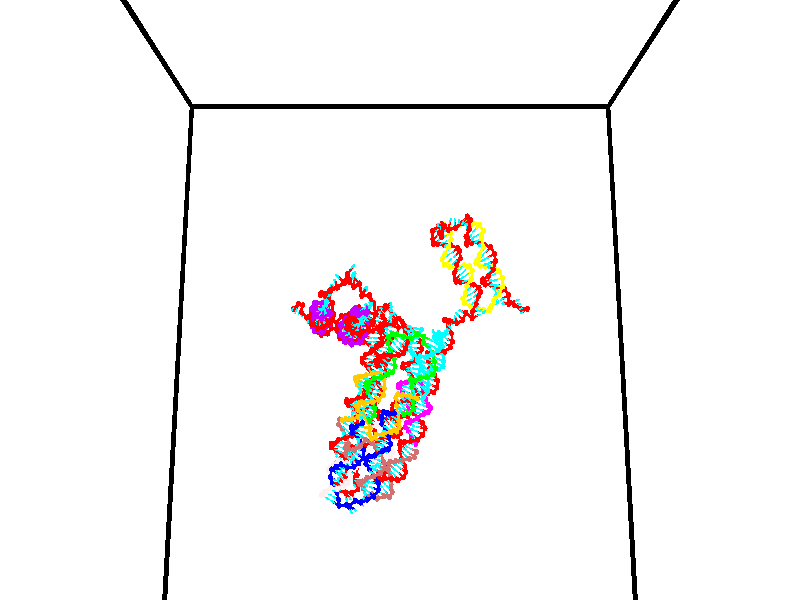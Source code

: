 // switches for output
#declare DRAW_BASES = 1; // possible values are 0, 1; only relevant for DNA ribbons
#declare DRAW_BASES_TYPE = 3; // possible values are 1, 2, 3; only relevant for DNA ribbons
#declare DRAW_FOG = 0; // set to 1 to enable fog

#include "colors.inc"

#include "transforms.inc"
background { rgb <1, 1, 1>}

#default {
   normal{
       ripples 0.25
       frequency 0.20
       turbulence 0.2
       lambda 5
   }
	finish {
		phong 0.1
		phong_size 40.
	}
}

// original window dimensions: 1024x640


// camera settings

camera {
	sky <0, 0.179814, -0.983701>
	up <0, 0.179814, -0.983701>
	right 1.6 * <1, 0, 0>
	location <35, 94.9851, 44.8844>
	look_at <35, 29.7336, 32.9568>
	direction <0, -65.2515, -11.9276>
	angle 67.0682
}


# declare cpy_camera_pos = <35, 94.9851, 44.8844>;
# if (DRAW_FOG = 1)
fog {
	fog_type 2
	up vnormalize(cpy_camera_pos)
	color rgbt<1,1,1,0.3>
	distance 1e-5
	fog_alt 3e-3
	fog_offset 56
}
# end


// LIGHTS

# declare lum = 6;
global_settings {
	ambient_light rgb lum * <0.05, 0.05, 0.05>
	max_trace_level 15
}# declare cpy_direct_light_amount = 0.25;
light_source
{	1000 * <-1, -1.16352, -0.803886>,
	rgb lum * cpy_direct_light_amount
	parallel
}

light_source
{	1000 * <1, 1.16352, 0.803886>,
	rgb lum * cpy_direct_light_amount
	parallel
}

// strand 0

// nucleotide -1

// particle -1
sphere {
	<24.198479, 34.662113, 34.643909> 0.250000
	pigment { color rgbt <1,0,0,0> }
	no_shadow
}
cylinder {
	<24.202122, 35.054867, 34.719616>,  <24.204308, 35.290520, 34.765038>, 0.100000
	pigment { color rgbt <1,0,0,0> }
	no_shadow
}
cylinder {
	<24.202122, 35.054867, 34.719616>,  <24.198479, 34.662113, 34.643909>, 0.100000
	pigment { color rgbt <1,0,0,0> }
	no_shadow
}

// particle -1
sphere {
	<24.202122, 35.054867, 34.719616> 0.100000
	pigment { color rgbt <1,0,0,0> }
	no_shadow
}
sphere {
	0, 1
	scale<0.080000,0.200000,0.300000>
	matrix <0.829061, -0.113240, 0.547572,
		0.559084, 0.151923, -0.815073,
		0.009110, 0.981884, 0.189264,
		24.204855, 35.349434, 34.776394>
	pigment { color rgbt <0,1,1,0> }
	no_shadow
}
cylinder {
	<24.770184, 35.136936, 34.261940>,  <24.198479, 34.662113, 34.643909>, 0.130000
	pigment { color rgbt <1,0,0,0> }
	no_shadow
}

// nucleotide -1

// particle -1
sphere {
	<24.770184, 35.136936, 34.261940> 0.250000
	pigment { color rgbt <1,0,0,0> }
	no_shadow
}
cylinder {
	<24.651131, 35.233120, 34.631500>,  <24.579699, 35.290829, 34.853237>, 0.100000
	pigment { color rgbt <1,0,0,0> }
	no_shadow
}
cylinder {
	<24.651131, 35.233120, 34.631500>,  <24.770184, 35.136936, 34.261940>, 0.100000
	pigment { color rgbt <1,0,0,0> }
	no_shadow
}

// particle -1
sphere {
	<24.651131, 35.233120, 34.631500> 0.100000
	pigment { color rgbt <1,0,0,0> }
	no_shadow
}
sphere {
	0, 1
	scale<0.080000,0.200000,0.300000>
	matrix <0.853424, -0.366729, 0.370375,
		0.427881, 0.898716, -0.096060,
		-0.297634, 0.240457, 0.923902,
		24.561840, 35.305256, 34.908672>
	pigment { color rgbt <0,1,1,0> }
	no_shadow
}
cylinder {
	<25.276279, 35.524292, 34.462788>,  <24.770184, 35.136936, 34.261940>, 0.130000
	pigment { color rgbt <1,0,0,0> }
	no_shadow
}

// nucleotide -1

// particle -1
sphere {
	<25.276279, 35.524292, 34.462788> 0.250000
	pigment { color rgbt <1,0,0,0> }
	no_shadow
}
cylinder {
	<25.068771, 35.424118, 34.789749>,  <24.944265, 35.364014, 34.985928>, 0.100000
	pigment { color rgbt <1,0,0,0> }
	no_shadow
}
cylinder {
	<25.068771, 35.424118, 34.789749>,  <25.276279, 35.524292, 34.462788>, 0.100000
	pigment { color rgbt <1,0,0,0> }
	no_shadow
}

// particle -1
sphere {
	<25.068771, 35.424118, 34.789749> 0.100000
	pigment { color rgbt <1,0,0,0> }
	no_shadow
}
sphere {
	0, 1
	scale<0.080000,0.200000,0.300000>
	matrix <0.853839, -0.103868, 0.510069,
		-0.042838, 0.962545, 0.267717,
		-0.518772, -0.250438, 0.817408,
		24.913139, 35.348988, 35.034973>
	pigment { color rgbt <0,1,1,0> }
	no_shadow
}
cylinder {
	<25.244020, 36.075508, 35.146160>,  <25.276279, 35.524292, 34.462788>, 0.130000
	pigment { color rgbt <1,0,0,0> }
	no_shadow
}

// nucleotide -1

// particle -1
sphere {
	<25.244020, 36.075508, 35.146160> 0.250000
	pigment { color rgbt <1,0,0,0> }
	no_shadow
}
cylinder {
	<25.223309, 35.681091, 35.209454>,  <25.210882, 35.444439, 35.247429>, 0.100000
	pigment { color rgbt <1,0,0,0> }
	no_shadow
}
cylinder {
	<25.223309, 35.681091, 35.209454>,  <25.244020, 36.075508, 35.146160>, 0.100000
	pigment { color rgbt <1,0,0,0> }
	no_shadow
}

// particle -1
sphere {
	<25.223309, 35.681091, 35.209454> 0.100000
	pigment { color rgbt <1,0,0,0> }
	no_shadow
}
sphere {
	0, 1
	scale<0.080000,0.200000,0.300000>
	matrix <0.886264, 0.027656, 0.462354,
		-0.460277, 0.164174, 0.872463,
		-0.051778, -0.986044, 0.158231,
		25.207775, 35.385277, 35.256924>
	pigment { color rgbt <0,1,1,0> }
	no_shadow
}
cylinder {
	<25.792028, 36.100307, 35.594090>,  <25.244020, 36.075508, 35.146160>, 0.130000
	pigment { color rgbt <1,0,0,0> }
	no_shadow
}

// nucleotide -1

// particle -1
sphere {
	<25.792028, 36.100307, 35.594090> 0.250000
	pigment { color rgbt <1,0,0,0> }
	no_shadow
}
cylinder {
	<25.713856, 35.720650, 35.495350>,  <25.666952, 35.492855, 35.436108>, 0.100000
	pigment { color rgbt <1,0,0,0> }
	no_shadow
}
cylinder {
	<25.713856, 35.720650, 35.495350>,  <25.792028, 36.100307, 35.594090>, 0.100000
	pigment { color rgbt <1,0,0,0> }
	no_shadow
}

// particle -1
sphere {
	<25.713856, 35.720650, 35.495350> 0.100000
	pigment { color rgbt <1,0,0,0> }
	no_shadow
}
sphere {
	0, 1
	scale<0.080000,0.200000,0.300000>
	matrix <0.933150, -0.257401, 0.250950,
		-0.301725, -0.181300, 0.935998,
		-0.195430, -0.949144, -0.246844,
		25.655228, 35.435905, 35.421295>
	pigment { color rgbt <0,1,1,0> }
	no_shadow
}
cylinder {
	<26.478041, 36.443535, 35.534508>,  <25.792028, 36.100307, 35.594090>, 0.130000
	pigment { color rgbt <1,0,0,0> }
	no_shadow
}

// nucleotide -1

// particle -1
sphere {
	<26.478041, 36.443535, 35.534508> 0.250000
	pigment { color rgbt <1,0,0,0> }
	no_shadow
}
cylinder {
	<26.279768, 36.662743, 35.804020>,  <26.160805, 36.794266, 35.965725>, 0.100000
	pigment { color rgbt <1,0,0,0> }
	no_shadow
}
cylinder {
	<26.279768, 36.662743, 35.804020>,  <26.478041, 36.443535, 35.534508>, 0.100000
	pigment { color rgbt <1,0,0,0> }
	no_shadow
}

// particle -1
sphere {
	<26.279768, 36.662743, 35.804020> 0.100000
	pigment { color rgbt <1,0,0,0> }
	no_shadow
}
sphere {
	0, 1
	scale<0.080000,0.200000,0.300000>
	matrix <-0.435771, -0.828002, 0.352869,
		0.751268, -0.118703, 0.649235,
		-0.495681, 0.548017, 0.673778,
		26.131063, 36.827148, 36.006153>
	pigment { color rgbt <0,1,1,0> }
	no_shadow
}
cylinder {
	<26.375288, 36.031921, 36.136574>,  <26.478041, 36.443535, 35.534508>, 0.130000
	pigment { color rgbt <1,0,0,0> }
	no_shadow
}

// nucleotide -1

// particle -1
sphere {
	<26.375288, 36.031921, 36.136574> 0.250000
	pigment { color rgbt <1,0,0,0> }
	no_shadow
}
cylinder {
	<26.750338, 36.006119, 35.999928>,  <26.975367, 35.990639, 35.917938>, 0.100000
	pigment { color rgbt <1,0,0,0> }
	no_shadow
}
cylinder {
	<26.750338, 36.006119, 35.999928>,  <26.375288, 36.031921, 36.136574>, 0.100000
	pigment { color rgbt <1,0,0,0> }
	no_shadow
}

// particle -1
sphere {
	<26.750338, 36.006119, 35.999928> 0.100000
	pigment { color rgbt <1,0,0,0> }
	no_shadow
}
sphere {
	0, 1
	scale<0.080000,0.200000,0.300000>
	matrix <0.254005, 0.798031, 0.546469,
		0.237370, -0.599154, 0.764637,
		0.937623, -0.064507, -0.341617,
		27.031624, 35.986767, 35.897442>
	pigment { color rgbt <0,1,1,0> }
	no_shadow
}
cylinder {
	<26.844522, 35.977478, 36.730030>,  <26.375288, 36.031921, 36.136574>, 0.130000
	pigment { color rgbt <1,0,0,0> }
	no_shadow
}

// nucleotide -1

// particle -1
sphere {
	<26.844522, 35.977478, 36.730030> 0.250000
	pigment { color rgbt <1,0,0,0> }
	no_shadow
}
cylinder {
	<27.049540, 36.108910, 36.412708>,  <27.172550, 36.187767, 36.222313>, 0.100000
	pigment { color rgbt <1,0,0,0> }
	no_shadow
}
cylinder {
	<27.049540, 36.108910, 36.412708>,  <26.844522, 35.977478, 36.730030>, 0.100000
	pigment { color rgbt <1,0,0,0> }
	no_shadow
}

// particle -1
sphere {
	<27.049540, 36.108910, 36.412708> 0.100000
	pigment { color rgbt <1,0,0,0> }
	no_shadow
}
sphere {
	0, 1
	scale<0.080000,0.200000,0.300000>
	matrix <0.222072, 0.841731, 0.492110,
		0.829450, -0.428397, 0.358453,
		0.512539, 0.328579, -0.793309,
		27.203302, 36.207481, 36.174717>
	pigment { color rgbt <0,1,1,0> }
	no_shadow
}
cylinder {
	<27.280994, 36.353127, 37.061543>,  <26.844522, 35.977478, 36.730030>, 0.130000
	pigment { color rgbt <1,0,0,0> }
	no_shadow
}

// nucleotide -1

// particle -1
sphere {
	<27.280994, 36.353127, 37.061543> 0.250000
	pigment { color rgbt <1,0,0,0> }
	no_shadow
}
cylinder {
	<27.361145, 36.474586, 36.688953>,  <27.409235, 36.547462, 36.465401>, 0.100000
	pigment { color rgbt <1,0,0,0> }
	no_shadow
}
cylinder {
	<27.361145, 36.474586, 36.688953>,  <27.280994, 36.353127, 37.061543>, 0.100000
	pigment { color rgbt <1,0,0,0> }
	no_shadow
}

// particle -1
sphere {
	<27.361145, 36.474586, 36.688953> 0.100000
	pigment { color rgbt <1,0,0,0> }
	no_shadow
}
sphere {
	0, 1
	scale<0.080000,0.200000,0.300000>
	matrix <0.376607, 0.853833, 0.359355,
		0.904443, -0.422806, 0.056730,
		0.200376, 0.303651, -0.931475,
		27.421257, 36.565681, 36.409512>
	pigment { color rgbt <0,1,1,0> }
	no_shadow
}
cylinder {
	<27.986982, 36.784424, 37.005001>,  <27.280994, 36.353127, 37.061543>, 0.130000
	pigment { color rgbt <1,0,0,0> }
	no_shadow
}

// nucleotide -1

// particle -1
sphere {
	<27.986982, 36.784424, 37.005001> 0.250000
	pigment { color rgbt <1,0,0,0> }
	no_shadow
}
cylinder {
	<27.787918, 36.876766, 36.670567>,  <27.668480, 36.932171, 36.469906>, 0.100000
	pigment { color rgbt <1,0,0,0> }
	no_shadow
}
cylinder {
	<27.787918, 36.876766, 36.670567>,  <27.986982, 36.784424, 37.005001>, 0.100000
	pigment { color rgbt <1,0,0,0> }
	no_shadow
}

// particle -1
sphere {
	<27.787918, 36.876766, 36.670567> 0.100000
	pigment { color rgbt <1,0,0,0> }
	no_shadow
}
sphere {
	0, 1
	scale<0.080000,0.200000,0.300000>
	matrix <0.451435, 0.892022, -0.022411,
		0.740634, -0.388592, -0.548139,
		-0.497661, 0.230851, -0.836087,
		27.638620, 36.946022, 36.419739>
	pigment { color rgbt <0,1,1,0> }
	no_shadow
}
cylinder {
	<28.359594, 37.288937, 36.650940>,  <27.986982, 36.784424, 37.005001>, 0.130000
	pigment { color rgbt <1,0,0,0> }
	no_shadow
}

// nucleotide -1

// particle -1
sphere {
	<28.359594, 37.288937, 36.650940> 0.250000
	pigment { color rgbt <1,0,0,0> }
	no_shadow
}
cylinder {
	<28.031385, 37.366016, 36.435677>,  <27.834461, 37.412266, 36.306519>, 0.100000
	pigment { color rgbt <1,0,0,0> }
	no_shadow
}
cylinder {
	<28.031385, 37.366016, 36.435677>,  <28.359594, 37.288937, 36.650940>, 0.100000
	pigment { color rgbt <1,0,0,0> }
	no_shadow
}

// particle -1
sphere {
	<28.031385, 37.366016, 36.435677> 0.100000
	pigment { color rgbt <1,0,0,0> }
	no_shadow
}
sphere {
	0, 1
	scale<0.080000,0.200000,0.300000>
	matrix <0.281472, 0.955620, -0.086971,
		0.497512, -0.222837, -0.838347,
		-0.820522, 0.192702, -0.538154,
		27.785229, 37.423828, 36.274231>
	pigment { color rgbt <0,1,1,0> }
	no_shadow
}
cylinder {
	<28.513920, 37.854679, 36.061684>,  <28.359594, 37.288937, 36.650940>, 0.130000
	pigment { color rgbt <1,0,0,0> }
	no_shadow
}

// nucleotide -1

// particle -1
sphere {
	<28.513920, 37.854679, 36.061684> 0.250000
	pigment { color rgbt <1,0,0,0> }
	no_shadow
}
cylinder {
	<28.117384, 37.857468, 36.114143>,  <27.879463, 37.859142, 36.145618>, 0.100000
	pigment { color rgbt <1,0,0,0> }
	no_shadow
}
cylinder {
	<28.117384, 37.857468, 36.114143>,  <28.513920, 37.854679, 36.061684>, 0.100000
	pigment { color rgbt <1,0,0,0> }
	no_shadow
}

// particle -1
sphere {
	<28.117384, 37.857468, 36.114143> 0.100000
	pigment { color rgbt <1,0,0,0> }
	no_shadow
}
sphere {
	0, 1
	scale<0.080000,0.200000,0.300000>
	matrix <-0.004117, 0.996448, -0.084114,
		-0.131271, -0.083926, -0.987788,
		-0.991338, 0.006975, 0.131150,
		27.819983, 37.859562, 36.153488>
	pigment { color rgbt <0,1,1,0> }
	no_shadow
}
cylinder {
	<28.260025, 38.266724, 35.494217>,  <28.513920, 37.854679, 36.061684>, 0.130000
	pigment { color rgbt <1,0,0,0> }
	no_shadow
}

// nucleotide -1

// particle -1
sphere {
	<28.260025, 38.266724, 35.494217> 0.250000
	pigment { color rgbt <1,0,0,0> }
	no_shadow
}
cylinder {
	<27.996675, 38.246937, 35.794643>,  <27.838665, 38.235065, 35.974899>, 0.100000
	pigment { color rgbt <1,0,0,0> }
	no_shadow
}
cylinder {
	<27.996675, 38.246937, 35.794643>,  <28.260025, 38.266724, 35.494217>, 0.100000
	pigment { color rgbt <1,0,0,0> }
	no_shadow
}

// particle -1
sphere {
	<27.996675, 38.246937, 35.794643> 0.100000
	pigment { color rgbt <1,0,0,0> }
	no_shadow
}
sphere {
	0, 1
	scale<0.080000,0.200000,0.300000>
	matrix <-0.210792, 0.970026, -0.120893,
		-0.722572, -0.237911, -0.649066,
		-0.658373, -0.049464, 0.751064,
		27.799164, 38.232098, 36.019962>
	pigment { color rgbt <0,1,1,0> }
	no_shadow
}
cylinder {
	<27.674686, 38.550606, 35.223099>,  <28.260025, 38.266724, 35.494217>, 0.130000
	pigment { color rgbt <1,0,0,0> }
	no_shadow
}

// nucleotide -1

// particle -1
sphere {
	<27.674686, 38.550606, 35.223099> 0.250000
	pigment { color rgbt <1,0,0,0> }
	no_shadow
}
cylinder {
	<27.621731, 38.593117, 35.617294>,  <27.589958, 38.618622, 35.853809>, 0.100000
	pigment { color rgbt <1,0,0,0> }
	no_shadow
}
cylinder {
	<27.621731, 38.593117, 35.617294>,  <27.674686, 38.550606, 35.223099>, 0.100000
	pigment { color rgbt <1,0,0,0> }
	no_shadow
}

// particle -1
sphere {
	<27.621731, 38.593117, 35.617294> 0.100000
	pigment { color rgbt <1,0,0,0> }
	no_shadow
}
sphere {
	0, 1
	scale<0.080000,0.200000,0.300000>
	matrix <-0.263555, 0.954671, -0.138356,
		-0.955517, -0.278046, -0.098379,
		-0.132388, 0.106273, 0.985484,
		27.582014, 38.625000, 35.912941>
	pigment { color rgbt <0,1,1,0> }
	no_shadow
}
cylinder {
	<27.119499, 39.014797, 35.234486>,  <27.674686, 38.550606, 35.223099>, 0.130000
	pigment { color rgbt <1,0,0,0> }
	no_shadow
}

// nucleotide -1

// particle -1
sphere {
	<27.119499, 39.014797, 35.234486> 0.250000
	pigment { color rgbt <1,0,0,0> }
	no_shadow
}
cylinder {
	<27.297825, 38.992008, 35.591808>,  <27.404821, 38.978336, 35.806202>, 0.100000
	pigment { color rgbt <1,0,0,0> }
	no_shadow
}
cylinder {
	<27.297825, 38.992008, 35.591808>,  <27.119499, 39.014797, 35.234486>, 0.100000
	pigment { color rgbt <1,0,0,0> }
	no_shadow
}

// particle -1
sphere {
	<27.297825, 38.992008, 35.591808> 0.100000
	pigment { color rgbt <1,0,0,0> }
	no_shadow
}
sphere {
	0, 1
	scale<0.080000,0.200000,0.300000>
	matrix <-0.059364, 0.993894, 0.093011,
		-0.893154, -0.094496, 0.439712,
		0.445816, -0.056971, 0.893310,
		27.431570, 38.974918, 35.859802>
	pigment { color rgbt <0,1,1,0> }
	no_shadow
}
cylinder {
	<26.747826, 39.506187, 35.611012>,  <27.119499, 39.014797, 35.234486>, 0.130000
	pigment { color rgbt <1,0,0,0> }
	no_shadow
}

// nucleotide -1

// particle -1
sphere {
	<26.747826, 39.506187, 35.611012> 0.250000
	pigment { color rgbt <1,0,0,0> }
	no_shadow
}
cylinder {
	<27.082743, 39.449036, 35.822113>,  <27.283693, 39.414745, 35.948772>, 0.100000
	pigment { color rgbt <1,0,0,0> }
	no_shadow
}
cylinder {
	<27.082743, 39.449036, 35.822113>,  <26.747826, 39.506187, 35.611012>, 0.100000
	pigment { color rgbt <1,0,0,0> }
	no_shadow
}

// particle -1
sphere {
	<27.082743, 39.449036, 35.822113> 0.100000
	pigment { color rgbt <1,0,0,0> }
	no_shadow
}
sphere {
	0, 1
	scale<0.080000,0.200000,0.300000>
	matrix <-0.002195, 0.964364, 0.264571,
		-0.546750, -0.222682, 0.807141,
		0.837293, -0.142883, 0.527755,
		27.333931, 39.406170, 35.980438>
	pigment { color rgbt <0,1,1,0> }
	no_shadow
}
cylinder {
	<26.600050, 39.896122, 36.132103>,  <26.747826, 39.506187, 35.611012>, 0.130000
	pigment { color rgbt <1,0,0,0> }
	no_shadow
}

// nucleotide -1

// particle -1
sphere {
	<26.600050, 39.896122, 36.132103> 0.250000
	pigment { color rgbt <1,0,0,0> }
	no_shadow
}
cylinder {
	<26.996523, 39.844631, 36.144661>,  <27.234407, 39.813736, 36.152195>, 0.100000
	pigment { color rgbt <1,0,0,0> }
	no_shadow
}
cylinder {
	<26.996523, 39.844631, 36.144661>,  <26.600050, 39.896122, 36.132103>, 0.100000
	pigment { color rgbt <1,0,0,0> }
	no_shadow
}

// particle -1
sphere {
	<26.996523, 39.844631, 36.144661> 0.100000
	pigment { color rgbt <1,0,0,0> }
	no_shadow
}
sphere {
	0, 1
	scale<0.080000,0.200000,0.300000>
	matrix <0.118658, 0.967781, 0.222081,
		-0.058972, -0.216398, 0.974523,
		0.991182, -0.128732, 0.031395,
		27.293879, 39.806011, 36.154079>
	pigment { color rgbt <0,1,1,0> }
	no_shadow
}
cylinder {
	<26.852385, 40.181202, 36.703869>,  <26.600050, 39.896122, 36.132103>, 0.130000
	pigment { color rgbt <1,0,0,0> }
	no_shadow
}

// nucleotide -1

// particle -1
sphere {
	<26.852385, 40.181202, 36.703869> 0.250000
	pigment { color rgbt <1,0,0,0> }
	no_shadow
}
cylinder {
	<27.157001, 40.184883, 36.444649>,  <27.339771, 40.187092, 36.289116>, 0.100000
	pigment { color rgbt <1,0,0,0> }
	no_shadow
}
cylinder {
	<27.157001, 40.184883, 36.444649>,  <26.852385, 40.181202, 36.703869>, 0.100000
	pigment { color rgbt <1,0,0,0> }
	no_shadow
}

// particle -1
sphere {
	<27.157001, 40.184883, 36.444649> 0.100000
	pigment { color rgbt <1,0,0,0> }
	no_shadow
}
sphere {
	0, 1
	scale<0.080000,0.200000,0.300000>
	matrix <0.107139, 0.984355, 0.139879,
		0.639199, -0.175955, 0.748642,
		0.761542, 0.009202, -0.648050,
		27.385464, 40.187645, 36.250233>
	pigment { color rgbt <0,1,1,0> }
	no_shadow
}
cylinder {
	<27.468513, 40.544918, 37.107613>,  <26.852385, 40.181202, 36.703869>, 0.130000
	pigment { color rgbt <1,0,0,0> }
	no_shadow
}

// nucleotide -1

// particle -1
sphere {
	<27.468513, 40.544918, 37.107613> 0.250000
	pigment { color rgbt <1,0,0,0> }
	no_shadow
}
cylinder {
	<27.535084, 40.561459, 36.713539>,  <27.575026, 40.571384, 36.477093>, 0.100000
	pigment { color rgbt <1,0,0,0> }
	no_shadow
}
cylinder {
	<27.535084, 40.561459, 36.713539>,  <27.468513, 40.544918, 37.107613>, 0.100000
	pigment { color rgbt <1,0,0,0> }
	no_shadow
}

// particle -1
sphere {
	<27.535084, 40.561459, 36.713539> 0.100000
	pigment { color rgbt <1,0,0,0> }
	no_shadow
}
sphere {
	0, 1
	scale<0.080000,0.200000,0.300000>
	matrix <0.195339, 0.977937, 0.074046,
		0.966512, -0.204768, 0.154676,
		0.166426, 0.041352, -0.985187,
		27.585011, 40.573864, 36.417984>
	pigment { color rgbt <0,1,1,0> }
	no_shadow
}
cylinder {
	<28.022743, 40.899536, 37.082714>,  <27.468513, 40.544918, 37.107613>, 0.130000
	pigment { color rgbt <1,0,0,0> }
	no_shadow
}

// nucleotide -1

// particle -1
sphere {
	<28.022743, 40.899536, 37.082714> 0.250000
	pigment { color rgbt <1,0,0,0> }
	no_shadow
}
cylinder {
	<27.897625, 40.942894, 36.705269>,  <27.822554, 40.968910, 36.478802>, 0.100000
	pigment { color rgbt <1,0,0,0> }
	no_shadow
}
cylinder {
	<27.897625, 40.942894, 36.705269>,  <28.022743, 40.899536, 37.082714>, 0.100000
	pigment { color rgbt <1,0,0,0> }
	no_shadow
}

// particle -1
sphere {
	<27.897625, 40.942894, 36.705269> 0.100000
	pigment { color rgbt <1,0,0,0> }
	no_shadow
}
sphere {
	0, 1
	scale<0.080000,0.200000,0.300000>
	matrix <0.360855, 0.932538, -0.012494,
		0.878603, -0.344416, -0.330809,
		-0.312795, 0.108397, -0.943615,
		27.803787, 40.975414, 36.422184>
	pigment { color rgbt <0,1,1,0> }
	no_shadow
}
cylinder {
	<28.578991, 41.177162, 36.826302>,  <28.022743, 40.899536, 37.082714>, 0.130000
	pigment { color rgbt <1,0,0,0> }
	no_shadow
}

// nucleotide -1

// particle -1
sphere {
	<28.578991, 41.177162, 36.826302> 0.250000
	pigment { color rgbt <1,0,0,0> }
	no_shadow
}
cylinder {
	<28.306702, 41.249725, 36.542412>,  <28.143328, 41.293262, 36.372078>, 0.100000
	pigment { color rgbt <1,0,0,0> }
	no_shadow
}
cylinder {
	<28.306702, 41.249725, 36.542412>,  <28.578991, 41.177162, 36.826302>, 0.100000
	pigment { color rgbt <1,0,0,0> }
	no_shadow
}

// particle -1
sphere {
	<28.306702, 41.249725, 36.542412> 0.100000
	pigment { color rgbt <1,0,0,0> }
	no_shadow
}
sphere {
	0, 1
	scale<0.080000,0.200000,0.300000>
	matrix <0.443272, 0.873348, -0.201923,
		0.583204, -0.452054, -0.674922,
		-0.680722, 0.181412, -0.709723,
		28.102486, 41.304150, 36.329494>
	pigment { color rgbt <0,1,1,0> }
	no_shadow
}
cylinder {
	<29.009722, 41.399239, 36.190517>,  <28.578991, 41.177162, 36.826302>, 0.130000
	pigment { color rgbt <1,0,0,0> }
	no_shadow
}

// nucleotide -1

// particle -1
sphere {
	<29.009722, 41.399239, 36.190517> 0.250000
	pigment { color rgbt <1,0,0,0> }
	no_shadow
}
cylinder {
	<28.638113, 41.541492, 36.149639>,  <28.415148, 41.626842, 36.125111>, 0.100000
	pigment { color rgbt <1,0,0,0> }
	no_shadow
}
cylinder {
	<28.638113, 41.541492, 36.149639>,  <29.009722, 41.399239, 36.190517>, 0.100000
	pigment { color rgbt <1,0,0,0> }
	no_shadow
}

// particle -1
sphere {
	<28.638113, 41.541492, 36.149639> 0.100000
	pigment { color rgbt <1,0,0,0> }
	no_shadow
}
sphere {
	0, 1
	scale<0.080000,0.200000,0.300000>
	matrix <0.368140, 0.860497, -0.352162,
		-0.037300, -0.364789, -0.930343,
		-0.929022, 0.355632, -0.102196,
		28.359406, 41.648182, 36.118980>
	pigment { color rgbt <0,1,1,0> }
	no_shadow
}
cylinder {
	<28.919264, 41.669079, 35.397373>,  <29.009722, 41.399239, 36.190517>, 0.130000
	pigment { color rgbt <1,0,0,0> }
	no_shadow
}

// nucleotide -1

// particle -1
sphere {
	<28.919264, 41.669079, 35.397373> 0.250000
	pigment { color rgbt <1,0,0,0> }
	no_shadow
}
cylinder {
	<28.652098, 41.854336, 35.630402>,  <28.491798, 41.965492, 35.770218>, 0.100000
	pigment { color rgbt <1,0,0,0> }
	no_shadow
}
cylinder {
	<28.652098, 41.854336, 35.630402>,  <28.919264, 41.669079, 35.397373>, 0.100000
	pigment { color rgbt <1,0,0,0> }
	no_shadow
}

// particle -1
sphere {
	<28.652098, 41.854336, 35.630402> 0.100000
	pigment { color rgbt <1,0,0,0> }
	no_shadow
}
sphere {
	0, 1
	scale<0.080000,0.200000,0.300000>
	matrix <0.325742, 0.885736, -0.330701,
		-0.669164, -0.031114, -0.742463,
		-0.667916, 0.463144, 0.582568,
		28.451723, 41.993279, 35.805172>
	pigment { color rgbt <0,1,1,0> }
	no_shadow
}
cylinder {
	<28.555843, 42.061714, 34.967243>,  <28.919264, 41.669079, 35.397373>, 0.130000
	pigment { color rgbt <1,0,0,0> }
	no_shadow
}

// nucleotide -1

// particle -1
sphere {
	<28.555843, 42.061714, 34.967243> 0.250000
	pigment { color rgbt <1,0,0,0> }
	no_shadow
}
cylinder {
	<28.497648, 42.240593, 35.320251>,  <28.462730, 42.347919, 35.532059>, 0.100000
	pigment { color rgbt <1,0,0,0> }
	no_shadow
}
cylinder {
	<28.497648, 42.240593, 35.320251>,  <28.555843, 42.061714, 34.967243>, 0.100000
	pigment { color rgbt <1,0,0,0> }
	no_shadow
}

// particle -1
sphere {
	<28.497648, 42.240593, 35.320251> 0.100000
	pigment { color rgbt <1,0,0,0> }
	no_shadow
}
sphere {
	0, 1
	scale<0.080000,0.200000,0.300000>
	matrix <0.322144, 0.864815, -0.385120,
		-0.935444, 0.228270, -0.269883,
		-0.145488, 0.447200, 0.882522,
		28.454002, 42.374752, 35.585007>
	pigment { color rgbt <0,1,1,0> }
	no_shadow
}
cylinder {
	<28.072939, 42.537579, 34.813225>,  <28.555843, 42.061714, 34.967243>, 0.130000
	pigment { color rgbt <1,0,0,0> }
	no_shadow
}

// nucleotide -1

// particle -1
sphere {
	<28.072939, 42.537579, 34.813225> 0.250000
	pigment { color rgbt <1,0,0,0> }
	no_shadow
}
cylinder {
	<28.313038, 42.626232, 35.120621>,  <28.457098, 42.679424, 35.305058>, 0.100000
	pigment { color rgbt <1,0,0,0> }
	no_shadow
}
cylinder {
	<28.313038, 42.626232, 35.120621>,  <28.072939, 42.537579, 34.813225>, 0.100000
	pigment { color rgbt <1,0,0,0> }
	no_shadow
}

// particle -1
sphere {
	<28.313038, 42.626232, 35.120621> 0.100000
	pigment { color rgbt <1,0,0,0> }
	no_shadow
}
sphere {
	0, 1
	scale<0.080000,0.200000,0.300000>
	matrix <0.279475, 0.842148, -0.461173,
		-0.749396, 0.491592, 0.443557,
		0.600250, 0.221638, 0.768490,
		28.493113, 42.692722, 35.351170>
	pigment { color rgbt <0,1,1,0> }
	no_shadow
}
cylinder {
	<28.042364, 43.167282, 34.994259>,  <28.072939, 42.537579, 34.813225>, 0.130000
	pigment { color rgbt <1,0,0,0> }
	no_shadow
}

// nucleotide -1

// particle -1
sphere {
	<28.042364, 43.167282, 34.994259> 0.250000
	pigment { color rgbt <1,0,0,0> }
	no_shadow
}
cylinder {
	<28.430178, 43.069416, 34.989437>,  <28.662865, 43.010696, 34.986546>, 0.100000
	pigment { color rgbt <1,0,0,0> }
	no_shadow
}
cylinder {
	<28.430178, 43.069416, 34.989437>,  <28.042364, 43.167282, 34.994259>, 0.100000
	pigment { color rgbt <1,0,0,0> }
	no_shadow
}

// particle -1
sphere {
	<28.430178, 43.069416, 34.989437> 0.100000
	pigment { color rgbt <1,0,0,0> }
	no_shadow
}
sphere {
	0, 1
	scale<0.080000,0.200000,0.300000>
	matrix <0.188867, 0.777930, -0.599295,
		0.156005, 0.578759, 0.800438,
		0.969532, -0.244669, -0.012053,
		28.721037, 42.996014, 34.985821>
	pigment { color rgbt <0,1,1,0> }
	no_shadow
}
cylinder {
	<28.496382, 43.726810, 35.122314>,  <28.042364, 43.167282, 34.994259>, 0.130000
	pigment { color rgbt <1,0,0,0> }
	no_shadow
}

// nucleotide -1

// particle -1
sphere {
	<28.496382, 43.726810, 35.122314> 0.250000
	pigment { color rgbt <1,0,0,0> }
	no_shadow
}
cylinder {
	<28.704477, 43.478188, 34.888046>,  <28.829334, 43.329014, 34.747482>, 0.100000
	pigment { color rgbt <1,0,0,0> }
	no_shadow
}
cylinder {
	<28.704477, 43.478188, 34.888046>,  <28.496382, 43.726810, 35.122314>, 0.100000
	pigment { color rgbt <1,0,0,0> }
	no_shadow
}

// particle -1
sphere {
	<28.704477, 43.478188, 34.888046> 0.100000
	pigment { color rgbt <1,0,0,0> }
	no_shadow
}
sphere {
	0, 1
	scale<0.080000,0.200000,0.300000>
	matrix <0.279566, 0.771947, -0.570912,
		0.806966, 0.133276, 0.575364,
		0.520239, -0.621559, -0.585675,
		28.860550, 43.291721, 34.712345>
	pigment { color rgbt <0,1,1,0> }
	no_shadow
}
cylinder {
	<28.979208, 44.082523, 34.911823>,  <28.496382, 43.726810, 35.122314>, 0.130000
	pigment { color rgbt <1,0,0,0> }
	no_shadow
}

// nucleotide -1

// particle -1
sphere {
	<28.979208, 44.082523, 34.911823> 0.250000
	pigment { color rgbt <1,0,0,0> }
	no_shadow
}
cylinder {
	<29.043306, 43.778759, 34.659599>,  <29.081764, 43.596500, 34.508263>, 0.100000
	pigment { color rgbt <1,0,0,0> }
	no_shadow
}
cylinder {
	<29.043306, 43.778759, 34.659599>,  <28.979208, 44.082523, 34.911823>, 0.100000
	pigment { color rgbt <1,0,0,0> }
	no_shadow
}

// particle -1
sphere {
	<29.043306, 43.778759, 34.659599> 0.100000
	pigment { color rgbt <1,0,0,0> }
	no_shadow
}
sphere {
	0, 1
	scale<0.080000,0.200000,0.300000>
	matrix <0.485930, 0.616739, -0.619278,
		0.859182, -0.207173, 0.467852,
		0.160245, -0.759416, -0.630563,
		29.091379, 43.550934, 34.470428>
	pigment { color rgbt <0,1,1,0> }
	no_shadow
}
cylinder {
	<29.618622, 44.168755, 34.663147>,  <28.979208, 44.082523, 34.911823>, 0.130000
	pigment { color rgbt <1,0,0,0> }
	no_shadow
}

// nucleotide -1

// particle -1
sphere {
	<29.618622, 44.168755, 34.663147> 0.250000
	pigment { color rgbt <1,0,0,0> }
	no_shadow
}
cylinder {
	<29.485826, 43.935371, 34.366673>,  <29.406149, 43.795341, 34.188789>, 0.100000
	pigment { color rgbt <1,0,0,0> }
	no_shadow
}
cylinder {
	<29.485826, 43.935371, 34.366673>,  <29.618622, 44.168755, 34.663147>, 0.100000
	pigment { color rgbt <1,0,0,0> }
	no_shadow
}

// particle -1
sphere {
	<29.485826, 43.935371, 34.366673> 0.100000
	pigment { color rgbt <1,0,0,0> }
	no_shadow
}
sphere {
	0, 1
	scale<0.080000,0.200000,0.300000>
	matrix <0.679521, 0.397054, -0.616927,
		0.654243, -0.708465, 0.264655,
		-0.331989, -0.583459, -0.741187,
		29.386230, 43.760334, 34.144318>
	pigment { color rgbt <0,1,1,0> }
	no_shadow
}
cylinder {
	<30.205441, 43.808922, 34.245354>,  <29.618622, 44.168755, 34.663147>, 0.130000
	pigment { color rgbt <1,0,0,0> }
	no_shadow
}

// nucleotide -1

// particle -1
sphere {
	<30.205441, 43.808922, 34.245354> 0.250000
	pigment { color rgbt <1,0,0,0> }
	no_shadow
}
cylinder {
	<29.881561, 43.871605, 34.019138>,  <29.687233, 43.909214, 33.883411>, 0.100000
	pigment { color rgbt <1,0,0,0> }
	no_shadow
}
cylinder {
	<29.881561, 43.871605, 34.019138>,  <30.205441, 43.808922, 34.245354>, 0.100000
	pigment { color rgbt <1,0,0,0> }
	no_shadow
}

// particle -1
sphere {
	<29.881561, 43.871605, 34.019138> 0.100000
	pigment { color rgbt <1,0,0,0> }
	no_shadow
}
sphere {
	0, 1
	scale<0.080000,0.200000,0.300000>
	matrix <0.541482, 0.571026, -0.617031,
		0.226242, -0.805836, -0.547213,
		-0.809699, 0.156708, -0.565536,
		29.638651, 43.918617, 33.849476>
	pigment { color rgbt <0,1,1,0> }
	no_shadow
}
cylinder {
	<30.440147, 43.735542, 33.617668>,  <30.205441, 43.808922, 34.245354>, 0.130000
	pigment { color rgbt <1,0,0,0> }
	no_shadow
}

// nucleotide -1

// particle -1
sphere {
	<30.440147, 43.735542, 33.617668> 0.250000
	pigment { color rgbt <1,0,0,0> }
	no_shadow
}
cylinder {
	<30.693428, 43.714989, 33.308758>,  <30.845396, 43.702656, 33.123409>, 0.100000
	pigment { color rgbt <1,0,0,0> }
	no_shadow
}
cylinder {
	<30.693428, 43.714989, 33.308758>,  <30.440147, 43.735542, 33.617668>, 0.100000
	pigment { color rgbt <1,0,0,0> }
	no_shadow
}

// particle -1
sphere {
	<30.693428, 43.714989, 33.308758> 0.100000
	pigment { color rgbt <1,0,0,0> }
	no_shadow
}
sphere {
	0, 1
	scale<0.080000,0.200000,0.300000>
	matrix <0.723129, 0.394999, 0.566622,
		0.275933, -0.917243, 0.287273,
		0.633203, -0.051385, -0.772279,
		30.883389, 43.699574, 33.077076>
	pigment { color rgbt <0,1,1,0> }
	no_shadow
}
cylinder {
	<30.523203, 43.127243, 34.015308>,  <30.440147, 43.735542, 33.617668>, 0.130000
	pigment { color rgbt <1,0,0,0> }
	no_shadow
}

// nucleotide -1

// particle -1
sphere {
	<30.523203, 43.127243, 34.015308> 0.250000
	pigment { color rgbt <1,0,0,0> }
	no_shadow
}
cylinder {
	<30.777855, 43.319126, 33.773785>,  <30.930645, 43.434258, 33.628872>, 0.100000
	pigment { color rgbt <1,0,0,0> }
	no_shadow
}
cylinder {
	<30.777855, 43.319126, 33.773785>,  <30.523203, 43.127243, 34.015308>, 0.100000
	pigment { color rgbt <1,0,0,0> }
	no_shadow
}

// particle -1
sphere {
	<30.777855, 43.319126, 33.773785> 0.100000
	pigment { color rgbt <1,0,0,0> }
	no_shadow
}
sphere {
	0, 1
	scale<0.080000,0.200000,0.300000>
	matrix <-0.242002, 0.867696, 0.434210,
		0.732216, -0.130308, 0.668491,
		0.636628, 0.479711, -0.603807,
		30.968843, 43.463039, 33.592644>
	pigment { color rgbt <0,1,1,0> }
	no_shadow
}
cylinder {
	<30.977623, 43.429115, 34.463192>,  <30.523203, 43.127243, 34.015308>, 0.130000
	pigment { color rgbt <1,0,0,0> }
	no_shadow
}

// nucleotide -1

// particle -1
sphere {
	<30.977623, 43.429115, 34.463192> 0.250000
	pigment { color rgbt <1,0,0,0> }
	no_shadow
}
cylinder {
	<30.988396, 43.608318, 34.105743>,  <30.994860, 43.715839, 33.891273>, 0.100000
	pigment { color rgbt <1,0,0,0> }
	no_shadow
}
cylinder {
	<30.988396, 43.608318, 34.105743>,  <30.977623, 43.429115, 34.463192>, 0.100000
	pigment { color rgbt <1,0,0,0> }
	no_shadow
}

// particle -1
sphere {
	<30.988396, 43.608318, 34.105743> 0.100000
	pigment { color rgbt <1,0,0,0> }
	no_shadow
}
sphere {
	0, 1
	scale<0.080000,0.200000,0.300000>
	matrix <0.027964, 0.893260, 0.448669,
		0.999246, -0.037073, 0.011530,
		0.026933, 0.448008, -0.893624,
		30.996475, 43.742722, 33.837658>
	pigment { color rgbt <0,1,1,0> }
	no_shadow
}
cylinder {
	<31.488459, 43.996468, 34.386444>,  <30.977623, 43.429115, 34.463192>, 0.130000
	pigment { color rgbt <1,0,0,0> }
	no_shadow
}

// nucleotide -1

// particle -1
sphere {
	<31.488459, 43.996468, 34.386444> 0.250000
	pigment { color rgbt <1,0,0,0> }
	no_shadow
}
cylinder {
	<31.209040, 44.075638, 34.111385>,  <31.041389, 44.123138, 33.946350>, 0.100000
	pigment { color rgbt <1,0,0,0> }
	no_shadow
}
cylinder {
	<31.209040, 44.075638, 34.111385>,  <31.488459, 43.996468, 34.386444>, 0.100000
	pigment { color rgbt <1,0,0,0> }
	no_shadow
}

// particle -1
sphere {
	<31.209040, 44.075638, 34.111385> 0.100000
	pigment { color rgbt <1,0,0,0> }
	no_shadow
}
sphere {
	0, 1
	scale<0.080000,0.200000,0.300000>
	matrix <-0.039367, 0.948900, 0.313112,
		0.714482, 0.245793, -0.655058,
		-0.698545, 0.197926, -0.687648,
		30.999475, 44.135014, 33.905090>
	pigment { color rgbt <0,1,1,0> }
	no_shadow
}
cylinder {
	<31.722353, 43.947330, 35.224773>,  <31.488459, 43.996468, 34.386444>, 0.130000
	pigment { color rgbt <1,0,0,0> }
	no_shadow
}

// nucleotide -1

// particle -1
sphere {
	<31.722353, 43.947330, 35.224773> 0.250000
	pigment { color rgbt <1,0,0,0> }
	no_shadow
}
cylinder {
	<31.899790, 43.760284, 34.918949>,  <32.006252, 43.648056, 34.735455>, 0.100000
	pigment { color rgbt <1,0,0,0> }
	no_shadow
}
cylinder {
	<31.899790, 43.760284, 34.918949>,  <31.722353, 43.947330, 35.224773>, 0.100000
	pigment { color rgbt <1,0,0,0> }
	no_shadow
}

// particle -1
sphere {
	<31.899790, 43.760284, 34.918949> 0.100000
	pigment { color rgbt <1,0,0,0> }
	no_shadow
}
sphere {
	0, 1
	scale<0.080000,0.200000,0.300000>
	matrix <0.356204, 0.874807, -0.328377,
		0.822401, -0.126675, 0.554625,
		0.443593, -0.467617, -0.764565,
		32.032867, 43.619999, 34.689579>
	pigment { color rgbt <0,1,1,0> }
	no_shadow
}
cylinder {
	<32.391861, 44.224892, 35.286930>,  <31.722353, 43.947330, 35.224773>, 0.130000
	pigment { color rgbt <1,0,0,0> }
	no_shadow
}

// nucleotide -1

// particle -1
sphere {
	<32.391861, 44.224892, 35.286930> 0.250000
	pigment { color rgbt <1,0,0,0> }
	no_shadow
}
cylinder {
	<32.465767, 44.390015, 35.643681>,  <32.510109, 44.489090, 35.857731>, 0.100000
	pigment { color rgbt <1,0,0,0> }
	no_shadow
}
cylinder {
	<32.465767, 44.390015, 35.643681>,  <32.391861, 44.224892, 35.286930>, 0.100000
	pigment { color rgbt <1,0,0,0> }
	no_shadow
}

// particle -1
sphere {
	<32.465767, 44.390015, 35.643681> 0.100000
	pigment { color rgbt <1,0,0,0> }
	no_shadow
}
sphere {
	0, 1
	scale<0.080000,0.200000,0.300000>
	matrix <-0.284744, -0.846094, 0.450606,
		0.940630, -0.337212, -0.038780,
		0.184761, 0.412811, 0.891880,
		32.521194, 44.513859, 35.911243>
	pigment { color rgbt <0,1,1,0> }
	no_shadow
}
cylinder {
	<32.714413, 43.703587, 35.735950>,  <32.391861, 44.224892, 35.286930>, 0.130000
	pigment { color rgbt <1,0,0,0> }
	no_shadow
}

// nucleotide -1

// particle -1
sphere {
	<32.714413, 43.703587, 35.735950> 0.250000
	pigment { color rgbt <1,0,0,0> }
	no_shadow
}
cylinder {
	<32.489529, 43.959362, 35.945728>,  <32.354599, 44.112827, 36.071594>, 0.100000
	pigment { color rgbt <1,0,0,0> }
	no_shadow
}
cylinder {
	<32.489529, 43.959362, 35.945728>,  <32.714413, 43.703587, 35.735950>, 0.100000
	pigment { color rgbt <1,0,0,0> }
	no_shadow
}

// particle -1
sphere {
	<32.489529, 43.959362, 35.945728> 0.100000
	pigment { color rgbt <1,0,0,0> }
	no_shadow
}
sphere {
	0, 1
	scale<0.080000,0.200000,0.300000>
	matrix <-0.366492, -0.761126, 0.535136,
		0.741353, 0.108655, 0.662261,
		-0.562210, 0.639438, 0.524442,
		32.320866, 44.151192, 36.103062>
	pigment { color rgbt <0,1,1,0> }
	no_shadow
}
cylinder {
	<32.901604, 43.645687, 36.514893>,  <32.714413, 43.703587, 35.735950>, 0.130000
	pigment { color rgbt <1,0,0,0> }
	no_shadow
}

// nucleotide -1

// particle -1
sphere {
	<32.901604, 43.645687, 36.514893> 0.250000
	pigment { color rgbt <1,0,0,0> }
	no_shadow
}
cylinder {
	<32.537991, 43.811394, 36.532990>,  <32.319824, 43.910816, 36.543846>, 0.100000
	pigment { color rgbt <1,0,0,0> }
	no_shadow
}
cylinder {
	<32.537991, 43.811394, 36.532990>,  <32.901604, 43.645687, 36.514893>, 0.100000
	pigment { color rgbt <1,0,0,0> }
	no_shadow
}

// particle -1
sphere {
	<32.537991, 43.811394, 36.532990> 0.100000
	pigment { color rgbt <1,0,0,0> }
	no_shadow
}
sphere {
	0, 1
	scale<0.080000,0.200000,0.300000>
	matrix <-0.317104, -0.758072, 0.569888,
		0.270380, 0.503700, 0.820476,
		-0.909032, 0.414263, 0.045242,
		32.265282, 43.935673, 36.546562>
	pigment { color rgbt <0,1,1,0> }
	no_shadow
}
cylinder {
	<32.679878, 43.318146, 37.032330>,  <32.901604, 43.645687, 36.514893>, 0.130000
	pigment { color rgbt <1,0,0,0> }
	no_shadow
}

// nucleotide -1

// particle -1
sphere {
	<32.679878, 43.318146, 37.032330> 0.250000
	pigment { color rgbt <1,0,0,0> }
	no_shadow
}
cylinder {
	<32.323330, 43.458454, 36.917500>,  <32.109402, 43.542637, 36.848602>, 0.100000
	pigment { color rgbt <1,0,0,0> }
	no_shadow
}
cylinder {
	<32.323330, 43.458454, 36.917500>,  <32.679878, 43.318146, 37.032330>, 0.100000
	pigment { color rgbt <1,0,0,0> }
	no_shadow
}

// particle -1
sphere {
	<32.323330, 43.458454, 36.917500> 0.100000
	pigment { color rgbt <1,0,0,0> }
	no_shadow
}
sphere {
	0, 1
	scale<0.080000,0.200000,0.300000>
	matrix <-0.452641, -0.722139, 0.523097,
		-0.023824, 0.596219, 0.802468,
		-0.891374, 0.350768, -0.287077,
		32.055916, 43.563686, 36.831375>
	pigment { color rgbt <0,1,1,0> }
	no_shadow
}
cylinder {
	<32.281124, 43.486977, 37.602684>,  <32.679878, 43.318146, 37.032330>, 0.130000
	pigment { color rgbt <1,0,0,0> }
	no_shadow
}

// nucleotide -1

// particle -1
sphere {
	<32.281124, 43.486977, 37.602684> 0.250000
	pigment { color rgbt <1,0,0,0> }
	no_shadow
}
cylinder {
	<32.033920, 43.401569, 37.300034>,  <31.885599, 43.350327, 37.118443>, 0.100000
	pigment { color rgbt <1,0,0,0> }
	no_shadow
}
cylinder {
	<32.033920, 43.401569, 37.300034>,  <32.281124, 43.486977, 37.602684>, 0.100000
	pigment { color rgbt <1,0,0,0> }
	no_shadow
}

// particle -1
sphere {
	<32.033920, 43.401569, 37.300034> 0.100000
	pigment { color rgbt <1,0,0,0> }
	no_shadow
}
sphere {
	0, 1
	scale<0.080000,0.200000,0.300000>
	matrix <-0.462569, -0.679436, 0.569558,
		-0.635687, 0.701981, 0.321130,
		-0.618006, -0.213516, -0.756624,
		31.848518, 43.337513, 37.073048>
	pigment { color rgbt <0,1,1,0> }
	no_shadow
}
cylinder {
	<31.529778, 43.315380, 37.901157>,  <32.281124, 43.486977, 37.602684>, 0.130000
	pigment { color rgbt <1,0,0,0> }
	no_shadow
}

// nucleotide -1

// particle -1
sphere {
	<31.529778, 43.315380, 37.901157> 0.250000
	pigment { color rgbt <1,0,0,0> }
	no_shadow
}
cylinder {
	<31.544640, 43.178696, 37.525528>,  <31.553556, 43.096684, 37.300152>, 0.100000
	pigment { color rgbt <1,0,0,0> }
	no_shadow
}
cylinder {
	<31.544640, 43.178696, 37.525528>,  <31.529778, 43.315380, 37.901157>, 0.100000
	pigment { color rgbt <1,0,0,0> }
	no_shadow
}

// particle -1
sphere {
	<31.544640, 43.178696, 37.525528> 0.100000
	pigment { color rgbt <1,0,0,0> }
	no_shadow
}
sphere {
	0, 1
	scale<0.080000,0.200000,0.300000>
	matrix <-0.544962, -0.794616, 0.267586,
		-0.837637, 0.501815, -0.215746,
		0.037157, -0.341713, -0.939070,
		31.555786, 43.076183, 37.243809>
	pigment { color rgbt <0,1,1,0> }
	no_shadow
}
cylinder {
	<30.890564, 43.092510, 37.779305>,  <31.529778, 43.315380, 37.901157>, 0.130000
	pigment { color rgbt <1,0,0,0> }
	no_shadow
}

// nucleotide -1

// particle -1
sphere {
	<30.890564, 43.092510, 37.779305> 0.250000
	pigment { color rgbt <1,0,0,0> }
	no_shadow
}
cylinder {
	<31.079624, 42.892239, 37.489220>,  <31.193060, 42.772076, 37.315170>, 0.100000
	pigment { color rgbt <1,0,0,0> }
	no_shadow
}
cylinder {
	<31.079624, 42.892239, 37.489220>,  <30.890564, 43.092510, 37.779305>, 0.100000
	pigment { color rgbt <1,0,0,0> }
	no_shadow
}

// particle -1
sphere {
	<31.079624, 42.892239, 37.489220> 0.100000
	pigment { color rgbt <1,0,0,0> }
	no_shadow
}
sphere {
	0, 1
	scale<0.080000,0.200000,0.300000>
	matrix <-0.524748, -0.821031, 0.224828,
		-0.707984, 0.274287, -0.650787,
		0.472649, -0.500674, -0.725209,
		31.221418, 42.742035, 37.271656>
	pigment { color rgbt <0,1,1,0> }
	no_shadow
}
cylinder {
	<30.358627, 42.698792, 37.427208>,  <30.890564, 43.092510, 37.779305>, 0.130000
	pigment { color rgbt <1,0,0,0> }
	no_shadow
}

// nucleotide -1

// particle -1
sphere {
	<30.358627, 42.698792, 37.427208> 0.250000
	pigment { color rgbt <1,0,0,0> }
	no_shadow
}
cylinder {
	<30.710205, 42.526688, 37.344906>,  <30.921152, 42.423428, 37.295525>, 0.100000
	pigment { color rgbt <1,0,0,0> }
	no_shadow
}
cylinder {
	<30.710205, 42.526688, 37.344906>,  <30.358627, 42.698792, 37.427208>, 0.100000
	pigment { color rgbt <1,0,0,0> }
	no_shadow
}

// particle -1
sphere {
	<30.710205, 42.526688, 37.344906> 0.100000
	pigment { color rgbt <1,0,0,0> }
	no_shadow
}
sphere {
	0, 1
	scale<0.080000,0.200000,0.300000>
	matrix <-0.381079, -0.892994, 0.239461,
		-0.286764, -0.132065, -0.948855,
		0.878945, -0.430257, -0.205752,
		30.973888, 42.397610, 37.283180>
	pigment { color rgbt <0,1,1,0> }
	no_shadow
}
cylinder {
	<30.276106, 42.247139, 36.849312>,  <30.358627, 42.698792, 37.427208>, 0.130000
	pigment { color rgbt <1,0,0,0> }
	no_shadow
}

// nucleotide -1

// particle -1
sphere {
	<30.276106, 42.247139, 36.849312> 0.250000
	pigment { color rgbt <1,0,0,0> }
	no_shadow
}
cylinder {
	<30.566572, 42.125225, 37.095821>,  <30.740852, 42.052078, 37.243729>, 0.100000
	pigment { color rgbt <1,0,0,0> }
	no_shadow
}
cylinder {
	<30.566572, 42.125225, 37.095821>,  <30.276106, 42.247139, 36.849312>, 0.100000
	pigment { color rgbt <1,0,0,0> }
	no_shadow
}

// particle -1
sphere {
	<30.566572, 42.125225, 37.095821> 0.100000
	pigment { color rgbt <1,0,0,0> }
	no_shadow
}
sphere {
	0, 1
	scale<0.080000,0.200000,0.300000>
	matrix <-0.453704, -0.885916, 0.096470,
		0.516563, -0.349658, -0.781602,
		0.726165, -0.304783, 0.616273,
		30.784422, 42.033791, 37.280704>
	pigment { color rgbt <0,1,1,0> }
	no_shadow
}
cylinder {
	<30.455149, 41.674419, 36.526588>,  <30.276106, 42.247139, 36.849312>, 0.130000
	pigment { color rgbt <1,0,0,0> }
	no_shadow
}

// nucleotide -1

// particle -1
sphere {
	<30.455149, 41.674419, 36.526588> 0.250000
	pigment { color rgbt <1,0,0,0> }
	no_shadow
}
cylinder {
	<30.623493, 41.621975, 36.885628>,  <30.724501, 41.590508, 37.101051>, 0.100000
	pigment { color rgbt <1,0,0,0> }
	no_shadow
}
cylinder {
	<30.623493, 41.621975, 36.885628>,  <30.455149, 41.674419, 36.526588>, 0.100000
	pigment { color rgbt <1,0,0,0> }
	no_shadow
}

// particle -1
sphere {
	<30.623493, 41.621975, 36.885628> 0.100000
	pigment { color rgbt <1,0,0,0> }
	no_shadow
}
sphere {
	0, 1
	scale<0.080000,0.200000,0.300000>
	matrix <-0.216622, -0.975398, -0.040904,
		0.880880, -0.177225, -0.438910,
		0.420862, -0.131109, 0.897600,
		30.749752, 41.582642, 37.154907>
	pigment { color rgbt <0,1,1,0> }
	no_shadow
}
cylinder {
	<30.851896, 41.043781, 36.486473>,  <30.455149, 41.674419, 36.526588>, 0.130000
	pigment { color rgbt <1,0,0,0> }
	no_shadow
}

// nucleotide -1

// particle -1
sphere {
	<30.851896, 41.043781, 36.486473> 0.250000
	pigment { color rgbt <1,0,0,0> }
	no_shadow
}
cylinder {
	<30.833630, 41.090919, 36.883266>,  <30.822670, 41.119202, 37.121342>, 0.100000
	pigment { color rgbt <1,0,0,0> }
	no_shadow
}
cylinder {
	<30.833630, 41.090919, 36.883266>,  <30.851896, 41.043781, 36.486473>, 0.100000
	pigment { color rgbt <1,0,0,0> }
	no_shadow
}

// particle -1
sphere {
	<30.833630, 41.090919, 36.883266> 0.100000
	pigment { color rgbt <1,0,0,0> }
	no_shadow
}
sphere {
	0, 1
	scale<0.080000,0.200000,0.300000>
	matrix <-0.137971, -0.984244, 0.110576,
		0.989383, -0.131815, 0.061207,
		-0.045667, 0.117846, 0.991981,
		30.819929, 41.126274, 37.180862>
	pigment { color rgbt <0,1,1,0> }
	no_shadow
}
cylinder {
	<31.375277, 40.541115, 36.728081>,  <30.851896, 41.043781, 36.486473>, 0.130000
	pigment { color rgbt <1,0,0,0> }
	no_shadow
}

// nucleotide -1

// particle -1
sphere {
	<31.375277, 40.541115, 36.728081> 0.250000
	pigment { color rgbt <1,0,0,0> }
	no_shadow
}
cylinder {
	<31.089691, 40.636253, 36.991501>,  <30.918341, 40.693336, 37.149551>, 0.100000
	pigment { color rgbt <1,0,0,0> }
	no_shadow
}
cylinder {
	<31.089691, 40.636253, 36.991501>,  <31.375277, 40.541115, 36.728081>, 0.100000
	pigment { color rgbt <1,0,0,0> }
	no_shadow
}

// particle -1
sphere {
	<31.089691, 40.636253, 36.991501> 0.100000
	pigment { color rgbt <1,0,0,0> }
	no_shadow
}
sphere {
	0, 1
	scale<0.080000,0.200000,0.300000>
	matrix <-0.189390, -0.971077, 0.145398,
		0.674085, -0.020913, 0.738358,
		-0.713962, 0.237848, 0.658549,
		30.875504, 40.707607, 37.189064>
	pigment { color rgbt <0,1,1,0> }
	no_shadow
}
cylinder {
	<31.514603, 40.099102, 37.266567>,  <31.375277, 40.541115, 36.728081>, 0.130000
	pigment { color rgbt <1,0,0,0> }
	no_shadow
}

// nucleotide -1

// particle -1
sphere {
	<31.514603, 40.099102, 37.266567> 0.250000
	pigment { color rgbt <1,0,0,0> }
	no_shadow
}
cylinder {
	<31.146269, 40.243774, 37.324879>,  <30.925268, 40.330578, 37.359867>, 0.100000
	pigment { color rgbt <1,0,0,0> }
	no_shadow
}
cylinder {
	<31.146269, 40.243774, 37.324879>,  <31.514603, 40.099102, 37.266567>, 0.100000
	pigment { color rgbt <1,0,0,0> }
	no_shadow
}

// particle -1
sphere {
	<31.146269, 40.243774, 37.324879> 0.100000
	pigment { color rgbt <1,0,0,0> }
	no_shadow
}
sphere {
	0, 1
	scale<0.080000,0.200000,0.300000>
	matrix <-0.297623, -0.893392, 0.336558,
		0.251968, 0.266525, 0.930310,
		-0.920832, 0.361684, 0.145782,
		30.870020, 40.352280, 37.368614>
	pigment { color rgbt <0,1,1,0> }
	no_shadow
}
cylinder {
	<31.220804, 39.764942, 37.838249>,  <31.514603, 40.099102, 37.266567>, 0.130000
	pigment { color rgbt <1,0,0,0> }
	no_shadow
}

// nucleotide -1

// particle -1
sphere {
	<31.220804, 39.764942, 37.838249> 0.250000
	pigment { color rgbt <1,0,0,0> }
	no_shadow
}
cylinder {
	<30.876005, 39.859905, 37.659096>,  <30.669127, 39.916882, 37.551601>, 0.100000
	pigment { color rgbt <1,0,0,0> }
	no_shadow
}
cylinder {
	<30.876005, 39.859905, 37.659096>,  <31.220804, 39.764942, 37.838249>, 0.100000
	pigment { color rgbt <1,0,0,0> }
	no_shadow
}

// particle -1
sphere {
	<30.876005, 39.859905, 37.659096> 0.100000
	pigment { color rgbt <1,0,0,0> }
	no_shadow
}
sphere {
	0, 1
	scale<0.080000,0.200000,0.300000>
	matrix <-0.353695, -0.914611, 0.195923,
		-0.363129, 0.327300, 0.872360,
		-0.861996, 0.237404, -0.447887,
		30.617407, 39.931126, 37.524731>
	pigment { color rgbt <0,1,1,0> }
	no_shadow
}
cylinder {
	<30.735504, 39.265125, 38.024239>,  <31.220804, 39.764942, 37.838249>, 0.130000
	pigment { color rgbt <1,0,0,0> }
	no_shadow
}

// nucleotide -1

// particle -1
sphere {
	<30.735504, 39.265125, 38.024239> 0.250000
	pigment { color rgbt <1,0,0,0> }
	no_shadow
}
cylinder {
	<30.563782, 39.421898, 37.698765>,  <30.460749, 39.515961, 37.503479>, 0.100000
	pigment { color rgbt <1,0,0,0> }
	no_shadow
}
cylinder {
	<30.563782, 39.421898, 37.698765>,  <30.735504, 39.265125, 38.024239>, 0.100000
	pigment { color rgbt <1,0,0,0> }
	no_shadow
}

// particle -1
sphere {
	<30.563782, 39.421898, 37.698765> 0.100000
	pigment { color rgbt <1,0,0,0> }
	no_shadow
}
sphere {
	0, 1
	scale<0.080000,0.200000,0.300000>
	matrix <-0.415626, -0.885601, -0.207280,
		-0.801843, 0.249204, 0.543089,
		-0.429306, 0.391929, -0.813689,
		30.434990, 39.539474, 37.454659>
	pigment { color rgbt <0,1,1,0> }
	no_shadow
}
cylinder {
	<29.913797, 39.121506, 37.993858>,  <30.735504, 39.265125, 38.024239>, 0.130000
	pigment { color rgbt <1,0,0,0> }
	no_shadow
}

// nucleotide -1

// particle -1
sphere {
	<29.913797, 39.121506, 37.993858> 0.250000
	pigment { color rgbt <1,0,0,0> }
	no_shadow
}
cylinder {
	<30.043406, 39.192036, 37.622070>,  <30.121170, 39.234352, 37.398998>, 0.100000
	pigment { color rgbt <1,0,0,0> }
	no_shadow
}
cylinder {
	<30.043406, 39.192036, 37.622070>,  <29.913797, 39.121506, 37.993858>, 0.100000
	pigment { color rgbt <1,0,0,0> }
	no_shadow
}

// particle -1
sphere {
	<30.043406, 39.192036, 37.622070> 0.100000
	pigment { color rgbt <1,0,0,0> }
	no_shadow
}
sphere {
	0, 1
	scale<0.080000,0.200000,0.300000>
	matrix <-0.356301, -0.887391, -0.292551,
		-0.876391, 0.425965, -0.224707,
		0.324020, 0.176325, -0.929473,
		30.140612, 39.244934, 37.343227>
	pigment { color rgbt <0,1,1,0> }
	no_shadow
}
cylinder {
	<29.365273, 38.872097, 37.622421>,  <29.913797, 39.121506, 37.993858>, 0.130000
	pigment { color rgbt <1,0,0,0> }
	no_shadow
}

// nucleotide -1

// particle -1
sphere {
	<29.365273, 38.872097, 37.622421> 0.250000
	pigment { color rgbt <1,0,0,0> }
	no_shadow
}
cylinder {
	<29.659155, 38.907475, 37.353382>,  <29.835484, 38.928699, 37.191959>, 0.100000
	pigment { color rgbt <1,0,0,0> }
	no_shadow
}
cylinder {
	<29.659155, 38.907475, 37.353382>,  <29.365273, 38.872097, 37.622421>, 0.100000
	pigment { color rgbt <1,0,0,0> }
	no_shadow
}

// particle -1
sphere {
	<29.659155, 38.907475, 37.353382> 0.100000
	pigment { color rgbt <1,0,0,0> }
	no_shadow
}
sphere {
	0, 1
	scale<0.080000,0.200000,0.300000>
	matrix <-0.314238, -0.834311, -0.452967,
		-0.601216, 0.544153, -0.585181,
		0.734707, 0.088445, -0.672595,
		29.879566, 38.934010, 37.151604>
	pigment { color rgbt <0,1,1,0> }
	no_shadow
}
cylinder {
	<29.028755, 38.829960, 36.908821>,  <29.365273, 38.872097, 37.622421>, 0.130000
	pigment { color rgbt <1,0,0,0> }
	no_shadow
}

// nucleotide -1

// particle -1
sphere {
	<29.028755, 38.829960, 36.908821> 0.250000
	pigment { color rgbt <1,0,0,0> }
	no_shadow
}
cylinder {
	<29.412912, 38.728306, 36.863117>,  <29.643408, 38.667313, 36.835693>, 0.100000
	pigment { color rgbt <1,0,0,0> }
	no_shadow
}
cylinder {
	<29.412912, 38.728306, 36.863117>,  <29.028755, 38.829960, 36.908821>, 0.100000
	pigment { color rgbt <1,0,0,0> }
	no_shadow
}

// particle -1
sphere {
	<29.412912, 38.728306, 36.863117> 0.100000
	pigment { color rgbt <1,0,0,0> }
	no_shadow
}
sphere {
	0, 1
	scale<0.080000,0.200000,0.300000>
	matrix <-0.278629, -0.879797, -0.385128,
		-0.002655, 0.401713, -0.915762,
		0.960395, -0.254135, -0.114264,
		29.701031, 38.652065, 36.828838>
	pigment { color rgbt <0,1,1,0> }
	no_shadow
}
cylinder {
	<29.022438, 38.380611, 36.359261>,  <29.028755, 38.829960, 36.908821>, 0.130000
	pigment { color rgbt <1,0,0,0> }
	no_shadow
}

// nucleotide -1

// particle -1
sphere {
	<29.022438, 38.380611, 36.359261> 0.250000
	pigment { color rgbt <1,0,0,0> }
	no_shadow
}
cylinder {
	<29.400743, 38.339176, 36.482418>,  <29.627728, 38.314316, 36.556313>, 0.100000
	pigment { color rgbt <1,0,0,0> }
	no_shadow
}
cylinder {
	<29.400743, 38.339176, 36.482418>,  <29.022438, 38.380611, 36.359261>, 0.100000
	pigment { color rgbt <1,0,0,0> }
	no_shadow
}

// particle -1
sphere {
	<29.400743, 38.339176, 36.482418> 0.100000
	pigment { color rgbt <1,0,0,0> }
	no_shadow
}
sphere {
	0, 1
	scale<0.080000,0.200000,0.300000>
	matrix <0.040787, -0.902427, -0.428908,
		0.322285, 0.418203, -0.849257,
		0.945764, -0.103592, 0.307896,
		29.684473, 38.308098, 36.574787>
	pigment { color rgbt <0,1,1,0> }
	no_shadow
}
cylinder {
	<29.415363, 38.249378, 35.786575>,  <29.022438, 38.380611, 36.359261>, 0.130000
	pigment { color rgbt <1,0,0,0> }
	no_shadow
}

// nucleotide -1

// particle -1
sphere {
	<29.415363, 38.249378, 35.786575> 0.250000
	pigment { color rgbt <1,0,0,0> }
	no_shadow
}
cylinder {
	<29.581831, 38.084297, 36.110668>,  <29.681711, 37.985249, 36.305122>, 0.100000
	pigment { color rgbt <1,0,0,0> }
	no_shadow
}
cylinder {
	<29.581831, 38.084297, 36.110668>,  <29.415363, 38.249378, 35.786575>, 0.100000
	pigment { color rgbt <1,0,0,0> }
	no_shadow
}

// particle -1
sphere {
	<29.581831, 38.084297, 36.110668> 0.100000
	pigment { color rgbt <1,0,0,0> }
	no_shadow
}
sphere {
	0, 1
	scale<0.080000,0.200000,0.300000>
	matrix <-0.031459, -0.897067, -0.440774,
		0.908742, 0.157948, -0.386315,
		0.416170, -0.412703, 0.810234,
		29.706682, 37.960487, 36.353737>
	pigment { color rgbt <0,1,1,0> }
	no_shadow
}
cylinder {
	<30.141399, 37.801308, 35.583424>,  <29.415363, 38.249378, 35.786575>, 0.130000
	pigment { color rgbt <1,0,0,0> }
	no_shadow
}

// nucleotide -1

// particle -1
sphere {
	<30.141399, 37.801308, 35.583424> 0.250000
	pigment { color rgbt <1,0,0,0> }
	no_shadow
}
cylinder {
	<30.021864, 37.660053, 35.938049>,  <29.950142, 37.575302, 36.150826>, 0.100000
	pigment { color rgbt <1,0,0,0> }
	no_shadow
}
cylinder {
	<30.021864, 37.660053, 35.938049>,  <30.141399, 37.801308, 35.583424>, 0.100000
	pigment { color rgbt <1,0,0,0> }
	no_shadow
}

// particle -1
sphere {
	<30.021864, 37.660053, 35.938049> 0.100000
	pigment { color rgbt <1,0,0,0> }
	no_shadow
}
sphere {
	0, 1
	scale<0.080000,0.200000,0.300000>
	matrix <0.103768, -0.935531, -0.337659,
		0.948645, -0.008909, 0.316216,
		-0.298838, -0.353132, 0.886563,
		29.932213, 37.554115, 36.204018>
	pigment { color rgbt <0,1,1,0> }
	no_shadow
}
cylinder {
	<30.637218, 37.358349, 35.723938>,  <30.141399, 37.801308, 35.583424>, 0.130000
	pigment { color rgbt <1,0,0,0> }
	no_shadow
}

// nucleotide -1

// particle -1
sphere {
	<30.637218, 37.358349, 35.723938> 0.250000
	pigment { color rgbt <1,0,0,0> }
	no_shadow
}
cylinder {
	<30.315126, 37.257343, 35.938541>,  <30.121872, 37.196739, 36.067303>, 0.100000
	pigment { color rgbt <1,0,0,0> }
	no_shadow
}
cylinder {
	<30.315126, 37.257343, 35.938541>,  <30.637218, 37.358349, 35.723938>, 0.100000
	pigment { color rgbt <1,0,0,0> }
	no_shadow
}

// particle -1
sphere {
	<30.315126, 37.257343, 35.938541> 0.100000
	pigment { color rgbt <1,0,0,0> }
	no_shadow
}
sphere {
	0, 1
	scale<0.080000,0.200000,0.300000>
	matrix <0.184846, -0.966603, -0.177510,
		0.563414, -0.043765, 0.825015,
		-0.805231, -0.252512, 0.536508,
		30.073557, 37.181591, 36.099495>
	pigment { color rgbt <0,1,1,0> }
	no_shadow
}
cylinder {
	<30.853508, 36.909515, 36.290482>,  <30.637218, 37.358349, 35.723938>, 0.130000
	pigment { color rgbt <1,0,0,0> }
	no_shadow
}

// nucleotide -1

// particle -1
sphere {
	<30.853508, 36.909515, 36.290482> 0.250000
	pigment { color rgbt <1,0,0,0> }
	no_shadow
}
cylinder {
	<30.468050, 36.803715, 36.275394>,  <30.236774, 36.740234, 36.266342>, 0.100000
	pigment { color rgbt <1,0,0,0> }
	no_shadow
}
cylinder {
	<30.468050, 36.803715, 36.275394>,  <30.853508, 36.909515, 36.290482>, 0.100000
	pigment { color rgbt <1,0,0,0> }
	no_shadow
}

// particle -1
sphere {
	<30.468050, 36.803715, 36.275394> 0.100000
	pigment { color rgbt <1,0,0,0> }
	no_shadow
}
sphere {
	0, 1
	scale<0.080000,0.200000,0.300000>
	matrix <0.265709, -0.933965, -0.238973,
		0.027980, -0.240308, 0.970293,
		-0.963647, -0.264502, -0.037720,
		30.178955, 36.724365, 36.264080>
	pigment { color rgbt <0,1,1,0> }
	no_shadow
}
cylinder {
	<30.752213, 36.338623, 36.686611>,  <30.853508, 36.909515, 36.290482>, 0.130000
	pigment { color rgbt <1,0,0,0> }
	no_shadow
}

// nucleotide -1

// particle -1
sphere {
	<30.752213, 36.338623, 36.686611> 0.250000
	pigment { color rgbt <1,0,0,0> }
	no_shadow
}
cylinder {
	<30.473211, 36.328621, 36.400154>,  <30.305811, 36.322620, 36.228279>, 0.100000
	pigment { color rgbt <1,0,0,0> }
	no_shadow
}
cylinder {
	<30.473211, 36.328621, 36.400154>,  <30.752213, 36.338623, 36.686611>, 0.100000
	pigment { color rgbt <1,0,0,0> }
	no_shadow
}

// particle -1
sphere {
	<30.473211, 36.328621, 36.400154> 0.100000
	pigment { color rgbt <1,0,0,0> }
	no_shadow
}
sphere {
	0, 1
	scale<0.080000,0.200000,0.300000>
	matrix <0.299154, -0.918295, -0.259309,
		-0.651149, -0.395106, 0.647994,
		-0.697504, -0.025002, -0.716144,
		30.263960, 36.321121, 36.185310>
	pigment { color rgbt <0,1,1,0> }
	no_shadow
}
cylinder {
	<30.515188, 35.615829, 36.668633>,  <30.752213, 36.338623, 36.686611>, 0.130000
	pigment { color rgbt <1,0,0,0> }
	no_shadow
}

// nucleotide -1

// particle -1
sphere {
	<30.515188, 35.615829, 36.668633> 0.250000
	pigment { color rgbt <1,0,0,0> }
	no_shadow
}
cylinder {
	<30.404720, 35.772854, 36.317719>,  <30.338440, 35.867069, 36.107170>, 0.100000
	pigment { color rgbt <1,0,0,0> }
	no_shadow
}
cylinder {
	<30.404720, 35.772854, 36.317719>,  <30.515188, 35.615829, 36.668633>, 0.100000
	pigment { color rgbt <1,0,0,0> }
	no_shadow
}

// particle -1
sphere {
	<30.404720, 35.772854, 36.317719> 0.100000
	pigment { color rgbt <1,0,0,0> }
	no_shadow
}
sphere {
	0, 1
	scale<0.080000,0.200000,0.300000>
	matrix <0.329047, -0.819001, -0.470069,
		-0.903028, -0.418485, 0.097010,
		-0.276169, 0.392565, -0.877282,
		30.321869, 35.890625, 36.054535>
	pigment { color rgbt <0,1,1,0> }
	no_shadow
}
cylinder {
	<30.076324, 35.181194, 36.226357>,  <30.515188, 35.615829, 36.668633>, 0.130000
	pigment { color rgbt <1,0,0,0> }
	no_shadow
}

// nucleotide -1

// particle -1
sphere {
	<30.076324, 35.181194, 36.226357> 0.250000
	pigment { color rgbt <1,0,0,0> }
	no_shadow
}
cylinder {
	<30.295855, 35.422371, 35.994755>,  <30.427572, 35.567078, 35.855793>, 0.100000
	pigment { color rgbt <1,0,0,0> }
	no_shadow
}
cylinder {
	<30.295855, 35.422371, 35.994755>,  <30.076324, 35.181194, 36.226357>, 0.100000
	pigment { color rgbt <1,0,0,0> }
	no_shadow
}

// particle -1
sphere {
	<30.295855, 35.422371, 35.994755> 0.100000
	pigment { color rgbt <1,0,0,0> }
	no_shadow
}
sphere {
	0, 1
	scale<0.080000,0.200000,0.300000>
	matrix <0.323672, -0.791889, -0.517831,
		-0.770730, 0.096793, -0.629767,
		0.548828, 0.602946, -0.579003,
		30.460503, 35.603256, 35.821053>
	pigment { color rgbt <0,1,1,0> }
	no_shadow
}
cylinder {
	<29.801458, 35.128433, 35.452827>,  <30.076324, 35.181194, 36.226357>, 0.130000
	pigment { color rgbt <1,0,0,0> }
	no_shadow
}

// nucleotide -1

// particle -1
sphere {
	<29.801458, 35.128433, 35.452827> 0.250000
	pigment { color rgbt <1,0,0,0> }
	no_shadow
}
cylinder {
	<30.189871, 35.204502, 35.510696>,  <30.422918, 35.250141, 35.545418>, 0.100000
	pigment { color rgbt <1,0,0,0> }
	no_shadow
}
cylinder {
	<30.189871, 35.204502, 35.510696>,  <29.801458, 35.128433, 35.452827>, 0.100000
	pigment { color rgbt <1,0,0,0> }
	no_shadow
}

// particle -1
sphere {
	<30.189871, 35.204502, 35.510696> 0.100000
	pigment { color rgbt <1,0,0,0> }
	no_shadow
}
sphere {
	0, 1
	scale<0.080000,0.200000,0.300000>
	matrix <0.238813, -0.792703, -0.560883,
		0.008022, 0.579187, -0.815156,
		0.971033, 0.190170, 0.144677,
		30.481180, 35.261555, 35.554100>
	pigment { color rgbt <0,1,1,0> }
	no_shadow
}
cylinder {
	<30.244564, 35.203281, 34.846943>,  <29.801458, 35.128433, 35.452827>, 0.130000
	pigment { color rgbt <1,0,0,0> }
	no_shadow
}

// nucleotide -1

// particle -1
sphere {
	<30.244564, 35.203281, 34.846943> 0.250000
	pigment { color rgbt <1,0,0,0> }
	no_shadow
}
cylinder {
	<30.485155, 35.052502, 35.128689>,  <30.629511, 34.962036, 35.297737>, 0.100000
	pigment { color rgbt <1,0,0,0> }
	no_shadow
}
cylinder {
	<30.485155, 35.052502, 35.128689>,  <30.244564, 35.203281, 34.846943>, 0.100000
	pigment { color rgbt <1,0,0,0> }
	no_shadow
}

// particle -1
sphere {
	<30.485155, 35.052502, 35.128689> 0.100000
	pigment { color rgbt <1,0,0,0> }
	no_shadow
}
sphere {
	0, 1
	scale<0.080000,0.200000,0.300000>
	matrix <-0.138584, -0.917549, -0.372690,
		0.786776, 0.126551, -0.604126,
		0.601480, -0.376946, 0.704368,
		30.665600, 34.939419, 35.340000>
	pigment { color rgbt <0,1,1,0> }
	no_shadow
}
cylinder {
	<30.839806, 34.861851, 34.511745>,  <30.244564, 35.203281, 34.846943>, 0.130000
	pigment { color rgbt <1,0,0,0> }
	no_shadow
}

// nucleotide -1

// particle -1
sphere {
	<30.839806, 34.861851, 34.511745> 0.250000
	pigment { color rgbt <1,0,0,0> }
	no_shadow
}
cylinder {
	<30.765373, 34.695744, 34.867931>,  <30.720715, 34.596077, 35.081642>, 0.100000
	pigment { color rgbt <1,0,0,0> }
	no_shadow
}
cylinder {
	<30.765373, 34.695744, 34.867931>,  <30.839806, 34.861851, 34.511745>, 0.100000
	pigment { color rgbt <1,0,0,0> }
	no_shadow
}

// particle -1
sphere {
	<30.765373, 34.695744, 34.867931> 0.100000
	pigment { color rgbt <1,0,0,0> }
	no_shadow
}
sphere {
	0, 1
	scale<0.080000,0.200000,0.300000>
	matrix <-0.157854, -0.881883, -0.444257,
		0.969771, -0.223231, 0.098549,
		-0.186081, -0.415271, 0.890463,
		30.709549, 34.571163, 35.135071>
	pigment { color rgbt <0,1,1,0> }
	no_shadow
}
cylinder {
	<31.378826, 34.575607, 34.871300>,  <30.839806, 34.861851, 34.511745>, 0.130000
	pigment { color rgbt <1,0,0,0> }
	no_shadow
}

// nucleotide -1

// particle -1
sphere {
	<31.378826, 34.575607, 34.871300> 0.250000
	pigment { color rgbt <1,0,0,0> }
	no_shadow
}
cylinder {
	<31.649645, 34.611820, 35.163441>,  <31.812136, 34.633549, 35.338726>, 0.100000
	pigment { color rgbt <1,0,0,0> }
	no_shadow
}
cylinder {
	<31.649645, 34.611820, 35.163441>,  <31.378826, 34.575607, 34.871300>, 0.100000
	pigment { color rgbt <1,0,0,0> }
	no_shadow
}

// particle -1
sphere {
	<31.649645, 34.611820, 35.163441> 0.100000
	pigment { color rgbt <1,0,0,0> }
	no_shadow
}
sphere {
	0, 1
	scale<0.080000,0.200000,0.300000>
	matrix <0.735272, -0.125497, -0.666052,
		0.031358, 0.987955, -0.151533,
		0.677046, 0.090532, 0.730351,
		31.852758, 34.638981, 35.382545>
	pigment { color rgbt <0,1,1,0> }
	no_shadow
}
cylinder {
	<31.700993, 33.984512, 34.700512>,  <31.378826, 34.575607, 34.871300>, 0.130000
	pigment { color rgbt <1,0,0,0> }
	no_shadow
}

// nucleotide -1

// particle -1
sphere {
	<31.700993, 33.984512, 34.700512> 0.250000
	pigment { color rgbt <1,0,0,0> }
	no_shadow
}
cylinder {
	<32.037384, 33.811470, 34.830502>,  <32.239220, 33.707645, 34.908497>, 0.100000
	pigment { color rgbt <1,0,0,0> }
	no_shadow
}
cylinder {
	<32.037384, 33.811470, 34.830502>,  <31.700993, 33.984512, 34.700512>, 0.100000
	pigment { color rgbt <1,0,0,0> }
	no_shadow
}

// particle -1
sphere {
	<32.037384, 33.811470, 34.830502> 0.100000
	pigment { color rgbt <1,0,0,0> }
	no_shadow
}
sphere {
	0, 1
	scale<0.080000,0.200000,0.300000>
	matrix <-0.393361, -0.076431, 0.916202,
		-0.371520, -0.898336, -0.234448,
		0.840976, -0.432610, 0.324974,
		32.289677, 33.681686, 34.927994>
	pigment { color rgbt <0,1,1,0> }
	no_shadow
}
cylinder {
	<31.548763, 33.383018, 35.049854>,  <31.700993, 33.984512, 34.700512>, 0.130000
	pigment { color rgbt <1,0,0,0> }
	no_shadow
}

// nucleotide -1

// particle -1
sphere {
	<31.548763, 33.383018, 35.049854> 0.250000
	pigment { color rgbt <1,0,0,0> }
	no_shadow
}
cylinder {
	<31.899908, 33.502590, 35.199520>,  <32.110596, 33.574333, 35.289322>, 0.100000
	pigment { color rgbt <1,0,0,0> }
	no_shadow
}
cylinder {
	<31.899908, 33.502590, 35.199520>,  <31.548763, 33.383018, 35.049854>, 0.100000
	pigment { color rgbt <1,0,0,0> }
	no_shadow
}

// particle -1
sphere {
	<31.899908, 33.502590, 35.199520> 0.100000
	pigment { color rgbt <1,0,0,0> }
	no_shadow
}
sphere {
	0, 1
	scale<0.080000,0.200000,0.300000>
	matrix <-0.344249, -0.149289, 0.926933,
		0.332948, -0.942525, -0.028148,
		0.877860, 0.298930, 0.374169,
		32.163265, 33.592270, 35.311771>
	pigment { color rgbt <0,1,1,0> }
	no_shadow
}
cylinder {
	<31.791389, 32.754257, 35.417320>,  <31.548763, 33.383018, 35.049854>, 0.130000
	pigment { color rgbt <1,0,0,0> }
	no_shadow
}

// nucleotide -1

// particle -1
sphere {
	<31.791389, 32.754257, 35.417320> 0.250000
	pigment { color rgbt <1,0,0,0> }
	no_shadow
}
cylinder {
	<31.957865, 33.098396, 35.535023>,  <32.057751, 33.304882, 35.605644>, 0.100000
	pigment { color rgbt <1,0,0,0> }
	no_shadow
}
cylinder {
	<31.957865, 33.098396, 35.535023>,  <31.791389, 32.754257, 35.417320>, 0.100000
	pigment { color rgbt <1,0,0,0> }
	no_shadow
}

// particle -1
sphere {
	<31.957865, 33.098396, 35.535023> 0.100000
	pigment { color rgbt <1,0,0,0> }
	no_shadow
}
sphere {
	0, 1
	scale<0.080000,0.200000,0.300000>
	matrix <-0.244370, -0.205874, 0.947575,
		0.875826, -0.466276, 0.124562,
		0.416187, 0.860350, 0.294254,
		32.082722, 33.356503, 35.623299>
	pigment { color rgbt <0,1,1,0> }
	no_shadow
}
cylinder {
	<32.270889, 32.475922, 35.840401>,  <31.791389, 32.754257, 35.417320>, 0.130000
	pigment { color rgbt <1,0,0,0> }
	no_shadow
}

// nucleotide -1

// particle -1
sphere {
	<32.270889, 32.475922, 35.840401> 0.250000
	pigment { color rgbt <1,0,0,0> }
	no_shadow
}
cylinder {
	<32.282341, 32.854874, 35.967930>,  <32.289211, 33.082245, 36.044449>, 0.100000
	pigment { color rgbt <1,0,0,0> }
	no_shadow
}
cylinder {
	<32.282341, 32.854874, 35.967930>,  <32.270889, 32.475922, 35.840401>, 0.100000
	pigment { color rgbt <1,0,0,0> }
	no_shadow
}

// particle -1
sphere {
	<32.282341, 32.854874, 35.967930> 0.100000
	pigment { color rgbt <1,0,0,0> }
	no_shadow
}
sphere {
	0, 1
	scale<0.080000,0.200000,0.300000>
	matrix <0.015383, -0.319333, 0.947518,
		0.999472, -0.022226, -0.023717,
		0.028633, 0.947382, 0.318822,
		32.290932, 33.139088, 36.063576>
	pigment { color rgbt <0,1,1,0> }
	no_shadow
}
cylinder {
	<32.955242, 32.629890, 36.339867>,  <32.270889, 32.475922, 35.840401>, 0.130000
	pigment { color rgbt <1,0,0,0> }
	no_shadow
}

// nucleotide -1

// particle -1
sphere {
	<32.955242, 32.629890, 36.339867> 0.250000
	pigment { color rgbt <1,0,0,0> }
	no_shadow
}
cylinder {
	<32.658291, 32.889999, 36.404400>,  <32.480122, 33.046066, 36.443119>, 0.100000
	pigment { color rgbt <1,0,0,0> }
	no_shadow
}
cylinder {
	<32.658291, 32.889999, 36.404400>,  <32.955242, 32.629890, 36.339867>, 0.100000
	pigment { color rgbt <1,0,0,0> }
	no_shadow
}

// particle -1
sphere {
	<32.658291, 32.889999, 36.404400> 0.100000
	pigment { color rgbt <1,0,0,0> }
	no_shadow
}
sphere {
	0, 1
	scale<0.080000,0.200000,0.300000>
	matrix <0.116590, -0.111744, 0.986874,
		0.659763, 0.751439, 0.007141,
		-0.742374, 0.650271, 0.161335,
		32.435577, 33.085079, 36.452801>
	pigment { color rgbt <0,1,1,0> }
	no_shadow
}
cylinder {
	<33.124638, 32.945816, 36.920589>,  <32.955242, 32.629890, 36.339867>, 0.130000
	pigment { color rgbt <1,0,0,0> }
	no_shadow
}

// nucleotide -1

// particle -1
sphere {
	<33.124638, 32.945816, 36.920589> 0.250000
	pigment { color rgbt <1,0,0,0> }
	no_shadow
}
cylinder {
	<32.743382, 33.066494, 36.911690>,  <32.514626, 33.138901, 36.906349>, 0.100000
	pigment { color rgbt <1,0,0,0> }
	no_shadow
}
cylinder {
	<32.743382, 33.066494, 36.911690>,  <33.124638, 32.945816, 36.920589>, 0.100000
	pigment { color rgbt <1,0,0,0> }
	no_shadow
}

// particle -1
sphere {
	<32.743382, 33.066494, 36.911690> 0.100000
	pigment { color rgbt <1,0,0,0> }
	no_shadow
}
sphere {
	0, 1
	scale<0.080000,0.200000,0.300000>
	matrix <-0.001527, 0.068754, 0.997633,
		0.302513, 0.950922, -0.065071,
		-0.953144, 0.301697, -0.022251,
		32.457439, 33.157001, 36.905014>
	pigment { color rgbt <0,1,1,0> }
	no_shadow
}
cylinder {
	<33.108154, 33.516682, 37.373730>,  <33.124638, 32.945816, 36.920589>, 0.130000
	pigment { color rgbt <1,0,0,0> }
	no_shadow
}

// nucleotide -1

// particle -1
sphere {
	<33.108154, 33.516682, 37.373730> 0.250000
	pigment { color rgbt <1,0,0,0> }
	no_shadow
}
cylinder {
	<32.730141, 33.394135, 37.328045>,  <32.503330, 33.320606, 37.300632>, 0.100000
	pigment { color rgbt <1,0,0,0> }
	no_shadow
}
cylinder {
	<32.730141, 33.394135, 37.328045>,  <33.108154, 33.516682, 37.373730>, 0.100000
	pigment { color rgbt <1,0,0,0> }
	no_shadow
}

// particle -1
sphere {
	<32.730141, 33.394135, 37.328045> 0.100000
	pigment { color rgbt <1,0,0,0> }
	no_shadow
}
sphere {
	0, 1
	scale<0.080000,0.200000,0.300000>
	matrix <-0.135880, 0.050284, 0.989448,
		-0.297391, 0.950585, -0.089149,
		-0.945037, -0.306367, -0.114211,
		32.446629, 33.302223, 37.293781>
	pigment { color rgbt <0,1,1,0> }
	no_shadow
}
cylinder {
	<32.677967, 33.931454, 37.741276>,  <33.108154, 33.516682, 37.373730>, 0.130000
	pigment { color rgbt <1,0,0,0> }
	no_shadow
}

// nucleotide -1

// particle -1
sphere {
	<32.677967, 33.931454, 37.741276> 0.250000
	pigment { color rgbt <1,0,0,0> }
	no_shadow
}
cylinder {
	<32.482105, 33.588070, 37.680244>,  <32.364590, 33.382038, 37.643627>, 0.100000
	pigment { color rgbt <1,0,0,0> }
	no_shadow
}
cylinder {
	<32.482105, 33.588070, 37.680244>,  <32.677967, 33.931454, 37.741276>, 0.100000
	pigment { color rgbt <1,0,0,0> }
	no_shadow
}

// particle -1
sphere {
	<32.482105, 33.588070, 37.680244> 0.100000
	pigment { color rgbt <1,0,0,0> }
	no_shadow
}
sphere {
	0, 1
	scale<0.080000,0.200000,0.300000>
	matrix <-0.146177, -0.091690, 0.985000,
		-0.859577, 0.504612, -0.080591,
		-0.489653, -0.858463, -0.152577,
		32.335209, 33.330532, 37.634472>
	pigment { color rgbt <0,1,1,0> }
	no_shadow
}
cylinder {
	<32.063374, 33.932869, 38.162731>,  <32.677967, 33.931454, 37.741276>, 0.130000
	pigment { color rgbt <1,0,0,0> }
	no_shadow
}

// nucleotide -1

// particle -1
sphere {
	<32.063374, 33.932869, 38.162731> 0.250000
	pigment { color rgbt <1,0,0,0> }
	no_shadow
}
cylinder {
	<32.130341, 33.546215, 38.085186>,  <32.170521, 33.314220, 38.038658>, 0.100000
	pigment { color rgbt <1,0,0,0> }
	no_shadow
}
cylinder {
	<32.130341, 33.546215, 38.085186>,  <32.063374, 33.932869, 38.162731>, 0.100000
	pigment { color rgbt <1,0,0,0> }
	no_shadow
}

// particle -1
sphere {
	<32.130341, 33.546215, 38.085186> 0.100000
	pigment { color rgbt <1,0,0,0> }
	no_shadow
}
sphere {
	0, 1
	scale<0.080000,0.200000,0.300000>
	matrix <-0.245513, -0.231321, 0.941389,
		-0.954828, -0.110004, -0.276049,
		0.167413, -0.966638, -0.193865,
		32.180565, 33.256222, 38.027027>
	pigment { color rgbt <0,1,1,0> }
	no_shadow
}
cylinder {
	<31.476076, 33.655334, 38.395107>,  <32.063374, 33.932869, 38.162731>, 0.130000
	pigment { color rgbt <1,0,0,0> }
	no_shadow
}

// nucleotide -1

// particle -1
sphere {
	<31.476076, 33.655334, 38.395107> 0.250000
	pigment { color rgbt <1,0,0,0> }
	no_shadow
}
cylinder {
	<31.769035, 33.382992, 38.392769>,  <31.944811, 33.219585, 38.391365>, 0.100000
	pigment { color rgbt <1,0,0,0> }
	no_shadow
}
cylinder {
	<31.769035, 33.382992, 38.392769>,  <31.476076, 33.655334, 38.395107>, 0.100000
	pigment { color rgbt <1,0,0,0> }
	no_shadow
}

// particle -1
sphere {
	<31.769035, 33.382992, 38.392769> 0.100000
	pigment { color rgbt <1,0,0,0> }
	no_shadow
}
sphere {
	0, 1
	scale<0.080000,0.200000,0.300000>
	matrix <-0.260091, -0.287700, 0.921727,
		-0.629245, -0.673548, -0.387795,
		0.732396, -0.680854, -0.005850,
		31.988754, 33.178734, 38.391014>
	pigment { color rgbt <0,1,1,0> }
	no_shadow
}
cylinder {
	<31.105001, 33.125210, 38.670132>,  <31.476076, 33.655334, 38.395107>, 0.130000
	pigment { color rgbt <1,0,0,0> }
	no_shadow
}

// nucleotide -1

// particle -1
sphere {
	<31.105001, 33.125210, 38.670132> 0.250000
	pigment { color rgbt <1,0,0,0> }
	no_shadow
}
cylinder {
	<31.494051, 33.036400, 38.697590>,  <31.727480, 32.983112, 38.714066>, 0.100000
	pigment { color rgbt <1,0,0,0> }
	no_shadow
}
cylinder {
	<31.494051, 33.036400, 38.697590>,  <31.105001, 33.125210, 38.670132>, 0.100000
	pigment { color rgbt <1,0,0,0> }
	no_shadow
}

// particle -1
sphere {
	<31.494051, 33.036400, 38.697590> 0.100000
	pigment { color rgbt <1,0,0,0> }
	no_shadow
}
sphere {
	0, 1
	scale<0.080000,0.200000,0.300000>
	matrix <-0.148747, -0.367825, 0.917921,
		-0.178550, -0.903001, -0.390780,
		0.972622, -0.222022, 0.068643,
		31.785837, 32.969791, 38.718182>
	pigment { color rgbt <0,1,1,0> }
	no_shadow
}
cylinder {
	<31.127100, 32.453571, 38.965847>,  <31.105001, 33.125210, 38.670132>, 0.130000
	pigment { color rgbt <1,0,0,0> }
	no_shadow
}

// nucleotide -1

// particle -1
sphere {
	<31.127100, 32.453571, 38.965847> 0.250000
	pigment { color rgbt <1,0,0,0> }
	no_shadow
}
cylinder {
	<31.501881, 32.572151, 39.039864>,  <31.726749, 32.643299, 39.084274>, 0.100000
	pigment { color rgbt <1,0,0,0> }
	no_shadow
}
cylinder {
	<31.501881, 32.572151, 39.039864>,  <31.127100, 32.453571, 38.965847>, 0.100000
	pigment { color rgbt <1,0,0,0> }
	no_shadow
}

// particle -1
sphere {
	<31.501881, 32.572151, 39.039864> 0.100000
	pigment { color rgbt <1,0,0,0> }
	no_shadow
}
sphere {
	0, 1
	scale<0.080000,0.200000,0.300000>
	matrix <-0.086684, -0.315794, 0.944860,
		0.338543, -0.901326, -0.270185,
		0.936950, 0.296455, 0.185041,
		31.782965, 32.661087, 39.095375>
	pigment { color rgbt <0,1,1,0> }
	no_shadow
}
cylinder {
	<31.507252, 31.905910, 39.173180>,  <31.127100, 32.453571, 38.965847>, 0.130000
	pigment { color rgbt <1,0,0,0> }
	no_shadow
}

// nucleotide -1

// particle -1
sphere {
	<31.507252, 31.905910, 39.173180> 0.250000
	pigment { color rgbt <1,0,0,0> }
	no_shadow
}
cylinder {
	<31.640015, 32.251774, 39.324020>,  <31.719671, 32.459290, 39.414524>, 0.100000
	pigment { color rgbt <1,0,0,0> }
	no_shadow
}
cylinder {
	<31.640015, 32.251774, 39.324020>,  <31.507252, 31.905910, 39.173180>, 0.100000
	pigment { color rgbt <1,0,0,0> }
	no_shadow
}

// particle -1
sphere {
	<31.640015, 32.251774, 39.324020> 0.100000
	pigment { color rgbt <1,0,0,0> }
	no_shadow
}
sphere {
	0, 1
	scale<0.080000,0.200000,0.300000>
	matrix <0.031325, -0.409649, 0.911705,
		0.942793, -0.290787, -0.163050,
		0.331905, 0.864657, 0.377105,
		31.739586, 32.511169, 39.437153>
	pigment { color rgbt <0,1,1,0> }
	no_shadow
}
cylinder {
	<31.952641, 31.710083, 39.829906>,  <31.507252, 31.905910, 39.173180>, 0.130000
	pigment { color rgbt <1,0,0,0> }
	no_shadow
}

// nucleotide -1

// particle -1
sphere {
	<31.952641, 31.710083, 39.829906> 0.250000
	pigment { color rgbt <1,0,0,0> }
	no_shadow
}
cylinder {
	<31.835409, 32.086514, 39.897415>,  <31.765070, 32.312370, 39.937920>, 0.100000
	pigment { color rgbt <1,0,0,0> }
	no_shadow
}
cylinder {
	<31.835409, 32.086514, 39.897415>,  <31.952641, 31.710083, 39.829906>, 0.100000
	pigment { color rgbt <1,0,0,0> }
	no_shadow
}

// particle -1
sphere {
	<31.835409, 32.086514, 39.897415> 0.100000
	pigment { color rgbt <1,0,0,0> }
	no_shadow
}
sphere {
	0, 1
	scale<0.080000,0.200000,0.300000>
	matrix <-0.136338, -0.215852, 0.966861,
		0.946318, 0.260355, 0.191566,
		-0.293077, 0.941076, 0.168768,
		31.747486, 32.368835, 39.948044>
	pigment { color rgbt <0,1,1,0> }
	no_shadow
}
cylinder {
	<32.316551, 31.859726, 40.424519>,  <31.952641, 31.710083, 39.829906>, 0.130000
	pigment { color rgbt <1,0,0,0> }
	no_shadow
}

// nucleotide -1

// particle -1
sphere {
	<32.316551, 31.859726, 40.424519> 0.250000
	pigment { color rgbt <1,0,0,0> }
	no_shadow
}
cylinder {
	<31.984310, 32.080246, 40.393089>,  <31.784966, 32.212559, 40.374233>, 0.100000
	pigment { color rgbt <1,0,0,0> }
	no_shadow
}
cylinder {
	<31.984310, 32.080246, 40.393089>,  <32.316551, 31.859726, 40.424519>, 0.100000
	pigment { color rgbt <1,0,0,0> }
	no_shadow
}

// particle -1
sphere {
	<31.984310, 32.080246, 40.393089> 0.100000
	pigment { color rgbt <1,0,0,0> }
	no_shadow
}
sphere {
	0, 1
	scale<0.080000,0.200000,0.300000>
	matrix <-0.267087, -0.270586, 0.924904,
		0.488638, 0.789211, 0.371993,
		-0.830600, 0.551298, -0.078569,
		31.735130, 32.245636, 40.369518>
	pigment { color rgbt <0,1,1,0> }
	no_shadow
}
cylinder {
	<32.173019, 32.060246, 41.071842>,  <32.316551, 31.859726, 40.424519>, 0.130000
	pigment { color rgbt <1,0,0,0> }
	no_shadow
}

// nucleotide -1

// particle -1
sphere {
	<32.173019, 32.060246, 41.071842> 0.250000
	pigment { color rgbt <1,0,0,0> }
	no_shadow
}
cylinder {
	<31.818882, 32.189960, 40.938576>,  <31.606400, 32.267788, 40.858616>, 0.100000
	pigment { color rgbt <1,0,0,0> }
	no_shadow
}
cylinder {
	<31.818882, 32.189960, 40.938576>,  <32.173019, 32.060246, 41.071842>, 0.100000
	pigment { color rgbt <1,0,0,0> }
	no_shadow
}

// particle -1
sphere {
	<31.818882, 32.189960, 40.938576> 0.100000
	pigment { color rgbt <1,0,0,0> }
	no_shadow
}
sphere {
	0, 1
	scale<0.080000,0.200000,0.300000>
	matrix <-0.426666, -0.281990, 0.859324,
		0.184717, 0.902950, 0.388021,
		-0.885345, 0.324287, -0.333170,
		31.553278, 32.287247, 40.838623>
	pigment { color rgbt <0,1,1,0> }
	no_shadow
}
cylinder {
	<31.894802, 32.430180, 41.559666>,  <32.173019, 32.060246, 41.071842>, 0.130000
	pigment { color rgbt <1,0,0,0> }
	no_shadow
}

// nucleotide -1

// particle -1
sphere {
	<31.894802, 32.430180, 41.559666> 0.250000
	pigment { color rgbt <1,0,0,0> }
	no_shadow
}
cylinder {
	<31.587585, 32.328991, 41.324337>,  <31.403255, 32.268276, 41.183140>, 0.100000
	pigment { color rgbt <1,0,0,0> }
	no_shadow
}
cylinder {
	<31.587585, 32.328991, 41.324337>,  <31.894802, 32.430180, 41.559666>, 0.100000
	pigment { color rgbt <1,0,0,0> }
	no_shadow
}

// particle -1
sphere {
	<31.587585, 32.328991, 41.324337> 0.100000
	pigment { color rgbt <1,0,0,0> }
	no_shadow
}
sphere {
	0, 1
	scale<0.080000,0.200000,0.300000>
	matrix <-0.529202, -0.266629, 0.805515,
		-0.360635, 0.930008, 0.070908,
		-0.768041, -0.252973, -0.588317,
		31.357174, 32.253098, 41.147842>
	pigment { color rgbt <0,1,1,0> }
	no_shadow
}
cylinder {
	<31.340754, 32.678913, 41.901981>,  <31.894802, 32.430180, 41.559666>, 0.130000
	pigment { color rgbt <1,0,0,0> }
	no_shadow
}

// nucleotide -1

// particle -1
sphere {
	<31.340754, 32.678913, 41.901981> 0.250000
	pigment { color rgbt <1,0,0,0> }
	no_shadow
}
cylinder {
	<31.186649, 32.408630, 41.650585>,  <31.094187, 32.246460, 41.499748>, 0.100000
	pigment { color rgbt <1,0,0,0> }
	no_shadow
}
cylinder {
	<31.186649, 32.408630, 41.650585>,  <31.340754, 32.678913, 41.901981>, 0.100000
	pigment { color rgbt <1,0,0,0> }
	no_shadow
}

// particle -1
sphere {
	<31.186649, 32.408630, 41.650585> 0.100000
	pigment { color rgbt <1,0,0,0> }
	no_shadow
}
sphere {
	0, 1
	scale<0.080000,0.200000,0.300000>
	matrix <-0.584100, -0.348710, 0.732959,
		-0.714425, 0.649478, -0.260337,
		-0.385258, -0.675707, -0.628487,
		31.071072, 32.205917, 41.462040>
	pigment { color rgbt <0,1,1,0> }
	no_shadow
}
cylinder {
	<30.733643, 32.847672, 42.012859>,  <31.340754, 32.678913, 41.901981>, 0.130000
	pigment { color rgbt <1,0,0,0> }
	no_shadow
}

// nucleotide -1

// particle -1
sphere {
	<30.733643, 32.847672, 42.012859> 0.250000
	pigment { color rgbt <1,0,0,0> }
	no_shadow
}
cylinder {
	<30.748480, 32.478146, 41.860447>,  <30.757381, 32.256428, 41.769001>, 0.100000
	pigment { color rgbt <1,0,0,0> }
	no_shadow
}
cylinder {
	<30.748480, 32.478146, 41.860447>,  <30.733643, 32.847672, 42.012859>, 0.100000
	pigment { color rgbt <1,0,0,0> }
	no_shadow
}

// particle -1
sphere {
	<30.748480, 32.478146, 41.860447> 0.100000
	pigment { color rgbt <1,0,0,0> }
	no_shadow
}
sphere {
	0, 1
	scale<0.080000,0.200000,0.300000>
	matrix <-0.609644, -0.323036, 0.723866,
		-0.791807, 0.205443, -0.575182,
		0.037091, -0.923818, -0.381029,
		30.759607, 32.201000, 41.746140>
	pigment { color rgbt <0,1,1,0> }
	no_shadow
}
cylinder {
	<30.017887, 32.638622, 42.203632>,  <30.733643, 32.847672, 42.012859>, 0.130000
	pigment { color rgbt <1,0,0,0> }
	no_shadow
}

// nucleotide -1

// particle -1
sphere {
	<30.017887, 32.638622, 42.203632> 0.250000
	pigment { color rgbt <1,0,0,0> }
	no_shadow
}
cylinder {
	<30.242224, 32.314350, 42.136395>,  <30.376825, 32.119789, 42.096050>, 0.100000
	pigment { color rgbt <1,0,0,0> }
	no_shadow
}
cylinder {
	<30.242224, 32.314350, 42.136395>,  <30.017887, 32.638622, 42.203632>, 0.100000
	pigment { color rgbt <1,0,0,0> }
	no_shadow
}

// particle -1
sphere {
	<30.242224, 32.314350, 42.136395> 0.100000
	pigment { color rgbt <1,0,0,0> }
	no_shadow
}
sphere {
	0, 1
	scale<0.080000,0.200000,0.300000>
	matrix <-0.588483, -0.533157, 0.607809,
		-0.582361, -0.241960, -0.776087,
		0.560841, -0.810678, -0.168100,
		30.410477, 32.071148, 42.085964>
	pigment { color rgbt <0,1,1,0> }
	no_shadow
}
cylinder {
	<29.492210, 32.087177, 42.138210>,  <30.017887, 32.638622, 42.203632>, 0.130000
	pigment { color rgbt <1,0,0,0> }
	no_shadow
}

// nucleotide -1

// particle -1
sphere {
	<29.492210, 32.087177, 42.138210> 0.250000
	pigment { color rgbt <1,0,0,0> }
	no_shadow
}
cylinder {
	<29.862583, 31.952850, 42.207352>,  <30.084806, 31.872253, 42.248837>, 0.100000
	pigment { color rgbt <1,0,0,0> }
	no_shadow
}
cylinder {
	<29.862583, 31.952850, 42.207352>,  <29.492210, 32.087177, 42.138210>, 0.100000
	pigment { color rgbt <1,0,0,0> }
	no_shadow
}

// particle -1
sphere {
	<29.862583, 31.952850, 42.207352> 0.100000
	pigment { color rgbt <1,0,0,0> }
	no_shadow
}
sphere {
	0, 1
	scale<0.080000,0.200000,0.300000>
	matrix <-0.360371, -0.648503, 0.670505,
		-0.113075, -0.683131, -0.721488,
		0.925930, -0.335821, 0.172851,
		30.140362, 31.852104, 42.259209>
	pigment { color rgbt <0,1,1,0> }
	no_shadow
}
cylinder {
	<29.373482, 31.367840, 42.261562>,  <29.492210, 32.087177, 42.138210>, 0.130000
	pigment { color rgbt <1,0,0,0> }
	no_shadow
}

// nucleotide -1

// particle -1
sphere {
	<29.373482, 31.367840, 42.261562> 0.250000
	pigment { color rgbt <1,0,0,0> }
	no_shadow
}
cylinder {
	<29.741650, 31.399597, 42.414677>,  <29.962549, 31.418652, 42.506546>, 0.100000
	pigment { color rgbt <1,0,0,0> }
	no_shadow
}
cylinder {
	<29.741650, 31.399597, 42.414677>,  <29.373482, 31.367840, 42.261562>, 0.100000
	pigment { color rgbt <1,0,0,0> }
	no_shadow
}

// particle -1
sphere {
	<29.741650, 31.399597, 42.414677> 0.100000
	pigment { color rgbt <1,0,0,0> }
	no_shadow
}
sphere {
	0, 1
	scale<0.080000,0.200000,0.300000>
	matrix <-0.292186, -0.510818, 0.808513,
		0.259727, -0.856015, -0.446968,
		0.920418, 0.079394, 0.382788,
		30.017775, 31.423416, 42.529514>
	pigment { color rgbt <0,1,1,0> }
	no_shadow
}
cylinder {
	<29.541824, 30.767725, 42.504246>,  <29.373482, 31.367840, 42.261562>, 0.130000
	pigment { color rgbt <1,0,0,0> }
	no_shadow
}

// nucleotide -1

// particle -1
sphere {
	<29.541824, 30.767725, 42.504246> 0.250000
	pigment { color rgbt <1,0,0,0> }
	no_shadow
}
cylinder {
	<29.794930, 31.006241, 42.701851>,  <29.946793, 31.149351, 42.820415>, 0.100000
	pigment { color rgbt <1,0,0,0> }
	no_shadow
}
cylinder {
	<29.794930, 31.006241, 42.701851>,  <29.541824, 30.767725, 42.504246>, 0.100000
	pigment { color rgbt <1,0,0,0> }
	no_shadow
}

// particle -1
sphere {
	<29.794930, 31.006241, 42.701851> 0.100000
	pigment { color rgbt <1,0,0,0> }
	no_shadow
}
sphere {
	0, 1
	scale<0.080000,0.200000,0.300000>
	matrix <-0.226040, -0.467953, 0.854357,
		0.740620, -0.652272, -0.161317,
		0.632762, 0.596290, 0.494015,
		29.984758, 31.185127, 42.850056>
	pigment { color rgbt <0,1,1,0> }
	no_shadow
}
cylinder {
	<30.063673, 30.330553, 42.788452>,  <29.541824, 30.767725, 42.504246>, 0.130000
	pigment { color rgbt <1,0,0,0> }
	no_shadow
}

// nucleotide -1

// particle -1
sphere {
	<30.063673, 30.330553, 42.788452> 0.250000
	pigment { color rgbt <1,0,0,0> }
	no_shadow
}
cylinder {
	<30.041498, 30.663115, 43.009609>,  <30.028194, 30.862652, 43.142303>, 0.100000
	pigment { color rgbt <1,0,0,0> }
	no_shadow
}
cylinder {
	<30.041498, 30.663115, 43.009609>,  <30.063673, 30.330553, 42.788452>, 0.100000
	pigment { color rgbt <1,0,0,0> }
	no_shadow
}

// particle -1
sphere {
	<30.041498, 30.663115, 43.009609> 0.100000
	pigment { color rgbt <1,0,0,0> }
	no_shadow
}
sphere {
	0, 1
	scale<0.080000,0.200000,0.300000>
	matrix <-0.259180, -0.546747, 0.796174,
		0.964237, -0.099163, 0.245793,
		-0.055436, 0.831405, 0.552894,
		30.024868, 30.912537, 43.175476>
	pigment { color rgbt <0,1,1,0> }
	no_shadow
}
cylinder {
	<30.434338, 30.154711, 43.426300>,  <30.063673, 30.330553, 42.788452>, 0.130000
	pigment { color rgbt <1,0,0,0> }
	no_shadow
}

// nucleotide -1

// particle -1
sphere {
	<30.434338, 30.154711, 43.426300> 0.250000
	pigment { color rgbt <1,0,0,0> }
	no_shadow
}
cylinder {
	<30.229324, 30.486027, 43.516853>,  <30.106316, 30.684816, 43.571186>, 0.100000
	pigment { color rgbt <1,0,0,0> }
	no_shadow
}
cylinder {
	<30.229324, 30.486027, 43.516853>,  <30.434338, 30.154711, 43.426300>, 0.100000
	pigment { color rgbt <1,0,0,0> }
	no_shadow
}

// particle -1
sphere {
	<30.229324, 30.486027, 43.516853> 0.100000
	pigment { color rgbt <1,0,0,0> }
	no_shadow
}
sphere {
	0, 1
	scale<0.080000,0.200000,0.300000>
	matrix <-0.313251, -0.425834, 0.848846,
		0.799489, 0.364149, 0.477717,
		-0.512534, 0.828288, 0.226379,
		30.075563, 30.734512, 43.584766>
	pigment { color rgbt <0,1,1,0> }
	no_shadow
}
cylinder {
	<30.525082, 30.308447, 44.107071>,  <30.434338, 30.154711, 43.426300>, 0.130000
	pigment { color rgbt <1,0,0,0> }
	no_shadow
}

// nucleotide -1

// particle -1
sphere {
	<30.525082, 30.308447, 44.107071> 0.250000
	pigment { color rgbt <1,0,0,0> }
	no_shadow
}
cylinder {
	<30.208168, 30.546377, 44.052719>,  <30.018019, 30.689137, 44.020107>, 0.100000
	pigment { color rgbt <1,0,0,0> }
	no_shadow
}
cylinder {
	<30.208168, 30.546377, 44.052719>,  <30.525082, 30.308447, 44.107071>, 0.100000
	pigment { color rgbt <1,0,0,0> }
	no_shadow
}

// particle -1
sphere {
	<30.208168, 30.546377, 44.052719> 0.100000
	pigment { color rgbt <1,0,0,0> }
	no_shadow
}
sphere {
	0, 1
	scale<0.080000,0.200000,0.300000>
	matrix <-0.352186, -0.263984, 0.897930,
		0.498244, 0.759271, 0.418641,
		-0.792286, 0.594828, -0.135876,
		29.970482, 30.724825, 44.011955>
	pigment { color rgbt <0,1,1,0> }
	no_shadow
}
cylinder {
	<30.409792, 30.684746, 44.700874>,  <30.525082, 30.308447, 44.107071>, 0.130000
	pigment { color rgbt <1,0,0,0> }
	no_shadow
}

// nucleotide -1

// particle -1
sphere {
	<30.409792, 30.684746, 44.700874> 0.250000
	pigment { color rgbt <1,0,0,0> }
	no_shadow
}
cylinder {
	<30.053480, 30.704393, 44.520164>,  <29.839693, 30.716181, 44.411739>, 0.100000
	pigment { color rgbt <1,0,0,0> }
	no_shadow
}
cylinder {
	<30.053480, 30.704393, 44.520164>,  <30.409792, 30.684746, 44.700874>, 0.100000
	pigment { color rgbt <1,0,0,0> }
	no_shadow
}

// particle -1
sphere {
	<30.053480, 30.704393, 44.520164> 0.100000
	pigment { color rgbt <1,0,0,0> }
	no_shadow
}
sphere {
	0, 1
	scale<0.080000,0.200000,0.300000>
	matrix <-0.451165, 0.023501, 0.892131,
		0.054436, 0.998516, 0.001226,
		-0.890779, 0.049117, -0.451775,
		29.786247, 30.719130, 44.384632>
	pigment { color rgbt <0,1,1,0> }
	no_shadow
}
cylinder {
	<30.032663, 31.138340, 45.182636>,  <30.409792, 30.684746, 44.700874>, 0.130000
	pigment { color rgbt <1,0,0,0> }
	no_shadow
}

// nucleotide -1

// particle -1
sphere {
	<30.032663, 31.138340, 45.182636> 0.250000
	pigment { color rgbt <1,0,0,0> }
	no_shadow
}
cylinder {
	<29.754257, 30.953665, 44.962669>,  <29.587214, 30.842859, 44.830688>, 0.100000
	pigment { color rgbt <1,0,0,0> }
	no_shadow
}
cylinder {
	<29.754257, 30.953665, 44.962669>,  <30.032663, 31.138340, 45.182636>, 0.100000
	pigment { color rgbt <1,0,0,0> }
	no_shadow
}

// particle -1
sphere {
	<29.754257, 30.953665, 44.962669> 0.100000
	pigment { color rgbt <1,0,0,0> }
	no_shadow
}
sphere {
	0, 1
	scale<0.080000,0.200000,0.300000>
	matrix <-0.565607, -0.119272, 0.816004,
		-0.442327, 0.878988, -0.178118,
		-0.696014, -0.461686, -0.549919,
		29.545454, 30.815159, 44.797695>
	pigment { color rgbt <0,1,1,0> }
	no_shadow
}
cylinder {
	<29.341915, 31.497213, 45.368649>,  <30.032663, 31.138340, 45.182636>, 0.130000
	pigment { color rgbt <1,0,0,0> }
	no_shadow
}

// nucleotide -1

// particle -1
sphere {
	<29.341915, 31.497213, 45.368649> 0.250000
	pigment { color rgbt <1,0,0,0> }
	no_shadow
}
cylinder {
	<29.248186, 31.130531, 45.239193>,  <29.191948, 30.910522, 45.161518>, 0.100000
	pigment { color rgbt <1,0,0,0> }
	no_shadow
}
cylinder {
	<29.248186, 31.130531, 45.239193>,  <29.341915, 31.497213, 45.368649>, 0.100000
	pigment { color rgbt <1,0,0,0> }
	no_shadow
}

// particle -1
sphere {
	<29.248186, 31.130531, 45.239193> 0.100000
	pigment { color rgbt <1,0,0,0> }
	no_shadow
}
sphere {
	0, 1
	scale<0.080000,0.200000,0.300000>
	matrix <-0.440735, -0.196562, 0.875852,
		-0.866514, 0.347872, -0.357965,
		-0.234322, -0.916705, -0.323643,
		29.177889, 30.855520, 45.142101>
	pigment { color rgbt <0,1,1,0> }
	no_shadow
}
cylinder {
	<28.619564, 31.516197, 45.502697>,  <29.341915, 31.497213, 45.368649>, 0.130000
	pigment { color rgbt <1,0,0,0> }
	no_shadow
}

// nucleotide -1

// particle -1
sphere {
	<28.619564, 31.516197, 45.502697> 0.250000
	pigment { color rgbt <1,0,0,0> }
	no_shadow
}
cylinder {
	<28.762777, 31.146173, 45.451984>,  <28.848705, 30.924158, 45.421558>, 0.100000
	pigment { color rgbt <1,0,0,0> }
	no_shadow
}
cylinder {
	<28.762777, 31.146173, 45.451984>,  <28.619564, 31.516197, 45.502697>, 0.100000
	pigment { color rgbt <1,0,0,0> }
	no_shadow
}

// particle -1
sphere {
	<28.762777, 31.146173, 45.451984> 0.100000
	pigment { color rgbt <1,0,0,0> }
	no_shadow
}
sphere {
	0, 1
	scale<0.080000,0.200000,0.300000>
	matrix <-0.441873, -0.287485, 0.849765,
		-0.822533, -0.248223, -0.511688,
		0.358034, -0.925061, -0.126782,
		28.870188, 30.868654, 45.413948>
	pigment { color rgbt <0,1,1,0> }
	no_shadow
}
cylinder {
	<28.161509, 31.231876, 45.854427>,  <28.619564, 31.516197, 45.502697>, 0.130000
	pigment { color rgbt <1,0,0,0> }
	no_shadow
}

// nucleotide -1

// particle -1
sphere {
	<28.161509, 31.231876, 45.854427> 0.250000
	pigment { color rgbt <1,0,0,0> }
	no_shadow
}
cylinder {
	<28.402889, 30.916847, 45.804508>,  <28.547718, 30.727831, 45.774555>, 0.100000
	pigment { color rgbt <1,0,0,0> }
	no_shadow
}
cylinder {
	<28.402889, 30.916847, 45.804508>,  <28.161509, 31.231876, 45.854427>, 0.100000
	pigment { color rgbt <1,0,0,0> }
	no_shadow
}

// particle -1
sphere {
	<28.402889, 30.916847, 45.804508> 0.100000
	pigment { color rgbt <1,0,0,0> }
	no_shadow
}
sphere {
	0, 1
	scale<0.080000,0.200000,0.300000>
	matrix <-0.340049, -0.395735, 0.853089,
		-0.721256, -0.472362, -0.506620,
		0.603454, -0.787571, -0.124800,
		28.583925, 30.680576, 45.767067>
	pigment { color rgbt <0,1,1,0> }
	no_shadow
}
cylinder {
	<27.761225, 30.525042, 45.835598>,  <28.161509, 31.231876, 45.854427>, 0.130000
	pigment { color rgbt <1,0,0,0> }
	no_shadow
}

// nucleotide -1

// particle -1
sphere {
	<27.761225, 30.525042, 45.835598> 0.250000
	pigment { color rgbt <1,0,0,0> }
	no_shadow
}
cylinder {
	<28.141970, 30.504875, 45.956535>,  <28.370417, 30.492775, 46.029099>, 0.100000
	pigment { color rgbt <1,0,0,0> }
	no_shadow
}
cylinder {
	<28.141970, 30.504875, 45.956535>,  <27.761225, 30.525042, 45.835598>, 0.100000
	pigment { color rgbt <1,0,0,0> }
	no_shadow
}

// particle -1
sphere {
	<28.141970, 30.504875, 45.956535> 0.100000
	pigment { color rgbt <1,0,0,0> }
	no_shadow
}
sphere {
	0, 1
	scale<0.080000,0.200000,0.300000>
	matrix <-0.305918, -0.218188, 0.926719,
		0.019247, -0.974604, -0.223109,
		0.951864, -0.050416, 0.302348,
		28.427528, 30.489750, 46.047241>
	pigment { color rgbt <0,1,1,0> }
	no_shadow
}
cylinder {
	<27.715065, 29.966764, 46.186390>,  <27.761225, 30.525042, 45.835598>, 0.130000
	pigment { color rgbt <1,0,0,0> }
	no_shadow
}

// nucleotide -1

// particle -1
sphere {
	<27.715065, 29.966764, 46.186390> 0.250000
	pigment { color rgbt <1,0,0,0> }
	no_shadow
}
cylinder {
	<28.052786, 30.146782, 46.302746>,  <28.255419, 30.254793, 46.372559>, 0.100000
	pigment { color rgbt <1,0,0,0> }
	no_shadow
}
cylinder {
	<28.052786, 30.146782, 46.302746>,  <27.715065, 29.966764, 46.186390>, 0.100000
	pigment { color rgbt <1,0,0,0> }
	no_shadow
}

// particle -1
sphere {
	<28.052786, 30.146782, 46.302746> 0.100000
	pigment { color rgbt <1,0,0,0> }
	no_shadow
}
sphere {
	0, 1
	scale<0.080000,0.200000,0.300000>
	matrix <-0.147767, -0.326257, 0.933660,
		0.515094, -0.831273, -0.208957,
		0.844300, 0.450046, 0.290888,
		28.306076, 30.281796, 46.390011>
	pigment { color rgbt <0,1,1,0> }
	no_shadow
}
cylinder {
	<28.195152, 29.482704, 46.473713>,  <27.715065, 29.966764, 46.186390>, 0.130000
	pigment { color rgbt <1,0,0,0> }
	no_shadow
}

// nucleotide -1

// particle -1
sphere {
	<28.195152, 29.482704, 46.473713> 0.250000
	pigment { color rgbt <1,0,0,0> }
	no_shadow
}
cylinder {
	<28.264198, 29.850721, 46.614410>,  <28.305626, 30.071531, 46.698830>, 0.100000
	pigment { color rgbt <1,0,0,0> }
	no_shadow
}
cylinder {
	<28.264198, 29.850721, 46.614410>,  <28.195152, 29.482704, 46.473713>, 0.100000
	pigment { color rgbt <1,0,0,0> }
	no_shadow
}

// particle -1
sphere {
	<28.264198, 29.850721, 46.614410> 0.100000
	pigment { color rgbt <1,0,0,0> }
	no_shadow
}
sphere {
	0, 1
	scale<0.080000,0.200000,0.300000>
	matrix <-0.154772, -0.327337, 0.932146,
		0.972754, -0.215341, 0.085894,
		0.172613, 0.920043, 0.351747,
		28.315983, 30.126734, 46.719933>
	pigment { color rgbt <0,1,1,0> }
	no_shadow
}
cylinder {
	<28.818550, 29.341700, 46.882534>,  <28.195152, 29.482704, 46.473713>, 0.130000
	pigment { color rgbt <1,0,0,0> }
	no_shadow
}

// nucleotide -1

// particle -1
sphere {
	<28.818550, 29.341700, 46.882534> 0.250000
	pigment { color rgbt <1,0,0,0> }
	no_shadow
}
cylinder {
	<28.658628, 29.676580, 47.031799>,  <28.562675, 29.877508, 47.121357>, 0.100000
	pigment { color rgbt <1,0,0,0> }
	no_shadow
}
cylinder {
	<28.658628, 29.676580, 47.031799>,  <28.818550, 29.341700, 46.882534>, 0.100000
	pigment { color rgbt <1,0,0,0> }
	no_shadow
}

// particle -1
sphere {
	<28.658628, 29.676580, 47.031799> 0.100000
	pigment { color rgbt <1,0,0,0> }
	no_shadow
}
sphere {
	0, 1
	scale<0.080000,0.200000,0.300000>
	matrix <0.101588, -0.364135, 0.925789,
		0.910954, 0.408042, 0.060533,
		-0.399803, 0.837202, 0.373162,
		28.538687, 29.927742, 47.143749>
	pigment { color rgbt <0,1,1,0> }
	no_shadow
}
cylinder {
	<29.314917, 29.556231, 47.370903>,  <28.818550, 29.341700, 46.882534>, 0.130000
	pigment { color rgbt <1,0,0,0> }
	no_shadow
}

// nucleotide -1

// particle -1
sphere {
	<29.314917, 29.556231, 47.370903> 0.250000
	pigment { color rgbt <1,0,0,0> }
	no_shadow
}
cylinder {
	<28.970335, 29.733961, 47.469269>,  <28.763586, 29.840599, 47.528290>, 0.100000
	pigment { color rgbt <1,0,0,0> }
	no_shadow
}
cylinder {
	<28.970335, 29.733961, 47.469269>,  <29.314917, 29.556231, 47.370903>, 0.100000
	pigment { color rgbt <1,0,0,0> }
	no_shadow
}

// particle -1
sphere {
	<28.970335, 29.733961, 47.469269> 0.100000
	pigment { color rgbt <1,0,0,0> }
	no_shadow
}
sphere {
	0, 1
	scale<0.080000,0.200000,0.300000>
	matrix <0.133397, -0.269254, 0.953786,
		0.490005, 0.854446, 0.172677,
		-0.861453, 0.444325, 0.245916,
		28.711899, 29.867258, 47.543045>
	pigment { color rgbt <0,1,1,0> }
	no_shadow
}
cylinder {
	<29.460402, 29.969036, 47.914345>,  <29.314917, 29.556231, 47.370903>, 0.130000
	pigment { color rgbt <1,0,0,0> }
	no_shadow
}

// nucleotide -1

// particle -1
sphere {
	<29.460402, 29.969036, 47.914345> 0.250000
	pigment { color rgbt <1,0,0,0> }
	no_shadow
}
cylinder {
	<29.065861, 29.921915, 47.960354>,  <28.829136, 29.893642, 47.987957>, 0.100000
	pigment { color rgbt <1,0,0,0> }
	no_shadow
}
cylinder {
	<29.065861, 29.921915, 47.960354>,  <29.460402, 29.969036, 47.914345>, 0.100000
	pigment { color rgbt <1,0,0,0> }
	no_shadow
}

// particle -1
sphere {
	<29.065861, 29.921915, 47.960354> 0.100000
	pigment { color rgbt <1,0,0,0> }
	no_shadow
}
sphere {
	0, 1
	scale<0.080000,0.200000,0.300000>
	matrix <0.149574, -0.349216, 0.925027,
		-0.068803, 0.929608, 0.362070,
		-0.986354, -0.117802, 0.115018,
		28.769955, 29.886574, 47.994858>
	pigment { color rgbt <0,1,1,0> }
	no_shadow
}
cylinder {
	<29.306654, 30.159876, 48.662285>,  <29.460402, 29.969036, 47.914345>, 0.130000
	pigment { color rgbt <1,0,0,0> }
	no_shadow
}

// nucleotide -1

// particle -1
sphere {
	<29.306654, 30.159876, 48.662285> 0.250000
	pigment { color rgbt <1,0,0,0> }
	no_shadow
}
cylinder {
	<28.994513, 29.944839, 48.534508>,  <28.807228, 29.815817, 48.457840>, 0.100000
	pigment { color rgbt <1,0,0,0> }
	no_shadow
}
cylinder {
	<28.994513, 29.944839, 48.534508>,  <29.306654, 30.159876, 48.662285>, 0.100000
	pigment { color rgbt <1,0,0,0> }
	no_shadow
}

// particle -1
sphere {
	<28.994513, 29.944839, 48.534508> 0.100000
	pigment { color rgbt <1,0,0,0> }
	no_shadow
}
sphere {
	0, 1
	scale<0.080000,0.200000,0.300000>
	matrix <-0.013721, -0.495995, 0.868217,
		-0.625190, 0.681898, 0.379675,
		-0.780352, -0.537591, -0.319447,
		28.760406, 29.783562, 48.438675>
	pigment { color rgbt <0,1,1,0> }
	no_shadow
}
cylinder {
	<28.829168, 30.211130, 49.171158>,  <29.306654, 30.159876, 48.662285>, 0.130000
	pigment { color rgbt <1,0,0,0> }
	no_shadow
}

// nucleotide -1

// particle -1
sphere {
	<28.829168, 30.211130, 49.171158> 0.250000
	pigment { color rgbt <1,0,0,0> }
	no_shadow
}
cylinder {
	<28.773577, 29.861071, 48.985771>,  <28.740223, 29.651035, 48.874538>, 0.100000
	pigment { color rgbt <1,0,0,0> }
	no_shadow
}
cylinder {
	<28.773577, 29.861071, 48.985771>,  <28.829168, 30.211130, 49.171158>, 0.100000
	pigment { color rgbt <1,0,0,0> }
	no_shadow
}

// particle -1
sphere {
	<28.773577, 29.861071, 48.985771> 0.100000
	pigment { color rgbt <1,0,0,0> }
	no_shadow
}
sphere {
	0, 1
	scale<0.080000,0.200000,0.300000>
	matrix <-0.101558, -0.452945, 0.885735,
		-0.985074, 0.170166, -0.025930,
		-0.138977, -0.875148, -0.463466,
		28.731884, 29.598526, 48.846733>
	pigment { color rgbt <0,1,1,0> }
	no_shadow
}
cylinder {
	<28.220583, 29.849371, 49.421867>,  <28.829168, 30.211130, 49.171158>, 0.130000
	pigment { color rgbt <1,0,0,0> }
	no_shadow
}

// nucleotide -1

// particle -1
sphere {
	<28.220583, 29.849371, 49.421867> 0.250000
	pigment { color rgbt <1,0,0,0> }
	no_shadow
}
cylinder {
	<28.426416, 29.547916, 49.258289>,  <28.549917, 29.367044, 49.160141>, 0.100000
	pigment { color rgbt <1,0,0,0> }
	no_shadow
}
cylinder {
	<28.426416, 29.547916, 49.258289>,  <28.220583, 29.849371, 49.421867>, 0.100000
	pigment { color rgbt <1,0,0,0> }
	no_shadow
}

// particle -1
sphere {
	<28.426416, 29.547916, 49.258289> 0.100000
	pigment { color rgbt <1,0,0,0> }
	no_shadow
}
sphere {
	0, 1
	scale<0.080000,0.200000,0.300000>
	matrix <-0.118070, -0.534674, 0.836769,
		-0.849271, -0.382305, -0.364117,
		0.514585, -0.753635, -0.408945,
		28.580791, 29.321825, 49.135605>
	pigment { color rgbt <0,1,1,0> }
	no_shadow
}
cylinder {
	<27.891291, 29.214119, 49.360847>,  <28.220583, 29.849371, 49.421867>, 0.130000
	pigment { color rgbt <1,0,0,0> }
	no_shadow
}

// nucleotide -1

// particle -1
sphere {
	<27.891291, 29.214119, 49.360847> 0.250000
	pigment { color rgbt <1,0,0,0> }
	no_shadow
}
cylinder {
	<28.281620, 29.157730, 49.427658>,  <28.515818, 29.123896, 49.467747>, 0.100000
	pigment { color rgbt <1,0,0,0> }
	no_shadow
}
cylinder {
	<28.281620, 29.157730, 49.427658>,  <27.891291, 29.214119, 49.360847>, 0.100000
	pigment { color rgbt <1,0,0,0> }
	no_shadow
}

// particle -1
sphere {
	<28.281620, 29.157730, 49.427658> 0.100000
	pigment { color rgbt <1,0,0,0> }
	no_shadow
}
sphere {
	0, 1
	scale<0.080000,0.200000,0.300000>
	matrix <-0.215677, -0.497151, 0.840431,
		-0.035440, -0.856135, -0.515536,
		0.975821, -0.140974, 0.167030,
		28.574366, 29.115438, 49.477768>
	pigment { color rgbt <0,1,1,0> }
	no_shadow
}
cylinder {
	<28.059584, 28.464508, 49.452900>,  <27.891291, 29.214119, 49.360847>, 0.130000
	pigment { color rgbt <1,0,0,0> }
	no_shadow
}

// nucleotide -1

// particle -1
sphere {
	<28.059584, 28.464508, 49.452900> 0.250000
	pigment { color rgbt <1,0,0,0> }
	no_shadow
}
cylinder {
	<28.312044, 28.709112, 49.643772>,  <28.463520, 28.855875, 49.758293>, 0.100000
	pigment { color rgbt <1,0,0,0> }
	no_shadow
}
cylinder {
	<28.312044, 28.709112, 49.643772>,  <28.059584, 28.464508, 49.452900>, 0.100000
	pigment { color rgbt <1,0,0,0> }
	no_shadow
}

// particle -1
sphere {
	<28.312044, 28.709112, 49.643772> 0.100000
	pigment { color rgbt <1,0,0,0> }
	no_shadow
}
sphere {
	0, 1
	scale<0.080000,0.200000,0.300000>
	matrix <-0.217294, -0.451164, 0.865583,
		0.744601, -0.650002, -0.151876,
		0.631152, 0.611513, 0.477179,
		28.501390, 28.892567, 49.786926>
	pigment { color rgbt <0,1,1,0> }
	no_shadow
}
cylinder {
	<28.461279, 28.060106, 50.005665>,  <28.059584, 28.464508, 49.452900>, 0.130000
	pigment { color rgbt <1,0,0,0> }
	no_shadow
}

// nucleotide -1

// particle -1
sphere {
	<28.461279, 28.060106, 50.005665> 0.250000
	pigment { color rgbt <1,0,0,0> }
	no_shadow
}
cylinder {
	<28.446674, 28.450811, 50.090145>,  <28.437912, 28.685234, 50.140831>, 0.100000
	pigment { color rgbt <1,0,0,0> }
	no_shadow
}
cylinder {
	<28.446674, 28.450811, 50.090145>,  <28.461279, 28.060106, 50.005665>, 0.100000
	pigment { color rgbt <1,0,0,0> }
	no_shadow
}

// particle -1
sphere {
	<28.446674, 28.450811, 50.090145> 0.100000
	pigment { color rgbt <1,0,0,0> }
	no_shadow
}
sphere {
	0, 1
	scale<0.080000,0.200000,0.300000>
	matrix <-0.420492, -0.206737, 0.883429,
		0.906561, -0.056550, 0.418269,
		-0.036514, 0.976761, 0.211199,
		28.435720, 28.743839, 50.153503>
	pigment { color rgbt <0,1,1,0> }
	no_shadow
}
cylinder {
	<29.166702, 28.088593, 50.161819>,  <28.461279, 28.060106, 50.005665>, 0.130000
	pigment { color rgbt <1,0,0,0> }
	no_shadow
}

// nucleotide -1

// particle -1
sphere {
	<29.166702, 28.088593, 50.161819> 0.250000
	pigment { color rgbt <1,0,0,0> }
	no_shadow
}
cylinder {
	<29.237665, 28.305599, 50.490257>,  <29.280243, 28.435802, 50.687321>, 0.100000
	pigment { color rgbt <1,0,0,0> }
	no_shadow
}
cylinder {
	<29.237665, 28.305599, 50.490257>,  <29.166702, 28.088593, 50.161819>, 0.100000
	pigment { color rgbt <1,0,0,0> }
	no_shadow
}

// particle -1
sphere {
	<29.237665, 28.305599, 50.490257> 0.100000
	pigment { color rgbt <1,0,0,0> }
	no_shadow
}
sphere {
	0, 1
	scale<0.080000,0.200000,0.300000>
	matrix <0.823897, 0.374451, -0.425417,
		-0.538257, 0.751973, -0.380547,
		0.177406, 0.542515, 0.821099,
		29.290888, 28.468353, 50.736588>
	pigment { color rgbt <0,1,1,0> }
	no_shadow
}
cylinder {
	<29.237411, 28.966644, 50.145226>,  <29.166702, 28.088593, 50.161819>, 0.130000
	pigment { color rgbt <1,0,0,0> }
	no_shadow
}

// nucleotide -1

// particle -1
sphere {
	<29.237411, 28.966644, 50.145226> 0.250000
	pigment { color rgbt <1,0,0,0> }
	no_shadow
}
cylinder {
	<29.478600, 28.784380, 50.407158>,  <29.623312, 28.675022, 50.564316>, 0.100000
	pigment { color rgbt <1,0,0,0> }
	no_shadow
}
cylinder {
	<29.478600, 28.784380, 50.407158>,  <29.237411, 28.966644, 50.145226>, 0.100000
	pigment { color rgbt <1,0,0,0> }
	no_shadow
}

// particle -1
sphere {
	<29.478600, 28.784380, 50.407158> 0.100000
	pigment { color rgbt <1,0,0,0> }
	no_shadow
}
sphere {
	0, 1
	scale<0.080000,0.200000,0.300000>
	matrix <0.796648, 0.387300, -0.464059,
		-0.042162, 0.801482, 0.596531,
		0.602971, -0.455660, 0.654828,
		29.659491, 28.647682, 50.603607>
	pigment { color rgbt <0,1,1,0> }
	no_shadow
}
cylinder {
	<29.888966, 29.345104, 50.117706>,  <29.237411, 28.966644, 50.145226>, 0.130000
	pigment { color rgbt <1,0,0,0> }
	no_shadow
}

// nucleotide -1

// particle -1
sphere {
	<29.888966, 29.345104, 50.117706> 0.250000
	pigment { color rgbt <1,0,0,0> }
	no_shadow
}
cylinder {
	<29.980581, 29.008980, 50.314243>,  <30.035551, 28.807304, 50.432167>, 0.100000
	pigment { color rgbt <1,0,0,0> }
	no_shadow
}
cylinder {
	<29.980581, 29.008980, 50.314243>,  <29.888966, 29.345104, 50.117706>, 0.100000
	pigment { color rgbt <1,0,0,0> }
	no_shadow
}

// particle -1
sphere {
	<29.980581, 29.008980, 50.314243> 0.100000
	pigment { color rgbt <1,0,0,0> }
	no_shadow
}
sphere {
	0, 1
	scale<0.080000,0.200000,0.300000>
	matrix <0.889708, -0.024066, -0.455896,
		0.394919, 0.541571, 0.742119,
		0.229040, -0.840311, 0.491344,
		30.049294, 28.756887, 50.461647>
	pigment { color rgbt <0,1,1,0> }
	no_shadow
}
cylinder {
	<30.548647, 29.003447, 49.856228>,  <29.888966, 29.345104, 50.117706>, 0.130000
	pigment { color rgbt <1,0,0,0> }
	no_shadow
}

// nucleotide -1

// particle -1
sphere {
	<30.548647, 29.003447, 49.856228> 0.250000
	pigment { color rgbt <1,0,0,0> }
	no_shadow
}
cylinder {
	<30.361151, 29.289827, 49.649269>,  <30.248653, 29.461657, 49.525093>, 0.100000
	pigment { color rgbt <1,0,0,0> }
	no_shadow
}
cylinder {
	<30.361151, 29.289827, 49.649269>,  <30.548647, 29.003447, 49.856228>, 0.100000
	pigment { color rgbt <1,0,0,0> }
	no_shadow
}

// particle -1
sphere {
	<30.361151, 29.289827, 49.649269> 0.100000
	pigment { color rgbt <1,0,0,0> }
	no_shadow
}
sphere {
	0, 1
	scale<0.080000,0.200000,0.300000>
	matrix <0.604889, -0.166690, -0.778668,
		-0.643733, -0.677957, -0.354938,
		-0.468739, 0.715953, -0.517393,
		30.220530, 29.504614, 49.494053>
	pigment { color rgbt <0,1,1,0> }
	no_shadow
}
cylinder {
	<30.245808, 28.749146, 49.206768>,  <30.548647, 29.003447, 49.856228>, 0.130000
	pigment { color rgbt <1,0,0,0> }
	no_shadow
}

// nucleotide -1

// particle -1
sphere {
	<30.245808, 28.749146, 49.206768> 0.250000
	pigment { color rgbt <1,0,0,0> }
	no_shadow
}
cylinder {
	<30.299843, 29.140499, 49.144135>,  <30.332264, 29.375311, 49.106556>, 0.100000
	pigment { color rgbt <1,0,0,0> }
	no_shadow
}
cylinder {
	<30.299843, 29.140499, 49.144135>,  <30.245808, 28.749146, 49.206768>, 0.100000
	pigment { color rgbt <1,0,0,0> }
	no_shadow
}

// particle -1
sphere {
	<30.299843, 29.140499, 49.144135> 0.100000
	pigment { color rgbt <1,0,0,0> }
	no_shadow
}
sphere {
	0, 1
	scale<0.080000,0.200000,0.300000>
	matrix <0.579058, -0.206190, -0.788783,
		-0.804017, 0.015886, -0.594394,
		0.135089, 0.978383, -0.156582,
		30.340370, 29.434013, 49.097160>
	pigment { color rgbt <0,1,1,0> }
	no_shadow
}
cylinder {
	<29.925623, 28.224098, 48.872704>,  <30.245808, 28.749146, 49.206768>, 0.130000
	pigment { color rgbt <1,0,0,0> }
	no_shadow
}

// nucleotide -1

// particle -1
sphere {
	<29.925623, 28.224098, 48.872704> 0.250000
	pigment { color rgbt <1,0,0,0> }
	no_shadow
}
cylinder {
	<29.767658, 27.861614, 48.812263>,  <29.672880, 27.644125, 48.776001>, 0.100000
	pigment { color rgbt <1,0,0,0> }
	no_shadow
}
cylinder {
	<29.767658, 27.861614, 48.812263>,  <29.925623, 28.224098, 48.872704>, 0.100000
	pigment { color rgbt <1,0,0,0> }
	no_shadow
}

// particle -1
sphere {
	<29.767658, 27.861614, 48.812263> 0.100000
	pigment { color rgbt <1,0,0,0> }
	no_shadow
}
sphere {
	0, 1
	scale<0.080000,0.200000,0.300000>
	matrix <0.115590, 0.114153, -0.986716,
		0.911419, -0.407131, 0.059669,
		-0.394912, -0.906208, -0.151101,
		29.649185, 27.589752, 48.766933>
	pigment { color rgbt <0,1,1,0> }
	no_shadow
}
cylinder {
	<30.372503, 27.640657, 48.700924>,  <29.925623, 28.224098, 48.872704>, 0.130000
	pigment { color rgbt <1,0,0,0> }
	no_shadow
}

// nucleotide -1

// particle -1
sphere {
	<30.372503, 27.640657, 48.700924> 0.250000
	pigment { color rgbt <1,0,0,0> }
	no_shadow
}
cylinder {
	<30.007252, 27.657957, 48.538776>,  <29.788101, 27.668337, 48.441486>, 0.100000
	pigment { color rgbt <1,0,0,0> }
	no_shadow
}
cylinder {
	<30.007252, 27.657957, 48.538776>,  <30.372503, 27.640657, 48.700924>, 0.100000
	pigment { color rgbt <1,0,0,0> }
	no_shadow
}

// particle -1
sphere {
	<30.007252, 27.657957, 48.538776> 0.100000
	pigment { color rgbt <1,0,0,0> }
	no_shadow
}
sphere {
	0, 1
	scale<0.080000,0.200000,0.300000>
	matrix <0.403665, 0.234932, -0.884229,
		0.056992, -0.971049, -0.231982,
		-0.913130, 0.043249, -0.405368,
		29.733313, 27.670931, 48.417168>
	pigment { color rgbt <0,1,1,0> }
	no_shadow
}
cylinder {
	<30.306566, 27.250927, 48.082397>,  <30.372503, 27.640657, 48.700924>, 0.130000
	pigment { color rgbt <1,0,0,0> }
	no_shadow
}

// nucleotide -1

// particle -1
sphere {
	<30.306566, 27.250927, 48.082397> 0.250000
	pigment { color rgbt <1,0,0,0> }
	no_shadow
}
cylinder {
	<30.021561, 27.531492, 48.075008>,  <29.850557, 27.699831, 48.070576>, 0.100000
	pigment { color rgbt <1,0,0,0> }
	no_shadow
}
cylinder {
	<30.021561, 27.531492, 48.075008>,  <30.306566, 27.250927, 48.082397>, 0.100000
	pigment { color rgbt <1,0,0,0> }
	no_shadow
}

// particle -1
sphere {
	<30.021561, 27.531492, 48.075008> 0.100000
	pigment { color rgbt <1,0,0,0> }
	no_shadow
}
sphere {
	0, 1
	scale<0.080000,0.200000,0.300000>
	matrix <0.261246, 0.240761, -0.934765,
		-0.651208, -0.670861, -0.354787,
		-0.712516, 0.701413, -0.018474,
		29.807806, 27.741917, 48.069466>
	pigment { color rgbt <0,1,1,0> }
	no_shadow
}
cylinder {
	<30.024944, 27.211859, 47.499054>,  <30.306566, 27.250927, 48.082397>, 0.130000
	pigment { color rgbt <1,0,0,0> }
	no_shadow
}

// nucleotide -1

// particle -1
sphere {
	<30.024944, 27.211859, 47.499054> 0.250000
	pigment { color rgbt <1,0,0,0> }
	no_shadow
}
cylinder {
	<29.928373, 27.582306, 47.614998>,  <29.870430, 27.804575, 47.684563>, 0.100000
	pigment { color rgbt <1,0,0,0> }
	no_shadow
}
cylinder {
	<29.928373, 27.582306, 47.614998>,  <30.024944, 27.211859, 47.499054>, 0.100000
	pigment { color rgbt <1,0,0,0> }
	no_shadow
}

// particle -1
sphere {
	<29.928373, 27.582306, 47.614998> 0.100000
	pigment { color rgbt <1,0,0,0> }
	no_shadow
}
sphere {
	0, 1
	scale<0.080000,0.200000,0.300000>
	matrix <0.237215, 0.345954, -0.907769,
		-0.940979, -0.150402, -0.303212,
		-0.241427, 0.926118, 0.289858,
		29.855946, 27.860142, 47.701954>
	pigment { color rgbt <0,1,1,0> }
	no_shadow
}
cylinder {
	<29.631542, 27.518599, 46.906975>,  <30.024944, 27.211859, 47.499054>, 0.130000
	pigment { color rgbt <1,0,0,0> }
	no_shadow
}

// nucleotide -1

// particle -1
sphere {
	<29.631542, 27.518599, 46.906975> 0.250000
	pigment { color rgbt <1,0,0,0> }
	no_shadow
}
cylinder {
	<29.767334, 27.830231, 47.117798>,  <29.848808, 28.017210, 47.244289>, 0.100000
	pigment { color rgbt <1,0,0,0> }
	no_shadow
}
cylinder {
	<29.767334, 27.830231, 47.117798>,  <29.631542, 27.518599, 46.906975>, 0.100000
	pigment { color rgbt <1,0,0,0> }
	no_shadow
}

// particle -1
sphere {
	<29.767334, 27.830231, 47.117798> 0.100000
	pigment { color rgbt <1,0,0,0> }
	no_shadow
}
sphere {
	0, 1
	scale<0.080000,0.200000,0.300000>
	matrix <0.390643, 0.392945, -0.832461,
		-0.855659, 0.488493, -0.170946,
		0.339479, 0.779082, 0.527053,
		29.869177, 28.063955, 47.275913>
	pigment { color rgbt <0,1,1,0> }
	no_shadow
}
cylinder {
	<29.412201, 28.144060, 46.582710>,  <29.631542, 27.518599, 46.906975>, 0.130000
	pigment { color rgbt <1,0,0,0> }
	no_shadow
}

// nucleotide -1

// particle -1
sphere {
	<29.412201, 28.144060, 46.582710> 0.250000
	pigment { color rgbt <1,0,0,0> }
	no_shadow
}
cylinder {
	<29.719942, 28.281210, 46.798313>,  <29.904587, 28.363499, 46.927677>, 0.100000
	pigment { color rgbt <1,0,0,0> }
	no_shadow
}
cylinder {
	<29.719942, 28.281210, 46.798313>,  <29.412201, 28.144060, 46.582710>, 0.100000
	pigment { color rgbt <1,0,0,0> }
	no_shadow
}

// particle -1
sphere {
	<29.719942, 28.281210, 46.798313> 0.100000
	pigment { color rgbt <1,0,0,0> }
	no_shadow
}
sphere {
	0, 1
	scale<0.080000,0.200000,0.300000>
	matrix <0.405335, 0.390146, -0.826734,
		-0.493757, 0.854531, 0.161183,
		0.769355, 0.342873, 0.539009,
		29.950748, 28.384071, 46.960014>
	pigment { color rgbt <0,1,1,0> }
	no_shadow
}
cylinder {
	<29.490643, 28.903215, 46.517078>,  <29.412201, 28.144060, 46.582710>, 0.130000
	pigment { color rgbt <1,0,0,0> }
	no_shadow
}

// nucleotide -1

// particle -1
sphere {
	<29.490643, 28.903215, 46.517078> 0.250000
	pigment { color rgbt <1,0,0,0> }
	no_shadow
}
cylinder {
	<29.846676, 28.737343, 46.592754>,  <30.060295, 28.637819, 46.638161>, 0.100000
	pigment { color rgbt <1,0,0,0> }
	no_shadow
}
cylinder {
	<29.846676, 28.737343, 46.592754>,  <29.490643, 28.903215, 46.517078>, 0.100000
	pigment { color rgbt <1,0,0,0> }
	no_shadow
}

// particle -1
sphere {
	<29.846676, 28.737343, 46.592754> 0.100000
	pigment { color rgbt <1,0,0,0> }
	no_shadow
}
sphere {
	0, 1
	scale<0.080000,0.200000,0.300000>
	matrix <0.359124, 0.382425, -0.851341,
		0.280682, 0.825707, 0.489311,
		0.890083, -0.414680, 0.189191,
		30.113701, 28.612940, 46.649513>
	pigment { color rgbt <0,1,1,0> }
	no_shadow
}
cylinder {
	<29.859825, 29.253338, 46.128746>,  <29.490643, 28.903215, 46.517078>, 0.130000
	pigment { color rgbt <1,0,0,0> }
	no_shadow
}

// nucleotide -1

// particle -1
sphere {
	<29.859825, 29.253338, 46.128746> 0.250000
	pigment { color rgbt <1,0,0,0> }
	no_shadow
}
cylinder {
	<30.121374, 28.969732, 46.234390>,  <30.278303, 28.799570, 46.297775>, 0.100000
	pigment { color rgbt <1,0,0,0> }
	no_shadow
}
cylinder {
	<30.121374, 28.969732, 46.234390>,  <29.859825, 29.253338, 46.128746>, 0.100000
	pigment { color rgbt <1,0,0,0> }
	no_shadow
}

// particle -1
sphere {
	<30.121374, 28.969732, 46.234390> 0.100000
	pigment { color rgbt <1,0,0,0> }
	no_shadow
}
sphere {
	0, 1
	scale<0.080000,0.200000,0.300000>
	matrix <0.561175, 0.220341, -0.797830,
		0.507477, 0.669890, 0.541955,
		0.653873, -0.709012, 0.264108,
		30.317535, 28.757029, 46.313622>
	pigment { color rgbt <0,1,1,0> }
	no_shadow
}
cylinder {
	<30.581020, 29.481764, 46.009396>,  <29.859825, 29.253338, 46.128746>, 0.130000
	pigment { color rgbt <1,0,0,0> }
	no_shadow
}

// nucleotide -1

// particle -1
sphere {
	<30.581020, 29.481764, 46.009396> 0.250000
	pigment { color rgbt <1,0,0,0> }
	no_shadow
}
cylinder {
	<30.628262, 29.085659, 46.038872>,  <30.656607, 28.847996, 46.056557>, 0.100000
	pigment { color rgbt <1,0,0,0> }
	no_shadow
}
cylinder {
	<30.628262, 29.085659, 46.038872>,  <30.581020, 29.481764, 46.009396>, 0.100000
	pigment { color rgbt <1,0,0,0> }
	no_shadow
}

// particle -1
sphere {
	<30.628262, 29.085659, 46.038872> 0.100000
	pigment { color rgbt <1,0,0,0> }
	no_shadow
}
sphere {
	0, 1
	scale<0.080000,0.200000,0.300000>
	matrix <0.640093, 0.019187, -0.768058,
		0.759166, 0.137878, 0.636126,
		0.118104, -0.990263, 0.073689,
		30.663692, 28.788580, 46.060978>
	pigment { color rgbt <0,1,1,0> }
	no_shadow
}
cylinder {
	<31.310513, 29.259453, 45.995449>,  <30.581020, 29.481764, 46.009396>, 0.130000
	pigment { color rgbt <1,0,0,0> }
	no_shadow
}

// nucleotide -1

// particle -1
sphere {
	<31.310513, 29.259453, 45.995449> 0.250000
	pigment { color rgbt <1,0,0,0> }
	no_shadow
}
cylinder {
	<31.105347, 28.938339, 45.873821>,  <30.982246, 28.745670, 45.800846>, 0.100000
	pigment { color rgbt <1,0,0,0> }
	no_shadow
}
cylinder {
	<31.105347, 28.938339, 45.873821>,  <31.310513, 29.259453, 45.995449>, 0.100000
	pigment { color rgbt <1,0,0,0> }
	no_shadow
}

// particle -1
sphere {
	<31.105347, 28.938339, 45.873821> 0.100000
	pigment { color rgbt <1,0,0,0> }
	no_shadow
}
sphere {
	0, 1
	scale<0.080000,0.200000,0.300000>
	matrix <0.624788, -0.106200, -0.773538,
		0.588692, -0.586737, 0.556041,
		-0.512915, -0.802784, -0.304067,
		30.951471, 28.697504, 45.782600>
	pigment { color rgbt <0,1,1,0> }
	no_shadow
}
cylinder {
	<31.870157, 28.847242, 45.758881>,  <31.310513, 29.259453, 45.995449>, 0.130000
	pigment { color rgbt <1,0,0,0> }
	no_shadow
}

// nucleotide -1

// particle -1
sphere {
	<31.870157, 28.847242, 45.758881> 0.250000
	pigment { color rgbt <1,0,0,0> }
	no_shadow
}
cylinder {
	<31.555094, 28.661715, 45.596664>,  <31.366055, 28.550398, 45.499336>, 0.100000
	pigment { color rgbt <1,0,0,0> }
	no_shadow
}
cylinder {
	<31.555094, 28.661715, 45.596664>,  <31.870157, 28.847242, 45.758881>, 0.100000
	pigment { color rgbt <1,0,0,0> }
	no_shadow
}

// particle -1
sphere {
	<31.555094, 28.661715, 45.596664> 0.100000
	pigment { color rgbt <1,0,0,0> }
	no_shadow
}
sphere {
	0, 1
	scale<0.080000,0.200000,0.300000>
	matrix <0.522130, -0.153095, -0.839013,
		0.327065, -0.872601, 0.362761,
		-0.787660, -0.463820, -0.405540,
		31.318796, 28.522568, 45.475002>
	pigment { color rgbt <0,1,1,0> }
	no_shadow
}
cylinder {
	<32.185696, 28.272297, 45.439270>,  <31.870157, 28.847242, 45.758881>, 0.130000
	pigment { color rgbt <1,0,0,0> }
	no_shadow
}

// nucleotide -1

// particle -1
sphere {
	<32.185696, 28.272297, 45.439270> 0.250000
	pigment { color rgbt <1,0,0,0> }
	no_shadow
}
cylinder {
	<31.832933, 28.337629, 45.262375>,  <31.621277, 28.376829, 45.156239>, 0.100000
	pigment { color rgbt <1,0,0,0> }
	no_shadow
}
cylinder {
	<31.832933, 28.337629, 45.262375>,  <32.185696, 28.272297, 45.439270>, 0.100000
	pigment { color rgbt <1,0,0,0> }
	no_shadow
}

// particle -1
sphere {
	<31.832933, 28.337629, 45.262375> 0.100000
	pigment { color rgbt <1,0,0,0> }
	no_shadow
}
sphere {
	0, 1
	scale<0.080000,0.200000,0.300000>
	matrix <0.464042, 0.135288, -0.875421,
		-0.083154, -0.977251, -0.195104,
		-0.881901, 0.163331, -0.442236,
		31.568363, 28.386629, 45.129704>
	pigment { color rgbt <0,1,1,0> }
	no_shadow
}
cylinder {
	<32.231018, 27.915714, 44.775631>,  <32.185696, 28.272297, 45.439270>, 0.130000
	pigment { color rgbt <1,0,0,0> }
	no_shadow
}

// nucleotide -1

// particle -1
sphere {
	<32.231018, 27.915714, 44.775631> 0.250000
	pigment { color rgbt <1,0,0,0> }
	no_shadow
}
cylinder {
	<31.925835, 28.171501, 44.737717>,  <31.742725, 28.324972, 44.714966>, 0.100000
	pigment { color rgbt <1,0,0,0> }
	no_shadow
}
cylinder {
	<31.925835, 28.171501, 44.737717>,  <32.231018, 27.915714, 44.775631>, 0.100000
	pigment { color rgbt <1,0,0,0> }
	no_shadow
}

// particle -1
sphere {
	<31.925835, 28.171501, 44.737717> 0.100000
	pigment { color rgbt <1,0,0,0> }
	no_shadow
}
sphere {
	0, 1
	scale<0.080000,0.200000,0.300000>
	matrix <0.349190, 0.284270, -0.892892,
		-0.544028, -0.714335, -0.440180,
		-0.762954, 0.639465, -0.094788,
		31.696949, 28.363340, 44.709282>
	pigment { color rgbt <0,1,1,0> }
	no_shadow
}
cylinder {
	<31.996162, 27.930302, 43.985943>,  <32.231018, 27.915714, 44.775631>, 0.130000
	pigment { color rgbt <1,0,0,0> }
	no_shadow
}

// nucleotide -1

// particle -1
sphere {
	<31.996162, 27.930302, 43.985943> 0.250000
	pigment { color rgbt <1,0,0,0> }
	no_shadow
}
cylinder {
	<31.867022, 28.274343, 44.143925>,  <31.789537, 28.480768, 44.238712>, 0.100000
	pigment { color rgbt <1,0,0,0> }
	no_shadow
}
cylinder {
	<31.867022, 28.274343, 44.143925>,  <31.996162, 27.930302, 43.985943>, 0.100000
	pigment { color rgbt <1,0,0,0> }
	no_shadow
}

// particle -1
sphere {
	<31.867022, 28.274343, 44.143925> 0.100000
	pigment { color rgbt <1,0,0,0> }
	no_shadow
}
sphere {
	0, 1
	scale<0.080000,0.200000,0.300000>
	matrix <0.403790, 0.502590, -0.764433,
		-0.855990, -0.087322, -0.509564,
		-0.322854, 0.860103, 0.394952,
		31.770164, 28.532375, 44.262409>
	pigment { color rgbt <0,1,1,0> }
	no_shadow
}
cylinder {
	<31.431377, 28.150364, 43.610409>,  <31.996162, 27.930302, 43.985943>, 0.130000
	pigment { color rgbt <1,0,0,0> }
	no_shadow
}

// nucleotide -1

// particle -1
sphere {
	<31.431377, 28.150364, 43.610409> 0.250000
	pigment { color rgbt <1,0,0,0> }
	no_shadow
}
cylinder {
	<31.524879, 28.488188, 43.803104>,  <31.580980, 28.690882, 43.918724>, 0.100000
	pigment { color rgbt <1,0,0,0> }
	no_shadow
}
cylinder {
	<31.524879, 28.488188, 43.803104>,  <31.431377, 28.150364, 43.610409>, 0.100000
	pigment { color rgbt <1,0,0,0> }
	no_shadow
}

// particle -1
sphere {
	<31.524879, 28.488188, 43.803104> 0.100000
	pigment { color rgbt <1,0,0,0> }
	no_shadow
}
sphere {
	0, 1
	scale<0.080000,0.200000,0.300000>
	matrix <-0.063543, 0.507680, -0.859199,
		-0.970217, 0.170230, 0.172338,
		0.233754, 0.844561, 0.481743,
		31.595005, 28.741556, 43.947628>
	pigment { color rgbt <0,1,1,0> }
	no_shadow
}
cylinder {
	<30.894819, 28.604071, 43.410793>,  <31.431377, 28.150364, 43.610409>, 0.130000
	pigment { color rgbt <1,0,0,0> }
	no_shadow
}

// nucleotide -1

// particle -1
sphere {
	<30.894819, 28.604071, 43.410793> 0.250000
	pigment { color rgbt <1,0,0,0> }
	no_shadow
}
cylinder {
	<31.182886, 28.834167, 43.565945>,  <31.355726, 28.972225, 43.659035>, 0.100000
	pigment { color rgbt <1,0,0,0> }
	no_shadow
}
cylinder {
	<31.182886, 28.834167, 43.565945>,  <30.894819, 28.604071, 43.410793>, 0.100000
	pigment { color rgbt <1,0,0,0> }
	no_shadow
}

// particle -1
sphere {
	<31.182886, 28.834167, 43.565945> 0.100000
	pigment { color rgbt <1,0,0,0> }
	no_shadow
}
sphere {
	0, 1
	scale<0.080000,0.200000,0.300000>
	matrix <0.007844, 0.552282, -0.833620,
		-0.693756, 0.603389, 0.393223,
		0.720168, 0.575244, 0.387882,
		31.398937, 29.006741, 43.682308>
	pigment { color rgbt <0,1,1,0> }
	no_shadow
}
cylinder {
	<30.808685, 29.328876, 43.244297>,  <30.894819, 28.604071, 43.410793>, 0.130000
	pigment { color rgbt <1,0,0,0> }
	no_shadow
}

// nucleotide -1

// particle -1
sphere {
	<30.808685, 29.328876, 43.244297> 0.250000
	pigment { color rgbt <1,0,0,0> }
	no_shadow
}
cylinder {
	<31.201365, 29.291309, 43.310566>,  <31.436972, 29.268770, 43.350327>, 0.100000
	pigment { color rgbt <1,0,0,0> }
	no_shadow
}
cylinder {
	<31.201365, 29.291309, 43.310566>,  <30.808685, 29.328876, 43.244297>, 0.100000
	pigment { color rgbt <1,0,0,0> }
	no_shadow
}

// particle -1
sphere {
	<31.201365, 29.291309, 43.310566> 0.100000
	pigment { color rgbt <1,0,0,0> }
	no_shadow
}
sphere {
	0, 1
	scale<0.080000,0.200000,0.300000>
	matrix <0.190357, 0.458097, -0.868280,
		0.005652, 0.883927, 0.467591,
		0.981699, -0.093916, 0.165672,
		31.495874, 29.263134, 43.360268>
	pigment { color rgbt <0,1,1,0> }
	no_shadow
}
cylinder {
	<30.950495, 29.980156, 42.913452>,  <30.808685, 29.328876, 43.244297>, 0.130000
	pigment { color rgbt <1,0,0,0> }
	no_shadow
}

// nucleotide -1

// particle -1
sphere {
	<30.950495, 29.980156, 42.913452> 0.250000
	pigment { color rgbt <1,0,0,0> }
	no_shadow
}
cylinder {
	<31.287415, 29.776920, 42.985432>,  <31.489567, 29.654980, 43.028618>, 0.100000
	pigment { color rgbt <1,0,0,0> }
	no_shadow
}
cylinder {
	<31.287415, 29.776920, 42.985432>,  <30.950495, 29.980156, 42.913452>, 0.100000
	pigment { color rgbt <1,0,0,0> }
	no_shadow
}

// particle -1
sphere {
	<31.287415, 29.776920, 42.985432> 0.100000
	pigment { color rgbt <1,0,0,0> }
	no_shadow
}
sphere {
	0, 1
	scale<0.080000,0.200000,0.300000>
	matrix <0.419400, 0.408071, -0.810914,
		0.338583, 0.758502, 0.556809,
		0.842298, -0.508087, 0.179950,
		31.540104, 29.624495, 43.039417>
	pigment { color rgbt <0,1,1,0> }
	no_shadow
}
cylinder {
	<31.489180, 30.471117, 42.711349>,  <30.950495, 29.980156, 42.913452>, 0.130000
	pigment { color rgbt <1,0,0,0> }
	no_shadow
}

// nucleotide -1

// particle -1
sphere {
	<31.489180, 30.471117, 42.711349> 0.250000
	pigment { color rgbt <1,0,0,0> }
	no_shadow
}
cylinder {
	<31.658777, 30.108858, 42.709206>,  <31.760536, 29.891502, 42.707920>, 0.100000
	pigment { color rgbt <1,0,0,0> }
	no_shadow
}
cylinder {
	<31.658777, 30.108858, 42.709206>,  <31.489180, 30.471117, 42.711349>, 0.100000
	pigment { color rgbt <1,0,0,0> }
	no_shadow
}

// particle -1
sphere {
	<31.658777, 30.108858, 42.709206> 0.100000
	pigment { color rgbt <1,0,0,0> }
	no_shadow
}
sphere {
	0, 1
	scale<0.080000,0.200000,0.300000>
	matrix <0.464973, 0.222756, -0.856843,
		0.777192, 0.360806, 0.515550,
		0.423996, -0.905648, -0.005359,
		31.785976, 29.837164, 42.707600>
	pigment { color rgbt <0,1,1,0> }
	no_shadow
}
cylinder {
	<32.087105, 30.672909, 42.399776>,  <31.489180, 30.471117, 42.711349>, 0.130000
	pigment { color rgbt <1,0,0,0> }
	no_shadow
}

// nucleotide -1

// particle -1
sphere {
	<32.087105, 30.672909, 42.399776> 0.250000
	pigment { color rgbt <1,0,0,0> }
	no_shadow
}
cylinder {
	<32.025120, 30.280701, 42.351494>,  <31.987928, 30.045376, 42.322525>, 0.100000
	pigment { color rgbt <1,0,0,0> }
	no_shadow
}
cylinder {
	<32.025120, 30.280701, 42.351494>,  <32.087105, 30.672909, 42.399776>, 0.100000
	pigment { color rgbt <1,0,0,0> }
	no_shadow
}

// particle -1
sphere {
	<32.025120, 30.280701, 42.351494> 0.100000
	pigment { color rgbt <1,0,0,0> }
	no_shadow
}
sphere {
	0, 1
	scale<0.080000,0.200000,0.300000>
	matrix <0.344020, 0.060974, -0.936980,
		0.926087, -0.186721, 0.327870,
		-0.154962, -0.980519, -0.120703,
		31.978632, 29.986546, 42.315285>
	pigment { color rgbt <0,1,1,0> }
	no_shadow
}
cylinder {
	<32.699448, 30.245426, 42.125954>,  <32.087105, 30.672909, 42.399776>, 0.130000
	pigment { color rgbt <1,0,0,0> }
	no_shadow
}

// nucleotide -1

// particle -1
sphere {
	<32.699448, 30.245426, 42.125954> 0.250000
	pigment { color rgbt <1,0,0,0> }
	no_shadow
}
cylinder {
	<32.393047, 30.007711, 42.027924>,  <32.209206, 29.865082, 41.969105>, 0.100000
	pigment { color rgbt <1,0,0,0> }
	no_shadow
}
cylinder {
	<32.393047, 30.007711, 42.027924>,  <32.699448, 30.245426, 42.125954>, 0.100000
	pigment { color rgbt <1,0,0,0> }
	no_shadow
}

// particle -1
sphere {
	<32.393047, 30.007711, 42.027924> 0.100000
	pigment { color rgbt <1,0,0,0> }
	no_shadow
}
sphere {
	0, 1
	scale<0.080000,0.200000,0.300000>
	matrix <0.311888, -0.010214, -0.950064,
		0.562109, -0.804187, 0.193175,
		-0.766002, -0.594289, -0.245075,
		32.163246, 29.829424, 41.954399>
	pigment { color rgbt <0,1,1,0> }
	no_shadow
}
cylinder {
	<33.004162, 29.731190, 41.628429>,  <32.699448, 30.245426, 42.125954>, 0.130000
	pigment { color rgbt <1,0,0,0> }
	no_shadow
}

// nucleotide -1

// particle -1
sphere {
	<33.004162, 29.731190, 41.628429> 0.250000
	pigment { color rgbt <1,0,0,0> }
	no_shadow
}
cylinder {
	<32.614059, 29.710028, 41.542568>,  <32.379997, 29.697330, 41.491051>, 0.100000
	pigment { color rgbt <1,0,0,0> }
	no_shadow
}
cylinder {
	<32.614059, 29.710028, 41.542568>,  <33.004162, 29.731190, 41.628429>, 0.100000
	pigment { color rgbt <1,0,0,0> }
	no_shadow
}

// particle -1
sphere {
	<32.614059, 29.710028, 41.542568> 0.100000
	pigment { color rgbt <1,0,0,0> }
	no_shadow
}
sphere {
	0, 1
	scale<0.080000,0.200000,0.300000>
	matrix <0.218600, -0.085900, -0.972026,
		0.032985, -0.994898, 0.095339,
		-0.975257, -0.052904, -0.214651,
		32.321484, 29.694157, 41.478172>
	pigment { color rgbt <0,1,1,0> }
	no_shadow
}
cylinder {
	<32.985600, 29.159863, 41.184856>,  <33.004162, 29.731190, 41.628429>, 0.130000
	pigment { color rgbt <1,0,0,0> }
	no_shadow
}

// nucleotide -1

// particle -1
sphere {
	<32.985600, 29.159863, 41.184856> 0.250000
	pigment { color rgbt <1,0,0,0> }
	no_shadow
}
cylinder {
	<32.644333, 29.363321, 41.138565>,  <32.439575, 29.485395, 41.110790>, 0.100000
	pigment { color rgbt <1,0,0,0> }
	no_shadow
}
cylinder {
	<32.644333, 29.363321, 41.138565>,  <32.985600, 29.159863, 41.184856>, 0.100000
	pigment { color rgbt <1,0,0,0> }
	no_shadow
}

// particle -1
sphere {
	<32.644333, 29.363321, 41.138565> 0.100000
	pigment { color rgbt <1,0,0,0> }
	no_shadow
}
sphere {
	0, 1
	scale<0.080000,0.200000,0.300000>
	matrix <0.152718, 0.031413, -0.987770,
		-0.498790, -0.860403, -0.104480,
		-0.853162, 0.508646, -0.115731,
		32.388386, 29.515915, 41.103848>
	pigment { color rgbt <0,1,1,0> }
	no_shadow
}
cylinder {
	<32.699821, 28.807795, 40.660603>,  <32.985600, 29.159863, 41.184856>, 0.130000
	pigment { color rgbt <1,0,0,0> }
	no_shadow
}

// nucleotide -1

// particle -1
sphere {
	<32.699821, 28.807795, 40.660603> 0.250000
	pigment { color rgbt <1,0,0,0> }
	no_shadow
}
cylinder {
	<32.504871, 29.156961, 40.669376>,  <32.387901, 29.366461, 40.674641>, 0.100000
	pigment { color rgbt <1,0,0,0> }
	no_shadow
}
cylinder {
	<32.504871, 29.156961, 40.669376>,  <32.699821, 28.807795, 40.660603>, 0.100000
	pigment { color rgbt <1,0,0,0> }
	no_shadow
}

// particle -1
sphere {
	<32.504871, 29.156961, 40.669376> 0.100000
	pigment { color rgbt <1,0,0,0> }
	no_shadow
}
sphere {
	0, 1
	scale<0.080000,0.200000,0.300000>
	matrix <0.100574, 0.081075, -0.991621,
		-0.867380, -0.481086, -0.127307,
		-0.487377, 0.872916, 0.021938,
		32.358658, 29.418837, 40.675957>
	pigment { color rgbt <0,1,1,0> }
	no_shadow
}
cylinder {
	<32.256855, 28.779470, 40.077168>,  <32.699821, 28.807795, 40.660603>, 0.130000
	pigment { color rgbt <1,0,0,0> }
	no_shadow
}

// nucleotide -1

// particle -1
sphere {
	<32.256855, 28.779470, 40.077168> 0.250000
	pigment { color rgbt <1,0,0,0> }
	no_shadow
}
cylinder {
	<32.267578, 29.167515, 40.173641>,  <32.274010, 29.400341, 40.231525>, 0.100000
	pigment { color rgbt <1,0,0,0> }
	no_shadow
}
cylinder {
	<32.267578, 29.167515, 40.173641>,  <32.256855, 28.779470, 40.077168>, 0.100000
	pigment { color rgbt <1,0,0,0> }
	no_shadow
}

// particle -1
sphere {
	<32.267578, 29.167515, 40.173641> 0.100000
	pigment { color rgbt <1,0,0,0> }
	no_shadow
}
sphere {
	0, 1
	scale<0.080000,0.200000,0.300000>
	matrix <0.115396, 0.236653, -0.964717,
		-0.992958, 0.053692, -0.105603,
		0.026806, 0.970110, 0.241183,
		32.275620, 29.458548, 40.245995>
	pigment { color rgbt <0,1,1,0> }
	no_shadow
}
cylinder {
	<31.861633, 29.118748, 39.582485>,  <32.256855, 28.779470, 40.077168>, 0.130000
	pigment { color rgbt <1,0,0,0> }
	no_shadow
}

// nucleotide -1

// particle -1
sphere {
	<31.861633, 29.118748, 39.582485> 0.250000
	pigment { color rgbt <1,0,0,0> }
	no_shadow
}
cylinder {
	<32.053471, 29.441648, 39.720085>,  <32.168571, 29.635389, 39.802643>, 0.100000
	pigment { color rgbt <1,0,0,0> }
	no_shadow
}
cylinder {
	<32.053471, 29.441648, 39.720085>,  <31.861633, 29.118748, 39.582485>, 0.100000
	pigment { color rgbt <1,0,0,0> }
	no_shadow
}

// particle -1
sphere {
	<32.053471, 29.441648, 39.720085> 0.100000
	pigment { color rgbt <1,0,0,0> }
	no_shadow
}
sphere {
	0, 1
	scale<0.080000,0.200000,0.300000>
	matrix <0.109914, 0.333669, -0.936260,
		-0.870580, 0.486834, 0.071297,
		0.479593, 0.807253, 0.343996,
		32.197350, 29.683825, 39.823284>
	pigment { color rgbt <0,1,1,0> }
	no_shadow
}
cylinder {
	<31.607533, 29.787725, 39.224335>,  <31.861633, 29.118748, 39.582485>, 0.130000
	pigment { color rgbt <1,0,0,0> }
	no_shadow
}

// nucleotide -1

// particle -1
sphere {
	<31.607533, 29.787725, 39.224335> 0.250000
	pigment { color rgbt <1,0,0,0> }
	no_shadow
}
cylinder {
	<31.977695, 29.865664, 39.354355>,  <32.199795, 29.912426, 39.432365>, 0.100000
	pigment { color rgbt <1,0,0,0> }
	no_shadow
}
cylinder {
	<31.977695, 29.865664, 39.354355>,  <31.607533, 29.787725, 39.224335>, 0.100000
	pigment { color rgbt <1,0,0,0> }
	no_shadow
}

// particle -1
sphere {
	<31.977695, 29.865664, 39.354355> 0.100000
	pigment { color rgbt <1,0,0,0> }
	no_shadow
}
sphere {
	0, 1
	scale<0.080000,0.200000,0.300000>
	matrix <0.311881, 0.095691, -0.945290,
		-0.215290, 0.976155, 0.027785,
		0.925408, 0.194846, 0.325046,
		32.255318, 29.924118, 39.451870>
	pigment { color rgbt <0,1,1,0> }
	no_shadow
}
cylinder {
	<31.808552, 30.345961, 38.859943>,  <31.607533, 29.787725, 39.224335>, 0.130000
	pigment { color rgbt <1,0,0,0> }
	no_shadow
}

// nucleotide -1

// particle -1
sphere {
	<31.808552, 30.345961, 38.859943> 0.250000
	pigment { color rgbt <1,0,0,0> }
	no_shadow
}
cylinder {
	<32.145573, 30.169205, 38.983131>,  <32.347786, 30.063152, 39.057045>, 0.100000
	pigment { color rgbt <1,0,0,0> }
	no_shadow
}
cylinder {
	<32.145573, 30.169205, 38.983131>,  <31.808552, 30.345961, 38.859943>, 0.100000
	pigment { color rgbt <1,0,0,0> }
	no_shadow
}

// particle -1
sphere {
	<32.145573, 30.169205, 38.983131> 0.100000
	pigment { color rgbt <1,0,0,0> }
	no_shadow
}
sphere {
	0, 1
	scale<0.080000,0.200000,0.300000>
	matrix <0.445392, 0.250079, -0.859701,
		0.302876, 0.861508, 0.407518,
		0.842551, -0.441888, 0.307966,
		32.398338, 30.036638, 39.075520>
	pigment { color rgbt <0,1,1,0> }
	no_shadow
}
cylinder {
	<32.355846, 30.794167, 38.640175>,  <31.808552, 30.345961, 38.859943>, 0.130000
	pigment { color rgbt <1,0,0,0> }
	no_shadow
}

// nucleotide -1

// particle -1
sphere {
	<32.355846, 30.794167, 38.640175> 0.250000
	pigment { color rgbt <1,0,0,0> }
	no_shadow
}
cylinder {
	<32.569004, 30.464209, 38.715614>,  <32.696899, 30.266233, 38.760880>, 0.100000
	pigment { color rgbt <1,0,0,0> }
	no_shadow
}
cylinder {
	<32.569004, 30.464209, 38.715614>,  <32.355846, 30.794167, 38.640175>, 0.100000
	pigment { color rgbt <1,0,0,0> }
	no_shadow
}

// particle -1
sphere {
	<32.569004, 30.464209, 38.715614> 0.100000
	pigment { color rgbt <1,0,0,0> }
	no_shadow
}
sphere {
	0, 1
	scale<0.080000,0.200000,0.300000>
	matrix <0.524931, 0.147452, -0.838275,
		0.663680, 0.545714, 0.511590,
		0.532894, -0.824896, 0.188602,
		32.728870, 30.216740, 38.772194>
	pigment { color rgbt <0,1,1,0> }
	no_shadow
}
cylinder {
	<33.076229, 30.923540, 38.540329>,  <32.355846, 30.794167, 38.640175>, 0.130000
	pigment { color rgbt <1,0,0,0> }
	no_shadow
}

// nucleotide -1

// particle -1
sphere {
	<33.076229, 30.923540, 38.540329> 0.250000
	pigment { color rgbt <1,0,0,0> }
	no_shadow
}
cylinder {
	<33.045258, 30.527967, 38.489712>,  <33.026672, 30.290623, 38.459339>, 0.100000
	pigment { color rgbt <1,0,0,0> }
	no_shadow
}
cylinder {
	<33.045258, 30.527967, 38.489712>,  <33.076229, 30.923540, 38.540329>, 0.100000
	pigment { color rgbt <1,0,0,0> }
	no_shadow
}

// particle -1
sphere {
	<33.045258, 30.527967, 38.489712> 0.100000
	pigment { color rgbt <1,0,0,0> }
	no_shadow
}
sphere {
	0, 1
	scale<0.080000,0.200000,0.300000>
	matrix <0.472199, 0.075413, -0.878260,
		0.878085, -0.127760, 0.461134,
		-0.077431, -0.988934, -0.126548,
		33.022030, 30.231287, 38.451748>
	pigment { color rgbt <0,1,1,0> }
	no_shadow
}
cylinder {
	<33.771389, 30.591648, 38.470715>,  <33.076229, 30.923540, 38.540329>, 0.130000
	pigment { color rgbt <1,0,0,0> }
	no_shadow
}

// nucleotide -1

// particle -1
sphere {
	<33.771389, 30.591648, 38.470715> 0.250000
	pigment { color rgbt <1,0,0,0> }
	no_shadow
}
cylinder {
	<33.497536, 30.350708, 38.306545>,  <33.333221, 30.206144, 38.208046>, 0.100000
	pigment { color rgbt <1,0,0,0> }
	no_shadow
}
cylinder {
	<33.497536, 30.350708, 38.306545>,  <33.771389, 30.591648, 38.470715>, 0.100000
	pigment { color rgbt <1,0,0,0> }
	no_shadow
}

// particle -1
sphere {
	<33.497536, 30.350708, 38.306545> 0.100000
	pigment { color rgbt <1,0,0,0> }
	no_shadow
}
sphere {
	0, 1
	scale<0.080000,0.200000,0.300000>
	matrix <0.461732, 0.077277, -0.883647,
		0.563982, -0.794482, 0.225218,
		-0.684637, -0.602351, -0.410421,
		33.292145, 30.170002, 38.183418>
	pigment { color rgbt <0,1,1,0> }
	no_shadow
}
cylinder {
	<34.055828, 30.037043, 38.038208>,  <33.771389, 30.591648, 38.470715>, 0.130000
	pigment { color rgbt <1,0,0,0> }
	no_shadow
}

// nucleotide -1

// particle -1
sphere {
	<34.055828, 30.037043, 38.038208> 0.250000
	pigment { color rgbt <1,0,0,0> }
	no_shadow
}
cylinder {
	<33.688908, 29.995008, 37.884575>,  <33.468754, 29.969788, 37.792397>, 0.100000
	pigment { color rgbt <1,0,0,0> }
	no_shadow
}
cylinder {
	<33.688908, 29.995008, 37.884575>,  <34.055828, 30.037043, 38.038208>, 0.100000
	pigment { color rgbt <1,0,0,0> }
	no_shadow
}

// particle -1
sphere {
	<33.688908, 29.995008, 37.884575> 0.100000
	pigment { color rgbt <1,0,0,0> }
	no_shadow
}
sphere {
	0, 1
	scale<0.080000,0.200000,0.300000>
	matrix <0.391353, -0.059882, -0.918290,
		0.073502, -0.992659, 0.096056,
		-0.917301, -0.105088, -0.384079,
		33.413719, 29.963482, 37.769352>
	pigment { color rgbt <0,1,1,0> }
	no_shadow
}
cylinder {
	<34.088551, 29.489162, 37.579803>,  <34.055828, 30.037043, 38.038208>, 0.130000
	pigment { color rgbt <1,0,0,0> }
	no_shadow
}

// nucleotide -1

// particle -1
sphere {
	<34.088551, 29.489162, 37.579803> 0.250000
	pigment { color rgbt <1,0,0,0> }
	no_shadow
}
cylinder {
	<33.745586, 29.663795, 37.470810>,  <33.539810, 29.768576, 37.405415>, 0.100000
	pigment { color rgbt <1,0,0,0> }
	no_shadow
}
cylinder {
	<33.745586, 29.663795, 37.470810>,  <34.088551, 29.489162, 37.579803>, 0.100000
	pigment { color rgbt <1,0,0,0> }
	no_shadow
}

// particle -1
sphere {
	<33.745586, 29.663795, 37.470810> 0.100000
	pigment { color rgbt <1,0,0,0> }
	no_shadow
}
sphere {
	0, 1
	scale<0.080000,0.200000,0.300000>
	matrix <0.306101, 0.007002, -0.951973,
		-0.413709, -0.899636, -0.139642,
		-0.857407, 0.436585, -0.272483,
		33.488365, 29.794771, 37.389065>
	pigment { color rgbt <0,1,1,0> }
	no_shadow
}
cylinder {
	<33.852165, 29.269567, 36.861813>,  <34.088551, 29.489162, 37.579803>, 0.130000
	pigment { color rgbt <1,0,0,0> }
	no_shadow
}

// nucleotide -1

// particle -1
sphere {
	<33.852165, 29.269567, 36.861813> 0.250000
	pigment { color rgbt <1,0,0,0> }
	no_shadow
}
cylinder {
	<33.676025, 29.624237, 36.918240>,  <33.570339, 29.837038, 36.952095>, 0.100000
	pigment { color rgbt <1,0,0,0> }
	no_shadow
}
cylinder {
	<33.676025, 29.624237, 36.918240>,  <33.852165, 29.269567, 36.861813>, 0.100000
	pigment { color rgbt <1,0,0,0> }
	no_shadow
}

// particle -1
sphere {
	<33.676025, 29.624237, 36.918240> 0.100000
	pigment { color rgbt <1,0,0,0> }
	no_shadow
}
sphere {
	0, 1
	scale<0.080000,0.200000,0.300000>
	matrix <0.160291, 0.232240, -0.959360,
		-0.883400, -0.399845, -0.244393,
		-0.440353, 0.886673, 0.141069,
		33.543919, 29.890240, 36.960560>
	pigment { color rgbt <0,1,1,0> }
	no_shadow
}
cylinder {
	<33.431507, 29.296864, 36.322598>,  <33.852165, 29.269567, 36.861813>, 0.130000
	pigment { color rgbt <1,0,0,0> }
	no_shadow
}

// nucleotide -1

// particle -1
sphere {
	<33.431507, 29.296864, 36.322598> 0.250000
	pigment { color rgbt <1,0,0,0> }
	no_shadow
}
cylinder {
	<33.492710, 29.677986, 36.427475>,  <33.529430, 29.906660, 36.490402>, 0.100000
	pigment { color rgbt <1,0,0,0> }
	no_shadow
}
cylinder {
	<33.492710, 29.677986, 36.427475>,  <33.431507, 29.296864, 36.322598>, 0.100000
	pigment { color rgbt <1,0,0,0> }
	no_shadow
}

// particle -1
sphere {
	<33.492710, 29.677986, 36.427475> 0.100000
	pigment { color rgbt <1,0,0,0> }
	no_shadow
}
sphere {
	0, 1
	scale<0.080000,0.200000,0.300000>
	matrix <-0.095776, 0.278369, -0.955687,
		-0.983573, 0.121111, 0.133847,
		0.153003, 0.952808, 0.262196,
		33.538612, 29.963829, 36.506134>
	pigment { color rgbt <0,1,1,0> }
	no_shadow
}
cylinder {
	<33.111149, 29.644999, 35.794113>,  <33.431507, 29.296864, 36.322598>, 0.130000
	pigment { color rgbt <1,0,0,0> }
	no_shadow
}

// nucleotide -1

// particle -1
sphere {
	<33.111149, 29.644999, 35.794113> 0.250000
	pigment { color rgbt <1,0,0,0> }
	no_shadow
}
cylinder {
	<33.326305, 29.931196, 35.972435>,  <33.455399, 30.102915, 36.079430>, 0.100000
	pigment { color rgbt <1,0,0,0> }
	no_shadow
}
cylinder {
	<33.326305, 29.931196, 35.972435>,  <33.111149, 29.644999, 35.794113>, 0.100000
	pigment { color rgbt <1,0,0,0> }
	no_shadow
}

// particle -1
sphere {
	<33.326305, 29.931196, 35.972435> 0.100000
	pigment { color rgbt <1,0,0,0> }
	no_shadow
}
sphere {
	0, 1
	scale<0.080000,0.200000,0.300000>
	matrix <0.130963, 0.451479, -0.882618,
		-0.832779, 0.533137, 0.149144,
		0.537892, 0.715494, 0.445803,
		33.487675, 30.145844, 36.106174>
	pigment { color rgbt <0,1,1,0> }
	no_shadow
}
cylinder {
	<32.939648, 30.139496, 35.420513>,  <33.111149, 29.644999, 35.794113>, 0.130000
	pigment { color rgbt <1,0,0,0> }
	no_shadow
}

// nucleotide -1

// particle -1
sphere {
	<32.939648, 30.139496, 35.420513> 0.250000
	pigment { color rgbt <1,0,0,0> }
	no_shadow
}
cylinder {
	<33.273010, 30.273655, 35.596214>,  <33.473026, 30.354151, 35.701633>, 0.100000
	pigment { color rgbt <1,0,0,0> }
	no_shadow
}
cylinder {
	<33.273010, 30.273655, 35.596214>,  <32.939648, 30.139496, 35.420513>, 0.100000
	pigment { color rgbt <1,0,0,0> }
	no_shadow
}

// particle -1
sphere {
	<33.273010, 30.273655, 35.596214> 0.100000
	pigment { color rgbt <1,0,0,0> }
	no_shadow
}
sphere {
	0, 1
	scale<0.080000,0.200000,0.300000>
	matrix <0.157325, 0.617933, -0.770329,
		-0.529797, 0.711102, 0.462222,
		0.833405, 0.335399, 0.439253,
		33.523033, 30.374275, 35.727989>
	pigment { color rgbt <0,1,1,0> }
	no_shadow
}
cylinder {
	<32.870987, 30.841269, 35.525284>,  <32.939648, 30.139496, 35.420513>, 0.130000
	pigment { color rgbt <1,0,0,0> }
	no_shadow
}

// nucleotide -1

// particle -1
sphere {
	<32.870987, 30.841269, 35.525284> 0.250000
	pigment { color rgbt <1,0,0,0> }
	no_shadow
}
cylinder {
	<33.265175, 30.773399, 35.522312>,  <33.501690, 30.732677, 35.520531>, 0.100000
	pigment { color rgbt <1,0,0,0> }
	no_shadow
}
cylinder {
	<33.265175, 30.773399, 35.522312>,  <32.870987, 30.841269, 35.525284>, 0.100000
	pigment { color rgbt <1,0,0,0> }
	no_shadow
}

// particle -1
sphere {
	<33.265175, 30.773399, 35.522312> 0.100000
	pigment { color rgbt <1,0,0,0> }
	no_shadow
}
sphere {
	0, 1
	scale<0.080000,0.200000,0.300000>
	matrix <0.129338, 0.778118, -0.614657,
		0.110071, 0.604767, 0.788759,
		0.985473, -0.169672, -0.007429,
		33.560818, 30.722498, 35.520084>
	pigment { color rgbt <0,1,1,0> }
	no_shadow
}
cylinder {
	<33.083145, 31.551592, 35.562405>,  <32.870987, 30.841269, 35.525284>, 0.130000
	pigment { color rgbt <1,0,0,0> }
	no_shadow
}

// nucleotide -1

// particle -1
sphere {
	<33.083145, 31.551592, 35.562405> 0.250000
	pigment { color rgbt <1,0,0,0> }
	no_shadow
}
cylinder {
	<33.403790, 31.335474, 35.460037>,  <33.596176, 31.205803, 35.398617>, 0.100000
	pigment { color rgbt <1,0,0,0> }
	no_shadow
}
cylinder {
	<33.403790, 31.335474, 35.460037>,  <33.083145, 31.551592, 35.562405>, 0.100000
	pigment { color rgbt <1,0,0,0> }
	no_shadow
}

// particle -1
sphere {
	<33.403790, 31.335474, 35.460037> 0.100000
	pigment { color rgbt <1,0,0,0> }
	no_shadow
}
sphere {
	0, 1
	scale<0.080000,0.200000,0.300000>
	matrix <0.269333, 0.708546, -0.652244,
		0.533738, 0.453919, 0.713499,
		0.801613, -0.540296, -0.255922,
		33.644272, 31.173386, 35.383259>
	pigment { color rgbt <0,1,1,0> }
	no_shadow
}
cylinder {
	<33.619190, 31.986719, 35.542145>,  <33.083145, 31.551592, 35.562405>, 0.130000
	pigment { color rgbt <1,0,0,0> }
	no_shadow
}

// nucleotide -1

// particle -1
sphere {
	<33.619190, 31.986719, 35.542145> 0.250000
	pigment { color rgbt <1,0,0,0> }
	no_shadow
}
cylinder {
	<33.760464, 31.678782, 35.329506>,  <33.845230, 31.494019, 35.201923>, 0.100000
	pigment { color rgbt <1,0,0,0> }
	no_shadow
}
cylinder {
	<33.760464, 31.678782, 35.329506>,  <33.619190, 31.986719, 35.542145>, 0.100000
	pigment { color rgbt <1,0,0,0> }
	no_shadow
}

// particle -1
sphere {
	<33.760464, 31.678782, 35.329506> 0.100000
	pigment { color rgbt <1,0,0,0> }
	no_shadow
}
sphere {
	0, 1
	scale<0.080000,0.200000,0.300000>
	matrix <0.413212, 0.638157, -0.649625,
		0.839353, 0.009777, 0.543499,
		0.353188, -0.769845, -0.531599,
		33.866421, 31.447828, 35.170025>
	pigment { color rgbt <0,1,1,0> }
	no_shadow
}
cylinder {
	<34.342266, 32.153740, 35.550686>,  <33.619190, 31.986719, 35.542145>, 0.130000
	pigment { color rgbt <1,0,0,0> }
	no_shadow
}

// nucleotide -1

// particle -1
sphere {
	<34.342266, 32.153740, 35.550686> 0.250000
	pigment { color rgbt <1,0,0,0> }
	no_shadow
}
cylinder {
	<34.253979, 31.915558, 35.241695>,  <34.201008, 31.772648, 35.056301>, 0.100000
	pigment { color rgbt <1,0,0,0> }
	no_shadow
}
cylinder {
	<34.253979, 31.915558, 35.241695>,  <34.342266, 32.153740, 35.550686>, 0.100000
	pigment { color rgbt <1,0,0,0> }
	no_shadow
}

// particle -1
sphere {
	<34.253979, 31.915558, 35.241695> 0.100000
	pigment { color rgbt <1,0,0,0> }
	no_shadow
}
sphere {
	0, 1
	scale<0.080000,0.200000,0.300000>
	matrix <0.420825, 0.656351, -0.626187,
		0.879881, -0.463284, 0.105718,
		-0.220714, -0.595459, -0.772472,
		34.187763, 31.736919, 35.009953>
	pigment { color rgbt <0,1,1,0> }
	no_shadow
}
cylinder {
	<34.919392, 32.340714, 35.094879>,  <34.342266, 32.153740, 35.550686>, 0.130000
	pigment { color rgbt <1,0,0,0> }
	no_shadow
}

// nucleotide -1

// particle -1
sphere {
	<34.919392, 32.340714, 35.094879> 0.250000
	pigment { color rgbt <1,0,0,0> }
	no_shadow
}
cylinder {
	<34.650299, 32.178566, 34.847298>,  <34.488842, 32.081280, 34.698750>, 0.100000
	pigment { color rgbt <1,0,0,0> }
	no_shadow
}
cylinder {
	<34.650299, 32.178566, 34.847298>,  <34.919392, 32.340714, 35.094879>, 0.100000
	pigment { color rgbt <1,0,0,0> }
	no_shadow
}

// particle -1
sphere {
	<34.650299, 32.178566, 34.847298> 0.100000
	pigment { color rgbt <1,0,0,0> }
	no_shadow
}
sphere {
	0, 1
	scale<0.080000,0.200000,0.300000>
	matrix <0.204165, 0.702376, -0.681898,
		0.711174, -0.585096, -0.389736,
		-0.672717, -0.405377, -0.618967,
		34.448479, 32.056957, 34.661610>
	pigment { color rgbt <0,1,1,0> }
	no_shadow
}
cylinder {
	<35.302132, 32.705399, 35.778309>,  <34.919392, 32.340714, 35.094879>, 0.130000
	pigment { color rgbt <1,0,0,0> }
	no_shadow
}

// nucleotide -1

// particle -1
sphere {
	<35.302132, 32.705399, 35.778309> 0.250000
	pigment { color rgbt <1,0,0,0> }
	no_shadow
}
cylinder {
	<35.683796, 32.805511, 35.843956>,  <35.912796, 32.865578, 35.883343>, 0.100000
	pigment { color rgbt <1,0,0,0> }
	no_shadow
}
cylinder {
	<35.683796, 32.805511, 35.843956>,  <35.302132, 32.705399, 35.778309>, 0.100000
	pigment { color rgbt <1,0,0,0> }
	no_shadow
}

// particle -1
sphere {
	<35.683796, 32.805511, 35.843956> 0.100000
	pigment { color rgbt <1,0,0,0> }
	no_shadow
}
sphere {
	0, 1
	scale<0.080000,0.200000,0.300000>
	matrix <0.056409, -0.688919, 0.722640,
		0.293926, -0.680258, -0.671458,
		0.954162, 0.250279, 0.164118,
		35.970043, 32.880596, 35.893192>
	pigment { color rgbt <0,1,1,0> }
	no_shadow
}
cylinder {
	<35.624752, 32.118046, 35.871475>,  <35.302132, 32.705399, 35.778309>, 0.130000
	pigment { color rgbt <1,0,0,0> }
	no_shadow
}

// nucleotide -1

// particle -1
sphere {
	<35.624752, 32.118046, 35.871475> 0.250000
	pigment { color rgbt <1,0,0,0> }
	no_shadow
}
cylinder {
	<35.902481, 32.355721, 36.033886>,  <36.069118, 32.498325, 36.131332>, 0.100000
	pigment { color rgbt <1,0,0,0> }
	no_shadow
}
cylinder {
	<35.902481, 32.355721, 36.033886>,  <35.624752, 32.118046, 35.871475>, 0.100000
	pigment { color rgbt <1,0,0,0> }
	no_shadow
}

// particle -1
sphere {
	<35.902481, 32.355721, 36.033886> 0.100000
	pigment { color rgbt <1,0,0,0> }
	no_shadow
}
sphere {
	0, 1
	scale<0.080000,0.200000,0.300000>
	matrix <0.094868, -0.634841, 0.766797,
		0.713382, -0.493887, -0.497155,
		0.694325, 0.594183, 0.406030,
		36.110779, 32.533974, 36.155693>
	pigment { color rgbt <0,1,1,0> }
	no_shadow
}
cylinder {
	<36.236107, 31.650042, 36.048252>,  <35.624752, 32.118046, 35.871475>, 0.130000
	pigment { color rgbt <1,0,0,0> }
	no_shadow
}

// nucleotide -1

// particle -1
sphere {
	<36.236107, 31.650042, 36.048252> 0.250000
	pigment { color rgbt <1,0,0,0> }
	no_shadow
}
cylinder {
	<36.219864, 31.987560, 36.262302>,  <36.210117, 32.190071, 36.390732>, 0.100000
	pigment { color rgbt <1,0,0,0> }
	no_shadow
}
cylinder {
	<36.219864, 31.987560, 36.262302>,  <36.236107, 31.650042, 36.048252>, 0.100000
	pigment { color rgbt <1,0,0,0> }
	no_shadow
}

// particle -1
sphere {
	<36.219864, 31.987560, 36.262302> 0.100000
	pigment { color rgbt <1,0,0,0> }
	no_shadow
}
sphere {
	0, 1
	scale<0.080000,0.200000,0.300000>
	matrix <0.089164, -0.530372, 0.843063,
		0.995189, 0.081946, -0.053700,
		-0.040604, 0.843795, 0.535127,
		36.207684, 32.240700, 36.422840>
	pigment { color rgbt <0,1,1,0> }
	no_shadow
}
cylinder {
	<36.862576, 31.698547, 36.525921>,  <36.236107, 31.650042, 36.048252>, 0.130000
	pigment { color rgbt <1,0,0,0> }
	no_shadow
}

// nucleotide -1

// particle -1
sphere {
	<36.862576, 31.698547, 36.525921> 0.250000
	pigment { color rgbt <1,0,0,0> }
	no_shadow
}
cylinder {
	<36.607731, 31.941551, 36.715668>,  <36.454826, 32.087353, 36.829517>, 0.100000
	pigment { color rgbt <1,0,0,0> }
	no_shadow
}
cylinder {
	<36.607731, 31.941551, 36.715668>,  <36.862576, 31.698547, 36.525921>, 0.100000
	pigment { color rgbt <1,0,0,0> }
	no_shadow
}

// particle -1
sphere {
	<36.607731, 31.941551, 36.715668> 0.100000
	pigment { color rgbt <1,0,0,0> }
	no_shadow
}
sphere {
	0, 1
	scale<0.080000,0.200000,0.300000>
	matrix <0.160039, -0.497771, 0.852415,
		0.753977, 0.618998, 0.219909,
		-0.637108, 0.607508, 0.474372,
		36.416599, 32.123802, 36.857979>
	pigment { color rgbt <0,1,1,0> }
	no_shadow
}
cylinder {
	<37.243301, 31.729343, 37.083141>,  <36.862576, 31.698547, 36.525921>, 0.130000
	pigment { color rgbt <1,0,0,0> }
	no_shadow
}

// nucleotide -1

// particle -1
sphere {
	<37.243301, 31.729343, 37.083141> 0.250000
	pigment { color rgbt <1,0,0,0> }
	no_shadow
}
cylinder {
	<36.880405, 31.889166, 37.135708>,  <36.662666, 31.985060, 37.167248>, 0.100000
	pigment { color rgbt <1,0,0,0> }
	no_shadow
}
cylinder {
	<36.880405, 31.889166, 37.135708>,  <37.243301, 31.729343, 37.083141>, 0.100000
	pigment { color rgbt <1,0,0,0> }
	no_shadow
}

// particle -1
sphere {
	<36.880405, 31.889166, 37.135708> 0.100000
	pigment { color rgbt <1,0,0,0> }
	no_shadow
}
sphere {
	0, 1
	scale<0.080000,0.200000,0.300000>
	matrix <-0.042173, -0.397266, 0.916734,
		0.418494, 0.826155, 0.377266,
		-0.907240, 0.399558, 0.131412,
		36.608234, 32.009033, 37.175133>
	pigment { color rgbt <0,1,1,0> }
	no_shadow
}
cylinder {
	<37.287922, 31.989965, 37.698067>,  <37.243301, 31.729343, 37.083141>, 0.130000
	pigment { color rgbt <1,0,0,0> }
	no_shadow
}

// nucleotide -1

// particle -1
sphere {
	<37.287922, 31.989965, 37.698067> 0.250000
	pigment { color rgbt <1,0,0,0> }
	no_shadow
}
cylinder {
	<36.893555, 31.956457, 37.640167>,  <36.656933, 31.936352, 37.605427>, 0.100000
	pigment { color rgbt <1,0,0,0> }
	no_shadow
}
cylinder {
	<36.893555, 31.956457, 37.640167>,  <37.287922, 31.989965, 37.698067>, 0.100000
	pigment { color rgbt <1,0,0,0> }
	no_shadow
}

// particle -1
sphere {
	<36.893555, 31.956457, 37.640167> 0.100000
	pigment { color rgbt <1,0,0,0> }
	no_shadow
}
sphere {
	0, 1
	scale<0.080000,0.200000,0.300000>
	matrix <-0.115263, -0.286753, 0.951045,
		-0.121174, 0.954335, 0.273059,
		-0.985916, -0.083769, -0.144746,
		36.597778, 31.931326, 37.596745>
	pigment { color rgbt <0,1,1,0> }
	no_shadow
}
cylinder {
	<37.040230, 32.310307, 38.139591>,  <37.287922, 31.989965, 37.698067>, 0.130000
	pigment { color rgbt <1,0,0,0> }
	no_shadow
}

// nucleotide -1

// particle -1
sphere {
	<37.040230, 32.310307, 38.139591> 0.250000
	pigment { color rgbt <1,0,0,0> }
	no_shadow
}
cylinder {
	<36.775944, 32.025928, 38.043247>,  <36.617374, 31.855301, 37.985439>, 0.100000
	pigment { color rgbt <1,0,0,0> }
	no_shadow
}
cylinder {
	<36.775944, 32.025928, 38.043247>,  <37.040230, 32.310307, 38.139591>, 0.100000
	pigment { color rgbt <1,0,0,0> }
	no_shadow
}

// particle -1
sphere {
	<36.775944, 32.025928, 38.043247> 0.100000
	pigment { color rgbt <1,0,0,0> }
	no_shadow
}
sphere {
	0, 1
	scale<0.080000,0.200000,0.300000>
	matrix <0.091046, -0.394406, 0.914415,
		-0.745097, 0.582236, 0.325318,
		-0.660713, -0.710946, -0.240861,
		36.577728, 31.812645, 37.970989>
	pigment { color rgbt <0,1,1,0> }
	no_shadow
}
cylinder {
	<36.672783, 32.248203, 38.765297>,  <37.040230, 32.310307, 38.139591>, 0.130000
	pigment { color rgbt <1,0,0,0> }
	no_shadow
}

// nucleotide -1

// particle -1
sphere {
	<36.672783, 32.248203, 38.765297> 0.250000
	pigment { color rgbt <1,0,0,0> }
	no_shadow
}
cylinder {
	<36.542076, 31.927595, 38.564987>,  <36.463650, 31.735229, 38.444801>, 0.100000
	pigment { color rgbt <1,0,0,0> }
	no_shadow
}
cylinder {
	<36.542076, 31.927595, 38.564987>,  <36.672783, 32.248203, 38.765297>, 0.100000
	pigment { color rgbt <1,0,0,0> }
	no_shadow
}

// particle -1
sphere {
	<36.542076, 31.927595, 38.564987> 0.100000
	pigment { color rgbt <1,0,0,0> }
	no_shadow
}
sphere {
	0, 1
	scale<0.080000,0.200000,0.300000>
	matrix <-0.193404, -0.461942, 0.865566,
		-0.925103, 0.379695, -0.004069,
		-0.326771, -0.801525, -0.500778,
		36.444046, 31.687138, 38.414753>
	pigment { color rgbt <0,1,1,0> }
	no_shadow
}
cylinder {
	<35.917854, 32.088402, 39.025883>,  <36.672783, 32.248203, 38.765297>, 0.130000
	pigment { color rgbt <1,0,0,0> }
	no_shadow
}

// nucleotide -1

// particle -1
sphere {
	<35.917854, 32.088402, 39.025883> 0.250000
	pigment { color rgbt <1,0,0,0> }
	no_shadow
}
cylinder {
	<36.070538, 31.758905, 38.858192>,  <36.162148, 31.561209, 38.757576>, 0.100000
	pigment { color rgbt <1,0,0,0> }
	no_shadow
}
cylinder {
	<36.070538, 31.758905, 38.858192>,  <35.917854, 32.088402, 39.025883>, 0.100000
	pigment { color rgbt <1,0,0,0> }
	no_shadow
}

// particle -1
sphere {
	<36.070538, 31.758905, 38.858192> 0.100000
	pigment { color rgbt <1,0,0,0> }
	no_shadow
}
sphere {
	0, 1
	scale<0.080000,0.200000,0.300000>
	matrix <-0.361545, -0.550499, 0.752486,
		-0.850639, -0.135657, -0.507947,
		0.381704, -0.823740, -0.419230,
		36.185047, 31.511784, 38.732422>
	pigment { color rgbt <0,1,1,0> }
	no_shadow
}
cylinder {
	<35.305824, 31.495394, 38.971439>,  <35.917854, 32.088402, 39.025883>, 0.130000
	pigment { color rgbt <1,0,0,0> }
	no_shadow
}

// nucleotide -1

// particle -1
sphere {
	<35.305824, 31.495394, 38.971439> 0.250000
	pigment { color rgbt <1,0,0,0> }
	no_shadow
}
cylinder {
	<35.666363, 31.322226, 38.976337>,  <35.882687, 31.218325, 38.979275>, 0.100000
	pigment { color rgbt <1,0,0,0> }
	no_shadow
}
cylinder {
	<35.666363, 31.322226, 38.976337>,  <35.305824, 31.495394, 38.971439>, 0.100000
	pigment { color rgbt <1,0,0,0> }
	no_shadow
}

// particle -1
sphere {
	<35.666363, 31.322226, 38.976337> 0.100000
	pigment { color rgbt <1,0,0,0> }
	no_shadow
}
sphere {
	0, 1
	scale<0.080000,0.200000,0.300000>
	matrix <-0.280197, -0.561345, 0.778705,
		-0.330244, -0.705316, -0.627270,
		0.901348, -0.432922, 0.012246,
		35.936768, 31.192348, 38.980011>
	pigment { color rgbt <0,1,1,0> }
	no_shadow
}
cylinder {
	<35.211037, 30.856714, 39.177856>,  <35.305824, 31.495394, 38.971439>, 0.130000
	pigment { color rgbt <1,0,0,0> }
	no_shadow
}

// nucleotide -1

// particle -1
sphere {
	<35.211037, 30.856714, 39.177856> 0.250000
	pigment { color rgbt <1,0,0,0> }
	no_shadow
}
cylinder {
	<35.608616, 30.867002, 39.220566>,  <35.847164, 30.873175, 39.246189>, 0.100000
	pigment { color rgbt <1,0,0,0> }
	no_shadow
}
cylinder {
	<35.608616, 30.867002, 39.220566>,  <35.211037, 30.856714, 39.177856>, 0.100000
	pigment { color rgbt <1,0,0,0> }
	no_shadow
}

// particle -1
sphere {
	<35.608616, 30.867002, 39.220566> 0.100000
	pigment { color rgbt <1,0,0,0> }
	no_shadow
}
sphere {
	0, 1
	scale<0.080000,0.200000,0.300000>
	matrix <-0.060397, -0.683949, 0.727026,
		0.091724, -0.729077, -0.678258,
		0.993951, 0.025721, 0.106769,
		35.906799, 30.874720, 39.252598>
	pigment { color rgbt <0,1,1,0> }
	no_shadow
}
cylinder {
	<35.358803, 30.187510, 39.198727>,  <35.211037, 30.856714, 39.177856>, 0.130000
	pigment { color rgbt <1,0,0,0> }
	no_shadow
}

// nucleotide -1

// particle -1
sphere {
	<35.358803, 30.187510, 39.198727> 0.250000
	pigment { color rgbt <1,0,0,0> }
	no_shadow
}
cylinder {
	<35.659966, 30.396187, 39.359211>,  <35.840664, 30.521393, 39.455502>, 0.100000
	pigment { color rgbt <1,0,0,0> }
	no_shadow
}
cylinder {
	<35.659966, 30.396187, 39.359211>,  <35.358803, 30.187510, 39.198727>, 0.100000
	pigment { color rgbt <1,0,0,0> }
	no_shadow
}

// particle -1
sphere {
	<35.659966, 30.396187, 39.359211> 0.100000
	pigment { color rgbt <1,0,0,0> }
	no_shadow
}
sphere {
	0, 1
	scale<0.080000,0.200000,0.300000>
	matrix <-0.035868, -0.576188, 0.816530,
		0.657147, -0.629163, -0.415104,
		0.752909, 0.521691, 0.401207,
		35.885838, 30.552694, 39.479572>
	pigment { color rgbt <0,1,1,0> }
	no_shadow
}
cylinder {
	<35.896435, 29.667044, 39.417095>,  <35.358803, 30.187510, 39.198727>, 0.130000
	pigment { color rgbt <1,0,0,0> }
	no_shadow
}

// nucleotide -1

// particle -1
sphere {
	<35.896435, 29.667044, 39.417095> 0.250000
	pigment { color rgbt <1,0,0,0> }
	no_shadow
}
cylinder {
	<35.924141, 30.002678, 39.632927>,  <35.940765, 30.204058, 39.762424>, 0.100000
	pigment { color rgbt <1,0,0,0> }
	no_shadow
}
cylinder {
	<35.924141, 30.002678, 39.632927>,  <35.896435, 29.667044, 39.417095>, 0.100000
	pigment { color rgbt <1,0,0,0> }
	no_shadow
}

// particle -1
sphere {
	<35.924141, 30.002678, 39.632927> 0.100000
	pigment { color rgbt <1,0,0,0> }
	no_shadow
}
sphere {
	0, 1
	scale<0.080000,0.200000,0.300000>
	matrix <-0.011162, -0.540188, 0.841470,
		0.997536, -0.064304, -0.028049,
		0.069262, 0.839084, 0.539575,
		35.944920, 30.254402, 39.794800>
	pigment { color rgbt <0,1,1,0> }
	no_shadow
}
cylinder {
	<36.317501, 29.493254, 39.961983>,  <35.896435, 29.667044, 39.417095>, 0.130000
	pigment { color rgbt <1,0,0,0> }
	no_shadow
}

// nucleotide -1

// particle -1
sphere {
	<36.317501, 29.493254, 39.961983> 0.250000
	pigment { color rgbt <1,0,0,0> }
	no_shadow
}
cylinder {
	<36.167168, 29.843899, 40.082184>,  <36.076969, 30.054285, 40.154305>, 0.100000
	pigment { color rgbt <1,0,0,0> }
	no_shadow
}
cylinder {
	<36.167168, 29.843899, 40.082184>,  <36.317501, 29.493254, 39.961983>, 0.100000
	pigment { color rgbt <1,0,0,0> }
	no_shadow
}

// particle -1
sphere {
	<36.167168, 29.843899, 40.082184> 0.100000
	pigment { color rgbt <1,0,0,0> }
	no_shadow
}
sphere {
	0, 1
	scale<0.080000,0.200000,0.300000>
	matrix <0.021655, -0.315879, 0.948552,
		0.926435, 0.363002, 0.099734,
		-0.375831, 0.876613, 0.300503,
		36.054417, 30.106882, 40.172333>
	pigment { color rgbt <0,1,1,0> }
	no_shadow
}
cylinder {
	<36.523926, 29.535492, 40.619095>,  <36.317501, 29.493254, 39.961983>, 0.130000
	pigment { color rgbt <1,0,0,0> }
	no_shadow
}

// nucleotide -1

// particle -1
sphere {
	<36.523926, 29.535492, 40.619095> 0.250000
	pigment { color rgbt <1,0,0,0> }
	no_shadow
}
cylinder {
	<36.218029, 29.793158, 40.613079>,  <36.034492, 29.947758, 40.609470>, 0.100000
	pigment { color rgbt <1,0,0,0> }
	no_shadow
}
cylinder {
	<36.218029, 29.793158, 40.613079>,  <36.523926, 29.535492, 40.619095>, 0.100000
	pigment { color rgbt <1,0,0,0> }
	no_shadow
}

// particle -1
sphere {
	<36.218029, 29.793158, 40.613079> 0.100000
	pigment { color rgbt <1,0,0,0> }
	no_shadow
}
sphere {
	0, 1
	scale<0.080000,0.200000,0.300000>
	matrix <-0.220873, -0.240150, 0.945274,
		0.605300, 0.726210, 0.325931,
		-0.764740, 0.644164, -0.015037,
		35.988605, 29.986406, 40.608566>
	pigment { color rgbt <0,1,1,0> }
	no_shadow
}
cylinder {
	<36.716415, 29.828156, 41.163853>,  <36.523926, 29.535492, 40.619095>, 0.130000
	pigment { color rgbt <1,0,0,0> }
	no_shadow
}

// nucleotide -1

// particle -1
sphere {
	<36.716415, 29.828156, 41.163853> 0.250000
	pigment { color rgbt <1,0,0,0> }
	no_shadow
}
cylinder {
	<36.329987, 29.888248, 41.079823>,  <36.098129, 29.924303, 41.029404>, 0.100000
	pigment { color rgbt <1,0,0,0> }
	no_shadow
}
cylinder {
	<36.329987, 29.888248, 41.079823>,  <36.716415, 29.828156, 41.163853>, 0.100000
	pigment { color rgbt <1,0,0,0> }
	no_shadow
}

// particle -1
sphere {
	<36.329987, 29.888248, 41.079823> 0.100000
	pigment { color rgbt <1,0,0,0> }
	no_shadow
}
sphere {
	0, 1
	scale<0.080000,0.200000,0.300000>
	matrix <-0.245557, -0.282303, 0.927365,
		0.080014, 0.947489, 0.309616,
		-0.966074, 0.150230, -0.210074,
		36.040165, 29.933317, 41.016800>
	pigment { color rgbt <0,1,1,0> }
	no_shadow
}
cylinder {
	<36.418671, 30.281237, 41.749485>,  <36.716415, 29.828156, 41.163853>, 0.130000
	pigment { color rgbt <1,0,0,0> }
	no_shadow
}

// nucleotide -1

// particle -1
sphere {
	<36.418671, 30.281237, 41.749485> 0.250000
	pigment { color rgbt <1,0,0,0> }
	no_shadow
}
cylinder {
	<36.130386, 30.073370, 41.565956>,  <35.957417, 29.948650, 41.455837>, 0.100000
	pigment { color rgbt <1,0,0,0> }
	no_shadow
}
cylinder {
	<36.130386, 30.073370, 41.565956>,  <36.418671, 30.281237, 41.749485>, 0.100000
	pigment { color rgbt <1,0,0,0> }
	no_shadow
}

// particle -1
sphere {
	<36.130386, 30.073370, 41.565956> 0.100000
	pigment { color rgbt <1,0,0,0> }
	no_shadow
}
sphere {
	0, 1
	scale<0.080000,0.200000,0.300000>
	matrix <-0.349018, -0.299855, 0.887848,
		-0.598967, 0.800020, 0.034736,
		-0.720711, -0.519668, -0.458824,
		35.914173, 29.917469, 41.428310>
	pigment { color rgbt <0,1,1,0> }
	no_shadow
}
cylinder {
	<35.854633, 30.391096, 42.131321>,  <36.418671, 30.281237, 41.749485>, 0.130000
	pigment { color rgbt <1,0,0,0> }
	no_shadow
}

// nucleotide -1

// particle -1
sphere {
	<35.854633, 30.391096, 42.131321> 0.250000
	pigment { color rgbt <1,0,0,0> }
	no_shadow
}
cylinder {
	<35.728394, 30.077202, 41.917934>,  <35.652649, 29.888865, 41.789902>, 0.100000
	pigment { color rgbt <1,0,0,0> }
	no_shadow
}
cylinder {
	<35.728394, 30.077202, 41.917934>,  <35.854633, 30.391096, 42.131321>, 0.100000
	pigment { color rgbt <1,0,0,0> }
	no_shadow
}

// particle -1
sphere {
	<35.728394, 30.077202, 41.917934> 0.100000
	pigment { color rgbt <1,0,0,0> }
	no_shadow
}
sphere {
	0, 1
	scale<0.080000,0.200000,0.300000>
	matrix <-0.560962, -0.299144, 0.771903,
		-0.765323, 0.542867, -0.345798,
		-0.315597, -0.784735, -0.533469,
		35.633713, 29.841782, 41.757893>
	pigment { color rgbt <0,1,1,0> }
	no_shadow
}
cylinder {
	<35.179855, 30.409676, 42.195286>,  <35.854633, 30.391096, 42.131321>, 0.130000
	pigment { color rgbt <1,0,0,0> }
	no_shadow
}

// nucleotide -1

// particle -1
sphere {
	<35.179855, 30.409676, 42.195286> 0.250000
	pigment { color rgbt <1,0,0,0> }
	no_shadow
}
cylinder {
	<35.269947, 30.026560, 42.123833>,  <35.324001, 29.796690, 42.080959>, 0.100000
	pigment { color rgbt <1,0,0,0> }
	no_shadow
}
cylinder {
	<35.269947, 30.026560, 42.123833>,  <35.179855, 30.409676, 42.195286>, 0.100000
	pigment { color rgbt <1,0,0,0> }
	no_shadow
}

// particle -1
sphere {
	<35.269947, 30.026560, 42.123833> 0.100000
	pigment { color rgbt <1,0,0,0> }
	no_shadow
}
sphere {
	0, 1
	scale<0.080000,0.200000,0.300000>
	matrix <-0.603789, -0.281107, 0.745934,
		-0.764664, -0.060147, -0.641616,
		0.225229, -0.957790, -0.178636,
		35.337517, 29.739223, 42.070240>
	pigment { color rgbt <0,1,1,0> }
	no_shadow
}
cylinder {
	<34.589836, 30.051651, 42.238178>,  <35.179855, 30.409676, 42.195286>, 0.130000
	pigment { color rgbt <1,0,0,0> }
	no_shadow
}

// nucleotide -1

// particle -1
sphere {
	<34.589836, 30.051651, 42.238178> 0.250000
	pigment { color rgbt <1,0,0,0> }
	no_shadow
}
cylinder {
	<34.879723, 29.781462, 42.292618>,  <35.053654, 29.619349, 42.325283>, 0.100000
	pigment { color rgbt <1,0,0,0> }
	no_shadow
}
cylinder {
	<34.879723, 29.781462, 42.292618>,  <34.589836, 30.051651, 42.238178>, 0.100000
	pigment { color rgbt <1,0,0,0> }
	no_shadow
}

// particle -1
sphere {
	<34.879723, 29.781462, 42.292618> 0.100000
	pigment { color rgbt <1,0,0,0> }
	no_shadow
}
sphere {
	0, 1
	scale<0.080000,0.200000,0.300000>
	matrix <-0.502925, -0.383523, 0.774581,
		-0.471011, -0.629799, -0.617657,
		0.724717, -0.675472, 0.136098,
		35.097137, 29.578819, 42.333447>
	pigment { color rgbt <0,1,1,0> }
	no_shadow
}
cylinder {
	<34.206127, 29.393967, 42.461391>,  <34.589836, 30.051651, 42.238178>, 0.130000
	pigment { color rgbt <1,0,0,0> }
	no_shadow
}

// nucleotide -1

// particle -1
sphere {
	<34.206127, 29.393967, 42.461391> 0.250000
	pigment { color rgbt <1,0,0,0> }
	no_shadow
}
cylinder {
	<34.583305, 29.321766, 42.573296>,  <34.809612, 29.278444, 42.640438>, 0.100000
	pigment { color rgbt <1,0,0,0> }
	no_shadow
}
cylinder {
	<34.583305, 29.321766, 42.573296>,  <34.206127, 29.393967, 42.461391>, 0.100000
	pigment { color rgbt <1,0,0,0> }
	no_shadow
}

// particle -1
sphere {
	<34.583305, 29.321766, 42.573296> 0.100000
	pigment { color rgbt <1,0,0,0> }
	no_shadow
}
sphere {
	0, 1
	scale<0.080000,0.200000,0.300000>
	matrix <-0.315166, -0.213080, 0.924807,
		-0.107317, -0.960217, -0.257811,
		0.942949, -0.180501, 0.279761,
		34.866192, 29.267614, 42.657223>
	pigment { color rgbt <0,1,1,0> }
	no_shadow
}
cylinder {
	<34.124378, 28.735405, 42.779980>,  <34.206127, 29.393967, 42.461391>, 0.130000
	pigment { color rgbt <1,0,0,0> }
	no_shadow
}

// nucleotide -1

// particle -1
sphere {
	<34.124378, 28.735405, 42.779980> 0.250000
	pigment { color rgbt <1,0,0,0> }
	no_shadow
}
cylinder {
	<34.458469, 28.914192, 42.908112>,  <34.658924, 29.021465, 42.984989>, 0.100000
	pigment { color rgbt <1,0,0,0> }
	no_shadow
}
cylinder {
	<34.458469, 28.914192, 42.908112>,  <34.124378, 28.735405, 42.779980>, 0.100000
	pigment { color rgbt <1,0,0,0> }
	no_shadow
}

// particle -1
sphere {
	<34.458469, 28.914192, 42.908112> 0.100000
	pigment { color rgbt <1,0,0,0> }
	no_shadow
}
sphere {
	0, 1
	scale<0.080000,0.200000,0.300000>
	matrix <-0.264612, -0.183957, 0.946647,
		0.482047, -0.875431, -0.035374,
		0.835232, 0.446968, 0.320325,
		34.709038, 29.048283, 43.004208>
	pigment { color rgbt <0,1,1,0> }
	no_shadow
}
cylinder {
	<34.468987, 28.366421, 43.358665>,  <34.124378, 28.735405, 42.779980>, 0.130000
	pigment { color rgbt <1,0,0,0> }
	no_shadow
}

// nucleotide -1

// particle -1
sphere {
	<34.468987, 28.366421, 43.358665> 0.250000
	pigment { color rgbt <1,0,0,0> }
	no_shadow
}
cylinder {
	<34.591621, 28.746855, 43.373863>,  <34.665203, 28.975115, 43.382980>, 0.100000
	pigment { color rgbt <1,0,0,0> }
	no_shadow
}
cylinder {
	<34.591621, 28.746855, 43.373863>,  <34.468987, 28.366421, 43.358665>, 0.100000
	pigment { color rgbt <1,0,0,0> }
	no_shadow
}

// particle -1
sphere {
	<34.591621, 28.746855, 43.373863> 0.100000
	pigment { color rgbt <1,0,0,0> }
	no_shadow
}
sphere {
	0, 1
	scale<0.080000,0.200000,0.300000>
	matrix <-0.362321, 0.079704, 0.928639,
		0.880185, -0.298477, 0.369034,
		0.306591, 0.951083, 0.037990,
		34.683598, 29.032179, 43.385262>
	pigment { color rgbt <0,1,1,0> }
	no_shadow
}
cylinder {
	<34.706932, 28.365499, 44.006973>,  <34.468987, 28.366421, 43.358665>, 0.130000
	pigment { color rgbt <1,0,0,0> }
	no_shadow
}

// nucleotide -1

// particle -1
sphere {
	<34.706932, 28.365499, 44.006973> 0.250000
	pigment { color rgbt <1,0,0,0> }
	no_shadow
}
cylinder {
	<34.692566, 28.756025, 43.921635>,  <34.683945, 28.990341, 43.870430>, 0.100000
	pigment { color rgbt <1,0,0,0> }
	no_shadow
}
cylinder {
	<34.692566, 28.756025, 43.921635>,  <34.706932, 28.365499, 44.006973>, 0.100000
	pigment { color rgbt <1,0,0,0> }
	no_shadow
}

// particle -1
sphere {
	<34.692566, 28.756025, 43.921635> 0.100000
	pigment { color rgbt <1,0,0,0> }
	no_shadow
}
sphere {
	0, 1
	scale<0.080000,0.200000,0.300000>
	matrix <-0.332074, 0.189694, 0.923982,
		0.942569, 0.104032, 0.317397,
		-0.035916, 0.976316, -0.213346,
		34.681789, 29.048920, 43.857632>
	pigment { color rgbt <0,1,1,0> }
	no_shadow
}
cylinder {
	<35.062580, 28.731787, 44.542564>,  <34.706932, 28.365499, 44.006973>, 0.130000
	pigment { color rgbt <1,0,0,0> }
	no_shadow
}

// nucleotide -1

// particle -1
sphere {
	<35.062580, 28.731787, 44.542564> 0.250000
	pigment { color rgbt <1,0,0,0> }
	no_shadow
}
cylinder {
	<34.806152, 28.994833, 44.384289>,  <34.652294, 29.152660, 44.289326>, 0.100000
	pigment { color rgbt <1,0,0,0> }
	no_shadow
}
cylinder {
	<34.806152, 28.994833, 44.384289>,  <35.062580, 28.731787, 44.542564>, 0.100000
	pigment { color rgbt <1,0,0,0> }
	no_shadow
}

// particle -1
sphere {
	<34.806152, 28.994833, 44.384289> 0.100000
	pigment { color rgbt <1,0,0,0> }
	no_shadow
}
sphere {
	0, 1
	scale<0.080000,0.200000,0.300000>
	matrix <-0.324095, 0.235380, 0.916274,
		0.695693, 0.715638, 0.062234,
		-0.641072, 0.657615, -0.395687,
		34.613831, 29.192118, 44.265583>
	pigment { color rgbt <0,1,1,0> }
	no_shadow
}
cylinder {
	<35.055565, 29.361490, 44.942490>,  <35.062580, 28.731787, 44.542564>, 0.130000
	pigment { color rgbt <1,0,0,0> }
	no_shadow
}

// nucleotide -1

// particle -1
sphere {
	<35.055565, 29.361490, 44.942490> 0.250000
	pigment { color rgbt <1,0,0,0> }
	no_shadow
}
cylinder {
	<34.715580, 29.374218, 44.732136>,  <34.511589, 29.381855, 44.605923>, 0.100000
	pigment { color rgbt <1,0,0,0> }
	no_shadow
}
cylinder {
	<34.715580, 29.374218, 44.732136>,  <35.055565, 29.361490, 44.942490>, 0.100000
	pigment { color rgbt <1,0,0,0> }
	no_shadow
}

// particle -1
sphere {
	<34.715580, 29.374218, 44.732136> 0.100000
	pigment { color rgbt <1,0,0,0> }
	no_shadow
}
sphere {
	0, 1
	scale<0.080000,0.200000,0.300000>
	matrix <-0.501836, 0.254991, 0.826523,
		0.160396, 0.966419, -0.200764,
		-0.849961, 0.031820, -0.525884,
		34.460590, 29.383764, 44.574371>
	pigment { color rgbt <0,1,1,0> }
	no_shadow
}
cylinder {
	<34.790939, 29.884045, 45.229099>,  <35.055565, 29.361490, 44.942490>, 0.130000
	pigment { color rgbt <1,0,0,0> }
	no_shadow
}

// nucleotide -1

// particle -1
sphere {
	<34.790939, 29.884045, 45.229099> 0.250000
	pigment { color rgbt <1,0,0,0> }
	no_shadow
}
cylinder {
	<34.479969, 29.740246, 45.022652>,  <34.293388, 29.653967, 44.898785>, 0.100000
	pigment { color rgbt <1,0,0,0> }
	no_shadow
}
cylinder {
	<34.479969, 29.740246, 45.022652>,  <34.790939, 29.884045, 45.229099>, 0.100000
	pigment { color rgbt <1,0,0,0> }
	no_shadow
}

// particle -1
sphere {
	<34.479969, 29.740246, 45.022652> 0.100000
	pigment { color rgbt <1,0,0,0> }
	no_shadow
}
sphere {
	0, 1
	scale<0.080000,0.200000,0.300000>
	matrix <-0.626490, 0.369643, 0.686202,
		-0.055907, 0.856812, -0.512589,
		-0.777422, -0.359496, -0.516119,
		34.246742, 29.632397, 44.867817>
	pigment { color rgbt <0,1,1,0> }
	no_shadow
}
cylinder {
	<34.340038, 30.478497, 45.202065>,  <34.790939, 29.884045, 45.229099>, 0.130000
	pigment { color rgbt <1,0,0,0> }
	no_shadow
}

// nucleotide -1

// particle -1
sphere {
	<34.340038, 30.478497, 45.202065> 0.250000
	pigment { color rgbt <1,0,0,0> }
	no_shadow
}
cylinder {
	<34.151051, 30.133181, 45.131073>,  <34.037659, 29.925991, 45.088478>, 0.100000
	pigment { color rgbt <1,0,0,0> }
	no_shadow
}
cylinder {
	<34.151051, 30.133181, 45.131073>,  <34.340038, 30.478497, 45.202065>, 0.100000
	pigment { color rgbt <1,0,0,0> }
	no_shadow
}

// particle -1
sphere {
	<34.151051, 30.133181, 45.131073> 0.100000
	pigment { color rgbt <1,0,0,0> }
	no_shadow
}
sphere {
	0, 1
	scale<0.080000,0.200000,0.300000>
	matrix <-0.679201, 0.228314, 0.697537,
		-0.561656, 0.450112, -0.694220,
		-0.472470, -0.863291, -0.177483,
		34.009308, 29.874193, 45.077827>
	pigment { color rgbt <0,1,1,0> }
	no_shadow
}
cylinder {
	<33.590977, 30.656258, 45.264046>,  <34.340038, 30.478497, 45.202065>, 0.130000
	pigment { color rgbt <1,0,0,0> }
	no_shadow
}

// nucleotide -1

// particle -1
sphere {
	<33.590977, 30.656258, 45.264046> 0.250000
	pigment { color rgbt <1,0,0,0> }
	no_shadow
}
cylinder {
	<33.665585, 30.268829, 45.329868>,  <33.710350, 30.036371, 45.369362>, 0.100000
	pigment { color rgbt <1,0,0,0> }
	no_shadow
}
cylinder {
	<33.665585, 30.268829, 45.329868>,  <33.590977, 30.656258, 45.264046>, 0.100000
	pigment { color rgbt <1,0,0,0> }
	no_shadow
}

// particle -1
sphere {
	<33.665585, 30.268829, 45.329868> 0.100000
	pigment { color rgbt <1,0,0,0> }
	no_shadow
}
sphere {
	0, 1
	scale<0.080000,0.200000,0.300000>
	matrix <-0.550367, 0.035729, 0.834158,
		-0.813821, -0.246153, -0.526406,
		0.186523, -0.968572, 0.164552,
		33.721542, 29.978258, 45.379234>
	pigment { color rgbt <0,1,1,0> }
	no_shadow
}
cylinder {
	<32.965302, 30.394924, 45.438488>,  <33.590977, 30.656258, 45.264046>, 0.130000
	pigment { color rgbt <1,0,0,0> }
	no_shadow
}

// nucleotide -1

// particle -1
sphere {
	<32.965302, 30.394924, 45.438488> 0.250000
	pigment { color rgbt <1,0,0,0> }
	no_shadow
}
cylinder {
	<33.229321, 30.131096, 45.582325>,  <33.387730, 29.972799, 45.668629>, 0.100000
	pigment { color rgbt <1,0,0,0> }
	no_shadow
}
cylinder {
	<33.229321, 30.131096, 45.582325>,  <32.965302, 30.394924, 45.438488>, 0.100000
	pigment { color rgbt <1,0,0,0> }
	no_shadow
}

// particle -1
sphere {
	<33.229321, 30.131096, 45.582325> 0.100000
	pigment { color rgbt <1,0,0,0> }
	no_shadow
}
sphere {
	0, 1
	scale<0.080000,0.200000,0.300000>
	matrix <-0.437872, 0.051168, 0.897580,
		-0.610417, -0.749899, -0.255035,
		0.660044, -0.659571, 0.359593,
		33.427334, 29.933224, 45.690205>
	pigment { color rgbt <0,1,1,0> }
	no_shadow
}
cylinder {
	<32.581669, 29.898003, 45.735718>,  <32.965302, 30.394924, 45.438488>, 0.130000
	pigment { color rgbt <1,0,0,0> }
	no_shadow
}

// nucleotide -1

// particle -1
sphere {
	<32.581669, 29.898003, 45.735718> 0.250000
	pigment { color rgbt <1,0,0,0> }
	no_shadow
}
cylinder {
	<32.948685, 29.852043, 45.887985>,  <33.168896, 29.824467, 45.979347>, 0.100000
	pigment { color rgbt <1,0,0,0> }
	no_shadow
}
cylinder {
	<32.948685, 29.852043, 45.887985>,  <32.581669, 29.898003, 45.735718>, 0.100000
	pigment { color rgbt <1,0,0,0> }
	no_shadow
}

// particle -1
sphere {
	<32.948685, 29.852043, 45.887985> 0.100000
	pigment { color rgbt <1,0,0,0> }
	no_shadow
}
sphere {
	0, 1
	scale<0.080000,0.200000,0.300000>
	matrix <-0.396076, -0.179409, 0.900520,
		-0.035169, -0.977042, -0.210123,
		0.917544, -0.114895, 0.380673,
		33.223949, 29.817574, 46.002186>
	pigment { color rgbt <0,1,1,0> }
	no_shadow
}
cylinder {
	<32.400009, 29.366817, 46.109154>,  <32.581669, 29.898003, 45.735718>, 0.130000
	pigment { color rgbt <1,0,0,0> }
	no_shadow
}

// nucleotide -1

// particle -1
sphere {
	<32.400009, 29.366817, 46.109154> 0.250000
	pigment { color rgbt <1,0,0,0> }
	no_shadow
}
cylinder {
	<32.756721, 29.461241, 46.263557>,  <32.970749, 29.517895, 46.356201>, 0.100000
	pigment { color rgbt <1,0,0,0> }
	no_shadow
}
cylinder {
	<32.756721, 29.461241, 46.263557>,  <32.400009, 29.366817, 46.109154>, 0.100000
	pigment { color rgbt <1,0,0,0> }
	no_shadow
}

// particle -1
sphere {
	<32.756721, 29.461241, 46.263557> 0.100000
	pigment { color rgbt <1,0,0,0> }
	no_shadow
}
sphere {
	0, 1
	scale<0.080000,0.200000,0.300000>
	matrix <-0.354550, -0.165467, 0.920280,
		0.281115, -0.957547, -0.063865,
		0.891778, 0.236062, 0.386014,
		33.024254, 29.532059, 46.379360>
	pigment { color rgbt <0,1,1,0> }
	no_shadow
}
cylinder {
	<32.607704, 28.790789, 46.540417>,  <32.400009, 29.366817, 46.109154>, 0.130000
	pigment { color rgbt <1,0,0,0> }
	no_shadow
}

// nucleotide -1

// particle -1
sphere {
	<32.607704, 28.790789, 46.540417> 0.250000
	pigment { color rgbt <1,0,0,0> }
	no_shadow
}
cylinder {
	<32.749805, 29.148726, 46.648533>,  <32.835068, 29.363487, 46.713402>, 0.100000
	pigment { color rgbt <1,0,0,0> }
	no_shadow
}
cylinder {
	<32.749805, 29.148726, 46.648533>,  <32.607704, 28.790789, 46.540417>, 0.100000
	pigment { color rgbt <1,0,0,0> }
	no_shadow
}

// particle -1
sphere {
	<32.749805, 29.148726, 46.648533> 0.100000
	pigment { color rgbt <1,0,0,0> }
	no_shadow
}
sphere {
	0, 1
	scale<0.080000,0.200000,0.300000>
	matrix <-0.361888, -0.134941, 0.922403,
		0.861876, -0.425503, 0.275894,
		0.355256, 0.894840, 0.270287,
		32.856380, 29.417177, 46.729618>
	pigment { color rgbt <0,1,1,0> }
	no_shadow
}
cylinder {
	<32.974415, 28.670107, 47.288689>,  <32.607704, 28.790789, 46.540417>, 0.130000
	pigment { color rgbt <1,0,0,0> }
	no_shadow
}

// nucleotide -1

// particle -1
sphere {
	<32.974415, 28.670107, 47.288689> 0.250000
	pigment { color rgbt <1,0,0,0> }
	no_shadow
}
cylinder {
	<32.918789, 29.064495, 47.251759>,  <32.885414, 29.301128, 47.229599>, 0.100000
	pigment { color rgbt <1,0,0,0> }
	no_shadow
}
cylinder {
	<32.918789, 29.064495, 47.251759>,  <32.974415, 28.670107, 47.288689>, 0.100000
	pigment { color rgbt <1,0,0,0> }
	no_shadow
}

// particle -1
sphere {
	<32.918789, 29.064495, 47.251759> 0.100000
	pigment { color rgbt <1,0,0,0> }
	no_shadow
}
sphere {
	0, 1
	scale<0.080000,0.200000,0.300000>
	matrix <-0.110466, 0.077204, 0.990877,
		0.984102, 0.147998, 0.098179,
		-0.139068, 0.985970, -0.092325,
		32.877068, 29.360287, 47.224060>
	pigment { color rgbt <0,1,1,0> }
	no_shadow
}
cylinder {
	<33.373554, 28.919312, 47.718067>,  <32.974415, 28.670107, 47.288689>, 0.130000
	pigment { color rgbt <1,0,0,0> }
	no_shadow
}

// nucleotide -1

// particle -1
sphere {
	<33.373554, 28.919312, 47.718067> 0.250000
	pigment { color rgbt <1,0,0,0> }
	no_shadow
}
cylinder {
	<33.122822, 29.224154, 47.653221>,  <32.972382, 29.407059, 47.614315>, 0.100000
	pigment { color rgbt <1,0,0,0> }
	no_shadow
}
cylinder {
	<33.122822, 29.224154, 47.653221>,  <33.373554, 28.919312, 47.718067>, 0.100000
	pigment { color rgbt <1,0,0,0> }
	no_shadow
}

// particle -1
sphere {
	<33.122822, 29.224154, 47.653221> 0.100000
	pigment { color rgbt <1,0,0,0> }
	no_shadow
}
sphere {
	0, 1
	scale<0.080000,0.200000,0.300000>
	matrix <-0.155774, 0.081283, 0.984443,
		0.763423, 0.642334, 0.067765,
		-0.626832, 0.762103, -0.162112,
		32.934772, 29.452784, 47.604588>
	pigment { color rgbt <0,1,1,0> }
	no_shadow
}
cylinder {
	<33.560349, 29.455563, 48.261150>,  <33.373554, 28.919312, 47.718067>, 0.130000
	pigment { color rgbt <1,0,0,0> }
	no_shadow
}

// nucleotide -1

// particle -1
sphere {
	<33.560349, 29.455563, 48.261150> 0.250000
	pigment { color rgbt <1,0,0,0> }
	no_shadow
}
cylinder {
	<33.198124, 29.543600, 48.116089>,  <32.980789, 29.596422, 48.029053>, 0.100000
	pigment { color rgbt <1,0,0,0> }
	no_shadow
}
cylinder {
	<33.198124, 29.543600, 48.116089>,  <33.560349, 29.455563, 48.261150>, 0.100000
	pigment { color rgbt <1,0,0,0> }
	no_shadow
}

// particle -1
sphere {
	<33.198124, 29.543600, 48.116089> 0.100000
	pigment { color rgbt <1,0,0,0> }
	no_shadow
}
sphere {
	0, 1
	scale<0.080000,0.200000,0.300000>
	matrix <-0.305925, 0.253409, 0.917711,
		0.293880, 0.941989, -0.162146,
		-0.905563, 0.220092, -0.362650,
		32.926456, 29.609629, 48.007294>
	pigment { color rgbt <0,1,1,0> }
	no_shadow
}
cylinder {
	<33.306553, 30.059238, 48.535477>,  <33.560349, 29.455563, 48.261150>, 0.130000
	pigment { color rgbt <1,0,0,0> }
	no_shadow
}

// nucleotide -1

// particle -1
sphere {
	<33.306553, 30.059238, 48.535477> 0.250000
	pigment { color rgbt <1,0,0,0> }
	no_shadow
}
cylinder {
	<32.965061, 29.890350, 48.413574>,  <32.760166, 29.789019, 48.340431>, 0.100000
	pigment { color rgbt <1,0,0,0> }
	no_shadow
}
cylinder {
	<32.965061, 29.890350, 48.413574>,  <33.306553, 30.059238, 48.535477>, 0.100000
	pigment { color rgbt <1,0,0,0> }
	no_shadow
}

// particle -1
sphere {
	<32.965061, 29.890350, 48.413574> 0.100000
	pigment { color rgbt <1,0,0,0> }
	no_shadow
}
sphere {
	0, 1
	scale<0.080000,0.200000,0.300000>
	matrix <-0.409946, 0.184108, 0.893336,
		-0.321075, 0.887601, -0.330265,
		-0.853730, -0.422218, -0.304756,
		32.708942, 29.763685, 48.322147>
	pigment { color rgbt <0,1,1,0> }
	no_shadow
}
cylinder {
	<32.694954, 30.605045, 48.479557>,  <33.306553, 30.059238, 48.535477>, 0.130000
	pigment { color rgbt <1,0,0,0> }
	no_shadow
}

// nucleotide -1

// particle -1
sphere {
	<32.694954, 30.605045, 48.479557> 0.250000
	pigment { color rgbt <1,0,0,0> }
	no_shadow
}
cylinder {
	<32.586704, 30.230162, 48.567562>,  <32.521755, 30.005232, 48.620365>, 0.100000
	pigment { color rgbt <1,0,0,0> }
	no_shadow
}
cylinder {
	<32.586704, 30.230162, 48.567562>,  <32.694954, 30.605045, 48.479557>, 0.100000
	pigment { color rgbt <1,0,0,0> }
	no_shadow
}

// particle -1
sphere {
	<32.586704, 30.230162, 48.567562> 0.100000
	pigment { color rgbt <1,0,0,0> }
	no_shadow
}
sphere {
	0, 1
	scale<0.080000,0.200000,0.300000>
	matrix <-0.133196, 0.262790, 0.955615,
		-0.953427, 0.229305, -0.195949,
		-0.270621, -0.937209, 0.220009,
		32.505516, 29.948999, 48.633564>
	pigment { color rgbt <0,1,1,0> }
	no_shadow
}
cylinder {
	<32.525429, 31.182270, 48.905552>,  <32.694954, 30.605045, 48.479557>, 0.130000
	pigment { color rgbt <1,0,0,0> }
	no_shadow
}

// nucleotide -1

// particle -1
sphere {
	<32.525429, 31.182270, 48.905552> 0.250000
	pigment { color rgbt <1,0,0,0> }
	no_shadow
}
cylinder {
	<32.820751, 31.234970, 49.170139>,  <32.997944, 31.266590, 49.328892>, 0.100000
	pigment { color rgbt <1,0,0,0> }
	no_shadow
}
cylinder {
	<32.820751, 31.234970, 49.170139>,  <32.525429, 31.182270, 48.905552>, 0.100000
	pigment { color rgbt <1,0,0,0> }
	no_shadow
}

// particle -1
sphere {
	<32.820751, 31.234970, 49.170139> 0.100000
	pigment { color rgbt <1,0,0,0> }
	no_shadow
}
sphere {
	0, 1
	scale<0.080000,0.200000,0.300000>
	matrix <0.672599, -0.070898, -0.736603,
		-0.050152, 0.988744, -0.140961,
		0.738305, 0.131752, 0.661473,
		33.042244, 31.274496, 49.368580>
	pigment { color rgbt <0,1,1,0> }
	no_shadow
}
cylinder {
	<32.918266, 31.818211, 48.749668>,  <32.525429, 31.182270, 48.905552>, 0.130000
	pigment { color rgbt <1,0,0,0> }
	no_shadow
}

// nucleotide -1

// particle -1
sphere {
	<32.918266, 31.818211, 48.749668> 0.250000
	pigment { color rgbt <1,0,0,0> }
	no_shadow
}
cylinder {
	<33.181889, 31.601349, 48.958172>,  <33.340061, 31.471231, 49.083275>, 0.100000
	pigment { color rgbt <1,0,0,0> }
	no_shadow
}
cylinder {
	<33.181889, 31.601349, 48.958172>,  <32.918266, 31.818211, 48.749668>, 0.100000
	pigment { color rgbt <1,0,0,0> }
	no_shadow
}

// particle -1
sphere {
	<33.181889, 31.601349, 48.958172> 0.100000
	pigment { color rgbt <1,0,0,0> }
	no_shadow
}
sphere {
	0, 1
	scale<0.080000,0.200000,0.300000>
	matrix <0.699606, 0.187563, -0.689472,
		0.276031, 0.819078, 0.502910,
		0.659058, -0.542155, 0.521259,
		33.379604, 31.438702, 49.114548>
	pigment { color rgbt <0,1,1,0> }
	no_shadow
}
cylinder {
	<33.460899, 32.206879, 48.675163>,  <32.918266, 31.818211, 48.749668>, 0.130000
	pigment { color rgbt <1,0,0,0> }
	no_shadow
}

// nucleotide -1

// particle -1
sphere {
	<33.460899, 32.206879, 48.675163> 0.250000
	pigment { color rgbt <1,0,0,0> }
	no_shadow
}
cylinder {
	<33.592590, 31.847015, 48.789860>,  <33.671604, 31.631096, 48.858677>, 0.100000
	pigment { color rgbt <1,0,0,0> }
	no_shadow
}
cylinder {
	<33.592590, 31.847015, 48.789860>,  <33.460899, 32.206879, 48.675163>, 0.100000
	pigment { color rgbt <1,0,0,0> }
	no_shadow
}

// particle -1
sphere {
	<33.592590, 31.847015, 48.789860> 0.100000
	pigment { color rgbt <1,0,0,0> }
	no_shadow
}
sphere {
	0, 1
	scale<0.080000,0.200000,0.300000>
	matrix <0.783279, 0.090616, -0.615030,
		0.527336, 0.427080, 0.734519,
		0.329227, -0.899662, 0.286738,
		33.691357, 31.577116, 48.875881>
	pigment { color rgbt <0,1,1,0> }
	no_shadow
}
cylinder {
	<34.141602, 32.325813, 48.754898>,  <33.460899, 32.206879, 48.675163>, 0.130000
	pigment { color rgbt <1,0,0,0> }
	no_shadow
}

// nucleotide -1

// particle -1
sphere {
	<34.141602, 32.325813, 48.754898> 0.250000
	pigment { color rgbt <1,0,0,0> }
	no_shadow
}
cylinder {
	<34.123642, 31.926506, 48.770054>,  <34.112865, 31.686920, 48.779148>, 0.100000
	pigment { color rgbt <1,0,0,0> }
	no_shadow
}
cylinder {
	<34.123642, 31.926506, 48.770054>,  <34.141602, 32.325813, 48.754898>, 0.100000
	pigment { color rgbt <1,0,0,0> }
	no_shadow
}

// particle -1
sphere {
	<34.123642, 31.926506, 48.770054> 0.100000
	pigment { color rgbt <1,0,0,0> }
	no_shadow
}
sphere {
	0, 1
	scale<0.080000,0.200000,0.300000>
	matrix <0.813243, -0.058558, -0.578971,
		0.580190, 0.004819, 0.814467,
		-0.044903, -0.998272, 0.037894,
		34.110172, 31.627024, 48.781422>
	pigment { color rgbt <0,1,1,0> }
	no_shadow
}
cylinder {
	<34.801212, 32.226646, 48.868427>,  <34.141602, 32.325813, 48.754898>, 0.130000
	pigment { color rgbt <1,0,0,0> }
	no_shadow
}

// nucleotide -1

// particle -1
sphere {
	<34.801212, 32.226646, 48.868427> 0.250000
	pigment { color rgbt <1,0,0,0> }
	no_shadow
}
cylinder {
	<34.637383, 31.908123, 48.690376>,  <34.539085, 31.717009, 48.583546>, 0.100000
	pigment { color rgbt <1,0,0,0> }
	no_shadow
}
cylinder {
	<34.637383, 31.908123, 48.690376>,  <34.801212, 32.226646, 48.868427>, 0.100000
	pigment { color rgbt <1,0,0,0> }
	no_shadow
}

// particle -1
sphere {
	<34.637383, 31.908123, 48.690376> 0.100000
	pigment { color rgbt <1,0,0,0> }
	no_shadow
}
sphere {
	0, 1
	scale<0.080000,0.200000,0.300000>
	matrix <0.773349, -0.044237, -0.632435,
		0.483923, -0.603269, 0.633944,
		-0.409572, -0.796310, -0.445130,
		34.514511, 31.669230, 48.556839>
	pigment { color rgbt <0,1,1,0> }
	no_shadow
}
cylinder {
	<35.335674, 31.744043, 48.649254>,  <34.801212, 32.226646, 48.868427>, 0.130000
	pigment { color rgbt <1,0,0,0> }
	no_shadow
}

// nucleotide -1

// particle -1
sphere {
	<35.335674, 31.744043, 48.649254> 0.250000
	pigment { color rgbt <1,0,0,0> }
	no_shadow
}
cylinder {
	<35.027168, 31.651354, 48.412121>,  <34.842064, 31.595741, 48.269840>, 0.100000
	pigment { color rgbt <1,0,0,0> }
	no_shadow
}
cylinder {
	<35.027168, 31.651354, 48.412121>,  <35.335674, 31.744043, 48.649254>, 0.100000
	pigment { color rgbt <1,0,0,0> }
	no_shadow
}

// particle -1
sphere {
	<35.027168, 31.651354, 48.412121> 0.100000
	pigment { color rgbt <1,0,0,0> }
	no_shadow
}
sphere {
	0, 1
	scale<0.080000,0.200000,0.300000>
	matrix <0.633545, -0.189680, -0.750095,
		0.061365, -0.954110, 0.293101,
		-0.771268, -0.231723, -0.592832,
		34.795788, 31.581837, 48.234272>
	pigment { color rgbt <0,1,1,0> }
	no_shadow
}
cylinder {
	<35.618324, 31.082689, 48.238445>,  <35.335674, 31.744043, 48.649254>, 0.130000
	pigment { color rgbt <1,0,0,0> }
	no_shadow
}

// nucleotide -1

// particle -1
sphere {
	<35.618324, 31.082689, 48.238445> 0.250000
	pigment { color rgbt <1,0,0,0> }
	no_shadow
}
cylinder {
	<35.275562, 31.168852, 48.051121>,  <35.069904, 31.220551, 47.938728>, 0.100000
	pigment { color rgbt <1,0,0,0> }
	no_shadow
}
cylinder {
	<35.275562, 31.168852, 48.051121>,  <35.618324, 31.082689, 48.238445>, 0.100000
	pigment { color rgbt <1,0,0,0> }
	no_shadow
}

// particle -1
sphere {
	<35.275562, 31.168852, 48.051121> 0.100000
	pigment { color rgbt <1,0,0,0> }
	no_shadow
}
sphere {
	0, 1
	scale<0.080000,0.200000,0.300000>
	matrix <0.432178, -0.194952, -0.880464,
		-0.280956, -0.956867, 0.073961,
		-0.856905, 0.215407, -0.468309,
		35.018490, 31.233475, 47.910629>
	pigment { color rgbt <0,1,1,0> }
	no_shadow
}
cylinder {
	<35.529778, 30.505545, 47.762199>,  <35.618324, 31.082689, 48.238445>, 0.130000
	pigment { color rgbt <1,0,0,0> }
	no_shadow
}

// nucleotide -1

// particle -1
sphere {
	<35.529778, 30.505545, 47.762199> 0.250000
	pigment { color rgbt <1,0,0,0> }
	no_shadow
}
cylinder {
	<35.353344, 30.845665, 47.647358>,  <35.247482, 31.049738, 47.578453>, 0.100000
	pigment { color rgbt <1,0,0,0> }
	no_shadow
}
cylinder {
	<35.353344, 30.845665, 47.647358>,  <35.529778, 30.505545, 47.762199>, 0.100000
	pigment { color rgbt <1,0,0,0> }
	no_shadow
}

// particle -1
sphere {
	<35.353344, 30.845665, 47.647358> 0.100000
	pigment { color rgbt <1,0,0,0> }
	no_shadow
}
sphere {
	0, 1
	scale<0.080000,0.200000,0.300000>
	matrix <0.395699, -0.102876, -0.912600,
		-0.805522, -0.516143, -0.291086,
		-0.441086, 0.850302, -0.287106,
		35.221020, 31.100756, 47.561226>
	pigment { color rgbt <0,1,1,0> }
	no_shadow
}
cylinder {
	<35.170570, 30.284113, 47.150719>,  <35.529778, 30.505545, 47.762199>, 0.130000
	pigment { color rgbt <1,0,0,0> }
	no_shadow
}

// nucleotide -1

// particle -1
sphere {
	<35.170570, 30.284113, 47.150719> 0.250000
	pigment { color rgbt <1,0,0,0> }
	no_shadow
}
cylinder {
	<35.190170, 30.683559, 47.143097>,  <35.201931, 30.923227, 47.138523>, 0.100000
	pigment { color rgbt <1,0,0,0> }
	no_shadow
}
cylinder {
	<35.190170, 30.683559, 47.143097>,  <35.170570, 30.284113, 47.150719>, 0.100000
	pigment { color rgbt <1,0,0,0> }
	no_shadow
}

// particle -1
sphere {
	<35.190170, 30.683559, 47.143097> 0.100000
	pigment { color rgbt <1,0,0,0> }
	no_shadow
}
sphere {
	0, 1
	scale<0.080000,0.200000,0.300000>
	matrix <0.413011, -0.037627, -0.909948,
		-0.909407, 0.036721, -0.414284,
		0.049002, 0.998617, -0.019052,
		35.204872, 30.983145, 47.137383>
	pigment { color rgbt <0,1,1,0> }
	no_shadow
}
cylinder {
	<34.984928, 30.507700, 46.431332>,  <35.170570, 30.284113, 47.150719>, 0.130000
	pigment { color rgbt <1,0,0,0> }
	no_shadow
}

// nucleotide -1

// particle -1
sphere {
	<34.984928, 30.507700, 46.431332> 0.250000
	pigment { color rgbt <1,0,0,0> }
	no_shadow
}
cylinder {
	<35.178772, 30.826878, 46.574684>,  <35.295078, 31.018385, 46.660698>, 0.100000
	pigment { color rgbt <1,0,0,0> }
	no_shadow
}
cylinder {
	<35.178772, 30.826878, 46.574684>,  <34.984928, 30.507700, 46.431332>, 0.100000
	pigment { color rgbt <1,0,0,0> }
	no_shadow
}

// particle -1
sphere {
	<35.178772, 30.826878, 46.574684> 0.100000
	pigment { color rgbt <1,0,0,0> }
	no_shadow
}
sphere {
	0, 1
	scale<0.080000,0.200000,0.300000>
	matrix <0.449449, 0.124350, -0.884609,
		-0.750435, 0.589763, -0.298375,
		0.484606, 0.797945, 0.358385,
		35.324154, 31.066261, 46.682201>
	pigment { color rgbt <0,1,1,0> }
	no_shadow
}
cylinder {
	<34.948551, 31.092813, 45.895317>,  <34.984928, 30.507700, 46.431332>, 0.130000
	pigment { color rgbt <1,0,0,0> }
	no_shadow
}

// nucleotide -1

// particle -1
sphere {
	<34.948551, 31.092813, 45.895317> 0.250000
	pigment { color rgbt <1,0,0,0> }
	no_shadow
}
cylinder {
	<35.248817, 31.238867, 46.115562>,  <35.428978, 31.326498, 46.247711>, 0.100000
	pigment { color rgbt <1,0,0,0> }
	no_shadow
}
cylinder {
	<35.248817, 31.238867, 46.115562>,  <34.948551, 31.092813, 45.895317>, 0.100000
	pigment { color rgbt <1,0,0,0> }
	no_shadow
}

// particle -1
sphere {
	<35.248817, 31.238867, 46.115562> 0.100000
	pigment { color rgbt <1,0,0,0> }
	no_shadow
}
sphere {
	0, 1
	scale<0.080000,0.200000,0.300000>
	matrix <0.422525, 0.375381, -0.824962,
		-0.507911, 0.851920, 0.127509,
		0.750666, 0.365132, 0.550618,
		35.474018, 31.348406, 46.280746>
	pigment { color rgbt <0,1,1,0> }
	no_shadow
}
cylinder {
	<35.017258, 31.762596, 45.688362>,  <34.948551, 31.092813, 45.895317>, 0.130000
	pigment { color rgbt <1,0,0,0> }
	no_shadow
}

// nucleotide -1

// particle -1
sphere {
	<35.017258, 31.762596, 45.688362> 0.250000
	pigment { color rgbt <1,0,0,0> }
	no_shadow
}
cylinder {
	<35.355587, 31.670746, 45.880966>,  <35.558586, 31.615635, 45.996529>, 0.100000
	pigment { color rgbt <1,0,0,0> }
	no_shadow
}
cylinder {
	<35.355587, 31.670746, 45.880966>,  <35.017258, 31.762596, 45.688362>, 0.100000
	pigment { color rgbt <1,0,0,0> }
	no_shadow
}

// particle -1
sphere {
	<35.355587, 31.670746, 45.880966> 0.100000
	pigment { color rgbt <1,0,0,0> }
	no_shadow
}
sphere {
	0, 1
	scale<0.080000,0.200000,0.300000>
	matrix <0.532129, 0.426879, -0.731173,
		-0.037651, 0.874670, 0.483255,
		0.845826, -0.229625, 0.481509,
		35.609333, 31.601858, 46.025417>
	pigment { color rgbt <0,1,1,0> }
	no_shadow
}
cylinder {
	<35.420959, 32.382339, 45.677914>,  <35.017258, 31.762596, 45.688362>, 0.130000
	pigment { color rgbt <1,0,0,0> }
	no_shadow
}

// nucleotide -1

// particle -1
sphere {
	<35.420959, 32.382339, 45.677914> 0.250000
	pigment { color rgbt <1,0,0,0> }
	no_shadow
}
cylinder {
	<35.658543, 32.068119, 45.747337>,  <35.801094, 31.879587, 45.788994>, 0.100000
	pigment { color rgbt <1,0,0,0> }
	no_shadow
}
cylinder {
	<35.658543, 32.068119, 45.747337>,  <35.420959, 32.382339, 45.677914>, 0.100000
	pigment { color rgbt <1,0,0,0> }
	no_shadow
}

// particle -1
sphere {
	<35.658543, 32.068119, 45.747337> 0.100000
	pigment { color rgbt <1,0,0,0> }
	no_shadow
}
sphere {
	0, 1
	scale<0.080000,0.200000,0.300000>
	matrix <0.603229, 0.292135, -0.742140,
		0.532283, 0.545500, 0.647383,
		0.593961, -0.785549, 0.173563,
		35.836731, 31.832455, 45.799408>
	pigment { color rgbt <0,1,1,0> }
	no_shadow
}
cylinder {
	<36.093399, 32.667339, 45.607586>,  <35.420959, 32.382339, 45.677914>, 0.130000
	pigment { color rgbt <1,0,0,0> }
	no_shadow
}

// nucleotide -1

// particle -1
sphere {
	<36.093399, 32.667339, 45.607586> 0.250000
	pigment { color rgbt <1,0,0,0> }
	no_shadow
}
cylinder {
	<36.150341, 32.273075, 45.571342>,  <36.184505, 32.036518, 45.549595>, 0.100000
	pigment { color rgbt <1,0,0,0> }
	no_shadow
}
cylinder {
	<36.150341, 32.273075, 45.571342>,  <36.093399, 32.667339, 45.607586>, 0.100000
	pigment { color rgbt <1,0,0,0> }
	no_shadow
}

// particle -1
sphere {
	<36.150341, 32.273075, 45.571342> 0.100000
	pigment { color rgbt <1,0,0,0> }
	no_shadow
}
sphere {
	0, 1
	scale<0.080000,0.200000,0.300000>
	matrix <0.512173, 0.151684, -0.845382,
		0.847003, 0.073937, 0.526421,
		0.142355, -0.985660, -0.090608,
		36.193047, 31.977377, 45.544159>
	pigment { color rgbt <0,1,1,0> }
	no_shadow
}
cylinder {
	<36.820385, 32.498077, 45.513805>,  <36.093399, 32.667339, 45.607586>, 0.130000
	pigment { color rgbt <1,0,0,0> }
	no_shadow
}

// nucleotide -1

// particle -1
sphere {
	<36.820385, 32.498077, 45.513805> 0.250000
	pigment { color rgbt <1,0,0,0> }
	no_shadow
}
cylinder {
	<36.602478, 32.211811, 45.338966>,  <36.471733, 32.040051, 45.234062>, 0.100000
	pigment { color rgbt <1,0,0,0> }
	no_shadow
}
cylinder {
	<36.602478, 32.211811, 45.338966>,  <36.820385, 32.498077, 45.513805>, 0.100000
	pigment { color rgbt <1,0,0,0> }
	no_shadow
}

// particle -1
sphere {
	<36.602478, 32.211811, 45.338966> 0.100000
	pigment { color rgbt <1,0,0,0> }
	no_shadow
}
sphere {
	0, 1
	scale<0.080000,0.200000,0.300000>
	matrix <0.479574, 0.161703, -0.862474,
		0.687924, -0.679464, 0.255126,
		-0.544766, -0.715668, -0.437093,
		36.439049, 31.997110, 45.207840>
	pigment { color rgbt <0,1,1,0> }
	no_shadow
}
cylinder {
	<37.338112, 32.176502, 45.077503>,  <36.820385, 32.498077, 45.513805>, 0.130000
	pigment { color rgbt <1,0,0,0> }
	no_shadow
}

// nucleotide -1

// particle -1
sphere {
	<37.338112, 32.176502, 45.077503> 0.250000
	pigment { color rgbt <1,0,0,0> }
	no_shadow
}
cylinder {
	<36.990055, 32.046181, 44.929604>,  <36.781223, 31.967987, 44.840866>, 0.100000
	pigment { color rgbt <1,0,0,0> }
	no_shadow
}
cylinder {
	<36.990055, 32.046181, 44.929604>,  <37.338112, 32.176502, 45.077503>, 0.100000
	pigment { color rgbt <1,0,0,0> }
	no_shadow
}

// particle -1
sphere {
	<36.990055, 32.046181, 44.929604> 0.100000
	pigment { color rgbt <1,0,0,0> }
	no_shadow
}
sphere {
	0, 1
	scale<0.080000,0.200000,0.300000>
	matrix <0.393820, -0.008681, -0.919146,
		0.296255, -0.945396, 0.135863,
		-0.870137, -0.325808, -0.369744,
		36.729015, 31.948439, 44.818680>
	pigment { color rgbt <0,1,1,0> }
	no_shadow
}
cylinder {
	<37.586929, 31.784117, 44.526470>,  <37.338112, 32.176502, 45.077503>, 0.130000
	pigment { color rgbt <1,0,0,0> }
	no_shadow
}

// nucleotide -1

// particle -1
sphere {
	<37.586929, 31.784117, 44.526470> 0.250000
	pigment { color rgbt <1,0,0,0> }
	no_shadow
}
cylinder {
	<37.194881, 31.843815, 44.474182>,  <36.959652, 31.879635, 44.442810>, 0.100000
	pigment { color rgbt <1,0,0,0> }
	no_shadow
}
cylinder {
	<37.194881, 31.843815, 44.474182>,  <37.586929, 31.784117, 44.526470>, 0.100000
	pigment { color rgbt <1,0,0,0> }
	no_shadow
}

// particle -1
sphere {
	<37.194881, 31.843815, 44.474182> 0.100000
	pigment { color rgbt <1,0,0,0> }
	no_shadow
}
sphere {
	0, 1
	scale<0.080000,0.200000,0.300000>
	matrix <0.092718, -0.237940, -0.966844,
		-0.175400, -0.959745, 0.219372,
		-0.980121, 0.149245, -0.130720,
		36.900845, 31.888590, 44.434967>
	pigment { color rgbt <0,1,1,0> }
	no_shadow
}
cylinder {
	<37.355034, 31.193445, 44.095898>,  <37.586929, 31.784117, 44.526470>, 0.130000
	pigment { color rgbt <1,0,0,0> }
	no_shadow
}

// nucleotide -1

// particle -1
sphere {
	<37.355034, 31.193445, 44.095898> 0.250000
	pigment { color rgbt <1,0,0,0> }
	no_shadow
}
cylinder {
	<37.069122, 31.471483, 44.065083>,  <36.897575, 31.638306, 44.046593>, 0.100000
	pigment { color rgbt <1,0,0,0> }
	no_shadow
}
cylinder {
	<37.069122, 31.471483, 44.065083>,  <37.355034, 31.193445, 44.095898>, 0.100000
	pigment { color rgbt <1,0,0,0> }
	no_shadow
}

// particle -1
sphere {
	<37.069122, 31.471483, 44.065083> 0.100000
	pigment { color rgbt <1,0,0,0> }
	no_shadow
}
sphere {
	0, 1
	scale<0.080000,0.200000,0.300000>
	matrix <0.114044, 0.007166, -0.993450,
		-0.689992, -0.718881, -0.084393,
		-0.714777, 0.695097, -0.077039,
		36.854691, 31.680012, 44.041969>
	pigment { color rgbt <0,1,1,0> }
	no_shadow
}
cylinder {
	<36.876751, 30.979807, 43.666050>,  <37.355034, 31.193445, 44.095898>, 0.130000
	pigment { color rgbt <1,0,0,0> }
	no_shadow
}

// nucleotide -1

// particle -1
sphere {
	<36.876751, 30.979807, 43.666050> 0.250000
	pigment { color rgbt <1,0,0,0> }
	no_shadow
}
cylinder {
	<36.834728, 31.377205, 43.648483>,  <36.809513, 31.615644, 43.637943>, 0.100000
	pigment { color rgbt <1,0,0,0> }
	no_shadow
}
cylinder {
	<36.834728, 31.377205, 43.648483>,  <36.876751, 30.979807, 43.666050>, 0.100000
	pigment { color rgbt <1,0,0,0> }
	no_shadow
}

// particle -1
sphere {
	<36.834728, 31.377205, 43.648483> 0.100000
	pigment { color rgbt <1,0,0,0> }
	no_shadow
}
sphere {
	0, 1
	scale<0.080000,0.200000,0.300000>
	matrix <0.154196, -0.027350, -0.987662,
		-0.982439, -0.110533, -0.150320,
		-0.105058, 0.993496, -0.043913,
		36.803211, 31.675253, 43.635311>
	pigment { color rgbt <0,1,1,0> }
	no_shadow
}
cylinder {
	<36.401485, 31.086016, 43.204762>,  <36.876751, 30.979807, 43.666050>, 0.130000
	pigment { color rgbt <1,0,0,0> }
	no_shadow
}

// nucleotide -1

// particle -1
sphere {
	<36.401485, 31.086016, 43.204762> 0.250000
	pigment { color rgbt <1,0,0,0> }
	no_shadow
}
cylinder {
	<36.579498, 31.443136, 43.232605>,  <36.686306, 31.657410, 43.249313>, 0.100000
	pigment { color rgbt <1,0,0,0> }
	no_shadow
}
cylinder {
	<36.579498, 31.443136, 43.232605>,  <36.401485, 31.086016, 43.204762>, 0.100000
	pigment { color rgbt <1,0,0,0> }
	no_shadow
}

// particle -1
sphere {
	<36.579498, 31.443136, 43.232605> 0.100000
	pigment { color rgbt <1,0,0,0> }
	no_shadow
}
sphere {
	0, 1
	scale<0.080000,0.200000,0.300000>
	matrix <0.287832, -0.069001, -0.955192,
		-0.847995, 0.445131, -0.287685,
		0.445036, 0.892803, 0.069611,
		36.713009, 31.710978, 43.253487>
	pigment { color rgbt <0,1,1,0> }
	no_shadow
}
cylinder {
	<36.276447, 31.363089, 42.555424>,  <36.401485, 31.086016, 43.204762>, 0.130000
	pigment { color rgbt <1,0,0,0> }
	no_shadow
}

// nucleotide -1

// particle -1
sphere {
	<36.276447, 31.363089, 42.555424> 0.250000
	pigment { color rgbt <1,0,0,0> }
	no_shadow
}
cylinder {
	<36.556309, 31.606537, 42.705124>,  <36.724224, 31.752605, 42.794945>, 0.100000
	pigment { color rgbt <1,0,0,0> }
	no_shadow
}
cylinder {
	<36.556309, 31.606537, 42.705124>,  <36.276447, 31.363089, 42.555424>, 0.100000
	pigment { color rgbt <1,0,0,0> }
	no_shadow
}

// particle -1
sphere {
	<36.556309, 31.606537, 42.705124> 0.100000
	pigment { color rgbt <1,0,0,0> }
	no_shadow
}
sphere {
	0, 1
	scale<0.080000,0.200000,0.300000>
	matrix <0.288812, 0.238195, -0.927281,
		-0.653509, 0.756864, -0.009123,
		0.699652, 0.608622, 0.374254,
		36.766205, 31.789124, 42.817402>
	pigment { color rgbt <0,1,1,0> }
	no_shadow
}
cylinder {
	<36.193424, 31.986454, 42.222012>,  <36.276447, 31.363089, 42.555424>, 0.130000
	pigment { color rgbt <1,0,0,0> }
	no_shadow
}

// nucleotide -1

// particle -1
sphere {
	<36.193424, 31.986454, 42.222012> 0.250000
	pigment { color rgbt <1,0,0,0> }
	no_shadow
}
cylinder {
	<36.570732, 31.944405, 42.347984>,  <36.797119, 31.919174, 42.423569>, 0.100000
	pigment { color rgbt <1,0,0,0> }
	no_shadow
}
cylinder {
	<36.570732, 31.944405, 42.347984>,  <36.193424, 31.986454, 42.222012>, 0.100000
	pigment { color rgbt <1,0,0,0> }
	no_shadow
}

// particle -1
sphere {
	<36.570732, 31.944405, 42.347984> 0.100000
	pigment { color rgbt <1,0,0,0> }
	no_shadow
}
sphere {
	0, 1
	scale<0.080000,0.200000,0.300000>
	matrix <0.323337, 0.075412, -0.943274,
		0.075412, 0.991596, 0.105124,
		0.943274, -0.105124, 0.314932,
		36.853714, 31.912867, 42.442463>
	pigment { color rgbt <0,1,1,0> }
	no_shadow
}
cylinder {
	<36.533604, 32.504940, 41.797562>,  <36.193424, 31.986454, 42.222012>, 0.130000
	pigment { color rgbt <1,0,0,0> }
	no_shadow
}

// nucleotide -1

// particle -1
sphere {
	<36.533604, 32.504940, 41.797562> 0.250000
	pigment { color rgbt <1,0,0,0> }
	no_shadow
}
cylinder {
	<36.808994, 32.245243, 41.926865>,  <36.974228, 32.089424, 42.004444>, 0.100000
	pigment { color rgbt <1,0,0,0> }
	no_shadow
}
cylinder {
	<36.808994, 32.245243, 41.926865>,  <36.533604, 32.504940, 41.797562>, 0.100000
	pigment { color rgbt <1,0,0,0> }
	no_shadow
}

// particle -1
sphere {
	<36.808994, 32.245243, 41.926865> 0.100000
	pigment { color rgbt <1,0,0,0> }
	no_shadow
}
sphere {
	0, 1
	scale<0.080000,0.200000,0.300000>
	matrix <0.427271, 0.002933, -0.904119,
		0.586041, 0.760579, 0.279420,
		0.688473, -0.649239, 0.323255,
		37.015537, 32.050472, 42.023842>
	pigment { color rgbt <0,1,1,0> }
	no_shadow
}
cylinder {
	<37.261539, 32.764946, 41.618351>,  <36.533604, 32.504940, 41.797562>, 0.130000
	pigment { color rgbt <1,0,0,0> }
	no_shadow
}

// nucleotide -1

// particle -1
sphere {
	<37.261539, 32.764946, 41.618351> 0.250000
	pigment { color rgbt <1,0,0,0> }
	no_shadow
}
cylinder {
	<37.322319, 32.373974, 41.677063>,  <37.358788, 32.139389, 41.712292>, 0.100000
	pigment { color rgbt <1,0,0,0> }
	no_shadow
}
cylinder {
	<37.322319, 32.373974, 41.677063>,  <37.261539, 32.764946, 41.618351>, 0.100000
	pigment { color rgbt <1,0,0,0> }
	no_shadow
}

// particle -1
sphere {
	<37.322319, 32.373974, 41.677063> 0.100000
	pigment { color rgbt <1,0,0,0> }
	no_shadow
}
sphere {
	0, 1
	scale<0.080000,0.200000,0.300000>
	matrix <0.600694, -0.026608, -0.799036,
		0.784906, 0.209582, 0.583093,
		0.151948, -0.977429, 0.146780,
		37.367905, 32.080746, 41.721096>
	pigment { color rgbt <0,1,1,0> }
	no_shadow
}
cylinder {
	<37.901794, 32.746147, 41.571262>,  <37.261539, 32.764946, 41.618351>, 0.130000
	pigment { color rgbt <1,0,0,0> }
	no_shadow
}

// nucleotide -1

// particle -1
sphere {
	<37.901794, 32.746147, 41.571262> 0.250000
	pigment { color rgbt <1,0,0,0> }
	no_shadow
}
cylinder {
	<37.775097, 32.373653, 41.499184>,  <37.699078, 32.150158, 41.455936>, 0.100000
	pigment { color rgbt <1,0,0,0> }
	no_shadow
}
cylinder {
	<37.775097, 32.373653, 41.499184>,  <37.901794, 32.746147, 41.571262>, 0.100000
	pigment { color rgbt <1,0,0,0> }
	no_shadow
}

// particle -1
sphere {
	<37.775097, 32.373653, 41.499184> 0.100000
	pigment { color rgbt <1,0,0,0> }
	no_shadow
}
sphere {
	0, 1
	scale<0.080000,0.200000,0.300000>
	matrix <0.617455, -0.058228, -0.784448,
		0.720015, -0.359730, 0.593441,
		-0.316744, -0.931238, -0.180192,
		37.680073, 32.094280, 41.445126>
	pigment { color rgbt <0,1,1,0> }
	no_shadow
}
cylinder {
	<38.493225, 32.360165, 41.512100>,  <37.901794, 32.746147, 41.571262>, 0.130000
	pigment { color rgbt <1,0,0,0> }
	no_shadow
}

// nucleotide -1

// particle -1
sphere {
	<38.493225, 32.360165, 41.512100> 0.250000
	pigment { color rgbt <1,0,0,0> }
	no_shadow
}
cylinder {
	<38.208069, 32.162411, 41.313152>,  <38.036976, 32.043758, 41.193783>, 0.100000
	pigment { color rgbt <1,0,0,0> }
	no_shadow
}
cylinder {
	<38.208069, 32.162411, 41.313152>,  <38.493225, 32.360165, 41.512100>, 0.100000
	pigment { color rgbt <1,0,0,0> }
	no_shadow
}

// particle -1
sphere {
	<38.208069, 32.162411, 41.313152> 0.100000
	pigment { color rgbt <1,0,0,0> }
	no_shadow
}
sphere {
	0, 1
	scale<0.080000,0.200000,0.300000>
	matrix <0.610603, -0.088774, -0.786946,
		0.344900, -0.864699, 0.365158,
		-0.712888, -0.494384, -0.497369,
		37.994202, 32.014095, 41.163940>
	pigment { color rgbt <0,1,1,0> }
	no_shadow
}
cylinder {
	<38.844471, 31.994781, 41.059624>,  <38.493225, 32.360165, 41.512100>, 0.130000
	pigment { color rgbt <1,0,0,0> }
	no_shadow
}

// nucleotide -1

// particle -1
sphere {
	<38.844471, 31.994781, 41.059624> 0.250000
	pigment { color rgbt <1,0,0,0> }
	no_shadow
}
cylinder {
	<38.474598, 31.941648, 40.916893>,  <38.252674, 31.909769, 40.831257>, 0.100000
	pigment { color rgbt <1,0,0,0> }
	no_shadow
}
cylinder {
	<38.474598, 31.941648, 40.916893>,  <38.844471, 31.994781, 41.059624>, 0.100000
	pigment { color rgbt <1,0,0,0> }
	no_shadow
}

// particle -1
sphere {
	<38.474598, 31.941648, 40.916893> 0.100000
	pigment { color rgbt <1,0,0,0> }
	no_shadow
}
sphere {
	0, 1
	scale<0.080000,0.200000,0.300000>
	matrix <0.361808, -0.014667, -0.932137,
		0.118587, -0.991030, 0.061623,
		-0.924680, -0.132835, -0.356823,
		38.197193, 31.901798, 40.809845>
	pigment { color rgbt <0,1,1,0> }
	no_shadow
}
cylinder {
	<38.938812, 31.647337, 40.497448>,  <38.844471, 31.994781, 41.059624>, 0.130000
	pigment { color rgbt <1,0,0,0> }
	no_shadow
}

// nucleotide -1

// particle -1
sphere {
	<38.938812, 31.647337, 40.497448> 0.250000
	pigment { color rgbt <1,0,0,0> }
	no_shadow
}
cylinder {
	<38.562492, 31.764019, 40.428387>,  <38.336700, 31.834028, 40.386951>, 0.100000
	pigment { color rgbt <1,0,0,0> }
	no_shadow
}
cylinder {
	<38.562492, 31.764019, 40.428387>,  <38.938812, 31.647337, 40.497448>, 0.100000
	pigment { color rgbt <1,0,0,0> }
	no_shadow
}

// particle -1
sphere {
	<38.562492, 31.764019, 40.428387> 0.100000
	pigment { color rgbt <1,0,0,0> }
	no_shadow
}
sphere {
	0, 1
	scale<0.080000,0.200000,0.300000>
	matrix <0.244335, 0.230550, -0.941885,
		-0.234948, -0.928308, -0.288174,
		-0.940798, 0.291705, -0.172651,
		38.280254, 31.851530, 40.376591>
	pigment { color rgbt <0,1,1,0> }
	no_shadow
}
cylinder {
	<38.632889, 31.249041, 39.888466>,  <38.938812, 31.647337, 40.497448>, 0.130000
	pigment { color rgbt <1,0,0,0> }
	no_shadow
}

// nucleotide -1

// particle -1
sphere {
	<38.632889, 31.249041, 39.888466> 0.250000
	pigment { color rgbt <1,0,0,0> }
	no_shadow
}
cylinder {
	<38.416008, 31.584873, 39.901829>,  <38.285881, 31.786373, 39.909847>, 0.100000
	pigment { color rgbt <1,0,0,0> }
	no_shadow
}
cylinder {
	<38.416008, 31.584873, 39.901829>,  <38.632889, 31.249041, 39.888466>, 0.100000
	pigment { color rgbt <1,0,0,0> }
	no_shadow
}

// particle -1
sphere {
	<38.416008, 31.584873, 39.901829> 0.100000
	pigment { color rgbt <1,0,0,0> }
	no_shadow
}
sphere {
	0, 1
	scale<0.080000,0.200000,0.300000>
	matrix <0.296988, 0.228684, -0.927093,
		-0.786012, -0.492751, -0.373339,
		-0.542202, 0.839584, 0.033407,
		38.253345, 31.836748, 39.911850>
	pigment { color rgbt <0,1,1,0> }
	no_shadow
}
cylinder {
	<38.094940, 31.273510, 39.373375>,  <38.632889, 31.249041, 39.888466>, 0.130000
	pigment { color rgbt <1,0,0,0> }
	no_shadow
}

// nucleotide -1

// particle -1
sphere {
	<38.094940, 31.273510, 39.373375> 0.250000
	pigment { color rgbt <1,0,0,0> }
	no_shadow
}
cylinder {
	<38.153267, 31.661524, 39.451111>,  <38.188263, 31.894333, 39.497753>, 0.100000
	pigment { color rgbt <1,0,0,0> }
	no_shadow
}
cylinder {
	<38.153267, 31.661524, 39.451111>,  <38.094940, 31.273510, 39.373375>, 0.100000
	pigment { color rgbt <1,0,0,0> }
	no_shadow
}

// particle -1
sphere {
	<38.153267, 31.661524, 39.451111> 0.100000
	pigment { color rgbt <1,0,0,0> }
	no_shadow
}
sphere {
	0, 1
	scale<0.080000,0.200000,0.300000>
	matrix <0.092641, 0.182186, -0.978890,
		-0.984964, 0.160744, -0.063299,
		0.145818, 0.970036, 0.194338,
		38.197014, 31.952534, 39.509411>
	pigment { color rgbt <0,1,1,0> }
	no_shadow
}
cylinder {
	<37.976635, 31.502386, 38.776520>,  <38.094940, 31.273510, 39.373375>, 0.130000
	pigment { color rgbt <1,0,0,0> }
	no_shadow
}

// nucleotide -1

// particle -1
sphere {
	<37.976635, 31.502386, 38.776520> 0.250000
	pigment { color rgbt <1,0,0,0> }
	no_shadow
}
cylinder {
	<38.160267, 31.805292, 38.962337>,  <38.270447, 31.987036, 39.073826>, 0.100000
	pigment { color rgbt <1,0,0,0> }
	no_shadow
}
cylinder {
	<38.160267, 31.805292, 38.962337>,  <37.976635, 31.502386, 38.776520>, 0.100000
	pigment { color rgbt <1,0,0,0> }
	no_shadow
}

// particle -1
sphere {
	<38.160267, 31.805292, 38.962337> 0.100000
	pigment { color rgbt <1,0,0,0> }
	no_shadow
}
sphere {
	0, 1
	scale<0.080000,0.200000,0.300000>
	matrix <0.316094, 0.349449, -0.882026,
		-0.830261, 0.551757, -0.078943,
		0.459077, 0.757265, 0.464541,
		38.297989, 32.032471, 39.101700>
	pigment { color rgbt <0,1,1,0> }
	no_shadow
}
cylinder {
	<37.772545, 32.091969, 38.404034>,  <37.976635, 31.502386, 38.776520>, 0.130000
	pigment { color rgbt <1,0,0,0> }
	no_shadow
}

// nucleotide -1

// particle -1
sphere {
	<37.772545, 32.091969, 38.404034> 0.250000
	pigment { color rgbt <1,0,0,0> }
	no_shadow
}
cylinder {
	<38.101147, 32.203266, 38.603115>,  <38.298309, 32.270046, 38.722565>, 0.100000
	pigment { color rgbt <1,0,0,0> }
	no_shadow
}
cylinder {
	<38.101147, 32.203266, 38.603115>,  <37.772545, 32.091969, 38.404034>, 0.100000
	pigment { color rgbt <1,0,0,0> }
	no_shadow
}

// particle -1
sphere {
	<38.101147, 32.203266, 38.603115> 0.100000
	pigment { color rgbt <1,0,0,0> }
	no_shadow
}
sphere {
	0, 1
	scale<0.080000,0.200000,0.300000>
	matrix <0.383483, 0.376352, -0.843386,
		-0.421980, 0.883707, 0.202473,
		0.821507, 0.278247, 0.497700,
		38.347599, 32.286739, 38.752426>
	pigment { color rgbt <0,1,1,0> }
	no_shadow
}
cylinder {
	<37.823269, 32.847691, 38.170891>,  <37.772545, 32.091969, 38.404034>, 0.130000
	pigment { color rgbt <1,0,0,0> }
	no_shadow
}

// nucleotide -1

// particle -1
sphere {
	<37.823269, 32.847691, 38.170891> 0.250000
	pigment { color rgbt <1,0,0,0> }
	no_shadow
}
cylinder {
	<38.186386, 32.767288, 38.318138>,  <38.404255, 32.719048, 38.406487>, 0.100000
	pigment { color rgbt <1,0,0,0> }
	no_shadow
}
cylinder {
	<38.186386, 32.767288, 38.318138>,  <37.823269, 32.847691, 38.170891>, 0.100000
	pigment { color rgbt <1,0,0,0> }
	no_shadow
}

// particle -1
sphere {
	<38.186386, 32.767288, 38.318138> 0.100000
	pigment { color rgbt <1,0,0,0> }
	no_shadow
}
sphere {
	0, 1
	scale<0.080000,0.200000,0.300000>
	matrix <0.418704, 0.485563, -0.767408,
		-0.024493, 0.850780, 0.524951,
		0.907792, -0.201003, 0.368118,
		38.458725, 32.706985, 38.428574>
	pigment { color rgbt <0,1,1,0> }
	no_shadow
}
cylinder {
	<38.180119, 33.527359, 38.151745>,  <37.823269, 32.847691, 38.170891>, 0.130000
	pigment { color rgbt <1,0,0,0> }
	no_shadow
}

// nucleotide -1

// particle -1
sphere {
	<38.180119, 33.527359, 38.151745> 0.250000
	pigment { color rgbt <1,0,0,0> }
	no_shadow
}
cylinder {
	<38.463112, 33.246010, 38.179279>,  <38.632908, 33.077202, 38.195801>, 0.100000
	pigment { color rgbt <1,0,0,0> }
	no_shadow
}
cylinder {
	<38.463112, 33.246010, 38.179279>,  <38.180119, 33.527359, 38.151745>, 0.100000
	pigment { color rgbt <1,0,0,0> }
	no_shadow
}

// particle -1
sphere {
	<38.463112, 33.246010, 38.179279> 0.100000
	pigment { color rgbt <1,0,0,0> }
	no_shadow
}
sphere {
	0, 1
	scale<0.080000,0.200000,0.300000>
	matrix <0.505604, 0.435676, -0.744682,
		0.493799, 0.561651, 0.663860,
		0.707479, -0.703374, 0.068837,
		38.675354, 33.034996, 38.199932>
	pigment { color rgbt <0,1,1,0> }
	no_shadow
}
cylinder {
	<38.820751, 33.904575, 38.199009>,  <38.180119, 33.527359, 38.151745>, 0.130000
	pigment { color rgbt <1,0,0,0> }
	no_shadow
}

// nucleotide -1

// particle -1
sphere {
	<38.820751, 33.904575, 38.199009> 0.250000
	pigment { color rgbt <1,0,0,0> }
	no_shadow
}
cylinder {
	<38.923553, 33.530800, 38.100395>,  <38.985233, 33.306534, 38.041225>, 0.100000
	pigment { color rgbt <1,0,0,0> }
	no_shadow
}
cylinder {
	<38.923553, 33.530800, 38.100395>,  <38.820751, 33.904575, 38.199009>, 0.100000
	pigment { color rgbt <1,0,0,0> }
	no_shadow
}

// particle -1
sphere {
	<38.923553, 33.530800, 38.100395> 0.100000
	pigment { color rgbt <1,0,0,0> }
	no_shadow
}
sphere {
	0, 1
	scale<0.080000,0.200000,0.300000>
	matrix <0.636320, 0.355622, -0.684566,
		0.727355, 0.019063, 0.685997,
		0.257005, -0.934435, -0.246533,
		39.000656, 33.250469, 38.026436>
	pigment { color rgbt <0,1,1,0> }
	no_shadow
}
cylinder {
	<39.564865, 33.895710, 38.159195>,  <38.820751, 33.904575, 38.199009>, 0.130000
	pigment { color rgbt <1,0,0,0> }
	no_shadow
}

// nucleotide -1

// particle -1
sphere {
	<39.564865, 33.895710, 38.159195> 0.250000
	pigment { color rgbt <1,0,0,0> }
	no_shadow
}
cylinder {
	<39.435059, 33.600693, 37.922310>,  <39.357174, 33.423683, 37.780178>, 0.100000
	pigment { color rgbt <1,0,0,0> }
	no_shadow
}
cylinder {
	<39.435059, 33.600693, 37.922310>,  <39.564865, 33.895710, 38.159195>, 0.100000
	pigment { color rgbt <1,0,0,0> }
	no_shadow
}

// particle -1
sphere {
	<39.435059, 33.600693, 37.922310> 0.100000
	pigment { color rgbt <1,0,0,0> }
	no_shadow
}
sphere {
	0, 1
	scale<0.080000,0.200000,0.300000>
	matrix <0.460290, 0.423826, -0.780068,
		0.826331, -0.525733, 0.201947,
		-0.324517, -0.737548, -0.592209,
		39.337704, 33.379429, 37.744648>
	pigment { color rgbt <0,1,1,0> }
	no_shadow
}
cylinder {
	<40.150097, 33.594002, 37.734444>,  <39.564865, 33.895710, 38.159195>, 0.130000
	pigment { color rgbt <1,0,0,0> }
	no_shadow
}

// nucleotide -1

// particle -1
sphere {
	<40.150097, 33.594002, 37.734444> 0.250000
	pigment { color rgbt <1,0,0,0> }
	no_shadow
}
cylinder {
	<39.824322, 33.480350, 37.532070>,  <39.628857, 33.412159, 37.410648>, 0.100000
	pigment { color rgbt <1,0,0,0> }
	no_shadow
}
cylinder {
	<39.824322, 33.480350, 37.532070>,  <40.150097, 33.594002, 37.734444>, 0.100000
	pigment { color rgbt <1,0,0,0> }
	no_shadow
}

// particle -1
sphere {
	<39.824322, 33.480350, 37.532070> 0.100000
	pigment { color rgbt <1,0,0,0> }
	no_shadow
}
sphere {
	0, 1
	scale<0.080000,0.200000,0.300000>
	matrix <0.454899, 0.228643, -0.860691,
		0.360220, -0.931126, -0.056968,
		-0.814438, -0.284124, -0.505930,
		39.579990, 33.395115, 37.380291>
	pigment { color rgbt <0,1,1,0> }
	no_shadow
}
cylinder {
	<40.429783, 33.133446, 37.222511>,  <40.150097, 33.594002, 37.734444>, 0.130000
	pigment { color rgbt <1,0,0,0> }
	no_shadow
}

// nucleotide -1

// particle -1
sphere {
	<40.429783, 33.133446, 37.222511> 0.250000
	pigment { color rgbt <1,0,0,0> }
	no_shadow
}
cylinder {
	<40.077515, 33.281807, 37.104630>,  <39.866154, 33.370823, 37.033901>, 0.100000
	pigment { color rgbt <1,0,0,0> }
	no_shadow
}
cylinder {
	<40.077515, 33.281807, 37.104630>,  <40.429783, 33.133446, 37.222511>, 0.100000
	pigment { color rgbt <1,0,0,0> }
	no_shadow
}

// particle -1
sphere {
	<40.077515, 33.281807, 37.104630> 0.100000
	pigment { color rgbt <1,0,0,0> }
	no_shadow
}
sphere {
	0, 1
	scale<0.080000,0.200000,0.300000>
	matrix <0.414008, 0.300214, -0.859342,
		-0.230255, -0.878808, -0.417946,
		-0.880670, 0.370901, -0.294708,
		39.813313, 33.393078, 37.016216>
	pigment { color rgbt <0,1,1,0> }
	no_shadow
}
cylinder {
	<40.322006, 32.990108, 36.507938>,  <40.429783, 33.133446, 37.222511>, 0.130000
	pigment { color rgbt <1,0,0,0> }
	no_shadow
}

// nucleotide -1

// particle -1
sphere {
	<40.322006, 32.990108, 36.507938> 0.250000
	pigment { color rgbt <1,0,0,0> }
	no_shadow
}
cylinder {
	<40.059078, 33.288620, 36.549900>,  <39.901321, 33.467728, 36.575077>, 0.100000
	pigment { color rgbt <1,0,0,0> }
	no_shadow
}
cylinder {
	<40.059078, 33.288620, 36.549900>,  <40.322006, 32.990108, 36.507938>, 0.100000
	pigment { color rgbt <1,0,0,0> }
	no_shadow
}

// particle -1
sphere {
	<40.059078, 33.288620, 36.549900> 0.100000
	pigment { color rgbt <1,0,0,0> }
	no_shadow
}
sphere {
	0, 1
	scale<0.080000,0.200000,0.300000>
	matrix <0.374741, 0.444449, -0.813655,
		-0.653834, -0.495520, -0.571805,
		-0.657320, 0.746274, 0.104904,
		39.861881, 33.512501, 36.581371>
	pigment { color rgbt <0,1,1,0> }
	no_shadow
}
cylinder {
	<40.011421, 33.154781, 35.844341>,  <40.322006, 32.990108, 36.507938>, 0.130000
	pigment { color rgbt <1,0,0,0> }
	no_shadow
}

// nucleotide -1

// particle -1
sphere {
	<40.011421, 33.154781, 35.844341> 0.250000
	pigment { color rgbt <1,0,0,0> }
	no_shadow
}
cylinder {
	<39.961014, 33.471706, 36.083126>,  <39.930771, 33.661861, 36.226395>, 0.100000
	pigment { color rgbt <1,0,0,0> }
	no_shadow
}
cylinder {
	<39.961014, 33.471706, 36.083126>,  <40.011421, 33.154781, 35.844341>, 0.100000
	pigment { color rgbt <1,0,0,0> }
	no_shadow
}

// particle -1
sphere {
	<39.961014, 33.471706, 36.083126> 0.100000
	pigment { color rgbt <1,0,0,0> }
	no_shadow
}
sphere {
	0, 1
	scale<0.080000,0.200000,0.300000>
	matrix <0.434363, 0.585073, -0.684849,
		-0.891879, 0.172995, -0.417880,
		-0.126015, 0.792314, 0.596957,
		39.923210, 33.709400, 36.262215>
	pigment { color rgbt <0,1,1,0> }
	no_shadow
}
cylinder {
	<39.714500, 33.666977, 35.430767>,  <40.011421, 33.154781, 35.844341>, 0.130000
	pigment { color rgbt <1,0,0,0> }
	no_shadow
}

// nucleotide -1

// particle -1
sphere {
	<39.714500, 33.666977, 35.430767> 0.250000
	pigment { color rgbt <1,0,0,0> }
	no_shadow
}
cylinder {
	<39.891502, 33.830032, 35.750271>,  <39.997704, 33.927868, 35.941975>, 0.100000
	pigment { color rgbt <1,0,0,0> }
	no_shadow
}
cylinder {
	<39.891502, 33.830032, 35.750271>,  <39.714500, 33.666977, 35.430767>, 0.100000
	pigment { color rgbt <1,0,0,0> }
	no_shadow
}

// particle -1
sphere {
	<39.891502, 33.830032, 35.750271> 0.100000
	pigment { color rgbt <1,0,0,0> }
	no_shadow
}
sphere {
	0, 1
	scale<0.080000,0.200000,0.300000>
	matrix <0.527535, 0.601964, -0.599455,
		-0.725188, 0.686635, 0.051326,
		0.442504, 0.407641, 0.798761,
		40.024254, 33.952324, 35.989899>
	pigment { color rgbt <0,1,1,0> }
	no_shadow
}
cylinder {
	<39.519180, 34.447842, 35.538651>,  <39.714500, 33.666977, 35.430767>, 0.130000
	pigment { color rgbt <1,0,0,0> }
	no_shadow
}

// nucleotide -1

// particle -1
sphere {
	<39.519180, 34.447842, 35.538651> 0.250000
	pigment { color rgbt <1,0,0,0> }
	no_shadow
}
cylinder {
	<39.887550, 34.370975, 35.674282>,  <40.108570, 34.324856, 35.755661>, 0.100000
	pigment { color rgbt <1,0,0,0> }
	no_shadow
}
cylinder {
	<39.887550, 34.370975, 35.674282>,  <39.519180, 34.447842, 35.538651>, 0.100000
	pigment { color rgbt <1,0,0,0> }
	no_shadow
}

// particle -1
sphere {
	<39.887550, 34.370975, 35.674282> 0.100000
	pigment { color rgbt <1,0,0,0> }
	no_shadow
}
sphere {
	0, 1
	scale<0.080000,0.200000,0.300000>
	matrix <0.383628, 0.600526, -0.701568,
		-0.068808, 0.776170, 0.626758,
		0.920921, -0.192168, 0.339081,
		40.163826, 34.313324, 35.776005>
	pigment { color rgbt <0,1,1,0> }
	no_shadow
}
cylinder {
	<39.940296, 35.138866, 35.734592>,  <39.519180, 34.447842, 35.538651>, 0.130000
	pigment { color rgbt <1,0,0,0> }
	no_shadow
}

// nucleotide -1

// particle -1
sphere {
	<39.940296, 35.138866, 35.734592> 0.250000
	pigment { color rgbt <1,0,0,0> }
	no_shadow
}
cylinder {
	<40.163849, 34.817257, 35.653397>,  <40.297981, 34.624290, 35.604679>, 0.100000
	pigment { color rgbt <1,0,0,0> }
	no_shadow
}
cylinder {
	<40.163849, 34.817257, 35.653397>,  <39.940296, 35.138866, 35.734592>, 0.100000
	pigment { color rgbt <1,0,0,0> }
	no_shadow
}

// particle -1
sphere {
	<40.163849, 34.817257, 35.653397> 0.100000
	pigment { color rgbt <1,0,0,0> }
	no_shadow
}
sphere {
	0, 1
	scale<0.080000,0.200000,0.300000>
	matrix <0.548951, 0.542183, -0.636153,
		0.621538, 0.244102, 0.744382,
		0.558878, -0.804022, -0.202987,
		40.331512, 34.576050, 35.592499>
	pigment { color rgbt <0,1,1,0> }
	no_shadow
}
cylinder {
	<40.684822, 35.296673, 35.933861>,  <39.940296, 35.138866, 35.734592>, 0.130000
	pigment { color rgbt <1,0,0,0> }
	no_shadow
}

// nucleotide -1

// particle -1
sphere {
	<40.684822, 35.296673, 35.933861> 0.250000
	pigment { color rgbt <1,0,0,0> }
	no_shadow
}
cylinder {
	<40.632534, 35.043358, 35.628742>,  <40.601162, 34.891369, 35.445671>, 0.100000
	pigment { color rgbt <1,0,0,0> }
	no_shadow
}
cylinder {
	<40.632534, 35.043358, 35.628742>,  <40.684822, 35.296673, 35.933861>, 0.100000
	pigment { color rgbt <1,0,0,0> }
	no_shadow
}

// particle -1
sphere {
	<40.632534, 35.043358, 35.628742> 0.100000
	pigment { color rgbt <1,0,0,0> }
	no_shadow
}
sphere {
	0, 1
	scale<0.080000,0.200000,0.300000>
	matrix <0.546581, 0.595876, -0.588372,
		0.827142, -0.493839, 0.268253,
		-0.130716, -0.633289, -0.762797,
		40.593319, 34.853371, 35.399902>
	pigment { color rgbt <0,1,1,0> }
	no_shadow
}
cylinder {
	<41.330238, 35.001286, 35.630100>,  <40.684822, 35.296673, 35.933861>, 0.130000
	pigment { color rgbt <1,0,0,0> }
	no_shadow
}

// nucleotide -1

// particle -1
sphere {
	<41.330238, 35.001286, 35.630100> 0.250000
	pigment { color rgbt <1,0,0,0> }
	no_shadow
}
cylinder {
	<41.023071, 35.014374, 35.374214>,  <40.838772, 35.022228, 35.220684>, 0.100000
	pigment { color rgbt <1,0,0,0> }
	no_shadow
}
cylinder {
	<41.023071, 35.014374, 35.374214>,  <41.330238, 35.001286, 35.630100>, 0.100000
	pigment { color rgbt <1,0,0,0> }
	no_shadow
}

// particle -1
sphere {
	<41.023071, 35.014374, 35.374214> 0.100000
	pigment { color rgbt <1,0,0,0> }
	no_shadow
}
sphere {
	0, 1
	scale<0.080000,0.200000,0.300000>
	matrix <0.545535, 0.556812, -0.626380,
		0.335704, -0.829994, -0.445436,
		-0.767916, 0.032722, -0.639714,
		40.792698, 35.024189, 35.182301>
	pigment { color rgbt <0,1,1,0> }
	no_shadow
}
cylinder {
	<41.657776, 34.741306, 34.958527>,  <41.330238, 35.001286, 35.630100>, 0.130000
	pigment { color rgbt <1,0,0,0> }
	no_shadow
}

// nucleotide -1

// particle -1
sphere {
	<41.657776, 34.741306, 34.958527> 0.250000
	pigment { color rgbt <1,0,0,0> }
	no_shadow
}
cylinder {
	<41.342392, 34.984528, 34.921444>,  <41.153160, 35.130463, 34.899197>, 0.100000
	pigment { color rgbt <1,0,0,0> }
	no_shadow
}
cylinder {
	<41.342392, 34.984528, 34.921444>,  <41.657776, 34.741306, 34.958527>, 0.100000
	pigment { color rgbt <1,0,0,0> }
	no_shadow
}

// particle -1
sphere {
	<41.342392, 34.984528, 34.921444> 0.100000
	pigment { color rgbt <1,0,0,0> }
	no_shadow
}
sphere {
	0, 1
	scale<0.080000,0.200000,0.300000>
	matrix <0.509867, 0.561826, -0.651450,
		-0.344036, -0.560911, -0.753006,
		-0.788464, 0.608056, -0.092702,
		41.105854, 35.166943, 34.893635>
	pigment { color rgbt <0,1,1,0> }
	no_shadow
}
cylinder {
	<42.255997, 34.984951, 35.475422>,  <41.657776, 34.741306, 34.958527>, 0.130000
	pigment { color rgbt <1,0,0,0> }
	no_shadow
}

// nucleotide -1

// particle -1
sphere {
	<42.255997, 34.984951, 35.475422> 0.250000
	pigment { color rgbt <1,0,0,0> }
	no_shadow
}
cylinder {
	<42.623283, 34.947891, 35.321388>,  <42.843655, 34.925655, 35.228966>, 0.100000
	pigment { color rgbt <1,0,0,0> }
	no_shadow
}
cylinder {
	<42.623283, 34.947891, 35.321388>,  <42.255997, 34.984951, 35.475422>, 0.100000
	pigment { color rgbt <1,0,0,0> }
	no_shadow
}

// particle -1
sphere {
	<42.623283, 34.947891, 35.321388> 0.100000
	pigment { color rgbt <1,0,0,0> }
	no_shadow
}
sphere {
	0, 1
	scale<0.080000,0.200000,0.300000>
	matrix <-0.394337, -0.122878, -0.910714,
		0.037054, 0.988088, -0.149362,
		0.918219, -0.092645, -0.385087,
		42.898750, 34.920097, 35.205864>
	pigment { color rgbt <0,1,1,0> }
	no_shadow
}
cylinder {
	<42.240627, 35.336025, 34.992931>,  <42.255997, 34.984951, 35.475422>, 0.130000
	pigment { color rgbt <1,0,0,0> }
	no_shadow
}

// nucleotide -1

// particle -1
sphere {
	<42.240627, 35.336025, 34.992931> 0.250000
	pigment { color rgbt <1,0,0,0> }
	no_shadow
}
cylinder {
	<42.546078, 35.094856, 34.900536>,  <42.729347, 34.950157, 34.845097>, 0.100000
	pigment { color rgbt <1,0,0,0> }
	no_shadow
}
cylinder {
	<42.546078, 35.094856, 34.900536>,  <42.240627, 35.336025, 34.992931>, 0.100000
	pigment { color rgbt <1,0,0,0> }
	no_shadow
}

// particle -1
sphere {
	<42.546078, 35.094856, 34.900536> 0.100000
	pigment { color rgbt <1,0,0,0> }
	no_shadow
}
sphere {
	0, 1
	scale<0.080000,0.200000,0.300000>
	matrix <-0.336976, -0.066995, -0.939127,
		0.550741, 0.794985, -0.254329,
		0.763631, -0.602918, -0.230994,
		42.775166, 34.913982, 34.831238>
	pigment { color rgbt <0,1,1,0> }
	no_shadow
}
cylinder {
	<42.593094, 35.653145, 34.378735>,  <42.240627, 35.336025, 34.992931>, 0.130000
	pigment { color rgbt <1,0,0,0> }
	no_shadow
}

// nucleotide -1

// particle -1
sphere {
	<42.593094, 35.653145, 34.378735> 0.250000
	pigment { color rgbt <1,0,0,0> }
	no_shadow
}
cylinder {
	<42.692448, 35.266022, 34.362492>,  <42.752060, 35.033749, 34.352745>, 0.100000
	pigment { color rgbt <1,0,0,0> }
	no_shadow
}
cylinder {
	<42.692448, 35.266022, 34.362492>,  <42.593094, 35.653145, 34.378735>, 0.100000
	pigment { color rgbt <1,0,0,0> }
	no_shadow
}

// particle -1
sphere {
	<42.692448, 35.266022, 34.362492> 0.100000
	pigment { color rgbt <1,0,0,0> }
	no_shadow
}
sphere {
	0, 1
	scale<0.080000,0.200000,0.300000>
	matrix <-0.294469, -0.035504, -0.955002,
		0.922819, 0.249163, -0.293809,
		0.248382, -0.967811, -0.040607,
		42.766964, 34.975677, 34.350311>
	pigment { color rgbt <0,1,1,0> }
	no_shadow
}
cylinder {
	<42.846031, 35.554073, 33.738743>,  <42.593094, 35.653145, 34.378735>, 0.130000
	pigment { color rgbt <1,0,0,0> }
	no_shadow
}

// nucleotide -1

// particle -1
sphere {
	<42.846031, 35.554073, 33.738743> 0.250000
	pigment { color rgbt <1,0,0,0> }
	no_shadow
}
cylinder {
	<42.755768, 35.178829, 33.843838>,  <42.701611, 34.953682, 33.906895>, 0.100000
	pigment { color rgbt <1,0,0,0> }
	no_shadow
}
cylinder {
	<42.755768, 35.178829, 33.843838>,  <42.846031, 35.554073, 33.738743>, 0.100000
	pigment { color rgbt <1,0,0,0> }
	no_shadow
}

// particle -1
sphere {
	<42.755768, 35.178829, 33.843838> 0.100000
	pigment { color rgbt <1,0,0,0> }
	no_shadow
}
sphere {
	0, 1
	scale<0.080000,0.200000,0.300000>
	matrix <-0.158844, -0.230651, -0.959984,
		0.961170, -0.258361, -0.096965,
		-0.225658, -0.938110, 0.262734,
		42.688072, 34.897396, 33.922657>
	pigment { color rgbt <0,1,1,0> }
	no_shadow
}
cylinder {
	<43.160198, 35.070061, 33.235214>,  <42.846031, 35.554073, 33.738743>, 0.130000
	pigment { color rgbt <1,0,0,0> }
	no_shadow
}

// nucleotide -1

// particle -1
sphere {
	<43.160198, 35.070061, 33.235214> 0.250000
	pigment { color rgbt <1,0,0,0> }
	no_shadow
}
cylinder {
	<42.856480, 34.867332, 33.398476>,  <42.674248, 34.745693, 33.496433>, 0.100000
	pigment { color rgbt <1,0,0,0> }
	no_shadow
}
cylinder {
	<42.856480, 34.867332, 33.398476>,  <43.160198, 35.070061, 33.235214>, 0.100000
	pigment { color rgbt <1,0,0,0> }
	no_shadow
}

// particle -1
sphere {
	<42.856480, 34.867332, 33.398476> 0.100000
	pigment { color rgbt <1,0,0,0> }
	no_shadow
}
sphere {
	0, 1
	scale<0.080000,0.200000,0.300000>
	matrix <-0.395149, -0.139240, -0.908003,
		0.517031, -0.850729, -0.094547,
		-0.759300, -0.506826, 0.408156,
		42.628689, 34.715286, 33.520924>
	pigment { color rgbt <0,1,1,0> }
	no_shadow
}
cylinder {
	<43.077080, 34.563911, 32.754845>,  <43.160198, 35.070061, 33.235214>, 0.130000
	pigment { color rgbt <1,0,0,0> }
	no_shadow
}

// nucleotide -1

// particle -1
sphere {
	<43.077080, 34.563911, 32.754845> 0.250000
	pigment { color rgbt <1,0,0,0> }
	no_shadow
}
cylinder {
	<42.750046, 34.592644, 32.983364>,  <42.553825, 34.609882, 33.120476>, 0.100000
	pigment { color rgbt <1,0,0,0> }
	no_shadow
}
cylinder {
	<42.750046, 34.592644, 32.983364>,  <43.077080, 34.563911, 32.754845>, 0.100000
	pigment { color rgbt <1,0,0,0> }
	no_shadow
}

// particle -1
sphere {
	<42.750046, 34.592644, 32.983364> 0.100000
	pigment { color rgbt <1,0,0,0> }
	no_shadow
}
sphere {
	0, 1
	scale<0.080000,0.200000,0.300000>
	matrix <-0.571672, 0.017345, -0.820299,
		-0.068835, -0.997266, 0.026884,
		-0.817589, 0.071834, 0.571303,
		42.504768, 34.614193, 33.154755>
	pigment { color rgbt <0,1,1,0> }
	no_shadow
}
cylinder {
	<42.592556, 34.076916, 32.418079>,  <43.077080, 34.563911, 32.754845>, 0.130000
	pigment { color rgbt <1,0,0,0> }
	no_shadow
}

// nucleotide -1

// particle -1
sphere {
	<42.592556, 34.076916, 32.418079> 0.250000
	pigment { color rgbt <1,0,0,0> }
	no_shadow
}
cylinder {
	<42.366623, 34.338356, 32.619583>,  <42.231064, 34.495220, 32.740486>, 0.100000
	pigment { color rgbt <1,0,0,0> }
	no_shadow
}
cylinder {
	<42.366623, 34.338356, 32.619583>,  <42.592556, 34.076916, 32.418079>, 0.100000
	pigment { color rgbt <1,0,0,0> }
	no_shadow
}

// particle -1
sphere {
	<42.366623, 34.338356, 32.619583> 0.100000
	pigment { color rgbt <1,0,0,0> }
	no_shadow
}
sphere {
	0, 1
	scale<0.080000,0.200000,0.300000>
	matrix <-0.574320, 0.127000, -0.808720,
		-0.592558, -0.746108, 0.303642,
		-0.564830, 0.653601, 0.503759,
		42.197174, 34.534435, 32.770710>
	pigment { color rgbt <0,1,1,0> }
	no_shadow
}
cylinder {
	<42.014732, 33.817669, 32.245819>,  <42.592556, 34.076916, 32.418079>, 0.130000
	pigment { color rgbt <1,0,0,0> }
	no_shadow
}

// nucleotide -1

// particle -1
sphere {
	<42.014732, 33.817669, 32.245819> 0.250000
	pigment { color rgbt <1,0,0,0> }
	no_shadow
}
cylinder {
	<41.967453, 34.198536, 32.358528>,  <41.939083, 34.427055, 32.426155>, 0.100000
	pigment { color rgbt <1,0,0,0> }
	no_shadow
}
cylinder {
	<41.967453, 34.198536, 32.358528>,  <42.014732, 33.817669, 32.245819>, 0.100000
	pigment { color rgbt <1,0,0,0> }
	no_shadow
}

// particle -1
sphere {
	<41.967453, 34.198536, 32.358528> 0.100000
	pigment { color rgbt <1,0,0,0> }
	no_shadow
}
sphere {
	0, 1
	scale<0.080000,0.200000,0.300000>
	matrix <-0.570682, 0.167081, -0.803993,
		-0.812619, -0.255839, 0.523638,
		-0.118203, 0.952171, 0.281776,
		41.931992, 34.484188, 32.443062>
	pigment { color rgbt <0,1,1,0> }
	no_shadow
}
cylinder {
	<41.218037, 33.993793, 32.165588>,  <42.014732, 33.817669, 32.245819>, 0.130000
	pigment { color rgbt <1,0,0,0> }
	no_shadow
}

// nucleotide -1

// particle -1
sphere {
	<41.218037, 33.993793, 32.165588> 0.250000
	pigment { color rgbt <1,0,0,0> }
	no_shadow
}
cylinder {
	<41.418358, 34.338528, 32.197701>,  <41.538551, 34.545368, 32.216969>, 0.100000
	pigment { color rgbt <1,0,0,0> }
	no_shadow
}
cylinder {
	<41.418358, 34.338528, 32.197701>,  <41.218037, 33.993793, 32.165588>, 0.100000
	pigment { color rgbt <1,0,0,0> }
	no_shadow
}

// particle -1
sphere {
	<41.418358, 34.338528, 32.197701> 0.100000
	pigment { color rgbt <1,0,0,0> }
	no_shadow
}
sphere {
	0, 1
	scale<0.080000,0.200000,0.300000>
	matrix <-0.509888, 0.368685, -0.777229,
		-0.699438, 0.348304, 0.624075,
		0.500800, 0.861832, 0.080277,
		41.568596, 34.597076, 32.221783>
	pigment { color rgbt <0,1,1,0> }
	no_shadow
}
cylinder {
	<40.728348, 34.540493, 32.252377>,  <41.218037, 33.993793, 32.165588>, 0.130000
	pigment { color rgbt <1,0,0,0> }
	no_shadow
}

// nucleotide -1

// particle -1
sphere {
	<40.728348, 34.540493, 32.252377> 0.250000
	pigment { color rgbt <1,0,0,0> }
	no_shadow
}
cylinder {
	<41.039894, 34.755650, 32.123348>,  <41.226822, 34.884743, 32.045933>, 0.100000
	pigment { color rgbt <1,0,0,0> }
	no_shadow
}
cylinder {
	<41.039894, 34.755650, 32.123348>,  <40.728348, 34.540493, 32.252377>, 0.100000
	pigment { color rgbt <1,0,0,0> }
	no_shadow
}

// particle -1
sphere {
	<41.039894, 34.755650, 32.123348> 0.100000
	pigment { color rgbt <1,0,0,0> }
	no_shadow
}
sphere {
	0, 1
	scale<0.080000,0.200000,0.300000>
	matrix <-0.581409, 0.426295, -0.692991,
		-0.235242, 0.727289, 0.644757,
		0.778862, 0.537888, -0.322570,
		41.273552, 34.917015, 32.026577>
	pigment { color rgbt <0,1,1,0> }
	no_shadow
}
cylinder {
	<40.556572, 35.326923, 32.228798>,  <40.728348, 34.540493, 32.252377>, 0.130000
	pigment { color rgbt <1,0,0,0> }
	no_shadow
}

// nucleotide -1

// particle -1
sphere {
	<40.556572, 35.326923, 32.228798> 0.250000
	pigment { color rgbt <1,0,0,0> }
	no_shadow
}
cylinder {
	<40.866886, 35.256104, 31.986538>,  <41.053074, 35.213612, 31.841183>, 0.100000
	pigment { color rgbt <1,0,0,0> }
	no_shadow
}
cylinder {
	<40.866886, 35.256104, 31.986538>,  <40.556572, 35.326923, 32.228798>, 0.100000
	pigment { color rgbt <1,0,0,0> }
	no_shadow
}

// particle -1
sphere {
	<40.866886, 35.256104, 31.986538> 0.100000
	pigment { color rgbt <1,0,0,0> }
	no_shadow
}
sphere {
	0, 1
	scale<0.080000,0.200000,0.300000>
	matrix <-0.553832, 0.268882, -0.788018,
		0.302366, 0.946761, 0.110539,
		0.775786, -0.177050, -0.605647,
		41.099621, 35.202988, 31.804844>
	pigment { color rgbt <0,1,1,0> }
	no_shadow
}
cylinder {
	<40.444107, 35.874069, 31.782190>,  <40.556572, 35.326923, 32.228798>, 0.130000
	pigment { color rgbt <1,0,0,0> }
	no_shadow
}

// nucleotide -1

// particle -1
sphere {
	<40.444107, 35.874069, 31.782190> 0.250000
	pigment { color rgbt <1,0,0,0> }
	no_shadow
}
cylinder {
	<40.691284, 35.618084, 31.599503>,  <40.839592, 35.464493, 31.489889>, 0.100000
	pigment { color rgbt <1,0,0,0> }
	no_shadow
}
cylinder {
	<40.691284, 35.618084, 31.599503>,  <40.444107, 35.874069, 31.782190>, 0.100000
	pigment { color rgbt <1,0,0,0> }
	no_shadow
}

// particle -1
sphere {
	<40.691284, 35.618084, 31.599503> 0.100000
	pigment { color rgbt <1,0,0,0> }
	no_shadow
}
sphere {
	0, 1
	scale<0.080000,0.200000,0.300000>
	matrix <-0.540372, 0.076249, -0.837964,
		0.571090, 0.764614, -0.298700,
		0.617943, -0.639963, -0.456721,
		40.876667, 35.426094, 31.462486>
	pigment { color rgbt <0,1,1,0> }
	no_shadow
}
cylinder {
	<40.672375, 36.158672, 31.138058>,  <40.444107, 35.874069, 31.782190>, 0.130000
	pigment { color rgbt <1,0,0,0> }
	no_shadow
}

// nucleotide -1

// particle -1
sphere {
	<40.672375, 36.158672, 31.138058> 0.250000
	pigment { color rgbt <1,0,0,0> }
	no_shadow
}
cylinder {
	<40.725132, 35.765560, 31.086290>,  <40.756786, 35.529694, 31.055229>, 0.100000
	pigment { color rgbt <1,0,0,0> }
	no_shadow
}
cylinder {
	<40.725132, 35.765560, 31.086290>,  <40.672375, 36.158672, 31.138058>, 0.100000
	pigment { color rgbt <1,0,0,0> }
	no_shadow
}

// particle -1
sphere {
	<40.725132, 35.765560, 31.086290> 0.100000
	pigment { color rgbt <1,0,0,0> }
	no_shadow
}
sphere {
	0, 1
	scale<0.080000,0.200000,0.300000>
	matrix <-0.406686, 0.065418, -0.911223,
		0.903997, 0.172815, -0.391055,
		0.131891, -0.982779, -0.129419,
		40.764698, 35.470726, 31.047464>
	pigment { color rgbt <0,1,1,0> }
	no_shadow
}
cylinder {
	<41.071636, 36.024479, 30.570974>,  <40.672375, 36.158672, 31.138058>, 0.130000
	pigment { color rgbt <1,0,0,0> }
	no_shadow
}

// nucleotide -1

// particle -1
sphere {
	<41.071636, 36.024479, 30.570974> 0.250000
	pigment { color rgbt <1,0,0,0> }
	no_shadow
}
cylinder {
	<40.861202, 35.687019, 30.613846>,  <40.734940, 35.484543, 30.639568>, 0.100000
	pigment { color rgbt <1,0,0,0> }
	no_shadow
}
cylinder {
	<40.861202, 35.687019, 30.613846>,  <41.071636, 36.024479, 30.570974>, 0.100000
	pigment { color rgbt <1,0,0,0> }
	no_shadow
}

// particle -1
sphere {
	<40.861202, 35.687019, 30.613846> 0.100000
	pigment { color rgbt <1,0,0,0> }
	no_shadow
}
sphere {
	0, 1
	scale<0.080000,0.200000,0.300000>
	matrix <-0.355642, 0.103774, -0.928843,
		0.772495, -0.526771, -0.354631,
		-0.526089, -0.843649, 0.107178,
		40.703377, 35.433926, 30.646000>
	pigment { color rgbt <0,1,1,0> }
	no_shadow
}
cylinder {
	<41.050976, 35.724541, 29.860956>,  <41.071636, 36.024479, 30.570974>, 0.130000
	pigment { color rgbt <1,0,0,0> }
	no_shadow
}

// nucleotide -1

// particle -1
sphere {
	<41.050976, 35.724541, 29.860956> 0.250000
	pigment { color rgbt <1,0,0,0> }
	no_shadow
}
cylinder {
	<40.782658, 35.496887, 30.051165>,  <40.621666, 35.360294, 30.165289>, 0.100000
	pigment { color rgbt <1,0,0,0> }
	no_shadow
}
cylinder {
	<40.782658, 35.496887, 30.051165>,  <41.050976, 35.724541, 29.860956>, 0.100000
	pigment { color rgbt <1,0,0,0> }
	no_shadow
}

// particle -1
sphere {
	<40.782658, 35.496887, 30.051165> 0.100000
	pigment { color rgbt <1,0,0,0> }
	no_shadow
}
sphere {
	0, 1
	scale<0.080000,0.200000,0.300000>
	matrix <-0.469686, -0.170203, -0.866271,
		0.573962, -0.804435, -0.153145,
		-0.670793, -0.569136, 0.475522,
		40.581421, 35.326145, 30.193821>
	pigment { color rgbt <0,1,1,0> }
	no_shadow
}
cylinder {
	<40.866783, 35.127430, 29.439293>,  <41.050976, 35.724541, 29.860956>, 0.130000
	pigment { color rgbt <1,0,0,0> }
	no_shadow
}

// nucleotide -1

// particle -1
sphere {
	<40.866783, 35.127430, 29.439293> 0.250000
	pigment { color rgbt <1,0,0,0> }
	no_shadow
}
cylinder {
	<40.547596, 35.195251, 29.670635>,  <40.356083, 35.235947, 29.809441>, 0.100000
	pigment { color rgbt <1,0,0,0> }
	no_shadow
}
cylinder {
	<40.547596, 35.195251, 29.670635>,  <40.866783, 35.127430, 29.439293>, 0.100000
	pigment { color rgbt <1,0,0,0> }
	no_shadow
}

// particle -1
sphere {
	<40.547596, 35.195251, 29.670635> 0.100000
	pigment { color rgbt <1,0,0,0> }
	no_shadow
}
sphere {
	0, 1
	scale<0.080000,0.200000,0.300000>
	matrix <-0.568995, 0.104464, -0.815679,
		-0.198722, -0.979968, 0.013118,
		-0.797969, 0.169558, 0.578356,
		40.308205, 35.246117, 29.844143>
	pigment { color rgbt <0,1,1,0> }
	no_shadow
}
cylinder {
	<40.253563, 34.742989, 29.098066>,  <40.866783, 35.127430, 29.439293>, 0.130000
	pigment { color rgbt <1,0,0,0> }
	no_shadow
}

// nucleotide -1

// particle -1
sphere {
	<40.253563, 34.742989, 29.098066> 0.250000
	pigment { color rgbt <1,0,0,0> }
	no_shadow
}
cylinder {
	<40.095760, 35.021000, 29.338501>,  <40.001080, 35.187805, 29.482761>, 0.100000
	pigment { color rgbt <1,0,0,0> }
	no_shadow
}
cylinder {
	<40.095760, 35.021000, 29.338501>,  <40.253563, 34.742989, 29.098066>, 0.100000
	pigment { color rgbt <1,0,0,0> }
	no_shadow
}

// particle -1
sphere {
	<40.095760, 35.021000, 29.338501> 0.100000
	pigment { color rgbt <1,0,0,0> }
	no_shadow
}
sphere {
	0, 1
	scale<0.080000,0.200000,0.300000>
	matrix <-0.735600, 0.153149, -0.659877,
		-0.550687, -0.702485, 0.450843,
		-0.394507, 0.695025, 0.601085,
		39.977409, 35.229507, 29.518827>
	pigment { color rgbt <0,1,1,0> }
	no_shadow
}
cylinder {
	<39.522072, 34.686607, 29.030939>,  <40.253563, 34.742989, 29.098066>, 0.130000
	pigment { color rgbt <1,0,0,0> }
	no_shadow
}

// nucleotide -1

// particle -1
sphere {
	<39.522072, 34.686607, 29.030939> 0.250000
	pigment { color rgbt <1,0,0,0> }
	no_shadow
}
cylinder {
	<39.583401, 35.052185, 29.181244>,  <39.620197, 35.271530, 29.271427>, 0.100000
	pigment { color rgbt <1,0,0,0> }
	no_shadow
}
cylinder {
	<39.583401, 35.052185, 29.181244>,  <39.522072, 34.686607, 29.030939>, 0.100000
	pigment { color rgbt <1,0,0,0> }
	no_shadow
}

// particle -1
sphere {
	<39.583401, 35.052185, 29.181244> 0.100000
	pigment { color rgbt <1,0,0,0> }
	no_shadow
}
sphere {
	0, 1
	scale<0.080000,0.200000,0.300000>
	matrix <-0.724571, 0.362541, -0.586141,
		-0.671929, -0.182397, 0.717804,
		0.153324, 0.913945, 0.375761,
		39.629398, 35.326370, 29.293972>
	pigment { color rgbt <0,1,1,0> }
	no_shadow
}
cylinder {
	<38.824833, 35.030602, 29.076216>,  <39.522072, 34.686607, 29.030939>, 0.130000
	pigment { color rgbt <1,0,0,0> }
	no_shadow
}

// nucleotide -1

// particle -1
sphere {
	<38.824833, 35.030602, 29.076216> 0.250000
	pigment { color rgbt <1,0,0,0> }
	no_shadow
}
cylinder {
	<39.072327, 35.343380, 29.106504>,  <39.220821, 35.531048, 29.124678>, 0.100000
	pigment { color rgbt <1,0,0,0> }
	no_shadow
}
cylinder {
	<39.072327, 35.343380, 29.106504>,  <38.824833, 35.030602, 29.076216>, 0.100000
	pigment { color rgbt <1,0,0,0> }
	no_shadow
}

// particle -1
sphere {
	<39.072327, 35.343380, 29.106504> 0.100000
	pigment { color rgbt <1,0,0,0> }
	no_shadow
}
sphere {
	0, 1
	scale<0.080000,0.200000,0.300000>
	matrix <-0.429202, 0.417193, -0.801084,
		-0.657991, 0.463160, 0.593743,
		0.618735, 0.781942, 0.075721,
		39.257946, 35.577961, 29.129221>
	pigment { color rgbt <0,1,1,0> }
	no_shadow
}
cylinder {
	<38.393223, 35.595474, 29.241310>,  <38.824833, 35.030602, 29.076216>, 0.130000
	pigment { color rgbt <1,0,0,0> }
	no_shadow
}

// nucleotide -1

// particle -1
sphere {
	<38.393223, 35.595474, 29.241310> 0.250000
	pigment { color rgbt <1,0,0,0> }
	no_shadow
}
cylinder {
	<38.730194, 35.694141, 29.049696>,  <38.932377, 35.753342, 28.934729>, 0.100000
	pigment { color rgbt <1,0,0,0> }
	no_shadow
}
cylinder {
	<38.730194, 35.694141, 29.049696>,  <38.393223, 35.595474, 29.241310>, 0.100000
	pigment { color rgbt <1,0,0,0> }
	no_shadow
}

// particle -1
sphere {
	<38.730194, 35.694141, 29.049696> 0.100000
	pigment { color rgbt <1,0,0,0> }
	no_shadow
}
sphere {
	0, 1
	scale<0.080000,0.200000,0.300000>
	matrix <-0.535262, 0.281245, -0.796490,
		-0.061739, 0.927393, 0.368958,
		0.842427, 0.246663, -0.479034,
		38.982922, 35.768139, 28.905985>
	pigment { color rgbt <0,1,1,0> }
	no_shadow
}
cylinder {
	<38.308517, 36.124908, 28.956604>,  <38.393223, 35.595474, 29.241310>, 0.130000
	pigment { color rgbt <1,0,0,0> }
	no_shadow
}

// nucleotide -1

// particle -1
sphere {
	<38.308517, 36.124908, 28.956604> 0.250000
	pigment { color rgbt <1,0,0,0> }
	no_shadow
}
cylinder {
	<38.618359, 36.019402, 28.726673>,  <38.804264, 35.956097, 28.588715>, 0.100000
	pigment { color rgbt <1,0,0,0> }
	no_shadow
}
cylinder {
	<38.618359, 36.019402, 28.726673>,  <38.308517, 36.124908, 28.956604>, 0.100000
	pigment { color rgbt <1,0,0,0> }
	no_shadow
}

// particle -1
sphere {
	<38.618359, 36.019402, 28.726673> 0.100000
	pigment { color rgbt <1,0,0,0> }
	no_shadow
}
sphere {
	0, 1
	scale<0.080000,0.200000,0.300000>
	matrix <-0.464518, 0.379536, -0.800110,
		0.429206, 0.886782, 0.171466,
		0.774600, -0.263763, -0.574825,
		38.850739, 35.940273, 28.554226>
	pigment { color rgbt <0,1,1,0> }
	no_shadow
}
cylinder {
	<38.231964, 36.671394, 28.395699>,  <38.308517, 36.124908, 28.956604>, 0.130000
	pigment { color rgbt <1,0,0,0> }
	no_shadow
}

// nucleotide -1

// particle -1
sphere {
	<38.231964, 36.671394, 28.395699> 0.250000
	pigment { color rgbt <1,0,0,0> }
	no_shadow
}
cylinder {
	<38.460320, 36.360203, 28.290754>,  <38.597332, 36.173489, 28.227789>, 0.100000
	pigment { color rgbt <1,0,0,0> }
	no_shadow
}
cylinder {
	<38.460320, 36.360203, 28.290754>,  <38.231964, 36.671394, 28.395699>, 0.100000
	pigment { color rgbt <1,0,0,0> }
	no_shadow
}

// particle -1
sphere {
	<38.460320, 36.360203, 28.290754> 0.100000
	pigment { color rgbt <1,0,0,0> }
	no_shadow
}
sphere {
	0, 1
	scale<0.080000,0.200000,0.300000>
	matrix <-0.354936, 0.054287, -0.933313,
		0.740344, 0.625936, -0.245143,
		0.570886, -0.777982, -0.262359,
		38.631584, 36.126808, 28.212048>
	pigment { color rgbt <0,1,1,0> }
	no_shadow
}
cylinder {
	<38.848907, 36.918282, 28.009161>,  <38.231964, 36.671394, 28.395699>, 0.130000
	pigment { color rgbt <1,0,0,0> }
	no_shadow
}

// nucleotide -1

// particle -1
sphere {
	<38.848907, 36.918282, 28.009161> 0.250000
	pigment { color rgbt <1,0,0,0> }
	no_shadow
}
cylinder {
	<39.192593, 36.714767, 28.030647>,  <39.398804, 36.592659, 28.043539>, 0.100000
	pigment { color rgbt <1,0,0,0> }
	no_shadow
}
cylinder {
	<39.192593, 36.714767, 28.030647>,  <38.848907, 36.918282, 28.009161>, 0.100000
	pigment { color rgbt <1,0,0,0> }
	no_shadow
}

// particle -1
sphere {
	<39.192593, 36.714767, 28.030647> 0.100000
	pigment { color rgbt <1,0,0,0> }
	no_shadow
}
sphere {
	0, 1
	scale<0.080000,0.200000,0.300000>
	matrix <-0.504671, -0.825638, 0.252247,
		-0.083988, -0.243844, -0.966171,
		0.859217, -0.508784, 0.053717,
		39.450359, 36.562134, 28.046762>
	pigment { color rgbt <0,1,1,0> }
	no_shadow
}
cylinder {
	<39.126141, 37.606705, 28.052172>,  <38.848907, 36.918282, 28.009161>, 0.130000
	pigment { color rgbt <1,0,0,0> }
	no_shadow
}

// nucleotide -1

// particle -1
sphere {
	<39.126141, 37.606705, 28.052172> 0.250000
	pigment { color rgbt <1,0,0,0> }
	no_shadow
}
cylinder {
	<39.409019, 37.606125, 28.334978>,  <39.578747, 37.605778, 28.504662>, 0.100000
	pigment { color rgbt <1,0,0,0> }
	no_shadow
}
cylinder {
	<39.409019, 37.606125, 28.334978>,  <39.126141, 37.606705, 28.052172>, 0.100000
	pigment { color rgbt <1,0,0,0> }
	no_shadow
}

// particle -1
sphere {
	<39.409019, 37.606125, 28.334978> 0.100000
	pigment { color rgbt <1,0,0,0> }
	no_shadow
}
sphere {
	0, 1
	scale<0.080000,0.200000,0.300000>
	matrix <-0.189591, 0.962985, 0.191611,
		-0.681125, -0.269550, 0.680743,
		0.707194, -0.001448, 0.707018,
		39.621178, 37.605690, 28.547083>
	pigment { color rgbt <0,1,1,0> }
	no_shadow
}
cylinder {
	<38.885040, 37.612259, 28.819372>,  <39.126141, 37.606705, 28.052172>, 0.130000
	pigment { color rgbt <1,0,0,0> }
	no_shadow
}

// nucleotide -1

// particle -1
sphere {
	<38.885040, 37.612259, 28.819372> 0.250000
	pigment { color rgbt <1,0,0,0> }
	no_shadow
}
cylinder {
	<39.202168, 37.832664, 28.715200>,  <39.392445, 37.964909, 28.652699>, 0.100000
	pigment { color rgbt <1,0,0,0> }
	no_shadow
}
cylinder {
	<39.202168, 37.832664, 28.715200>,  <38.885040, 37.612259, 28.819372>, 0.100000
	pigment { color rgbt <1,0,0,0> }
	no_shadow
}

// particle -1
sphere {
	<39.202168, 37.832664, 28.715200> 0.100000
	pigment { color rgbt <1,0,0,0> }
	no_shadow
}
sphere {
	0, 1
	scale<0.080000,0.200000,0.300000>
	matrix <-0.514739, 0.834181, 0.197954,
		0.326319, -0.022890, 0.944982,
		0.792817, 0.551016, -0.260427,
		39.440014, 37.997971, 28.637072>
	pigment { color rgbt <0,1,1,0> }
	no_shadow
}
cylinder {
	<39.038704, 38.089367, 29.300350>,  <38.885040, 37.612259, 28.819372>, 0.130000
	pigment { color rgbt <1,0,0,0> }
	no_shadow
}

// nucleotide -1

// particle -1
sphere {
	<39.038704, 38.089367, 29.300350> 0.250000
	pigment { color rgbt <1,0,0,0> }
	no_shadow
}
cylinder {
	<39.162285, 38.203758, 28.937525>,  <39.236435, 38.272392, 28.719830>, 0.100000
	pigment { color rgbt <1,0,0,0> }
	no_shadow
}
cylinder {
	<39.162285, 38.203758, 28.937525>,  <39.038704, 38.089367, 29.300350>, 0.100000
	pigment { color rgbt <1,0,0,0> }
	no_shadow
}

// particle -1
sphere {
	<39.162285, 38.203758, 28.937525> 0.100000
	pigment { color rgbt <1,0,0,0> }
	no_shadow
}
sphere {
	0, 1
	scale<0.080000,0.200000,0.300000>
	matrix <-0.653275, 0.756949, 0.016139,
		0.691216, 0.587576, 0.420684,
		0.308953, 0.285978, -0.907064,
		39.254971, 38.289551, 28.665405>
	pigment { color rgbt <0,1,1,0> }
	no_shadow
}
cylinder {
	<38.977119, 38.849564, 29.318045>,  <39.038704, 38.089367, 29.300350>, 0.130000
	pigment { color rgbt <1,0,0,0> }
	no_shadow
}

// nucleotide -1

// particle -1
sphere {
	<38.977119, 38.849564, 29.318045> 0.250000
	pigment { color rgbt <1,0,0,0> }
	no_shadow
}
cylinder {
	<39.010864, 38.757351, 28.930285>,  <39.031113, 38.702023, 28.697628>, 0.100000
	pigment { color rgbt <1,0,0,0> }
	no_shadow
}
cylinder {
	<39.010864, 38.757351, 28.930285>,  <38.977119, 38.849564, 29.318045>, 0.100000
	pigment { color rgbt <1,0,0,0> }
	no_shadow
}

// particle -1
sphere {
	<39.010864, 38.757351, 28.930285> 0.100000
	pigment { color rgbt <1,0,0,0> }
	no_shadow
}
sphere {
	0, 1
	scale<0.080000,0.200000,0.300000>
	matrix <-0.591154, 0.771583, -0.234939,
		0.802134, 0.592885, -0.071186,
		0.084366, -0.230534, -0.969400,
		39.036175, 38.688190, 28.639465>
	pigment { color rgbt <0,1,1,0> }
	no_shadow
}
cylinder {
	<39.264847, 39.375366, 28.735783>,  <38.977119, 38.849564, 29.318045>, 0.130000
	pigment { color rgbt <1,0,0,0> }
	no_shadow
}

// nucleotide -1

// particle -1
sphere {
	<39.264847, 39.375366, 28.735783> 0.250000
	pigment { color rgbt <1,0,0,0> }
	no_shadow
}
cylinder {
	<38.970760, 39.129204, 28.622129>,  <38.794308, 38.981506, 28.553938>, 0.100000
	pigment { color rgbt <1,0,0,0> }
	no_shadow
}
cylinder {
	<38.970760, 39.129204, 28.622129>,  <39.264847, 39.375366, 28.735783>, 0.100000
	pigment { color rgbt <1,0,0,0> }
	no_shadow
}

// particle -1
sphere {
	<38.970760, 39.129204, 28.622129> 0.100000
	pigment { color rgbt <1,0,0,0> }
	no_shadow
}
sphere {
	0, 1
	scale<0.080000,0.200000,0.300000>
	matrix <-0.555712, 0.787269, -0.267192,
		0.388122, -0.038548, -0.920802,
		-0.735218, -0.615403, -0.284135,
		38.750195, 38.944584, 28.536888>
	pigment { color rgbt <0,1,1,0> }
	no_shadow
}
cylinder {
	<39.559776, 39.950397, 29.201551>,  <39.264847, 39.375366, 28.735783>, 0.130000
	pigment { color rgbt <1,0,0,0> }
	no_shadow
}

// nucleotide -1

// particle -1
sphere {
	<39.559776, 39.950397, 29.201551> 0.250000
	pigment { color rgbt <1,0,0,0> }
	no_shadow
}
cylinder {
	<39.667076, 40.063667, 28.833235>,  <39.731457, 40.131630, 28.612246>, 0.100000
	pigment { color rgbt <1,0,0,0> }
	no_shadow
}
cylinder {
	<39.667076, 40.063667, 28.833235>,  <39.559776, 39.950397, 29.201551>, 0.100000
	pigment { color rgbt <1,0,0,0> }
	no_shadow
}

// particle -1
sphere {
	<39.667076, 40.063667, 28.833235> 0.100000
	pigment { color rgbt <1,0,0,0> }
	no_shadow
}
sphere {
	0, 1
	scale<0.080000,0.200000,0.300000>
	matrix <0.852906, 0.374569, 0.363662,
		0.447880, -0.882899, -0.141046,
		0.268245, 0.283176, -0.920791,
		39.747551, 40.148621, 28.556997>
	pigment { color rgbt <0,1,1,0> }
	no_shadow
}
cylinder {
	<40.249516, 39.700966, 28.979527>,  <39.559776, 39.950397, 29.201551>, 0.130000
	pigment { color rgbt <1,0,0,0> }
	no_shadow
}

// nucleotide -1

// particle -1
sphere {
	<40.249516, 39.700966, 28.979527> 0.250000
	pigment { color rgbt <1,0,0,0> }
	no_shadow
}
cylinder {
	<40.190010, 40.041920, 28.779003>,  <40.154308, 40.246490, 28.658689>, 0.100000
	pigment { color rgbt <1,0,0,0> }
	no_shadow
}
cylinder {
	<40.190010, 40.041920, 28.779003>,  <40.249516, 39.700966, 28.979527>, 0.100000
	pigment { color rgbt <1,0,0,0> }
	no_shadow
}

// particle -1
sphere {
	<40.190010, 40.041920, 28.779003> 0.100000
	pigment { color rgbt <1,0,0,0> }
	no_shadow
}
sphere {
	0, 1
	scale<0.080000,0.200000,0.300000>
	matrix <0.922110, 0.302687, 0.241028,
		0.357187, -0.426403, -0.831022,
		-0.148765, 0.852385, -0.501306,
		40.145382, 40.297634, 28.628611>
	pigment { color rgbt <0,1,1,0> }
	no_shadow
}
cylinder {
	<40.872150, 39.741177, 28.617443>,  <40.249516, 39.700966, 28.979527>, 0.130000
	pigment { color rgbt <1,0,0,0> }
	no_shadow
}

// nucleotide -1

// particle -1
sphere {
	<40.872150, 39.741177, 28.617443> 0.250000
	pigment { color rgbt <1,0,0,0> }
	no_shadow
}
cylinder {
	<40.687389, 40.094650, 28.647772>,  <40.576534, 40.306736, 28.665970>, 0.100000
	pigment { color rgbt <1,0,0,0> }
	no_shadow
}
cylinder {
	<40.687389, 40.094650, 28.647772>,  <40.872150, 39.741177, 28.617443>, 0.100000
	pigment { color rgbt <1,0,0,0> }
	no_shadow
}

// particle -1
sphere {
	<40.687389, 40.094650, 28.647772> 0.100000
	pigment { color rgbt <1,0,0,0> }
	no_shadow
}
sphere {
	0, 1
	scale<0.080000,0.200000,0.300000>
	matrix <0.859593, 0.424963, 0.283737,
		0.218512, 0.196236, -0.955900,
		-0.461901, 0.883684, 0.075824,
		40.548820, 40.359756, 28.670519>
	pigment { color rgbt <0,1,1,0> }
	no_shadow
}
cylinder {
	<41.320374, 40.297066, 28.241938>,  <40.872150, 39.741177, 28.617443>, 0.130000
	pigment { color rgbt <1,0,0,0> }
	no_shadow
}

// nucleotide -1

// particle -1
sphere {
	<41.320374, 40.297066, 28.241938> 0.250000
	pigment { color rgbt <1,0,0,0> }
	no_shadow
}
cylinder {
	<41.081635, 40.413940, 28.540842>,  <40.938393, 40.484066, 28.720184>, 0.100000
	pigment { color rgbt <1,0,0,0> }
	no_shadow
}
cylinder {
	<41.081635, 40.413940, 28.540842>,  <41.320374, 40.297066, 28.241938>, 0.100000
	pigment { color rgbt <1,0,0,0> }
	no_shadow
}

// particle -1
sphere {
	<41.081635, 40.413940, 28.540842> 0.100000
	pigment { color rgbt <1,0,0,0> }
	no_shadow
}
sphere {
	0, 1
	scale<0.080000,0.200000,0.300000>
	matrix <0.785903, 0.400529, 0.471097,
		-0.161650, 0.868448, -0.468688,
		-0.596846, 0.292190, 0.747261,
		40.902580, 40.501598, 28.765020>
	pigment { color rgbt <0,1,1,0> }
	no_shadow
}
cylinder {
	<41.678860, 39.755360, 28.338770>,  <41.320374, 40.297066, 28.241938>, 0.130000
	pigment { color rgbt <1,0,0,0> }
	no_shadow
}

// nucleotide -1

// particle -1
sphere {
	<41.678860, 39.755360, 28.338770> 0.250000
	pigment { color rgbt <1,0,0,0> }
	no_shadow
}
cylinder {
	<41.445919, 39.440746, 28.420971>,  <41.306156, 39.251980, 28.470291>, 0.100000
	pigment { color rgbt <1,0,0,0> }
	no_shadow
}
cylinder {
	<41.445919, 39.440746, 28.420971>,  <41.678860, 39.755360, 28.338770>, 0.100000
	pigment { color rgbt <1,0,0,0> }
	no_shadow
}

// particle -1
sphere {
	<41.445919, 39.440746, 28.420971> 0.100000
	pigment { color rgbt <1,0,0,0> }
	no_shadow
}
sphere {
	0, 1
	scale<0.080000,0.200000,0.300000>
	matrix <0.728700, -0.392996, 0.560848,
		-0.360364, 0.476361, 0.802009,
		-0.582353, -0.786533, 0.205503,
		41.271214, 39.204788, 28.482622>
	pigment { color rgbt <0,1,1,0> }
	no_shadow
}
cylinder {
	<41.551479, 39.634186, 29.107494>,  <41.678860, 39.755360, 28.338770>, 0.130000
	pigment { color rgbt <1,0,0,0> }
	no_shadow
}

// nucleotide -1

// particle -1
sphere {
	<41.551479, 39.634186, 29.107494> 0.250000
	pigment { color rgbt <1,0,0,0> }
	no_shadow
}
cylinder {
	<41.540104, 39.297031, 28.892559>,  <41.533279, 39.094738, 28.763597>, 0.100000
	pigment { color rgbt <1,0,0,0> }
	no_shadow
}
cylinder {
	<41.540104, 39.297031, 28.892559>,  <41.551479, 39.634186, 29.107494>, 0.100000
	pigment { color rgbt <1,0,0,0> }
	no_shadow
}

// particle -1
sphere {
	<41.540104, 39.297031, 28.892559> 0.100000
	pigment { color rgbt <1,0,0,0> }
	no_shadow
}
sphere {
	0, 1
	scale<0.080000,0.200000,0.300000>
	matrix <0.586129, -0.449510, 0.674087,
		-0.809718, -0.295777, 0.506826,
		-0.028443, -0.842886, -0.537340,
		41.531570, 39.044167, 28.731358>
	pigment { color rgbt <0,1,1,0> }
	no_shadow
}
cylinder {
	<41.310734, 39.189209, 29.555309>,  <41.551479, 39.634186, 29.107494>, 0.130000
	pigment { color rgbt <1,0,0,0> }
	no_shadow
}

// nucleotide -1

// particle -1
sphere {
	<41.310734, 39.189209, 29.555309> 0.250000
	pigment { color rgbt <1,0,0,0> }
	no_shadow
}
cylinder {
	<41.503101, 38.976917, 29.276155>,  <41.618523, 38.849545, 29.108664>, 0.100000
	pigment { color rgbt <1,0,0,0> }
	no_shadow
}
cylinder {
	<41.503101, 38.976917, 29.276155>,  <41.310734, 39.189209, 29.555309>, 0.100000
	pigment { color rgbt <1,0,0,0> }
	no_shadow
}

// particle -1
sphere {
	<41.503101, 38.976917, 29.276155> 0.100000
	pigment { color rgbt <1,0,0,0> }
	no_shadow
}
sphere {
	0, 1
	scale<0.080000,0.200000,0.300000>
	matrix <0.512858, -0.475312, 0.714881,
		-0.711118, -0.701719, 0.043598,
		0.480923, -0.530725, -0.697885,
		41.647377, 38.817699, 29.066790>
	pigment { color rgbt <0,1,1,0> }
	no_shadow
}
cylinder {
	<41.436359, 38.667473, 29.915459>,  <41.310734, 39.189209, 29.555309>, 0.130000
	pigment { color rgbt <1,0,0,0> }
	no_shadow
}

// nucleotide -1

// particle -1
sphere {
	<41.436359, 38.667473, 29.915459> 0.250000
	pigment { color rgbt <1,0,0,0> }
	no_shadow
}
cylinder {
	<41.643646, 38.570129, 29.587500>,  <41.768017, 38.511723, 29.390724>, 0.100000
	pigment { color rgbt <1,0,0,0> }
	no_shadow
}
cylinder {
	<41.643646, 38.570129, 29.587500>,  <41.436359, 38.667473, 29.915459>, 0.100000
	pigment { color rgbt <1,0,0,0> }
	no_shadow
}

// particle -1
sphere {
	<41.643646, 38.570129, 29.587500> 0.100000
	pigment { color rgbt <1,0,0,0> }
	no_shadow
}
sphere {
	0, 1
	scale<0.080000,0.200000,0.300000>
	matrix <0.671413, -0.478071, 0.566262,
		-0.529772, -0.843935, -0.084352,
		0.518215, -0.243354, -0.819898,
		41.799110, 38.497124, 29.341530>
	pigment { color rgbt <0,1,1,0> }
	no_shadow
}
cylinder {
	<41.520489, 37.916271, 29.883776>,  <41.436359, 38.667473, 29.915459>, 0.130000
	pigment { color rgbt <1,0,0,0> }
	no_shadow
}

// nucleotide -1

// particle -1
sphere {
	<41.520489, 37.916271, 29.883776> 0.250000
	pigment { color rgbt <1,0,0,0> }
	no_shadow
}
cylinder {
	<41.806576, 38.079254, 29.656637>,  <41.978226, 38.177044, 29.520355>, 0.100000
	pigment { color rgbt <1,0,0,0> }
	no_shadow
}
cylinder {
	<41.806576, 38.079254, 29.656637>,  <41.520489, 37.916271, 29.883776>, 0.100000
	pigment { color rgbt <1,0,0,0> }
	no_shadow
}

// particle -1
sphere {
	<41.806576, 38.079254, 29.656637> 0.100000
	pigment { color rgbt <1,0,0,0> }
	no_shadow
}
sphere {
	0, 1
	scale<0.080000,0.200000,0.300000>
	matrix <0.694392, -0.506445, 0.511207,
		-0.079288, -0.759930, -0.645152,
		0.715215, 0.407456, -0.567844,
		42.021141, 38.201492, 29.486284>
	pigment { color rgbt <0,1,1,0> }
	no_shadow
}
cylinder {
	<42.061417, 37.397606, 29.609539>,  <41.520489, 37.916271, 29.883776>, 0.130000
	pigment { color rgbt <1,0,0,0> }
	no_shadow
}

// nucleotide -1

// particle -1
sphere {
	<42.061417, 37.397606, 29.609539> 0.250000
	pigment { color rgbt <1,0,0,0> }
	no_shadow
}
cylinder {
	<42.228493, 37.759254, 29.645540>,  <42.328739, 37.976242, 29.667141>, 0.100000
	pigment { color rgbt <1,0,0,0> }
	no_shadow
}
cylinder {
	<42.228493, 37.759254, 29.645540>,  <42.061417, 37.397606, 29.609539>, 0.100000
	pigment { color rgbt <1,0,0,0> }
	no_shadow
}

// particle -1
sphere {
	<42.228493, 37.759254, 29.645540> 0.100000
	pigment { color rgbt <1,0,0,0> }
	no_shadow
}
sphere {
	0, 1
	scale<0.080000,0.200000,0.300000>
	matrix <0.728201, -0.392354, 0.561945,
		0.543379, -0.169178, -0.822264,
		0.417687, 0.904122, 0.090002,
		42.353798, 38.030491, 29.672541>
	pigment { color rgbt <0,1,1,0> }
	no_shadow
}
cylinder {
	<42.760464, 37.316395, 29.540743>,  <42.061417, 37.397606, 29.609539>, 0.130000
	pigment { color rgbt <1,0,0,0> }
	no_shadow
}

// nucleotide -1

// particle -1
sphere {
	<42.760464, 37.316395, 29.540743> 0.250000
	pigment { color rgbt <1,0,0,0> }
	no_shadow
}
cylinder {
	<42.748775, 37.664547, 29.737345>,  <42.741760, 37.873440, 29.855307>, 0.100000
	pigment { color rgbt <1,0,0,0> }
	no_shadow
}
cylinder {
	<42.748775, 37.664547, 29.737345>,  <42.760464, 37.316395, 29.540743>, 0.100000
	pigment { color rgbt <1,0,0,0> }
	no_shadow
}

// particle -1
sphere {
	<42.748775, 37.664547, 29.737345> 0.100000
	pigment { color rgbt <1,0,0,0> }
	no_shadow
}
sphere {
	0, 1
	scale<0.080000,0.200000,0.300000>
	matrix <0.655942, -0.354335, 0.666474,
		0.754246, 0.341877, -0.560565,
		-0.029225, 0.870383, 0.491507,
		42.740009, 37.925663, 29.884796>
	pigment { color rgbt <0,1,1,0> }
	no_shadow
}
cylinder {
	<43.357368, 37.294140, 29.732746>,  <42.760464, 37.316395, 29.540743>, 0.130000
	pigment { color rgbt <1,0,0,0> }
	no_shadow
}

// nucleotide -1

// particle -1
sphere {
	<43.357368, 37.294140, 29.732746> 0.250000
	pigment { color rgbt <1,0,0,0> }
	no_shadow
}
cylinder {
	<43.198223, 37.575108, 29.968817>,  <43.102734, 37.743687, 30.110460>, 0.100000
	pigment { color rgbt <1,0,0,0> }
	no_shadow
}
cylinder {
	<43.198223, 37.575108, 29.968817>,  <43.357368, 37.294140, 29.732746>, 0.100000
	pigment { color rgbt <1,0,0,0> }
	no_shadow
}

// particle -1
sphere {
	<43.198223, 37.575108, 29.968817> 0.100000
	pigment { color rgbt <1,0,0,0> }
	no_shadow
}
sphere {
	0, 1
	scale<0.080000,0.200000,0.300000>
	matrix <0.607132, -0.280694, 0.743371,
		0.687818, 0.654078, -0.314783,
		-0.397865, 0.702419, 0.590178,
		43.078865, 37.785831, 30.145870>
	pigment { color rgbt <0,1,1,0> }
	no_shadow
}
cylinder {
	<43.880245, 37.596760, 30.014652>,  <43.357368, 37.294140, 29.732746>, 0.130000
	pigment { color rgbt <1,0,0,0> }
	no_shadow
}

// nucleotide -1

// particle -1
sphere {
	<43.880245, 37.596760, 30.014652> 0.250000
	pigment { color rgbt <1,0,0,0> }
	no_shadow
}
cylinder {
	<43.580662, 37.683079, 30.265247>,  <43.400909, 37.734871, 30.415606>, 0.100000
	pigment { color rgbt <1,0,0,0> }
	no_shadow
}
cylinder {
	<43.580662, 37.683079, 30.265247>,  <43.880245, 37.596760, 30.014652>, 0.100000
	pigment { color rgbt <1,0,0,0> }
	no_shadow
}

// particle -1
sphere {
	<43.580662, 37.683079, 30.265247> 0.100000
	pigment { color rgbt <1,0,0,0> }
	no_shadow
}
sphere {
	0, 1
	scale<0.080000,0.200000,0.300000>
	matrix <0.611113, -0.140499, 0.778974,
		0.256119, 0.966278, -0.026646,
		-0.748962, 0.215794, 0.626490,
		43.355972, 37.747818, 30.453194>
	pigment { color rgbt <0,1,1,0> }
	no_shadow
}
cylinder {
	<44.195286, 37.948135, 30.652647>,  <43.880245, 37.596760, 30.014652>, 0.130000
	pigment { color rgbt <1,0,0,0> }
	no_shadow
}

// nucleotide -1

// particle -1
sphere {
	<44.195286, 37.948135, 30.652647> 0.250000
	pigment { color rgbt <1,0,0,0> }
	no_shadow
}
cylinder {
	<43.848099, 37.802341, 30.787571>,  <43.639786, 37.714863, 30.868526>, 0.100000
	pigment { color rgbt <1,0,0,0> }
	no_shadow
}
cylinder {
	<43.848099, 37.802341, 30.787571>,  <44.195286, 37.948135, 30.652647>, 0.100000
	pigment { color rgbt <1,0,0,0> }
	no_shadow
}

// particle -1
sphere {
	<43.848099, 37.802341, 30.787571> 0.100000
	pigment { color rgbt <1,0,0,0> }
	no_shadow
}
sphere {
	0, 1
	scale<0.080000,0.200000,0.300000>
	matrix <0.484650, -0.473472, 0.735485,
		-0.108367, 0.801856, 0.587608,
		-0.867969, -0.364486, 0.337311,
		43.587708, 37.692997, 30.888763>
	pigment { color rgbt <0,1,1,0> }
	no_shadow
}
cylinder {
	<44.221474, 38.224545, 31.321196>,  <44.195286, 37.948135, 30.652647>, 0.130000
	pigment { color rgbt <1,0,0,0> }
	no_shadow
}

// nucleotide -1

// particle -1
sphere {
	<44.221474, 38.224545, 31.321196> 0.250000
	pigment { color rgbt <1,0,0,0> }
	no_shadow
}
cylinder {
	<43.929630, 37.952103, 31.345762>,  <43.754524, 37.788639, 31.360502>, 0.100000
	pigment { color rgbt <1,0,0,0> }
	no_shadow
}
cylinder {
	<43.929630, 37.952103, 31.345762>,  <44.221474, 38.224545, 31.321196>, 0.100000
	pigment { color rgbt <1,0,0,0> }
	no_shadow
}

// particle -1
sphere {
	<43.929630, 37.952103, 31.345762> 0.100000
	pigment { color rgbt <1,0,0,0> }
	no_shadow
}
sphere {
	0, 1
	scale<0.080000,0.200000,0.300000>
	matrix <0.483525, -0.450274, 0.750638,
		-0.483604, 0.577370, 0.657853,
		-0.729610, -0.681100, 0.061418,
		43.710747, 37.747772, 31.364187>
	pigment { color rgbt <0,1,1,0> }
	no_shadow
}
cylinder {
	<44.005867, 38.150631, 32.003006>,  <44.221474, 38.224545, 31.321196>, 0.130000
	pigment { color rgbt <1,0,0,0> }
	no_shadow
}

// nucleotide -1

// particle -1
sphere {
	<44.005867, 38.150631, 32.003006> 0.250000
	pigment { color rgbt <1,0,0,0> }
	no_shadow
}
cylinder {
	<43.872272, 37.809719, 31.841969>,  <43.792118, 37.605171, 31.745346>, 0.100000
	pigment { color rgbt <1,0,0,0> }
	no_shadow
}
cylinder {
	<43.872272, 37.809719, 31.841969>,  <44.005867, 38.150631, 32.003006>, 0.100000
	pigment { color rgbt <1,0,0,0> }
	no_shadow
}

// particle -1
sphere {
	<43.872272, 37.809719, 31.841969> 0.100000
	pigment { color rgbt <1,0,0,0> }
	no_shadow
}
sphere {
	0, 1
	scale<0.080000,0.200000,0.300000>
	matrix <0.284946, -0.498423, 0.818768,
		-0.898477, 0.158738, 0.409318,
		-0.333983, -0.852278, -0.402590,
		43.772079, 37.554035, 31.721191>
	pigment { color rgbt <0,1,1,0> }
	no_shadow
}
cylinder {
	<43.541740, 37.845974, 32.505749>,  <44.005867, 38.150631, 32.003006>, 0.130000
	pigment { color rgbt <1,0,0,0> }
	no_shadow
}

// nucleotide -1

// particle -1
sphere {
	<43.541740, 37.845974, 32.505749> 0.250000
	pigment { color rgbt <1,0,0,0> }
	no_shadow
}
cylinder {
	<43.694107, 37.563881, 32.266567>,  <43.785526, 37.394623, 32.123058>, 0.100000
	pigment { color rgbt <1,0,0,0> }
	no_shadow
}
cylinder {
	<43.694107, 37.563881, 32.266567>,  <43.541740, 37.845974, 32.505749>, 0.100000
	pigment { color rgbt <1,0,0,0> }
	no_shadow
}

// particle -1
sphere {
	<43.694107, 37.563881, 32.266567> 0.100000
	pigment { color rgbt <1,0,0,0> }
	no_shadow
}
sphere {
	0, 1
	scale<0.080000,0.200000,0.300000>
	matrix <0.236388, -0.550936, 0.800369,
		-0.893882, -0.446221, -0.043150,
		0.380914, -0.705235, -0.597952,
		43.808380, 37.352310, 32.087181>
	pigment { color rgbt <0,1,1,0> }
	no_shadow
}
cylinder {
	<43.109444, 37.261395, 32.618759>,  <43.541740, 37.845974, 32.505749>, 0.130000
	pigment { color rgbt <1,0,0,0> }
	no_shadow
}

// nucleotide -1

// particle -1
sphere {
	<43.109444, 37.261395, 32.618759> 0.250000
	pigment { color rgbt <1,0,0,0> }
	no_shadow
}
cylinder {
	<43.454773, 37.115196, 32.479568>,  <43.661968, 37.027477, 32.396053>, 0.100000
	pigment { color rgbt <1,0,0,0> }
	no_shadow
}
cylinder {
	<43.454773, 37.115196, 32.479568>,  <43.109444, 37.261395, 32.618759>, 0.100000
	pigment { color rgbt <1,0,0,0> }
	no_shadow
}

// particle -1
sphere {
	<43.454773, 37.115196, 32.479568> 0.100000
	pigment { color rgbt <1,0,0,0> }
	no_shadow
}
sphere {
	0, 1
	scale<0.080000,0.200000,0.300000>
	matrix <0.047991, -0.626952, 0.777579,
		-0.502370, -0.687999, -0.523719,
		0.863320, -0.365498, -0.347979,
		43.713768, 37.005547, 32.375175>
	pigment { color rgbt <0,1,1,0> }
	no_shadow
}
cylinder {
	<43.183544, 36.458839, 32.669441>,  <43.109444, 37.261395, 32.618759>, 0.130000
	pigment { color rgbt <1,0,0,0> }
	no_shadow
}

// nucleotide -1

// particle -1
sphere {
	<43.183544, 36.458839, 32.669441> 0.250000
	pigment { color rgbt <1,0,0,0> }
	no_shadow
}
cylinder {
	<43.564983, 36.574982, 32.637600>,  <43.793846, 36.644669, 32.618496>, 0.100000
	pigment { color rgbt <1,0,0,0> }
	no_shadow
}
cylinder {
	<43.564983, 36.574982, 32.637600>,  <43.183544, 36.458839, 32.669441>, 0.100000
	pigment { color rgbt <1,0,0,0> }
	no_shadow
}

// particle -1
sphere {
	<43.564983, 36.574982, 32.637600> 0.100000
	pigment { color rgbt <1,0,0,0> }
	no_shadow
}
sphere {
	0, 1
	scale<0.080000,0.200000,0.300000>
	matrix <0.268000, -0.698163, 0.663886,
		0.137183, -0.654418, -0.743585,
		0.953602, 0.290355, -0.079608,
		43.851063, 36.662086, 32.613716>
	pigment { color rgbt <0,1,1,0> }
	no_shadow
}
cylinder {
	<43.530888, 35.879044, 32.776470>,  <43.183544, 36.458839, 32.669441>, 0.130000
	pigment { color rgbt <1,0,0,0> }
	no_shadow
}

// nucleotide -1

// particle -1
sphere {
	<43.530888, 35.879044, 32.776470> 0.250000
	pigment { color rgbt <1,0,0,0> }
	no_shadow
}
cylinder {
	<43.843182, 36.122150, 32.834522>,  <44.030560, 36.268017, 32.869354>, 0.100000
	pigment { color rgbt <1,0,0,0> }
	no_shadow
}
cylinder {
	<43.843182, 36.122150, 32.834522>,  <43.530888, 35.879044, 32.776470>, 0.100000
	pigment { color rgbt <1,0,0,0> }
	no_shadow
}

// particle -1
sphere {
	<43.843182, 36.122150, 32.834522> 0.100000
	pigment { color rgbt <1,0,0,0> }
	no_shadow
}
sphere {
	0, 1
	scale<0.080000,0.200000,0.300000>
	matrix <0.280713, -0.548657, 0.787512,
		0.558256, -0.574099, -0.598966,
		0.780737, 0.607771, 0.145134,
		44.077404, 36.304482, 32.878063>
	pigment { color rgbt <0,1,1,0> }
	no_shadow
}
cylinder {
	<44.117245, 35.442924, 32.691269>,  <43.530888, 35.879044, 32.776470>, 0.130000
	pigment { color rgbt <1,0,0,0> }
	no_shadow
}

// nucleotide -1

// particle -1
sphere {
	<44.117245, 35.442924, 32.691269> 0.250000
	pigment { color rgbt <1,0,0,0> }
	no_shadow
}
cylinder {
	<44.259750, 35.750225, 32.904007>,  <44.345253, 35.934605, 33.031651>, 0.100000
	pigment { color rgbt <1,0,0,0> }
	no_shadow
}
cylinder {
	<44.259750, 35.750225, 32.904007>,  <44.117245, 35.442924, 32.691269>, 0.100000
	pigment { color rgbt <1,0,0,0> }
	no_shadow
}

// particle -1
sphere {
	<44.259750, 35.750225, 32.904007> 0.100000
	pigment { color rgbt <1,0,0,0> }
	no_shadow
}
sphere {
	0, 1
	scale<0.080000,0.200000,0.300000>
	matrix <0.451581, -0.639877, 0.621798,
		0.818015, 0.018647, -0.574895,
		0.356267, 0.768251, 0.531850,
		44.366631, 35.980701, 33.063560>
	pigment { color rgbt <0,1,1,0> }
	no_shadow
}
cylinder {
	<44.893738, 35.296574, 32.818272>,  <44.117245, 35.442924, 32.691269>, 0.130000
	pigment { color rgbt <1,0,0,0> }
	no_shadow
}

// nucleotide -1

// particle -1
sphere {
	<44.893738, 35.296574, 32.818272> 0.250000
	pigment { color rgbt <1,0,0,0> }
	no_shadow
}
cylinder {
	<44.762100, 35.562790, 33.086227>,  <44.683117, 35.722519, 33.247002>, 0.100000
	pigment { color rgbt <1,0,0,0> }
	no_shadow
}
cylinder {
	<44.762100, 35.562790, 33.086227>,  <44.893738, 35.296574, 32.818272>, 0.100000
	pigment { color rgbt <1,0,0,0> }
	no_shadow
}

// particle -1
sphere {
	<44.762100, 35.562790, 33.086227> 0.100000
	pigment { color rgbt <1,0,0,0> }
	no_shadow
}
sphere {
	0, 1
	scale<0.080000,0.200000,0.300000>
	matrix <0.561962, -0.432077, 0.705343,
		0.758880, 0.608573, -0.231818,
		-0.329089, 0.665543, 0.669890,
		44.663372, 35.762451, 33.287193>
	pigment { color rgbt <0,1,1,0> }
	no_shadow
}
cylinder {
	<45.481113, 35.649361, 33.070164>,  <44.893738, 35.296574, 32.818272>, 0.130000
	pigment { color rgbt <1,0,0,0> }
	no_shadow
}

// nucleotide -1

// particle -1
sphere {
	<45.481113, 35.649361, 33.070164> 0.250000
	pigment { color rgbt <1,0,0,0> }
	no_shadow
}
cylinder {
	<45.200871, 35.680496, 33.353878>,  <45.032722, 35.699177, 33.524105>, 0.100000
	pigment { color rgbt <1,0,0,0> }
	no_shadow
}
cylinder {
	<45.200871, 35.680496, 33.353878>,  <45.481113, 35.649361, 33.070164>, 0.100000
	pigment { color rgbt <1,0,0,0> }
	no_shadow
}

// particle -1
sphere {
	<45.200871, 35.680496, 33.353878> 0.100000
	pigment { color rgbt <1,0,0,0> }
	no_shadow
}
sphere {
	0, 1
	scale<0.080000,0.200000,0.300000>
	matrix <0.552786, -0.569341, 0.608505,
		0.451191, 0.818408, 0.355858,
		-0.700610, 0.077838, 0.709286,
		44.990688, 35.703846, 33.566666>
	pigment { color rgbt <0,1,1,0> }
	no_shadow
}
cylinder {
	<45.834919, 35.854782, 33.667854>,  <45.481113, 35.649361, 33.070164>, 0.130000
	pigment { color rgbt <1,0,0,0> }
	no_shadow
}

// nucleotide -1

// particle -1
sphere {
	<45.834919, 35.854782, 33.667854> 0.250000
	pigment { color rgbt <1,0,0,0> }
	no_shadow
}
cylinder {
	<45.493080, 35.717403, 33.823650>,  <45.287975, 35.634975, 33.917126>, 0.100000
	pigment { color rgbt <1,0,0,0> }
	no_shadow
}
cylinder {
	<45.493080, 35.717403, 33.823650>,  <45.834919, 35.854782, 33.667854>, 0.100000
	pigment { color rgbt <1,0,0,0> }
	no_shadow
}

// particle -1
sphere {
	<45.493080, 35.717403, 33.823650> 0.100000
	pigment { color rgbt <1,0,0,0> }
	no_shadow
}
sphere {
	0, 1
	scale<0.080000,0.200000,0.300000>
	matrix <0.503834, -0.366800, 0.782055,
		-0.125733, 0.864581, 0.486509,
		-0.854601, -0.343450, 0.389486,
		45.236698, 35.614368, 33.940495>
	pigment { color rgbt <0,1,1,0> }
	no_shadow
}
cylinder {
	<45.808544, 35.985016, 34.441238>,  <45.834919, 35.854782, 33.667854>, 0.130000
	pigment { color rgbt <1,0,0,0> }
	no_shadow
}

// nucleotide -1

// particle -1
sphere {
	<45.808544, 35.985016, 34.441238> 0.250000
	pigment { color rgbt <1,0,0,0> }
	no_shadow
}
cylinder {
	<45.579842, 35.674088, 34.336269>,  <45.442619, 35.487530, 34.273289>, 0.100000
	pigment { color rgbt <1,0,0,0> }
	no_shadow
}
cylinder {
	<45.579842, 35.674088, 34.336269>,  <45.808544, 35.985016, 34.441238>, 0.100000
	pigment { color rgbt <1,0,0,0> }
	no_shadow
}

// particle -1
sphere {
	<45.579842, 35.674088, 34.336269> 0.100000
	pigment { color rgbt <1,0,0,0> }
	no_shadow
}
sphere {
	0, 1
	scale<0.080000,0.200000,0.300000>
	matrix <0.459922, -0.568557, 0.682067,
		-0.679386, 0.269284, 0.682584,
		-0.571758, -0.777322, -0.262420,
		45.408314, 35.440891, 34.257542>
	pigment { color rgbt <0,1,1,0> }
	no_shadow
}
cylinder {
	<46.073349, 35.289722, 34.189758>,  <45.808544, 35.985016, 34.441238>, 0.130000
	pigment { color rgbt <1,0,0,0> }
	no_shadow
}

// nucleotide -1

// particle -1
sphere {
	<46.073349, 35.289722, 34.189758> 0.250000
	pigment { color rgbt <1,0,0,0> }
	no_shadow
}
cylinder {
	<46.457813, 35.339813, 34.091381>,  <46.688492, 35.369869, 34.032352>, 0.100000
	pigment { color rgbt <1,0,0,0> }
	no_shadow
}
cylinder {
	<46.457813, 35.339813, 34.091381>,  <46.073349, 35.289722, 34.189758>, 0.100000
	pigment { color rgbt <1,0,0,0> }
	no_shadow
}

// particle -1
sphere {
	<46.457813, 35.339813, 34.091381> 0.100000
	pigment { color rgbt <1,0,0,0> }
	no_shadow
}
sphere {
	0, 1
	scale<0.080000,0.200000,0.300000>
	matrix <0.270210, -0.245513, 0.930972,
		0.056203, -0.961270, -0.269816,
		0.961160, 0.125231, -0.245946,
		46.746162, 35.377384, 34.017597>
	pigment { color rgbt <0,1,1,0> }
	no_shadow
}
cylinder {
	<46.595104, 34.668133, 34.315144>,  <46.073349, 35.289722, 34.189758>, 0.130000
	pigment { color rgbt <1,0,0,0> }
	no_shadow
}

// nucleotide -1

// particle -1
sphere {
	<46.595104, 34.668133, 34.315144> 0.250000
	pigment { color rgbt <1,0,0,0> }
	no_shadow
}
cylinder {
	<46.801441, 35.010715, 34.322971>,  <46.925243, 35.216267, 34.327667>, 0.100000
	pigment { color rgbt <1,0,0,0> }
	no_shadow
}
cylinder {
	<46.801441, 35.010715, 34.322971>,  <46.595104, 34.668133, 34.315144>, 0.100000
	pigment { color rgbt <1,0,0,0> }
	no_shadow
}

// particle -1
sphere {
	<46.801441, 35.010715, 34.322971> 0.100000
	pigment { color rgbt <1,0,0,0> }
	no_shadow
}
sphere {
	0, 1
	scale<0.080000,0.200000,0.300000>
	matrix <0.143922, -0.109162, 0.983550,
		0.844506, -0.504542, -0.179574,
		0.515844, 0.856459, 0.019573,
		46.956196, 35.267654, 34.328842>
	pigment { color rgbt <0,1,1,0> }
	no_shadow
}
cylinder {
	<47.278976, 34.487316, 34.588985>,  <46.595104, 34.668133, 34.315144>, 0.130000
	pigment { color rgbt <1,0,0,0> }
	no_shadow
}

// nucleotide -1

// particle -1
sphere {
	<47.278976, 34.487316, 34.588985> 0.250000
	pigment { color rgbt <1,0,0,0> }
	no_shadow
}
cylinder {
	<47.205574, 34.877029, 34.641296>,  <47.161533, 35.110855, 34.672684>, 0.100000
	pigment { color rgbt <1,0,0,0> }
	no_shadow
}
cylinder {
	<47.205574, 34.877029, 34.641296>,  <47.278976, 34.487316, 34.588985>, 0.100000
	pigment { color rgbt <1,0,0,0> }
	no_shadow
}

// particle -1
sphere {
	<47.205574, 34.877029, 34.641296> 0.100000
	pigment { color rgbt <1,0,0,0> }
	no_shadow
}
sphere {
	0, 1
	scale<0.080000,0.200000,0.300000>
	matrix <0.211745, -0.090740, 0.973104,
		0.959943, 0.206262, -0.189647,
		-0.183505, 0.974281, 0.130780,
		47.150524, 35.169315, 34.680531>
	pigment { color rgbt <0,1,1,0> }
	no_shadow
}
cylinder {
	<47.846893, 34.974972, 34.669418>,  <47.278976, 34.487316, 34.588985>, 0.130000
	pigment { color rgbt <1,0,0,0> }
	no_shadow
}

// nucleotide -1

// particle -1
sphere {
	<47.846893, 34.974972, 34.669418> 0.250000
	pigment { color rgbt <1,0,0,0> }
	no_shadow
}
cylinder {
	<47.505558, 35.054756, 34.862095>,  <47.300755, 35.102627, 34.977699>, 0.100000
	pigment { color rgbt <1,0,0,0> }
	no_shadow
}
cylinder {
	<47.505558, 35.054756, 34.862095>,  <47.846893, 34.974972, 34.669418>, 0.100000
	pigment { color rgbt <1,0,0,0> }
	no_shadow
}

// particle -1
sphere {
	<47.505558, 35.054756, 34.862095> 0.100000
	pigment { color rgbt <1,0,0,0> }
	no_shadow
}
sphere {
	0, 1
	scale<0.080000,0.200000,0.300000>
	matrix <0.489266, -0.012734, 0.872042,
		0.180070, 0.979823, -0.086722,
		-0.853343, 0.199459, 0.481687,
		47.249554, 35.114594, 35.006599>
	pigment { color rgbt <0,1,1,0> }
	no_shadow
}
// strand 1

// nucleotide -1

// particle -1
sphere {
	<31.993174, 34.340431, 43.947540> 0.250000
	pigment { color rgbt <0,1,0,0> }
	no_shadow
}
cylinder {
	<31.758535, 34.112095, 43.717739>,  <31.617752, 33.975094, 43.579861>, 0.100000
	pigment { color rgbt <0,1,0,0> }
	no_shadow
}
cylinder {
	<31.758535, 34.112095, 43.717739>,  <31.993174, 34.340431, 43.947540>, 0.100000
	pigment { color rgbt <0,1,0,0> }
	no_shadow
}

// particle -1
sphere {
	<31.758535, 34.112095, 43.717739> 0.100000
	pigment { color rgbt <0,1,0,0> }
	no_shadow
}
sphere {
	0, 1
	scale<0.080000,0.200000,0.300000>
	matrix <0.680637, 0.036954, -0.731688,
		0.438906, -0.820230, 0.366858,
		-0.586595, -0.570839, -0.574498,
		31.582556, 33.940842, 43.545391>
	pigment { color rgbt <0,1,1,0> }
	no_shadow
}
cylinder {
	<32.430279, 33.876507, 43.479900>,  <31.993174, 34.340431, 43.947540>, 0.130000
	pigment { color rgbt <0,1,0,0> }
	no_shadow
}

// nucleotide -1

// particle -1
sphere {
	<32.430279, 33.876507, 43.479900> 0.250000
	pigment { color rgbt <0,1,0,0> }
	no_shadow
}
cylinder {
	<32.075718, 33.888515, 43.295124>,  <31.862982, 33.895721, 43.184258>, 0.100000
	pigment { color rgbt <0,1,0,0> }
	no_shadow
}
cylinder {
	<32.075718, 33.888515, 43.295124>,  <32.430279, 33.876507, 43.479900>, 0.100000
	pigment { color rgbt <0,1,0,0> }
	no_shadow
}

// particle -1
sphere {
	<32.075718, 33.888515, 43.295124> 0.100000
	pigment { color rgbt <0,1,0,0> }
	no_shadow
}
sphere {
	0, 1
	scale<0.080000,0.200000,0.300000>
	matrix <0.454978, 0.240495, -0.857413,
		0.085356, -0.970186, -0.226833,
		-0.886402, 0.030019, -0.461941,
		31.809797, 33.897522, 43.156540>
	pigment { color rgbt <0,1,1,0> }
	no_shadow
}
cylinder {
	<32.457191, 33.386856, 42.916771>,  <32.430279, 33.876507, 43.479900>, 0.130000
	pigment { color rgbt <0,1,0,0> }
	no_shadow
}

// nucleotide -1

// particle -1
sphere {
	<32.457191, 33.386856, 42.916771> 0.250000
	pigment { color rgbt <0,1,0,0> }
	no_shadow
}
cylinder {
	<32.149815, 33.625347, 42.823814>,  <31.965387, 33.768440, 42.768040>, 0.100000
	pigment { color rgbt <0,1,0,0> }
	no_shadow
}
cylinder {
	<32.149815, 33.625347, 42.823814>,  <32.457191, 33.386856, 42.916771>, 0.100000
	pigment { color rgbt <0,1,0,0> }
	no_shadow
}

// particle -1
sphere {
	<32.149815, 33.625347, 42.823814> 0.100000
	pigment { color rgbt <0,1,0,0> }
	no_shadow
}
sphere {
	0, 1
	scale<0.080000,0.200000,0.300000>
	matrix <0.371759, 0.120354, -0.920494,
		-0.520851, -0.793746, -0.314138,
		-0.768446, 0.596224, -0.232396,
		31.919281, 33.804214, 42.754097>
	pigment { color rgbt <0,1,1,0> }
	no_shadow
}
cylinder {
	<32.191734, 33.095100, 42.198814>,  <32.457191, 33.386856, 42.916771>, 0.130000
	pigment { color rgbt <0,1,0,0> }
	no_shadow
}

// nucleotide -1

// particle -1
sphere {
	<32.191734, 33.095100, 42.198814> 0.250000
	pigment { color rgbt <0,1,0,0> }
	no_shadow
}
cylinder {
	<32.061924, 33.470844, 42.243141>,  <31.984037, 33.696293, 42.269737>, 0.100000
	pigment { color rgbt <0,1,0,0> }
	no_shadow
}
cylinder {
	<32.061924, 33.470844, 42.243141>,  <32.191734, 33.095100, 42.198814>, 0.100000
	pigment { color rgbt <0,1,0,0> }
	no_shadow
}

// particle -1
sphere {
	<32.061924, 33.470844, 42.243141> 0.100000
	pigment { color rgbt <0,1,0,0> }
	no_shadow
}
sphere {
	0, 1
	scale<0.080000,0.200000,0.300000>
	matrix <0.398370, 0.241997, -0.884725,
		-0.857893, -0.242976, -0.452749,
		-0.324530, 0.939362, 0.110813,
		31.964565, 33.752651, 42.276386>
	pigment { color rgbt <0,1,1,0> }
	no_shadow
}
cylinder {
	<31.743076, 33.305710, 41.568958>,  <32.191734, 33.095100, 42.198814>, 0.130000
	pigment { color rgbt <0,1,0,0> }
	no_shadow
}

// nucleotide -1

// particle -1
sphere {
	<31.743076, 33.305710, 41.568958> 0.250000
	pigment { color rgbt <0,1,0,0> }
	no_shadow
}
cylinder {
	<31.865187, 33.650021, 41.731865>,  <31.938452, 33.856609, 41.829609>, 0.100000
	pigment { color rgbt <0,1,0,0> }
	no_shadow
}
cylinder {
	<31.865187, 33.650021, 41.731865>,  <31.743076, 33.305710, 41.568958>, 0.100000
	pigment { color rgbt <0,1,0,0> }
	no_shadow
}

// particle -1
sphere {
	<31.865187, 33.650021, 41.731865> 0.100000
	pigment { color rgbt <0,1,0,0> }
	no_shadow
}
sphere {
	0, 1
	scale<0.080000,0.200000,0.300000>
	matrix <0.382611, 0.280766, -0.880215,
		-0.872018, 0.424531, -0.243634,
		0.305274, 0.860781, 0.407264,
		31.956770, 33.908257, 41.854046>
	pigment { color rgbt <0,1,1,0> }
	no_shadow
}
cylinder {
	<31.651386, 33.640545, 41.051571>,  <31.743076, 33.305710, 41.568958>, 0.130000
	pigment { color rgbt <0,1,0,0> }
	no_shadow
}

// nucleotide -1

// particle -1
sphere {
	<31.651386, 33.640545, 41.051571> 0.250000
	pigment { color rgbt <0,1,0,0> }
	no_shadow
}
cylinder {
	<31.885939, 33.883785, 41.265629>,  <32.026669, 34.029728, 41.394062>, 0.100000
	pigment { color rgbt <0,1,0,0> }
	no_shadow
}
cylinder {
	<31.885939, 33.883785, 41.265629>,  <31.651386, 33.640545, 41.051571>, 0.100000
	pigment { color rgbt <0,1,0,0> }
	no_shadow
}

// particle -1
sphere {
	<31.885939, 33.883785, 41.265629> 0.100000
	pigment { color rgbt <0,1,0,0> }
	no_shadow
}
sphere {
	0, 1
	scale<0.080000,0.200000,0.300000>
	matrix <0.430716, 0.325444, -0.841766,
		-0.686034, 0.724089, -0.071083,
		0.586380, 0.608097, 0.535142,
		32.061852, 34.066216, 41.426170>
	pigment { color rgbt <0,1,1,0> }
	no_shadow
}
cylinder {
	<31.586369, 34.310028, 40.838913>,  <31.651386, 33.640545, 41.051571>, 0.130000
	pigment { color rgbt <0,1,0,0> }
	no_shadow
}

// nucleotide -1

// particle -1
sphere {
	<31.586369, 34.310028, 40.838913> 0.250000
	pigment { color rgbt <0,1,0,0> }
	no_shadow
}
cylinder {
	<31.945274, 34.326954, 41.014698>,  <32.160618, 34.337109, 41.120167>, 0.100000
	pigment { color rgbt <0,1,0,0> }
	no_shadow
}
cylinder {
	<31.945274, 34.326954, 41.014698>,  <31.586369, 34.310028, 40.838913>, 0.100000
	pigment { color rgbt <0,1,0,0> }
	no_shadow
}

// particle -1
sphere {
	<31.945274, 34.326954, 41.014698> 0.100000
	pigment { color rgbt <0,1,0,0> }
	no_shadow
}
sphere {
	0, 1
	scale<0.080000,0.200000,0.300000>
	matrix <0.362433, 0.497802, -0.787932,
		-0.252105, 0.866258, 0.431324,
		0.897266, 0.042316, 0.439458,
		32.214455, 34.339649, 41.146534>
	pigment { color rgbt <0,1,1,0> }
	no_shadow
}
cylinder {
	<31.897589, 35.034016, 40.845295>,  <31.586369, 34.310028, 40.838913>, 0.130000
	pigment { color rgbt <0,1,0,0> }
	no_shadow
}

// nucleotide -1

// particle -1
sphere {
	<31.897589, 35.034016, 40.845295> 0.250000
	pigment { color rgbt <0,1,0,0> }
	no_shadow
}
cylinder {
	<32.190357, 34.761566, 40.852901>,  <32.366016, 34.598095, 40.857468>, 0.100000
	pigment { color rgbt <0,1,0,0> }
	no_shadow
}
cylinder {
	<32.190357, 34.761566, 40.852901>,  <31.897589, 35.034016, 40.845295>, 0.100000
	pigment { color rgbt <0,1,0,0> }
	no_shadow
}

// particle -1
sphere {
	<32.190357, 34.761566, 40.852901> 0.100000
	pigment { color rgbt <0,1,0,0> }
	no_shadow
}
sphere {
	0, 1
	scale<0.080000,0.200000,0.300000>
	matrix <0.431432, 0.441640, -0.786652,
		0.527409, 0.583972, 0.617104,
		0.731920, -0.681125, 0.019020,
		32.409935, 34.557228, 40.858608>
	pigment { color rgbt <0,1,1,0> }
	no_shadow
}
cylinder {
	<32.441196, 35.410904, 40.508324>,  <31.897589, 35.034016, 40.845295>, 0.130000
	pigment { color rgbt <0,1,0,0> }
	no_shadow
}

// nucleotide -1

// particle -1
sphere {
	<32.441196, 35.410904, 40.508324> 0.250000
	pigment { color rgbt <0,1,0,0> }
	no_shadow
}
cylinder {
	<32.609596, 35.049530, 40.540707>,  <32.710636, 34.832706, 40.560139>, 0.100000
	pigment { color rgbt <0,1,0,0> }
	no_shadow
}
cylinder {
	<32.609596, 35.049530, 40.540707>,  <32.441196, 35.410904, 40.508324>, 0.100000
	pigment { color rgbt <0,1,0,0> }
	no_shadow
}

// particle -1
sphere {
	<32.609596, 35.049530, 40.540707> 0.100000
	pigment { color rgbt <0,1,0,0> }
	no_shadow
}
sphere {
	0, 1
	scale<0.080000,0.200000,0.300000>
	matrix <0.729440, 0.284160, -0.622231,
		0.539142, 0.321016, 0.778636,
		0.421003, -0.903439, 0.080959,
		32.735897, 34.778500, 40.564995>
	pigment { color rgbt <0,1,1,0> }
	no_shadow
}
cylinder {
	<33.164299, 35.583160, 40.451660>,  <32.441196, 35.410904, 40.508324>, 0.130000
	pigment { color rgbt <0,1,0,0> }
	no_shadow
}

// nucleotide -1

// particle -1
sphere {
	<33.164299, 35.583160, 40.451660> 0.250000
	pigment { color rgbt <0,1,0,0> }
	no_shadow
}
cylinder {
	<33.106823, 35.193932, 40.379559>,  <33.072338, 34.960396, 40.336296>, 0.100000
	pigment { color rgbt <0,1,0,0> }
	no_shadow
}
cylinder {
	<33.106823, 35.193932, 40.379559>,  <33.164299, 35.583160, 40.451660>, 0.100000
	pigment { color rgbt <0,1,0,0> }
	no_shadow
}

// particle -1
sphere {
	<33.106823, 35.193932, 40.379559> 0.100000
	pigment { color rgbt <0,1,0,0> }
	no_shadow
}
sphere {
	0, 1
	scale<0.080000,0.200000,0.300000>
	matrix <0.702967, 0.027842, -0.710678,
		0.696556, -0.228833, 0.680033,
		-0.143693, -0.973067, -0.180255,
		33.063717, 34.902012, 40.325481>
	pigment { color rgbt <0,1,1,0> }
	no_shadow
}
cylinder {
	<33.823868, 35.398521, 40.198318>,  <33.164299, 35.583160, 40.451660>, 0.130000
	pigment { color rgbt <0,1,0,0> }
	no_shadow
}

// nucleotide -1

// particle -1
sphere {
	<33.823868, 35.398521, 40.198318> 0.250000
	pigment { color rgbt <0,1,0,0> }
	no_shadow
}
cylinder {
	<33.605175, 35.091320, 40.064896>,  <33.473961, 34.907001, 39.984844>, 0.100000
	pigment { color rgbt <0,1,0,0> }
	no_shadow
}
cylinder {
	<33.605175, 35.091320, 40.064896>,  <33.823868, 35.398521, 40.198318>, 0.100000
	pigment { color rgbt <0,1,0,0> }
	no_shadow
}

// particle -1
sphere {
	<33.605175, 35.091320, 40.064896> 0.100000
	pigment { color rgbt <0,1,0,0> }
	no_shadow
}
sphere {
	0, 1
	scale<0.080000,0.200000,0.300000>
	matrix <0.493242, 0.026499, -0.869488,
		0.676606, -0.639901, 0.364322,
		-0.546732, -0.768000, -0.333555,
		33.441154, 34.860920, 39.964828>
	pigment { color rgbt <0,1,1,0> }
	no_shadow
}
cylinder {
	<34.280392, 34.949383, 39.990711>,  <33.823868, 35.398521, 40.198318>, 0.130000
	pigment { color rgbt <0,1,0,0> }
	no_shadow
}

// nucleotide -1

// particle -1
sphere {
	<34.280392, 34.949383, 39.990711> 0.250000
	pigment { color rgbt <0,1,0,0> }
	no_shadow
}
cylinder {
	<33.957726, 34.824207, 39.790169>,  <33.764126, 34.749104, 39.669842>, 0.100000
	pigment { color rgbt <0,1,0,0> }
	no_shadow
}
cylinder {
	<33.957726, 34.824207, 39.790169>,  <34.280392, 34.949383, 39.990711>, 0.100000
	pigment { color rgbt <0,1,0,0> }
	no_shadow
}

// particle -1
sphere {
	<33.957726, 34.824207, 39.790169> 0.100000
	pigment { color rgbt <0,1,0,0> }
	no_shadow
}
sphere {
	0, 1
	scale<0.080000,0.200000,0.300000>
	matrix <0.531215, -0.012104, -0.847150,
		0.259038, -0.949696, 0.176002,
		-0.806666, -0.312940, -0.501358,
		33.715725, 34.730324, 39.639763>
	pigment { color rgbt <0,1,1,0> }
	no_shadow
}
cylinder {
	<34.501450, 34.393501, 39.454258>,  <34.280392, 34.949383, 39.990711>, 0.130000
	pigment { color rgbt <0,1,0,0> }
	no_shadow
}

// nucleotide -1

// particle -1
sphere {
	<34.501450, 34.393501, 39.454258> 0.250000
	pigment { color rgbt <0,1,0,0> }
	no_shadow
}
cylinder {
	<34.165920, 34.575352, 39.334461>,  <33.964603, 34.684464, 39.262585>, 0.100000
	pigment { color rgbt <0,1,0,0> }
	no_shadow
}
cylinder {
	<34.165920, 34.575352, 39.334461>,  <34.501450, 34.393501, 39.454258>, 0.100000
	pigment { color rgbt <0,1,0,0> }
	no_shadow
}

// particle -1
sphere {
	<34.165920, 34.575352, 39.334461> 0.100000
	pigment { color rgbt <0,1,0,0> }
	no_shadow
}
sphere {
	0, 1
	scale<0.080000,0.200000,0.300000>
	matrix <0.350788, 0.030660, -0.935953,
		-0.416327, -0.890154, -0.185196,
		-0.838820, 0.454627, -0.299490,
		33.914272, 34.711739, 39.244614>
	pigment { color rgbt <0,1,1,0> }
	no_shadow
}
cylinder {
	<34.408901, 34.095764, 38.782173>,  <34.501450, 34.393501, 39.454258>, 0.130000
	pigment { color rgbt <0,1,0,0> }
	no_shadow
}

// nucleotide -1

// particle -1
sphere {
	<34.408901, 34.095764, 38.782173> 0.250000
	pigment { color rgbt <0,1,0,0> }
	no_shadow
}
cylinder {
	<34.176292, 34.421173, 38.780552>,  <34.036728, 34.616417, 38.779579>, 0.100000
	pigment { color rgbt <0,1,0,0> }
	no_shadow
}
cylinder {
	<34.176292, 34.421173, 38.780552>,  <34.408901, 34.095764, 38.782173>, 0.100000
	pigment { color rgbt <0,1,0,0> }
	no_shadow
}

// particle -1
sphere {
	<34.176292, 34.421173, 38.780552> 0.100000
	pigment { color rgbt <0,1,0,0> }
	no_shadow
}
sphere {
	0, 1
	scale<0.080000,0.200000,0.300000>
	matrix <0.271505, 0.189382, -0.943620,
		-0.766887, -0.549836, -0.331005,
		-0.581523, 0.813520, -0.004049,
		34.001835, 34.665230, 38.779339>
	pigment { color rgbt <0,1,1,0> }
	no_shadow
}
cylinder {
	<34.032768, 34.035957, 38.127525>,  <34.408901, 34.095764, 38.782173>, 0.130000
	pigment { color rgbt <0,1,0,0> }
	no_shadow
}

// nucleotide -1

// particle -1
sphere {
	<34.032768, 34.035957, 38.127525> 0.250000
	pigment { color rgbt <0,1,0,0> }
	no_shadow
}
cylinder {
	<34.029655, 34.419621, 38.240631>,  <34.027786, 34.649818, 38.308495>, 0.100000
	pigment { color rgbt <0,1,0,0> }
	no_shadow
}
cylinder {
	<34.029655, 34.419621, 38.240631>,  <34.032768, 34.035957, 38.127525>, 0.100000
	pigment { color rgbt <0,1,0,0> }
	no_shadow
}

// particle -1
sphere {
	<34.029655, 34.419621, 38.240631> 0.100000
	pigment { color rgbt <0,1,0,0> }
	no_shadow
}
sphere {
	0, 1
	scale<0.080000,0.200000,0.300000>
	matrix <0.347622, 0.267731, -0.898599,
		-0.937602, 0.091302, -0.335508,
		-0.007782, 0.959158, 0.282764,
		34.027321, 34.707367, 38.325459>
	pigment { color rgbt <0,1,1,0> }
	no_shadow
}
cylinder {
	<33.768013, 34.428234, 37.513840>,  <34.032768, 34.035957, 38.127525>, 0.130000
	pigment { color rgbt <0,1,0,0> }
	no_shadow
}

// nucleotide -1

// particle -1
sphere {
	<33.768013, 34.428234, 37.513840> 0.250000
	pigment { color rgbt <0,1,0,0> }
	no_shadow
}
cylinder {
	<33.978313, 34.677601, 37.745331>,  <34.104496, 34.827221, 37.884228>, 0.100000
	pigment { color rgbt <0,1,0,0> }
	no_shadow
}
cylinder {
	<33.978313, 34.677601, 37.745331>,  <33.768013, 34.428234, 37.513840>, 0.100000
	pigment { color rgbt <0,1,0,0> }
	no_shadow
}

// particle -1
sphere {
	<33.978313, 34.677601, 37.745331> 0.100000
	pigment { color rgbt <0,1,0,0> }
	no_shadow
}
sphere {
	0, 1
	scale<0.080000,0.200000,0.300000>
	matrix <0.443758, 0.379422, -0.811860,
		-0.725714, 0.683656, -0.077165,
		0.525755, 0.623421, 0.578730,
		34.136040, 34.864628, 37.918949>
	pigment { color rgbt <0,1,1,0> }
	no_shadow
}
cylinder {
	<33.832478, 35.026016, 37.090382>,  <33.768013, 34.428234, 37.513840>, 0.130000
	pigment { color rgbt <0,1,0,0> }
	no_shadow
}

// nucleotide -1

// particle -1
sphere {
	<33.832478, 35.026016, 37.090382> 0.250000
	pigment { color rgbt <0,1,0,0> }
	no_shadow
}
cylinder {
	<34.127655, 35.048969, 37.359348>,  <34.304760, 35.062740, 37.520729>, 0.100000
	pigment { color rgbt <0,1,0,0> }
	no_shadow
}
cylinder {
	<34.127655, 35.048969, 37.359348>,  <33.832478, 35.026016, 37.090382>, 0.100000
	pigment { color rgbt <0,1,0,0> }
	no_shadow
}

// particle -1
sphere {
	<34.127655, 35.048969, 37.359348> 0.100000
	pigment { color rgbt <0,1,0,0> }
	no_shadow
}
sphere {
	0, 1
	scale<0.080000,0.200000,0.300000>
	matrix <0.604289, 0.387409, -0.696239,
		-0.300454, 0.920120, 0.251209,
		0.737944, 0.057385, 0.672417,
		34.349037, 35.066185, 37.561073>
	pigment { color rgbt <0,1,1,0> }
	no_shadow
}
cylinder {
	<34.216133, 35.503105, 36.851536>,  <33.832478, 35.026016, 37.090382>, 0.130000
	pigment { color rgbt <0,1,0,0> }
	no_shadow
}

// nucleotide -1

// particle -1
sphere {
	<34.216133, 35.503105, 36.851536> 0.250000
	pigment { color rgbt <0,1,0,0> }
	no_shadow
}
cylinder {
	<34.473503, 35.350327, 37.116905>,  <34.627926, 35.258659, 37.276127>, 0.100000
	pigment { color rgbt <0,1,0,0> }
	no_shadow
}
cylinder {
	<34.473503, 35.350327, 37.116905>,  <34.216133, 35.503105, 36.851536>, 0.100000
	pigment { color rgbt <0,1,0,0> }
	no_shadow
}

// particle -1
sphere {
	<34.473503, 35.350327, 37.116905> 0.100000
	pigment { color rgbt <0,1,0,0> }
	no_shadow
}
sphere {
	0, 1
	scale<0.080000,0.200000,0.300000>
	matrix <0.761560, 0.231415, -0.605370,
		0.077693, 0.894742, 0.439773,
		0.643421, -0.381947, 0.663421,
		34.666531, 35.235741, 37.315933>
	pigment { color rgbt <0,1,1,0> }
	no_shadow
}
cylinder {
	<34.671917, 36.052540, 36.964447>,  <34.216133, 35.503105, 36.851536>, 0.130000
	pigment { color rgbt <0,1,0,0> }
	no_shadow
}

// nucleotide -1

// particle -1
sphere {
	<34.671917, 36.052540, 36.964447> 0.250000
	pigment { color rgbt <0,1,0,0> }
	no_shadow
}
cylinder {
	<34.886063, 35.737366, 37.086132>,  <35.014549, 35.548260, 37.159142>, 0.100000
	pigment { color rgbt <0,1,0,0> }
	no_shadow
}
cylinder {
	<34.886063, 35.737366, 37.086132>,  <34.671917, 36.052540, 36.964447>, 0.100000
	pigment { color rgbt <0,1,0,0> }
	no_shadow
}

// particle -1
sphere {
	<34.886063, 35.737366, 37.086132> 0.100000
	pigment { color rgbt <0,1,0,0> }
	no_shadow
}
sphere {
	0, 1
	scale<0.080000,0.200000,0.300000>
	matrix <0.658600, 0.163939, -0.734419,
		0.528801, 0.593535, 0.606700,
		0.535365, -0.787934, 0.304211,
		35.046673, 35.500984, 37.177395>
	pigment { color rgbt <0,1,1,0> }
	no_shadow
}
cylinder {
	<35.326210, 36.356213, 37.209885>,  <34.671917, 36.052540, 36.964447>, 0.130000
	pigment { color rgbt <0,1,0,0> }
	no_shadow
}

// nucleotide -1

// particle -1
sphere {
	<35.326210, 36.356213, 37.209885> 0.250000
	pigment { color rgbt <0,1,0,0> }
	no_shadow
}
cylinder {
	<35.393009, 35.970310, 37.128540>,  <35.433086, 35.738770, 37.079735>, 0.100000
	pigment { color rgbt <0,1,0,0> }
	no_shadow
}
cylinder {
	<35.393009, 35.970310, 37.128540>,  <35.326210, 36.356213, 37.209885>, 0.100000
	pigment { color rgbt <0,1,0,0> }
	no_shadow
}

// particle -1
sphere {
	<35.393009, 35.970310, 37.128540> 0.100000
	pigment { color rgbt <0,1,0,0> }
	no_shadow
}
sphere {
	0, 1
	scale<0.080000,0.200000,0.300000>
	matrix <0.805489, 0.252442, -0.536153,
		0.568595, -0.074270, 0.819258,
		0.166995, -0.964758, -0.203361,
		35.443108, 35.680882, 37.067532>
	pigment { color rgbt <0,1,1,0> }
	no_shadow
}
cylinder {
	<36.100937, 36.176704, 37.326569>,  <35.326210, 36.356213, 37.209885>, 0.130000
	pigment { color rgbt <0,1,0,0> }
	no_shadow
}

// nucleotide -1

// particle -1
sphere {
	<36.100937, 36.176704, 37.326569> 0.250000
	pigment { color rgbt <0,1,0,0> }
	no_shadow
}
cylinder {
	<35.962955, 35.914032, 37.058308>,  <35.880165, 35.756428, 36.897350>, 0.100000
	pigment { color rgbt <0,1,0,0> }
	no_shadow
}
cylinder {
	<35.962955, 35.914032, 37.058308>,  <36.100937, 36.176704, 37.326569>, 0.100000
	pigment { color rgbt <0,1,0,0> }
	no_shadow
}

// particle -1
sphere {
	<35.962955, 35.914032, 37.058308> 0.100000
	pigment { color rgbt <0,1,0,0> }
	no_shadow
}
sphere {
	0, 1
	scale<0.080000,0.200000,0.300000>
	matrix <0.715617, 0.278353, -0.640634,
		0.607370, -0.700922, 0.373912,
		-0.344955, -0.656680, -0.670655,
		35.859470, 35.717030, 36.857113>
	pigment { color rgbt <0,1,1,0> }
	no_shadow
}
cylinder {
	<36.724659, 35.879848, 36.905296>,  <36.100937, 36.176704, 37.326569>, 0.130000
	pigment { color rgbt <0,1,0,0> }
	no_shadow
}

// nucleotide -1

// particle -1
sphere {
	<36.724659, 35.879848, 36.905296> 0.250000
	pigment { color rgbt <0,1,0,0> }
	no_shadow
}
cylinder {
	<36.408344, 35.770386, 36.686287>,  <36.218555, 35.704708, 36.554882>, 0.100000
	pigment { color rgbt <0,1,0,0> }
	no_shadow
}
cylinder {
	<36.408344, 35.770386, 36.686287>,  <36.724659, 35.879848, 36.905296>, 0.100000
	pigment { color rgbt <0,1,0,0> }
	no_shadow
}

// particle -1
sphere {
	<36.408344, 35.770386, 36.686287> 0.100000
	pigment { color rgbt <0,1,0,0> }
	no_shadow
}
sphere {
	0, 1
	scale<0.080000,0.200000,0.300000>
	matrix <0.546430, 0.087467, -0.832925,
		0.275822, -0.957843, 0.080365,
		-0.790782, -0.273653, -0.547519,
		36.171108, 35.688290, 36.522030>
	pigment { color rgbt <0,1,1,0> }
	no_shadow
}
cylinder {
	<37.367516, 35.732586, 37.134460>,  <36.724659, 35.879848, 36.905296>, 0.130000
	pigment { color rgbt <0,1,0,0> }
	no_shadow
}

// nucleotide -1

// particle -1
sphere {
	<37.367516, 35.732586, 37.134460> 0.250000
	pigment { color rgbt <0,1,0,0> }
	no_shadow
}
cylinder {
	<37.724979, 35.812592, 37.295139>,  <37.939457, 35.860596, 37.391548>, 0.100000
	pigment { color rgbt <0,1,0,0> }
	no_shadow
}
cylinder {
	<37.724979, 35.812592, 37.295139>,  <37.367516, 35.732586, 37.134460>, 0.100000
	pigment { color rgbt <0,1,0,0> }
	no_shadow
}

// particle -1
sphere {
	<37.724979, 35.812592, 37.295139> 0.100000
	pigment { color rgbt <0,1,0,0> }
	no_shadow
}
sphere {
	0, 1
	scale<0.080000,0.200000,0.300000>
	matrix <-0.281688, -0.446798, 0.849131,
		0.349314, -0.871991, -0.342946,
		0.893662, 0.200010, 0.401702,
		37.993076, 35.872593, 37.415649>
	pigment { color rgbt <0,1,1,0> }
	no_shadow
}
cylinder {
	<37.340061, 35.242783, 37.587574>,  <37.367516, 35.732586, 37.134460>, 0.130000
	pigment { color rgbt <0,1,0,0> }
	no_shadow
}

// nucleotide -1

// particle -1
sphere {
	<37.340061, 35.242783, 37.587574> 0.250000
	pigment { color rgbt <0,1,0,0> }
	no_shadow
}
cylinder {
	<37.668839, 35.431038, 37.715893>,  <37.866104, 35.543991, 37.792885>, 0.100000
	pigment { color rgbt <0,1,0,0> }
	no_shadow
}
cylinder {
	<37.668839, 35.431038, 37.715893>,  <37.340061, 35.242783, 37.587574>, 0.100000
	pigment { color rgbt <0,1,0,0> }
	no_shadow
}

// particle -1
sphere {
	<37.668839, 35.431038, 37.715893> 0.100000
	pigment { color rgbt <0,1,0,0> }
	no_shadow
}
sphere {
	0, 1
	scale<0.080000,0.200000,0.300000>
	matrix <-0.091572, -0.446708, 0.889981,
		0.562165, -0.760887, -0.324070,
		0.821940, 0.470640, 0.320799,
		37.915421, 35.572231, 37.812134>
	pigment { color rgbt <0,1,1,0> }
	no_shadow
}
cylinder {
	<37.780277, 34.711662, 37.755249>,  <37.340061, 35.242783, 37.587574>, 0.130000
	pigment { color rgbt <0,1,0,0> }
	no_shadow
}

// nucleotide -1

// particle -1
sphere {
	<37.780277, 34.711662, 37.755249> 0.250000
	pigment { color rgbt <0,1,0,0> }
	no_shadow
}
cylinder {
	<37.899807, 35.029171, 37.967144>,  <37.971523, 35.219677, 38.094280>, 0.100000
	pigment { color rgbt <0,1,0,0> }
	no_shadow
}
cylinder {
	<37.899807, 35.029171, 37.967144>,  <37.780277, 34.711662, 37.755249>, 0.100000
	pigment { color rgbt <0,1,0,0> }
	no_shadow
}

// particle -1
sphere {
	<37.899807, 35.029171, 37.967144> 0.100000
	pigment { color rgbt <0,1,0,0> }
	no_shadow
}
sphere {
	0, 1
	scale<0.080000,0.200000,0.300000>
	matrix <-0.108506, -0.523245, 0.845246,
		0.948120, -0.310060, -0.070229,
		0.298824, 0.793774, 0.529742,
		37.989456, 35.267303, 38.126068>
	pigment { color rgbt <0,1,1,0> }
	no_shadow
}
cylinder {
	<38.288956, 34.516365, 38.320805>,  <37.780277, 34.711662, 37.755249>, 0.130000
	pigment { color rgbt <0,1,0,0> }
	no_shadow
}

// nucleotide -1

// particle -1
sphere {
	<38.288956, 34.516365, 38.320805> 0.250000
	pigment { color rgbt <0,1,0,0> }
	no_shadow
}
cylinder {
	<38.161102, 34.877342, 38.436337>,  <38.084389, 35.093929, 38.505657>, 0.100000
	pigment { color rgbt <0,1,0,0> }
	no_shadow
}
cylinder {
	<38.161102, 34.877342, 38.436337>,  <38.288956, 34.516365, 38.320805>, 0.100000
	pigment { color rgbt <0,1,0,0> }
	no_shadow
}

// particle -1
sphere {
	<38.161102, 34.877342, 38.436337> 0.100000
	pigment { color rgbt <0,1,0,0> }
	no_shadow
}
sphere {
	0, 1
	scale<0.080000,0.200000,0.300000>
	matrix <-0.051942, -0.321053, 0.945636,
		0.946116, 0.287257, 0.149495,
		-0.319636, 0.902446, 0.288833,
		38.065212, 35.148075, 38.522987>
	pigment { color rgbt <0,1,1,0> }
	no_shadow
}
cylinder {
	<38.444420, 34.621853, 39.071831>,  <38.288956, 34.516365, 38.320805>, 0.130000
	pigment { color rgbt <0,1,0,0> }
	no_shadow
}

// nucleotide -1

// particle -1
sphere {
	<38.444420, 34.621853, 39.071831> 0.250000
	pigment { color rgbt <0,1,0,0> }
	no_shadow
}
cylinder {
	<38.182468, 34.918835, 39.015404>,  <38.025299, 35.097023, 38.981548>, 0.100000
	pigment { color rgbt <0,1,0,0> }
	no_shadow
}
cylinder {
	<38.182468, 34.918835, 39.015404>,  <38.444420, 34.621853, 39.071831>, 0.100000
	pigment { color rgbt <0,1,0,0> }
	no_shadow
}

// particle -1
sphere {
	<38.182468, 34.918835, 39.015404> 0.100000
	pigment { color rgbt <0,1,0,0> }
	no_shadow
}
sphere {
	0, 1
	scale<0.080000,0.200000,0.300000>
	matrix <-0.268726, -0.054308, 0.961684,
		0.706345, 0.667692, 0.235081,
		-0.654876, 0.742454, -0.141066,
		37.986004, 35.141571, 38.973083>
	pigment { color rgbt <0,1,1,0> }
	no_shadow
}
cylinder {
	<38.539890, 35.102558, 39.681606>,  <38.444420, 34.621853, 39.071831>, 0.130000
	pigment { color rgbt <0,1,0,0> }
	no_shadow
}

// nucleotide -1

// particle -1
sphere {
	<38.539890, 35.102558, 39.681606> 0.250000
	pigment { color rgbt <0,1,0,0> }
	no_shadow
}
cylinder {
	<38.173912, 35.131985, 39.522881>,  <37.954327, 35.149639, 39.427643>, 0.100000
	pigment { color rgbt <0,1,0,0> }
	no_shadow
}
cylinder {
	<38.173912, 35.131985, 39.522881>,  <38.539890, 35.102558, 39.681606>, 0.100000
	pigment { color rgbt <0,1,0,0> }
	no_shadow
}

// particle -1
sphere {
	<38.173912, 35.131985, 39.522881> 0.100000
	pigment { color rgbt <0,1,0,0> }
	no_shadow
}
sphere {
	0, 1
	scale<0.080000,0.200000,0.300000>
	matrix <-0.401865, -0.256575, 0.879019,
		-0.037150, 0.963721, 0.264315,
		-0.914945, 0.073563, -0.396817,
		37.899429, 35.154053, 39.403835>
	pigment { color rgbt <0,1,1,0> }
	no_shadow
}
cylinder {
	<38.317806, 35.421963, 40.189522>,  <38.539890, 35.102558, 39.681606>, 0.130000
	pigment { color rgbt <0,1,0,0> }
	no_shadow
}

// nucleotide -1

// particle -1
sphere {
	<38.317806, 35.421963, 40.189522> 0.250000
	pigment { color rgbt <0,1,0,0> }
	no_shadow
}
cylinder {
	<38.004368, 35.281647, 39.984421>,  <37.816303, 35.197456, 39.861359>, 0.100000
	pigment { color rgbt <0,1,0,0> }
	no_shadow
}
cylinder {
	<38.004368, 35.281647, 39.984421>,  <38.317806, 35.421963, 40.189522>, 0.100000
	pigment { color rgbt <0,1,0,0> }
	no_shadow
}

// particle -1
sphere {
	<38.004368, 35.281647, 39.984421> 0.100000
	pigment { color rgbt <0,1,0,0> }
	no_shadow
}
sphere {
	0, 1
	scale<0.080000,0.200000,0.300000>
	matrix <-0.470641, -0.203585, 0.858516,
		-0.405547, 0.914057, -0.005566,
		-0.783600, -0.350789, -0.512756,
		37.769287, 35.176411, 39.830593>
	pigment { color rgbt <0,1,1,0> }
	no_shadow
}
cylinder {
	<37.662357, 35.809872, 40.469532>,  <38.317806, 35.421963, 40.189522>, 0.130000
	pigment { color rgbt <0,1,0,0> }
	no_shadow
}

// nucleotide -1

// particle -1
sphere {
	<37.662357, 35.809872, 40.469532> 0.250000
	pigment { color rgbt <0,1,0,0> }
	no_shadow
}
cylinder {
	<37.567219, 35.468487, 40.284042>,  <37.510136, 35.263657, 40.172749>, 0.100000
	pigment { color rgbt <0,1,0,0> }
	no_shadow
}
cylinder {
	<37.567219, 35.468487, 40.284042>,  <37.662357, 35.809872, 40.469532>, 0.100000
	pigment { color rgbt <0,1,0,0> }
	no_shadow
}

// particle -1
sphere {
	<37.567219, 35.468487, 40.284042> 0.100000
	pigment { color rgbt <0,1,0,0> }
	no_shadow
}
sphere {
	0, 1
	scale<0.080000,0.200000,0.300000>
	matrix <-0.428303, -0.336344, 0.838707,
		-0.871771, 0.398098, -0.285540,
		-0.237847, -0.853458, -0.463722,
		37.495865, 35.212448, 40.144924>
	pigment { color rgbt <0,1,1,0> }
	no_shadow
}
cylinder {
	<36.944710, 35.740879, 40.492268>,  <37.662357, 35.809872, 40.469532>, 0.130000
	pigment { color rgbt <0,1,0,0> }
	no_shadow
}

// nucleotide -1

// particle -1
sphere {
	<36.944710, 35.740879, 40.492268> 0.250000
	pigment { color rgbt <0,1,0,0> }
	no_shadow
}
cylinder {
	<37.112316, 35.379711, 40.453964>,  <37.212879, 35.163010, 40.430981>, 0.100000
	pigment { color rgbt <0,1,0,0> }
	no_shadow
}
cylinder {
	<37.112316, 35.379711, 40.453964>,  <36.944710, 35.740879, 40.492268>, 0.100000
	pigment { color rgbt <0,1,0,0> }
	no_shadow
}

// particle -1
sphere {
	<37.112316, 35.379711, 40.453964> 0.100000
	pigment { color rgbt <0,1,0,0> }
	no_shadow
}
sphere {
	0, 1
	scale<0.080000,0.200000,0.300000>
	matrix <-0.573978, -0.345119, 0.742592,
		-0.703546, -0.256194, -0.662864,
		0.419014, -0.902916, -0.095758,
		37.238022, 35.108837, 40.425236>
	pigment { color rgbt <0,1,1,0> }
	no_shadow
}
cylinder {
	<36.459644, 35.300846, 40.689941>,  <36.944710, 35.740879, 40.492268>, 0.130000
	pigment { color rgbt <0,1,0,0> }
	no_shadow
}

// nucleotide -1

// particle -1
sphere {
	<36.459644, 35.300846, 40.689941> 0.250000
	pigment { color rgbt <0,1,0,0> }
	no_shadow
}
cylinder {
	<36.741280, 35.016991, 40.679634>,  <36.910263, 34.846676, 40.673450>, 0.100000
	pigment { color rgbt <0,1,0,0> }
	no_shadow
}
cylinder {
	<36.741280, 35.016991, 40.679634>,  <36.459644, 35.300846, 40.689941>, 0.100000
	pigment { color rgbt <0,1,0,0> }
	no_shadow
}

// particle -1
sphere {
	<36.741280, 35.016991, 40.679634> 0.100000
	pigment { color rgbt <0,1,0,0> }
	no_shadow
}
sphere {
	0, 1
	scale<0.080000,0.200000,0.300000>
	matrix <-0.553024, -0.570736, 0.606980,
		-0.445444, -0.413121, -0.794299,
		0.704091, -0.709642, -0.025765,
		36.952507, 34.804096, 40.671906>
	pigment { color rgbt <0,1,1,0> }
	no_shadow
}
cylinder {
	<36.079319, 34.753292, 40.534466>,  <36.459644, 35.300846, 40.689941>, 0.130000
	pigment { color rgbt <0,1,0,0> }
	no_shadow
}

// nucleotide -1

// particle -1
sphere {
	<36.079319, 34.753292, 40.534466> 0.250000
	pigment { color rgbt <0,1,0,0> }
	no_shadow
}
cylinder {
	<36.424782, 34.669651, 40.717934>,  <36.632061, 34.619465, 40.828014>, 0.100000
	pigment { color rgbt <0,1,0,0> }
	no_shadow
}
cylinder {
	<36.424782, 34.669651, 40.717934>,  <36.079319, 34.753292, 40.534466>, 0.100000
	pigment { color rgbt <0,1,0,0> }
	no_shadow
}

// particle -1
sphere {
	<36.424782, 34.669651, 40.717934> 0.100000
	pigment { color rgbt <0,1,0,0> }
	no_shadow
}
sphere {
	0, 1
	scale<0.080000,0.200000,0.300000>
	matrix <-0.502104, -0.437403, 0.746037,
		0.044625, -0.874617, -0.482756,
		0.863655, -0.209102, 0.458667,
		36.683880, 34.606922, 40.855534>
	pigment { color rgbt <0,1,1,0> }
	no_shadow
}
cylinder {
	<36.095726, 34.021877, 40.634102>,  <36.079319, 34.753292, 40.534466>, 0.130000
	pigment { color rgbt <0,1,0,0> }
	no_shadow
}

// nucleotide -1

// particle -1
sphere {
	<36.095726, 34.021877, 40.634102> 0.250000
	pigment { color rgbt <0,1,0,0> }
	no_shadow
}
cylinder {
	<36.330189, 34.189869, 40.911240>,  <36.470867, 34.290665, 41.077522>, 0.100000
	pigment { color rgbt <0,1,0,0> }
	no_shadow
}
cylinder {
	<36.330189, 34.189869, 40.911240>,  <36.095726, 34.021877, 40.634102>, 0.100000
	pigment { color rgbt <0,1,0,0> }
	no_shadow
}

// particle -1
sphere {
	<36.330189, 34.189869, 40.911240> 0.100000
	pigment { color rgbt <0,1,0,0> }
	no_shadow
}
sphere {
	0, 1
	scale<0.080000,0.200000,0.300000>
	matrix <-0.576094, -0.385243, 0.720905,
		0.569678, -0.821709, 0.016134,
		0.586159, 0.419979, 0.692846,
		36.506035, 34.315861, 41.119095>
	pigment { color rgbt <0,1,1,0> }
	no_shadow
}
cylinder {
	<36.206589, 33.471230, 41.073589>,  <36.095726, 34.021877, 40.634102>, 0.130000
	pigment { color rgbt <0,1,0,0> }
	no_shadow
}

// nucleotide -1

// particle -1
sphere {
	<36.206589, 33.471230, 41.073589> 0.250000
	pigment { color rgbt <0,1,0,0> }
	no_shadow
}
cylinder {
	<36.283882, 33.800091, 41.287773>,  <36.330257, 33.997410, 41.416283>, 0.100000
	pigment { color rgbt <0,1,0,0> }
	no_shadow
}
cylinder {
	<36.283882, 33.800091, 41.287773>,  <36.206589, 33.471230, 41.073589>, 0.100000
	pigment { color rgbt <0,1,0,0> }
	no_shadow
}

// particle -1
sphere {
	<36.283882, 33.800091, 41.287773> 0.100000
	pigment { color rgbt <0,1,0,0> }
	no_shadow
}
sphere {
	0, 1
	scale<0.080000,0.200000,0.300000>
	matrix <-0.435652, -0.417106, 0.797640,
		0.879130, -0.387403, 0.277577,
		0.193229, 0.822157, 0.535463,
		36.341850, 34.046738, 41.448414>
	pigment { color rgbt <0,1,1,0> }
	no_shadow
}
cylinder {
	<36.334908, 33.255264, 41.699188>,  <36.206589, 33.471230, 41.073589>, 0.130000
	pigment { color rgbt <0,1,0,0> }
	no_shadow
}

// nucleotide -1

// particle -1
sphere {
	<36.334908, 33.255264, 41.699188> 0.250000
	pigment { color rgbt <0,1,0,0> }
	no_shadow
}
cylinder {
	<36.236763, 33.641453, 41.734203>,  <36.177876, 33.873165, 41.755215>, 0.100000
	pigment { color rgbt <0,1,0,0> }
	no_shadow
}
cylinder {
	<36.236763, 33.641453, 41.734203>,  <36.334908, 33.255264, 41.699188>, 0.100000
	pigment { color rgbt <0,1,0,0> }
	no_shadow
}

// particle -1
sphere {
	<36.236763, 33.641453, 41.734203> 0.100000
	pigment { color rgbt <0,1,0,0> }
	no_shadow
}
sphere {
	0, 1
	scale<0.080000,0.200000,0.300000>
	matrix <-0.650660, -0.230945, 0.723398,
		0.718638, 0.120532, 0.684859,
		-0.245358, 0.965472, 0.087540,
		36.163155, 33.931095, 41.760464>
	pigment { color rgbt <0,1,1,0> }
	no_shadow
}
cylinder {
	<36.326466, 33.428539, 42.415218>,  <36.334908, 33.255264, 41.699188>, 0.130000
	pigment { color rgbt <0,1,0,0> }
	no_shadow
}

// nucleotide -1

// particle -1
sphere {
	<36.326466, 33.428539, 42.415218> 0.250000
	pigment { color rgbt <0,1,0,0> }
	no_shadow
}
cylinder {
	<36.116367, 33.745419, 42.290936>,  <35.990307, 33.935547, 42.216366>, 0.100000
	pigment { color rgbt <0,1,0,0> }
	no_shadow
}
cylinder {
	<36.116367, 33.745419, 42.290936>,  <36.326466, 33.428539, 42.415218>, 0.100000
	pigment { color rgbt <0,1,0,0> }
	no_shadow
}

// particle -1
sphere {
	<36.116367, 33.745419, 42.290936> 0.100000
	pigment { color rgbt <0,1,0,0> }
	no_shadow
}
sphere {
	0, 1
	scale<0.080000,0.200000,0.300000>
	matrix <-0.628805, -0.115317, 0.768965,
		0.573341, 0.599271, 0.558707,
		-0.525247, 0.792197, -0.310709,
		35.958794, 33.983078, 42.197723>
	pigment { color rgbt <0,1,1,0> }
	no_shadow
}
cylinder {
	<36.353573, 33.957130, 42.980106>,  <36.326466, 33.428539, 42.415218>, 0.130000
	pigment { color rgbt <0,1,0,0> }
	no_shadow
}

// nucleotide -1

// particle -1
sphere {
	<36.353573, 33.957130, 42.980106> 0.250000
	pigment { color rgbt <0,1,0,0> }
	no_shadow
}
cylinder {
	<36.032993, 33.999962, 42.744747>,  <35.840645, 34.025661, 42.603531>, 0.100000
	pigment { color rgbt <0,1,0,0> }
	no_shadow
}
cylinder {
	<36.032993, 33.999962, 42.744747>,  <36.353573, 33.957130, 42.980106>, 0.100000
	pigment { color rgbt <0,1,0,0> }
	no_shadow
}

// particle -1
sphere {
	<36.032993, 33.999962, 42.744747> 0.100000
	pigment { color rgbt <0,1,0,0> }
	no_shadow
}
sphere {
	0, 1
	scale<0.080000,0.200000,0.300000>
	matrix <-0.590944, 0.009563, 0.806656,
		0.092006, 0.994204, 0.055615,
		-0.801449, 0.107082, -0.588398,
		35.792557, 34.032085, 42.568226>
	pigment { color rgbt <0,1,1,0> }
	no_shadow
}
cylinder {
	<35.959335, 34.411411, 43.326271>,  <36.353573, 33.957130, 42.980106>, 0.130000
	pigment { color rgbt <0,1,0,0> }
	no_shadow
}

// nucleotide -1

// particle -1
sphere {
	<35.959335, 34.411411, 43.326271> 0.250000
	pigment { color rgbt <0,1,0,0> }
	no_shadow
}
cylinder {
	<35.662697, 34.296391, 43.083832>,  <35.484715, 34.227379, 42.938370>, 0.100000
	pigment { color rgbt <0,1,0,0> }
	no_shadow
}
cylinder {
	<35.662697, 34.296391, 43.083832>,  <35.959335, 34.411411, 43.326271>, 0.100000
	pigment { color rgbt <0,1,0,0> }
	no_shadow
}

// particle -1
sphere {
	<35.662697, 34.296391, 43.083832> 0.100000
	pigment { color rgbt <0,1,0,0> }
	no_shadow
}
sphere {
	0, 1
	scale<0.080000,0.200000,0.300000>
	matrix <-0.642882, 0.046487, 0.764553,
		-0.191670, 0.956637, -0.219334,
		-0.741596, -0.287548, -0.606095,
		35.440216, 34.210125, 42.902004>
	pigment { color rgbt <0,1,1,0> }
	no_shadow
}
cylinder {
	<35.382778, 34.956463, 43.430592>,  <35.959335, 34.411411, 43.326271>, 0.130000
	pigment { color rgbt <0,1,0,0> }
	no_shadow
}

// nucleotide -1

// particle -1
sphere {
	<35.382778, 34.956463, 43.430592> 0.250000
	pigment { color rgbt <0,1,0,0> }
	no_shadow
}
cylinder {
	<35.231586, 34.616978, 43.282639>,  <35.140873, 34.413288, 43.193867>, 0.100000
	pigment { color rgbt <0,1,0,0> }
	no_shadow
}
cylinder {
	<35.231586, 34.616978, 43.282639>,  <35.382778, 34.956463, 43.430592>, 0.100000
	pigment { color rgbt <0,1,0,0> }
	no_shadow
}

// particle -1
sphere {
	<35.231586, 34.616978, 43.282639> 0.100000
	pigment { color rgbt <0,1,0,0> }
	no_shadow
}
sphere {
	0, 1
	scale<0.080000,0.200000,0.300000>
	matrix <-0.745769, 0.042375, 0.664855,
		-0.548598, 0.527152, -0.648962,
		-0.377980, -0.848714, -0.369886,
		35.118191, 34.362362, 43.171673>
	pigment { color rgbt <0,1,1,0> }
	no_shadow
}
// strand 2

// nucleotide -1

// particle -1
sphere {
	<34.436291, 35.061779, 43.346012> 0.250000
	pigment { color rgbt <0,0,1,0> }
	no_shadow
}
cylinder {
	<34.521156, 34.670887, 43.347080>,  <34.572075, 34.436352, 43.347721>, 0.100000
	pigment { color rgbt <0,0,1,0> }
	no_shadow
}
cylinder {
	<34.521156, 34.670887, 43.347080>,  <34.436291, 35.061779, 43.346012>, 0.100000
	pigment { color rgbt <0,0,1,0> }
	no_shadow
}

// particle -1
sphere {
	<34.521156, 34.670887, 43.347080> 0.100000
	pigment { color rgbt <0,0,1,0> }
	no_shadow
}
sphere {
	0, 1
	scale<0.080000,0.200000,0.300000>
	matrix <-0.793554, -0.170686, 0.584070,
		-0.570315, -0.126038, -0.811699,
		0.212161, -0.977231, 0.002673,
		34.584805, 34.377716, 43.347881>
	pigment { color rgbt <0,1,1,0> }
	no_shadow
}
cylinder {
	<33.788906, 34.774788, 43.307343>,  <34.436291, 35.061779, 43.346012>, 0.130000
	pigment { color rgbt <0,0,1,0> }
	no_shadow
}

// nucleotide -1

// particle -1
sphere {
	<33.788906, 34.774788, 43.307343> 0.250000
	pigment { color rgbt <0,0,1,0> }
	no_shadow
}
cylinder {
	<34.027443, 34.485977, 43.447659>,  <34.170567, 34.312691, 43.531849>, 0.100000
	pigment { color rgbt <0,0,1,0> }
	no_shadow
}
cylinder {
	<34.027443, 34.485977, 43.447659>,  <33.788906, 34.774788, 43.307343>, 0.100000
	pigment { color rgbt <0,0,1,0> }
	no_shadow
}

// particle -1
sphere {
	<34.027443, 34.485977, 43.447659> 0.100000
	pigment { color rgbt <0,0,1,0> }
	no_shadow
}
sphere {
	0, 1
	scale<0.080000,0.200000,0.300000>
	matrix <-0.722801, -0.292891, 0.625918,
		-0.349186, -0.626813, -0.696545,
		0.596345, -0.722025, 0.350788,
		34.206348, 34.269371, 43.552895>
	pigment { color rgbt <0,1,1,0> }
	no_shadow
}
cylinder {
	<33.355747, 34.208012, 43.210117>,  <33.788906, 34.774788, 43.307343>, 0.130000
	pigment { color rgbt <0,0,1,0> }
	no_shadow
}

// nucleotide -1

// particle -1
sphere {
	<33.355747, 34.208012, 43.210117> 0.250000
	pigment { color rgbt <0,0,1,0> }
	no_shadow
}
cylinder {
	<33.631973, 34.123241, 43.486729>,  <33.797710, 34.072380, 43.652695>, 0.100000
	pigment { color rgbt <0,0,1,0> }
	no_shadow
}
cylinder {
	<33.631973, 34.123241, 43.486729>,  <33.355747, 34.208012, 43.210117>, 0.100000
	pigment { color rgbt <0,0,1,0> }
	no_shadow
}

// particle -1
sphere {
	<33.631973, 34.123241, 43.486729> 0.100000
	pigment { color rgbt <0,0,1,0> }
	no_shadow
}
sphere {
	0, 1
	scale<0.080000,0.200000,0.300000>
	matrix <-0.723171, -0.186545, 0.665000,
		-0.011928, -0.959318, -0.282077,
		0.690566, -0.211922, 0.691525,
		33.839142, 34.059666, 43.694187>
	pigment { color rgbt <0,1,1,0> }
	no_shadow
}
cylinder {
	<33.115692, 33.556465, 43.567116>,  <33.355747, 34.208012, 43.210117>, 0.130000
	pigment { color rgbt <0,0,1,0> }
	no_shadow
}

// nucleotide -1

// particle -1
sphere {
	<33.115692, 33.556465, 43.567116> 0.250000
	pigment { color rgbt <0,0,1,0> }
	no_shadow
}
cylinder {
	<33.380440, 33.744972, 43.800297>,  <33.539288, 33.858078, 43.940205>, 0.100000
	pigment { color rgbt <0,0,1,0> }
	no_shadow
}
cylinder {
	<33.380440, 33.744972, 43.800297>,  <33.115692, 33.556465, 43.567116>, 0.100000
	pigment { color rgbt <0,0,1,0> }
	no_shadow
}

// particle -1
sphere {
	<33.380440, 33.744972, 43.800297> 0.100000
	pigment { color rgbt <0,0,1,0> }
	no_shadow
}
sphere {
	0, 1
	scale<0.080000,0.200000,0.300000>
	matrix <-0.609159, -0.115073, 0.784655,
		0.436868, -0.874449, 0.210916,
		0.661870, 0.471272, 0.582950,
		33.579002, 33.886353, 43.975182>
	pigment { color rgbt <0,1,1,0> }
	no_shadow
}
cylinder {
	<33.164833, 33.229294, 44.179386>,  <33.115692, 33.556465, 43.567116>, 0.130000
	pigment { color rgbt <0,0,1,0> }
	no_shadow
}

// nucleotide -1

// particle -1
sphere {
	<33.164833, 33.229294, 44.179386> 0.250000
	pigment { color rgbt <0,0,1,0> }
	no_shadow
}
cylinder {
	<33.374989, 33.539169, 44.320141>,  <33.501083, 33.725094, 44.404594>, 0.100000
	pigment { color rgbt <0,0,1,0> }
	no_shadow
}
cylinder {
	<33.374989, 33.539169, 44.320141>,  <33.164833, 33.229294, 44.179386>, 0.100000
	pigment { color rgbt <0,0,1,0> }
	no_shadow
}

// particle -1
sphere {
	<33.374989, 33.539169, 44.320141> 0.100000
	pigment { color rgbt <0,0,1,0> }
	no_shadow
}
sphere {
	0, 1
	scale<0.080000,0.200000,0.300000>
	matrix <-0.295993, -0.221327, 0.929195,
		0.797716, -0.592348, 0.113018,
		0.525393, 0.774686, 0.351887,
		33.532608, 33.771576, 44.425709>
	pigment { color rgbt <0,1,1,0> }
	no_shadow
}
cylinder {
	<33.523392, 32.999847, 44.639267>,  <33.164833, 33.229294, 44.179386>, 0.130000
	pigment { color rgbt <0,0,1,0> }
	no_shadow
}

// nucleotide -1

// particle -1
sphere {
	<33.523392, 32.999847, 44.639267> 0.250000
	pigment { color rgbt <0,0,1,0> }
	no_shadow
}
cylinder {
	<33.483799, 33.390522, 44.715466>,  <33.460045, 33.624928, 44.761185>, 0.100000
	pigment { color rgbt <0,0,1,0> }
	no_shadow
}
cylinder {
	<33.483799, 33.390522, 44.715466>,  <33.523392, 32.999847, 44.639267>, 0.100000
	pigment { color rgbt <0,0,1,0> }
	no_shadow
}

// particle -1
sphere {
	<33.483799, 33.390522, 44.715466> 0.100000
	pigment { color rgbt <0,0,1,0> }
	no_shadow
}
sphere {
	0, 1
	scale<0.080000,0.200000,0.300000>
	matrix <-0.315654, -0.212365, 0.924805,
		0.943698, 0.031405, 0.329314,
		-0.098978, 0.976685, 0.190495,
		33.454105, 33.683529, 44.772614>
	pigment { color rgbt <0,1,1,0> }
	no_shadow
}
cylinder {
	<33.886482, 33.153301, 45.312485>,  <33.523392, 32.999847, 44.639267>, 0.130000
	pigment { color rgbt <0,0,1,0> }
	no_shadow
}

// nucleotide -1

// particle -1
sphere {
	<33.886482, 33.153301, 45.312485> 0.250000
	pigment { color rgbt <0,0,1,0> }
	no_shadow
}
cylinder {
	<33.626171, 33.453125, 45.264069>,  <33.469986, 33.633018, 45.235020>, 0.100000
	pigment { color rgbt <0,0,1,0> }
	no_shadow
}
cylinder {
	<33.626171, 33.453125, 45.264069>,  <33.886482, 33.153301, 45.312485>, 0.100000
	pigment { color rgbt <0,0,1,0> }
	no_shadow
}

// particle -1
sphere {
	<33.626171, 33.453125, 45.264069> 0.100000
	pigment { color rgbt <0,0,1,0> }
	no_shadow
}
sphere {
	0, 1
	scale<0.080000,0.200000,0.300000>
	matrix <-0.264768, -0.074626, 0.961420,
		0.711610, 0.657715, 0.247024,
		-0.650775, 0.749561, -0.121038,
		33.430939, 33.677994, 45.227757>
	pigment { color rgbt <0,1,1,0> }
	no_shadow
}
cylinder {
	<34.075901, 33.669220, 45.837250>,  <33.886482, 33.153301, 45.312485>, 0.130000
	pigment { color rgbt <0,0,1,0> }
	no_shadow
}

// nucleotide -1

// particle -1
sphere {
	<34.075901, 33.669220, 45.837250> 0.250000
	pigment { color rgbt <0,0,1,0> }
	no_shadow
}
cylinder {
	<33.703087, 33.763493, 45.727150>,  <33.479397, 33.820057, 45.661091>, 0.100000
	pigment { color rgbt <0,0,1,0> }
	no_shadow
}
cylinder {
	<33.703087, 33.763493, 45.727150>,  <34.075901, 33.669220, 45.837250>, 0.100000
	pigment { color rgbt <0,0,1,0> }
	no_shadow
}

// particle -1
sphere {
	<33.703087, 33.763493, 45.727150> 0.100000
	pigment { color rgbt <0,0,1,0> }
	no_shadow
}
sphere {
	0, 1
	scale<0.080000,0.200000,0.300000>
	matrix <-0.279774, 0.014716, 0.959953,
		0.230295, 0.971718, 0.052222,
		-0.932036, 0.235683, -0.275250,
		33.423477, 33.834198, 45.644573>
	pigment { color rgbt <0,1,1,0> }
	no_shadow
}
cylinder {
	<33.848465, 34.296898, 46.258324>,  <34.075901, 33.669220, 45.837250>, 0.130000
	pigment { color rgbt <0,0,1,0> }
	no_shadow
}

// nucleotide -1

// particle -1
sphere {
	<33.848465, 34.296898, 46.258324> 0.250000
	pigment { color rgbt <0,0,1,0> }
	no_shadow
}
cylinder {
	<33.529675, 34.091553, 46.131020>,  <33.338402, 33.968346, 46.054638>, 0.100000
	pigment { color rgbt <0,0,1,0> }
	no_shadow
}
cylinder {
	<33.529675, 34.091553, 46.131020>,  <33.848465, 34.296898, 46.258324>, 0.100000
	pigment { color rgbt <0,0,1,0> }
	no_shadow
}

// particle -1
sphere {
	<33.529675, 34.091553, 46.131020> 0.100000
	pigment { color rgbt <0,0,1,0> }
	no_shadow
}
sphere {
	0, 1
	scale<0.080000,0.200000,0.300000>
	matrix <-0.424227, 0.100673, 0.899942,
		-0.429959, 0.852244, -0.298018,
		-0.796973, -0.513366, -0.318260,
		33.290581, 33.937542, 46.035542>
	pigment { color rgbt <0,1,1,0> }
	no_shadow
}
cylinder {
	<33.297146, 34.784214, 46.363491>,  <33.848465, 34.296898, 46.258324>, 0.130000
	pigment { color rgbt <0,0,1,0> }
	no_shadow
}

// nucleotide -1

// particle -1
sphere {
	<33.297146, 34.784214, 46.363491> 0.250000
	pigment { color rgbt <0,0,1,0> }
	no_shadow
}
cylinder {
	<33.168003, 34.407650, 46.324493>,  <33.090515, 34.181713, 46.301094>, 0.100000
	pigment { color rgbt <0,0,1,0> }
	no_shadow
}
cylinder {
	<33.168003, 34.407650, 46.324493>,  <33.297146, 34.784214, 46.363491>, 0.100000
	pigment { color rgbt <0,0,1,0> }
	no_shadow
}

// particle -1
sphere {
	<33.168003, 34.407650, 46.324493> 0.100000
	pigment { color rgbt <0,0,1,0> }
	no_shadow
}
sphere {
	0, 1
	scale<0.080000,0.200000,0.300000>
	matrix <-0.417171, 0.049087, 0.907501,
		-0.849546, 0.333670, -0.408577,
		-0.322861, -0.941411, -0.097496,
		33.071144, 34.125225, 46.295246>
	pigment { color rgbt <0,1,1,0> }
	no_shadow
}
cylinder {
	<32.553074, 34.802010, 46.724274>,  <33.297146, 34.784214, 46.363491>, 0.130000
	pigment { color rgbt <0,0,1,0> }
	no_shadow
}

// nucleotide -1

// particle -1
sphere {
	<32.553074, 34.802010, 46.724274> 0.250000
	pigment { color rgbt <0,0,1,0> }
	no_shadow
}
cylinder {
	<32.668091, 34.419918, 46.752144>,  <32.737103, 34.190662, 46.768867>, 0.100000
	pigment { color rgbt <0,0,1,0> }
	no_shadow
}
cylinder {
	<32.668091, 34.419918, 46.752144>,  <32.553074, 34.802010, 46.724274>, 0.100000
	pigment { color rgbt <0,0,1,0> }
	no_shadow
}

// particle -1
sphere {
	<32.668091, 34.419918, 46.752144> 0.100000
	pigment { color rgbt <0,0,1,0> }
	no_shadow
}
sphere {
	0, 1
	scale<0.080000,0.200000,0.300000>
	matrix <-0.605020, -0.124760, 0.786376,
		-0.742476, -0.268273, -0.613806,
		0.287542, -0.955230, 0.069679,
		32.754353, 34.133350, 46.773048>
	pigment { color rgbt <0,1,1,0> }
	no_shadow
}
cylinder {
	<31.949284, 34.386696, 46.814724>,  <32.553074, 34.802010, 46.724274>, 0.130000
	pigment { color rgbt <0,0,1,0> }
	no_shadow
}

// nucleotide -1

// particle -1
sphere {
	<31.949284, 34.386696, 46.814724> 0.250000
	pigment { color rgbt <0,0,1,0> }
	no_shadow
}
cylinder {
	<32.235573, 34.125942, 46.914951>,  <32.407349, 33.969490, 46.975086>, 0.100000
	pigment { color rgbt <0,0,1,0> }
	no_shadow
}
cylinder {
	<32.235573, 34.125942, 46.914951>,  <31.949284, 34.386696, 46.814724>, 0.100000
	pigment { color rgbt <0,0,1,0> }
	no_shadow
}

// particle -1
sphere {
	<32.235573, 34.125942, 46.914951> 0.100000
	pigment { color rgbt <0,0,1,0> }
	no_shadow
}
sphere {
	0, 1
	scale<0.080000,0.200000,0.300000>
	matrix <-0.521533, -0.260281, 0.812562,
		-0.464480, -0.712250, -0.526269,
		0.715724, -0.651885, 0.250567,
		32.450291, 33.930378, 46.990120>
	pigment { color rgbt <0,1,1,0> }
	no_shadow
}
cylinder {
	<31.594555, 33.700340, 47.049141>,  <31.949284, 34.386696, 46.814724>, 0.130000
	pigment { color rgbt <0,0,1,0> }
	no_shadow
}

// nucleotide -1

// particle -1
sphere {
	<31.594555, 33.700340, 47.049141> 0.250000
	pigment { color rgbt <0,0,1,0> }
	no_shadow
}
cylinder {
	<31.957781, 33.687988, 47.216217>,  <32.175716, 33.680576, 47.316463>, 0.100000
	pigment { color rgbt <0,0,1,0> }
	no_shadow
}
cylinder {
	<31.957781, 33.687988, 47.216217>,  <31.594555, 33.700340, 47.049141>, 0.100000
	pigment { color rgbt <0,0,1,0> }
	no_shadow
}

// particle -1
sphere {
	<31.957781, 33.687988, 47.216217> 0.100000
	pigment { color rgbt <0,0,1,0> }
	no_shadow
}
sphere {
	0, 1
	scale<0.080000,0.200000,0.300000>
	matrix <-0.411962, -0.245739, 0.877439,
		0.075551, -0.968844, -0.235867,
		0.908064, -0.030877, 0.417692,
		32.230202, 33.678726, 47.341526>
	pigment { color rgbt <0,1,1,0> }
	no_shadow
}
cylinder {
	<31.585840, 33.097202, 47.451504>,  <31.594555, 33.700340, 47.049141>, 0.130000
	pigment { color rgbt <0,0,1,0> }
	no_shadow
}

// nucleotide -1

// particle -1
sphere {
	<31.585840, 33.097202, 47.451504> 0.250000
	pigment { color rgbt <0,0,1,0> }
	no_shadow
}
cylinder {
	<31.892492, 33.312176, 47.592041>,  <32.076485, 33.441158, 47.676365>, 0.100000
	pigment { color rgbt <0,0,1,0> }
	no_shadow
}
cylinder {
	<31.892492, 33.312176, 47.592041>,  <31.585840, 33.097202, 47.451504>, 0.100000
	pigment { color rgbt <0,0,1,0> }
	no_shadow
}

// particle -1
sphere {
	<31.892492, 33.312176, 47.592041> 0.100000
	pigment { color rgbt <0,0,1,0> }
	no_shadow
}
sphere {
	0, 1
	scale<0.080000,0.200000,0.300000>
	matrix <-0.269107, -0.227880, 0.935763,
		0.582974, -0.811934, -0.030073,
		0.766631, 0.537432, 0.351345,
		32.122482, 33.473404, 47.697445>
	pigment { color rgbt <0,1,1,0> }
	no_shadow
}
cylinder {
	<31.923872, 32.580704, 47.910793>,  <31.585840, 33.097202, 47.451504>, 0.130000
	pigment { color rgbt <0,0,1,0> }
	no_shadow
}

// nucleotide -1

// particle -1
sphere {
	<31.923872, 32.580704, 47.910793> 0.250000
	pigment { color rgbt <0,0,1,0> }
	no_shadow
}
cylinder {
	<32.020947, 32.948338, 48.034985>,  <32.079189, 33.168919, 48.109497>, 0.100000
	pigment { color rgbt <0,0,1,0> }
	no_shadow
}
cylinder {
	<32.020947, 32.948338, 48.034985>,  <31.923872, 32.580704, 47.910793>, 0.100000
	pigment { color rgbt <0,0,1,0> }
	no_shadow
}

// particle -1
sphere {
	<32.020947, 32.948338, 48.034985> 0.100000
	pigment { color rgbt <0,0,1,0> }
	no_shadow
}
sphere {
	0, 1
	scale<0.080000,0.200000,0.300000>
	matrix <-0.286407, -0.237898, 0.928103,
		0.926863, -0.314160, 0.205497,
		0.242685, 0.919080, 0.310476,
		32.093754, 33.224060, 48.128128>
	pigment { color rgbt <0,1,1,0> }
	no_shadow
}
cylinder {
	<32.430531, 32.575993, 48.548889>,  <31.923872, 32.580704, 47.910793>, 0.130000
	pigment { color rgbt <0,0,1,0> }
	no_shadow
}

// nucleotide -1

// particle -1
sphere {
	<32.430531, 32.575993, 48.548889> 0.250000
	pigment { color rgbt <0,0,1,0> }
	no_shadow
}
cylinder {
	<32.270832, 32.941868, 48.574036>,  <32.175014, 33.161392, 48.589123>, 0.100000
	pigment { color rgbt <0,0,1,0> }
	no_shadow
}
cylinder {
	<32.270832, 32.941868, 48.574036>,  <32.430531, 32.575993, 48.548889>, 0.100000
	pigment { color rgbt <0,0,1,0> }
	no_shadow
}

// particle -1
sphere {
	<32.270832, 32.941868, 48.574036> 0.100000
	pigment { color rgbt <0,0,1,0> }
	no_shadow
}
sphere {
	0, 1
	scale<0.080000,0.200000,0.300000>
	matrix <-0.177090, -0.144213, 0.973572,
		0.899580, 0.377559, 0.219558,
		-0.399244, 0.914687, 0.062869,
		32.151058, 33.216274, 48.592896>
	pigment { color rgbt <0,1,1,0> }
	no_shadow
}
cylinder {
	<32.828209, 32.768257, 49.043625>,  <32.430531, 32.575993, 48.548889>, 0.130000
	pigment { color rgbt <0,0,1,0> }
	no_shadow
}

// nucleotide -1

// particle -1
sphere {
	<32.828209, 32.768257, 49.043625> 0.250000
	pigment { color rgbt <0,0,1,0> }
	no_shadow
}
cylinder {
	<32.492790, 32.982395, 49.003117>,  <32.291538, 33.110878, 48.978809>, 0.100000
	pigment { color rgbt <0,0,1,0> }
	no_shadow
}
cylinder {
	<32.492790, 32.982395, 49.003117>,  <32.828209, 32.768257, 49.043625>, 0.100000
	pigment { color rgbt <0,0,1,0> }
	no_shadow
}

// particle -1
sphere {
	<32.492790, 32.982395, 49.003117> 0.100000
	pigment { color rgbt <0,0,1,0> }
	no_shadow
}
sphere {
	0, 1
	scale<0.080000,0.200000,0.300000>
	matrix <-0.121220, -0.002091, 0.992624,
		0.531180, 0.844633, 0.066647,
		-0.838542, 0.535341, -0.101275,
		32.241226, 33.142998, 48.972733>
	pigment { color rgbt <0,1,1,0> }
	no_shadow
}
cylinder {
	<32.851784, 33.259392, 49.555180>,  <32.828209, 32.768257, 49.043625>, 0.130000
	pigment { color rgbt <0,0,1,0> }
	no_shadow
}

// nucleotide -1

// particle -1
sphere {
	<32.851784, 33.259392, 49.555180> 0.250000
	pigment { color rgbt <0,0,1,0> }
	no_shadow
}
cylinder {
	<32.467140, 33.216526, 49.454128>,  <32.236355, 33.190807, 49.393497>, 0.100000
	pigment { color rgbt <0,0,1,0> }
	no_shadow
}
cylinder {
	<32.467140, 33.216526, 49.454128>,  <32.851784, 33.259392, 49.555180>, 0.100000
	pigment { color rgbt <0,0,1,0> }
	no_shadow
}

// particle -1
sphere {
	<32.467140, 33.216526, 49.454128> 0.100000
	pigment { color rgbt <0,0,1,0> }
	no_shadow
}
sphere {
	0, 1
	scale<0.080000,0.200000,0.300000>
	matrix <-0.258742, 0.047349, 0.964786,
		-0.091427, 0.993114, -0.073258,
		-0.961610, -0.107162, -0.252631,
		32.178658, 33.184376, 49.378338>
	pigment { color rgbt <0,1,1,0> }
	no_shadow
}
cylinder {
	<32.424305, 33.612431, 50.059330>,  <32.851784, 33.259392, 49.555180>, 0.130000
	pigment { color rgbt <0,0,1,0> }
	no_shadow
}

// nucleotide -1

// particle -1
sphere {
	<32.424305, 33.612431, 50.059330> 0.250000
	pigment { color rgbt <0,0,1,0> }
	no_shadow
}
cylinder {
	<32.138062, 33.396706, 49.881771>,  <31.966316, 33.267269, 49.775234>, 0.100000
	pigment { color rgbt <0,0,1,0> }
	no_shadow
}
cylinder {
	<32.138062, 33.396706, 49.881771>,  <32.424305, 33.612431, 50.059330>, 0.100000
	pigment { color rgbt <0,0,1,0> }
	no_shadow
}

// particle -1
sphere {
	<32.138062, 33.396706, 49.881771> 0.100000
	pigment { color rgbt <0,0,1,0> }
	no_shadow
}
sphere {
	0, 1
	scale<0.080000,0.200000,0.300000>
	matrix <-0.442982, -0.140956, 0.885381,
		-0.540066, 0.830225, -0.138036,
		-0.715609, -0.539312, -0.443900,
		31.923380, 33.234913, 49.748600>
	pigment { color rgbt <0,1,1,0> }
	no_shadow
}
cylinder {
	<31.796686, 33.921028, 50.287029>,  <32.424305, 33.612431, 50.059330>, 0.130000
	pigment { color rgbt <0,0,1,0> }
	no_shadow
}

// nucleotide -1

// particle -1
sphere {
	<31.796686, 33.921028, 50.287029> 0.250000
	pigment { color rgbt <0,0,1,0> }
	no_shadow
}
cylinder {
	<31.695787, 33.551075, 50.173206>,  <31.635248, 33.329105, 50.104912>, 0.100000
	pigment { color rgbt <0,0,1,0> }
	no_shadow
}
cylinder {
	<31.695787, 33.551075, 50.173206>,  <31.796686, 33.921028, 50.287029>, 0.100000
	pigment { color rgbt <0,0,1,0> }
	no_shadow
}

// particle -1
sphere {
	<31.695787, 33.551075, 50.173206> 0.100000
	pigment { color rgbt <0,0,1,0> }
	no_shadow
}
sphere {
	0, 1
	scale<0.080000,0.200000,0.300000>
	matrix <-0.625760, -0.068394, 0.777011,
		-0.738103, 0.374060, -0.561500,
		-0.252246, -0.924879, -0.284554,
		31.620113, 33.273613, 50.087841>
	pigment { color rgbt <0,1,1,0> }
	no_shadow
}
cylinder {
	<31.166679, 33.927563, 50.501160>,  <31.796686, 33.921028, 50.287029>, 0.130000
	pigment { color rgbt <0,0,1,0> }
	no_shadow
}

// nucleotide -1

// particle -1
sphere {
	<31.166679, 33.927563, 50.501160> 0.250000
	pigment { color rgbt <0,0,1,0> }
	no_shadow
}
cylinder {
	<31.261358, 33.542542, 50.448299>,  <31.318165, 33.311527, 50.416584>, 0.100000
	pigment { color rgbt <0,0,1,0> }
	no_shadow
}
cylinder {
	<31.261358, 33.542542, 50.448299>,  <31.166679, 33.927563, 50.501160>, 0.100000
	pigment { color rgbt <0,0,1,0> }
	no_shadow
}

// particle -1
sphere {
	<31.261358, 33.542542, 50.448299> 0.100000
	pigment { color rgbt <0,0,1,0> }
	no_shadow
}
sphere {
	0, 1
	scale<0.080000,0.200000,0.300000>
	matrix <-0.436527, -0.226868, 0.870618,
		-0.867997, -0.148385, -0.473880,
		0.236695, -0.962555, -0.132147,
		31.332367, 33.253777, 50.408657>
	pigment { color rgbt <0,1,1,0> }
	no_shadow
}
cylinder {
	<30.573952, 33.443134, 50.403423>,  <31.166679, 33.927563, 50.501160>, 0.130000
	pigment { color rgbt <0,0,1,0> }
	no_shadow
}

// nucleotide -1

// particle -1
sphere {
	<30.573952, 33.443134, 50.403423> 0.250000
	pigment { color rgbt <0,0,1,0> }
	no_shadow
}
cylinder {
	<30.910091, 33.334240, 50.590912>,  <31.111776, 33.268906, 50.703407>, 0.100000
	pigment { color rgbt <0,0,1,0> }
	no_shadow
}
cylinder {
	<30.910091, 33.334240, 50.590912>,  <30.573952, 33.443134, 50.403423>, 0.100000
	pigment { color rgbt <0,0,1,0> }
	no_shadow
}

// particle -1
sphere {
	<30.910091, 33.334240, 50.590912> 0.100000
	pigment { color rgbt <0,0,1,0> }
	no_shadow
}
sphere {
	0, 1
	scale<0.080000,0.200000,0.300000>
	matrix <-0.517008, -0.142790, 0.843987,
		-0.162852, -0.951571, -0.260751,
		0.840346, -0.272256, 0.468717,
		31.162197, 33.252571, 50.731529>
	pigment { color rgbt <0,1,1,0> }
	no_shadow
}
cylinder {
	<30.020439, 33.362652, 50.839397>,  <30.573952, 33.443134, 50.403423>, 0.130000
	pigment { color rgbt <0,0,1,0> }
	no_shadow
}

// nucleotide -1

// particle -1
sphere {
	<30.020439, 33.362652, 50.839397> 0.250000
	pigment { color rgbt <0,0,1,0> }
	no_shadow
}
cylinder {
	<30.277996, 33.112583, 51.015835>,  <30.432529, 32.962543, 51.121696>, 0.100000
	pigment { color rgbt <0,0,1,0> }
	no_shadow
}
cylinder {
	<30.277996, 33.112583, 51.015835>,  <30.020439, 33.362652, 50.839397>, 0.100000
	pigment { color rgbt <0,0,1,0> }
	no_shadow
}

// particle -1
sphere {
	<30.277996, 33.112583, 51.015835> 0.100000
	pigment { color rgbt <0,0,1,0> }
	no_shadow
}
sphere {
	0, 1
	scale<0.080000,0.200000,0.300000>
	matrix <-0.692932, -0.232035, 0.682646,
		-0.324423, -0.745197, -0.582608,
		0.643891, -0.625173, 0.441093,
		30.471165, 32.925034, 51.148163>
	pigment { color rgbt <0,1,1,0> }
	no_shadow
}
cylinder {
	<29.633001, 32.741405, 50.816662>,  <30.020439, 33.362652, 50.839397>, 0.130000
	pigment { color rgbt <0,0,1,0> }
	no_shadow
}

// nucleotide -1

// particle -1
sphere {
	<29.633001, 32.741405, 50.816662> 0.250000
	pigment { color rgbt <0,0,1,0> }
	no_shadow
}
cylinder {
	<29.909676, 32.802753, 51.098953>,  <30.075680, 32.839561, 51.268330>, 0.100000
	pigment { color rgbt <0,0,1,0> }
	no_shadow
}
cylinder {
	<29.909676, 32.802753, 51.098953>,  <29.633001, 32.741405, 50.816662>, 0.100000
	pigment { color rgbt <0,0,1,0> }
	no_shadow
}

// particle -1
sphere {
	<29.909676, 32.802753, 51.098953> 0.100000
	pigment { color rgbt <0,0,1,0> }
	no_shadow
}
sphere {
	0, 1
	scale<0.080000,0.200000,0.300000>
	matrix <-0.667362, -0.237774, 0.705756,
		0.276045, -0.959136, -0.062111,
		0.691684, 0.153370, 0.705727,
		30.117180, 32.848763, 51.310673>
	pigment { color rgbt <0,1,1,0> }
	no_shadow
}
cylinder {
	<28.908772, 32.611732, 50.893406>,  <29.633001, 32.741405, 50.816662>, 0.130000
	pigment { color rgbt <0,0,1,0> }
	no_shadow
}

// nucleotide -1

// particle -1
sphere {
	<28.908772, 32.611732, 50.893406> 0.250000
	pigment { color rgbt <0,0,1,0> }
	no_shadow
}
cylinder {
	<28.556253, 32.620907, 50.704601>,  <28.344744, 32.626411, 50.591320>, 0.100000
	pigment { color rgbt <0,0,1,0> }
	no_shadow
}
cylinder {
	<28.556253, 32.620907, 50.704601>,  <28.908772, 32.611732, 50.893406>, 0.100000
	pigment { color rgbt <0,0,1,0> }
	no_shadow
}

// particle -1
sphere {
	<28.556253, 32.620907, 50.704601> 0.100000
	pigment { color rgbt <0,0,1,0> }
	no_shadow
}
sphere {
	0, 1
	scale<0.080000,0.200000,0.300000>
	matrix <0.472409, 0.016824, -0.881219,
		-0.012267, -0.999596, -0.025661,
		-0.881294, 0.022933, -0.472011,
		28.291864, 32.627785, 50.563000>
	pigment { color rgbt <0,1,1,0> }
	no_shadow
}
cylinder {
	<28.804577, 31.955999, 50.470833>,  <28.908772, 32.611732, 50.893406>, 0.130000
	pigment { color rgbt <0,0,1,0> }
	no_shadow
}

// nucleotide -1

// particle -1
sphere {
	<28.804577, 31.955999, 50.470833> 0.250000
	pigment { color rgbt <0,0,1,0> }
	no_shadow
}
cylinder {
	<28.555185, 32.232853, 50.325382>,  <28.405550, 32.398964, 50.238110>, 0.100000
	pigment { color rgbt <0,0,1,0> }
	no_shadow
}
cylinder {
	<28.555185, 32.232853, 50.325382>,  <28.804577, 31.955999, 50.470833>, 0.100000
	pigment { color rgbt <0,0,1,0> }
	no_shadow
}

// particle -1
sphere {
	<28.555185, 32.232853, 50.325382> 0.100000
	pigment { color rgbt <0,0,1,0> }
	no_shadow
}
sphere {
	0, 1
	scale<0.080000,0.200000,0.300000>
	matrix <0.416152, -0.099955, -0.903785,
		-0.661886, -0.714815, -0.225713,
		-0.623477, 0.692134, -0.363631,
		28.368141, 32.440495, 50.216293>
	pigment { color rgbt <0,1,1,0> }
	no_shadow
}
cylinder {
	<28.564991, 31.607817, 49.865162>,  <28.804577, 31.955999, 50.470833>, 0.130000
	pigment { color rgbt <0,0,1,0> }
	no_shadow
}

// nucleotide -1

// particle -1
sphere {
	<28.564991, 31.607817, 49.865162> 0.250000
	pigment { color rgbt <0,0,1,0> }
	no_shadow
}
cylinder {
	<28.524237, 31.998955, 49.792019>,  <28.499784, 32.233639, 49.748135>, 0.100000
	pigment { color rgbt <0,0,1,0> }
	no_shadow
}
cylinder {
	<28.524237, 31.998955, 49.792019>,  <28.564991, 31.607817, 49.865162>, 0.100000
	pigment { color rgbt <0,0,1,0> }
	no_shadow
}

// particle -1
sphere {
	<28.524237, 31.998955, 49.792019> 0.100000
	pigment { color rgbt <0,0,1,0> }
	no_shadow
}
sphere {
	0, 1
	scale<0.080000,0.200000,0.300000>
	matrix <0.226922, -0.156122, -0.961318,
		-0.968569, -0.139438, -0.205988,
		-0.101885, 0.977846, -0.182857,
		28.493671, 32.292309, 49.737164>
	pigment { color rgbt <0,1,1,0> }
	no_shadow
}
cylinder {
	<28.095436, 31.614851, 49.216343>,  <28.564991, 31.607817, 49.865162>, 0.130000
	pigment { color rgbt <0,0,1,0> }
	no_shadow
}

// nucleotide -1

// particle -1
sphere {
	<28.095436, 31.614851, 49.216343> 0.250000
	pigment { color rgbt <0,0,1,0> }
	no_shadow
}
cylinder {
	<28.271770, 31.972509, 49.247753>,  <28.377571, 32.187103, 49.266602>, 0.100000
	pigment { color rgbt <0,0,1,0> }
	no_shadow
}
cylinder {
	<28.271770, 31.972509, 49.247753>,  <28.095436, 31.614851, 49.216343>, 0.100000
	pigment { color rgbt <0,0,1,0> }
	no_shadow
}

// particle -1
sphere {
	<28.271770, 31.972509, 49.247753> 0.100000
	pigment { color rgbt <0,0,1,0> }
	no_shadow
}
sphere {
	0, 1
	scale<0.080000,0.200000,0.300000>
	matrix <0.203250, -0.014225, -0.979023,
		-0.874274, 0.447548, -0.188006,
		0.440835, 0.894147, 0.078527,
		28.404020, 32.240753, 49.271313>
	pigment { color rgbt <0,1,1,0> }
	no_shadow
}
cylinder {
	<27.892561, 31.928089, 48.610229>,  <28.095436, 31.614851, 49.216343>, 0.130000
	pigment { color rgbt <0,0,1,0> }
	no_shadow
}

// nucleotide -1

// particle -1
sphere {
	<27.892561, 31.928089, 48.610229> 0.250000
	pigment { color rgbt <0,0,1,0> }
	no_shadow
}
cylinder {
	<28.208376, 32.143597, 48.727772>,  <28.397865, 32.272903, 48.798298>, 0.100000
	pigment { color rgbt <0,0,1,0> }
	no_shadow
}
cylinder {
	<28.208376, 32.143597, 48.727772>,  <27.892561, 31.928089, 48.610229>, 0.100000
	pigment { color rgbt <0,0,1,0> }
	no_shadow
}

// particle -1
sphere {
	<28.208376, 32.143597, 48.727772> 0.100000
	pigment { color rgbt <0,0,1,0> }
	no_shadow
}
sphere {
	0, 1
	scale<0.080000,0.200000,0.300000>
	matrix <0.348692, 0.000204, -0.937238,
		-0.505017, 0.842452, -0.187704,
		0.789539, 0.538771, 0.293859,
		28.445238, 32.305229, 48.815929>
	pigment { color rgbt <0,1,1,0> }
	no_shadow
}
cylinder {
	<28.079361, 32.199966, 47.962719>,  <27.892561, 31.928089, 48.610229>, 0.130000
	pigment { color rgbt <0,0,1,0> }
	no_shadow
}

// nucleotide -1

// particle -1
sphere {
	<28.079361, 32.199966, 47.962719> 0.250000
	pigment { color rgbt <0,0,1,0> }
	no_shadow
}
cylinder {
	<28.418442, 32.255356, 48.167553>,  <28.621889, 32.288589, 48.290451>, 0.100000
	pigment { color rgbt <0,0,1,0> }
	no_shadow
}
cylinder {
	<28.418442, 32.255356, 48.167553>,  <28.079361, 32.199966, 47.962719>, 0.100000
	pigment { color rgbt <0,0,1,0> }
	no_shadow
}

// particle -1
sphere {
	<28.418442, 32.255356, 48.167553> 0.100000
	pigment { color rgbt <0,0,1,0> }
	no_shadow
}
sphere {
	0, 1
	scale<0.080000,0.200000,0.300000>
	matrix <0.519564, -0.021956, -0.854149,
		-0.107038, 0.990122, -0.090560,
		0.847701, 0.138478, 0.512082,
		28.672752, 32.296898, 48.321178>
	pigment { color rgbt <0,1,1,0> }
	no_shadow
}
cylinder {
	<28.556776, 32.758198, 47.729801>,  <28.079361, 32.199966, 47.962719>, 0.130000
	pigment { color rgbt <0,0,1,0> }
	no_shadow
}

// nucleotide -1

// particle -1
sphere {
	<28.556776, 32.758198, 47.729801> 0.250000
	pigment { color rgbt <0,0,1,0> }
	no_shadow
}
cylinder {
	<28.805563, 32.502743, 47.911041>,  <28.954836, 32.349468, 48.019783>, 0.100000
	pigment { color rgbt <0,0,1,0> }
	no_shadow
}
cylinder {
	<28.805563, 32.502743, 47.911041>,  <28.556776, 32.758198, 47.729801>, 0.100000
	pigment { color rgbt <0,0,1,0> }
	no_shadow
}

// particle -1
sphere {
	<28.805563, 32.502743, 47.911041> 0.100000
	pigment { color rgbt <0,0,1,0> }
	no_shadow
}
sphere {
	0, 1
	scale<0.080000,0.200000,0.300000>
	matrix <0.620987, 0.049800, -0.782237,
		0.477002, 0.767894, 0.427560,
		0.621968, -0.638638, 0.453097,
		28.992153, 32.311150, 48.046970>
	pigment { color rgbt <0,1,1,0> }
	no_shadow
}
cylinder {
	<29.106014, 33.153164, 47.501385>,  <28.556776, 32.758198, 47.729801>, 0.130000
	pigment { color rgbt <0,0,1,0> }
	no_shadow
}

// nucleotide -1

// particle -1
sphere {
	<29.106014, 33.153164, 47.501385> 0.250000
	pigment { color rgbt <0,0,1,0> }
	no_shadow
}
cylinder {
	<29.243528, 32.806122, 47.645088>,  <29.326036, 32.597897, 47.731312>, 0.100000
	pigment { color rgbt <0,0,1,0> }
	no_shadow
}
cylinder {
	<29.243528, 32.806122, 47.645088>,  <29.106014, 33.153164, 47.501385>, 0.100000
	pigment { color rgbt <0,0,1,0> }
	no_shadow
}

// particle -1
sphere {
	<29.243528, 32.806122, 47.645088> 0.100000
	pigment { color rgbt <0,0,1,0> }
	no_shadow
}
sphere {
	0, 1
	scale<0.080000,0.200000,0.300000>
	matrix <0.814223, 0.084813, -0.574323,
		0.467818, 0.489962, 0.735584,
		0.343783, -0.867608, 0.359261,
		29.346663, 32.545837, 47.752865>
	pigment { color rgbt <0,1,1,0> }
	no_shadow
}
cylinder {
	<29.760227, 33.315998, 47.750660>,  <29.106014, 33.153164, 47.501385>, 0.130000
	pigment { color rgbt <0,0,1,0> }
	no_shadow
}

// nucleotide -1

// particle -1
sphere {
	<29.760227, 33.315998, 47.750660> 0.250000
	pigment { color rgbt <0,0,1,0> }
	no_shadow
}
cylinder {
	<29.742895, 32.923607, 47.674973>,  <29.732496, 32.688171, 47.629562>, 0.100000
	pigment { color rgbt <0,0,1,0> }
	no_shadow
}
cylinder {
	<29.742895, 32.923607, 47.674973>,  <29.760227, 33.315998, 47.750660>, 0.100000
	pigment { color rgbt <0,0,1,0> }
	no_shadow
}

// particle -1
sphere {
	<29.742895, 32.923607, 47.674973> 0.100000
	pigment { color rgbt <0,0,1,0> }
	no_shadow
}
sphere {
	0, 1
	scale<0.080000,0.200000,0.300000>
	matrix <0.791389, 0.081893, -0.605802,
		0.609774, -0.175995, 0.772788,
		-0.043332, -0.980979, -0.189216,
		29.729895, 32.629314, 47.618206>
	pigment { color rgbt <0,1,1,0> }
	no_shadow
}
cylinder {
	<30.395651, 33.068916, 47.717461>,  <29.760227, 33.315998, 47.750660>, 0.130000
	pigment { color rgbt <0,0,1,0> }
	no_shadow
}

// nucleotide -1

// particle -1
sphere {
	<30.395651, 33.068916, 47.717461> 0.250000
	pigment { color rgbt <0,0,1,0> }
	no_shadow
}
cylinder {
	<30.217268, 32.776768, 47.510509>,  <30.110239, 32.601479, 47.386337>, 0.100000
	pigment { color rgbt <0,0,1,0> }
	no_shadow
}
cylinder {
	<30.217268, 32.776768, 47.510509>,  <30.395651, 33.068916, 47.717461>, 0.100000
	pigment { color rgbt <0,0,1,0> }
	no_shadow
}

// particle -1
sphere {
	<30.217268, 32.776768, 47.510509> 0.100000
	pigment { color rgbt <0,0,1,0> }
	no_shadow
}
sphere {
	0, 1
	scale<0.080000,0.200000,0.300000>
	matrix <0.704384, 0.070264, -0.706333,
		0.552237, -0.679429, 0.483126,
		-0.445957, -0.730369, -0.517381,
		30.083481, 32.557655, 47.355293>
	pigment { color rgbt <0,1,1,0> }
	no_shadow
}
cylinder {
	<30.849178, 32.837391, 47.440964>,  <30.395651, 33.068916, 47.717461>, 0.130000
	pigment { color rgbt <0,0,1,0> }
	no_shadow
}

// nucleotide -1

// particle -1
sphere {
	<30.849178, 32.837391, 47.440964> 0.250000
	pigment { color rgbt <0,0,1,0> }
	no_shadow
}
cylinder {
	<30.574192, 32.659157, 47.211582>,  <30.409201, 32.552216, 47.073952>, 0.100000
	pigment { color rgbt <0,0,1,0> }
	no_shadow
}
cylinder {
	<30.574192, 32.659157, 47.211582>,  <30.849178, 32.837391, 47.440964>, 0.100000
	pigment { color rgbt <0,0,1,0> }
	no_shadow
}

// particle -1
sphere {
	<30.574192, 32.659157, 47.211582> 0.100000
	pigment { color rgbt <0,0,1,0> }
	no_shadow
}
sphere {
	0, 1
	scale<0.080000,0.200000,0.300000>
	matrix <0.559822, 0.177840, -0.809303,
		0.462594, -0.877399, 0.127189,
		-0.687463, -0.445582, -0.573455,
		30.367952, 32.525482, 47.039547>
	pigment { color rgbt <0,1,1,0> }
	no_shadow
}
cylinder {
	<31.273455, 32.361351, 47.030403>,  <30.849178, 32.837391, 47.440964>, 0.130000
	pigment { color rgbt <0,0,1,0> }
	no_shadow
}

// nucleotide -1

// particle -1
sphere {
	<31.273455, 32.361351, 47.030403> 0.250000
	pigment { color rgbt <0,0,1,0> }
	no_shadow
}
cylinder {
	<30.921759, 32.437119, 46.855560>,  <30.710741, 32.482578, 46.750656>, 0.100000
	pigment { color rgbt <0,0,1,0> }
	no_shadow
}
cylinder {
	<30.921759, 32.437119, 46.855560>,  <31.273455, 32.361351, 47.030403>, 0.100000
	pigment { color rgbt <0,0,1,0> }
	no_shadow
}

// particle -1
sphere {
	<30.921759, 32.437119, 46.855560> 0.100000
	pigment { color rgbt <0,0,1,0> }
	no_shadow
}
sphere {
	0, 1
	scale<0.080000,0.200000,0.300000>
	matrix <0.472416, 0.228553, -0.851226,
		-0.061340, -0.954926, -0.290438,
		-0.879238, 0.189422, -0.437103,
		30.657988, 32.493946, 46.724430>
	pigment { color rgbt <0,1,1,0> }
	no_shadow
}
cylinder {
	<31.295872, 32.078587, 46.322685>,  <31.273455, 32.361351, 47.030403>, 0.130000
	pigment { color rgbt <0,0,1,0> }
	no_shadow
}

// nucleotide -1

// particle -1
sphere {
	<31.295872, 32.078587, 46.322685> 0.250000
	pigment { color rgbt <0,0,1,0> }
	no_shadow
}
cylinder {
	<30.996130, 32.342556, 46.300896>,  <30.816284, 32.500938, 46.287823>, 0.100000
	pigment { color rgbt <0,0,1,0> }
	no_shadow
}
cylinder {
	<30.996130, 32.342556, 46.300896>,  <31.295872, 32.078587, 46.322685>, 0.100000
	pigment { color rgbt <0,0,1,0> }
	no_shadow
}

// particle -1
sphere {
	<30.996130, 32.342556, 46.300896> 0.100000
	pigment { color rgbt <0,0,1,0> }
	no_shadow
}
sphere {
	0, 1
	scale<0.080000,0.200000,0.300000>
	matrix <0.306517, 0.272776, -0.911943,
		-0.586955, -0.700065, -0.406684,
		-0.749354, 0.659925, -0.054474,
		30.771324, 32.540535, 46.284554>
	pigment { color rgbt <0,1,1,0> }
	no_shadow
}
cylinder {
	<30.947039, 31.925543, 45.710285>,  <31.295872, 32.078587, 46.322685>, 0.130000
	pigment { color rgbt <0,0,1,0> }
	no_shadow
}

// nucleotide -1

// particle -1
sphere {
	<30.947039, 31.925543, 45.710285> 0.250000
	pigment { color rgbt <0,0,1,0> }
	no_shadow
}
cylinder {
	<30.854219, 32.302887, 45.805130>,  <30.798529, 32.529293, 45.862038>, 0.100000
	pigment { color rgbt <0,0,1,0> }
	no_shadow
}
cylinder {
	<30.854219, 32.302887, 45.805130>,  <30.947039, 31.925543, 45.710285>, 0.100000
	pigment { color rgbt <0,0,1,0> }
	no_shadow
}

// particle -1
sphere {
	<30.854219, 32.302887, 45.805130> 0.100000
	pigment { color rgbt <0,0,1,0> }
	no_shadow
}
sphere {
	0, 1
	scale<0.080000,0.200000,0.300000>
	matrix <0.110239, 0.267702, -0.957174,
		-0.966437, -0.195971, -0.166114,
		-0.232047, 0.943362, 0.237114,
		30.784605, 32.585896, 45.876263>
	pigment { color rgbt <0,1,1,0> }
	no_shadow
}
cylinder {
	<30.635626, 32.137390, 45.164417>,  <30.947039, 31.925543, 45.710285>, 0.130000
	pigment { color rgbt <0,0,1,0> }
	no_shadow
}

// nucleotide -1

// particle -1
sphere {
	<30.635626, 32.137390, 45.164417> 0.250000
	pigment { color rgbt <0,0,1,0> }
	no_shadow
}
cylinder {
	<30.711599, 32.488232, 45.340878>,  <30.757183, 32.698738, 45.446754>, 0.100000
	pigment { color rgbt <0,0,1,0> }
	no_shadow
}
cylinder {
	<30.711599, 32.488232, 45.340878>,  <30.635626, 32.137390, 45.164417>, 0.100000
	pigment { color rgbt <0,0,1,0> }
	no_shadow
}

// particle -1
sphere {
	<30.711599, 32.488232, 45.340878> 0.100000
	pigment { color rgbt <0,0,1,0> }
	no_shadow
}
sphere {
	0, 1
	scale<0.080000,0.200000,0.300000>
	matrix <0.050584, 0.439991, -0.896576,
		-0.980493, 0.192605, 0.039201,
		0.189934, 0.877104, 0.441151,
		30.768579, 32.751362, 45.473225>
	pigment { color rgbt <0,1,1,0> }
	no_shadow
}
cylinder {
	<30.133518, 32.560127, 44.917622>,  <30.635626, 32.137390, 45.164417>, 0.130000
	pigment { color rgbt <0,0,1,0> }
	no_shadow
}

// nucleotide -1

// particle -1
sphere {
	<30.133518, 32.560127, 44.917622> 0.250000
	pigment { color rgbt <0,0,1,0> }
	no_shadow
}
cylinder {
	<30.455362, 32.775002, 45.018845>,  <30.648468, 32.903927, 45.079578>, 0.100000
	pigment { color rgbt <0,0,1,0> }
	no_shadow
}
cylinder {
	<30.455362, 32.775002, 45.018845>,  <30.133518, 32.560127, 44.917622>, 0.100000
	pigment { color rgbt <0,0,1,0> }
	no_shadow
}

// particle -1
sphere {
	<30.455362, 32.775002, 45.018845> 0.100000
	pigment { color rgbt <0,0,1,0> }
	no_shadow
}
sphere {
	0, 1
	scale<0.080000,0.200000,0.300000>
	matrix <0.055994, 0.355627, -0.932949,
		-0.591160, 0.764828, 0.256061,
		0.804608, 0.537185, 0.253058,
		30.696745, 32.936157, 45.094761>
	pigment { color rgbt <0,1,1,0> }
	no_shadow
}
cylinder {
	<30.058254, 33.150928, 44.518497>,  <30.133518, 32.560127, 44.917622>, 0.130000
	pigment { color rgbt <0,0,1,0> }
	no_shadow
}

// nucleotide -1

// particle -1
sphere {
	<30.058254, 33.150928, 44.518497> 0.250000
	pigment { color rgbt <0,0,1,0> }
	no_shadow
}
cylinder {
	<30.438501, 33.175068, 44.640270>,  <30.666651, 33.189552, 44.713333>, 0.100000
	pigment { color rgbt <0,0,1,0> }
	no_shadow
}
cylinder {
	<30.438501, 33.175068, 44.640270>,  <30.058254, 33.150928, 44.518497>, 0.100000
	pigment { color rgbt <0,0,1,0> }
	no_shadow
}

// particle -1
sphere {
	<30.438501, 33.175068, 44.640270> 0.100000
	pigment { color rgbt <0,0,1,0> }
	no_shadow
}
sphere {
	0, 1
	scale<0.080000,0.200000,0.300000>
	matrix <0.237078, 0.491828, -0.837794,
		-0.200288, 0.868599, 0.453234,
		0.950620, 0.060348, 0.304433,
		30.723688, 33.193172, 44.731602>
	pigment { color rgbt <0,1,1,0> }
	no_shadow
}
cylinder {
	<30.178886, 33.835835, 44.397446>,  <30.058254, 33.150928, 44.518497>, 0.130000
	pigment { color rgbt <0,0,1,0> }
	no_shadow
}

// nucleotide -1

// particle -1
sphere {
	<30.178886, 33.835835, 44.397446> 0.250000
	pigment { color rgbt <0,0,1,0> }
	no_shadow
}
cylinder {
	<30.522604, 33.631248, 44.395931>,  <30.728834, 33.508495, 44.395023>, 0.100000
	pigment { color rgbt <0,0,1,0> }
	no_shadow
}
cylinder {
	<30.522604, 33.631248, 44.395931>,  <30.178886, 33.835835, 44.397446>, 0.100000
	pigment { color rgbt <0,0,1,0> }
	no_shadow
}

// particle -1
sphere {
	<30.522604, 33.631248, 44.395931> 0.100000
	pigment { color rgbt <0,0,1,0> }
	no_shadow
}
sphere {
	0, 1
	scale<0.080000,0.200000,0.300000>
	matrix <0.291285, 0.495432, -0.818353,
		0.420438, 0.702102, 0.574704,
		0.859294, -0.511469, -0.003786,
		30.780392, 33.477806, 44.394794>
	pigment { color rgbt <0,1,1,0> }
	no_shadow
}
cylinder {
	<30.686676, 34.335316, 44.406078>,  <30.178886, 33.835835, 44.397446>, 0.130000
	pigment { color rgbt <0,0,1,0> }
	no_shadow
}

// nucleotide -1

// particle -1
sphere {
	<30.686676, 34.335316, 44.406078> 0.250000
	pigment { color rgbt <0,0,1,0> }
	no_shadow
}
cylinder {
	<30.871399, 33.998112, 44.295761>,  <30.982233, 33.795788, 44.229572>, 0.100000
	pigment { color rgbt <0,0,1,0> }
	no_shadow
}
cylinder {
	<30.871399, 33.998112, 44.295761>,  <30.686676, 34.335316, 44.406078>, 0.100000
	pigment { color rgbt <0,0,1,0> }
	no_shadow
}

// particle -1
sphere {
	<30.871399, 33.998112, 44.295761> 0.100000
	pigment { color rgbt <0,0,1,0> }
	no_shadow
}
sphere {
	0, 1
	scale<0.080000,0.200000,0.300000>
	matrix <0.356021, 0.460963, -0.812872,
		0.812392, 0.277203, 0.513008,
		0.461809, -0.843013, -0.275793,
		31.009941, 33.745209, 44.213024>
	pigment { color rgbt <0,1,1,0> }
	no_shadow
}
cylinder {
	<31.296997, 34.575397, 44.112270>,  <30.686676, 34.335316, 44.406078>, 0.130000
	pigment { color rgbt <0,0,1,0> }
	no_shadow
}

// nucleotide -1

// particle -1
sphere {
	<31.296997, 34.575397, 44.112270> 0.250000
	pigment { color rgbt <0,0,1,0> }
	no_shadow
}
cylinder {
	<31.244139, 34.199699, 43.985554>,  <31.212423, 33.974281, 43.909523>, 0.100000
	pigment { color rgbt <0,0,1,0> }
	no_shadow
}
cylinder {
	<31.244139, 34.199699, 43.985554>,  <31.296997, 34.575397, 44.112270>, 0.100000
	pigment { color rgbt <0,0,1,0> }
	no_shadow
}

// particle -1
sphere {
	<31.244139, 34.199699, 43.985554> 0.100000
	pigment { color rgbt <0,0,1,0> }
	no_shadow
}
sphere {
	0, 1
	scale<0.080000,0.200000,0.300000>
	matrix <0.455729, 0.226245, -0.860885,
		0.880254, -0.258136, 0.398143,
		-0.132147, -0.939244, -0.316793,
		31.204494, 33.917927, 43.890514>
	pigment { color rgbt <0,1,1,0> }
	no_shadow
}
// strand 3

// nucleotide -1

// particle -1
sphere {
	<39.463783, 35.517456, 27.472805> 0.250000
	pigment { color rgbt <1,1,0,0> }
	no_shadow
}
cylinder {
	<39.267159, 35.785339, 27.695465>,  <39.149185, 35.946068, 27.829062>, 0.100000
	pigment { color rgbt <1,1,0,0> }
	no_shadow
}
cylinder {
	<39.267159, 35.785339, 27.695465>,  <39.463783, 35.517456, 27.472805>, 0.100000
	pigment { color rgbt <1,1,0,0> }
	no_shadow
}

// particle -1
sphere {
	<39.267159, 35.785339, 27.695465> 0.100000
	pigment { color rgbt <1,1,0,0> }
	no_shadow
}
sphere {
	0, 1
	scale<0.080000,0.200000,0.300000>
	matrix <0.541011, -0.266042, 0.797828,
		0.682405, 0.693333, -0.231544,
		-0.491560, 0.669709, 0.556649,
		39.119690, 35.986252, 27.862459>
	pigment { color rgbt <0,1,1,0> }
	no_shadow
}
cylinder {
	<39.927376, 35.859428, 27.868580>,  <39.463783, 35.517456, 27.472805>, 0.130000
	pigment { color rgbt <1,1,0,0> }
	no_shadow
}

// nucleotide -1

// particle -1
sphere {
	<39.927376, 35.859428, 27.868580> 0.250000
	pigment { color rgbt <1,1,0,0> }
	no_shadow
}
cylinder {
	<39.587780, 35.893063, 28.077250>,  <39.384022, 35.913242, 28.202452>, 0.100000
	pigment { color rgbt <1,1,0,0> }
	no_shadow
}
cylinder {
	<39.587780, 35.893063, 28.077250>,  <39.927376, 35.859428, 27.868580>, 0.100000
	pigment { color rgbt <1,1,0,0> }
	no_shadow
}

// particle -1
sphere {
	<39.587780, 35.893063, 28.077250> 0.100000
	pigment { color rgbt <1,1,0,0> }
	no_shadow
}
sphere {
	0, 1
	scale<0.080000,0.200000,0.300000>
	matrix <0.505640, -0.157382, 0.848269,
		0.153430, 0.983951, 0.091098,
		-0.848992, 0.084087, 0.521672,
		39.333084, 35.918289, 28.233751>
	pigment { color rgbt <0,1,1,0> }
	no_shadow
}
cylinder {
	<40.129673, 36.171074, 28.422762>,  <39.927376, 35.859428, 27.868580>, 0.130000
	pigment { color rgbt <1,1,0,0> }
	no_shadow
}

// nucleotide -1

// particle -1
sphere {
	<40.129673, 36.171074, 28.422762> 0.250000
	pigment { color rgbt <1,1,0,0> }
	no_shadow
}
cylinder {
	<39.769341, 36.062561, 28.558359>,  <39.553143, 35.997456, 28.639717>, 0.100000
	pigment { color rgbt <1,1,0,0> }
	no_shadow
}
cylinder {
	<39.769341, 36.062561, 28.558359>,  <40.129673, 36.171074, 28.422762>, 0.100000
	pigment { color rgbt <1,1,0,0> }
	no_shadow
}

// particle -1
sphere {
	<39.769341, 36.062561, 28.558359> 0.100000
	pigment { color rgbt <1,1,0,0> }
	no_shadow
}
sphere {
	0, 1
	scale<0.080000,0.200000,0.300000>
	matrix <0.355806, -0.013796, 0.934458,
		-0.248822, 0.962402, 0.108951,
		-0.900827, -0.271279, 0.338995,
		39.499092, 35.981178, 28.660057>
	pigment { color rgbt <0,1,1,0> }
	no_shadow
}
cylinder {
	<40.111832, 36.544518, 29.040112>,  <40.129673, 36.171074, 28.422762>, 0.130000
	pigment { color rgbt <1,1,0,0> }
	no_shadow
}

// nucleotide -1

// particle -1
sphere {
	<40.111832, 36.544518, 29.040112> 0.250000
	pigment { color rgbt <1,1,0,0> }
	no_shadow
}
cylinder {
	<39.860699, 36.234901, 29.072824>,  <39.710018, 36.049133, 29.092453>, 0.100000
	pigment { color rgbt <1,1,0,0> }
	no_shadow
}
cylinder {
	<39.860699, 36.234901, 29.072824>,  <40.111832, 36.544518, 29.040112>, 0.100000
	pigment { color rgbt <1,1,0,0> }
	no_shadow
}

// particle -1
sphere {
	<39.860699, 36.234901, 29.072824> 0.100000
	pigment { color rgbt <1,1,0,0> }
	no_shadow
}
sphere {
	0, 1
	scale<0.080000,0.200000,0.300000>
	matrix <0.387221, -0.219465, 0.895486,
		-0.675194, 0.593883, 0.437512,
		-0.627832, -0.774040, 0.081782,
		39.672348, 36.002689, 29.097359>
	pigment { color rgbt <0,1,1,0> }
	no_shadow
}
cylinder {
	<39.839565, 36.519432, 29.719479>,  <40.111832, 36.544518, 29.040112>, 0.130000
	pigment { color rgbt <1,1,0,0> }
	no_shadow
}

// nucleotide -1

// particle -1
sphere {
	<39.839565, 36.519432, 29.719479> 0.250000
	pigment { color rgbt <1,1,0,0> }
	no_shadow
}
cylinder {
	<39.773163, 36.146603, 29.590675>,  <39.733322, 35.922905, 29.513393>, 0.100000
	pigment { color rgbt <1,1,0,0> }
	no_shadow
}
cylinder {
	<39.773163, 36.146603, 29.590675>,  <39.839565, 36.519432, 29.719479>, 0.100000
	pigment { color rgbt <1,1,0,0> }
	no_shadow
}

// particle -1
sphere {
	<39.773163, 36.146603, 29.590675> 0.100000
	pigment { color rgbt <1,1,0,0> }
	no_shadow
}
sphere {
	0, 1
	scale<0.080000,0.200000,0.300000>
	matrix <0.326586, -0.360074, 0.873892,
		-0.930476, 0.039904, 0.364174,
		-0.166002, -0.932070, -0.322008,
		39.723362, 35.866982, 29.494072>
	pigment { color rgbt <0,1,1,0> }
	no_shadow
}
cylinder {
	<39.478313, 36.167179, 30.236837>,  <39.839565, 36.519432, 29.719479>, 0.130000
	pigment { color rgbt <1,1,0,0> }
	no_shadow
}

// nucleotide -1

// particle -1
sphere {
	<39.478313, 36.167179, 30.236837> 0.250000
	pigment { color rgbt <1,1,0,0> }
	no_shadow
}
cylinder {
	<39.643318, 35.884277, 30.007187>,  <39.742321, 35.714535, 29.869396>, 0.100000
	pigment { color rgbt <1,1,0,0> }
	no_shadow
}
cylinder {
	<39.643318, 35.884277, 30.007187>,  <39.478313, 36.167179, 30.236837>, 0.100000
	pigment { color rgbt <1,1,0,0> }
	no_shadow
}

// particle -1
sphere {
	<39.643318, 35.884277, 30.007187> 0.100000
	pigment { color rgbt <1,1,0,0> }
	no_shadow
}
sphere {
	0, 1
	scale<0.080000,0.200000,0.300000>
	matrix <0.437063, -0.399306, 0.805935,
		-0.799255, -0.583387, 0.144397,
		0.412513, -0.707258, -0.574124,
		39.767071, 35.672100, 29.834949>
	pigment { color rgbt <0,1,1,0> }
	no_shadow
}
cylinder {
	<39.261909, 35.461349, 30.509512>,  <39.478313, 36.167179, 30.236837>, 0.130000
	pigment { color rgbt <1,1,0,0> }
	no_shadow
}

// nucleotide -1

// particle -1
sphere {
	<39.261909, 35.461349, 30.509512> 0.250000
	pigment { color rgbt <1,1,0,0> }
	no_shadow
}
cylinder {
	<39.605064, 35.432884, 30.305958>,  <39.810959, 35.415806, 30.183825>, 0.100000
	pigment { color rgbt <1,1,0,0> }
	no_shadow
}
cylinder {
	<39.605064, 35.432884, 30.305958>,  <39.261909, 35.461349, 30.509512>, 0.100000
	pigment { color rgbt <1,1,0,0> }
	no_shadow
}

// particle -1
sphere {
	<39.605064, 35.432884, 30.305958> 0.100000
	pigment { color rgbt <1,1,0,0> }
	no_shadow
}
sphere {
	0, 1
	scale<0.080000,0.200000,0.300000>
	matrix <0.447026, -0.384978, 0.807440,
		-0.253366, -0.920178, -0.298459,
		0.857889, -0.071159, -0.508884,
		39.862431, 35.411537, 30.153292>
	pigment { color rgbt <0,1,1,0> }
	no_shadow
}
cylinder {
	<39.518711, 34.877319, 30.849102>,  <39.261909, 35.461349, 30.509512>, 0.130000
	pigment { color rgbt <1,1,0,0> }
	no_shadow
}

// nucleotide -1

// particle -1
sphere {
	<39.518711, 34.877319, 30.849102> 0.250000
	pigment { color rgbt <1,1,0,0> }
	no_shadow
}
cylinder {
	<39.836655, 35.028465, 30.659189>,  <40.027420, 35.119152, 30.545242>, 0.100000
	pigment { color rgbt <1,1,0,0> }
	no_shadow
}
cylinder {
	<39.836655, 35.028465, 30.659189>,  <39.518711, 34.877319, 30.849102>, 0.100000
	pigment { color rgbt <1,1,0,0> }
	no_shadow
}

// particle -1
sphere {
	<39.836655, 35.028465, 30.659189> 0.100000
	pigment { color rgbt <1,1,0,0> }
	no_shadow
}
sphere {
	0, 1
	scale<0.080000,0.200000,0.300000>
	matrix <0.603473, -0.410499, 0.683601,
		0.063413, -0.829884, -0.554321,
		0.794857, 0.377867, -0.474782,
		40.075111, 35.141827, 30.516754>
	pigment { color rgbt <0,1,1,0> }
	no_shadow
}
cylinder {
	<40.108566, 34.342377, 30.917601>,  <39.518711, 34.877319, 30.849102>, 0.130000
	pigment { color rgbt <1,1,0,0> }
	no_shadow
}

// nucleotide -1

// particle -1
sphere {
	<40.108566, 34.342377, 30.917601> 0.250000
	pigment { color rgbt <1,1,0,0> }
	no_shadow
}
cylinder {
	<40.310696, 34.675667, 30.827810>,  <40.431973, 34.875641, 30.773937>, 0.100000
	pigment { color rgbt <1,1,0,0> }
	no_shadow
}
cylinder {
	<40.310696, 34.675667, 30.827810>,  <40.108566, 34.342377, 30.917601>, 0.100000
	pigment { color rgbt <1,1,0,0> }
	no_shadow
}

// particle -1
sphere {
	<40.310696, 34.675667, 30.827810> 0.100000
	pigment { color rgbt <1,1,0,0> }
	no_shadow
}
sphere {
	0, 1
	scale<0.080000,0.200000,0.300000>
	matrix <0.661415, -0.206909, 0.720915,
		0.554237, -0.512765, -0.655662,
		0.505323, 0.833223, -0.224474,
		40.462292, 34.925632, 30.760468>
	pigment { color rgbt <0,1,1,0> }
	no_shadow
}
cylinder {
	<40.821712, 34.217827, 30.942108>,  <40.108566, 34.342377, 30.917601>, 0.130000
	pigment { color rgbt <1,1,0,0> }
	no_shadow
}

// nucleotide -1

// particle -1
sphere {
	<40.821712, 34.217827, 30.942108> 0.250000
	pigment { color rgbt <1,1,0,0> }
	no_shadow
}
cylinder {
	<40.829594, 34.616817, 30.969381>,  <40.834324, 34.856213, 30.985744>, 0.100000
	pigment { color rgbt <1,1,0,0> }
	no_shadow
}
cylinder {
	<40.829594, 34.616817, 30.969381>,  <40.821712, 34.217827, 30.942108>, 0.100000
	pigment { color rgbt <1,1,0,0> }
	no_shadow
}

// particle -1
sphere {
	<40.829594, 34.616817, 30.969381> 0.100000
	pigment { color rgbt <1,1,0,0> }
	no_shadow
}
sphere {
	0, 1
	scale<0.080000,0.200000,0.300000>
	matrix <0.670667, -0.063761, 0.739013,
		0.741497, 0.031167, -0.670232,
		0.019701, 0.997478, 0.068181,
		40.835503, 34.916061, 30.989836>
	pigment { color rgbt <0,1,1,0> }
	no_shadow
}
cylinder {
	<41.572651, 34.565876, 30.792427>,  <40.821712, 34.217827, 30.942108>, 0.130000
	pigment { color rgbt <1,1,0,0> }
	no_shadow
}

// nucleotide -1

// particle -1
sphere {
	<41.572651, 34.565876, 30.792427> 0.250000
	pigment { color rgbt <1,1,0,0> }
	no_shadow
}
cylinder {
	<41.351067, 34.811691, 31.017094>,  <41.218117, 34.959179, 31.151894>, 0.100000
	pigment { color rgbt <1,1,0,0> }
	no_shadow
}
cylinder {
	<41.351067, 34.811691, 31.017094>,  <41.572651, 34.565876, 30.792427>, 0.100000
	pigment { color rgbt <1,1,0,0> }
	no_shadow
}

// particle -1
sphere {
	<41.351067, 34.811691, 31.017094> 0.100000
	pigment { color rgbt <1,1,0,0> }
	no_shadow
}
sphere {
	0, 1
	scale<0.080000,0.200000,0.300000>
	matrix <0.720653, 0.016142, 0.693108,
		0.416872, 0.788724, -0.451809,
		-0.553964, 0.614535, 0.561667,
		41.184875, 34.996052, 31.185595>
	pigment { color rgbt <0,1,1,0> }
	no_shadow
}
cylinder {
	<42.073753, 35.077312, 31.006317>,  <41.572651, 34.565876, 30.792427>, 0.130000
	pigment { color rgbt <1,1,0,0> }
	no_shadow
}

// nucleotide -1

// particle -1
sphere {
	<42.073753, 35.077312, 31.006317> 0.250000
	pigment { color rgbt <1,1,0,0> }
	no_shadow
}
cylinder {
	<41.760555, 35.076729, 31.255127>,  <41.572636, 35.076378, 31.404413>, 0.100000
	pigment { color rgbt <1,1,0,0> }
	no_shadow
}
cylinder {
	<41.760555, 35.076729, 31.255127>,  <42.073753, 35.077312, 31.006317>, 0.100000
	pigment { color rgbt <1,1,0,0> }
	no_shadow
}

// particle -1
sphere {
	<41.760555, 35.076729, 31.255127> 0.100000
	pigment { color rgbt <1,1,0,0> }
	no_shadow
}
sphere {
	0, 1
	scale<0.080000,0.200000,0.300000>
	matrix <0.620077, -0.080969, 0.780351,
		0.049227, 0.996716, 0.064303,
		-0.782995, -0.001458, 0.622026,
		41.525658, 35.076290, 31.441734>
	pigment { color rgbt <0,1,1,0> }
	no_shadow
}
cylinder {
	<42.313572, 35.520775, 31.513508>,  <42.073753, 35.077312, 31.006317>, 0.130000
	pigment { color rgbt <1,1,0,0> }
	no_shadow
}

// nucleotide -1

// particle -1
sphere {
	<42.313572, 35.520775, 31.513508> 0.250000
	pigment { color rgbt <1,1,0,0> }
	no_shadow
}
cylinder {
	<41.997219, 35.339722, 31.678253>,  <41.807407, 35.231091, 31.777100>, 0.100000
	pigment { color rgbt <1,1,0,0> }
	no_shadow
}
cylinder {
	<41.997219, 35.339722, 31.678253>,  <42.313572, 35.520775, 31.513508>, 0.100000
	pigment { color rgbt <1,1,0,0> }
	no_shadow
}

// particle -1
sphere {
	<41.997219, 35.339722, 31.678253> 0.100000
	pigment { color rgbt <1,1,0,0> }
	no_shadow
}
sphere {
	0, 1
	scale<0.080000,0.200000,0.300000>
	matrix <0.471107, -0.020753, 0.881832,
		-0.390603, 0.891453, 0.229653,
		-0.790878, -0.452637, 0.411863,
		41.759956, 35.203930, 31.801813>
	pigment { color rgbt <0,1,1,0> }
	no_shadow
}
cylinder {
	<42.156704, 35.812813, 32.260483>,  <42.313572, 35.520775, 31.513508>, 0.130000
	pigment { color rgbt <1,1,0,0> }
	no_shadow
}

// nucleotide -1

// particle -1
sphere {
	<42.156704, 35.812813, 32.260483> 0.250000
	pigment { color rgbt <1,1,0,0> }
	no_shadow
}
cylinder {
	<41.980484, 35.453724, 32.259762>,  <41.874752, 35.238270, 32.259327>, 0.100000
	pigment { color rgbt <1,1,0,0> }
	no_shadow
}
cylinder {
	<41.980484, 35.453724, 32.259762>,  <42.156704, 35.812813, 32.260483>, 0.100000
	pigment { color rgbt <1,1,0,0> }
	no_shadow
}

// particle -1
sphere {
	<41.980484, 35.453724, 32.259762> 0.100000
	pigment { color rgbt <1,1,0,0> }
	no_shadow
}
sphere {
	0, 1
	scale<0.080000,0.200000,0.300000>
	matrix <0.367377, -0.182120, 0.912067,
		-0.819115, 0.401150, 0.410037,
		-0.440551, -0.897726, -0.001804,
		41.848320, 35.184406, 32.259220>
	pigment { color rgbt <0,1,1,0> }
	no_shadow
}
cylinder {
	<41.695797, 35.717541, 32.831001>,  <42.156704, 35.812813, 32.260483>, 0.130000
	pigment { color rgbt <1,1,0,0> }
	no_shadow
}

// nucleotide -1

// particle -1
sphere {
	<41.695797, 35.717541, 32.831001> 0.250000
	pigment { color rgbt <1,1,0,0> }
	no_shadow
}
cylinder {
	<41.772068, 35.343231, 32.712368>,  <41.817833, 35.118645, 32.641186>, 0.100000
	pigment { color rgbt <1,1,0,0> }
	no_shadow
}
cylinder {
	<41.772068, 35.343231, 32.712368>,  <41.695797, 35.717541, 32.831001>, 0.100000
	pigment { color rgbt <1,1,0,0> }
	no_shadow
}

// particle -1
sphere {
	<41.772068, 35.343231, 32.712368> 0.100000
	pigment { color rgbt <1,1,0,0> }
	no_shadow
}
sphere {
	0, 1
	scale<0.080000,0.200000,0.300000>
	matrix <0.380776, -0.207967, 0.900977,
		-0.904793, -0.284733, 0.316665,
		0.190682, -0.935776, -0.296586,
		41.829273, 35.062500, 32.623394>
	pigment { color rgbt <0,1,1,0> }
	no_shadow
}
cylinder {
	<41.555382, 35.410244, 33.421154>,  <41.695797, 35.717541, 32.831001>, 0.130000
	pigment { color rgbt <1,1,0,0> }
	no_shadow
}

// nucleotide -1

// particle -1
sphere {
	<41.555382, 35.410244, 33.421154> 0.250000
	pigment { color rgbt <1,1,0,0> }
	no_shadow
}
cylinder {
	<41.719383, 35.110786, 33.212761>,  <41.817783, 34.931110, 33.087727>, 0.100000
	pigment { color rgbt <1,1,0,0> }
	no_shadow
}
cylinder {
	<41.719383, 35.110786, 33.212761>,  <41.555382, 35.410244, 33.421154>, 0.100000
	pigment { color rgbt <1,1,0,0> }
	no_shadow
}

// particle -1
sphere {
	<41.719383, 35.110786, 33.212761> 0.100000
	pigment { color rgbt <1,1,0,0> }
	no_shadow
}
sphere {
	0, 1
	scale<0.080000,0.200000,0.300000>
	matrix <0.489520, -0.301341, 0.818269,
		-0.769588, -0.590525, 0.242927,
		0.410005, -0.748648, -0.520982,
		41.842384, 34.886192, 33.056465>
	pigment { color rgbt <0,1,1,0> }
	no_shadow
}
cylinder {
	<41.346024, 34.823563, 33.778934>,  <41.555382, 35.410244, 33.421154>, 0.130000
	pigment { color rgbt <1,1,0,0> }
	no_shadow
}

// nucleotide -1

// particle -1
sphere {
	<41.346024, 34.823563, 33.778934> 0.250000
	pigment { color rgbt <1,1,0,0> }
	no_shadow
}
cylinder {
	<41.688328, 34.743843, 33.587955>,  <41.893711, 34.696011, 33.473370>, 0.100000
	pigment { color rgbt <1,1,0,0> }
	no_shadow
}
cylinder {
	<41.688328, 34.743843, 33.587955>,  <41.346024, 34.823563, 33.778934>, 0.100000
	pigment { color rgbt <1,1,0,0> }
	no_shadow
}

// particle -1
sphere {
	<41.688328, 34.743843, 33.587955> 0.100000
	pigment { color rgbt <1,1,0,0> }
	no_shadow
}
sphere {
	0, 1
	scale<0.080000,0.200000,0.300000>
	matrix <0.393698, -0.347892, 0.850866,
		-0.335684, -0.916105, -0.219244,
		0.855756, -0.199306, -0.477451,
		41.945057, 34.684055, 33.444721>
	pigment { color rgbt <0,1,1,0> }
	no_shadow
}
cylinder {
	<41.549454, 34.138638, 34.016602>,  <41.346024, 34.823563, 33.778934>, 0.130000
	pigment { color rgbt <1,1,0,0> }
	no_shadow
}

// nucleotide -1

// particle -1
sphere {
	<41.549454, 34.138638, 34.016602> 0.250000
	pigment { color rgbt <1,1,0,0> }
	no_shadow
}
cylinder {
	<41.878044, 34.315083, 33.872047>,  <42.075199, 34.420948, 33.785316>, 0.100000
	pigment { color rgbt <1,1,0,0> }
	no_shadow
}
cylinder {
	<41.878044, 34.315083, 33.872047>,  <41.549454, 34.138638, 34.016602>, 0.100000
	pigment { color rgbt <1,1,0,0> }
	no_shadow
}

// particle -1
sphere {
	<41.878044, 34.315083, 33.872047> 0.100000
	pigment { color rgbt <1,1,0,0> }
	no_shadow
}
sphere {
	0, 1
	scale<0.080000,0.200000,0.300000>
	matrix <0.465420, -0.152466, 0.871859,
		0.329490, -0.884405, -0.330550,
		0.821474, 0.441114, -0.361384,
		42.124485, 34.447418, 33.763634>
	pigment { color rgbt <0,1,1,0> }
	no_shadow
}
cylinder {
	<42.248768, 33.720699, 34.223263>,  <41.549454, 34.138638, 34.016602>, 0.130000
	pigment { color rgbt <1,1,0,0> }
	no_shadow
}

// nucleotide -1

// particle -1
sphere {
	<42.248768, 33.720699, 34.223263> 0.250000
	pigment { color rgbt <1,1,0,0> }
	no_shadow
}
cylinder {
	<42.369781, 34.092213, 34.137634>,  <42.442390, 34.315121, 34.086258>, 0.100000
	pigment { color rgbt <1,1,0,0> }
	no_shadow
}
cylinder {
	<42.369781, 34.092213, 34.137634>,  <42.248768, 33.720699, 34.223263>, 0.100000
	pigment { color rgbt <1,1,0,0> }
	no_shadow
}

// particle -1
sphere {
	<42.369781, 34.092213, 34.137634> 0.100000
	pigment { color rgbt <1,1,0,0> }
	no_shadow
}
sphere {
	0, 1
	scale<0.080000,0.200000,0.300000>
	matrix <0.520989, 0.026931, 0.853138,
		0.798149, -0.369634, -0.475740,
		0.302537, 0.928787, -0.214071,
		42.460541, 34.370850, 34.073414>
	pigment { color rgbt <0,1,1,0> }
	no_shadow
}
cylinder {
	<42.982513, 33.619766, 34.378788>,  <42.248768, 33.720699, 34.223263>, 0.130000
	pigment { color rgbt <1,1,0,0> }
	no_shadow
}

// nucleotide -1

// particle -1
sphere {
	<42.982513, 33.619766, 34.378788> 0.250000
	pigment { color rgbt <1,1,0,0> }
	no_shadow
}
cylinder {
	<42.924652, 34.014423, 34.408775>,  <42.889935, 34.251217, 34.426769>, 0.100000
	pigment { color rgbt <1,1,0,0> }
	no_shadow
}
cylinder {
	<42.924652, 34.014423, 34.408775>,  <42.982513, 33.619766, 34.378788>, 0.100000
	pigment { color rgbt <1,1,0,0> }
	no_shadow
}

// particle -1
sphere {
	<42.924652, 34.014423, 34.408775> 0.100000
	pigment { color rgbt <1,1,0,0> }
	no_shadow
}
sphere {
	0, 1
	scale<0.080000,0.200000,0.300000>
	matrix <0.723234, 0.053717, 0.688510,
		0.675284, 0.153811, -0.721341,
		-0.144649, 0.986639, 0.074967,
		42.881256, 34.310413, 34.431267>
	pigment { color rgbt <0,1,1,0> }
	no_shadow
}
cylinder {
	<43.584972, 33.959824, 34.590469>,  <42.982513, 33.619766, 34.378788>, 0.130000
	pigment { color rgbt <1,1,0,0> }
	no_shadow
}

// nucleotide -1

// particle -1
sphere {
	<43.584972, 33.959824, 34.590469> 0.250000
	pigment { color rgbt <1,1,0,0> }
	no_shadow
}
cylinder {
	<43.358566, 34.278122, 34.676647>,  <43.222721, 34.469101, 34.728355>, 0.100000
	pigment { color rgbt <1,1,0,0> }
	no_shadow
}
cylinder {
	<43.358566, 34.278122, 34.676647>,  <43.584972, 33.959824, 34.590469>, 0.100000
	pigment { color rgbt <1,1,0,0> }
	no_shadow
}

// particle -1
sphere {
	<43.358566, 34.278122, 34.676647> 0.100000
	pigment { color rgbt <1,1,0,0> }
	no_shadow
}
sphere {
	0, 1
	scale<0.080000,0.200000,0.300000>
	matrix <0.549179, 0.169047, 0.818429,
		0.614839, 0.581563, -0.532689,
		-0.566017, 0.795744, 0.215445,
		43.188763, 34.516846, 34.741280>
	pigment { color rgbt <0,1,1,0> }
	no_shadow
}
cylinder {
	<44.085602, 34.441200, 34.709663>,  <43.584972, 33.959824, 34.590469>, 0.130000
	pigment { color rgbt <1,1,0,0> }
	no_shadow
}

// nucleotide -1

// particle -1
sphere {
	<44.085602, 34.441200, 34.709663> 0.250000
	pigment { color rgbt <1,1,0,0> }
	no_shadow
}
cylinder {
	<43.744946, 34.611782, 34.831551>,  <43.540554, 34.714130, 34.904682>, 0.100000
	pigment { color rgbt <1,1,0,0> }
	no_shadow
}
cylinder {
	<43.744946, 34.611782, 34.831551>,  <44.085602, 34.441200, 34.709663>, 0.100000
	pigment { color rgbt <1,1,0,0> }
	no_shadow
}

// particle -1
sphere {
	<43.744946, 34.611782, 34.831551> 0.100000
	pigment { color rgbt <1,1,0,0> }
	no_shadow
}
sphere {
	0, 1
	scale<0.080000,0.200000,0.300000>
	matrix <0.493969, 0.458652, 0.738670,
		0.175246, 0.779601, -0.601259,
		-0.851636, 0.426452, 0.304721,
		43.489456, 34.739719, 34.922966>
	pigment { color rgbt <0,1,1,0> }
	no_shadow
}
cylinder {
	<44.129551, 35.185791, 34.576668>,  <44.085602, 34.441200, 34.709663>, 0.130000
	pigment { color rgbt <1,1,0,0> }
	no_shadow
}

// nucleotide -1

// particle -1
sphere {
	<44.129551, 35.185791, 34.576668> 0.250000
	pigment { color rgbt <1,1,0,0> }
	no_shadow
}
cylinder {
	<44.458340, 35.306644, 34.383556>,  <44.655613, 35.379158, 34.267689>, 0.100000
	pigment { color rgbt <1,1,0,0> }
	no_shadow
}
cylinder {
	<44.458340, 35.306644, 34.383556>,  <44.129551, 35.185791, 34.576668>, 0.100000
	pigment { color rgbt <1,1,0,0> }
	no_shadow
}

// particle -1
sphere {
	<44.458340, 35.306644, 34.383556> 0.100000
	pigment { color rgbt <1,1,0,0> }
	no_shadow
}
sphere {
	0, 1
	scale<0.080000,0.200000,0.300000>
	matrix <-0.538649, 0.687740, -0.486694,
		0.184975, 0.660096, 0.728051,
		0.821974, 0.302138, -0.482775,
		44.704933, 35.397285, 34.238724>
	pigment { color rgbt <0,1,1,0> }
	no_shadow
}
cylinder {
	<44.115288, 35.936985, 34.570541>,  <44.129551, 35.185791, 34.576668>, 0.130000
	pigment { color rgbt <1,1,0,0> }
	no_shadow
}

// nucleotide -1

// particle -1
sphere {
	<44.115288, 35.936985, 34.570541> 0.250000
	pigment { color rgbt <1,1,0,0> }
	no_shadow
}
cylinder {
	<44.370449, 35.851929, 34.274471>,  <44.523544, 35.800896, 34.096828>, 0.100000
	pigment { color rgbt <1,1,0,0> }
	no_shadow
}
cylinder {
	<44.370449, 35.851929, 34.274471>,  <44.115288, 35.936985, 34.570541>, 0.100000
	pigment { color rgbt <1,1,0,0> }
	no_shadow
}

// particle -1
sphere {
	<44.370449, 35.851929, 34.274471> 0.100000
	pigment { color rgbt <1,1,0,0> }
	no_shadow
}
sphere {
	0, 1
	scale<0.080000,0.200000,0.300000>
	matrix <-0.508474, 0.605552, -0.612177,
		0.578390, 0.766871, 0.278161,
		0.637902, -0.212639, -0.740179,
		44.561821, 35.788136, 34.052418>
	pigment { color rgbt <0,1,1,0> }
	no_shadow
}
cylinder {
	<44.236561, 36.548256, 34.274448>,  <44.115288, 35.936985, 34.570541>, 0.130000
	pigment { color rgbt <1,1,0,0> }
	no_shadow
}

// nucleotide -1

// particle -1
sphere {
	<44.236561, 36.548256, 34.274448> 0.250000
	pigment { color rgbt <1,1,0,0> }
	no_shadow
}
cylinder {
	<44.378029, 36.314556, 33.982265>,  <44.462910, 36.174335, 33.806953>, 0.100000
	pigment { color rgbt <1,1,0,0> }
	no_shadow
}
cylinder {
	<44.378029, 36.314556, 33.982265>,  <44.236561, 36.548256, 34.274448>, 0.100000
	pigment { color rgbt <1,1,0,0> }
	no_shadow
}

// particle -1
sphere {
	<44.378029, 36.314556, 33.982265> 0.100000
	pigment { color rgbt <1,1,0,0> }
	no_shadow
}
sphere {
	0, 1
	scale<0.080000,0.200000,0.300000>
	matrix <-0.206507, 0.712890, -0.670181,
		0.912291, 0.387866, 0.131473,
		0.353666, -0.584250, -0.730460,
		44.484127, 36.139282, 33.763126>
	pigment { color rgbt <0,1,1,0> }
	no_shadow
}
cylinder {
	<44.694733, 37.034332, 33.798309>,  <44.236561, 36.548256, 34.274448>, 0.130000
	pigment { color rgbt <1,1,0,0> }
	no_shadow
}

// nucleotide -1

// particle -1
sphere {
	<44.694733, 37.034332, 33.798309> 0.250000
	pigment { color rgbt <1,1,0,0> }
	no_shadow
}
cylinder {
	<44.606808, 36.711136, 33.579647>,  <44.554050, 36.517220, 33.448452>, 0.100000
	pigment { color rgbt <1,1,0,0> }
	no_shadow
}
cylinder {
	<44.606808, 36.711136, 33.579647>,  <44.694733, 37.034332, 33.798309>, 0.100000
	pigment { color rgbt <1,1,0,0> }
	no_shadow
}

// particle -1
sphere {
	<44.606808, 36.711136, 33.579647> 0.100000
	pigment { color rgbt <1,1,0,0> }
	no_shadow
}
sphere {
	0, 1
	scale<0.080000,0.200000,0.300000>
	matrix <-0.363504, 0.587845, -0.722706,
		0.905288, 0.039848, -0.422926,
		-0.219817, -0.807992, -0.546653,
		44.540863, 36.468739, 33.415649>
	pigment { color rgbt <0,1,1,0> }
	no_shadow
}
cylinder {
	<45.061314, 37.056141, 33.157192>,  <44.694733, 37.034332, 33.798309>, 0.130000
	pigment { color rgbt <1,1,0,0> }
	no_shadow
}

// nucleotide -1

// particle -1
sphere {
	<45.061314, 37.056141, 33.157192> 0.250000
	pigment { color rgbt <1,1,0,0> }
	no_shadow
}
cylinder {
	<44.726311, 36.852268, 33.078388>,  <44.525311, 36.729946, 33.031105>, 0.100000
	pigment { color rgbt <1,1,0,0> }
	no_shadow
}
cylinder {
	<44.726311, 36.852268, 33.078388>,  <45.061314, 37.056141, 33.157192>, 0.100000
	pigment { color rgbt <1,1,0,0> }
	no_shadow
}

// particle -1
sphere {
	<44.726311, 36.852268, 33.078388> 0.100000
	pigment { color rgbt <1,1,0,0> }
	no_shadow
}
sphere {
	0, 1
	scale<0.080000,0.200000,0.300000>
	matrix <-0.248775, 0.676658, -0.692998,
		0.486516, -0.531377, -0.693499,
		-0.837504, -0.509679, -0.197012,
		44.475060, 36.699364, 33.019283>
	pigment { color rgbt <0,1,1,0> }
	no_shadow
}
cylinder {
	<45.061653, 37.046452, 32.461460>,  <45.061314, 37.056141, 33.157192>, 0.130000
	pigment { color rgbt <1,1,0,0> }
	no_shadow
}

// nucleotide -1

// particle -1
sphere {
	<45.061653, 37.046452, 32.461460> 0.250000
	pigment { color rgbt <1,1,0,0> }
	no_shadow
}
cylinder {
	<44.688450, 36.924370, 32.537724>,  <44.464527, 36.851120, 32.583481>, 0.100000
	pigment { color rgbt <1,1,0,0> }
	no_shadow
}
cylinder {
	<44.688450, 36.924370, 32.537724>,  <45.061653, 37.046452, 32.461460>, 0.100000
	pigment { color rgbt <1,1,0,0> }
	no_shadow
}

// particle -1
sphere {
	<44.688450, 36.924370, 32.537724> 0.100000
	pigment { color rgbt <1,1,0,0> }
	no_shadow
}
sphere {
	0, 1
	scale<0.080000,0.200000,0.300000>
	matrix <-0.314517, 0.434112, -0.844172,
		0.174877, -0.847582, -0.501021,
		-0.933004, -0.305206, 0.190663,
		44.408550, 36.832809, 32.594921>
	pigment { color rgbt <0,1,1,0> }
	no_shadow
}
cylinder {
	<44.825245, 36.621441, 31.805769>,  <45.061653, 37.046452, 32.461460>, 0.130000
	pigment { color rgbt <1,1,0,0> }
	no_shadow
}

// nucleotide -1

// particle -1
sphere {
	<44.825245, 36.621441, 31.805769> 0.250000
	pigment { color rgbt <1,1,0,0> }
	no_shadow
}
cylinder {
	<44.494175, 36.746906, 31.991915>,  <44.295532, 36.822186, 32.103603>, 0.100000
	pigment { color rgbt <1,1,0,0> }
	no_shadow
}
cylinder {
	<44.494175, 36.746906, 31.991915>,  <44.825245, 36.621441, 31.805769>, 0.100000
	pigment { color rgbt <1,1,0,0> }
	no_shadow
}

// particle -1
sphere {
	<44.494175, 36.746906, 31.991915> 0.100000
	pigment { color rgbt <1,1,0,0> }
	no_shadow
}
sphere {
	0, 1
	scale<0.080000,0.200000,0.300000>
	matrix <-0.368627, 0.321395, -0.872250,
		-0.423161, -0.893487, -0.150385,
		-0.827677, 0.313666, 0.465365,
		44.245872, 36.841007, 32.131523>
	pigment { color rgbt <0,1,1,0> }
	no_shadow
}
cylinder {
	<44.302910, 36.406403, 31.332859>,  <44.825245, 36.621441, 31.805769>, 0.130000
	pigment { color rgbt <1,1,0,0> }
	no_shadow
}

// nucleotide -1

// particle -1
sphere {
	<44.302910, 36.406403, 31.332859> 0.250000
	pigment { color rgbt <1,1,0,0> }
	no_shadow
}
cylinder {
	<44.141388, 36.687088, 31.567648>,  <44.044476, 36.855499, 31.708521>, 0.100000
	pigment { color rgbt <1,1,0,0> }
	no_shadow
}
cylinder {
	<44.141388, 36.687088, 31.567648>,  <44.302910, 36.406403, 31.332859>, 0.100000
	pigment { color rgbt <1,1,0,0> }
	no_shadow
}

// particle -1
sphere {
	<44.141388, 36.687088, 31.567648> 0.100000
	pigment { color rgbt <1,1,0,0> }
	no_shadow
}
sphere {
	0, 1
	scale<0.080000,0.200000,0.300000>
	matrix <-0.573484, 0.305733, -0.760028,
		-0.712781, -0.643522, 0.278967,
		-0.403806, 0.701717, 0.586971,
		44.020245, 36.897602, 31.743738>
	pigment { color rgbt <0,1,1,0> }
	no_shadow
}
cylinder {
	<43.490391, 36.363827, 31.344236>,  <44.302910, 36.406403, 31.332859>, 0.130000
	pigment { color rgbt <1,1,0,0> }
	no_shadow
}

// nucleotide -1

// particle -1
sphere {
	<43.490391, 36.363827, 31.344236> 0.250000
	pigment { color rgbt <1,1,0,0> }
	no_shadow
}
cylinder {
	<43.622688, 36.731392, 31.430216>,  <43.702068, 36.951931, 31.481804>, 0.100000
	pigment { color rgbt <1,1,0,0> }
	no_shadow
}
cylinder {
	<43.622688, 36.731392, 31.430216>,  <43.490391, 36.363827, 31.344236>, 0.100000
	pigment { color rgbt <1,1,0,0> }
	no_shadow
}

// particle -1
sphere {
	<43.622688, 36.731392, 31.430216> 0.100000
	pigment { color rgbt <1,1,0,0> }
	no_shadow
}
sphere {
	0, 1
	scale<0.080000,0.200000,0.300000>
	matrix <-0.630401, 0.384628, -0.674281,
		-0.702282, 0.087512, 0.706499,
		0.330747, 0.918914, 0.214950,
		43.721912, 37.007065, 31.494701>
	pigment { color rgbt <0,1,1,0> }
	no_shadow
}
cylinder {
	<42.879776, 36.780823, 31.371290>,  <43.490391, 36.363827, 31.344236>, 0.130000
	pigment { color rgbt <1,1,0,0> }
	no_shadow
}

// nucleotide -1

// particle -1
sphere {
	<42.879776, 36.780823, 31.371290> 0.250000
	pigment { color rgbt <1,1,0,0> }
	no_shadow
}
cylinder {
	<43.137127, 37.086906, 31.380423>,  <43.291538, 37.270557, 31.385902>, 0.100000
	pigment { color rgbt <1,1,0,0> }
	no_shadow
}
cylinder {
	<43.137127, 37.086906, 31.380423>,  <42.879776, 36.780823, 31.371290>, 0.100000
	pigment { color rgbt <1,1,0,0> }
	no_shadow
}

// particle -1
sphere {
	<43.137127, 37.086906, 31.380423> 0.100000
	pigment { color rgbt <1,1,0,0> }
	no_shadow
}
sphere {
	0, 1
	scale<0.080000,0.200000,0.300000>
	matrix <-0.563038, 0.493176, -0.663149,
		-0.518709, 0.413797, 0.748140,
		0.643374, 0.765212, 0.022831,
		43.330139, 37.316471, 31.387272>
	pigment { color rgbt <0,1,1,0> }
	no_shadow
}
cylinder {
	<42.444473, 37.375942, 31.288826>,  <42.879776, 36.780823, 31.371290>, 0.130000
	pigment { color rgbt <1,1,0,0> }
	no_shadow
}

// nucleotide -1

// particle -1
sphere {
	<42.444473, 37.375942, 31.288826> 0.250000
	pigment { color rgbt <1,1,0,0> }
	no_shadow
}
cylinder {
	<42.807533, 37.506931, 31.183807>,  <43.025372, 37.585526, 31.120796>, 0.100000
	pigment { color rgbt <1,1,0,0> }
	no_shadow
}
cylinder {
	<42.807533, 37.506931, 31.183807>,  <42.444473, 37.375942, 31.288826>, 0.100000
	pigment { color rgbt <1,1,0,0> }
	no_shadow
}

// particle -1
sphere {
	<42.807533, 37.506931, 31.183807> 0.100000
	pigment { color rgbt <1,1,0,0> }
	no_shadow
}
sphere {
	0, 1
	scale<0.080000,0.200000,0.300000>
	matrix <-0.409154, 0.550848, -0.727433,
		-0.093590, 0.767678, 0.633964,
		0.907653, 0.327470, -0.262545,
		43.079830, 37.605171, 31.105043>
	pigment { color rgbt <0,1,1,0> }
	no_shadow
}
cylinder {
	<42.370518, 38.132481, 31.301558>,  <42.444473, 37.375942, 31.288826>, 0.130000
	pigment { color rgbt <1,1,0,0> }
	no_shadow
}

// nucleotide -1

// particle -1
sphere {
	<42.370518, 38.132481, 31.301558> 0.250000
	pigment { color rgbt <1,1,0,0> }
	no_shadow
}
cylinder {
	<42.670288, 38.028286, 31.058079>,  <42.850151, 37.965767, 30.911991>, 0.100000
	pigment { color rgbt <1,1,0,0> }
	no_shadow
}
cylinder {
	<42.670288, 38.028286, 31.058079>,  <42.370518, 38.132481, 31.301558>, 0.100000
	pigment { color rgbt <1,1,0,0> }
	no_shadow
}

// particle -1
sphere {
	<42.670288, 38.028286, 31.058079> 0.100000
	pigment { color rgbt <1,1,0,0> }
	no_shadow
}
sphere {
	0, 1
	scale<0.080000,0.200000,0.300000>
	matrix <-0.441595, 0.488338, -0.752675,
		0.493313, 0.832869, 0.250941,
		0.749424, -0.260490, -0.608695,
		42.895115, 37.950138, 30.875471>
	pigment { color rgbt <0,1,1,0> }
	no_shadow
}
cylinder {
	<42.608044, 38.697044, 30.939825>,  <42.370518, 38.132481, 31.301558>, 0.130000
	pigment { color rgbt <1,1,0,0> }
	no_shadow
}

// nucleotide -1

// particle -1
sphere {
	<42.608044, 38.697044, 30.939825> 0.250000
	pigment { color rgbt <1,1,0,0> }
	no_shadow
}
cylinder {
	<42.774799, 38.433731, 30.689106>,  <42.874851, 38.275745, 30.538675>, 0.100000
	pigment { color rgbt <1,1,0,0> }
	no_shadow
}
cylinder {
	<42.774799, 38.433731, 30.689106>,  <42.608044, 38.697044, 30.939825>, 0.100000
	pigment { color rgbt <1,1,0,0> }
	no_shadow
}

// particle -1
sphere {
	<42.774799, 38.433731, 30.689106> 0.100000
	pigment { color rgbt <1,1,0,0> }
	no_shadow
}
sphere {
	0, 1
	scale<0.080000,0.200000,0.300000>
	matrix <-0.365570, 0.509922, -0.778678,
		0.832204, 0.553759, -0.028067,
		0.416888, -0.658279, -0.626796,
		42.899864, 38.236248, 30.501066>
	pigment { color rgbt <0,1,1,0> }
	no_shadow
}
cylinder {
	<42.943699, 39.041866, 30.389023>,  <42.608044, 38.697044, 30.939825>, 0.130000
	pigment { color rgbt <1,1,0,0> }
	no_shadow
}

// nucleotide -1

// particle -1
sphere {
	<42.943699, 39.041866, 30.389023> 0.250000
	pigment { color rgbt <1,1,0,0> }
	no_shadow
}
cylinder {
	<42.865612, 38.681755, 30.233383>,  <42.818760, 38.465691, 30.139999>, 0.100000
	pigment { color rgbt <1,1,0,0> }
	no_shadow
}
cylinder {
	<42.865612, 38.681755, 30.233383>,  <42.943699, 39.041866, 30.389023>, 0.100000
	pigment { color rgbt <1,1,0,0> }
	no_shadow
}

// particle -1
sphere {
	<42.865612, 38.681755, 30.233383> 0.100000
	pigment { color rgbt <1,1,0,0> }
	no_shadow
}
sphere {
	0, 1
	scale<0.080000,0.200000,0.300000>
	matrix <-0.375249, 0.435107, -0.818456,
		0.906135, -0.013763, -0.422765,
		-0.195213, -0.900273, -0.389101,
		42.807049, 38.411674, 30.116653>
	pigment { color rgbt <0,1,1,0> }
	no_shadow
}
cylinder {
	<42.767361, 39.220970, 29.711285>,  <42.943699, 39.041866, 30.389023>, 0.130000
	pigment { color rgbt <1,1,0,0> }
	no_shadow
}

// nucleotide -1

// particle -1
sphere {
	<42.767361, 39.220970, 29.711285> 0.250000
	pigment { color rgbt <1,1,0,0> }
	no_shadow
}
cylinder {
	<42.682632, 38.831093, 29.682705>,  <42.631794, 38.597168, 29.665558>, 0.100000
	pigment { color rgbt <1,1,0,0> }
	no_shadow
}
cylinder {
	<42.682632, 38.831093, 29.682705>,  <42.767361, 39.220970, 29.711285>, 0.100000
	pigment { color rgbt <1,1,0,0> }
	no_shadow
}

// particle -1
sphere {
	<42.682632, 38.831093, 29.682705> 0.100000
	pigment { color rgbt <1,1,0,0> }
	no_shadow
}
sphere {
	0, 1
	scale<0.080000,0.200000,0.300000>
	matrix <-0.445125, 0.161303, -0.880821,
		0.870054, -0.154777, -0.468028,
		-0.211825, -0.974692, -0.071447,
		42.619083, 38.538685, 29.661270>
	pigment { color rgbt <0,1,1,0> }
	no_shadow
}
cylinder {
	<43.048805, 38.861839, 29.020195>,  <42.767361, 39.220970, 29.711285>, 0.130000
	pigment { color rgbt <1,1,0,0> }
	no_shadow
}

// nucleotide -1

// particle -1
sphere {
	<43.048805, 38.861839, 29.020195> 0.250000
	pigment { color rgbt <1,1,0,0> }
	no_shadow
}
cylinder {
	<42.733280, 38.656666, 29.155649>,  <42.543964, 38.533562, 29.236921>, 0.100000
	pigment { color rgbt <1,1,0,0> }
	no_shadow
}
cylinder {
	<42.733280, 38.656666, 29.155649>,  <43.048805, 38.861839, 29.020195>, 0.100000
	pigment { color rgbt <1,1,0,0> }
	no_shadow
}

// particle -1
sphere {
	<42.733280, 38.656666, 29.155649> 0.100000
	pigment { color rgbt <1,1,0,0> }
	no_shadow
}
sphere {
	0, 1
	scale<0.080000,0.200000,0.300000>
	matrix <-0.484056, 0.178913, -0.856551,
		0.378770, -0.839575, -0.389419,
		-0.788811, -0.512936, 0.338635,
		42.496635, 38.502785, 29.257240>
	pigment { color rgbt <0,1,1,0> }
	no_shadow
}
cylinder {
	<42.686085, 38.589283, 28.414116>,  <43.048805, 38.861839, 29.020195>, 0.130000
	pigment { color rgbt <1,1,0,0> }
	no_shadow
}

// nucleotide -1

// particle -1
sphere {
	<42.686085, 38.589283, 28.414116> 0.250000
	pigment { color rgbt <1,1,0,0> }
	no_shadow
}
cylinder {
	<42.389595, 38.525162, 28.674849>,  <42.211700, 38.486691, 28.831287>, 0.100000
	pigment { color rgbt <1,1,0,0> }
	no_shadow
}
cylinder {
	<42.389595, 38.525162, 28.674849>,  <42.686085, 38.589283, 28.414116>, 0.100000
	pigment { color rgbt <1,1,0,0> }
	no_shadow
}

// particle -1
sphere {
	<42.389595, 38.525162, 28.674849> 0.100000
	pigment { color rgbt <1,1,0,0> }
	no_shadow
}
sphere {
	0, 1
	scale<0.080000,0.200000,0.300000>
	matrix <-0.669514, 0.106711, -0.735095,
		0.048275, -0.981284, -0.186418,
		-0.741229, -0.160296, 0.651831,
		42.167225, 38.477070, 28.870398>
	pigment { color rgbt <0,1,1,0> }
	no_shadow
}
cylinder {
	<42.150127, 38.070385, 28.123631>,  <42.686085, 38.589283, 28.414116>, 0.130000
	pigment { color rgbt <1,1,0,0> }
	no_shadow
}

// nucleotide -1

// particle -1
sphere {
	<42.150127, 38.070385, 28.123631> 0.250000
	pigment { color rgbt <1,1,0,0> }
	no_shadow
}
cylinder {
	<41.990967, 38.290337, 28.417379>,  <41.895470, 38.422310, 28.593628>, 0.100000
	pigment { color rgbt <1,1,0,0> }
	no_shadow
}
cylinder {
	<41.990967, 38.290337, 28.417379>,  <42.150127, 38.070385, 28.123631>, 0.100000
	pigment { color rgbt <1,1,0,0> }
	no_shadow
}

// particle -1
sphere {
	<41.990967, 38.290337, 28.417379> 0.100000
	pigment { color rgbt <1,1,0,0> }
	no_shadow
}
sphere {
	0, 1
	scale<0.080000,0.200000,0.300000>
	matrix <-0.781008, 0.216958, -0.585625,
		-0.481353, -0.806572, 0.343135,
		-0.397902, 0.549883, 0.734372,
		41.871597, 38.455303, 28.637691>
	pigment { color rgbt <0,1,1,0> }
	no_shadow
}
cylinder {
	<41.501137, 37.942661, 27.986465>,  <42.150127, 38.070385, 28.123631>, 0.130000
	pigment { color rgbt <1,1,0,0> }
	no_shadow
}

// nucleotide -1

// particle -1
sphere {
	<41.501137, 37.942661, 27.986465> 0.250000
	pigment { color rgbt <1,1,0,0> }
	no_shadow
}
cylinder {
	<41.507904, 38.264065, 28.224487>,  <41.511963, 38.456905, 28.367300>, 0.100000
	pigment { color rgbt <1,1,0,0> }
	no_shadow
}
cylinder {
	<41.507904, 38.264065, 28.224487>,  <41.501137, 37.942661, 27.986465>, 0.100000
	pigment { color rgbt <1,1,0,0> }
	no_shadow
}

// particle -1
sphere {
	<41.507904, 38.264065, 28.224487> 0.100000
	pigment { color rgbt <1,1,0,0> }
	no_shadow
}
sphere {
	0, 1
	scale<0.080000,0.200000,0.300000>
	matrix <-0.794918, 0.371798, -0.479449,
		-0.606480, -0.464909, 0.645012,
		0.016914, 0.803509, 0.595053,
		41.512978, 38.505116, 28.403004>
	pigment { color rgbt <0,1,1,0> }
	no_shadow
}
cylinder {
	<40.870461, 38.027958, 28.260986>,  <41.501137, 37.942661, 27.986465>, 0.130000
	pigment { color rgbt <1,1,0,0> }
	no_shadow
}

// nucleotide -1

// particle -1
sphere {
	<40.870461, 38.027958, 28.260986> 0.250000
	pigment { color rgbt <1,1,0,0> }
	no_shadow
}
cylinder {
	<41.052120, 38.383987, 28.245394>,  <41.161118, 38.597603, 28.236038>, 0.100000
	pigment { color rgbt <1,1,0,0> }
	no_shadow
}
cylinder {
	<41.052120, 38.383987, 28.245394>,  <40.870461, 38.027958, 28.260986>, 0.100000
	pigment { color rgbt <1,1,0,0> }
	no_shadow
}

// particle -1
sphere {
	<41.052120, 38.383987, 28.245394> 0.100000
	pigment { color rgbt <1,1,0,0> }
	no_shadow
}
sphere {
	0, 1
	scale<0.080000,0.200000,0.300000>
	matrix <-0.703695, 0.331533, -0.628410,
		-0.546406, 0.312825, 0.776905,
		0.454152, 0.890071, -0.038981,
		41.188366, 38.651009, 28.233700>
	pigment { color rgbt <0,1,1,0> }
	no_shadow
}
// strand 4

// nucleotide -1

// particle -1
sphere {
	<37.302494, 34.722424, 42.050556> 0.250000
	pigment { color rgbt <0,1,1,0> }
	no_shadow
}
cylinder {
	<37.052448, 34.596622, 41.764809>,  <36.902420, 34.521141, 41.593361>, 0.100000
	pigment { color rgbt <0,1,1,0> }
	no_shadow
}
cylinder {
	<37.052448, 34.596622, 41.764809>,  <37.302494, 34.722424, 42.050556>, 0.100000
	pigment { color rgbt <0,1,1,0> }
	no_shadow
}

// particle -1
sphere {
	<37.052448, 34.596622, 41.764809> 0.100000
	pigment { color rgbt <0,1,1,0> }
	no_shadow
}
sphere {
	0, 1
	scale<0.080000,0.200000,0.300000>
	matrix <0.671587, 0.249665, -0.697595,
		0.397751, -0.915834, 0.055150,
		-0.625112, -0.314507, -0.714366,
		36.864914, 34.502270, 41.550499>
	pigment { color rgbt <0,1,1,0> }
	no_shadow
}
cylinder {
	<37.735268, 34.339447, 41.554504>,  <37.302494, 34.722424, 42.050556>, 0.130000
	pigment { color rgbt <0,1,1,0> }
	no_shadow
}

// nucleotide -1

// particle -1
sphere {
	<37.735268, 34.339447, 41.554504> 0.250000
	pigment { color rgbt <0,1,1,0> }
	no_shadow
}
cylinder {
	<37.410137, 34.403862, 41.330582>,  <37.215057, 34.442513, 41.196228>, 0.100000
	pigment { color rgbt <0,1,1,0> }
	no_shadow
}
cylinder {
	<37.410137, 34.403862, 41.330582>,  <37.735268, 34.339447, 41.554504>, 0.100000
	pigment { color rgbt <0,1,1,0> }
	no_shadow
}

// particle -1
sphere {
	<37.410137, 34.403862, 41.330582> 0.100000
	pigment { color rgbt <0,1,1,0> }
	no_shadow
}
sphere {
	0, 1
	scale<0.080000,0.200000,0.300000>
	matrix <0.580725, 0.148906, -0.800366,
		-0.045533, -0.975650, -0.214554,
		-0.812825, 0.161040, -0.559805,
		37.166290, 34.452175, 41.162640>
	pigment { color rgbt <0,1,1,0> }
	no_shadow
}
cylinder {
	<37.855591, 33.955414, 40.904858>,  <37.735268, 34.339447, 41.554504>, 0.130000
	pigment { color rgbt <0,1,1,0> }
	no_shadow
}

// nucleotide -1

// particle -1
sphere {
	<37.855591, 33.955414, 40.904858> 0.250000
	pigment { color rgbt <0,1,1,0> }
	no_shadow
}
cylinder {
	<37.586899, 34.241795, 40.828766>,  <37.425686, 34.413624, 40.783112>, 0.100000
	pigment { color rgbt <0,1,1,0> }
	no_shadow
}
cylinder {
	<37.586899, 34.241795, 40.828766>,  <37.855591, 33.955414, 40.904858>, 0.100000
	pigment { color rgbt <0,1,1,0> }
	no_shadow
}

// particle -1
sphere {
	<37.586899, 34.241795, 40.828766> 0.100000
	pigment { color rgbt <0,1,1,0> }
	no_shadow
}
sphere {
	0, 1
	scale<0.080000,0.200000,0.300000>
	matrix <0.381147, 0.113821, -0.917481,
		-0.635224, -0.688804, -0.349341,
		-0.671727, 0.715956, -0.190234,
		37.385380, 34.456581, 40.771694>
	pigment { color rgbt <0,1,1,0> }
	no_shadow
}
cylinder {
	<37.746113, 33.923771, 40.173653>,  <37.855591, 33.955414, 40.904858>, 0.130000
	pigment { color rgbt <0,1,1,0> }
	no_shadow
}

// nucleotide -1

// particle -1
sphere {
	<37.746113, 33.923771, 40.173653> 0.250000
	pigment { color rgbt <0,1,1,0> }
	no_shadow
}
cylinder {
	<37.585953, 34.278290, 40.266739>,  <37.489857, 34.491001, 40.322590>, 0.100000
	pigment { color rgbt <0,1,1,0> }
	no_shadow
}
cylinder {
	<37.585953, 34.278290, 40.266739>,  <37.746113, 33.923771, 40.173653>, 0.100000
	pigment { color rgbt <0,1,1,0> }
	no_shadow
}

// particle -1
sphere {
	<37.585953, 34.278290, 40.266739> 0.100000
	pigment { color rgbt <0,1,1,0> }
	no_shadow
}
sphere {
	0, 1
	scale<0.080000,0.200000,0.300000>
	matrix <0.215990, 0.338088, -0.915994,
		-0.890519, -0.316504, -0.326803,
		-0.400404, 0.886296, 0.232712,
		37.465832, 34.544178, 40.336552>
	pigment { color rgbt <0,1,1,0> }
	no_shadow
}
cylinder {
	<37.146404, 34.071030, 39.681362>,  <37.746113, 33.923771, 40.173653>, 0.130000
	pigment { color rgbt <0,1,1,0> }
	no_shadow
}

// nucleotide -1

// particle -1
sphere {
	<37.146404, 34.071030, 39.681362> 0.250000
	pigment { color rgbt <0,1,1,0> }
	no_shadow
}
cylinder {
	<37.299294, 34.417416, 39.810364>,  <37.391026, 34.625248, 39.887764>, 0.100000
	pigment { color rgbt <0,1,1,0> }
	no_shadow
}
cylinder {
	<37.299294, 34.417416, 39.810364>,  <37.146404, 34.071030, 39.681362>, 0.100000
	pigment { color rgbt <0,1,1,0> }
	no_shadow
}

// particle -1
sphere {
	<37.299294, 34.417416, 39.810364> 0.100000
	pigment { color rgbt <0,1,1,0> }
	no_shadow
}
sphere {
	0, 1
	scale<0.080000,0.200000,0.300000>
	matrix <0.062007, 0.324178, -0.943962,
		-0.921987, 0.380802, 0.070213,
		0.382224, 0.865967, 0.322500,
		37.413960, 34.677204, 39.907112>
	pigment { color rgbt <0,1,1,0> }
	no_shadow
}
cylinder {
	<36.898869, 34.466339, 39.133480>,  <37.146404, 34.071030, 39.681362>, 0.130000
	pigment { color rgbt <0,1,1,0> }
	no_shadow
}

// nucleotide -1

// particle -1
sphere {
	<36.898869, 34.466339, 39.133480> 0.250000
	pigment { color rgbt <0,1,1,0> }
	no_shadow
}
cylinder {
	<37.137806, 34.698036, 39.355347>,  <37.281170, 34.837055, 39.488464>, 0.100000
	pigment { color rgbt <0,1,1,0> }
	no_shadow
}
cylinder {
	<37.137806, 34.698036, 39.355347>,  <36.898869, 34.466339, 39.133480>, 0.100000
	pigment { color rgbt <0,1,1,0> }
	no_shadow
}

// particle -1
sphere {
	<37.137806, 34.698036, 39.355347> 0.100000
	pigment { color rgbt <0,1,1,0> }
	no_shadow
}
sphere {
	0, 1
	scale<0.080000,0.200000,0.300000>
	matrix <0.052869, 0.661669, -0.747929,
		-0.800238, 0.476098, 0.364622,
		0.597347, 0.579244, 0.554664,
		37.317009, 34.871811, 39.521748>
	pigment { color rgbt <0,1,1,0> }
	no_shadow
}
cylinder {
	<36.703602, 35.196167, 38.934280>,  <36.898869, 34.466339, 39.133480>, 0.130000
	pigment { color rgbt <0,1,1,0> }
	no_shadow
}

// nucleotide -1

// particle -1
sphere {
	<36.703602, 35.196167, 38.934280> 0.250000
	pigment { color rgbt <0,1,1,0> }
	no_shadow
}
cylinder {
	<37.075623, 35.176548, 39.079933>,  <37.298836, 35.164776, 39.167324>, 0.100000
	pigment { color rgbt <0,1,1,0> }
	no_shadow
}
cylinder {
	<37.075623, 35.176548, 39.079933>,  <36.703602, 35.196167, 38.934280>, 0.100000
	pigment { color rgbt <0,1,1,0> }
	no_shadow
}

// particle -1
sphere {
	<37.075623, 35.176548, 39.079933> 0.100000
	pigment { color rgbt <0,1,1,0> }
	no_shadow
}
sphere {
	0, 1
	scale<0.080000,0.200000,0.300000>
	matrix <0.320101, 0.594676, -0.737493,
		-0.180372, 0.802468, 0.568780,
		0.930055, -0.049044, 0.364134,
		37.354637, 35.161835, 39.189175>
	pigment { color rgbt <0,1,1,0> }
	no_shadow
}
cylinder {
	<36.963516, 35.837112, 38.764137>,  <36.703602, 35.196167, 38.934280>, 0.130000
	pigment { color rgbt <0,1,1,0> }
	no_shadow
}

// nucleotide -1

// particle -1
sphere {
	<36.963516, 35.837112, 38.764137> 0.250000
	pigment { color rgbt <0,1,1,0> }
	no_shadow
}
cylinder {
	<37.278702, 35.596012, 38.814415>,  <37.467812, 35.451351, 38.844582>, 0.100000
	pigment { color rgbt <0,1,1,0> }
	no_shadow
}
cylinder {
	<37.278702, 35.596012, 38.814415>,  <36.963516, 35.837112, 38.764137>, 0.100000
	pigment { color rgbt <0,1,1,0> }
	no_shadow
}

// particle -1
sphere {
	<37.278702, 35.596012, 38.814415> 0.100000
	pigment { color rgbt <0,1,1,0> }
	no_shadow
}
sphere {
	0, 1
	scale<0.080000,0.200000,0.300000>
	matrix <0.465994, 0.450365, -0.761591,
		0.402445, 0.658679, 0.635752,
		0.787964, -0.602755, 0.125693,
		37.515091, 35.415184, 38.852123>
	pigment { color rgbt <0,1,1,0> }
	no_shadow
}
cylinder {
	<37.541416, 36.255177, 38.894604>,  <36.963516, 35.837112, 38.764137>, 0.130000
	pigment { color rgbt <0,1,1,0> }
	no_shadow
}

// nucleotide -1

// particle -1
sphere {
	<37.541416, 36.255177, 38.894604> 0.250000
	pigment { color rgbt <0,1,1,0> }
	no_shadow
}
cylinder {
	<37.703163, 35.903343, 38.794353>,  <37.800213, 35.692242, 38.734203>, 0.100000
	pigment { color rgbt <0,1,1,0> }
	no_shadow
}
cylinder {
	<37.703163, 35.903343, 38.794353>,  <37.541416, 36.255177, 38.894604>, 0.100000
	pigment { color rgbt <0,1,1,0> }
	no_shadow
}

// particle -1
sphere {
	<37.703163, 35.903343, 38.794353> 0.100000
	pigment { color rgbt <0,1,1,0> }
	no_shadow
}
sphere {
	0, 1
	scale<0.080000,0.200000,0.300000>
	matrix <0.445823, 0.428837, -0.785710,
		0.798578, 0.205982, 0.565548,
		0.404370, -0.879585, -0.250628,
		37.824474, 35.639469, 38.719166>
	pigment { color rgbt <0,1,1,0> }
	no_shadow
}
cylinder {
	<38.154423, 36.451153, 38.617092>,  <37.541416, 36.255177, 38.894604>, 0.130000
	pigment { color rgbt <0,1,1,0> }
	no_shadow
}

// nucleotide -1

// particle -1
sphere {
	<38.154423, 36.451153, 38.617092> 0.250000
	pigment { color rgbt <0,1,1,0> }
	no_shadow
}
cylinder {
	<38.093590, 36.085907, 38.465782>,  <38.057091, 35.866760, 38.374996>, 0.100000
	pigment { color rgbt <0,1,1,0> }
	no_shadow
}
cylinder {
	<38.093590, 36.085907, 38.465782>,  <38.154423, 36.451153, 38.617092>, 0.100000
	pigment { color rgbt <0,1,1,0> }
	no_shadow
}

// particle -1
sphere {
	<38.093590, 36.085907, 38.465782> 0.100000
	pigment { color rgbt <0,1,1,0> }
	no_shadow
}
sphere {
	0, 1
	scale<0.080000,0.200000,0.300000>
	matrix <0.495192, 0.260835, -0.828704,
		0.855369, -0.313351, 0.412499,
		-0.152081, -0.913113, -0.378279,
		38.047966, 35.811974, 38.352299>
	pigment { color rgbt <0,1,1,0> }
	no_shadow
}
cylinder {
	<38.755241, 36.395741, 38.330940>,  <38.154423, 36.451153, 38.617092>, 0.130000
	pigment { color rgbt <0,1,1,0> }
	no_shadow
}

// nucleotide -1

// particle -1
sphere {
	<38.755241, 36.395741, 38.330940> 0.250000
	pigment { color rgbt <0,1,1,0> }
	no_shadow
}
cylinder {
	<38.507664, 36.139938, 38.148537>,  <38.359116, 35.986458, 38.039093>, 0.100000
	pigment { color rgbt <0,1,1,0> }
	no_shadow
}
cylinder {
	<38.507664, 36.139938, 38.148537>,  <38.755241, 36.395741, 38.330940>, 0.100000
	pigment { color rgbt <0,1,1,0> }
	no_shadow
}

// particle -1
sphere {
	<38.507664, 36.139938, 38.148537> 0.100000
	pigment { color rgbt <0,1,1,0> }
	no_shadow
}
sphere {
	0, 1
	scale<0.080000,0.200000,0.300000>
	matrix <0.374035, 0.270535, -0.887079,
		0.690655, -0.719616, 0.071749,
		-0.618946, -0.639502, -0.456008,
		38.321980, 35.948090, 38.011734>
	pigment { color rgbt <0,1,1,0> }
	no_shadow
}
cylinder {
	<39.176414, 35.869881, 37.947273>,  <38.755241, 36.395741, 38.330940>, 0.130000
	pigment { color rgbt <0,1,1,0> }
	no_shadow
}

// nucleotide -1

// particle -1
sphere {
	<39.176414, 35.869881, 37.947273> 0.250000
	pigment { color rgbt <0,1,1,0> }
	no_shadow
}
cylinder {
	<38.812859, 35.931435, 37.792233>,  <38.594723, 35.968369, 37.699207>, 0.100000
	pigment { color rgbt <0,1,1,0> }
	no_shadow
}
cylinder {
	<38.812859, 35.931435, 37.792233>,  <39.176414, 35.869881, 37.947273>, 0.100000
	pigment { color rgbt <0,1,1,0> }
	no_shadow
}

// particle -1
sphere {
	<38.812859, 35.931435, 37.792233> 0.100000
	pigment { color rgbt <0,1,1,0> }
	no_shadow
}
sphere {
	0, 1
	scale<0.080000,0.200000,0.300000>
	matrix <0.410854, 0.171026, -0.895516,
		-0.071519, -0.973174, -0.218670,
		-0.908891, 0.153888, -0.387601,
		38.540192, 35.977600, 37.675953>
	pigment { color rgbt <0,1,1,0> }
	no_shadow
}
cylinder {
	<39.043774, 35.665203, 37.223820>,  <39.176414, 35.869881, 37.947273>, 0.130000
	pigment { color rgbt <0,1,1,0> }
	no_shadow
}

// nucleotide -1

// particle -1
sphere {
	<39.043774, 35.665203, 37.223820> 0.250000
	pigment { color rgbt <0,1,1,0> }
	no_shadow
}
cylinder {
	<38.773865, 35.953949, 37.285263>,  <38.611919, 36.127197, 37.322128>, 0.100000
	pigment { color rgbt <0,1,1,0> }
	no_shadow
}
cylinder {
	<38.773865, 35.953949, 37.285263>,  <39.043774, 35.665203, 37.223820>, 0.100000
	pigment { color rgbt <0,1,1,0> }
	no_shadow
}

// particle -1
sphere {
	<38.773865, 35.953949, 37.285263> 0.100000
	pigment { color rgbt <0,1,1,0> }
	no_shadow
}
sphere {
	0, 1
	scale<0.080000,0.200000,0.300000>
	matrix <0.074848, 0.273998, -0.958813,
		-0.734225, -0.635478, -0.238915,
		-0.674767, 0.721867, 0.153611,
		38.571434, 36.170509, 37.331345>
	pigment { color rgbt <0,1,1,0> }
	no_shadow
}
cylinder {
	<38.758205, 34.998016, 37.159077>,  <39.043774, 35.665203, 37.223820>, 0.130000
	pigment { color rgbt <0,1,1,0> }
	no_shadow
}

// nucleotide -1

// particle -1
sphere {
	<38.758205, 34.998016, 37.159077> 0.250000
	pigment { color rgbt <0,1,1,0> }
	no_shadow
}
cylinder {
	<38.522121, 35.167568, 36.884274>,  <38.380470, 35.269299, 36.719391>, 0.100000
	pigment { color rgbt <0,1,1,0> }
	no_shadow
}
cylinder {
	<38.522121, 35.167568, 36.884274>,  <38.758205, 34.998016, 37.159077>, 0.100000
	pigment { color rgbt <0,1,1,0> }
	no_shadow
}

// particle -1
sphere {
	<38.522121, 35.167568, 36.884274> 0.100000
	pigment { color rgbt <0,1,1,0> }
	no_shadow
}
sphere {
	0, 1
	scale<0.080000,0.200000,0.300000>
	matrix <0.683360, 0.715400, -0.145681,
		0.429736, -0.555457, -0.711895,
		-0.590209, 0.423876, -0.687010,
		38.345058, 35.294731, 36.678169>
	pigment { color rgbt <0,1,1,0> }
	no_shadow
}
cylinder {
	<39.473499, 34.847927, 36.806728>,  <38.758205, 34.998016, 37.159077>, 0.130000
	pigment { color rgbt <0,1,1,0> }
	no_shadow
}

// nucleotide -1

// particle -1
sphere {
	<39.473499, 34.847927, 36.806728> 0.250000
	pigment { color rgbt <0,1,1,0> }
	no_shadow
}
cylinder {
	<39.587120, 34.511211, 36.623119>,  <39.655293, 34.309181, 36.512955>, 0.100000
	pigment { color rgbt <0,1,1,0> }
	no_shadow
}
cylinder {
	<39.587120, 34.511211, 36.623119>,  <39.473499, 34.847927, 36.806728>, 0.100000
	pigment { color rgbt <0,1,1,0> }
	no_shadow
}

// particle -1
sphere {
	<39.587120, 34.511211, 36.623119> 0.100000
	pigment { color rgbt <0,1,1,0> }
	no_shadow
}
sphere {
	0, 1
	scale<0.080000,0.200000,0.300000>
	matrix <-0.358285, -0.537248, 0.763542,
		-0.889353, -0.052422, -0.454206,
		0.284047, -0.841794, -0.459021,
		39.672333, 34.258675, 36.485413>
	pigment { color rgbt <0,1,1,0> }
	no_shadow
}
cylinder {
	<38.899506, 34.475666, 36.662613>,  <39.473499, 34.847927, 36.806728>, 0.130000
	pigment { color rgbt <0,1,1,0> }
	no_shadow
}

// nucleotide -1

// particle -1
sphere {
	<38.899506, 34.475666, 36.662613> 0.250000
	pigment { color rgbt <0,1,1,0> }
	no_shadow
}
cylinder {
	<39.186382, 34.196930, 36.665535>,  <39.358509, 34.029690, 36.667290>, 0.100000
	pigment { color rgbt <0,1,1,0> }
	no_shadow
}
cylinder {
	<39.186382, 34.196930, 36.665535>,  <38.899506, 34.475666, 36.662613>, 0.100000
	pigment { color rgbt <0,1,1,0> }
	no_shadow
}

// particle -1
sphere {
	<39.186382, 34.196930, 36.665535> 0.100000
	pigment { color rgbt <0,1,1,0> }
	no_shadow
}
sphere {
	0, 1
	scale<0.080000,0.200000,0.300000>
	matrix <-0.532268, -0.540988, 0.651171,
		-0.449804, -0.470907, -0.758896,
		0.717194, -0.696835, 0.007310,
		39.401539, 33.987881, 36.667728>
	pigment { color rgbt <0,1,1,0> }
	no_shadow
}
cylinder {
	<38.591122, 33.759571, 36.729294>,  <38.899506, 34.475666, 36.662613>, 0.130000
	pigment { color rgbt <0,1,1,0> }
	no_shadow
}

// nucleotide -1

// particle -1
sphere {
	<38.591122, 33.759571, 36.729294> 0.250000
	pigment { color rgbt <0,1,1,0> }
	no_shadow
}
cylinder {
	<38.967766, 33.639286, 36.789879>,  <39.193752, 33.567116, 36.826229>, 0.100000
	pigment { color rgbt <0,1,1,0> }
	no_shadow
}
cylinder {
	<38.967766, 33.639286, 36.789879>,  <38.591122, 33.759571, 36.729294>, 0.100000
	pigment { color rgbt <0,1,1,0> }
	no_shadow
}

// particle -1
sphere {
	<38.967766, 33.639286, 36.789879> 0.100000
	pigment { color rgbt <0,1,1,0> }
	no_shadow
}
sphere {
	0, 1
	scale<0.080000,0.200000,0.300000>
	matrix <-0.313211, -0.617180, 0.721795,
		-0.123571, -0.727090, -0.675329,
		0.941610, -0.300714, 0.151467,
		39.250248, 33.549072, 36.835320>
	pigment { color rgbt <0,1,1,0> }
	no_shadow
}
cylinder {
	<38.524010, 33.064472, 36.783855>,  <38.591122, 33.759571, 36.729294>, 0.130000
	pigment { color rgbt <0,1,1,0> }
	no_shadow
}

// nucleotide -1

// particle -1
sphere {
	<38.524010, 33.064472, 36.783855> 0.250000
	pigment { color rgbt <0,1,1,0> }
	no_shadow
}
cylinder {
	<38.862644, 33.164478, 36.971806>,  <39.065826, 33.224483, 37.084576>, 0.100000
	pigment { color rgbt <0,1,1,0> }
	no_shadow
}
cylinder {
	<38.862644, 33.164478, 36.971806>,  <38.524010, 33.064472, 36.783855>, 0.100000
	pigment { color rgbt <0,1,1,0> }
	no_shadow
}

// particle -1
sphere {
	<38.862644, 33.164478, 36.971806> 0.100000
	pigment { color rgbt <0,1,1,0> }
	no_shadow
}
sphere {
	0, 1
	scale<0.080000,0.200000,0.300000>
	matrix <-0.212703, -0.650335, 0.729261,
		0.487905, -0.717327, -0.497385,
		0.846585, 0.250015, 0.469879,
		39.116619, 33.239483, 37.112770>
	pigment { color rgbt <0,1,1,0> }
	no_shadow
}
cylinder {
	<38.759811, 32.405598, 37.020607>,  <38.524010, 33.064472, 36.783855>, 0.130000
	pigment { color rgbt <0,1,1,0> }
	no_shadow
}

// nucleotide -1

// particle -1
sphere {
	<38.759811, 32.405598, 37.020607> 0.250000
	pigment { color rgbt <0,1,1,0> }
	no_shadow
}
cylinder {
	<38.940006, 32.689037, 37.237843>,  <39.048122, 32.859100, 37.368183>, 0.100000
	pigment { color rgbt <0,1,1,0> }
	no_shadow
}
cylinder {
	<38.940006, 32.689037, 37.237843>,  <38.759811, 32.405598, 37.020607>, 0.100000
	pigment { color rgbt <0,1,1,0> }
	no_shadow
}

// particle -1
sphere {
	<38.940006, 32.689037, 37.237843> 0.100000
	pigment { color rgbt <0,1,1,0> }
	no_shadow
}
sphere {
	0, 1
	scale<0.080000,0.200000,0.300000>
	matrix <-0.078667, -0.574437, 0.814760,
		0.889310, -0.409763, -0.203033,
		0.450488, 0.708602, 0.543088,
		39.075153, 32.901619, 37.400768>
	pigment { color rgbt <0,1,1,0> }
	no_shadow
}
cylinder {
	<39.180763, 32.074741, 37.524132>,  <38.759811, 32.405598, 37.020607>, 0.130000
	pigment { color rgbt <0,1,1,0> }
	no_shadow
}

// nucleotide -1

// particle -1
sphere {
	<39.180763, 32.074741, 37.524132> 0.250000
	pigment { color rgbt <0,1,1,0> }
	no_shadow
}
cylinder {
	<39.150562, 32.441635, 37.680580>,  <39.132442, 32.661774, 37.774448>, 0.100000
	pigment { color rgbt <0,1,1,0> }
	no_shadow
}
cylinder {
	<39.150562, 32.441635, 37.680580>,  <39.180763, 32.074741, 37.524132>, 0.100000
	pigment { color rgbt <0,1,1,0> }
	no_shadow
}

// particle -1
sphere {
	<39.150562, 32.441635, 37.680580> 0.100000
	pigment { color rgbt <0,1,1,0> }
	no_shadow
}
sphere {
	0, 1
	scale<0.080000,0.200000,0.300000>
	matrix <-0.223594, -0.397827, 0.889797,
		0.971754, -0.020274, 0.235124,
		-0.075499, 0.917236, 0.391123,
		39.127914, 32.716805, 37.797916>
	pigment { color rgbt <0,1,1,0> }
	no_shadow
}
cylinder {
	<39.551582, 32.093750, 38.164192>,  <39.180763, 32.074741, 37.524132>, 0.130000
	pigment { color rgbt <0,1,1,0> }
	no_shadow
}

// nucleotide -1

// particle -1
sphere {
	<39.551582, 32.093750, 38.164192> 0.250000
	pigment { color rgbt <0,1,1,0> }
	no_shadow
}
cylinder {
	<39.283623, 32.389622, 38.189865>,  <39.122849, 32.567142, 38.205269>, 0.100000
	pigment { color rgbt <0,1,1,0> }
	no_shadow
}
cylinder {
	<39.283623, 32.389622, 38.189865>,  <39.551582, 32.093750, 38.164192>, 0.100000
	pigment { color rgbt <0,1,1,0> }
	no_shadow
}

// particle -1
sphere {
	<39.283623, 32.389622, 38.189865> 0.100000
	pigment { color rgbt <0,1,1,0> }
	no_shadow
}
sphere {
	0, 1
	scale<0.080000,0.200000,0.300000>
	matrix <-0.318005, -0.363966, 0.875443,
		0.670905, 0.566045, 0.479041,
		-0.669895, 0.739677, 0.064182,
		39.082653, 32.611526, 38.209118>
	pigment { color rgbt <0,1,1,0> }
	no_shadow
}
cylinder {
	<39.533092, 32.223495, 38.841686>,  <39.551582, 32.093750, 38.164192>, 0.130000
	pigment { color rgbt <0,1,1,0> }
	no_shadow
}

// nucleotide -1

// particle -1
sphere {
	<39.533092, 32.223495, 38.841686> 0.250000
	pigment { color rgbt <0,1,1,0> }
	no_shadow
}
cylinder {
	<39.201847, 32.415325, 38.725594>,  <39.003101, 32.530422, 38.655937>, 0.100000
	pigment { color rgbt <0,1,1,0> }
	no_shadow
}
cylinder {
	<39.201847, 32.415325, 38.725594>,  <39.533092, 32.223495, 38.841686>, 0.100000
	pigment { color rgbt <0,1,1,0> }
	no_shadow
}

// particle -1
sphere {
	<39.201847, 32.415325, 38.725594> 0.100000
	pigment { color rgbt <0,1,1,0> }
	no_shadow
}
sphere {
	0, 1
	scale<0.080000,0.200000,0.300000>
	matrix <-0.388235, -0.117200, 0.914078,
		0.404355, 0.869638, 0.283243,
		-0.828113, 0.479577, -0.290233,
		38.953415, 32.559196, 38.638523>
	pigment { color rgbt <0,1,1,0> }
	no_shadow
}
cylinder {
	<39.445587, 32.729851, 39.311749>,  <39.533092, 32.223495, 38.841686>, 0.130000
	pigment { color rgbt <0,1,1,0> }
	no_shadow
}

// nucleotide -1

// particle -1
sphere {
	<39.445587, 32.729851, 39.311749> 0.250000
	pigment { color rgbt <0,1,1,0> }
	no_shadow
}
cylinder {
	<39.104137, 32.603634, 39.145973>,  <38.899269, 32.527905, 39.046509>, 0.100000
	pigment { color rgbt <0,1,1,0> }
	no_shadow
}
cylinder {
	<39.104137, 32.603634, 39.145973>,  <39.445587, 32.729851, 39.311749>, 0.100000
	pigment { color rgbt <0,1,1,0> }
	no_shadow
}

// particle -1
sphere {
	<39.104137, 32.603634, 39.145973> 0.100000
	pigment { color rgbt <0,1,1,0> }
	no_shadow
}
sphere {
	0, 1
	scale<0.080000,0.200000,0.300000>
	matrix <-0.365071, -0.205106, 0.908105,
		-0.371550, 0.926479, 0.059887,
		-0.853624, -0.315544, -0.414438,
		38.848049, 32.508972, 39.021641>
	pigment { color rgbt <0,1,1,0> }
	no_shadow
}
cylinder {
	<38.916611, 33.088810, 39.596256>,  <39.445587, 32.729851, 39.311749>, 0.130000
	pigment { color rgbt <0,1,1,0> }
	no_shadow
}

// nucleotide -1

// particle -1
sphere {
	<38.916611, 33.088810, 39.596256> 0.250000
	pigment { color rgbt <0,1,1,0> }
	no_shadow
}
cylinder {
	<38.731342, 32.763889, 39.454472>,  <38.620182, 32.568939, 39.369400>, 0.100000
	pigment { color rgbt <0,1,1,0> }
	no_shadow
}
cylinder {
	<38.731342, 32.763889, 39.454472>,  <38.916611, 33.088810, 39.596256>, 0.100000
	pigment { color rgbt <0,1,1,0> }
	no_shadow
}

// particle -1
sphere {
	<38.731342, 32.763889, 39.454472> 0.100000
	pigment { color rgbt <0,1,1,0> }
	no_shadow
}
sphere {
	0, 1
	scale<0.080000,0.200000,0.300000>
	matrix <-0.511454, -0.081647, 0.855423,
		-0.723798, 0.577501, -0.377636,
		-0.463175, -0.812297, -0.354461,
		38.592388, 32.520199, 39.348133>
	pigment { color rgbt <0,1,1,0> }
	no_shadow
}
cylinder {
	<38.224281, 33.213955, 39.602779>,  <38.916611, 33.088810, 39.596256>, 0.130000
	pigment { color rgbt <0,1,1,0> }
	no_shadow
}

// nucleotide -1

// particle -1
sphere {
	<38.224281, 33.213955, 39.602779> 0.250000
	pigment { color rgbt <0,1,1,0> }
	no_shadow
}
cylinder {
	<38.251205, 32.815220, 39.585888>,  <38.267361, 32.575977, 39.575752>, 0.100000
	pigment { color rgbt <0,1,1,0> }
	no_shadow
}
cylinder {
	<38.251205, 32.815220, 39.585888>,  <38.224281, 33.213955, 39.602779>, 0.100000
	pigment { color rgbt <0,1,1,0> }
	no_shadow
}

// particle -1
sphere {
	<38.251205, 32.815220, 39.585888> 0.100000
	pigment { color rgbt <0,1,1,0> }
	no_shadow
}
sphere {
	0, 1
	scale<0.080000,0.200000,0.300000>
	matrix <-0.423558, -0.066874, 0.903397,
		-0.903365, -0.042924, -0.426720,
		0.067314, -0.996838, -0.042231,
		38.271400, 32.516167, 39.573219>
	pigment { color rgbt <0,1,1,0> }
	no_shadow
}
cylinder {
	<37.706367, 33.013264, 40.012215>,  <38.224281, 33.213955, 39.602779>, 0.130000
	pigment { color rgbt <0,1,1,0> }
	no_shadow
}

// nucleotide -1

// particle -1
sphere {
	<37.706367, 33.013264, 40.012215> 0.250000
	pigment { color rgbt <0,1,1,0> }
	no_shadow
}
cylinder {
	<37.858932, 32.644157, 39.990208>,  <37.950470, 32.422695, 39.977005>, 0.100000
	pigment { color rgbt <0,1,1,0> }
	no_shadow
}
cylinder {
	<37.858932, 32.644157, 39.990208>,  <37.706367, 33.013264, 40.012215>, 0.100000
	pigment { color rgbt <0,1,1,0> }
	no_shadow
}

// particle -1
sphere {
	<37.858932, 32.644157, 39.990208> 0.100000
	pigment { color rgbt <0,1,1,0> }
	no_shadow
}
sphere {
	0, 1
	scale<0.080000,0.200000,0.300000>
	matrix <-0.404867, -0.220257, 0.887451,
		-0.831028, -0.316212, -0.457606,
		0.381414, -0.922766, -0.055016,
		37.973358, 32.367329, 39.973701>
	pigment { color rgbt <0,1,1,0> }
	no_shadow
}
cylinder {
	<37.173954, 32.505478, 40.215809>,  <37.706367, 33.013264, 40.012215>, 0.130000
	pigment { color rgbt <0,1,1,0> }
	no_shadow
}

// nucleotide -1

// particle -1
sphere {
	<37.173954, 32.505478, 40.215809> 0.250000
	pigment { color rgbt <0,1,1,0> }
	no_shadow
}
cylinder {
	<37.498013, 32.272579, 40.243118>,  <37.692448, 32.132839, 40.259502>, 0.100000
	pigment { color rgbt <0,1,1,0> }
	no_shadow
}
cylinder {
	<37.498013, 32.272579, 40.243118>,  <37.173954, 32.505478, 40.215809>, 0.100000
	pigment { color rgbt <0,1,1,0> }
	no_shadow
}

// particle -1
sphere {
	<37.498013, 32.272579, 40.243118> 0.100000
	pigment { color rgbt <0,1,1,0> }
	no_shadow
}
sphere {
	0, 1
	scale<0.080000,0.200000,0.300000>
	matrix <-0.296245, -0.306111, 0.904729,
		-0.505872, -0.753186, -0.420481,
		0.810143, -0.582243, 0.068275,
		37.741055, 32.097908, 40.263599>
	pigment { color rgbt <0,1,1,0> }
	no_shadow
}
cylinder {
	<36.997166, 31.814228, 40.367432>,  <37.173954, 32.505478, 40.215809>, 0.130000
	pigment { color rgbt <0,1,1,0> }
	no_shadow
}

// nucleotide -1

// particle -1
sphere {
	<36.997166, 31.814228, 40.367432> 0.250000
	pigment { color rgbt <0,1,1,0> }
	no_shadow
}
cylinder {
	<37.374023, 31.838102, 40.499367>,  <37.600140, 31.852427, 40.578529>, 0.100000
	pigment { color rgbt <0,1,1,0> }
	no_shadow
}
cylinder {
	<37.374023, 31.838102, 40.499367>,  <36.997166, 31.814228, 40.367432>, 0.100000
	pigment { color rgbt <0,1,1,0> }
	no_shadow
}

// particle -1
sphere {
	<37.374023, 31.838102, 40.499367> 0.100000
	pigment { color rgbt <0,1,1,0> }
	no_shadow
}
sphere {
	0, 1
	scale<0.080000,0.200000,0.300000>
	matrix <-0.307691, -0.236392, 0.921653,
		0.132980, -0.969823, -0.204352,
		0.942148, 0.059684, 0.329841,
		37.656670, 31.856007, 40.598320>
	pigment { color rgbt <0,1,1,0> }
	no_shadow
}
cylinder {
	<36.907299, 31.230215, 39.959316>,  <36.997166, 31.814228, 40.367432>, 0.130000
	pigment { color rgbt <0,1,1,0> }
	no_shadow
}

// nucleotide -1

// particle -1
sphere {
	<36.907299, 31.230215, 39.959316> 0.250000
	pigment { color rgbt <0,1,1,0> }
	no_shadow
}
cylinder {
	<36.597466, 31.021627, 39.816154>,  <36.411568, 30.896475, 39.730259>, 0.100000
	pigment { color rgbt <0,1,1,0> }
	no_shadow
}
cylinder {
	<36.597466, 31.021627, 39.816154>,  <36.907299, 31.230215, 39.959316>, 0.100000
	pigment { color rgbt <0,1,1,0> }
	no_shadow
}

// particle -1
sphere {
	<36.597466, 31.021627, 39.816154> 0.100000
	pigment { color rgbt <0,1,1,0> }
	no_shadow
}
sphere {
	0, 1
	scale<0.080000,0.200000,0.300000>
	matrix <0.181311, 0.359055, -0.915536,
		0.605932, -0.774047, -0.183568,
		-0.774579, -0.521470, -0.357906,
		36.365093, 30.865187, 39.708782>
	pigment { color rgbt <0,1,1,0> }
	no_shadow
}
cylinder {
	<37.197117, 30.790802, 39.432152>,  <36.907299, 31.230215, 39.959316>, 0.130000
	pigment { color rgbt <0,1,1,0> }
	no_shadow
}

// nucleotide -1

// particle -1
sphere {
	<37.197117, 30.790802, 39.432152> 0.250000
	pigment { color rgbt <0,1,1,0> }
	no_shadow
}
cylinder {
	<36.803448, 30.836866, 39.378265>,  <36.567245, 30.864506, 39.345936>, 0.100000
	pigment { color rgbt <0,1,1,0> }
	no_shadow
}
cylinder {
	<36.803448, 30.836866, 39.378265>,  <37.197117, 30.790802, 39.432152>, 0.100000
	pigment { color rgbt <0,1,1,0> }
	no_shadow
}

// particle -1
sphere {
	<36.803448, 30.836866, 39.378265> 0.100000
	pigment { color rgbt <0,1,1,0> }
	no_shadow
}
sphere {
	0, 1
	scale<0.080000,0.200000,0.300000>
	matrix <0.170834, 0.414110, -0.894052,
		-0.047176, -0.902912, -0.427228,
		-0.984170, 0.115163, -0.134712,
		36.508198, 30.871416, 39.337852>
	pigment { color rgbt <0,1,1,0> }
	no_shadow
}
cylinder {
	<37.118355, 30.561701, 38.786137>,  <37.197117, 30.790802, 39.432152>, 0.130000
	pigment { color rgbt <0,1,1,0> }
	no_shadow
}

// nucleotide -1

// particle -1
sphere {
	<37.118355, 30.561701, 38.786137> 0.250000
	pigment { color rgbt <0,1,1,0> }
	no_shadow
}
cylinder {
	<36.785343, 30.767265, 38.868874>,  <36.585533, 30.890604, 38.918514>, 0.100000
	pigment { color rgbt <0,1,1,0> }
	no_shadow
}
cylinder {
	<36.785343, 30.767265, 38.868874>,  <37.118355, 30.561701, 38.786137>, 0.100000
	pigment { color rgbt <0,1,1,0> }
	no_shadow
}

// particle -1
sphere {
	<36.785343, 30.767265, 38.868874> 0.100000
	pigment { color rgbt <0,1,1,0> }
	no_shadow
}
sphere {
	0, 1
	scale<0.080000,0.200000,0.300000>
	matrix <-0.008232, 0.361857, -0.932197,
		-0.553913, -0.777788, -0.297027,
		-0.832534, 0.513911, 0.206839,
		36.535583, 30.921438, 38.930927>
	pigment { color rgbt <0,1,1,0> }
	no_shadow
}
cylinder {
	<36.726608, 30.370260, 38.235062>,  <37.118355, 30.561701, 38.786137>, 0.130000
	pigment { color rgbt <0,1,1,0> }
	no_shadow
}

// nucleotide -1

// particle -1
sphere {
	<36.726608, 30.370260, 38.235062> 0.250000
	pigment { color rgbt <0,1,1,0> }
	no_shadow
}
cylinder {
	<36.562721, 30.711197, 38.365074>,  <36.464390, 30.915760, 38.443081>, 0.100000
	pigment { color rgbt <0,1,1,0> }
	no_shadow
}
cylinder {
	<36.562721, 30.711197, 38.365074>,  <36.726608, 30.370260, 38.235062>, 0.100000
	pigment { color rgbt <0,1,1,0> }
	no_shadow
}

// particle -1
sphere {
	<36.562721, 30.711197, 38.365074> 0.100000
	pigment { color rgbt <0,1,1,0> }
	no_shadow
}
sphere {
	0, 1
	scale<0.080000,0.200000,0.300000>
	matrix <-0.001501, 0.355678, -0.934607,
		-0.912213, -0.383410, -0.144447,
		-0.409714, 0.852344, 0.325029,
		36.439808, 30.966900, 38.462582>
	pigment { color rgbt <0,1,1,0> }
	no_shadow
}
cylinder {
	<36.151699, 30.585428, 37.728497>,  <36.726608, 30.370260, 38.235062>, 0.130000
	pigment { color rgbt <0,1,1,0> }
	no_shadow
}

// nucleotide -1

// particle -1
sphere {
	<36.151699, 30.585428, 37.728497> 0.250000
	pigment { color rgbt <0,1,1,0> }
	no_shadow
}
cylinder {
	<36.223667, 30.908945, 37.952454>,  <36.266850, 31.103056, 38.086826>, 0.100000
	pigment { color rgbt <0,1,1,0> }
	no_shadow
}
cylinder {
	<36.223667, 30.908945, 37.952454>,  <36.151699, 30.585428, 37.728497>, 0.100000
	pigment { color rgbt <0,1,1,0> }
	no_shadow
}

// particle -1
sphere {
	<36.223667, 30.908945, 37.952454> 0.100000
	pigment { color rgbt <0,1,1,0> }
	no_shadow
}
sphere {
	0, 1
	scale<0.080000,0.200000,0.300000>
	matrix <-0.027809, 0.573137, -0.818987,
		-0.983288, 0.131784, 0.125612,
		0.179923, 0.808793, 0.559894,
		36.277645, 31.151583, 38.120422>
	pigment { color rgbt <0,1,1,0> }
	no_shadow
}
cylinder {
	<35.605877, 31.043104, 37.713707>,  <36.151699, 30.585428, 37.728497>, 0.130000
	pigment { color rgbt <0,1,1,0> }
	no_shadow
}

// nucleotide -1

// particle -1
sphere {
	<35.605877, 31.043104, 37.713707> 0.250000
	pigment { color rgbt <0,1,1,0> }
	no_shadow
}
cylinder {
	<35.924461, 31.274347, 37.784637>,  <36.115612, 31.413094, 37.827194>, 0.100000
	pigment { color rgbt <0,1,1,0> }
	no_shadow
}
cylinder {
	<35.924461, 31.274347, 37.784637>,  <35.605877, 31.043104, 37.713707>, 0.100000
	pigment { color rgbt <0,1,1,0> }
	no_shadow
}

// particle -1
sphere {
	<35.924461, 31.274347, 37.784637> 0.100000
	pigment { color rgbt <0,1,1,0> }
	no_shadow
}
sphere {
	0, 1
	scale<0.080000,0.200000,0.300000>
	matrix <-0.176096, 0.502280, -0.846584,
		-0.578481, 0.643045, 0.501849,
		0.796461, 0.578106, 0.177322,
		36.163399, 31.447779, 37.837833>
	pigment { color rgbt <0,1,1,0> }
	no_shadow
}
cylinder {
	<35.283138, 31.717321, 37.387901>,  <35.605877, 31.043104, 37.713707>, 0.130000
	pigment { color rgbt <0,1,1,0> }
	no_shadow
}

// nucleotide -1

// particle -1
sphere {
	<35.283138, 31.717321, 37.387901> 0.250000
	pigment { color rgbt <0,1,1,0> }
	no_shadow
}
cylinder {
	<35.668266, 31.798479, 37.459244>,  <35.899342, 31.847174, 37.502048>, 0.100000
	pigment { color rgbt <0,1,1,0> }
	no_shadow
}
cylinder {
	<35.668266, 31.798479, 37.459244>,  <35.283138, 31.717321, 37.387901>, 0.100000
	pigment { color rgbt <0,1,1,0> }
	no_shadow
}

// particle -1
sphere {
	<35.668266, 31.798479, 37.459244> 0.100000
	pigment { color rgbt <0,1,1,0> }
	no_shadow
}
sphere {
	0, 1
	scale<0.080000,0.200000,0.300000>
	matrix <0.033815, 0.564510, -0.824734,
		-0.268015, 0.800102, 0.536661,
		0.962821, 0.202894, 0.178352,
		35.957111, 31.859346, 37.512749>
	pigment { color rgbt <0,1,1,0> }
	no_shadow
}
cylinder {
	<35.370457, 32.432789, 37.435883>,  <35.283138, 31.717321, 37.387901>, 0.130000
	pigment { color rgbt <0,1,1,0> }
	no_shadow
}

// nucleotide -1

// particle -1
sphere {
	<35.370457, 32.432789, 37.435883> 0.250000
	pigment { color rgbt <0,1,1,0> }
	no_shadow
}
cylinder {
	<35.744442, 32.313915, 37.358387>,  <35.968834, 32.242592, 37.311890>, 0.100000
	pigment { color rgbt <0,1,1,0> }
	no_shadow
}
cylinder {
	<35.744442, 32.313915, 37.358387>,  <35.370457, 32.432789, 37.435883>, 0.100000
	pigment { color rgbt <0,1,1,0> }
	no_shadow
}

// particle -1
sphere {
	<35.744442, 32.313915, 37.358387> 0.100000
	pigment { color rgbt <0,1,1,0> }
	no_shadow
}
sphere {
	0, 1
	scale<0.080000,0.200000,0.300000>
	matrix <0.089456, 0.725980, -0.681873,
		0.343292, 0.620192, 0.705346,
		0.934959, -0.297179, -0.193743,
		36.024929, 32.224762, 37.300262>
	pigment { color rgbt <0,1,1,0> }
	no_shadow
}
cylinder {
	<35.762405, 33.034161, 37.523682>,  <35.370457, 32.432789, 37.435883>, 0.130000
	pigment { color rgbt <0,1,1,0> }
	no_shadow
}

// nucleotide -1

// particle -1
sphere {
	<35.762405, 33.034161, 37.523682> 0.250000
	pigment { color rgbt <0,1,1,0> }
	no_shadow
}
cylinder {
	<35.953938, 32.763851, 37.299522>,  <36.068859, 32.601665, 37.165028>, 0.100000
	pigment { color rgbt <0,1,1,0> }
	no_shadow
}
cylinder {
	<35.953938, 32.763851, 37.299522>,  <35.762405, 33.034161, 37.523682>, 0.100000
	pigment { color rgbt <0,1,1,0> }
	no_shadow
}

// particle -1
sphere {
	<35.953938, 32.763851, 37.299522> 0.100000
	pigment { color rgbt <0,1,1,0> }
	no_shadow
}
sphere {
	0, 1
	scale<0.080000,0.200000,0.300000>
	matrix <0.111599, 0.680015, -0.724655,
		0.870784, 0.284449, 0.401029,
		0.478833, -0.675773, -0.560402,
		36.097588, 32.561119, 37.131401>
	pigment { color rgbt <0,1,1,0> }
	no_shadow
}
cylinder {
	<36.199913, 33.348644, 37.124401>,  <35.762405, 33.034161, 37.523682>, 0.130000
	pigment { color rgbt <0,1,1,0> }
	no_shadow
}

// nucleotide -1

// particle -1
sphere {
	<36.199913, 33.348644, 37.124401> 0.250000
	pigment { color rgbt <0,1,1,0> }
	no_shadow
}
cylinder {
	<36.185768, 33.008949, 36.913673>,  <36.177280, 32.805130, 36.787235>, 0.100000
	pigment { color rgbt <0,1,1,0> }
	no_shadow
}
cylinder {
	<36.185768, 33.008949, 36.913673>,  <36.199913, 33.348644, 37.124401>, 0.100000
	pigment { color rgbt <0,1,1,0> }
	no_shadow
}

// particle -1
sphere {
	<36.185768, 33.008949, 36.913673> 0.100000
	pigment { color rgbt <0,1,1,0> }
	no_shadow
}
sphere {
	0, 1
	scale<0.080000,0.200000,0.300000>
	matrix <-0.050609, 0.527997, -0.847737,
		0.998092, -0.003319, -0.061653,
		-0.035366, -0.849240, -0.526821,
		36.175159, 32.754177, 36.755627>
	pigment { color rgbt <0,1,1,0> }
	no_shadow
}
cylinder {
	<36.853127, 33.409840, 36.741550>,  <36.199913, 33.348644, 37.124401>, 0.130000
	pigment { color rgbt <0,1,1,0> }
	no_shadow
}

// nucleotide -1

// particle -1
sphere {
	<36.853127, 33.409840, 36.741550> 0.250000
	pigment { color rgbt <0,1,1,0> }
	no_shadow
}
cylinder {
	<36.633343, 33.130241, 36.558472>,  <36.501472, 32.962482, 36.448624>, 0.100000
	pigment { color rgbt <0,1,1,0> }
	no_shadow
}
cylinder {
	<36.633343, 33.130241, 36.558472>,  <36.853127, 33.409840, 36.741550>, 0.100000
	pigment { color rgbt <0,1,1,0> }
	no_shadow
}

// particle -1
sphere {
	<36.633343, 33.130241, 36.558472> 0.100000
	pigment { color rgbt <0,1,1,0> }
	no_shadow
}
sphere {
	0, 1
	scale<0.080000,0.200000,0.300000>
	matrix <0.015106, 0.539404, -0.841912,
		0.835381, -0.469514, -0.285824,
		-0.549463, -0.698999, -0.457700,
		36.468502, 32.920540, 36.421162>
	pigment { color rgbt <0,1,1,0> }
	no_shadow
}
cylinder {
	<37.217224, 33.140297, 36.188137>,  <36.853127, 33.409840, 36.741550>, 0.130000
	pigment { color rgbt <0,1,1,0> }
	no_shadow
}

// nucleotide -1

// particle -1
sphere {
	<37.217224, 33.140297, 36.188137> 0.250000
	pigment { color rgbt <0,1,1,0> }
	no_shadow
}
cylinder {
	<36.834679, 33.068562, 36.095871>,  <36.605152, 33.025520, 36.040512>, 0.100000
	pigment { color rgbt <0,1,1,0> }
	no_shadow
}
cylinder {
	<36.834679, 33.068562, 36.095871>,  <37.217224, 33.140297, 36.188137>, 0.100000
	pigment { color rgbt <0,1,1,0> }
	no_shadow
}

// particle -1
sphere {
	<36.834679, 33.068562, 36.095871> 0.100000
	pigment { color rgbt <0,1,1,0> }
	no_shadow
}
sphere {
	0, 1
	scale<0.080000,0.200000,0.300000>
	matrix <0.121594, 0.473558, -0.872329,
		0.265676, -0.862310, -0.431087,
		-0.956363, -0.179340, -0.230665,
		36.547771, 33.014759, 36.026672>
	pigment { color rgbt <0,1,1,0> }
	no_shadow
}
// strand 5

// nucleotide -1

// particle -1
sphere {
	<36.087856, 29.123394, 43.040531> 0.250000
	pigment { color rgbt <1,0,1,0> }
	no_shadow
}
cylinder {
	<35.708221, 29.162838, 42.920864>,  <35.480438, 29.186504, 42.849064>, 0.100000
	pigment { color rgbt <1,0,1,0> }
	no_shadow
}
cylinder {
	<35.708221, 29.162838, 42.920864>,  <36.087856, 29.123394, 43.040531>, 0.100000
	pigment { color rgbt <1,0,1,0> }
	no_shadow
}

// particle -1
sphere {
	<35.708221, 29.162838, 42.920864> 0.100000
	pigment { color rgbt <1,0,1,0> }
	no_shadow
}
sphere {
	0, 1
	scale<0.080000,0.200000,0.300000>
	matrix <0.298453, -0.022263, -0.954165,
		-0.100753, -0.994877, -0.008301,
		-0.949092, 0.098613, -0.299167,
		35.423492, 29.192421, 42.831116>
	pigment { color rgbt <0,1,1,0> }
	no_shadow
}
cylinder {
	<35.915009, 28.643541, 42.541531>,  <36.087856, 29.123394, 43.040531>, 0.130000
	pigment { color rgbt <1,0,1,0> }
	no_shadow
}

// nucleotide -1

// particle -1
sphere {
	<35.915009, 28.643541, 42.541531> 0.250000
	pigment { color rgbt <1,0,1,0> }
	no_shadow
}
cylinder {
	<35.685085, 28.965422, 42.482128>,  <35.547131, 29.158550, 42.446487>, 0.100000
	pigment { color rgbt <1,0,1,0> }
	no_shadow
}
cylinder {
	<35.685085, 28.965422, 42.482128>,  <35.915009, 28.643541, 42.541531>, 0.100000
	pigment { color rgbt <1,0,1,0> }
	no_shadow
}

// particle -1
sphere {
	<35.685085, 28.965422, 42.482128> 0.100000
	pigment { color rgbt <1,0,1,0> }
	no_shadow
}
sphere {
	0, 1
	scale<0.080000,0.200000,0.300000>
	matrix <0.316046, 0.050914, -0.947377,
		-0.754793, -0.591494, -0.283588,
		-0.574806, 0.804700, -0.148510,
		35.512642, 29.206831, 42.437576>
	pigment { color rgbt <0,1,1,0> }
	no_shadow
}
cylinder {
	<35.659863, 28.522186, 41.860401>,  <35.915009, 28.643541, 42.541531>, 0.130000
	pigment { color rgbt <1,0,1,0> }
	no_shadow
}

// nucleotide -1

// particle -1
sphere {
	<35.659863, 28.522186, 41.860401> 0.250000
	pigment { color rgbt <1,0,1,0> }
	no_shadow
}
cylinder {
	<35.559471, 28.900864, 41.941174>,  <35.499237, 29.128071, 41.989639>, 0.100000
	pigment { color rgbt <1,0,1,0> }
	no_shadow
}
cylinder {
	<35.559471, 28.900864, 41.941174>,  <35.659863, 28.522186, 41.860401>, 0.100000
	pigment { color rgbt <1,0,1,0> }
	no_shadow
}

// particle -1
sphere {
	<35.559471, 28.900864, 41.941174> 0.100000
	pigment { color rgbt <1,0,1,0> }
	no_shadow
}
sphere {
	0, 1
	scale<0.080000,0.200000,0.300000>
	matrix <0.267587, 0.268336, -0.925415,
		-0.930273, -0.178224, -0.320670,
		-0.250978, 0.946696, 0.201935,
		35.484177, 29.184872, 42.001755>
	pigment { color rgbt <0,1,1,0> }
	no_shadow
}
cylinder {
	<35.288002, 28.759769, 41.233242>,  <35.659863, 28.522186, 41.860401>, 0.130000
	pigment { color rgbt <1,0,1,0> }
	no_shadow
}

// nucleotide -1

// particle -1
sphere {
	<35.288002, 28.759769, 41.233242> 0.250000
	pigment { color rgbt <1,0,1,0> }
	no_shadow
}
cylinder {
	<35.383148, 29.116720, 41.386650>,  <35.440235, 29.330891, 41.478695>, 0.100000
	pigment { color rgbt <1,0,1,0> }
	no_shadow
}
cylinder {
	<35.383148, 29.116720, 41.386650>,  <35.288002, 28.759769, 41.233242>, 0.100000
	pigment { color rgbt <1,0,1,0> }
	no_shadow
}

// particle -1
sphere {
	<35.383148, 29.116720, 41.386650> 0.100000
	pigment { color rgbt <1,0,1,0> }
	no_shadow
}
sphere {
	0, 1
	scale<0.080000,0.200000,0.300000>
	matrix <0.257987, 0.322624, -0.910690,
		-0.936410, 0.315565, -0.153480,
		0.237865, 0.892375, 0.383520,
		35.454506, 29.384432, 41.501705>
	pigment { color rgbt <0,1,1,0> }
	no_shadow
}
cylinder {
	<34.827797, 29.383459, 40.855499>,  <35.288002, 28.759769, 41.233242>, 0.130000
	pigment { color rgbt <1,0,1,0> }
	no_shadow
}

// nucleotide -1

// particle -1
sphere {
	<34.827797, 29.383459, 40.855499> 0.250000
	pigment { color rgbt <1,0,1,0> }
	no_shadow
}
cylinder {
	<35.160229, 29.530739, 41.022228>,  <35.359688, 29.619106, 41.122265>, 0.100000
	pigment { color rgbt <1,0,1,0> }
	no_shadow
}
cylinder {
	<35.160229, 29.530739, 41.022228>,  <34.827797, 29.383459, 40.855499>, 0.100000
	pigment { color rgbt <1,0,1,0> }
	no_shadow
}

// particle -1
sphere {
	<35.160229, 29.530739, 41.022228> 0.100000
	pigment { color rgbt <1,0,1,0> }
	no_shadow
}
sphere {
	0, 1
	scale<0.080000,0.200000,0.300000>
	matrix <0.280275, 0.370055, -0.885723,
		-0.480370, 0.852929, 0.204347,
		0.831078, 0.368201, 0.416818,
		35.409554, 29.641199, 41.147274>
	pigment { color rgbt <0,1,1,0> }
	no_shadow
}
cylinder {
	<34.816242, 30.171324, 40.687763>,  <34.827797, 29.383459, 40.855499>, 0.130000
	pigment { color rgbt <1,0,1,0> }
	no_shadow
}

// nucleotide -1

// particle -1
sphere {
	<34.816242, 30.171324, 40.687763> 0.250000
	pigment { color rgbt <1,0,1,0> }
	no_shadow
}
cylinder {
	<35.195538, 30.099752, 40.792698>,  <35.423115, 30.056810, 40.855659>, 0.100000
	pigment { color rgbt <1,0,1,0> }
	no_shadow
}
cylinder {
	<35.195538, 30.099752, 40.792698>,  <34.816242, 30.171324, 40.687763>, 0.100000
	pigment { color rgbt <1,0,1,0> }
	no_shadow
}

// particle -1
sphere {
	<35.195538, 30.099752, 40.792698> 0.100000
	pigment { color rgbt <1,0,1,0> }
	no_shadow
}
sphere {
	0, 1
	scale<0.080000,0.200000,0.300000>
	matrix <0.313948, 0.652271, -0.689913,
		-0.047672, 0.736565, 0.674685,
		0.948243, -0.178926, 0.262338,
		35.480011, 30.046074, 40.871399>
	pigment { color rgbt <0,1,1,0> }
	no_shadow
}
cylinder {
	<35.113506, 30.869261, 40.602909>,  <34.816242, 30.171324, 40.687763>, 0.130000
	pigment { color rgbt <1,0,1,0> }
	no_shadow
}

// nucleotide -1

// particle -1
sphere {
	<35.113506, 30.869261, 40.602909> 0.250000
	pigment { color rgbt <1,0,1,0> }
	no_shadow
}
cylinder {
	<35.387386, 30.577883, 40.612278>,  <35.551716, 30.403055, 40.617901>, 0.100000
	pigment { color rgbt <1,0,1,0> }
	no_shadow
}
cylinder {
	<35.387386, 30.577883, 40.612278>,  <35.113506, 30.869261, 40.602909>, 0.100000
	pigment { color rgbt <1,0,1,0> }
	no_shadow
}

// particle -1
sphere {
	<35.387386, 30.577883, 40.612278> 0.100000
	pigment { color rgbt <1,0,1,0> }
	no_shadow
}
sphere {
	0, 1
	scale<0.080000,0.200000,0.300000>
	matrix <0.534580, 0.480119, -0.695492,
		0.495383, 0.488727, 0.718152,
		0.684704, -0.728444, 0.023421,
		35.592796, 30.359350, 40.619305>
	pigment { color rgbt <0,1,1,0> }
	no_shadow
}
cylinder {
	<35.642635, 31.302187, 40.589043>,  <35.113506, 30.869261, 40.602909>, 0.130000
	pigment { color rgbt <1,0,1,0> }
	no_shadow
}

// nucleotide -1

// particle -1
sphere {
	<35.642635, 31.302187, 40.589043> 0.250000
	pigment { color rgbt <1,0,1,0> }
	no_shadow
}
cylinder {
	<35.752487, 30.939247, 40.461735>,  <35.818398, 30.721483, 40.385349>, 0.100000
	pigment { color rgbt <1,0,1,0> }
	no_shadow
}
cylinder {
	<35.752487, 30.939247, 40.461735>,  <35.642635, 31.302187, 40.589043>, 0.100000
	pigment { color rgbt <1,0,1,0> }
	no_shadow
}

// particle -1
sphere {
	<35.752487, 30.939247, 40.461735> 0.100000
	pigment { color rgbt <1,0,1,0> }
	no_shadow
}
sphere {
	0, 1
	scale<0.080000,0.200000,0.300000>
	matrix <0.525719, 0.418830, -0.740407,
		0.805109, 0.036016, 0.592033,
		0.274628, -0.907350, -0.318269,
		35.834877, 30.667042, 40.366253>
	pigment { color rgbt <0,1,1,0> }
	no_shadow
}
cylinder {
	<36.361210, 31.328831, 40.456120>,  <35.642635, 31.302187, 40.589043>, 0.130000
	pigment { color rgbt <1,0,1,0> }
	no_shadow
}

// nucleotide -1

// particle -1
sphere {
	<36.361210, 31.328831, 40.456120> 0.250000
	pigment { color rgbt <1,0,1,0> }
	no_shadow
}
cylinder {
	<36.228756, 31.018450, 40.241364>,  <36.149284, 30.832222, 40.112511>, 0.100000
	pigment { color rgbt <1,0,1,0> }
	no_shadow
}
cylinder {
	<36.228756, 31.018450, 40.241364>,  <36.361210, 31.328831, 40.456120>, 0.100000
	pigment { color rgbt <1,0,1,0> }
	no_shadow
}

// particle -1
sphere {
	<36.228756, 31.018450, 40.241364> 0.100000
	pigment { color rgbt <1,0,1,0> }
	no_shadow
}
sphere {
	0, 1
	scale<0.080000,0.200000,0.300000>
	matrix <0.315396, 0.445243, -0.838024,
		0.889311, -0.446833, 0.097295,
		-0.331137, -0.775950, -0.536888,
		36.129414, 30.785666, 40.080296>
	pigment { color rgbt <0,1,1,0> }
	no_shadow
}
cylinder {
	<37.159336, 31.158466, 40.696571>,  <36.361210, 31.328831, 40.456120>, 0.130000
	pigment { color rgbt <1,0,1,0> }
	no_shadow
}

// nucleotide -1

// particle -1
sphere {
	<37.159336, 31.158466, 40.696571> 0.250000
	pigment { color rgbt <1,0,1,0> }
	no_shadow
}
cylinder {
	<37.425655, 31.411438, 40.854939>,  <37.585445, 31.563221, 40.949959>, 0.100000
	pigment { color rgbt <1,0,1,0> }
	no_shadow
}
cylinder {
	<37.425655, 31.411438, 40.854939>,  <37.159336, 31.158466, 40.696571>, 0.100000
	pigment { color rgbt <1,0,1,0> }
	no_shadow
}

// particle -1
sphere {
	<37.425655, 31.411438, 40.854939> 0.100000
	pigment { color rgbt <1,0,1,0> }
	no_shadow
}
sphere {
	0, 1
	scale<0.080000,0.200000,0.300000>
	matrix <-0.294322, -0.264983, 0.918236,
		0.685631, -0.727885, 0.009713,
		0.665796, 0.632430, 0.395914,
		37.625393, 31.601168, 40.973713>
	pigment { color rgbt <0,1,1,0> }
	no_shadow
}
cylinder {
	<37.426056, 30.837246, 41.334404>,  <37.159336, 31.158466, 40.696571>, 0.130000
	pigment { color rgbt <1,0,1,0> }
	no_shadow
}

// nucleotide -1

// particle -1
sphere {
	<37.426056, 30.837246, 41.334404> 0.250000
	pigment { color rgbt <1,0,1,0> }
	no_shadow
}
cylinder {
	<37.498062, 31.228878, 41.372345>,  <37.541267, 31.463858, 41.395107>, 0.100000
	pigment { color rgbt <1,0,1,0> }
	no_shadow
}
cylinder {
	<37.498062, 31.228878, 41.372345>,  <37.426056, 30.837246, 41.334404>, 0.100000
	pigment { color rgbt <1,0,1,0> }
	no_shadow
}

// particle -1
sphere {
	<37.498062, 31.228878, 41.372345> 0.100000
	pigment { color rgbt <1,0,1,0> }
	no_shadow
}
sphere {
	0, 1
	scale<0.080000,0.200000,0.300000>
	matrix <-0.238954, -0.050009, 0.969742,
		0.954198, -0.197237, 0.224952,
		0.180020, 0.979080, 0.094849,
		37.552067, 31.522602, 41.400799>
	pigment { color rgbt <0,1,1,0> }
	no_shadow
}
cylinder {
	<37.675003, 30.857121, 41.947350>,  <37.426056, 30.837246, 41.334404>, 0.130000
	pigment { color rgbt <1,0,1,0> }
	no_shadow
}

// nucleotide -1

// particle -1
sphere {
	<37.675003, 30.857121, 41.947350> 0.250000
	pigment { color rgbt <1,0,1,0> }
	no_shadow
}
cylinder {
	<37.598362, 31.244411, 41.883072>,  <37.552376, 31.476786, 41.844505>, 0.100000
	pigment { color rgbt <1,0,1,0> }
	no_shadow
}
cylinder {
	<37.598362, 31.244411, 41.883072>,  <37.675003, 30.857121, 41.947350>, 0.100000
	pigment { color rgbt <1,0,1,0> }
	no_shadow
}

// particle -1
sphere {
	<37.598362, 31.244411, 41.883072> 0.100000
	pigment { color rgbt <1,0,1,0> }
	no_shadow
}
sphere {
	0, 1
	scale<0.080000,0.200000,0.300000>
	matrix <-0.094018, 0.144872, 0.984973,
		0.976959, 0.203834, 0.063273,
		-0.191604, 0.968227, -0.160698,
		37.540882, 31.534880, 41.834862>
	pigment { color rgbt <0,1,1,0> }
	no_shadow
}
cylinder {
	<37.944881, 31.219046, 42.514080>,  <37.675003, 30.857121, 41.947350>, 0.130000
	pigment { color rgbt <1,0,1,0> }
	no_shadow
}

// nucleotide -1

// particle -1
sphere {
	<37.944881, 31.219046, 42.514080> 0.250000
	pigment { color rgbt <1,0,1,0> }
	no_shadow
}
cylinder {
	<37.656788, 31.459982, 42.376415>,  <37.483932, 31.604544, 42.293816>, 0.100000
	pigment { color rgbt <1,0,1,0> }
	no_shadow
}
cylinder {
	<37.656788, 31.459982, 42.376415>,  <37.944881, 31.219046, 42.514080>, 0.100000
	pigment { color rgbt <1,0,1,0> }
	no_shadow
}

// particle -1
sphere {
	<37.656788, 31.459982, 42.376415> 0.100000
	pigment { color rgbt <1,0,1,0> }
	no_shadow
}
sphere {
	0, 1
	scale<0.080000,0.200000,0.300000>
	matrix <-0.119950, 0.380502, 0.916968,
		0.683283, 0.701713, -0.201799,
		-0.720234, 0.602343, -0.344161,
		37.440720, 31.640684, 42.273167>
	pigment { color rgbt <0,1,1,0> }
	no_shadow
}
cylinder {
	<38.168438, 31.888243, 42.801250>,  <37.944881, 31.219046, 42.514080>, 0.130000
	pigment { color rgbt <1,0,1,0> }
	no_shadow
}

// nucleotide -1

// particle -1
sphere {
	<38.168438, 31.888243, 42.801250> 0.250000
	pigment { color rgbt <1,0,1,0> }
	no_shadow
}
cylinder {
	<37.782822, 31.909805, 42.697155>,  <37.551453, 31.922743, 42.634697>, 0.100000
	pigment { color rgbt <1,0,1,0> }
	no_shadow
}
cylinder {
	<37.782822, 31.909805, 42.697155>,  <38.168438, 31.888243, 42.801250>, 0.100000
	pigment { color rgbt <1,0,1,0> }
	no_shadow
}

// particle -1
sphere {
	<37.782822, 31.909805, 42.697155> 0.100000
	pigment { color rgbt <1,0,1,0> }
	no_shadow
}
sphere {
	0, 1
	scale<0.080000,0.200000,0.300000>
	matrix <-0.241627, 0.229941, 0.942732,
		0.110658, 0.971711, -0.208647,
		-0.964039, 0.053906, -0.260237,
		37.493610, 31.925978, 42.619083>
	pigment { color rgbt <0,1,1,0> }
	no_shadow
}
cylinder {
	<37.887985, 32.342762, 43.182037>,  <38.168438, 31.888243, 42.801250>, 0.130000
	pigment { color rgbt <1,0,1,0> }
	no_shadow
}

// nucleotide -1

// particle -1
sphere {
	<37.887985, 32.342762, 43.182037> 0.250000
	pigment { color rgbt <1,0,1,0> }
	no_shadow
}
cylinder {
	<37.528397, 32.201427, 43.078499>,  <37.312645, 32.116627, 43.016376>, 0.100000
	pigment { color rgbt <1,0,1,0> }
	no_shadow
}
cylinder {
	<37.528397, 32.201427, 43.078499>,  <37.887985, 32.342762, 43.182037>, 0.100000
	pigment { color rgbt <1,0,1,0> }
	no_shadow
}

// particle -1
sphere {
	<37.528397, 32.201427, 43.078499> 0.100000
	pigment { color rgbt <1,0,1,0> }
	no_shadow
}
sphere {
	0, 1
	scale<0.080000,0.200000,0.300000>
	matrix <-0.343199, 0.201040, 0.917495,
		-0.272148, 0.913638, -0.301995,
		-0.898972, -0.353339, -0.258847,
		37.258705, 32.095425, 43.000843>
	pigment { color rgbt <0,1,1,0> }
	no_shadow
}
cylinder {
	<37.400978, 32.799744, 43.382626>,  <37.887985, 32.342762, 43.182037>, 0.130000
	pigment { color rgbt <1,0,1,0> }
	no_shadow
}

// nucleotide -1

// particle -1
sphere {
	<37.400978, 32.799744, 43.382626> 0.250000
	pigment { color rgbt <1,0,1,0> }
	no_shadow
}
cylinder {
	<37.159241, 32.484692, 43.334621>,  <37.014198, 32.295658, 43.305820>, 0.100000
	pigment { color rgbt <1,0,1,0> }
	no_shadow
}
cylinder {
	<37.159241, 32.484692, 43.334621>,  <37.400978, 32.799744, 43.382626>, 0.100000
	pigment { color rgbt <1,0,1,0> }
	no_shadow
}

// particle -1
sphere {
	<37.159241, 32.484692, 43.334621> 0.100000
	pigment { color rgbt <1,0,1,0> }
	no_shadow
}
sphere {
	0, 1
	scale<0.080000,0.200000,0.300000>
	matrix <-0.424111, 0.190524, 0.885342,
		-0.674459, 0.585949, -0.449186,
		-0.604346, -0.787632, -0.120006,
		36.977936, 32.248402, 43.298618>
	pigment { color rgbt <0,1,1,0> }
	no_shadow
}
cylinder {
	<36.742641, 32.971897, 43.713562>,  <37.400978, 32.799744, 43.382626>, 0.130000
	pigment { color rgbt <1,0,1,0> }
	no_shadow
}

// nucleotide -1

// particle -1
sphere {
	<36.742641, 32.971897, 43.713562> 0.250000
	pigment { color rgbt <1,0,1,0> }
	no_shadow
}
cylinder {
	<36.759014, 32.574413, 43.671875>,  <36.768837, 32.335922, 43.646862>, 0.100000
	pigment { color rgbt <1,0,1,0> }
	no_shadow
}
cylinder {
	<36.759014, 32.574413, 43.671875>,  <36.742641, 32.971897, 43.713562>, 0.100000
	pigment { color rgbt <1,0,1,0> }
	no_shadow
}

// particle -1
sphere {
	<36.759014, 32.574413, 43.671875> 0.100000
	pigment { color rgbt <1,0,1,0> }
	no_shadow
}
sphere {
	0, 1
	scale<0.080000,0.200000,0.300000>
	matrix <-0.371665, -0.111960, 0.921591,
		-0.927464, 0.001011, -0.373910,
		0.040931, -0.993712, -0.104215,
		36.771294, 32.276299, 43.640610>
	pigment { color rgbt <0,1,1,0> }
	no_shadow
}
cylinder {
	<36.064941, 32.766518, 43.939362>,  <36.742641, 32.971897, 43.713562>, 0.130000
	pigment { color rgbt <1,0,1,0> }
	no_shadow
}

// nucleotide -1

// particle -1
sphere {
	<36.064941, 32.766518, 43.939362> 0.250000
	pigment { color rgbt <1,0,1,0> }
	no_shadow
}
cylinder {
	<36.308338, 32.450687, 43.971111>,  <36.454376, 32.261189, 43.990162>, 0.100000
	pigment { color rgbt <1,0,1,0> }
	no_shadow
}
cylinder {
	<36.308338, 32.450687, 43.971111>,  <36.064941, 32.766518, 43.939362>, 0.100000
	pigment { color rgbt <1,0,1,0> }
	no_shadow
}

// particle -1
sphere {
	<36.308338, 32.450687, 43.971111> 0.100000
	pigment { color rgbt <1,0,1,0> }
	no_shadow
}
sphere {
	0, 1
	scale<0.080000,0.200000,0.300000>
	matrix <-0.474245, -0.281628, 0.834133,
		-0.636259, -0.545208, -0.545823,
		0.608495, -0.789578, 0.079374,
		36.490887, 32.213814, 43.994923>
	pigment { color rgbt <0,1,1,0> }
	no_shadow
}
cylinder {
	<35.641937, 32.163456, 44.063690>,  <36.064941, 32.766518, 43.939362>, 0.130000
	pigment { color rgbt <1,0,1,0> }
	no_shadow
}

// nucleotide -1

// particle -1
sphere {
	<35.641937, 32.163456, 44.063690> 0.250000
	pigment { color rgbt <1,0,1,0> }
	no_shadow
}
cylinder {
	<36.008801, 32.063793, 44.188107>,  <36.228916, 32.003994, 44.262756>, 0.100000
	pigment { color rgbt <1,0,1,0> }
	no_shadow
}
cylinder {
	<36.008801, 32.063793, 44.188107>,  <35.641937, 32.163456, 44.063690>, 0.100000
	pigment { color rgbt <1,0,1,0> }
	no_shadow
}

// particle -1
sphere {
	<36.008801, 32.063793, 44.188107> 0.100000
	pigment { color rgbt <1,0,1,0> }
	no_shadow
}
sphere {
	0, 1
	scale<0.080000,0.200000,0.300000>
	matrix <-0.395968, -0.481341, 0.781998,
		-0.045123, -0.840376, -0.540123,
		0.917155, -0.249157, 0.311043,
		36.283947, 31.989046, 44.281418>
	pigment { color rgbt <0,1,1,0> }
	no_shadow
}
cylinder {
	<35.539932, 31.485088, 44.415585>,  <35.641937, 32.163456, 44.063690>, 0.130000
	pigment { color rgbt <1,0,1,0> }
	no_shadow
}

// nucleotide -1

// particle -1
sphere {
	<35.539932, 31.485088, 44.415585> 0.250000
	pigment { color rgbt <1,0,1,0> }
	no_shadow
}
cylinder {
	<35.896500, 31.630409, 44.523945>,  <36.110439, 31.717602, 44.588963>, 0.100000
	pigment { color rgbt <1,0,1,0> }
	no_shadow
}
cylinder {
	<35.896500, 31.630409, 44.523945>,  <35.539932, 31.485088, 44.415585>, 0.100000
	pigment { color rgbt <1,0,1,0> }
	no_shadow
}

// particle -1
sphere {
	<35.896500, 31.630409, 44.523945> 0.100000
	pigment { color rgbt <1,0,1,0> }
	no_shadow
}
sphere {
	0, 1
	scale<0.080000,0.200000,0.300000>
	matrix <-0.093466, -0.437542, 0.894327,
		0.443443, -0.822538, -0.356076,
		0.891416, 0.363302, 0.270904,
		36.163925, 31.739399, 44.605217>
	pigment { color rgbt <0,1,1,0> }
	no_shadow
}
cylinder {
	<35.847908, 30.950415, 44.710438>,  <35.539932, 31.485088, 44.415585>, 0.130000
	pigment { color rgbt <1,0,1,0> }
	no_shadow
}

// nucleotide -1

// particle -1
sphere {
	<35.847908, 30.950415, 44.710438> 0.250000
	pigment { color rgbt <1,0,1,0> }
	no_shadow
}
cylinder {
	<36.025307, 31.275049, 44.862564>,  <36.131744, 31.469830, 44.953838>, 0.100000
	pigment { color rgbt <1,0,1,0> }
	no_shadow
}
cylinder {
	<36.025307, 31.275049, 44.862564>,  <35.847908, 30.950415, 44.710438>, 0.100000
	pigment { color rgbt <1,0,1,0> }
	no_shadow
}

// particle -1
sphere {
	<36.025307, 31.275049, 44.862564> 0.100000
	pigment { color rgbt <1,0,1,0> }
	no_shadow
}
sphere {
	0, 1
	scale<0.080000,0.200000,0.300000>
	matrix <-0.024713, -0.413095, 0.910353,
		0.895936, -0.413135, -0.163148,
		0.443495, 0.811586, 0.380317,
		36.158356, 31.518524, 44.976658>
	pigment { color rgbt <0,1,1,0> }
	no_shadow
}
cylinder {
	<36.167248, 30.691385, 45.309181>,  <35.847908, 30.950415, 44.710438>, 0.130000
	pigment { color rgbt <1,0,1,0> }
	no_shadow
}

// nucleotide -1

// particle -1
sphere {
	<36.167248, 30.691385, 45.309181> 0.250000
	pigment { color rgbt <1,0,1,0> }
	no_shadow
}
cylinder {
	<36.181694, 31.084808, 45.379963>,  <36.190361, 31.320862, 45.422432>, 0.100000
	pigment { color rgbt <1,0,1,0> }
	no_shadow
}
cylinder {
	<36.181694, 31.084808, 45.379963>,  <36.167248, 30.691385, 45.309181>, 0.100000
	pigment { color rgbt <1,0,1,0> }
	no_shadow
}

// particle -1
sphere {
	<36.181694, 31.084808, 45.379963> 0.100000
	pigment { color rgbt <1,0,1,0> }
	no_shadow
}
sphere {
	0, 1
	scale<0.080000,0.200000,0.300000>
	matrix <0.010311, -0.177427, 0.984080,
		0.999294, -0.033716, -0.016549,
		0.036116, 0.983556, 0.176954,
		36.192528, 31.379875, 45.433048>
	pigment { color rgbt <0,1,1,0> }
	no_shadow
}
cylinder {
	<36.656986, 30.808857, 45.903393>,  <36.167248, 30.691385, 45.309181>, 0.130000
	pigment { color rgbt <1,0,1,0> }
	no_shadow
}

// nucleotide -1

// particle -1
sphere {
	<36.656986, 30.808857, 45.903393> 0.250000
	pigment { color rgbt <1,0,1,0> }
	no_shadow
}
cylinder {
	<36.399574, 31.112638, 45.865227>,  <36.245129, 31.294907, 45.842327>, 0.100000
	pigment { color rgbt <1,0,1,0> }
	no_shadow
}
cylinder {
	<36.399574, 31.112638, 45.865227>,  <36.656986, 30.808857, 45.903393>, 0.100000
	pigment { color rgbt <1,0,1,0> }
	no_shadow
}

// particle -1
sphere {
	<36.399574, 31.112638, 45.865227> 0.100000
	pigment { color rgbt <1,0,1,0> }
	no_shadow
}
sphere {
	0, 1
	scale<0.080000,0.200000,0.300000>
	matrix <-0.242705, -0.084232, 0.966436,
		0.725925, 0.645087, 0.238529,
		-0.643527, 0.759452, -0.095420,
		36.206516, 31.340475, 45.836601>
	pigment { color rgbt <0,1,1,0> }
	no_shadow
}
// strand 6

// nucleotide -1

// particle -1
sphere {
	<28.974895, 31.469707, 43.829144> 0.250000
	pigment { color rgbt <1,0.6,0,0> }
	no_shadow
}
cylinder {
	<29.270512, 31.202335, 43.862656>,  <29.447882, 31.041912, 43.882763>, 0.100000
	pigment { color rgbt <1,0.6,0,0> }
	no_shadow
}
cylinder {
	<29.270512, 31.202335, 43.862656>,  <28.974895, 31.469707, 43.829144>, 0.100000
	pigment { color rgbt <1,0.6,0,0> }
	no_shadow
}

// particle -1
sphere {
	<29.270512, 31.202335, 43.862656> 0.100000
	pigment { color rgbt <1,0.6,0,0> }
	no_shadow
}
sphere {
	0, 1
	scale<0.080000,0.200000,0.300000>
	matrix <0.404930, 0.341392, -0.848223,
		0.538376, 0.660798, 0.522970,
		0.739042, -0.668429, 0.083780,
		29.492224, 31.001806, 43.887791>
	pigment { color rgbt <0,1,1,0> }
	no_shadow
}
cylinder {
	<29.396193, 31.860134, 43.729439>,  <28.974895, 31.469707, 43.829144>, 0.130000
	pigment { color rgbt <1,0.6,0,0> }
	no_shadow
}

// nucleotide -1

// particle -1
sphere {
	<29.396193, 31.860134, 43.729439> 0.250000
	pigment { color rgbt <1,0.6,0,0> }
	no_shadow
}
cylinder {
	<29.579756, 31.508062, 43.680965>,  <29.689894, 31.296820, 43.651882>, 0.100000
	pigment { color rgbt <1,0.6,0,0> }
	no_shadow
}
cylinder {
	<29.579756, 31.508062, 43.680965>,  <29.396193, 31.860134, 43.729439>, 0.100000
	pigment { color rgbt <1,0.6,0,0> }
	no_shadow
}

// particle -1
sphere {
	<29.579756, 31.508062, 43.680965> 0.100000
	pigment { color rgbt <1,0.6,0,0> }
	no_shadow
}
sphere {
	0, 1
	scale<0.080000,0.200000,0.300000>
	matrix <0.505726, 0.370915, -0.778886,
		0.730510, 0.296151, 0.615346,
		0.458909, -0.880180, -0.121186,
		29.717428, 31.244009, 43.644611>
	pigment { color rgbt <0,1,1,0> }
	no_shadow
}
cylinder {
	<30.020584, 32.088943, 43.787884>,  <29.396193, 31.860134, 43.729439>, 0.130000
	pigment { color rgbt <1,0.6,0,0> }
	no_shadow
}

// nucleotide -1

// particle -1
sphere {
	<30.020584, 32.088943, 43.787884> 0.250000
	pigment { color rgbt <1,0.6,0,0> }
	no_shadow
}
cylinder {
	<30.038633, 31.728804, 43.614754>,  <30.049463, 31.512720, 43.510876>, 0.100000
	pigment { color rgbt <1,0.6,0,0> }
	no_shadow
}
cylinder {
	<30.038633, 31.728804, 43.614754>,  <30.020584, 32.088943, 43.787884>, 0.100000
	pigment { color rgbt <1,0.6,0,0> }
	no_shadow
}

// particle -1
sphere {
	<30.038633, 31.728804, 43.614754> 0.100000
	pigment { color rgbt <1,0.6,0,0> }
	no_shadow
}
sphere {
	0, 1
	scale<0.080000,0.200000,0.300000>
	matrix <0.518842, 0.391372, -0.760021,
		0.853679, -0.190276, 0.484797,
		0.045122, -0.900346, -0.432829,
		30.052170, 31.458700, 43.484905>
	pigment { color rgbt <0,1,1,0> }
	no_shadow
}
cylinder {
	<30.706106, 31.947800, 43.583565>,  <30.020584, 32.088943, 43.787884>, 0.130000
	pigment { color rgbt <1,0.6,0,0> }
	no_shadow
}

// nucleotide -1

// particle -1
sphere {
	<30.706106, 31.947800, 43.583565> 0.250000
	pigment { color rgbt <1,0.6,0,0> }
	no_shadow
}
cylinder {
	<30.479870, 31.717615, 43.347275>,  <30.344128, 31.579504, 43.205502>, 0.100000
	pigment { color rgbt <1,0.6,0,0> }
	no_shadow
}
cylinder {
	<30.479870, 31.717615, 43.347275>,  <30.706106, 31.947800, 43.583565>, 0.100000
	pigment { color rgbt <1,0.6,0,0> }
	no_shadow
}

// particle -1
sphere {
	<30.479870, 31.717615, 43.347275> 0.100000
	pigment { color rgbt <1,0.6,0,0> }
	no_shadow
}
sphere {
	0, 1
	scale<0.080000,0.200000,0.300000>
	matrix <0.584490, 0.225612, -0.779404,
		0.581790, -0.786095, 0.208746,
		-0.565590, -0.575460, -0.590723,
		30.310192, 31.544977, 43.170059>
	pigment { color rgbt <0,1,1,0> }
	no_shadow
}
cylinder {
	<31.116198, 31.443256, 43.234428>,  <30.706106, 31.947800, 43.583565>, 0.130000
	pigment { color rgbt <1,0.6,0,0> }
	no_shadow
}

// nucleotide -1

// particle -1
sphere {
	<31.116198, 31.443256, 43.234428> 0.250000
	pigment { color rgbt <1,0.6,0,0> }
	no_shadow
}
cylinder {
	<30.785042, 31.508680, 43.019825>,  <30.586348, 31.547935, 42.891064>, 0.100000
	pigment { color rgbt <1,0.6,0,0> }
	no_shadow
}
cylinder {
	<30.785042, 31.508680, 43.019825>,  <31.116198, 31.443256, 43.234428>, 0.100000
	pigment { color rgbt <1,0.6,0,0> }
	no_shadow
}

// particle -1
sphere {
	<30.785042, 31.508680, 43.019825> 0.100000
	pigment { color rgbt <1,0.6,0,0> }
	no_shadow
}
sphere {
	0, 1
	scale<0.080000,0.200000,0.300000>
	matrix <0.551619, 0.064246, -0.831618,
		-0.101550, -0.984439, -0.143411,
		-0.827891, 0.163559, -0.536511,
		30.536674, 31.557749, 42.858871>
	pigment { color rgbt <0,1,1,0> }
	no_shadow
}
cylinder {
	<31.318216, 31.220348, 42.562981>,  <31.116198, 31.443256, 43.234428>, 0.130000
	pigment { color rgbt <1,0.6,0,0> }
	no_shadow
}

// nucleotide -1

// particle -1
sphere {
	<31.318216, 31.220348, 42.562981> 0.250000
	pigment { color rgbt <1,0.6,0,0> }
	no_shadow
}
cylinder {
	<30.971453, 31.395426, 42.467575>,  <30.763395, 31.500473, 42.410332>, 0.100000
	pigment { color rgbt <1,0.6,0,0> }
	no_shadow
}
cylinder {
	<30.971453, 31.395426, 42.467575>,  <31.318216, 31.220348, 42.562981>, 0.100000
	pigment { color rgbt <1,0.6,0,0> }
	no_shadow
}

// particle -1
sphere {
	<30.971453, 31.395426, 42.467575> 0.100000
	pigment { color rgbt <1,0.6,0,0> }
	no_shadow
}
sphere {
	0, 1
	scale<0.080000,0.200000,0.300000>
	matrix <0.261459, -0.008114, -0.965180,
		-0.424391, -0.899086, -0.107405,
		-0.866909, 0.437696, -0.238517,
		30.711380, 31.526735, 42.396019>
	pigment { color rgbt <0,1,1,0> }
	no_shadow
}
cylinder {
	<31.108749, 30.848606, 42.052303>,  <31.318216, 31.220348, 42.562981>, 0.130000
	pigment { color rgbt <1,0.6,0,0> }
	no_shadow
}

// nucleotide -1

// particle -1
sphere {
	<31.108749, 30.848606, 42.052303> 0.250000
	pigment { color rgbt <1,0.6,0,0> }
	no_shadow
}
cylinder {
	<30.917490, 31.197756, 42.013401>,  <30.802734, 31.407246, 41.990059>, 0.100000
	pigment { color rgbt <1,0.6,0,0> }
	no_shadow
}
cylinder {
	<30.917490, 31.197756, 42.013401>,  <31.108749, 30.848606, 42.052303>, 0.100000
	pigment { color rgbt <1,0.6,0,0> }
	no_shadow
}

// particle -1
sphere {
	<30.917490, 31.197756, 42.013401> 0.100000
	pigment { color rgbt <1,0.6,0,0> }
	no_shadow
}
sphere {
	0, 1
	scale<0.080000,0.200000,0.300000>
	matrix <0.255736, 0.032433, -0.966202,
		-0.840221, -0.486863, -0.238734,
		-0.478151, 0.872876, -0.097258,
		30.774044, 31.459620, 41.984222>
	pigment { color rgbt <0,1,1,0> }
	no_shadow
}
cylinder {
	<30.873013, 30.926517, 41.316414>,  <31.108749, 30.848606, 42.052303>, 0.130000
	pigment { color rgbt <1,0.6,0,0> }
	no_shadow
}

// nucleotide -1

// particle -1
sphere {
	<30.873013, 30.926517, 41.316414> 0.250000
	pigment { color rgbt <1,0.6,0,0> }
	no_shadow
}
cylinder {
	<30.818937, 31.306309, 41.429703>,  <30.786493, 31.534184, 41.497677>, 0.100000
	pigment { color rgbt <1,0.6,0,0> }
	no_shadow
}
cylinder {
	<30.818937, 31.306309, 41.429703>,  <30.873013, 30.926517, 41.316414>, 0.100000
	pigment { color rgbt <1,0.6,0,0> }
	no_shadow
}

// particle -1
sphere {
	<30.818937, 31.306309, 41.429703> 0.100000
	pigment { color rgbt <1,0.6,0,0> }
	no_shadow
}
sphere {
	0, 1
	scale<0.080000,0.200000,0.300000>
	matrix <0.268401, 0.310252, -0.911979,
		-0.953774, -0.047271, -0.296783,
		-0.135187, 0.949478, 0.283222,
		30.778381, 31.591152, 41.514671>
	pigment { color rgbt <0,1,1,0> }
	no_shadow
}
cylinder {
	<30.517773, 31.278984, 40.776234>,  <30.873013, 30.926517, 41.316414>, 0.130000
	pigment { color rgbt <1,0.6,0,0> }
	no_shadow
}

// nucleotide -1

// particle -1
sphere {
	<30.517773, 31.278984, 40.776234> 0.250000
	pigment { color rgbt <1,0.6,0,0> }
	no_shadow
}
cylinder {
	<30.686081, 31.580576, 40.978012>,  <30.787066, 31.761532, 41.099079>, 0.100000
	pigment { color rgbt <1,0.6,0,0> }
	no_shadow
}
cylinder {
	<30.686081, 31.580576, 40.978012>,  <30.517773, 31.278984, 40.776234>, 0.100000
	pigment { color rgbt <1,0.6,0,0> }
	no_shadow
}

// particle -1
sphere {
	<30.686081, 31.580576, 40.978012> 0.100000
	pigment { color rgbt <1,0.6,0,0> }
	no_shadow
}
sphere {
	0, 1
	scale<0.080000,0.200000,0.300000>
	matrix <0.366419, 0.367430, -0.854829,
		-0.829873, 0.544524, -0.121670,
		0.420770, 0.753982, 0.504444,
		30.812311, 31.806770, 41.129345>
	pigment { color rgbt <0,1,1,0> }
	no_shadow
}
cylinder {
	<30.379709, 31.869026, 40.406063>,  <30.517773, 31.278984, 40.776234>, 0.130000
	pigment { color rgbt <1,0.6,0,0> }
	no_shadow
}

// nucleotide -1

// particle -1
sphere {
	<30.379709, 31.869026, 40.406063> 0.250000
	pigment { color rgbt <1,0.6,0,0> }
	no_shadow
}
cylinder {
	<30.666452, 32.006512, 40.648708>,  <30.838499, 32.089005, 40.794296>, 0.100000
	pigment { color rgbt <1,0.6,0,0> }
	no_shadow
}
cylinder {
	<30.666452, 32.006512, 40.648708>,  <30.379709, 31.869026, 40.406063>, 0.100000
	pigment { color rgbt <1,0.6,0,0> }
	no_shadow
}

// particle -1
sphere {
	<30.666452, 32.006512, 40.648708> 0.100000
	pigment { color rgbt <1,0.6,0,0> }
	no_shadow
}
sphere {
	0, 1
	scale<0.080000,0.200000,0.300000>
	matrix <0.382843, 0.533095, -0.754481,
		-0.582705, 0.773092, 0.250566,
		0.716859, 0.343712, 0.606610,
		30.881510, 32.109627, 40.830692>
	pigment { color rgbt <0,1,1,0> }
	no_shadow
}
cylinder {
	<30.364023, 32.546642, 40.272270>,  <30.379709, 31.869026, 40.406063>, 0.130000
	pigment { color rgbt <1,0.6,0,0> }
	no_shadow
}

// nucleotide -1

// particle -1
sphere {
	<30.364023, 32.546642, 40.272270> 0.250000
	pigment { color rgbt <1,0.6,0,0> }
	no_shadow
}
cylinder {
	<30.720346, 32.482430, 40.442303>,  <30.934139, 32.443901, 40.544323>, 0.100000
	pigment { color rgbt <1,0.6,0,0> }
	no_shadow
}
cylinder {
	<30.720346, 32.482430, 40.442303>,  <30.364023, 32.546642, 40.272270>, 0.100000
	pigment { color rgbt <1,0.6,0,0> }
	no_shadow
}

// particle -1
sphere {
	<30.720346, 32.482430, 40.442303> 0.100000
	pigment { color rgbt <1,0.6,0,0> }
	no_shadow
}
sphere {
	0, 1
	scale<0.080000,0.200000,0.300000>
	matrix <0.439066, 0.544965, -0.714307,
		-0.116986, 0.822948, 0.555942,
		0.890806, -0.160531, 0.425081,
		30.987589, 32.434269, 40.569828>
	pigment { color rgbt <0,1,1,0> }
	no_shadow
}
cylinder {
	<30.796778, 33.163994, 40.200073>,  <30.364023, 32.546642, 40.272270>, 0.130000
	pigment { color rgbt <1,0.6,0,0> }
	no_shadow
}

// nucleotide -1

// particle -1
sphere {
	<30.796778, 33.163994, 40.200073> 0.250000
	pigment { color rgbt <1,0.6,0,0> }
	no_shadow
}
cylinder {
	<31.095177, 32.911003, 40.283463>,  <31.274216, 32.759209, 40.333496>, 0.100000
	pigment { color rgbt <1,0.6,0,0> }
	no_shadow
}
cylinder {
	<31.095177, 32.911003, 40.283463>,  <30.796778, 33.163994, 40.200073>, 0.100000
	pigment { color rgbt <1,0.6,0,0> }
	no_shadow
}

// particle -1
sphere {
	<31.095177, 32.911003, 40.283463> 0.100000
	pigment { color rgbt <1,0.6,0,0> }
	no_shadow
}
sphere {
	0, 1
	scale<0.080000,0.200000,0.300000>
	matrix <0.568271, 0.441361, -0.694455,
		0.347215, 0.636531, 0.688673,
		0.745996, -0.632478, 0.208475,
		31.318975, 32.721260, 40.346004>
	pigment { color rgbt <0,1,1,0> }
	no_shadow
}
cylinder {
	<31.540010, 33.578789, 40.129520>,  <30.796778, 33.163994, 40.200073>, 0.130000
	pigment { color rgbt <1,0.6,0,0> }
	no_shadow
}

// nucleotide -1

// particle -1
sphere {
	<31.540010, 33.578789, 40.129520> 0.250000
	pigment { color rgbt <1,0.6,0,0> }
	no_shadow
}
cylinder {
	<31.607384, 33.188713, 40.072056>,  <31.647808, 32.954666, 40.037579>, 0.100000
	pigment { color rgbt <1,0.6,0,0> }
	no_shadow
}
cylinder {
	<31.607384, 33.188713, 40.072056>,  <31.540010, 33.578789, 40.129520>, 0.100000
	pigment { color rgbt <1,0.6,0,0> }
	no_shadow
}

// particle -1
sphere {
	<31.607384, 33.188713, 40.072056> 0.100000
	pigment { color rgbt <1,0.6,0,0> }
	no_shadow
}
sphere {
	0, 1
	scale<0.080000,0.200000,0.300000>
	matrix <0.533481, 0.212739, -0.818621,
		0.828871, 0.061244, 0.556077,
		0.168435, -0.975188, -0.143661,
		31.657915, 32.896156, 40.028957>
	pigment { color rgbt <0,1,1,0> }
	no_shadow
}
cylinder {
	<32.211765, 33.526634, 40.031208>,  <31.540010, 33.578789, 40.129520>, 0.130000
	pigment { color rgbt <1,0.6,0,0> }
	no_shadow
}

// nucleotide -1

// particle -1
sphere {
	<32.211765, 33.526634, 40.031208> 0.250000
	pigment { color rgbt <1,0.6,0,0> }
	no_shadow
}
cylinder {
	<32.052261, 33.213001, 39.840965>,  <31.956560, 33.024822, 39.726818>, 0.100000
	pigment { color rgbt <1,0.6,0,0> }
	no_shadow
}
cylinder {
	<32.052261, 33.213001, 39.840965>,  <32.211765, 33.526634, 40.031208>, 0.100000
	pigment { color rgbt <1,0.6,0,0> }
	no_shadow
}

// particle -1
sphere {
	<32.052261, 33.213001, 39.840965> 0.100000
	pigment { color rgbt <1,0.6,0,0> }
	no_shadow
}
sphere {
	0, 1
	scale<0.080000,0.200000,0.300000>
	matrix <0.463013, 0.275530, -0.842439,
		0.791588, -0.556141, 0.253172,
		-0.398758, -0.784086, -0.475607,
		31.932634, 32.977776, 39.698284>
	pigment { color rgbt <0,1,1,0> }
	no_shadow
}
cylinder {
	<32.977077, 33.630558, 39.951019>,  <32.211765, 33.526634, 40.031208>, 0.130000
	pigment { color rgbt <1,0.6,0,0> }
	no_shadow
}

// nucleotide -1

// particle -1
sphere {
	<32.977077, 33.630558, 39.951019> 0.250000
	pigment { color rgbt <1,0.6,0,0> }
	no_shadow
}
cylinder {
	<33.001675, 34.013107, 40.065262>,  <33.016434, 34.242638, 40.133808>, 0.100000
	pigment { color rgbt <1,0.6,0,0> }
	no_shadow
}
cylinder {
	<33.001675, 34.013107, 40.065262>,  <32.977077, 33.630558, 39.951019>, 0.100000
	pigment { color rgbt <1,0.6,0,0> }
	no_shadow
}

// particle -1
sphere {
	<33.001675, 34.013107, 40.065262> 0.100000
	pigment { color rgbt <1,0.6,0,0> }
	no_shadow
}
sphere {
	0, 1
	scale<0.080000,0.200000,0.300000>
	matrix <-0.342474, -0.248558, 0.906053,
		0.937513, -0.153524, 0.312249,
		0.061489, 0.956373, 0.285604,
		33.020123, 34.300018, 40.150944>
	pigment { color rgbt <0,1,1,0> }
	no_shadow
}
cylinder {
	<33.393250, 33.686787, 40.508293>,  <32.977077, 33.630558, 39.951019>, 0.130000
	pigment { color rgbt <1,0.6,0,0> }
	no_shadow
}

// nucleotide -1

// particle -1
sphere {
	<33.393250, 33.686787, 40.508293> 0.250000
	pigment { color rgbt <1,0.6,0,0> }
	no_shadow
}
cylinder {
	<33.159412, 34.010448, 40.532024>,  <33.019112, 34.204647, 40.546265>, 0.100000
	pigment { color rgbt <1,0.6,0,0> }
	no_shadow
}
cylinder {
	<33.159412, 34.010448, 40.532024>,  <33.393250, 33.686787, 40.508293>, 0.100000
	pigment { color rgbt <1,0.6,0,0> }
	no_shadow
}

// particle -1
sphere {
	<33.159412, 34.010448, 40.532024> 0.100000
	pigment { color rgbt <1,0.6,0,0> }
	no_shadow
}
sphere {
	0, 1
	scale<0.080000,0.200000,0.300000>
	matrix <-0.266756, -0.260753, 0.927820,
		0.766222, 0.526567, 0.368281,
		-0.584589, 0.809157, 0.059330,
		32.984035, 34.253197, 40.549824>
	pigment { color rgbt <0,1,1,0> }
	no_shadow
}
cylinder {
	<33.436352, 33.834583, 41.246017>,  <33.393250, 33.686787, 40.508293>, 0.130000
	pigment { color rgbt <1,0.6,0,0> }
	no_shadow
}

// nucleotide -1

// particle -1
sphere {
	<33.436352, 33.834583, 41.246017> 0.250000
	pigment { color rgbt <1,0.6,0,0> }
	no_shadow
}
cylinder {
	<33.147709, 34.085884, 41.129681>,  <32.974525, 34.236664, 41.059879>, 0.100000
	pigment { color rgbt <1,0.6,0,0> }
	no_shadow
}
cylinder {
	<33.147709, 34.085884, 41.129681>,  <33.436352, 33.834583, 41.246017>, 0.100000
	pigment { color rgbt <1,0.6,0,0> }
	no_shadow
}

// particle -1
sphere {
	<33.147709, 34.085884, 41.129681> 0.100000
	pigment { color rgbt <1,0.6,0,0> }
	no_shadow
}
sphere {
	0, 1
	scale<0.080000,0.200000,0.300000>
	matrix <-0.471644, -0.138583, 0.870831,
		0.506793, 0.765570, 0.396312,
		-0.721605, 0.628249, -0.290844,
		32.931229, 34.274361, 41.042427>
	pigment { color rgbt <0,1,1,0> }
	no_shadow
}
cylinder {
	<33.361561, 34.388565, 41.809883>,  <33.436352, 33.834583, 41.246017>, 0.130000
	pigment { color rgbt <1,0.6,0,0> }
	no_shadow
}

// nucleotide -1

// particle -1
sphere {
	<33.361561, 34.388565, 41.809883> 0.250000
	pigment { color rgbt <1,0.6,0,0> }
	no_shadow
}
cylinder {
	<33.025349, 34.327885, 41.601849>,  <32.823620, 34.291477, 41.477028>, 0.100000
	pigment { color rgbt <1,0.6,0,0> }
	no_shadow
}
cylinder {
	<33.025349, 34.327885, 41.601849>,  <33.361561, 34.388565, 41.809883>, 0.100000
	pigment { color rgbt <1,0.6,0,0> }
	no_shadow
}

// particle -1
sphere {
	<33.025349, 34.327885, 41.601849> 0.100000
	pigment { color rgbt <1,0.6,0,0> }
	no_shadow
}
sphere {
	0, 1
	scale<0.080000,0.200000,0.300000>
	matrix <-0.458668, -0.311636, 0.832170,
		-0.288319, 0.938014, 0.192360,
		-0.840533, -0.151701, -0.520087,
		32.773190, 34.282375, 41.445824>
	pigment { color rgbt <0,1,1,0> }
	no_shadow
}
cylinder {
	<32.881908, 34.665222, 42.257633>,  <33.361561, 34.388565, 41.809883>, 0.130000
	pigment { color rgbt <1,0.6,0,0> }
	no_shadow
}

// nucleotide -1

// particle -1
sphere {
	<32.881908, 34.665222, 42.257633> 0.250000
	pigment { color rgbt <1,0.6,0,0> }
	no_shadow
}
cylinder {
	<32.627033, 34.489292, 42.004478>,  <32.474110, 34.383736, 41.852585>, 0.100000
	pigment { color rgbt <1,0.6,0,0> }
	no_shadow
}
cylinder {
	<32.627033, 34.489292, 42.004478>,  <32.881908, 34.665222, 42.257633>, 0.100000
	pigment { color rgbt <1,0.6,0,0> }
	no_shadow
}

// particle -1
sphere {
	<32.627033, 34.489292, 42.004478> 0.100000
	pigment { color rgbt <1,0.6,0,0> }
	no_shadow
}
sphere {
	0, 1
	scale<0.080000,0.200000,0.300000>
	matrix <-0.681219, -0.062669, 0.729392,
		-0.360466, 0.895895, -0.259684,
		-0.637185, -0.439823, -0.632891,
		32.435879, 34.357346, 41.814610>
	pigment { color rgbt <0,1,1,0> }
	no_shadow
}
cylinder {
	<32.295448, 35.005550, 42.448936>,  <32.881908, 34.665222, 42.257633>, 0.130000
	pigment { color rgbt <1,0.6,0,0> }
	no_shadow
}

// nucleotide -1

// particle -1
sphere {
	<32.295448, 35.005550, 42.448936> 0.250000
	pigment { color rgbt <1,0.6,0,0> }
	no_shadow
}
cylinder {
	<32.199165, 34.668877, 42.255596>,  <32.141396, 34.466873, 42.139591>, 0.100000
	pigment { color rgbt <1,0.6,0,0> }
	no_shadow
}
cylinder {
	<32.199165, 34.668877, 42.255596>,  <32.295448, 35.005550, 42.448936>, 0.100000
	pigment { color rgbt <1,0.6,0,0> }
	no_shadow
}

// particle -1
sphere {
	<32.199165, 34.668877, 42.255596> 0.100000
	pigment { color rgbt <1,0.6,0,0> }
	no_shadow
}
sphere {
	0, 1
	scale<0.080000,0.200000,0.300000>
	matrix <-0.582851, -0.272860, 0.765397,
		-0.776108, 0.465961, -0.424895,
		-0.240709, -0.841681, -0.483355,
		32.126953, 34.416370, 42.110588>
	pigment { color rgbt <0,1,1,0> }
	no_shadow
}
cylinder {
	<31.554375, 34.982956, 42.528282>,  <32.295448, 35.005550, 42.448936>, 0.130000
	pigment { color rgbt <1,0.6,0,0> }
	no_shadow
}

// nucleotide -1

// particle -1
sphere {
	<31.554375, 34.982956, 42.528282> 0.250000
	pigment { color rgbt <1,0.6,0,0> }
	no_shadow
}
cylinder {
	<31.687788, 34.613724, 42.451679>,  <31.767836, 34.392185, 42.405716>, 0.100000
	pigment { color rgbt <1,0.6,0,0> }
	no_shadow
}
cylinder {
	<31.687788, 34.613724, 42.451679>,  <31.554375, 34.982956, 42.528282>, 0.100000
	pigment { color rgbt <1,0.6,0,0> }
	no_shadow
}

// particle -1
sphere {
	<31.687788, 34.613724, 42.451679> 0.100000
	pigment { color rgbt <1,0.6,0,0> }
	no_shadow
}
sphere {
	0, 1
	scale<0.080000,0.200000,0.300000>
	matrix <-0.692995, -0.377791, 0.614029,
		-0.639150, -0.072085, -0.765697,
		0.333535, -0.923081, -0.191510,
		31.787849, 34.336800, 42.394226>
	pigment { color rgbt <0,1,1,0> }
	no_shadow
}
cylinder {
	<30.959345, 34.564667, 42.487347>,  <31.554375, 34.982956, 42.528282>, 0.130000
	pigment { color rgbt <1,0.6,0,0> }
	no_shadow
}

// nucleotide -1

// particle -1
sphere {
	<30.959345, 34.564667, 42.487347> 0.250000
	pigment { color rgbt <1,0.6,0,0> }
	no_shadow
}
cylinder {
	<31.251646, 34.304386, 42.569897>,  <31.427027, 34.148220, 42.619427>, 0.100000
	pigment { color rgbt <1,0.6,0,0> }
	no_shadow
}
cylinder {
	<31.251646, 34.304386, 42.569897>,  <30.959345, 34.564667, 42.487347>, 0.100000
	pigment { color rgbt <1,0.6,0,0> }
	no_shadow
}

// particle -1
sphere {
	<31.251646, 34.304386, 42.569897> 0.100000
	pigment { color rgbt <1,0.6,0,0> }
	no_shadow
}
sphere {
	0, 1
	scale<0.080000,0.200000,0.300000>
	matrix <-0.567471, -0.411005, 0.713479,
		-0.379431, -0.638495, -0.669594,
		0.730759, -0.650691, 0.206379,
		31.470873, 34.109177, 42.631809>
	pigment { color rgbt <0,1,1,0> }
	no_shadow
}
cylinder {
	<30.601910, 33.958397, 42.704903>,  <30.959345, 34.564667, 42.487347>, 0.130000
	pigment { color rgbt <1,0.6,0,0> }
	no_shadow
}

// nucleotide -1

// particle -1
sphere {
	<30.601910, 33.958397, 42.704903> 0.250000
	pigment { color rgbt <1,0.6,0,0> }
	no_shadow
}
cylinder {
	<30.979540, 33.928020, 42.833248>,  <31.206118, 33.909794, 42.910255>, 0.100000
	pigment { color rgbt <1,0.6,0,0> }
	no_shadow
}
cylinder {
	<30.979540, 33.928020, 42.833248>,  <30.601910, 33.958397, 42.704903>, 0.100000
	pigment { color rgbt <1,0.6,0,0> }
	no_shadow
}

// particle -1
sphere {
	<30.979540, 33.928020, 42.833248> 0.100000
	pigment { color rgbt <1,0.6,0,0> }
	no_shadow
}
sphere {
	0, 1
	scale<0.080000,0.200000,0.300000>
	matrix <-0.321479, -0.428304, 0.844516,
		0.073295, -0.900438, -0.428764,
		0.944076, -0.075940, 0.320864,
		31.262762, 33.905239, 42.929508>
	pigment { color rgbt <0,1,1,0> }
	no_shadow
}
cylinder {
	<30.707222, 33.190735, 42.984138>,  <30.601910, 33.958397, 42.704903>, 0.130000
	pigment { color rgbt <1,0.6,0,0> }
	no_shadow
}

// nucleotide -1

// particle -1
sphere {
	<30.707222, 33.190735, 42.984138> 0.250000
	pigment { color rgbt <1,0.6,0,0> }
	no_shadow
}
cylinder {
	<30.989681, 33.419544, 43.151058>,  <31.159157, 33.556831, 43.251209>, 0.100000
	pigment { color rgbt <1,0.6,0,0> }
	no_shadow
}
cylinder {
	<30.989681, 33.419544, 43.151058>,  <30.707222, 33.190735, 42.984138>, 0.100000
	pigment { color rgbt <1,0.6,0,0> }
	no_shadow
}

// particle -1
sphere {
	<30.989681, 33.419544, 43.151058> 0.100000
	pigment { color rgbt <1,0.6,0,0> }
	no_shadow
}
sphere {
	0, 1
	scale<0.080000,0.200000,0.300000>
	matrix <-0.292305, -0.301284, 0.907626,
		0.644913, -0.762898, -0.045545,
		0.706148, 0.572027, 0.417301,
		31.201527, 33.591152, 43.276249>
	pigment { color rgbt <0,1,1,0> }
	no_shadow
}
cylinder {
	<31.064455, 32.715469, 43.409176>,  <30.707222, 33.190735, 42.984138>, 0.130000
	pigment { color rgbt <1,0.6,0,0> }
	no_shadow
}

// nucleotide -1

// particle -1
sphere {
	<31.064455, 32.715469, 43.409176> 0.250000
	pigment { color rgbt <1,0.6,0,0> }
	no_shadow
}
cylinder {
	<31.104187, 33.087021, 43.551899>,  <31.128025, 33.309952, 43.637531>, 0.100000
	pigment { color rgbt <1,0.6,0,0> }
	no_shadow
}
cylinder {
	<31.104187, 33.087021, 43.551899>,  <31.064455, 32.715469, 43.409176>, 0.100000
	pigment { color rgbt <1,0.6,0,0> }
	no_shadow
}

// particle -1
sphere {
	<31.104187, 33.087021, 43.551899> 0.100000
	pigment { color rgbt <1,0.6,0,0> }
	no_shadow
}
sphere {
	0, 1
	scale<0.080000,0.200000,0.300000>
	matrix <-0.136818, -0.342427, 0.929529,
		0.985604, -0.141147, 0.093075,
		0.099328, 0.928882, 0.356809,
		31.133986, 33.365685, 43.658943>
	pigment { color rgbt <0,1,1,0> }
	no_shadow
}
cylinder {
	<31.644224, 32.657852, 43.944317>,  <31.064455, 32.715469, 43.409176>, 0.130000
	pigment { color rgbt <1,0.6,0,0> }
	no_shadow
}

// nucleotide -1

// particle -1
sphere {
	<31.644224, 32.657852, 43.944317> 0.250000
	pigment { color rgbt <1,0.6,0,0> }
	no_shadow
}
cylinder {
	<31.433018, 32.988667, 44.021481>,  <31.306293, 33.187153, 44.067780>, 0.100000
	pigment { color rgbt <1,0.6,0,0> }
	no_shadow
}
cylinder {
	<31.433018, 32.988667, 44.021481>,  <31.644224, 32.657852, 43.944317>, 0.100000
	pigment { color rgbt <1,0.6,0,0> }
	no_shadow
}

// particle -1
sphere {
	<31.433018, 32.988667, 44.021481> 0.100000
	pigment { color rgbt <1,0.6,0,0> }
	no_shadow
}
sphere {
	0, 1
	scale<0.080000,0.200000,0.300000>
	matrix <-0.009722, -0.233027, 0.972422,
		0.849178, 0.511581, 0.131083,
		-0.528018, 0.827033, 0.192908,
		31.274612, 33.236778, 44.079353>
	pigment { color rgbt <0,1,1,0> }
	no_shadow
}
cylinder {
	<31.980801, 32.968990, 44.496746>,  <31.644224, 32.657852, 43.944317>, 0.130000
	pigment { color rgbt <1,0.6,0,0> }
	no_shadow
}

// nucleotide -1

// particle -1
sphere {
	<31.980801, 32.968990, 44.496746> 0.250000
	pigment { color rgbt <1,0.6,0,0> }
	no_shadow
}
cylinder {
	<31.610792, 33.119419, 44.475174>,  <31.388786, 33.209675, 44.462231>, 0.100000
	pigment { color rgbt <1,0.6,0,0> }
	no_shadow
}
cylinder {
	<31.610792, 33.119419, 44.475174>,  <31.980801, 32.968990, 44.496746>, 0.100000
	pigment { color rgbt <1,0.6,0,0> }
	no_shadow
}

// particle -1
sphere {
	<31.610792, 33.119419, 44.475174> 0.100000
	pigment { color rgbt <1,0.6,0,0> }
	no_shadow
}
sphere {
	0, 1
	scale<0.080000,0.200000,0.300000>
	matrix <-0.111054, -0.131897, 0.985023,
		0.363323, 0.917156, 0.163771,
		-0.925021, 0.376069, -0.053933,
		31.333286, 33.232239, 44.458996>
	pigment { color rgbt <0,1,1,0> }
	no_shadow
}
cylinder {
	<31.909870, 33.452076, 45.005875>,  <31.980801, 32.968990, 44.496746>, 0.130000
	pigment { color rgbt <1,0.6,0,0> }
	no_shadow
}

// nucleotide -1

// particle -1
sphere {
	<31.909870, 33.452076, 45.005875> 0.250000
	pigment { color rgbt <1,0.6,0,0> }
	no_shadow
}
cylinder {
	<31.535080, 33.335655, 44.928555>,  <31.310205, 33.265804, 44.882164>, 0.100000
	pigment { color rgbt <1,0.6,0,0> }
	no_shadow
}
cylinder {
	<31.535080, 33.335655, 44.928555>,  <31.909870, 33.452076, 45.005875>, 0.100000
	pigment { color rgbt <1,0.6,0,0> }
	no_shadow
}

// particle -1
sphere {
	<31.535080, 33.335655, 44.928555> 0.100000
	pigment { color rgbt <1,0.6,0,0> }
	no_shadow
}
sphere {
	0, 1
	scale<0.080000,0.200000,0.300000>
	matrix <-0.143978, -0.182446, 0.972617,
		-0.318346, 0.939151, 0.129043,
		-0.936977, -0.291049, -0.193298,
		31.253986, 33.248341, 44.870564>
	pigment { color rgbt <0,1,1,0> }
	no_shadow
}
cylinder {
	<32.192928, 34.140717, 45.378632>,  <31.909870, 33.452076, 45.005875>, 0.130000
	pigment { color rgbt <1,0.6,0,0> }
	no_shadow
}

// nucleotide -1

// particle -1
sphere {
	<32.192928, 34.140717, 45.378632> 0.250000
	pigment { color rgbt <1,0.6,0,0> }
	no_shadow
}
cylinder {
	<32.573490, 34.037632, 45.446049>,  <32.801826, 33.975780, 45.486500>, 0.100000
	pigment { color rgbt <1,0.6,0,0> }
	no_shadow
}
cylinder {
	<32.573490, 34.037632, 45.446049>,  <32.192928, 34.140717, 45.378632>, 0.100000
	pigment { color rgbt <1,0.6,0,0> }
	no_shadow
}

// particle -1
sphere {
	<32.573490, 34.037632, 45.446049> 0.100000
	pigment { color rgbt <1,0.6,0,0> }
	no_shadow
}
sphere {
	0, 1
	scale<0.080000,0.200000,0.300000>
	matrix <0.236030, 0.258797, -0.936650,
		0.197764, 0.930919, 0.307049,
		0.951409, -0.257709, 0.168544,
		32.858913, 33.960320, 45.496613>
	pigment { color rgbt <0,1,1,0> }
	no_shadow
}
cylinder {
	<32.650246, 34.699566, 45.063519>,  <32.192928, 34.140717, 45.378632>, 0.130000
	pigment { color rgbt <1,0.6,0,0> }
	no_shadow
}

// nucleotide -1

// particle -1
sphere {
	<32.650246, 34.699566, 45.063519> 0.250000
	pigment { color rgbt <1,0.6,0,0> }
	no_shadow
}
cylinder {
	<32.902138, 34.393818, 45.118912>,  <33.053272, 34.210369, 45.152149>, 0.100000
	pigment { color rgbt <1,0.6,0,0> }
	no_shadow
}
cylinder {
	<32.902138, 34.393818, 45.118912>,  <32.650246, 34.699566, 45.063519>, 0.100000
	pigment { color rgbt <1,0.6,0,0> }
	no_shadow
}

// particle -1
sphere {
	<32.902138, 34.393818, 45.118912> 0.100000
	pigment { color rgbt <1,0.6,0,0> }
	no_shadow
}
sphere {
	0, 1
	scale<0.080000,0.200000,0.300000>
	matrix <0.472294, 0.235197, -0.849483,
		0.616747, 0.600351, 0.509118,
		0.629731, -0.764369, 0.138485,
		33.091057, 34.164509, 45.160458>
	pigment { color rgbt <0,1,1,0> }
	no_shadow
}
cylinder {
	<33.357426, 34.946049, 45.006302>,  <32.650246, 34.699566, 45.063519>, 0.130000
	pigment { color rgbt <1,0.6,0,0> }
	no_shadow
}

// nucleotide -1

// particle -1
sphere {
	<33.357426, 34.946049, 45.006302> 0.250000
	pigment { color rgbt <1,0.6,0,0> }
	no_shadow
}
cylinder {
	<33.348351, 34.561077, 44.898064>,  <33.342907, 34.330093, 44.833122>, 0.100000
	pigment { color rgbt <1,0.6,0,0> }
	no_shadow
}
cylinder {
	<33.348351, 34.561077, 44.898064>,  <33.357426, 34.946049, 45.006302>, 0.100000
	pigment { color rgbt <1,0.6,0,0> }
	no_shadow
}

// particle -1
sphere {
	<33.348351, 34.561077, 44.898064> 0.100000
	pigment { color rgbt <1,0.6,0,0> }
	no_shadow
}
sphere {
	0, 1
	scale<0.080000,0.200000,0.300000>
	matrix <0.693430, 0.179827, -0.697723,
		0.720167, -0.203465, 0.663296,
		-0.022684, -0.962426, -0.270595,
		33.341545, 34.272350, 44.816887>
	pigment { color rgbt <0,1,1,0> }
	no_shadow
}
cylinder {
	<34.141171, 34.809395, 44.843636>,  <33.357426, 34.946049, 45.006302>, 0.130000
	pigment { color rgbt <1,0.6,0,0> }
	no_shadow
}

// nucleotide -1

// particle -1
sphere {
	<34.141171, 34.809395, 44.843636> 0.250000
	pigment { color rgbt <1,0.6,0,0> }
	no_shadow
}
cylinder {
	<33.946972, 34.484295, 44.714809>,  <33.830452, 34.289234, 44.637512>, 0.100000
	pigment { color rgbt <1,0.6,0,0> }
	no_shadow
}
cylinder {
	<33.946972, 34.484295, 44.714809>,  <34.141171, 34.809395, 44.843636>, 0.100000
	pigment { color rgbt <1,0.6,0,0> }
	no_shadow
}

// particle -1
sphere {
	<33.946972, 34.484295, 44.714809> 0.100000
	pigment { color rgbt <1,0.6,0,0> }
	no_shadow
}
sphere {
	0, 1
	scale<0.080000,0.200000,0.300000>
	matrix <0.712358, -0.154212, -0.684664,
		0.506796, -0.561828, 0.653840,
		-0.485493, -0.812753, -0.322069,
		33.801323, 34.240467, 44.618187>
	pigment { color rgbt <0,1,1,0> }
	no_shadow
}
cylinder {
	<34.670383, 34.265865, 44.812370>,  <34.141171, 34.809395, 44.843636>, 0.130000
	pigment { color rgbt <1,0.6,0,0> }
	no_shadow
}

// nucleotide -1

// particle -1
sphere {
	<34.670383, 34.265865, 44.812370> 0.250000
	pigment { color rgbt <1,0.6,0,0> }
	no_shadow
}
cylinder {
	<34.369854, 34.157681, 44.571583>,  <34.189537, 34.092770, 44.427113>, 0.100000
	pigment { color rgbt <1,0.6,0,0> }
	no_shadow
}
cylinder {
	<34.369854, 34.157681, 44.571583>,  <34.670383, 34.265865, 44.812370>, 0.100000
	pigment { color rgbt <1,0.6,0,0> }
	no_shadow
}

// particle -1
sphere {
	<34.369854, 34.157681, 44.571583> 0.100000
	pigment { color rgbt <1,0.6,0,0> }
	no_shadow
}
sphere {
	0, 1
	scale<0.080000,0.200000,0.300000>
	matrix <0.636164, -0.054215, -0.769646,
		0.175526, -0.961202, 0.212792,
		-0.751322, -0.270464, -0.601967,
		34.144459, 34.076542, 44.390991>
	pigment { color rgbt <0,1,1,0> }
	no_shadow
}
cylinder {
	<34.915386, 33.761303, 44.444057>,  <34.670383, 34.265865, 44.812370>, 0.130000
	pigment { color rgbt <1,0.6,0,0> }
	no_shadow
}

// nucleotide -1

// particle -1
sphere {
	<34.915386, 33.761303, 44.444057> 0.250000
	pigment { color rgbt <1,0.6,0,0> }
	no_shadow
}
cylinder {
	<34.588150, 33.828503, 44.224056>,  <34.391808, 33.868820, 44.092056>, 0.100000
	pigment { color rgbt <1,0.6,0,0> }
	no_shadow
}
cylinder {
	<34.588150, 33.828503, 44.224056>,  <34.915386, 33.761303, 44.444057>, 0.100000
	pigment { color rgbt <1,0.6,0,0> }
	no_shadow
}

// particle -1
sphere {
	<34.588150, 33.828503, 44.224056> 0.100000
	pigment { color rgbt <1,0.6,0,0> }
	no_shadow
}
sphere {
	0, 1
	scale<0.080000,0.200000,0.300000>
	matrix <0.532194, -0.141289, -0.834750,
		-0.217946, -0.975609, 0.026180,
		-0.818088, 0.167998, -0.550007,
		34.342724, 33.878902, 44.059055>
	pigment { color rgbt <0,1,1,0> }
	no_shadow
}
cylinder {
	<34.908524, 33.226067, 43.980404>,  <34.915386, 33.761303, 44.444057>, 0.130000
	pigment { color rgbt <1,0.6,0,0> }
	no_shadow
}

// nucleotide -1

// particle -1
sphere {
	<34.908524, 33.226067, 43.980404> 0.250000
	pigment { color rgbt <1,0.6,0,0> }
	no_shadow
}
cylinder {
	<34.717575, 33.555099, 43.856815>,  <34.603004, 33.752522, 43.782661>, 0.100000
	pigment { color rgbt <1,0.6,0,0> }
	no_shadow
}
cylinder {
	<34.717575, 33.555099, 43.856815>,  <34.908524, 33.226067, 43.980404>, 0.100000
	pigment { color rgbt <1,0.6,0,0> }
	no_shadow
}

// particle -1
sphere {
	<34.717575, 33.555099, 43.856815> 0.100000
	pigment { color rgbt <1,0.6,0,0> }
	no_shadow
}
sphere {
	0, 1
	scale<0.080000,0.200000,0.300000>
	matrix <0.466434, -0.060779, -0.882466,
		-0.744682, -0.565384, -0.354668,
		-0.477376, 0.822586, -0.308975,
		34.574364, 33.801876, 43.764122>
	pigment { color rgbt <0,1,1,0> }
	no_shadow
}
cylinder {
	<34.765408, 33.086117, 43.319233>,  <34.908524, 33.226067, 43.980404>, 0.130000
	pigment { color rgbt <1,0.6,0,0> }
	no_shadow
}

// nucleotide -1

// particle -1
sphere {
	<34.765408, 33.086117, 43.319233> 0.250000
	pigment { color rgbt <1,0.6,0,0> }
	no_shadow
}
cylinder {
	<34.745010, 33.484451, 43.349480>,  <34.732773, 33.723450, 43.367626>, 0.100000
	pigment { color rgbt <1,0.6,0,0> }
	no_shadow
}
cylinder {
	<34.745010, 33.484451, 43.349480>,  <34.765408, 33.086117, 43.319233>, 0.100000
	pigment { color rgbt <1,0.6,0,0> }
	no_shadow
}

// particle -1
sphere {
	<34.745010, 33.484451, 43.349480> 0.100000
	pigment { color rgbt <1,0.6,0,0> }
	no_shadow
}
sphere {
	0, 1
	scale<0.080000,0.200000,0.300000>
	matrix <0.595106, 0.091103, -0.798467,
		-0.802028, 0.004282, -0.597271,
		-0.050994, 0.995832, 0.075616,
		34.729713, 33.783199, 43.372166>
	pigment { color rgbt <0,1,1,0> }
	no_shadow
}
cylinder {
	<34.634815, 33.265308, 42.657913>,  <34.765408, 33.086117, 43.319233>, 0.130000
	pigment { color rgbt <1,0.6,0,0> }
	no_shadow
}

// nucleotide -1

// particle -1
sphere {
	<34.634815, 33.265308, 42.657913> 0.250000
	pigment { color rgbt <1,0.6,0,0> }
	no_shadow
}
cylinder {
	<34.757057, 33.610748, 42.818310>,  <34.830402, 33.818012, 42.914547>, 0.100000
	pigment { color rgbt <1,0.6,0,0> }
	no_shadow
}
cylinder {
	<34.757057, 33.610748, 42.818310>,  <34.634815, 33.265308, 42.657913>, 0.100000
	pigment { color rgbt <1,0.6,0,0> }
	no_shadow
}

// particle -1
sphere {
	<34.757057, 33.610748, 42.818310> 0.100000
	pigment { color rgbt <1,0.6,0,0> }
	no_shadow
}
sphere {
	0, 1
	scale<0.080000,0.200000,0.300000>
	matrix <0.636075, 0.128217, -0.760900,
		-0.708530, 0.487595, -0.510134,
		0.305603, 0.863604, 0.400993,
		34.848740, 33.869831, 42.938606>
	pigment { color rgbt <0,1,1,0> }
	no_shadow
}
cylinder {
	<34.580368, 33.835716, 42.035423>,  <34.634815, 33.265308, 42.657913>, 0.130000
	pigment { color rgbt <1,0.6,0,0> }
	no_shadow
}

// nucleotide -1

// particle -1
sphere {
	<34.580368, 33.835716, 42.035423> 0.250000
	pigment { color rgbt <1,0.6,0,0> }
	no_shadow
}
cylinder {
	<34.862827, 33.961060, 42.289402>,  <35.032303, 34.036266, 42.441788>, 0.100000
	pigment { color rgbt <1,0.6,0,0> }
	no_shadow
}
cylinder {
	<34.862827, 33.961060, 42.289402>,  <34.580368, 33.835716, 42.035423>, 0.100000
	pigment { color rgbt <1,0.6,0,0> }
	no_shadow
}

// particle -1
sphere {
	<34.862827, 33.961060, 42.289402> 0.100000
	pigment { color rgbt <1,0.6,0,0> }
	no_shadow
}
sphere {
	0, 1
	scale<0.080000,0.200000,0.300000>
	matrix <0.642704, 0.092634, -0.760493,
		-0.297123, 0.945107, -0.135981,
		0.706151, 0.313356, 0.634948,
		35.074673, 34.055065, 42.479885>
	pigment { color rgbt <0,1,1,0> }
	no_shadow
}
cylinder {
	<34.778759, 34.441360, 41.778805>,  <34.580368, 33.835716, 42.035423>, 0.130000
	pigment { color rgbt <1,0.6,0,0> }
	no_shadow
}

// nucleotide -1

// particle -1
sphere {
	<34.778759, 34.441360, 41.778805> 0.250000
	pigment { color rgbt <1,0.6,0,0> }
	no_shadow
}
cylinder {
	<35.086754, 34.305969, 41.995159>,  <35.271549, 34.224735, 42.124969>, 0.100000
	pigment { color rgbt <1,0.6,0,0> }
	no_shadow
}
cylinder {
	<35.086754, 34.305969, 41.995159>,  <34.778759, 34.441360, 41.778805>, 0.100000
	pigment { color rgbt <1,0.6,0,0> }
	no_shadow
}

// particle -1
sphere {
	<35.086754, 34.305969, 41.995159> 0.100000
	pigment { color rgbt <1,0.6,0,0> }
	no_shadow
}
sphere {
	0, 1
	scale<0.080000,0.200000,0.300000>
	matrix <0.632947, 0.298103, -0.714502,
		0.080603, 0.892507, 0.443772,
		0.769988, -0.338476, 0.540882,
		35.317749, 34.204426, 42.157425>
	pigment { color rgbt <0,1,1,0> }
	no_shadow
}
cylinder {
	<35.279274, 35.005856, 41.862640>,  <34.778759, 34.441360, 41.778805>, 0.130000
	pigment { color rgbt <1,0.6,0,0> }
	no_shadow
}

// nucleotide -1

// particle -1
sphere {
	<35.279274, 35.005856, 41.862640> 0.250000
	pigment { color rgbt <1,0.6,0,0> }
	no_shadow
}
cylinder {
	<35.490643, 34.679340, 41.955963>,  <35.617466, 34.483429, 42.011959>, 0.100000
	pigment { color rgbt <1,0.6,0,0> }
	no_shadow
}
cylinder {
	<35.490643, 34.679340, 41.955963>,  <35.279274, 35.005856, 41.862640>, 0.100000
	pigment { color rgbt <1,0.6,0,0> }
	no_shadow
}

// particle -1
sphere {
	<35.490643, 34.679340, 41.955963> 0.100000
	pigment { color rgbt <1,0.6,0,0> }
	no_shadow
}
sphere {
	0, 1
	scale<0.080000,0.200000,0.300000>
	matrix <0.667877, 0.230040, -0.707829,
		0.524125, 0.529858, 0.666741,
		0.528426, -0.816292, 0.233310,
		35.649170, 34.434452, 42.025955>
	pigment { color rgbt <0,1,1,0> }
	no_shadow
}
cylinder {
	<36.003803, 35.227764, 41.967220>,  <35.279274, 35.005856, 41.862640>, 0.130000
	pigment { color rgbt <1,0.6,0,0> }
	no_shadow
}

// nucleotide -1

// particle -1
sphere {
	<36.003803, 35.227764, 41.967220> 0.250000
	pigment { color rgbt <1,0.6,0,0> }
	no_shadow
}
cylinder {
	<36.020157, 34.835243, 41.891987>,  <36.029968, 34.599731, 41.846848>, 0.100000
	pigment { color rgbt <1,0.6,0,0> }
	no_shadow
}
cylinder {
	<36.020157, 34.835243, 41.891987>,  <36.003803, 35.227764, 41.967220>, 0.100000
	pigment { color rgbt <1,0.6,0,0> }
	no_shadow
}

// particle -1
sphere {
	<36.020157, 34.835243, 41.891987> 0.100000
	pigment { color rgbt <1,0.6,0,0> }
	no_shadow
}
sphere {
	0, 1
	scale<0.080000,0.200000,0.300000>
	matrix <0.742501, 0.155804, -0.651473,
		0.668595, -0.113014, 0.734989,
		0.040888, -0.981302, -0.188083,
		36.032425, 34.540852, 41.835564>
	pigment { color rgbt <0,1,1,0> }
	no_shadow
}
cylinder {
	<36.639748, 35.099918, 42.157043>,  <36.003803, 35.227764, 41.967220>, 0.130000
	pigment { color rgbt <1,0.6,0,0> }
	no_shadow
}

// nucleotide -1

// particle -1
sphere {
	<36.639748, 35.099918, 42.157043> 0.250000
	pigment { color rgbt <1,0.6,0,0> }
	no_shadow
}
cylinder {
	<36.517105, 34.817268, 41.901958>,  <36.443520, 34.647678, 41.748909>, 0.100000
	pigment { color rgbt <1,0.6,0,0> }
	no_shadow
}
cylinder {
	<36.517105, 34.817268, 41.901958>,  <36.639748, 35.099918, 42.157043>, 0.100000
	pigment { color rgbt <1,0.6,0,0> }
	no_shadow
}

// particle -1
sphere {
	<36.517105, 34.817268, 41.901958> 0.100000
	pigment { color rgbt <1,0.6,0,0> }
	no_shadow
}
sphere {
	0, 1
	scale<0.080000,0.200000,0.300000>
	matrix <0.719889, 0.266158, -0.641030,
		0.622699, -0.655625, 0.427085,
		-0.306603, -0.706623, -0.637714,
		36.425125, 34.605282, 41.710644>
	pigment { color rgbt <0,1,1,0> }
	no_shadow
}
// strand 7

// nucleotide -1

// particle -1
sphere {
	<28.903051, 43.087101, 36.404888> 0.250000
	pigment { color rgbt <0.56,0,1,0> }
	no_shadow
}
cylinder {
	<28.621929, 43.008221, 36.131489>,  <28.453255, 42.960892, 35.967449>, 0.100000
	pigment { color rgbt <0.56,0,1,0> }
	no_shadow
}
cylinder {
	<28.621929, 43.008221, 36.131489>,  <28.903051, 43.087101, 36.404888>, 0.100000
	pigment { color rgbt <0.56,0,1,0> }
	no_shadow
}

// particle -1
sphere {
	<28.621929, 43.008221, 36.131489> 0.100000
	pigment { color rgbt <0.56,0,1,0> }
	no_shadow
}
sphere {
	0, 1
	scale<0.080000,0.200000,0.300000>
	matrix <-0.373207, -0.715759, 0.590259,
		-0.605623, 0.669925, 0.429443,
		-0.702807, -0.197203, -0.683500,
		28.411087, 42.949059, 35.926437>
	pigment { color rgbt <0,1,1,0> }
	no_shadow
}
cylinder {
	<28.154211, 42.844124, 36.715374>,  <28.903051, 43.087101, 36.404888>, 0.130000
	pigment { color rgbt <0.56,0,1,0> }
	no_shadow
}

// nucleotide -1

// particle -1
sphere {
	<28.154211, 42.844124, 36.715374> 0.250000
	pigment { color rgbt <0.56,0,1,0> }
	no_shadow
}
cylinder {
	<28.213594, 42.706223, 36.344624>,  <28.249224, 42.623482, 36.122173>, 0.100000
	pigment { color rgbt <0.56,0,1,0> }
	no_shadow
}
cylinder {
	<28.213594, 42.706223, 36.344624>,  <28.154211, 42.844124, 36.715374>, 0.100000
	pigment { color rgbt <0.56,0,1,0> }
	no_shadow
}

// particle -1
sphere {
	<28.213594, 42.706223, 36.344624> 0.100000
	pigment { color rgbt <0.56,0,1,0> }
	no_shadow
}
sphere {
	0, 1
	scale<0.080000,0.200000,0.300000>
	matrix <-0.482737, -0.843272, 0.236340,
		-0.863090, 0.412352, -0.291619,
		0.148459, -0.344758, -0.926878,
		28.258133, 42.602795, 36.066559>
	pigment { color rgbt <0,1,1,0> }
	no_shadow
}
cylinder {
	<27.500395, 42.512287, 36.479523>,  <28.154211, 42.844124, 36.715374>, 0.130000
	pigment { color rgbt <0.56,0,1,0> }
	no_shadow
}

// nucleotide -1

// particle -1
sphere {
	<27.500395, 42.512287, 36.479523> 0.250000
	pigment { color rgbt <0.56,0,1,0> }
	no_shadow
}
cylinder {
	<27.797798, 42.375313, 36.249763>,  <27.976240, 42.293129, 36.111908>, 0.100000
	pigment { color rgbt <0.56,0,1,0> }
	no_shadow
}
cylinder {
	<27.797798, 42.375313, 36.249763>,  <27.500395, 42.512287, 36.479523>, 0.100000
	pigment { color rgbt <0.56,0,1,0> }
	no_shadow
}

// particle -1
sphere {
	<27.797798, 42.375313, 36.249763> 0.100000
	pigment { color rgbt <0.56,0,1,0> }
	no_shadow
}
sphere {
	0, 1
	scale<0.080000,0.200000,0.300000>
	matrix <-0.319618, -0.936453, 0.144567,
		-0.587399, 0.076101, -0.805711,
		0.743509, -0.342438, -0.574395,
		28.020851, 42.272583, 36.077446>
	pigment { color rgbt <0,1,1,0> }
	no_shadow
}
cylinder {
	<27.154949, 42.147774, 35.886757>,  <27.500395, 42.512287, 36.479523>, 0.130000
	pigment { color rgbt <0.56,0,1,0> }
	no_shadow
}

// nucleotide -1

// particle -1
sphere {
	<27.154949, 42.147774, 35.886757> 0.250000
	pigment { color rgbt <0.56,0,1,0> }
	no_shadow
}
cylinder {
	<27.518606, 41.999931, 35.963543>,  <27.736801, 41.911228, 36.009613>, 0.100000
	pigment { color rgbt <0.56,0,1,0> }
	no_shadow
}
cylinder {
	<27.518606, 41.999931, 35.963543>,  <27.154949, 42.147774, 35.886757>, 0.100000
	pigment { color rgbt <0.56,0,1,0> }
	no_shadow
}

// particle -1
sphere {
	<27.518606, 41.999931, 35.963543> 0.100000
	pigment { color rgbt <0.56,0,1,0> }
	no_shadow
}
sphere {
	0, 1
	scale<0.080000,0.200000,0.300000>
	matrix <-0.382228, -0.923509, 0.032142,
		0.165401, -0.102596, -0.980875,
		0.909145, -0.369602, 0.191964,
		27.791349, 41.889050, 36.021133>
	pigment { color rgbt <0,1,1,0> }
	no_shadow
}
cylinder {
	<27.314445, 41.666164, 35.395626>,  <27.154949, 42.147774, 35.886757>, 0.130000
	pigment { color rgbt <0.56,0,1,0> }
	no_shadow
}

// nucleotide -1

// particle -1
sphere {
	<27.314445, 41.666164, 35.395626> 0.250000
	pigment { color rgbt <0.56,0,1,0> }
	no_shadow
}
cylinder {
	<27.550137, 41.555275, 35.699192>,  <27.691551, 41.488739, 35.881332>, 0.100000
	pigment { color rgbt <0.56,0,1,0> }
	no_shadow
}
cylinder {
	<27.550137, 41.555275, 35.699192>,  <27.314445, 41.666164, 35.395626>, 0.100000
	pigment { color rgbt <0.56,0,1,0> }
	no_shadow
}

// particle -1
sphere {
	<27.550137, 41.555275, 35.699192> 0.100000
	pigment { color rgbt <0.56,0,1,0> }
	no_shadow
}
sphere {
	0, 1
	scale<0.080000,0.200000,0.300000>
	matrix <-0.431135, -0.902273, 0.005144,
		0.683325, -0.330227, -0.651166,
		0.589228, -0.277226, 0.758918,
		27.726906, 41.472107, 35.926868>
	pigment { color rgbt <0,1,1,0> }
	no_shadow
}
cylinder {
	<27.365807, 40.942017, 35.228016>,  <27.314445, 41.666164, 35.395626>, 0.130000
	pigment { color rgbt <0.56,0,1,0> }
	no_shadow
}

// nucleotide -1

// particle -1
sphere {
	<27.365807, 40.942017, 35.228016> 0.250000
	pigment { color rgbt <0.56,0,1,0> }
	no_shadow
}
cylinder {
	<27.509424, 40.960018, 35.600910>,  <27.595594, 40.970818, 35.824646>, 0.100000
	pigment { color rgbt <0.56,0,1,0> }
	no_shadow
}
cylinder {
	<27.509424, 40.960018, 35.600910>,  <27.365807, 40.942017, 35.228016>, 0.100000
	pigment { color rgbt <0.56,0,1,0> }
	no_shadow
}

// particle -1
sphere {
	<27.509424, 40.960018, 35.600910> 0.100000
	pigment { color rgbt <0.56,0,1,0> }
	no_shadow
}
sphere {
	0, 1
	scale<0.080000,0.200000,0.300000>
	matrix <-0.029272, -0.997803, 0.059439,
		0.932862, -0.048629, -0.356938,
		0.359044, 0.045000, 0.932235,
		27.617138, 40.973518, 35.880581>
	pigment { color rgbt <0,1,1,0> }
	no_shadow
}
cylinder {
	<27.896280, 40.517513, 35.168304>,  <27.365807, 40.942017, 35.228016>, 0.130000
	pigment { color rgbt <0.56,0,1,0> }
	no_shadow
}

// nucleotide -1

// particle -1
sphere {
	<27.896280, 40.517513, 35.168304> 0.250000
	pigment { color rgbt <0.56,0,1,0> }
	no_shadow
}
cylinder {
	<27.759687, 40.562931, 35.541508>,  <27.677732, 40.590183, 35.765430>, 0.100000
	pigment { color rgbt <0.56,0,1,0> }
	no_shadow
}
cylinder {
	<27.759687, 40.562931, 35.541508>,  <27.896280, 40.517513, 35.168304>, 0.100000
	pigment { color rgbt <0.56,0,1,0> }
	no_shadow
}

// particle -1
sphere {
	<27.759687, 40.562931, 35.541508> 0.100000
	pigment { color rgbt <0.56,0,1,0> }
	no_shadow
}
sphere {
	0, 1
	scale<0.080000,0.200000,0.300000>
	matrix <0.008661, -0.992253, 0.123929,
		0.939849, 0.050400, 0.337853,
		-0.341481, 0.113548, 0.933004,
		27.657244, 40.596996, 35.821407>
	pigment { color rgbt <0,1,1,0> }
	no_shadow
}
cylinder {
	<28.333273, 40.083603, 35.383286>,  <27.896280, 40.517513, 35.168304>, 0.130000
	pigment { color rgbt <0.56,0,1,0> }
	no_shadow
}

// nucleotide -1

// particle -1
sphere {
	<28.333273, 40.083603, 35.383286> 0.250000
	pigment { color rgbt <0.56,0,1,0> }
	no_shadow
}
cylinder {
	<28.043394, 40.125050, 35.655781>,  <27.869467, 40.149918, 35.819279>, 0.100000
	pigment { color rgbt <0.56,0,1,0> }
	no_shadow
}
cylinder {
	<28.043394, 40.125050, 35.655781>,  <28.333273, 40.083603, 35.383286>, 0.100000
	pigment { color rgbt <0.56,0,1,0> }
	no_shadow
}

// particle -1
sphere {
	<28.043394, 40.125050, 35.655781> 0.100000
	pigment { color rgbt <0.56,0,1,0> }
	no_shadow
}
sphere {
	0, 1
	scale<0.080000,0.200000,0.300000>
	matrix <-0.011735, -0.990341, 0.138156,
		0.688970, 0.092126, 0.718911,
		-0.724695, 0.103621, 0.681234,
		27.825985, 40.156136, 35.860149>
	pigment { color rgbt <0,1,1,0> }
	no_shadow
}
cylinder {
	<28.594889, 39.797806, 35.963203>,  <28.333273, 40.083603, 35.383286>, 0.130000
	pigment { color rgbt <0.56,0,1,0> }
	no_shadow
}

// nucleotide -1

// particle -1
sphere {
	<28.594889, 39.797806, 35.963203> 0.250000
	pigment { color rgbt <0.56,0,1,0> }
	no_shadow
}
cylinder {
	<28.199261, 39.786266, 36.021046>,  <27.961884, 39.779343, 36.055752>, 0.100000
	pigment { color rgbt <0.56,0,1,0> }
	no_shadow
}
cylinder {
	<28.199261, 39.786266, 36.021046>,  <28.594889, 39.797806, 35.963203>, 0.100000
	pigment { color rgbt <0.56,0,1,0> }
	no_shadow
}

// particle -1
sphere {
	<28.199261, 39.786266, 36.021046> 0.100000
	pigment { color rgbt <0.56,0,1,0> }
	no_shadow
}
sphere {
	0, 1
	scale<0.080000,0.200000,0.300000>
	matrix <0.035315, -0.998480, 0.042323,
		0.143167, 0.046968, 0.988584,
		-0.989068, -0.028852, 0.144608,
		27.902540, 39.777611, 36.064426>
	pigment { color rgbt <0,1,1,0> }
	no_shadow
}
cylinder {
	<28.443913, 39.402878, 36.612110>,  <28.594889, 39.797806, 35.963203>, 0.130000
	pigment { color rgbt <0.56,0,1,0> }
	no_shadow
}

// nucleotide -1

// particle -1
sphere {
	<28.443913, 39.402878, 36.612110> 0.250000
	pigment { color rgbt <0.56,0,1,0> }
	no_shadow
}
cylinder {
	<28.108477, 39.394333, 36.394371>,  <27.907215, 39.389206, 36.263729>, 0.100000
	pigment { color rgbt <0.56,0,1,0> }
	no_shadow
}
cylinder {
	<28.108477, 39.394333, 36.394371>,  <28.443913, 39.402878, 36.612110>, 0.100000
	pigment { color rgbt <0.56,0,1,0> }
	no_shadow
}

// particle -1
sphere {
	<28.108477, 39.394333, 36.394371> 0.100000
	pigment { color rgbt <0.56,0,1,0> }
	no_shadow
}
sphere {
	0, 1
	scale<0.080000,0.200000,0.300000>
	matrix <-0.062259, -0.988925, 0.134729,
		-0.541195, 0.146873, 0.827971,
		-0.838589, -0.021366, -0.544345,
		27.856899, 39.387924, 36.231068>
	pigment { color rgbt <0,1,1,0> }
	no_shadow
}
cylinder {
	<27.870285, 39.015583, 37.067863>,  <28.443913, 39.402878, 36.612110>, 0.130000
	pigment { color rgbt <0.56,0,1,0> }
	no_shadow
}

// nucleotide -1

// particle -1
sphere {
	<27.870285, 39.015583, 37.067863> 0.250000
	pigment { color rgbt <0.56,0,1,0> }
	no_shadow
}
cylinder {
	<27.716160, 38.997791, 36.699177>,  <27.623684, 38.987118, 36.477966>, 0.100000
	pigment { color rgbt <0.56,0,1,0> }
	no_shadow
}
cylinder {
	<27.716160, 38.997791, 36.699177>,  <27.870285, 39.015583, 37.067863>, 0.100000
	pigment { color rgbt <0.56,0,1,0> }
	no_shadow
}

// particle -1
sphere {
	<27.716160, 38.997791, 36.699177> 0.100000
	pigment { color rgbt <0.56,0,1,0> }
	no_shadow
}
sphere {
	0, 1
	scale<0.080000,0.200000,0.300000>
	matrix <-0.157231, -0.981067, 0.113073,
		-0.909292, 0.188490, 0.371024,
		-0.385313, -0.044480, -0.921713,
		27.600567, 38.984447, 36.422661>
	pigment { color rgbt <0,1,1,0> }
	no_shadow
}
cylinder {
	<27.567822, 38.406303, 37.107086>,  <27.870285, 39.015583, 37.067863>, 0.130000
	pigment { color rgbt <0.56,0,1,0> }
	no_shadow
}

// nucleotide -1

// particle -1
sphere {
	<27.567822, 38.406303, 37.107086> 0.250000
	pigment { color rgbt <0.56,0,1,0> }
	no_shadow
}
cylinder {
	<27.505270, 38.503845, 36.724239>,  <27.467739, 38.562370, 36.494530>, 0.100000
	pigment { color rgbt <0.56,0,1,0> }
	no_shadow
}
cylinder {
	<27.505270, 38.503845, 36.724239>,  <27.567822, 38.406303, 37.107086>, 0.100000
	pigment { color rgbt <0.56,0,1,0> }
	no_shadow
}

// particle -1
sphere {
	<27.505270, 38.503845, 36.724239> 0.100000
	pigment { color rgbt <0.56,0,1,0> }
	no_shadow
}
sphere {
	0, 1
	scale<0.080000,0.200000,0.300000>
	matrix <-0.087656, -0.968645, -0.232471,
		-0.983800, 0.047543, 0.172852,
		-0.156380, 0.243856, -0.957120,
		27.458355, 38.577003, 36.437103>
	pigment { color rgbt <0,1,1,0> }
	no_shadow
}
cylinder {
	<26.848682, 38.151958, 36.991302>,  <27.567822, 38.406303, 37.107086>, 0.130000
	pigment { color rgbt <0.56,0,1,0> }
	no_shadow
}

// nucleotide -1

// particle -1
sphere {
	<26.848682, 38.151958, 36.991302> 0.250000
	pigment { color rgbt <0.56,0,1,0> }
	no_shadow
}
cylinder {
	<27.105776, 38.196033, 36.688053>,  <27.260031, 38.222481, 36.506104>, 0.100000
	pigment { color rgbt <0.56,0,1,0> }
	no_shadow
}
cylinder {
	<27.105776, 38.196033, 36.688053>,  <26.848682, 38.151958, 36.991302>, 0.100000
	pigment { color rgbt <0.56,0,1,0> }
	no_shadow
}

// particle -1
sphere {
	<27.105776, 38.196033, 36.688053> 0.100000
	pigment { color rgbt <0.56,0,1,0> }
	no_shadow
}
sphere {
	0, 1
	scale<0.080000,0.200000,0.300000>
	matrix <-0.068509, -0.977370, -0.200137,
		-0.763022, 0.180573, -0.620637,
		0.642731, 0.110190, -0.758126,
		27.298595, 38.229092, 36.460617>
	pigment { color rgbt <0,1,1,0> }
	no_shadow
}
cylinder {
	<26.590595, 37.727585, 36.548004>,  <26.848682, 38.151958, 36.991302>, 0.130000
	pigment { color rgbt <0.56,0,1,0> }
	no_shadow
}

// nucleotide -1

// particle -1
sphere {
	<26.590595, 37.727585, 36.548004> 0.250000
	pigment { color rgbt <0.56,0,1,0> }
	no_shadow
}
cylinder {
	<26.958374, 37.786755, 36.402275>,  <27.179041, 37.822258, 36.314838>, 0.100000
	pigment { color rgbt <0.56,0,1,0> }
	no_shadow
}
cylinder {
	<26.958374, 37.786755, 36.402275>,  <26.590595, 37.727585, 36.548004>, 0.100000
	pigment { color rgbt <0.56,0,1,0> }
	no_shadow
}

// particle -1
sphere {
	<26.958374, 37.786755, 36.402275> 0.100000
	pigment { color rgbt <0.56,0,1,0> }
	no_shadow
}
sphere {
	0, 1
	scale<0.080000,0.200000,0.300000>
	matrix <0.053510, -0.964992, -0.256761,
		-0.389551, 0.216584, -0.895177,
		0.919449, 0.147923, -0.364325,
		27.234209, 37.831131, 36.292976>
	pigment { color rgbt <0,1,1,0> }
	no_shadow
}
cylinder {
	<26.592009, 37.595104, 35.857113>,  <26.590595, 37.727585, 36.548004>, 0.130000
	pigment { color rgbt <0.56,0,1,0> }
	no_shadow
}

// nucleotide -1

// particle -1
sphere {
	<26.592009, 37.595104, 35.857113> 0.250000
	pigment { color rgbt <0.56,0,1,0> }
	no_shadow
}
cylinder {
	<26.962440, 37.538528, 35.997044>,  <27.184700, 37.504585, 36.081001>, 0.100000
	pigment { color rgbt <0.56,0,1,0> }
	no_shadow
}
cylinder {
	<26.962440, 37.538528, 35.997044>,  <26.592009, 37.595104, 35.857113>, 0.100000
	pigment { color rgbt <0.56,0,1,0> }
	no_shadow
}

// particle -1
sphere {
	<26.962440, 37.538528, 35.997044> 0.100000
	pigment { color rgbt <0.56,0,1,0> }
	no_shadow
}
sphere {
	0, 1
	scale<0.080000,0.200000,0.300000>
	matrix <-0.055213, -0.967907, -0.245168,
		0.373271, 0.207729, -0.904167,
		0.926078, -0.141436, 0.349822,
		27.240263, 37.496098, 36.101990>
	pigment { color rgbt <0,1,1,0> }
	no_shadow
}
cylinder {
	<26.905157, 37.200306, 35.375195>,  <26.592009, 37.595104, 35.857113>, 0.130000
	pigment { color rgbt <0.56,0,1,0> }
	no_shadow
}

// nucleotide -1

// particle -1
sphere {
	<26.905157, 37.200306, 35.375195> 0.250000
	pigment { color rgbt <0.56,0,1,0> }
	no_shadow
}
cylinder {
	<27.108379, 37.134495, 35.713379>,  <27.230312, 37.095009, 35.916290>, 0.100000
	pigment { color rgbt <0.56,0,1,0> }
	no_shadow
}
cylinder {
	<27.108379, 37.134495, 35.713379>,  <26.905157, 37.200306, 35.375195>, 0.100000
	pigment { color rgbt <0.56,0,1,0> }
	no_shadow
}

// particle -1
sphere {
	<27.108379, 37.134495, 35.713379> 0.100000
	pigment { color rgbt <0.56,0,1,0> }
	no_shadow
}
sphere {
	0, 1
	scale<0.080000,0.200000,0.300000>
	matrix <0.080529, -0.968215, -0.236802,
		0.857551, 0.188393, -0.478659,
		0.508057, -0.164524, 0.845465,
		27.260796, 37.085136, 35.967018>
	pigment { color rgbt <0,1,1,0> }
	no_shadow
}
cylinder {
	<27.557665, 37.031288, 35.160561>,  <26.905157, 37.200306, 35.375195>, 0.130000
	pigment { color rgbt <0.56,0,1,0> }
	no_shadow
}

// nucleotide -1

// particle -1
sphere {
	<27.557665, 37.031288, 35.160561> 0.250000
	pigment { color rgbt <0.56,0,1,0> }
	no_shadow
}
cylinder {
	<27.508915, 36.885010, 35.529648>,  <27.479666, 36.797241, 35.751099>, 0.100000
	pigment { color rgbt <0.56,0,1,0> }
	no_shadow
}
cylinder {
	<27.508915, 36.885010, 35.529648>,  <27.557665, 37.031288, 35.160561>, 0.100000
	pigment { color rgbt <0.56,0,1,0> }
	no_shadow
}

// particle -1
sphere {
	<27.508915, 36.885010, 35.529648> 0.100000
	pigment { color rgbt <0.56,0,1,0> }
	no_shadow
}
sphere {
	0, 1
	scale<0.080000,0.200000,0.300000>
	matrix <0.007541, -0.929963, -0.367575,
		0.992517, -0.037840, 0.116096,
		-0.121874, -0.365699, 0.922719,
		27.472353, 36.775299, 35.806465>
	pigment { color rgbt <0,1,1,0> }
	no_shadow
}
cylinder {
	<28.118298, 36.581745, 35.369915>,  <27.557665, 37.031288, 35.160561>, 0.130000
	pigment { color rgbt <0.56,0,1,0> }
	no_shadow
}

// nucleotide -1

// particle -1
sphere {
	<28.118298, 36.581745, 35.369915> 0.250000
	pigment { color rgbt <0.56,0,1,0> }
	no_shadow
}
cylinder {
	<27.789545, 36.477486, 35.572529>,  <27.592293, 36.414932, 35.694096>, 0.100000
	pigment { color rgbt <0.56,0,1,0> }
	no_shadow
}
cylinder {
	<27.789545, 36.477486, 35.572529>,  <28.118298, 36.581745, 35.369915>, 0.100000
	pigment { color rgbt <0.56,0,1,0> }
	no_shadow
}

// particle -1
sphere {
	<27.789545, 36.477486, 35.572529> 0.100000
	pigment { color rgbt <0.56,0,1,0> }
	no_shadow
}
sphere {
	0, 1
	scale<0.080000,0.200000,0.300000>
	matrix <0.142186, -0.954904, -0.260656,
		0.551627, -0.142207, 0.821879,
		-0.821883, -0.260644, 0.506531,
		27.542980, 36.399292, 35.724487>
	pigment { color rgbt <0,1,1,0> }
	no_shadow
}
cylinder {
	<28.333508, 36.071743, 35.737793>,  <28.118298, 36.581745, 35.369915>, 0.130000
	pigment { color rgbt <0.56,0,1,0> }
	no_shadow
}

// nucleotide -1

// particle -1
sphere {
	<28.333508, 36.071743, 35.737793> 0.250000
	pigment { color rgbt <0.56,0,1,0> }
	no_shadow
}
cylinder {
	<27.937677, 36.014282, 35.733730>,  <27.700178, 35.979805, 35.731293>, 0.100000
	pigment { color rgbt <0.56,0,1,0> }
	no_shadow
}
cylinder {
	<27.937677, 36.014282, 35.733730>,  <28.333508, 36.071743, 35.737793>, 0.100000
	pigment { color rgbt <0.56,0,1,0> }
	no_shadow
}

// particle -1
sphere {
	<27.937677, 36.014282, 35.733730> 0.100000
	pigment { color rgbt <0.56,0,1,0> }
	no_shadow
}
sphere {
	0, 1
	scale<0.080000,0.200000,0.300000>
	matrix <0.139484, -0.938545, -0.315718,
		0.035819, -0.313844, 0.948799,
		-0.989576, -0.143651, -0.010158,
		27.640804, 35.971188, 35.730682>
	pigment { color rgbt <0,1,1,0> }
	no_shadow
}
cylinder {
	<28.893864, 36.504642, 36.196819>,  <28.333508, 36.071743, 35.737793>, 0.130000
	pigment { color rgbt <0.56,0,1,0> }
	no_shadow
}

// nucleotide -1

// particle -1
sphere {
	<28.893864, 36.504642, 36.196819> 0.250000
	pigment { color rgbt <0.56,0,1,0> }
	no_shadow
}
cylinder {
	<29.291248, 36.535950, 36.230061>,  <29.529680, 36.554733, 36.250004>, 0.100000
	pigment { color rgbt <0.56,0,1,0> }
	no_shadow
}
cylinder {
	<29.291248, 36.535950, 36.230061>,  <28.893864, 36.504642, 36.196819>, 0.100000
	pigment { color rgbt <0.56,0,1,0> }
	no_shadow
}

// particle -1
sphere {
	<29.291248, 36.535950, 36.230061> 0.100000
	pigment { color rgbt <0.56,0,1,0> }
	no_shadow
}
sphere {
	0, 1
	scale<0.080000,0.200000,0.300000>
	matrix <-0.109263, 0.862731, 0.493718,
		-0.033052, -0.499571, 0.865642,
		0.993463, 0.078264, 0.083100,
		29.589287, 36.559429, 36.254990>
	pigment { color rgbt <0,1,1,0> }
	no_shadow
}
cylinder {
	<28.962008, 36.888393, 36.851284>,  <28.893864, 36.504642, 36.196819>, 0.130000
	pigment { color rgbt <0.56,0,1,0> }
	no_shadow
}

// nucleotide -1

// particle -1
sphere {
	<28.962008, 36.888393, 36.851284> 0.250000
	pigment { color rgbt <0.56,0,1,0> }
	no_shadow
}
cylinder {
	<29.304607, 36.949589, 36.654102>,  <29.510168, 36.986305, 36.535793>, 0.100000
	pigment { color rgbt <0.56,0,1,0> }
	no_shadow
}
cylinder {
	<29.304607, 36.949589, 36.654102>,  <28.962008, 36.888393, 36.851284>, 0.100000
	pigment { color rgbt <0.56,0,1,0> }
	no_shadow
}

// particle -1
sphere {
	<29.304607, 36.949589, 36.654102> 0.100000
	pigment { color rgbt <0.56,0,1,0> }
	no_shadow
}
sphere {
	0, 1
	scale<0.080000,0.200000,0.300000>
	matrix <0.123576, 0.866507, 0.483626,
		0.501136, -0.475143, 0.723258,
		0.856500, 0.152985, -0.492954,
		29.561558, 36.995483, 36.506214>
	pigment { color rgbt <0,1,1,0> }
	no_shadow
}
cylinder {
	<29.464966, 37.143276, 37.309017>,  <28.962008, 36.888393, 36.851284>, 0.130000
	pigment { color rgbt <0.56,0,1,0> }
	no_shadow
}

// nucleotide -1

// particle -1
sphere {
	<29.464966, 37.143276, 37.309017> 0.250000
	pigment { color rgbt <0.56,0,1,0> }
	no_shadow
}
cylinder {
	<29.628668, 37.266556, 36.965500>,  <29.726889, 37.340523, 36.759388>, 0.100000
	pigment { color rgbt <0.56,0,1,0> }
	no_shadow
}
cylinder {
	<29.628668, 37.266556, 36.965500>,  <29.464966, 37.143276, 37.309017>, 0.100000
	pigment { color rgbt <0.56,0,1,0> }
	no_shadow
}

// particle -1
sphere {
	<29.628668, 37.266556, 36.965500> 0.100000
	pigment { color rgbt <0.56,0,1,0> }
	no_shadow
}
sphere {
	0, 1
	scale<0.080000,0.200000,0.300000>
	matrix <0.192316, 0.890942, 0.411383,
		0.891915, -0.333525, 0.305367,
		0.409271, 0.308192, -0.858787,
		29.751444, 37.359016, 36.707863>
	pigment { color rgbt <0,1,1,0> }
	no_shadow
}
cylinder {
	<30.217133, 37.410324, 37.467171>,  <29.464966, 37.143276, 37.309017>, 0.130000
	pigment { color rgbt <0.56,0,1,0> }
	no_shadow
}

// nucleotide -1

// particle -1
sphere {
	<30.217133, 37.410324, 37.467171> 0.250000
	pigment { color rgbt <0.56,0,1,0> }
	no_shadow
}
cylinder {
	<30.070156, 37.577278, 37.134720>,  <29.981970, 37.677448, 36.935249>, 0.100000
	pigment { color rgbt <0.56,0,1,0> }
	no_shadow
}
cylinder {
	<30.070156, 37.577278, 37.134720>,  <30.217133, 37.410324, 37.467171>, 0.100000
	pigment { color rgbt <0.56,0,1,0> }
	no_shadow
}

// particle -1
sphere {
	<30.070156, 37.577278, 37.134720> 0.100000
	pigment { color rgbt <0.56,0,1,0> }
	no_shadow
}
sphere {
	0, 1
	scale<0.080000,0.200000,0.300000>
	matrix <0.259742, 0.904140, 0.339213,
		0.893040, -0.091238, -0.440631,
		-0.367443, 0.417381, -0.831131,
		29.959923, 37.702492, 36.885380>
	pigment { color rgbt <0,1,1,0> }
	no_shadow
}
cylinder {
	<30.745779, 37.988495, 37.246124>,  <30.217133, 37.410324, 37.467171>, 0.130000
	pigment { color rgbt <0.56,0,1,0> }
	no_shadow
}

// nucleotide -1

// particle -1
sphere {
	<30.745779, 37.988495, 37.246124> 0.250000
	pigment { color rgbt <0.56,0,1,0> }
	no_shadow
}
cylinder {
	<30.430891, 38.078804, 37.016582>,  <30.241959, 38.132988, 36.878857>, 0.100000
	pigment { color rgbt <0.56,0,1,0> }
	no_shadow
}
cylinder {
	<30.430891, 38.078804, 37.016582>,  <30.745779, 37.988495, 37.246124>, 0.100000
	pigment { color rgbt <0.56,0,1,0> }
	no_shadow
}

// particle -1
sphere {
	<30.430891, 38.078804, 37.016582> 0.100000
	pigment { color rgbt <0.56,0,1,0> }
	no_shadow
}
sphere {
	0, 1
	scale<0.080000,0.200000,0.300000>
	matrix <0.165673, 0.973790, 0.155840,
		0.594000, 0.027608, -0.803991,
		-0.787221, 0.225768, -0.573857,
		30.194725, 38.146534, 36.844425>
	pigment { color rgbt <0,1,1,0> }
	no_shadow
}
cylinder {
	<30.945480, 38.426441, 36.681202>,  <30.745779, 37.988495, 37.246124>, 0.130000
	pigment { color rgbt <0.56,0,1,0> }
	no_shadow
}

// nucleotide -1

// particle -1
sphere {
	<30.945480, 38.426441, 36.681202> 0.250000
	pigment { color rgbt <0.56,0,1,0> }
	no_shadow
}
cylinder {
	<30.555687, 38.496323, 36.737572>,  <30.321812, 38.538254, 36.771393>, 0.100000
	pigment { color rgbt <0.56,0,1,0> }
	no_shadow
}
cylinder {
	<30.555687, 38.496323, 36.737572>,  <30.945480, 38.426441, 36.681202>, 0.100000
	pigment { color rgbt <0.56,0,1,0> }
	no_shadow
}

// particle -1
sphere {
	<30.555687, 38.496323, 36.737572> 0.100000
	pigment { color rgbt <0.56,0,1,0> }
	no_shadow
}
sphere {
	0, 1
	scale<0.080000,0.200000,0.300000>
	matrix <0.192727, 0.973084, 0.126347,
		-0.115060, 0.150284, -0.981925,
		-0.974483, 0.174705, 0.140926,
		30.263342, 38.548733, 36.779850>
	pigment { color rgbt <0,1,1,0> }
	no_shadow
}
cylinder {
	<30.960505, 39.071495, 36.414764>,  <30.945480, 38.426441, 36.681202>, 0.130000
	pigment { color rgbt <0.56,0,1,0> }
	no_shadow
}

// nucleotide -1

// particle -1
sphere {
	<30.960505, 39.071495, 36.414764> 0.250000
	pigment { color rgbt <0.56,0,1,0> }
	no_shadow
}
cylinder {
	<30.613873, 39.021633, 36.608055>,  <30.405893, 38.991718, 36.724030>, 0.100000
	pigment { color rgbt <0.56,0,1,0> }
	no_shadow
}
cylinder {
	<30.613873, 39.021633, 36.608055>,  <30.960505, 39.071495, 36.414764>, 0.100000
	pigment { color rgbt <0.56,0,1,0> }
	no_shadow
}

// particle -1
sphere {
	<30.613873, 39.021633, 36.608055> 0.100000
	pigment { color rgbt <0.56,0,1,0> }
	no_shadow
}
sphere {
	0, 1
	scale<0.080000,0.200000,0.300000>
	matrix <0.088382, 0.914659, 0.394445,
		-0.491152, 0.384526, -0.781607,
		-0.866578, -0.124653, 0.483222,
		30.353899, 38.984238, 36.753021>
	pigment { color rgbt <0,1,1,0> }
	no_shadow
}
cylinder {
	<30.525492, 39.579849, 36.115643>,  <30.960505, 39.071495, 36.414764>, 0.130000
	pigment { color rgbt <0.56,0,1,0> }
	no_shadow
}

// nucleotide -1

// particle -1
sphere {
	<30.525492, 39.579849, 36.115643> 0.250000
	pigment { color rgbt <0.56,0,1,0> }
	no_shadow
}
cylinder {
	<30.404797, 39.481339, 36.484055>,  <30.332378, 39.422234, 36.705101>, 0.100000
	pigment { color rgbt <0.56,0,1,0> }
	no_shadow
}
cylinder {
	<30.404797, 39.481339, 36.484055>,  <30.525492, 39.579849, 36.115643>, 0.100000
	pigment { color rgbt <0.56,0,1,0> }
	no_shadow
}

// particle -1
sphere {
	<30.404797, 39.481339, 36.484055> 0.100000
	pigment { color rgbt <0.56,0,1,0> }
	no_shadow
}
sphere {
	0, 1
	scale<0.080000,0.200000,0.300000>
	matrix <0.232828, 0.917776, 0.321680,
		-0.924524, 0.311505, -0.219589,
		-0.301739, -0.246274, 0.921034,
		30.314276, 39.407455, 36.760365>
	pigment { color rgbt <0,1,1,0> }
	no_shadow
}
cylinder {
	<30.044039, 40.075317, 36.286224>,  <30.525492, 39.579849, 36.115643>, 0.130000
	pigment { color rgbt <0.56,0,1,0> }
	no_shadow
}

// nucleotide -1

// particle -1
sphere {
	<30.044039, 40.075317, 36.286224> 0.250000
	pigment { color rgbt <0.56,0,1,0> }
	no_shadow
}
cylinder {
	<30.185989, 39.897861, 36.615406>,  <30.271160, 39.791389, 36.812916>, 0.100000
	pigment { color rgbt <0.56,0,1,0> }
	no_shadow
}
cylinder {
	<30.185989, 39.897861, 36.615406>,  <30.044039, 40.075317, 36.286224>, 0.100000
	pigment { color rgbt <0.56,0,1,0> }
	no_shadow
}

// particle -1
sphere {
	<30.185989, 39.897861, 36.615406> 0.100000
	pigment { color rgbt <0.56,0,1,0> }
	no_shadow
}
sphere {
	0, 1
	scale<0.080000,0.200000,0.300000>
	matrix <0.230403, 0.894593, 0.382908,
		-0.906079, 0.053726, 0.419684,
		0.354874, -0.443641, 0.822950,
		30.292452, 39.764771, 36.862289>
	pigment { color rgbt <0,1,1,0> }
	no_shadow
}
cylinder {
	<29.618662, 40.407997, 36.815365>,  <30.044039, 40.075317, 36.286224>, 0.130000
	pigment { color rgbt <0.56,0,1,0> }
	no_shadow
}

// nucleotide -1

// particle -1
sphere {
	<29.618662, 40.407997, 36.815365> 0.250000
	pigment { color rgbt <0.56,0,1,0> }
	no_shadow
}
cylinder {
	<29.925907, 40.268265, 37.030018>,  <30.110254, 40.184425, 37.158810>, 0.100000
	pigment { color rgbt <0.56,0,1,0> }
	no_shadow
}
cylinder {
	<29.925907, 40.268265, 37.030018>,  <29.618662, 40.407997, 36.815365>, 0.100000
	pigment { color rgbt <0.56,0,1,0> }
	no_shadow
}

// particle -1
sphere {
	<29.925907, 40.268265, 37.030018> 0.100000
	pigment { color rgbt <0.56,0,1,0> }
	no_shadow
}
sphere {
	0, 1
	scale<0.080000,0.200000,0.300000>
	matrix <0.205969, 0.928328, 0.309490,
		-0.606282, -0.127194, 0.785012,
		0.768114, -0.349326, 0.536631,
		30.156342, 40.163467, 37.191006>
	pigment { color rgbt <0,1,1,0> }
	no_shadow
}
cylinder {
	<29.607199, 40.675045, 37.594273>,  <29.618662, 40.407997, 36.815365>, 0.130000
	pigment { color rgbt <0.56,0,1,0> }
	no_shadow
}

// nucleotide -1

// particle -1
sphere {
	<29.607199, 40.675045, 37.594273> 0.250000
	pigment { color rgbt <0.56,0,1,0> }
	no_shadow
}
cylinder {
	<29.984556, 40.570614, 37.512444>,  <30.210970, 40.507954, 37.463348>, 0.100000
	pigment { color rgbt <0.56,0,1,0> }
	no_shadow
}
cylinder {
	<29.984556, 40.570614, 37.512444>,  <29.607199, 40.675045, 37.594273>, 0.100000
	pigment { color rgbt <0.56,0,1,0> }
	no_shadow
}

// particle -1
sphere {
	<29.984556, 40.570614, 37.512444> 0.100000
	pigment { color rgbt <0.56,0,1,0> }
	no_shadow
}
sphere {
	0, 1
	scale<0.080000,0.200000,0.300000>
	matrix <0.311625, 0.908896, 0.277125,
		0.113582, -0.325187, 0.938804,
		0.943392, -0.261079, -0.204570,
		30.267574, 40.492290, 37.451073>
	pigment { color rgbt <0,1,1,0> }
	no_shadow
}
cylinder {
	<30.003780, 40.906479, 38.154640>,  <29.607199, 40.675045, 37.594273>, 0.130000
	pigment { color rgbt <0.56,0,1,0> }
	no_shadow
}

// nucleotide -1

// particle -1
sphere {
	<30.003780, 40.906479, 38.154640> 0.250000
	pigment { color rgbt <0.56,0,1,0> }
	no_shadow
}
cylinder {
	<30.266438, 40.846912, 37.858898>,  <30.424032, 40.811172, 37.681454>, 0.100000
	pigment { color rgbt <0.56,0,1,0> }
	no_shadow
}
cylinder {
	<30.266438, 40.846912, 37.858898>,  <30.003780, 40.906479, 38.154640>, 0.100000
	pigment { color rgbt <0.56,0,1,0> }
	no_shadow
}

// particle -1
sphere {
	<30.266438, 40.846912, 37.858898> 0.100000
	pigment { color rgbt <0.56,0,1,0> }
	no_shadow
}
sphere {
	0, 1
	scale<0.080000,0.200000,0.300000>
	matrix <0.363010, 0.921695, 0.136754,
		0.661095, -0.358191, 0.659281,
		0.656641, -0.148919, -0.739355,
		30.463430, 40.802238, 37.637093>
	pigment { color rgbt <0,1,1,0> }
	no_shadow
}
cylinder {
	<30.667128, 41.176392, 38.412479>,  <30.003780, 40.906479, 38.154640>, 0.130000
	pigment { color rgbt <0.56,0,1,0> }
	no_shadow
}

// nucleotide -1

// particle -1
sphere {
	<30.667128, 41.176392, 38.412479> 0.250000
	pigment { color rgbt <0.56,0,1,0> }
	no_shadow
}
cylinder {
	<30.708858, 41.162548, 38.014904>,  <30.733896, 41.154240, 37.776360>, 0.100000
	pigment { color rgbt <0.56,0,1,0> }
	no_shadow
}
cylinder {
	<30.708858, 41.162548, 38.014904>,  <30.667128, 41.176392, 38.412479>, 0.100000
	pigment { color rgbt <0.56,0,1,0> }
	no_shadow
}

// particle -1
sphere {
	<30.708858, 41.162548, 38.014904> 0.100000
	pigment { color rgbt <0.56,0,1,0> }
	no_shadow
}
sphere {
	0, 1
	scale<0.080000,0.200000,0.300000>
	matrix <0.464425, 0.885431, 0.017914,
		0.879446, -0.463480, 0.108449,
		0.104327, -0.034612, -0.993941,
		30.740156, 41.152164, 37.716721>
	pigment { color rgbt <0,1,1,0> }
	no_shadow
}
cylinder {
	<31.419649, 41.410057, 38.310371>,  <30.667128, 41.176392, 38.412479>, 0.130000
	pigment { color rgbt <0.56,0,1,0> }
	no_shadow
}

// nucleotide -1

// particle -1
sphere {
	<31.419649, 41.410057, 38.310371> 0.250000
	pigment { color rgbt <0.56,0,1,0> }
	no_shadow
}
cylinder {
	<31.215769, 41.455818, 37.969288>,  <31.093441, 41.483276, 37.764637>, 0.100000
	pigment { color rgbt <0.56,0,1,0> }
	no_shadow
}
cylinder {
	<31.215769, 41.455818, 37.969288>,  <31.419649, 41.410057, 38.310371>, 0.100000
	pigment { color rgbt <0.56,0,1,0> }
	no_shadow
}

// particle -1
sphere {
	<31.215769, 41.455818, 37.969288> 0.100000
	pigment { color rgbt <0.56,0,1,0> }
	no_shadow
}
sphere {
	0, 1
	scale<0.080000,0.200000,0.300000>
	matrix <0.532924, 0.820066, -0.208526,
		0.675423, -0.560716, -0.478959,
		-0.509702, 0.114406, -0.852711,
		31.062859, 41.490139, 37.713474>
	pigment { color rgbt <0,1,1,0> }
	no_shadow
}
cylinder {
	<31.939363, 41.452126, 37.680115>,  <31.419649, 41.410057, 38.310371>, 0.130000
	pigment { color rgbt <0.56,0,1,0> }
	no_shadow
}

// nucleotide -1

// particle -1
sphere {
	<31.939363, 41.452126, 37.680115> 0.250000
	pigment { color rgbt <0.56,0,1,0> }
	no_shadow
}
cylinder {
	<31.598326, 41.642567, 37.593948>,  <31.393703, 41.756832, 37.542248>, 0.100000
	pigment { color rgbt <0.56,0,1,0> }
	no_shadow
}
cylinder {
	<31.598326, 41.642567, 37.593948>,  <31.939363, 41.452126, 37.680115>, 0.100000
	pigment { color rgbt <0.56,0,1,0> }
	no_shadow
}

// particle -1
sphere {
	<31.598326, 41.642567, 37.593948> 0.100000
	pigment { color rgbt <0.56,0,1,0> }
	no_shadow
}
sphere {
	0, 1
	scale<0.080000,0.200000,0.300000>
	matrix <0.519426, 0.726943, -0.449167,
		-0.057255, -0.494851, -0.867089,
		-0.852596, 0.476105, -0.215418,
		31.342546, 41.785397, 37.529324>
	pigment { color rgbt <0,1,1,0> }
	no_shadow
}
cylinder {
	<32.155487, 41.835094, 37.097439>,  <31.939363, 41.452126, 37.680115>, 0.130000
	pigment { color rgbt <0.56,0,1,0> }
	no_shadow
}

// nucleotide -1

// particle -1
sphere {
	<32.155487, 41.835094, 37.097439> 0.250000
	pigment { color rgbt <0.56,0,1,0> }
	no_shadow
}
cylinder {
	<31.801535, 42.009777, 37.162273>,  <31.589163, 42.114586, 37.201172>, 0.100000
	pigment { color rgbt <0.56,0,1,0> }
	no_shadow
}
cylinder {
	<31.801535, 42.009777, 37.162273>,  <32.155487, 41.835094, 37.097439>, 0.100000
	pigment { color rgbt <0.56,0,1,0> }
	no_shadow
}

// particle -1
sphere {
	<31.801535, 42.009777, 37.162273> 0.100000
	pigment { color rgbt <0.56,0,1,0> }
	no_shadow
}
sphere {
	0, 1
	scale<0.080000,0.200000,0.300000>
	matrix <0.348292, 0.851345, -0.392308,
		-0.309311, -0.290694, -0.905441,
		-0.884884, 0.436703, 0.162084,
		31.536070, 42.140789, 37.210899>
	pigment { color rgbt <0,1,1,0> }
	no_shadow
}
cylinder {
	<31.926352, 42.017014, 36.453693>,  <32.155487, 41.835094, 37.097439>, 0.130000
	pigment { color rgbt <0.56,0,1,0> }
	no_shadow
}

// nucleotide -1

// particle -1
sphere {
	<31.926352, 42.017014, 36.453693> 0.250000
	pigment { color rgbt <0.56,0,1,0> }
	no_shadow
}
cylinder {
	<31.736620, 42.255722, 36.712578>,  <31.622782, 42.398949, 36.867908>, 0.100000
	pigment { color rgbt <0.56,0,1,0> }
	no_shadow
}
cylinder {
	<31.736620, 42.255722, 36.712578>,  <31.926352, 42.017014, 36.453693>, 0.100000
	pigment { color rgbt <0.56,0,1,0> }
	no_shadow
}

// particle -1
sphere {
	<31.736620, 42.255722, 36.712578> 0.100000
	pigment { color rgbt <0.56,0,1,0> }
	no_shadow
}
sphere {
	0, 1
	scale<0.080000,0.200000,0.300000>
	matrix <0.080119, 0.761384, -0.643332,
		-0.876695, -0.253297, -0.408959,
		-0.474328, 0.596771, 0.647207,
		31.594322, 42.434753, 36.906738>
	pigment { color rgbt <0,1,1,0> }
	no_shadow
}
cylinder {
	<31.551315, 42.546932, 36.039722>,  <31.926352, 42.017014, 36.453693>, 0.130000
	pigment { color rgbt <0.56,0,1,0> }
	no_shadow
}

// nucleotide -1

// particle -1
sphere {
	<31.551315, 42.546932, 36.039722> 0.250000
	pigment { color rgbt <0.56,0,1,0> }
	no_shadow
}
cylinder {
	<31.554255, 42.706509, 36.406502>,  <31.556019, 42.802254, 36.626568>, 0.100000
	pigment { color rgbt <0.56,0,1,0> }
	no_shadow
}
cylinder {
	<31.554255, 42.706509, 36.406502>,  <31.551315, 42.546932, 36.039722>, 0.100000
	pigment { color rgbt <0.56,0,1,0> }
	no_shadow
}

// particle -1
sphere {
	<31.554255, 42.706509, 36.406502> 0.100000
	pigment { color rgbt <0.56,0,1,0> }
	no_shadow
}
sphere {
	0, 1
	scale<0.080000,0.200000,0.300000>
	matrix <0.137132, 0.907909, -0.396102,
		-0.990526, 0.128654, -0.048036,
		0.007348, 0.398936, 0.916949,
		31.556459, 42.826191, 36.681587>
	pigment { color rgbt <0,1,1,0> }
	no_shadow
}
cylinder {
	<31.140970, 43.121918, 35.996090>,  <31.551315, 42.546932, 36.039722>, 0.130000
	pigment { color rgbt <0.56,0,1,0> }
	no_shadow
}

// nucleotide -1

// particle -1
sphere {
	<31.140970, 43.121918, 35.996090> 0.250000
	pigment { color rgbt <0.56,0,1,0> }
	no_shadow
}
cylinder {
	<31.367483, 43.183674, 36.319939>,  <31.503391, 43.220730, 36.514248>, 0.100000
	pigment { color rgbt <0.56,0,1,0> }
	no_shadow
}
cylinder {
	<31.367483, 43.183674, 36.319939>,  <31.140970, 43.121918, 35.996090>, 0.100000
	pigment { color rgbt <0.56,0,1,0> }
	no_shadow
}

// particle -1
sphere {
	<31.367483, 43.183674, 36.319939> 0.100000
	pigment { color rgbt <0.56,0,1,0> }
	no_shadow
}
sphere {
	0, 1
	scale<0.080000,0.200000,0.300000>
	matrix <0.288736, 0.882890, -0.370320,
		-0.771983, 0.443472, 0.455384,
		0.566281, 0.154394, 0.809622,
		31.537367, 43.229992, 36.562824>
	pigment { color rgbt <0,1,1,0> }
	no_shadow
}
cylinder {
	<30.948116, 43.793270, 36.302277>,  <31.140970, 43.121918, 35.996090>, 0.130000
	pigment { color rgbt <0.56,0,1,0> }
	no_shadow
}

// nucleotide -1

// particle -1
sphere {
	<30.948116, 43.793270, 36.302277> 0.250000
	pigment { color rgbt <0.56,0,1,0> }
	no_shadow
}
cylinder {
	<31.322788, 43.705391, 36.411358>,  <31.547592, 43.652664, 36.476807>, 0.100000
	pigment { color rgbt <0.56,0,1,0> }
	no_shadow
}
cylinder {
	<31.322788, 43.705391, 36.411358>,  <30.948116, 43.793270, 36.302277>, 0.100000
	pigment { color rgbt <0.56,0,1,0> }
	no_shadow
}

// particle -1
sphere {
	<31.322788, 43.705391, 36.411358> 0.100000
	pigment { color rgbt <0.56,0,1,0> }
	no_shadow
}
sphere {
	0, 1
	scale<0.080000,0.200000,0.300000>
	matrix <0.300827, 0.903436, -0.305460,
		-0.179259, 0.368154, 0.912321,
		0.936680, -0.219694, 0.272700,
		31.603792, 43.639484, 36.493168>
	pigment { color rgbt <0,1,1,0> }
	no_shadow
}
cylinder {
	<31.095634, 44.351494, 36.546810>,  <30.948116, 43.793270, 36.302277>, 0.130000
	pigment { color rgbt <0.56,0,1,0> }
	no_shadow
}

// nucleotide -1

// particle -1
sphere {
	<31.095634, 44.351494, 36.546810> 0.250000
	pigment { color rgbt <0.56,0,1,0> }
	no_shadow
}
cylinder {
	<31.471497, 44.217125, 36.520866>,  <31.697014, 44.136505, 36.505302>, 0.100000
	pigment { color rgbt <0.56,0,1,0> }
	no_shadow
}
cylinder {
	<31.471497, 44.217125, 36.520866>,  <31.095634, 44.351494, 36.546810>, 0.100000
	pigment { color rgbt <0.56,0,1,0> }
	no_shadow
}

// particle -1
sphere {
	<31.471497, 44.217125, 36.520866> 0.100000
	pigment { color rgbt <0.56,0,1,0> }
	no_shadow
}
sphere {
	0, 1
	scale<0.080000,0.200000,0.300000>
	matrix <0.282631, 0.869010, -0.406129,
		0.192787, 0.363291, 0.911511,
		0.939656, -0.335918, -0.064856,
		31.753393, 44.116348, 36.501408>
	pigment { color rgbt <0,1,1,0> }
	no_shadow
}
cylinder {
	<31.548569, 44.932430, 36.759537>,  <31.095634, 44.351494, 36.546810>, 0.130000
	pigment { color rgbt <0.56,0,1,0> }
	no_shadow
}

// nucleotide -1

// particle -1
sphere {
	<31.548569, 44.932430, 36.759537> 0.250000
	pigment { color rgbt <0.56,0,1,0> }
	no_shadow
}
cylinder {
	<31.777323, 44.695282, 36.532753>,  <31.914576, 44.552994, 36.396683>, 0.100000
	pigment { color rgbt <0.56,0,1,0> }
	no_shadow
}
cylinder {
	<31.777323, 44.695282, 36.532753>,  <31.548569, 44.932430, 36.759537>, 0.100000
	pigment { color rgbt <0.56,0,1,0> }
	no_shadow
}

// particle -1
sphere {
	<31.777323, 44.695282, 36.532753> 0.100000
	pigment { color rgbt <0.56,0,1,0> }
	no_shadow
}
sphere {
	0, 1
	scale<0.080000,0.200000,0.300000>
	matrix <0.465220, 0.803644, -0.371115,
		0.675661, -0.051527, 0.735409,
		0.571885, -0.592875, -0.566963,
		31.948889, 44.517418, 36.362663>
	pigment { color rgbt <0,1,1,0> }
	no_shadow
}
cylinder {
	<32.246555, 45.297379, 36.660248>,  <31.548569, 44.932430, 36.759537>, 0.130000
	pigment { color rgbt <0.56,0,1,0> }
	no_shadow
}

// nucleotide -1

// particle -1
sphere {
	<32.246555, 45.297379, 36.660248> 0.250000
	pigment { color rgbt <0.56,0,1,0> }
	no_shadow
}
cylinder {
	<32.206394, 45.039745, 36.356915>,  <32.182297, 44.885166, 36.174915>, 0.100000
	pigment { color rgbt <0.56,0,1,0> }
	no_shadow
}
cylinder {
	<32.206394, 45.039745, 36.356915>,  <32.246555, 45.297379, 36.660248>, 0.100000
	pigment { color rgbt <0.56,0,1,0> }
	no_shadow
}

// particle -1
sphere {
	<32.206394, 45.039745, 36.356915> 0.100000
	pigment { color rgbt <0.56,0,1,0> }
	no_shadow
}
sphere {
	0, 1
	scale<0.080000,0.200000,0.300000>
	matrix <0.526140, 0.612530, -0.589902,
		0.844451, -0.458217, 0.277382,
		-0.100398, -0.644084, -0.758337,
		32.176273, 44.846519, 36.129414>
	pigment { color rgbt <0,1,1,0> }
	no_shadow
}
// strand 8

// nucleotide -1

// particle -1
sphere {
	<36.718468, 31.138241, 46.531570> 0.250000
	pigment { color rgbt <0.647,0.165,0.165,0> }
	no_shadow
}
cylinder {
	<36.373154, 31.272724, 46.381001>,  <36.165966, 31.353415, 46.290661>, 0.100000
	pigment { color rgbt <0.647,0.165,0.165,0> }
	no_shadow
}
cylinder {
	<36.373154, 31.272724, 46.381001>,  <36.718468, 31.138241, 46.531570>, 0.100000
	pigment { color rgbt <0.647,0.165,0.165,0> }
	no_shadow
}

// particle -1
sphere {
	<36.373154, 31.272724, 46.381001> 0.100000
	pigment { color rgbt <0.647,0.165,0.165,0> }
	no_shadow
}
sphere {
	0, 1
	scale<0.080000,0.200000,0.300000>
	matrix <-0.425734, -0.084514, 0.900893,
		0.271077, 0.937987, 0.216096,
		-0.863289, 0.336210, -0.376423,
		36.114166, 31.373587, 46.268074>
	pigment { color rgbt <0,1,1,0> }
	no_shadow
}
cylinder {
	<36.471878, 31.610758, 46.978230>,  <36.718468, 31.138241, 46.531570>, 0.130000
	pigment { color rgbt <0.647,0.165,0.165,0> }
	no_shadow
}

// nucleotide -1

// particle -1
sphere {
	<36.471878, 31.610758, 46.978230> 0.250000
	pigment { color rgbt <0.647,0.165,0.165,0> }
	no_shadow
}
cylinder {
	<36.147934, 31.539974, 46.754513>,  <35.953568, 31.497503, 46.620281>, 0.100000
	pigment { color rgbt <0.647,0.165,0.165,0> }
	no_shadow
}
cylinder {
	<36.147934, 31.539974, 46.754513>,  <36.471878, 31.610758, 46.978230>, 0.100000
	pigment { color rgbt <0.647,0.165,0.165,0> }
	no_shadow
}

// particle -1
sphere {
	<36.147934, 31.539974, 46.754513> 0.100000
	pigment { color rgbt <0.647,0.165,0.165,0> }
	no_shadow
}
sphere {
	0, 1
	scale<0.080000,0.200000,0.300000>
	matrix <-0.566305, -0.012875, 0.824095,
		-0.153032, 0.984134, -0.089786,
		-0.809864, -0.176959, -0.559290,
		35.904976, 31.486887, 46.586727>
	pigment { color rgbt <0,1,1,0> }
	no_shadow
}
cylinder {
	<35.967674, 32.105049, 47.092655>,  <36.471878, 31.610758, 46.978230>, 0.130000
	pigment { color rgbt <0.647,0.165,0.165,0> }
	no_shadow
}

// nucleotide -1

// particle -1
sphere {
	<35.967674, 32.105049, 47.092655> 0.250000
	pigment { color rgbt <0.647,0.165,0.165,0> }
	no_shadow
}
cylinder {
	<35.759636, 31.785467, 46.971878>,  <35.634811, 31.593718, 46.899410>, 0.100000
	pigment { color rgbt <0.647,0.165,0.165,0> }
	no_shadow
}
cylinder {
	<35.759636, 31.785467, 46.971878>,  <35.967674, 32.105049, 47.092655>, 0.100000
	pigment { color rgbt <0.647,0.165,0.165,0> }
	no_shadow
}

// particle -1
sphere {
	<35.759636, 31.785467, 46.971878> 0.100000
	pigment { color rgbt <0.647,0.165,0.165,0> }
	no_shadow
}
sphere {
	0, 1
	scale<0.080000,0.200000,0.300000>
	matrix <-0.701918, 0.198405, 0.684066,
		-0.486631, 0.567720, -0.663991,
		-0.520097, -0.798955, -0.301943,
		35.603607, 31.545780, 46.881294>
	pigment { color rgbt <0,1,1,0> }
	no_shadow
}
cylinder {
	<35.277946, 32.283619, 47.196266>,  <35.967674, 32.105049, 47.092655>, 0.130000
	pigment { color rgbt <0.647,0.165,0.165,0> }
	no_shadow
}

// nucleotide -1

// particle -1
sphere {
	<35.277946, 32.283619, 47.196266> 0.250000
	pigment { color rgbt <0.647,0.165,0.165,0> }
	no_shadow
}
cylinder {
	<35.244812, 31.885565, 47.174908>,  <35.224930, 31.646732, 47.162094>, 0.100000
	pigment { color rgbt <0.647,0.165,0.165,0> }
	no_shadow
}
cylinder {
	<35.244812, 31.885565, 47.174908>,  <35.277946, 32.283619, 47.196266>, 0.100000
	pigment { color rgbt <0.647,0.165,0.165,0> }
	no_shadow
}

// particle -1
sphere {
	<35.244812, 31.885565, 47.174908> 0.100000
	pigment { color rgbt <0.647,0.165,0.165,0> }
	no_shadow
}
sphere {
	0, 1
	scale<0.080000,0.200000,0.300000>
	matrix <-0.635194, 0.011437, 0.772268,
		-0.767898, 0.097890, -0.633049,
		-0.082838, -0.995131, -0.053397,
		35.219959, 31.587025, 47.158890>
	pigment { color rgbt <0,1,1,0> }
	no_shadow
}
cylinder {
	<34.581829, 32.178757, 47.261169>,  <35.277946, 32.283619, 47.196266>, 0.130000
	pigment { color rgbt <0.647,0.165,0.165,0> }
	no_shadow
}

// nucleotide -1

// particle -1
sphere {
	<34.581829, 32.178757, 47.261169> 0.250000
	pigment { color rgbt <0.647,0.165,0.165,0> }
	no_shadow
}
cylinder {
	<34.791557, 31.853065, 47.360867>,  <34.917397, 31.657652, 47.420685>, 0.100000
	pigment { color rgbt <0.647,0.165,0.165,0> }
	no_shadow
}
cylinder {
	<34.791557, 31.853065, 47.360867>,  <34.581829, 32.178757, 47.261169>, 0.100000
	pigment { color rgbt <0.647,0.165,0.165,0> }
	no_shadow
}

// particle -1
sphere {
	<34.791557, 31.853065, 47.360867> 0.100000
	pigment { color rgbt <0.647,0.165,0.165,0> }
	no_shadow
}
sphere {
	0, 1
	scale<0.080000,0.200000,0.300000>
	matrix <-0.535222, -0.087477, 0.840169,
		-0.662285, -0.573920, -0.481658,
		0.524324, -0.814226, 0.249240,
		34.948856, 31.608797, 47.435638>
	pigment { color rgbt <0,1,1,0> }
	no_shadow
}
cylinder {
	<33.999138, 31.744612, 47.327343>,  <34.581829, 32.178757, 47.261169>, 0.130000
	pigment { color rgbt <0.647,0.165,0.165,0> }
	no_shadow
}

// nucleotide -1

// particle -1
sphere {
	<33.999138, 31.744612, 47.327343> 0.250000
	pigment { color rgbt <0.647,0.165,0.165,0> }
	no_shadow
}
cylinder {
	<34.321384, 31.579744, 47.497562>,  <34.514732, 31.480824, 47.599693>, 0.100000
	pigment { color rgbt <0.647,0.165,0.165,0> }
	no_shadow
}
cylinder {
	<34.321384, 31.579744, 47.497562>,  <33.999138, 31.744612, 47.327343>, 0.100000
	pigment { color rgbt <0.647,0.165,0.165,0> }
	no_shadow
}

// particle -1
sphere {
	<34.321384, 31.579744, 47.497562> 0.100000
	pigment { color rgbt <0.647,0.165,0.165,0> }
	no_shadow
}
sphere {
	0, 1
	scale<0.080000,0.200000,0.300000>
	matrix <-0.497012, -0.079281, 0.864114,
		-0.322423, -0.907651, -0.268723,
		0.805619, -0.412169, 0.425551,
		34.563072, 31.456095, 47.625229>
	pigment { color rgbt <0,1,1,0> }
	no_shadow
}
cylinder {
	<33.836338, 31.079645, 47.559856>,  <33.999138, 31.744612, 47.327343>, 0.130000
	pigment { color rgbt <0.647,0.165,0.165,0> }
	no_shadow
}

// nucleotide -1

// particle -1
sphere {
	<33.836338, 31.079645, 47.559856> 0.250000
	pigment { color rgbt <0.647,0.165,0.165,0> }
	no_shadow
}
cylinder {
	<34.146633, 31.178621, 47.792065>,  <34.332809, 31.238007, 47.931389>, 0.100000
	pigment { color rgbt <0.647,0.165,0.165,0> }
	no_shadow
}
cylinder {
	<34.146633, 31.178621, 47.792065>,  <33.836338, 31.079645, 47.559856>, 0.100000
	pigment { color rgbt <0.647,0.165,0.165,0> }
	no_shadow
}

// particle -1
sphere {
	<34.146633, 31.178621, 47.792065> 0.100000
	pigment { color rgbt <0.647,0.165,0.165,0> }
	no_shadow
}
sphere {
	0, 1
	scale<0.080000,0.200000,0.300000>
	matrix <-0.564425, -0.139371, 0.813634,
		0.282233, -0.958827, 0.031546,
		0.775738, 0.247440, 0.580520,
		34.379356, 31.252853, 47.966221>
	pigment { color rgbt <0,1,1,0> }
	no_shadow
}
cylinder {
	<33.792656, 30.702412, 48.073723>,  <33.836338, 31.079645, 47.559856>, 0.130000
	pigment { color rgbt <0.647,0.165,0.165,0> }
	no_shadow
}

// nucleotide -1

// particle -1
sphere {
	<33.792656, 30.702412, 48.073723> 0.250000
	pigment { color rgbt <0.647,0.165,0.165,0> }
	no_shadow
}
cylinder {
	<34.029087, 30.992580, 48.214802>,  <34.170944, 31.166681, 48.299450>, 0.100000
	pigment { color rgbt <0.647,0.165,0.165,0> }
	no_shadow
}
cylinder {
	<34.029087, 30.992580, 48.214802>,  <33.792656, 30.702412, 48.073723>, 0.100000
	pigment { color rgbt <0.647,0.165,0.165,0> }
	no_shadow
}

// particle -1
sphere {
	<34.029087, 30.992580, 48.214802> 0.100000
	pigment { color rgbt <0.647,0.165,0.165,0> }
	no_shadow
}
sphere {
	0, 1
	scale<0.080000,0.200000,0.300000>
	matrix <-0.424712, -0.091839, 0.900658,
		0.685749, -0.682149, 0.253812,
		0.591074, 0.725423, 0.352695,
		34.206409, 31.210207, 48.320610>
	pigment { color rgbt <0,1,1,0> }
	no_shadow
}
cylinder {
	<33.995155, 30.377901, 48.627651>,  <33.792656, 30.702412, 48.073723>, 0.130000
	pigment { color rgbt <0.647,0.165,0.165,0> }
	no_shadow
}

// nucleotide -1

// particle -1
sphere {
	<33.995155, 30.377901, 48.627651> 0.250000
	pigment { color rgbt <0.647,0.165,0.165,0> }
	no_shadow
}
cylinder {
	<34.049072, 30.768414, 48.695427>,  <34.081421, 31.002722, 48.736092>, 0.100000
	pigment { color rgbt <0.647,0.165,0.165,0> }
	no_shadow
}
cylinder {
	<34.049072, 30.768414, 48.695427>,  <33.995155, 30.377901, 48.627651>, 0.100000
	pigment { color rgbt <0.647,0.165,0.165,0> }
	no_shadow
}

// particle -1
sphere {
	<34.049072, 30.768414, 48.695427> 0.100000
	pigment { color rgbt <0.647,0.165,0.165,0> }
	no_shadow
}
sphere {
	0, 1
	scale<0.080000,0.200000,0.300000>
	matrix <-0.572634, -0.062802, 0.817402,
		0.808655, -0.207200, 0.550587,
		0.134788, 0.976281, 0.169436,
		34.089508, 31.061298, 48.746258>
	pigment { color rgbt <0,1,1,0> }
	no_shadow
}
cylinder {
	<34.080765, 30.420040, 49.320126>,  <33.995155, 30.377901, 48.627651>, 0.130000
	pigment { color rgbt <0.647,0.165,0.165,0> }
	no_shadow
}

// nucleotide -1

// particle -1
sphere {
	<34.080765, 30.420040, 49.320126> 0.250000
	pigment { color rgbt <0.647,0.165,0.165,0> }
	no_shadow
}
cylinder {
	<33.963078, 30.778603, 49.187523>,  <33.892467, 30.993740, 49.107964>, 0.100000
	pigment { color rgbt <0.647,0.165,0.165,0> }
	no_shadow
}
cylinder {
	<33.963078, 30.778603, 49.187523>,  <34.080765, 30.420040, 49.320126>, 0.100000
	pigment { color rgbt <0.647,0.165,0.165,0> }
	no_shadow
}

// particle -1
sphere {
	<33.963078, 30.778603, 49.187523> 0.100000
	pigment { color rgbt <0.647,0.165,0.165,0> }
	no_shadow
}
sphere {
	0, 1
	scale<0.080000,0.200000,0.300000>
	matrix <-0.644207, 0.070220, 0.761621,
		0.705999, 0.437637, 0.556811,
		-0.294214, 0.896405, -0.331504,
		33.874813, 31.047523, 49.088070>
	pigment { color rgbt <0,1,1,0> }
	no_shadow
}
cylinder {
	<34.198635, 30.835451, 49.924709>,  <34.080765, 30.420040, 49.320126>, 0.130000
	pigment { color rgbt <0.647,0.165,0.165,0> }
	no_shadow
}

// nucleotide -1

// particle -1
sphere {
	<34.198635, 30.835451, 49.924709> 0.250000
	pigment { color rgbt <0.647,0.165,0.165,0> }
	no_shadow
}
cylinder {
	<33.947945, 31.014231, 49.669384>,  <33.797531, 31.121498, 49.516190>, 0.100000
	pigment { color rgbt <0.647,0.165,0.165,0> }
	no_shadow
}
cylinder {
	<33.947945, 31.014231, 49.669384>,  <34.198635, 30.835451, 49.924709>, 0.100000
	pigment { color rgbt <0.647,0.165,0.165,0> }
	no_shadow
}

// particle -1
sphere {
	<33.947945, 31.014231, 49.669384> 0.100000
	pigment { color rgbt <0.647,0.165,0.165,0> }
	no_shadow
}
sphere {
	0, 1
	scale<0.080000,0.200000,0.300000>
	matrix <-0.637546, 0.176891, 0.749830,
		0.448047, 0.876897, 0.174086,
		-0.626729, 0.446947, -0.638318,
		33.759926, 31.148315, 49.477890>
	pigment { color rgbt <0,1,1,0> }
	no_shadow
}
cylinder {
	<33.929539, 31.458546, 50.283474>,  <34.198635, 30.835451, 49.924709>, 0.130000
	pigment { color rgbt <0.647,0.165,0.165,0> }
	no_shadow
}

// nucleotide -1

// particle -1
sphere {
	<33.929539, 31.458546, 50.283474> 0.250000
	pigment { color rgbt <0.647,0.165,0.165,0> }
	no_shadow
}
cylinder {
	<33.669140, 31.369267, 49.993263>,  <33.512901, 31.315699, 49.819138>, 0.100000
	pigment { color rgbt <0.647,0.165,0.165,0> }
	no_shadow
}
cylinder {
	<33.669140, 31.369267, 49.993263>,  <33.929539, 31.458546, 50.283474>, 0.100000
	pigment { color rgbt <0.647,0.165,0.165,0> }
	no_shadow
}

// particle -1
sphere {
	<33.669140, 31.369267, 49.993263> 0.100000
	pigment { color rgbt <0.647,0.165,0.165,0> }
	no_shadow
}
sphere {
	0, 1
	scale<0.080000,0.200000,0.300000>
	matrix <-0.755143, 0.093154, 0.648908,
		-0.077249, 0.970312, -0.229189,
		-0.650993, -0.223198, -0.725528,
		33.473843, 31.302307, 49.775604>
	pigment { color rgbt <0,1,1,0> }
	no_shadow
}
cylinder {
	<33.404728, 32.113636, 50.180336>,  <33.929539, 31.458546, 50.283474>, 0.130000
	pigment { color rgbt <0.647,0.165,0.165,0> }
	no_shadow
}

// nucleotide -1

// particle -1
sphere {
	<33.404728, 32.113636, 50.180336> 0.250000
	pigment { color rgbt <0.647,0.165,0.165,0> }
	no_shadow
}
cylinder {
	<33.267666, 31.750973, 50.081905>,  <33.185429, 31.533375, 50.022846>, 0.100000
	pigment { color rgbt <0.647,0.165,0.165,0> }
	no_shadow
}
cylinder {
	<33.267666, 31.750973, 50.081905>,  <33.404728, 32.113636, 50.180336>, 0.100000
	pigment { color rgbt <0.647,0.165,0.165,0> }
	no_shadow
}

// particle -1
sphere {
	<33.267666, 31.750973, 50.081905> 0.100000
	pigment { color rgbt <0.647,0.165,0.165,0> }
	no_shadow
}
sphere {
	0, 1
	scale<0.080000,0.200000,0.300000>
	matrix <-0.727584, 0.090406, 0.680035,
		-0.594315, 0.412057, -0.690651,
		-0.342652, -0.906662, -0.246076,
		33.164871, 31.478973, 50.008083>
	pigment { color rgbt <0,1,1,0> }
	no_shadow
}
cylinder {
	<32.719112, 32.154373, 50.354801>,  <33.404728, 32.113636, 50.180336>, 0.130000
	pigment { color rgbt <0.647,0.165,0.165,0> }
	no_shadow
}

// nucleotide -1

// particle -1
sphere {
	<32.719112, 32.154373, 50.354801> 0.250000
	pigment { color rgbt <0.647,0.165,0.165,0> }
	no_shadow
}
cylinder {
	<32.748280, 31.763929, 50.272934>,  <32.765781, 31.529663, 50.223816>, 0.100000
	pigment { color rgbt <0.647,0.165,0.165,0> }
	no_shadow
}
cylinder {
	<32.748280, 31.763929, 50.272934>,  <32.719112, 32.154373, 50.354801>, 0.100000
	pigment { color rgbt <0.647,0.165,0.165,0> }
	no_shadow
}

// particle -1
sphere {
	<32.748280, 31.763929, 50.272934> 0.100000
	pigment { color rgbt <0.647,0.165,0.165,0> }
	no_shadow
}
sphere {
	0, 1
	scale<0.080000,0.200000,0.300000>
	matrix <-0.836209, -0.171677, 0.520848,
		-0.543542, 0.133161, -0.828752,
		0.072921, -0.976112, -0.204663,
		32.770157, 31.471096, 50.211536>
	pigment { color rgbt <0,1,1,0> }
	no_shadow
}
cylinder {
	<32.148083, 31.857586, 50.009056>,  <32.719112, 32.154373, 50.354801>, 0.130000
	pigment { color rgbt <0.647,0.165,0.165,0> }
	no_shadow
}

// nucleotide -1

// particle -1
sphere {
	<32.148083, 31.857586, 50.009056> 0.250000
	pigment { color rgbt <0.647,0.165,0.165,0> }
	no_shadow
}
cylinder {
	<32.272583, 31.544916, 50.225243>,  <32.347282, 31.357315, 50.354954>, 0.100000
	pigment { color rgbt <0.647,0.165,0.165,0> }
	no_shadow
}
cylinder {
	<32.272583, 31.544916, 50.225243>,  <32.148083, 31.857586, 50.009056>, 0.100000
	pigment { color rgbt <0.647,0.165,0.165,0> }
	no_shadow
}

// particle -1
sphere {
	<32.272583, 31.544916, 50.225243> 0.100000
	pigment { color rgbt <0.647,0.165,0.165,0> }
	no_shadow
}
sphere {
	0, 1
	scale<0.080000,0.200000,0.300000>
	matrix <-0.794419, 0.098113, 0.599393,
		-0.521557, -0.615921, -0.590440,
		0.311249, -0.781675, 0.540471,
		32.365959, 31.310413, 50.387383>
	pigment { color rgbt <0,1,1,0> }
	no_shadow
}
cylinder {
	<31.537903, 31.990391, 50.229576>,  <32.148083, 31.857586, 50.009056>, 0.130000
	pigment { color rgbt <0.647,0.165,0.165,0> }
	no_shadow
}

// nucleotide -1

// particle -1
sphere {
	<31.537903, 31.990391, 50.229576> 0.250000
	pigment { color rgbt <0.647,0.165,0.165,0> }
	no_shadow
}
cylinder {
	<31.467516, 32.377209, 50.303177>,  <31.425283, 32.609299, 50.347336>, 0.100000
	pigment { color rgbt <0.647,0.165,0.165,0> }
	no_shadow
}
cylinder {
	<31.467516, 32.377209, 50.303177>,  <31.537903, 31.990391, 50.229576>, 0.100000
	pigment { color rgbt <0.647,0.165,0.165,0> }
	no_shadow
}

// particle -1
sphere {
	<31.467516, 32.377209, 50.303177> 0.100000
	pigment { color rgbt <0.647,0.165,0.165,0> }
	no_shadow
}
sphere {
	0, 1
	scale<0.080000,0.200000,0.300000>
	matrix <0.415408, 0.242407, -0.876741,
		-0.892453, -0.077842, -0.444374,
		-0.175967, 0.967047, 0.184001,
		31.414726, 32.667324, 50.358376>
	pigment { color rgbt <0,1,1,0> }
	no_shadow
}
cylinder {
	<31.283161, 32.176880, 49.519432>,  <31.537903, 31.990391, 50.229576>, 0.130000
	pigment { color rgbt <0.647,0.165,0.165,0> }
	no_shadow
}

// nucleotide -1

// particle -1
sphere {
	<31.283161, 32.176880, 49.519432> 0.250000
	pigment { color rgbt <0.647,0.165,0.165,0> }
	no_shadow
}
cylinder {
	<31.399647, 32.505711, 49.715141>,  <31.469538, 32.703007, 49.832565>, 0.100000
	pigment { color rgbt <0.647,0.165,0.165,0> }
	no_shadow
}
cylinder {
	<31.399647, 32.505711, 49.715141>,  <31.283161, 32.176880, 49.519432>, 0.100000
	pigment { color rgbt <0.647,0.165,0.165,0> }
	no_shadow
}

// particle -1
sphere {
	<31.399647, 32.505711, 49.715141> 0.100000
	pigment { color rgbt <0.647,0.165,0.165,0> }
	no_shadow
}
sphere {
	0, 1
	scale<0.080000,0.200000,0.300000>
	matrix <0.271326, 0.419463, -0.866275,
		-0.917375, 0.385023, -0.100897,
		0.291214, 0.822075, 0.489272,
		31.487011, 32.752335, 49.861923>
	pigment { color rgbt <0,1,1,0> }
	no_shadow
}
cylinder {
	<30.937222, 32.709114, 49.106319>,  <31.283161, 32.176880, 49.519432>, 0.130000
	pigment { color rgbt <0.647,0.165,0.165,0> }
	no_shadow
}

// nucleotide -1

// particle -1
sphere {
	<30.937222, 32.709114, 49.106319> 0.250000
	pigment { color rgbt <0.647,0.165,0.165,0> }
	no_shadow
}
cylinder {
	<31.225866, 32.872200, 49.330120>,  <31.399054, 32.970051, 49.464401>, 0.100000
	pigment { color rgbt <0.647,0.165,0.165,0> }
	no_shadow
}
cylinder {
	<31.225866, 32.872200, 49.330120>,  <30.937222, 32.709114, 49.106319>, 0.100000
	pigment { color rgbt <0.647,0.165,0.165,0> }
	no_shadow
}

// particle -1
sphere {
	<31.225866, 32.872200, 49.330120> 0.100000
	pigment { color rgbt <0.647,0.165,0.165,0> }
	no_shadow
}
sphere {
	0, 1
	scale<0.080000,0.200000,0.300000>
	matrix <0.346918, 0.486430, -0.801894,
		-0.599103, 0.772759, 0.209570,
		0.721612, 0.407713, 0.559506,
		31.442350, 32.994514, 49.497971>
	pigment { color rgbt <0,1,1,0> }
	no_shadow
}
cylinder {
	<30.899294, 33.423889, 48.914501>,  <30.937222, 32.709114, 49.106319>, 0.130000
	pigment { color rgbt <0.647,0.165,0.165,0> }
	no_shadow
}

// nucleotide -1

// particle -1
sphere {
	<30.899294, 33.423889, 48.914501> 0.250000
	pigment { color rgbt <0.647,0.165,0.165,0> }
	no_shadow
}
cylinder {
	<31.265604, 33.339882, 49.051468>,  <31.485390, 33.289478, 49.133648>, 0.100000
	pigment { color rgbt <0.647,0.165,0.165,0> }
	no_shadow
}
cylinder {
	<31.265604, 33.339882, 49.051468>,  <30.899294, 33.423889, 48.914501>, 0.100000
	pigment { color rgbt <0.647,0.165,0.165,0> }
	no_shadow
}

// particle -1
sphere {
	<31.265604, 33.339882, 49.051468> 0.100000
	pigment { color rgbt <0.647,0.165,0.165,0> }
	no_shadow
}
sphere {
	0, 1
	scale<0.080000,0.200000,0.300000>
	matrix <0.401451, 0.508205, -0.761948,
		-0.013998, 0.835237, 0.549712,
		0.915774, -0.210016, 0.342420,
		31.540337, 33.276878, 49.154194>
	pigment { color rgbt <0,1,1,0> }
	no_shadow
}
cylinder {
	<31.288139, 33.989864, 48.845417>,  <30.899294, 33.423889, 48.914501>, 0.130000
	pigment { color rgbt <0.647,0.165,0.165,0> }
	no_shadow
}

// nucleotide -1

// particle -1
sphere {
	<31.288139, 33.989864, 48.845417> 0.250000
	pigment { color rgbt <0.647,0.165,0.165,0> }
	no_shadow
}
cylinder {
	<31.572865, 33.710239, 48.872631>,  <31.743700, 33.542465, 48.888958>, 0.100000
	pigment { color rgbt <0.647,0.165,0.165,0> }
	no_shadow
}
cylinder {
	<31.572865, 33.710239, 48.872631>,  <31.288139, 33.989864, 48.845417>, 0.100000
	pigment { color rgbt <0.647,0.165,0.165,0> }
	no_shadow
}

// particle -1
sphere {
	<31.572865, 33.710239, 48.872631> 0.100000
	pigment { color rgbt <0.647,0.165,0.165,0> }
	no_shadow
}
sphere {
	0, 1
	scale<0.080000,0.200000,0.300000>
	matrix <0.482021, 0.415749, -0.771238,
		0.510861, 0.581772, 0.632900,
		0.711812, -0.699067, 0.068036,
		31.786407, 33.500519, 48.893044>
	pigment { color rgbt <0,1,1,0> }
	no_shadow
}
cylinder {
	<31.765713, 34.407917, 48.528946>,  <31.288139, 33.989864, 48.845417>, 0.130000
	pigment { color rgbt <0.647,0.165,0.165,0> }
	no_shadow
}

// nucleotide -1

// particle -1
sphere {
	<31.765713, 34.407917, 48.528946> 0.250000
	pigment { color rgbt <0.647,0.165,0.165,0> }
	no_shadow
}
cylinder {
	<31.895519, 34.031425, 48.566429>,  <31.973402, 33.805531, 48.588921>, 0.100000
	pigment { color rgbt <0.647,0.165,0.165,0> }
	no_shadow
}
cylinder {
	<31.895519, 34.031425, 48.566429>,  <31.765713, 34.407917, 48.528946>, 0.100000
	pigment { color rgbt <0.647,0.165,0.165,0> }
	no_shadow
}

// particle -1
sphere {
	<31.895519, 34.031425, 48.566429> 0.100000
	pigment { color rgbt <0.647,0.165,0.165,0> }
	no_shadow
}
sphere {
	0, 1
	scale<0.080000,0.200000,0.300000>
	matrix <0.609416, 0.132282, -0.781738,
		0.723397, 0.310793, 0.616526,
		0.324514, -0.941227, 0.093710,
		31.992874, 33.749058, 48.594543>
	pigment { color rgbt <0,1,1,0> }
	no_shadow
}
cylinder {
	<32.435547, 34.452820, 48.412094>,  <31.765713, 34.407917, 48.528946>, 0.130000
	pigment { color rgbt <0.647,0.165,0.165,0> }
	no_shadow
}

// nucleotide -1

// particle -1
sphere {
	<32.435547, 34.452820, 48.412094> 0.250000
	pigment { color rgbt <0.647,0.165,0.165,0> }
	no_shadow
}
cylinder {
	<32.356567, 34.069145, 48.331127>,  <32.309177, 33.838940, 48.282547>, 0.100000
	pigment { color rgbt <0.647,0.165,0.165,0> }
	no_shadow
}
cylinder {
	<32.356567, 34.069145, 48.331127>,  <32.435547, 34.452820, 48.412094>, 0.100000
	pigment { color rgbt <0.647,0.165,0.165,0> }
	no_shadow
}

// particle -1
sphere {
	<32.356567, 34.069145, 48.331127> 0.100000
	pigment { color rgbt <0.647,0.165,0.165,0> }
	no_shadow
}
sphere {
	0, 1
	scale<0.080000,0.200000,0.300000>
	matrix <0.571931, 0.054984, -0.818457,
		0.796184, -0.277373, 0.537732,
		-0.197451, -0.959188, -0.202415,
		32.297333, 33.781387, 48.270401>
	pigment { color rgbt <0,1,1,0> }
	no_shadow
}
cylinder {
	<33.111931, 34.151752, 48.133591>,  <32.435547, 34.452820, 48.412094>, 0.130000
	pigment { color rgbt <0.647,0.165,0.165,0> }
	no_shadow
}

// nucleotide -1

// particle -1
sphere {
	<33.111931, 34.151752, 48.133591> 0.250000
	pigment { color rgbt <0.647,0.165,0.165,0> }
	no_shadow
}
cylinder {
	<32.813221, 33.922459, 47.998695>,  <32.633995, 33.784882, 47.917759>, 0.100000
	pigment { color rgbt <0.647,0.165,0.165,0> }
	no_shadow
}
cylinder {
	<32.813221, 33.922459, 47.998695>,  <33.111931, 34.151752, 48.133591>, 0.100000
	pigment { color rgbt <0.647,0.165,0.165,0> }
	no_shadow
}

// particle -1
sphere {
	<32.813221, 33.922459, 47.998695> 0.100000
	pigment { color rgbt <0.647,0.165,0.165,0> }
	no_shadow
}
sphere {
	0, 1
	scale<0.080000,0.200000,0.300000>
	matrix <0.452494, -0.066302, -0.889299,
		0.487419, -0.816704, 0.308898,
		-0.746775, -0.573236, -0.337237,
		32.589188, 33.750488, 47.897526>
	pigment { color rgbt <0,1,1,0> }
	no_shadow
}
cylinder {
	<33.465195, 33.640877, 47.795296>,  <33.111931, 34.151752, 48.133591>, 0.130000
	pigment { color rgbt <0.647,0.165,0.165,0> }
	no_shadow
}

// nucleotide -1

// particle -1
sphere {
	<33.465195, 33.640877, 47.795296> 0.250000
	pigment { color rgbt <0.647,0.165,0.165,0> }
	no_shadow
}
cylinder {
	<33.087490, 33.653885, 47.664261>,  <32.860867, 33.661690, 47.585640>, 0.100000
	pigment { color rgbt <0.647,0.165,0.165,0> }
	no_shadow
}
cylinder {
	<33.087490, 33.653885, 47.664261>,  <33.465195, 33.640877, 47.795296>, 0.100000
	pigment { color rgbt <0.647,0.165,0.165,0> }
	no_shadow
}

// particle -1
sphere {
	<33.087490, 33.653885, 47.664261> 0.100000
	pigment { color rgbt <0.647,0.165,0.165,0> }
	no_shadow
}
sphere {
	0, 1
	scale<0.080000,0.200000,0.300000>
	matrix <0.325749, -0.051453, -0.944055,
		-0.047496, -0.998148, 0.038012,
		-0.944262, 0.032456, -0.327589,
		32.804211, 33.663639, 47.565983>
	pigment { color rgbt <0,1,1,0> }
	no_shadow
}
cylinder {
	<33.400547, 33.097290, 47.325787>,  <33.465195, 33.640877, 47.795296>, 0.130000
	pigment { color rgbt <0.647,0.165,0.165,0> }
	no_shadow
}

// nucleotide -1

// particle -1
sphere {
	<33.400547, 33.097290, 47.325787> 0.250000
	pigment { color rgbt <0.647,0.165,0.165,0> }
	no_shadow
}
cylinder {
	<33.113510, 33.358387, 47.228630>,  <32.941288, 33.515045, 47.170338>, 0.100000
	pigment { color rgbt <0.647,0.165,0.165,0> }
	no_shadow
}
cylinder {
	<33.113510, 33.358387, 47.228630>,  <33.400547, 33.097290, 47.325787>, 0.100000
	pigment { color rgbt <0.647,0.165,0.165,0> }
	no_shadow
}

// particle -1
sphere {
	<33.113510, 33.358387, 47.228630> 0.100000
	pigment { color rgbt <0.647,0.165,0.165,0> }
	no_shadow
}
sphere {
	0, 1
	scale<0.080000,0.200000,0.300000>
	matrix <0.234424, -0.102024, -0.966766,
		-0.655828, -0.750680, -0.079806,
		-0.717590, 0.652740, -0.242887,
		32.898232, 33.554211, 47.155766>
	pigment { color rgbt <0,1,1,0> }
	no_shadow
}
cylinder {
	<33.064938, 32.865585, 46.686352>,  <33.400547, 33.097290, 47.325787>, 0.130000
	pigment { color rgbt <0.647,0.165,0.165,0> }
	no_shadow
}

// nucleotide -1

// particle -1
sphere {
	<33.064938, 32.865585, 46.686352> 0.250000
	pigment { color rgbt <0.647,0.165,0.165,0> }
	no_shadow
}
cylinder {
	<32.973881, 33.254440, 46.708725>,  <32.919247, 33.487755, 46.722149>, 0.100000
	pigment { color rgbt <0.647,0.165,0.165,0> }
	no_shadow
}
cylinder {
	<32.973881, 33.254440, 46.708725>,  <33.064938, 32.865585, 46.686352>, 0.100000
	pigment { color rgbt <0.647,0.165,0.165,0> }
	no_shadow
}

// particle -1
sphere {
	<32.973881, 33.254440, 46.708725> 0.100000
	pigment { color rgbt <0.647,0.165,0.165,0> }
	no_shadow
}
sphere {
	0, 1
	scale<0.080000,0.200000,0.300000>
	matrix <0.065659, 0.072636, -0.995195,
		-0.971529, -0.222874, -0.080364,
		-0.227640, 0.972137, 0.055934,
		32.905590, 33.546082, 46.725506>
	pigment { color rgbt <0,1,1,0> }
	no_shadow
}
cylinder {
	<32.562649, 32.964233, 46.118286>,  <33.064938, 32.865585, 46.686352>, 0.130000
	pigment { color rgbt <0.647,0.165,0.165,0> }
	no_shadow
}

// nucleotide -1

// particle -1
sphere {
	<32.562649, 32.964233, 46.118286> 0.250000
	pigment { color rgbt <0.647,0.165,0.165,0> }
	no_shadow
}
cylinder {
	<32.732597, 33.320091, 46.185246>,  <32.834568, 33.533604, 46.225422>, 0.100000
	pigment { color rgbt <0.647,0.165,0.165,0> }
	no_shadow
}
cylinder {
	<32.732597, 33.320091, 46.185246>,  <32.562649, 32.964233, 46.118286>, 0.100000
	pigment { color rgbt <0.647,0.165,0.165,0> }
	no_shadow
}

// particle -1
sphere {
	<32.732597, 33.320091, 46.185246> 0.100000
	pigment { color rgbt <0.647,0.165,0.165,0> }
	no_shadow
}
sphere {
	0, 1
	scale<0.080000,0.200000,0.300000>
	matrix <-0.008580, 0.188869, -0.981965,
		-0.905212, 0.415775, 0.087878,
		0.424874, 0.889640, 0.167399,
		32.860058, 33.586983, 46.235466>
	pigment { color rgbt <0,1,1,0> }
	no_shadow
}
cylinder {
	<32.178093, 33.432491, 45.767838>,  <32.562649, 32.964233, 46.118286>, 0.130000
	pigment { color rgbt <0.647,0.165,0.165,0> }
	no_shadow
}

// nucleotide -1

// particle -1
sphere {
	<32.178093, 33.432491, 45.767838> 0.250000
	pigment { color rgbt <0.647,0.165,0.165,0> }
	no_shadow
}
cylinder {
	<32.532070, 33.611244, 45.820248>,  <32.744457, 33.718494, 45.851692>, 0.100000
	pigment { color rgbt <0.647,0.165,0.165,0> }
	no_shadow
}
cylinder {
	<32.532070, 33.611244, 45.820248>,  <32.178093, 33.432491, 45.767838>, 0.100000
	pigment { color rgbt <0.647,0.165,0.165,0> }
	no_shadow
}

// particle -1
sphere {
	<32.532070, 33.611244, 45.820248> 0.100000
	pigment { color rgbt <0.647,0.165,0.165,0> }
	no_shadow
}
sphere {
	0, 1
	scale<0.080000,0.200000,0.300000>
	matrix <-0.043565, 0.359555, -0.932106,
		-0.463653, 0.819155, 0.337655,
		0.884945, 0.446883, 0.131022,
		32.797554, 33.745308, 45.859554>
	pigment { color rgbt <0,1,1,0> }
	no_shadow
}
cylinder {
	<31.541718, 33.826126, 45.479321>,  <32.178093, 33.432491, 45.767838>, 0.130000
	pigment { color rgbt <0.647,0.165,0.165,0> }
	no_shadow
}

// nucleotide -1

// particle -1
sphere {
	<31.541718, 33.826126, 45.479321> 0.250000
	pigment { color rgbt <0.647,0.165,0.165,0> }
	no_shadow
}
cylinder {
	<31.308064, 33.521347, 45.367447>,  <31.167871, 33.338478, 45.300323>, 0.100000
	pigment { color rgbt <0.647,0.165,0.165,0> }
	no_shadow
}
cylinder {
	<31.308064, 33.521347, 45.367447>,  <31.541718, 33.826126, 45.479321>, 0.100000
	pigment { color rgbt <0.647,0.165,0.165,0> }
	no_shadow
}

// particle -1
sphere {
	<31.308064, 33.521347, 45.367447> 0.100000
	pigment { color rgbt <0.647,0.165,0.165,0> }
	no_shadow
}
sphere {
	0, 1
	scale<0.080000,0.200000,0.300000>
	matrix <-0.183327, -0.211822, 0.959960,
		-0.790682, 0.612019, -0.015953,
		-0.584134, -0.761948, -0.279684,
		31.132824, 33.292763, 45.283543>
	pigment { color rgbt <0,1,1,0> }
	no_shadow
}
cylinder {
	<31.062607, 33.862862, 46.015541>,  <31.541718, 33.826126, 45.479321>, 0.130000
	pigment { color rgbt <0.647,0.165,0.165,0> }
	no_shadow
}

// nucleotide -1

// particle -1
sphere {
	<31.062607, 33.862862, 46.015541> 0.250000
	pigment { color rgbt <0.647,0.165,0.165,0> }
	no_shadow
}
cylinder {
	<30.945892, 33.520424, 45.844913>,  <30.875864, 33.314960, 45.742538>, 0.100000
	pigment { color rgbt <0.647,0.165,0.165,0> }
	no_shadow
}
cylinder {
	<30.945892, 33.520424, 45.844913>,  <31.062607, 33.862862, 46.015541>, 0.100000
	pigment { color rgbt <0.647,0.165,0.165,0> }
	no_shadow
}

// particle -1
sphere {
	<30.945892, 33.520424, 45.844913> 0.100000
	pigment { color rgbt <0.647,0.165,0.165,0> }
	no_shadow
}
sphere {
	0, 1
	scale<0.080000,0.200000,0.300000>
	matrix <-0.351502, -0.318792, 0.880237,
		-0.889554, 0.406781, -0.207900,
		-0.291787, -0.856096, -0.426567,
		30.858356, 33.263596, 45.716942>
	pigment { color rgbt <0,1,1,0> }
	no_shadow
}
cylinder {
	<30.483772, 33.801868, 46.307636>,  <31.062607, 33.862862, 46.015541>, 0.130000
	pigment { color rgbt <0.647,0.165,0.165,0> }
	no_shadow
}

// nucleotide -1

// particle -1
sphere {
	<30.483772, 33.801868, 46.307636> 0.250000
	pigment { color rgbt <0.647,0.165,0.165,0> }
	no_shadow
}
cylinder {
	<30.582817, 33.441452, 46.165195>,  <30.642244, 33.225201, 46.079731>, 0.100000
	pigment { color rgbt <0.647,0.165,0.165,0> }
	no_shadow
}
cylinder {
	<30.582817, 33.441452, 46.165195>,  <30.483772, 33.801868, 46.307636>, 0.100000
	pigment { color rgbt <0.647,0.165,0.165,0> }
	no_shadow
}

// particle -1
sphere {
	<30.582817, 33.441452, 46.165195> 0.100000
	pigment { color rgbt <0.647,0.165,0.165,0> }
	no_shadow
}
sphere {
	0, 1
	scale<0.080000,0.200000,0.300000>
	matrix <-0.286688, -0.419230, 0.861427,
		-0.925472, -0.111210, -0.362125,
		0.247613, -0.901043, -0.356103,
		30.657101, 33.171139, 46.058365>
	pigment { color rgbt <0,1,1,0> }
	no_shadow
}
cylinder {
	<29.834135, 33.470612, 46.235165>,  <30.483772, 33.801868, 46.307636>, 0.130000
	pigment { color rgbt <0.647,0.165,0.165,0> }
	no_shadow
}

// nucleotide -1

// particle -1
sphere {
	<29.834135, 33.470612, 46.235165> 0.250000
	pigment { color rgbt <0.647,0.165,0.165,0> }
	no_shadow
}
cylinder {
	<30.124414, 33.195686, 46.247555>,  <30.298582, 33.030731, 46.254990>, 0.100000
	pigment { color rgbt <0.647,0.165,0.165,0> }
	no_shadow
}
cylinder {
	<30.124414, 33.195686, 46.247555>,  <29.834135, 33.470612, 46.235165>, 0.100000
	pigment { color rgbt <0.647,0.165,0.165,0> }
	no_shadow
}

// particle -1
sphere {
	<30.124414, 33.195686, 46.247555> 0.100000
	pigment { color rgbt <0.647,0.165,0.165,0> }
	no_shadow
}
sphere {
	0, 1
	scale<0.080000,0.200000,0.300000>
	matrix <-0.459649, -0.450837, 0.765160,
		-0.511941, -0.569512, -0.643095,
		0.725699, -0.687315, 0.030974,
		30.342125, 32.989491, 46.256847>
	pigment { color rgbt <0,1,1,0> }
	no_shadow
}
cylinder {
	<29.566786, 32.870495, 46.040894>,  <29.834135, 33.470612, 46.235165>, 0.130000
	pigment { color rgbt <0.647,0.165,0.165,0> }
	no_shadow
}

// nucleotide -1

// particle -1
sphere {
	<29.566786, 32.870495, 46.040894> 0.250000
	pigment { color rgbt <0.647,0.165,0.165,0> }
	no_shadow
}
cylinder {
	<29.886154, 32.751774, 46.250439>,  <30.077774, 32.680542, 46.376167>, 0.100000
	pigment { color rgbt <0.647,0.165,0.165,0> }
	no_shadow
}
cylinder {
	<29.886154, 32.751774, 46.250439>,  <29.566786, 32.870495, 46.040894>, 0.100000
	pigment { color rgbt <0.647,0.165,0.165,0> }
	no_shadow
}

// particle -1
sphere {
	<29.886154, 32.751774, 46.250439> 0.100000
	pigment { color rgbt <0.647,0.165,0.165,0> }
	no_shadow
}
sphere {
	0, 1
	scale<0.080000,0.200000,0.300000>
	matrix <-0.598639, -0.484479, 0.637896,
		0.064475, -0.822916, -0.564492,
		0.798420, -0.296799, 0.523867,
		30.125681, 32.662735, 46.407600>
	pigment { color rgbt <0,1,1,0> }
	no_shadow
}
cylinder {
	<29.416014, 32.187523, 46.203407>,  <29.566786, 32.870495, 46.040894>, 0.130000
	pigment { color rgbt <0.647,0.165,0.165,0> }
	no_shadow
}

// nucleotide -1

// particle -1
sphere {
	<29.416014, 32.187523, 46.203407> 0.250000
	pigment { color rgbt <0.647,0.165,0.165,0> }
	no_shadow
}
cylinder {
	<29.697432, 32.280785, 46.471935>,  <29.866282, 32.336742, 46.633053>, 0.100000
	pigment { color rgbt <0.647,0.165,0.165,0> }
	no_shadow
}
cylinder {
	<29.697432, 32.280785, 46.471935>,  <29.416014, 32.187523, 46.203407>, 0.100000
	pigment { color rgbt <0.647,0.165,0.165,0> }
	no_shadow
}

// particle -1
sphere {
	<29.697432, 32.280785, 46.471935> 0.100000
	pigment { color rgbt <0.647,0.165,0.165,0> }
	no_shadow
}
sphere {
	0, 1
	scale<0.080000,0.200000,0.300000>
	matrix <-0.436628, -0.603501, 0.667190,
		0.560697, -0.762513, -0.322789,
		0.703544, 0.233153, 0.671316,
		29.908495, 32.350731, 46.673328>
	pigment { color rgbt <0,1,1,0> }
	no_shadow
}
cylinder {
	<29.469208, 31.571579, 46.748852>,  <29.416014, 32.187523, 46.203407>, 0.130000
	pigment { color rgbt <0.647,0.165,0.165,0> }
	no_shadow
}

// nucleotide -1

// particle -1
sphere {
	<29.469208, 31.571579, 46.748852> 0.250000
	pigment { color rgbt <0.647,0.165,0.165,0> }
	no_shadow
}
cylinder {
	<29.642370, 31.885551, 46.926155>,  <29.746267, 32.073936, 47.032536>, 0.100000
	pigment { color rgbt <0.647,0.165,0.165,0> }
	no_shadow
}
cylinder {
	<29.642370, 31.885551, 46.926155>,  <29.469208, 31.571579, 46.748852>, 0.100000
	pigment { color rgbt <0.647,0.165,0.165,0> }
	no_shadow
}

// particle -1
sphere {
	<29.642370, 31.885551, 46.926155> 0.100000
	pigment { color rgbt <0.647,0.165,0.165,0> }
	no_shadow
}
sphere {
	0, 1
	scale<0.080000,0.200000,0.300000>
	matrix <-0.369752, -0.293831, 0.881446,
		0.822117, -0.545478, 0.163028,
		0.432907, 0.784932, 0.443254,
		29.772242, 32.121033, 47.059132>
	pigment { color rgbt <0,1,1,0> }
	no_shadow
}
cylinder {
	<29.389208, 30.763350, 46.810375>,  <29.469208, 31.571579, 46.748852>, 0.130000
	pigment { color rgbt <0.647,0.165,0.165,0> }
	no_shadow
}

// nucleotide -1

// particle -1
sphere {
	<29.389208, 30.763350, 46.810375> 0.250000
	pigment { color rgbt <0.647,0.165,0.165,0> }
	no_shadow
}
cylinder {
	<29.051266, 30.593920, 46.679649>,  <28.848501, 30.492262, 46.601215>, 0.100000
	pigment { color rgbt <0.647,0.165,0.165,0> }
	no_shadow
}
cylinder {
	<29.051266, 30.593920, 46.679649>,  <29.389208, 30.763350, 46.810375>, 0.100000
	pigment { color rgbt <0.647,0.165,0.165,0> }
	no_shadow
}

// particle -1
sphere {
	<29.051266, 30.593920, 46.679649> 0.100000
	pigment { color rgbt <0.647,0.165,0.165,0> }
	no_shadow
}
sphere {
	0, 1
	scale<0.080000,0.200000,0.300000>
	matrix <0.327303, 0.073988, -0.942018,
		0.423196, -0.902834, 0.076128,
		-0.844853, -0.423575, -0.326812,
		28.797810, 30.466846, 46.581604>
	pigment { color rgbt <0,1,1,0> }
	no_shadow
}
cylinder {
	<29.620028, 30.222113, 46.440414>,  <29.389208, 30.763350, 46.810375>, 0.130000
	pigment { color rgbt <0.647,0.165,0.165,0> }
	no_shadow
}

// nucleotide -1

// particle -1
sphere {
	<29.620028, 30.222113, 46.440414> 0.250000
	pigment { color rgbt <0.647,0.165,0.165,0> }
	no_shadow
}
cylinder {
	<29.244234, 30.277534, 46.315086>,  <29.018757, 30.310787, 46.239887>, 0.100000
	pigment { color rgbt <0.647,0.165,0.165,0> }
	no_shadow
}
cylinder {
	<29.244234, 30.277534, 46.315086>,  <29.620028, 30.222113, 46.440414>, 0.100000
	pigment { color rgbt <0.647,0.165,0.165,0> }
	no_shadow
}

// particle -1
sphere {
	<29.244234, 30.277534, 46.315086> 0.100000
	pigment { color rgbt <0.647,0.165,0.165,0> }
	no_shadow
}
sphere {
	0, 1
	scale<0.080000,0.200000,0.300000>
	matrix <0.315043, -0.009909, -0.949026,
		-0.134598, -0.990305, -0.034342,
		-0.939485, 0.138556, -0.313322,
		28.962389, 30.319101, 46.221088>
	pigment { color rgbt <0,1,1,0> }
	no_shadow
}
cylinder {
	<29.539877, 29.801758, 45.829079>,  <29.620028, 30.222113, 46.440414>, 0.130000
	pigment { color rgbt <0.647,0.165,0.165,0> }
	no_shadow
}

// nucleotide -1

// particle -1
sphere {
	<29.539877, 29.801758, 45.829079> 0.250000
	pigment { color rgbt <0.647,0.165,0.165,0> }
	no_shadow
}
cylinder {
	<29.244812, 30.070320, 45.800606>,  <29.067774, 30.231457, 45.783524>, 0.100000
	pigment { color rgbt <0.647,0.165,0.165,0> }
	no_shadow
}
cylinder {
	<29.244812, 30.070320, 45.800606>,  <29.539877, 29.801758, 45.829079>, 0.100000
	pigment { color rgbt <0.647,0.165,0.165,0> }
	no_shadow
}

// particle -1
sphere {
	<29.244812, 30.070320, 45.800606> 0.100000
	pigment { color rgbt <0.647,0.165,0.165,0> }
	no_shadow
}
sphere {
	0, 1
	scale<0.080000,0.200000,0.300000>
	matrix <0.379431, 0.325034, -0.866248,
		-0.558467, -0.666008, -0.494518,
		-0.737663, 0.671407, -0.071183,
		29.023514, 30.271742, 45.779251>
	pigment { color rgbt <0,1,1,0> }
	no_shadow
}
cylinder {
	<29.297235, 29.652592, 45.235764>,  <29.539877, 29.801758, 45.829079>, 0.130000
	pigment { color rgbt <0.647,0.165,0.165,0> }
	no_shadow
}

// nucleotide -1

// particle -1
sphere {
	<29.297235, 29.652592, 45.235764> 0.250000
	pigment { color rgbt <0.647,0.165,0.165,0> }
	no_shadow
}
cylinder {
	<29.150457, 30.020800, 45.289421>,  <29.062389, 30.241724, 45.321613>, 0.100000
	pigment { color rgbt <0.647,0.165,0.165,0> }
	no_shadow
}
cylinder {
	<29.150457, 30.020800, 45.289421>,  <29.297235, 29.652592, 45.235764>, 0.100000
	pigment { color rgbt <0.647,0.165,0.165,0> }
	no_shadow
}

// particle -1
sphere {
	<29.150457, 30.020800, 45.289421> 0.100000
	pigment { color rgbt <0.647,0.165,0.165,0> }
	no_shadow
}
sphere {
	0, 1
	scale<0.080000,0.200000,0.300000>
	matrix <0.158028, 0.203789, -0.966177,
		-0.916721, -0.333337, -0.220247,
		-0.366946, 0.920520, 0.134141,
		29.040373, 30.296955, 45.329662>
	pigment { color rgbt <0,1,1,0> }
	no_shadow
}
cylinder {
	<28.881216, 29.758553, 44.620144>,  <29.297235, 29.652592, 45.235764>, 0.130000
	pigment { color rgbt <0.647,0.165,0.165,0> }
	no_shadow
}

// nucleotide -1

// particle -1
sphere {
	<28.881216, 29.758553, 44.620144> 0.250000
	pigment { color rgbt <0.647,0.165,0.165,0> }
	no_shadow
}
cylinder {
	<28.963507, 30.119987, 44.770454>,  <29.012882, 30.336847, 44.860641>, 0.100000
	pigment { color rgbt <0.647,0.165,0.165,0> }
	no_shadow
}
cylinder {
	<28.963507, 30.119987, 44.770454>,  <28.881216, 29.758553, 44.620144>, 0.100000
	pigment { color rgbt <0.647,0.165,0.165,0> }
	no_shadow
}

// particle -1
sphere {
	<28.963507, 30.119987, 44.770454> 0.100000
	pigment { color rgbt <0.647,0.165,0.165,0> }
	no_shadow
}
sphere {
	0, 1
	scale<0.080000,0.200000,0.300000>
	matrix <0.242782, 0.324862, -0.914069,
		-0.948015, 0.279283, -0.152541,
		0.205729, 0.903585, 0.375779,
		29.025225, 30.391064, 44.883186>
	pigment { color rgbt <0,1,1,0> }
	no_shadow
}
cylinder {
	<28.521618, 30.293135, 44.191593>,  <28.881216, 29.758553, 44.620144>, 0.130000
	pigment { color rgbt <0.647,0.165,0.165,0> }
	no_shadow
}

// nucleotide -1

// particle -1
sphere {
	<28.521618, 30.293135, 44.191593> 0.250000
	pigment { color rgbt <0.647,0.165,0.165,0> }
	no_shadow
}
cylinder {
	<28.849562, 30.441322, 44.366219>,  <29.046328, 30.530235, 44.470993>, 0.100000
	pigment { color rgbt <0.647,0.165,0.165,0> }
	no_shadow
}
cylinder {
	<28.849562, 30.441322, 44.366219>,  <28.521618, 30.293135, 44.191593>, 0.100000
	pigment { color rgbt <0.647,0.165,0.165,0> }
	no_shadow
}

// particle -1
sphere {
	<28.849562, 30.441322, 44.366219> 0.100000
	pigment { color rgbt <0.647,0.165,0.165,0> }
	no_shadow
}
sphere {
	0, 1
	scale<0.080000,0.200000,0.300000>
	matrix <0.385360, 0.206889, -0.899274,
		-0.423472, 0.905511, 0.026856,
		0.819859, 0.370468, 0.436560,
		29.095520, 30.552464, 44.497185>
	pigment { color rgbt <0,1,1,0> }
	no_shadow
}
cylinder {
	<28.650255, 30.833948, 43.764565>,  <28.521618, 30.293135, 44.191593>, 0.130000
	pigment { color rgbt <0.647,0.165,0.165,0> }
	no_shadow
}

// nucleotide -1

// particle -1
sphere {
	<28.650255, 30.833948, 43.764565> 0.250000
	pigment { color rgbt <0.647,0.165,0.165,0> }
	no_shadow
}
cylinder {
	<28.995623, 30.806046, 43.964420>,  <29.202843, 30.789303, 44.084335>, 0.100000
	pigment { color rgbt <0.647,0.165,0.165,0> }
	no_shadow
}
cylinder {
	<28.995623, 30.806046, 43.964420>,  <28.650255, 30.833948, 43.764565>, 0.100000
	pigment { color rgbt <0.647,0.165,0.165,0> }
	no_shadow
}

// particle -1
sphere {
	<28.995623, 30.806046, 43.964420> 0.100000
	pigment { color rgbt <0.647,0.165,0.165,0> }
	no_shadow
}
sphere {
	0, 1
	scale<0.080000,0.200000,0.300000>
	matrix <0.499639, 0.255185, -0.827793,
		-0.069756, 0.964373, 0.255185,
		0.863421, -0.069757, 0.499639,
		29.254648, 30.785118, 44.114311>
	pigment { color rgbt <0,1,1,0> }
	no_shadow
}
// strand 9

// nucleotide -1

// particle -1
sphere {
	<32.054283, 28.721275, 48.180859> 0.250000
	pigment { color rgbt <0.98,0.855,0.867,0> }
	no_shadow
}
cylinder {
	<32.092224, 29.094599, 48.319386>,  <32.114990, 29.318594, 48.402500>, 0.100000
	pigment { color rgbt <0.98,0.855,0.867,0> }
	no_shadow
}
cylinder {
	<32.092224, 29.094599, 48.319386>,  <32.054283, 28.721275, 48.180859>, 0.100000
	pigment { color rgbt <0.98,0.855,0.867,0> }
	no_shadow
}

// particle -1
sphere {
	<32.092224, 29.094599, 48.319386> 0.100000
	pigment { color rgbt <0.98,0.855,0.867,0> }
	no_shadow
}
sphere {
	0, 1
	scale<0.080000,0.200000,0.300000>
	matrix <0.192286, 0.324158, -0.926255,
		-0.976744, 0.154450, -0.148715,
		0.094852, 0.933310, 0.346318,
		32.120678, 29.374592, 48.423283>
	pigment { color rgbt <0,1,1,0> }
	no_shadow
}
cylinder {
	<31.618296, 29.277668, 47.824692>,  <32.054283, 28.721275, 48.180859>, 0.130000
	pigment { color rgbt <0.98,0.855,0.867,0> }
	no_shadow
}

// nucleotide -1

// particle -1
sphere {
	<31.618296, 29.277668, 47.824692> 0.250000
	pigment { color rgbt <0.98,0.855,0.867,0> }
	no_shadow
}
cylinder {
	<31.943985, 29.453487, 47.976395>,  <32.139397, 29.558979, 48.067417>, 0.100000
	pigment { color rgbt <0.98,0.855,0.867,0> }
	no_shadow
}
cylinder {
	<31.943985, 29.453487, 47.976395>,  <31.618296, 29.277668, 47.824692>, 0.100000
	pigment { color rgbt <0.98,0.855,0.867,0> }
	no_shadow
}

// particle -1
sphere {
	<31.943985, 29.453487, 47.976395> 0.100000
	pigment { color rgbt <0.98,0.855,0.867,0> }
	no_shadow
}
sphere {
	0, 1
	scale<0.080000,0.200000,0.300000>
	matrix <0.272795, 0.286988, -0.918270,
		-0.512469, 0.851137, 0.113765,
		0.814223, 0.439550, 0.379258,
		32.188251, 29.585352, 48.090172>
	pigment { color rgbt <0,1,1,0> }
	no_shadow
}
cylinder {
	<31.672251, 29.988644, 47.548523>,  <31.618296, 29.277668, 47.824692>, 0.130000
	pigment { color rgbt <0.98,0.855,0.867,0> }
	no_shadow
}

// nucleotide -1

// particle -1
sphere {
	<31.672251, 29.988644, 47.548523> 0.250000
	pigment { color rgbt <0.98,0.855,0.867,0> }
	no_shadow
}
cylinder {
	<32.029728, 29.866486, 47.680004>,  <32.244213, 29.793190, 47.758892>, 0.100000
	pigment { color rgbt <0.98,0.855,0.867,0> }
	no_shadow
}
cylinder {
	<32.029728, 29.866486, 47.680004>,  <31.672251, 29.988644, 47.548523>, 0.100000
	pigment { color rgbt <0.98,0.855,0.867,0> }
	no_shadow
}

// particle -1
sphere {
	<32.029728, 29.866486, 47.680004> 0.100000
	pigment { color rgbt <0.98,0.855,0.867,0> }
	no_shadow
}
sphere {
	0, 1
	scale<0.080000,0.200000,0.300000>
	matrix <0.419984, 0.311632, -0.852349,
		0.157870, 0.899788, 0.406766,
		0.893695, -0.305396, 0.328699,
		32.297836, 29.774866, 47.778614>
	pigment { color rgbt <0,1,1,0> }
	no_shadow
}
cylinder {
	<32.165695, 30.471760, 47.364212>,  <31.672251, 29.988644, 47.548523>, 0.130000
	pigment { color rgbt <0.98,0.855,0.867,0> }
	no_shadow
}

// nucleotide -1

// particle -1
sphere {
	<32.165695, 30.471760, 47.364212> 0.250000
	pigment { color rgbt <0.98,0.855,0.867,0> }
	no_shadow
}
cylinder {
	<32.393127, 30.155697, 47.455750>,  <32.529587, 29.966059, 47.510674>, 0.100000
	pigment { color rgbt <0.98,0.855,0.867,0> }
	no_shadow
}
cylinder {
	<32.393127, 30.155697, 47.455750>,  <32.165695, 30.471760, 47.364212>, 0.100000
	pigment { color rgbt <0.98,0.855,0.867,0> }
	no_shadow
}

// particle -1
sphere {
	<32.393127, 30.155697, 47.455750> 0.100000
	pigment { color rgbt <0.98,0.855,0.867,0> }
	no_shadow
}
sphere {
	0, 1
	scale<0.080000,0.200000,0.300000>
	matrix <0.499718, 0.110779, -0.859075,
		0.653455, 0.602807, 0.457843,
		0.568576, -0.790159, 0.228844,
		32.563702, 29.918650, 47.524403>
	pigment { color rgbt <0,1,1,0> }
	no_shadow
}
cylinder {
	<32.829273, 30.663586, 47.165604>,  <32.165695, 30.471760, 47.364212>, 0.130000
	pigment { color rgbt <0.98,0.855,0.867,0> }
	no_shadow
}

// nucleotide -1

// particle -1
sphere {
	<32.829273, 30.663586, 47.165604> 0.250000
	pigment { color rgbt <0.98,0.855,0.867,0> }
	no_shadow
}
cylinder {
	<32.832180, 30.264742, 47.195866>,  <32.833923, 30.025436, 47.214024>, 0.100000
	pigment { color rgbt <0.98,0.855,0.867,0> }
	no_shadow
}
cylinder {
	<32.832180, 30.264742, 47.195866>,  <32.829273, 30.663586, 47.165604>, 0.100000
	pigment { color rgbt <0.98,0.855,0.867,0> }
	no_shadow
}

// particle -1
sphere {
	<32.832180, 30.264742, 47.195866> 0.100000
	pigment { color rgbt <0.98,0.855,0.867,0> }
	no_shadow
}
sphere {
	0, 1
	scale<0.080000,0.200000,0.300000>
	matrix <0.621823, -0.054743, -0.781242,
		0.783124, 0.052724, 0.619626,
		0.007270, -0.997108, 0.075655,
		32.834362, 29.965611, 47.218563>
	pigment { color rgbt <0,1,1,0> }
	no_shadow
}
cylinder {
	<33.585121, 30.506878, 47.077309>,  <32.829273, 30.663586, 47.165604>, 0.130000
	pigment { color rgbt <0.98,0.855,0.867,0> }
	no_shadow
}

// nucleotide -1

// particle -1
sphere {
	<33.585121, 30.506878, 47.077309> 0.250000
	pigment { color rgbt <0.98,0.855,0.867,0> }
	no_shadow
}
cylinder {
	<33.348202, 30.197611, 46.986633>,  <33.206051, 30.012051, 46.932228>, 0.100000
	pigment { color rgbt <0.98,0.855,0.867,0> }
	no_shadow
}
cylinder {
	<33.348202, 30.197611, 46.986633>,  <33.585121, 30.506878, 47.077309>, 0.100000
	pigment { color rgbt <0.98,0.855,0.867,0> }
	no_shadow
}

// particle -1
sphere {
	<33.348202, 30.197611, 46.986633> 0.100000
	pigment { color rgbt <0.98,0.855,0.867,0> }
	no_shadow
}
sphere {
	0, 1
	scale<0.080000,0.200000,0.300000>
	matrix <0.561012, -0.193817, -0.804798,
		0.578310, -0.603857, 0.548556,
		-0.592303, -0.773170, -0.226685,
		33.170509, 29.965660, 46.918629>
	pigment { color rgbt <0,1,1,0> }
	no_shadow
}
cylinder {
	<34.023079, 30.012293, 46.950523>,  <33.585121, 30.506878, 47.077309>, 0.130000
	pigment { color rgbt <0.98,0.855,0.867,0> }
	no_shadow
}

// nucleotide -1

// particle -1
sphere {
	<34.023079, 30.012293, 46.950523> 0.250000
	pigment { color rgbt <0.98,0.855,0.867,0> }
	no_shadow
}
cylinder {
	<33.705235, 29.860470, 46.760986>,  <33.514526, 29.769377, 46.647263>, 0.100000
	pigment { color rgbt <0.98,0.855,0.867,0> }
	no_shadow
}
cylinder {
	<33.705235, 29.860470, 46.760986>,  <34.023079, 30.012293, 46.950523>, 0.100000
	pigment { color rgbt <0.98,0.855,0.867,0> }
	no_shadow
}

// particle -1
sphere {
	<33.705235, 29.860470, 46.760986> 0.100000
	pigment { color rgbt <0.98,0.855,0.867,0> }
	no_shadow
}
sphere {
	0, 1
	scale<0.080000,0.200000,0.300000>
	matrix <0.540998, -0.088476, -0.836357,
		0.275521, -0.920928, 0.275643,
		-0.794613, -0.379556, -0.473843,
		33.466850, 29.746603, 46.618832>
	pigment { color rgbt <0,1,1,0> }
	no_shadow
}
cylinder {
	<34.285728, 29.469429, 46.599968>,  <34.023079, 30.012293, 46.950523>, 0.130000
	pigment { color rgbt <0.98,0.855,0.867,0> }
	no_shadow
}

// nucleotide -1

// particle -1
sphere {
	<34.285728, 29.469429, 46.599968> 0.250000
	pigment { color rgbt <0.98,0.855,0.867,0> }
	no_shadow
}
cylinder {
	<33.951637, 29.579060, 46.409275>,  <33.751183, 29.644838, 46.294861>, 0.100000
	pigment { color rgbt <0.98,0.855,0.867,0> }
	no_shadow
}
cylinder {
	<33.951637, 29.579060, 46.409275>,  <34.285728, 29.469429, 46.599968>, 0.100000
	pigment { color rgbt <0.98,0.855,0.867,0> }
	no_shadow
}

// particle -1
sphere {
	<33.951637, 29.579060, 46.409275> 0.100000
	pigment { color rgbt <0.98,0.855,0.867,0> }
	no_shadow
}
sphere {
	0, 1
	scale<0.080000,0.200000,0.300000>
	matrix <0.432831, -0.207069, -0.877371,
		-0.339181, -0.939151, 0.054323,
		-0.835233, 0.274075, -0.476728,
		33.701069, 29.661282, 46.266258>
	pigment { color rgbt <0,1,1,0> }
	no_shadow
}
cylinder {
	<34.176502, 28.955267, 46.102081>,  <34.285728, 29.469429, 46.599968>, 0.130000
	pigment { color rgbt <0.98,0.855,0.867,0> }
	no_shadow
}

// nucleotide -1

// particle -1
sphere {
	<34.176502, 28.955267, 46.102081> 0.250000
	pigment { color rgbt <0.98,0.855,0.867,0> }
	no_shadow
}
cylinder {
	<33.936611, 29.246536, 45.969368>,  <33.792675, 29.421299, 45.889740>, 0.100000
	pigment { color rgbt <0.98,0.855,0.867,0> }
	no_shadow
}
cylinder {
	<33.936611, 29.246536, 45.969368>,  <34.176502, 28.955267, 46.102081>, 0.100000
	pigment { color rgbt <0.98,0.855,0.867,0> }
	no_shadow
}

// particle -1
sphere {
	<33.936611, 29.246536, 45.969368> 0.100000
	pigment { color rgbt <0.98,0.855,0.867,0> }
	no_shadow
}
sphere {
	0, 1
	scale<0.080000,0.200000,0.300000>
	matrix <0.322083, -0.159895, -0.933111,
		-0.732519, -0.666479, -0.138639,
		-0.599731, 0.728175, -0.331788,
		33.756691, 29.464989, 45.869831>
	pigment { color rgbt <0,1,1,0> }
	no_shadow
}
cylinder {
	<33.813839, 28.721468, 45.579514>,  <34.176502, 28.955267, 46.102081>, 0.130000
	pigment { color rgbt <0.98,0.855,0.867,0> }
	no_shadow
}

// nucleotide -1

// particle -1
sphere {
	<33.813839, 28.721468, 45.579514> 0.250000
	pigment { color rgbt <0.98,0.855,0.867,0> }
	no_shadow
}
cylinder {
	<33.750614, 29.111534, 45.517456>,  <33.712677, 29.345573, 45.480221>, 0.100000
	pigment { color rgbt <0.98,0.855,0.867,0> }
	no_shadow
}
cylinder {
	<33.750614, 29.111534, 45.517456>,  <33.813839, 28.721468, 45.579514>, 0.100000
	pigment { color rgbt <0.98,0.855,0.867,0> }
	no_shadow
}

// particle -1
sphere {
	<33.750614, 29.111534, 45.517456> 0.100000
	pigment { color rgbt <0.98,0.855,0.867,0> }
	no_shadow
}
sphere {
	0, 1
	scale<0.080000,0.200000,0.300000>
	matrix <0.191627, -0.123840, -0.973623,
		-0.968656, -0.183625, -0.167293,
		-0.158064, 0.975164, -0.155146,
		33.703194, 29.404083, 45.470913>
	pigment { color rgbt <0,1,1,0> }
	no_shadow
}
cylinder {
	<33.267929, 28.824154, 44.925335>,  <33.813839, 28.721468, 45.579514>, 0.130000
	pigment { color rgbt <0.98,0.855,0.867,0> }
	no_shadow
}

// nucleotide -1

// particle -1
sphere {
	<33.267929, 28.824154, 44.925335> 0.250000
	pigment { color rgbt <0.98,0.855,0.867,0> }
	no_shadow
}
cylinder {
	<33.493233, 29.153885, 44.948059>,  <33.628414, 29.351723, 44.961693>, 0.100000
	pigment { color rgbt <0.98,0.855,0.867,0> }
	no_shadow
}
cylinder {
	<33.493233, 29.153885, 44.948059>,  <33.267929, 28.824154, 44.925335>, 0.100000
	pigment { color rgbt <0.98,0.855,0.867,0> }
	no_shadow
}

// particle -1
sphere {
	<33.493233, 29.153885, 44.948059> 0.100000
	pigment { color rgbt <0.98,0.855,0.867,0> }
	no_shadow
}
sphere {
	0, 1
	scale<0.080000,0.200000,0.300000>
	matrix <0.204125, -0.072194, -0.976279,
		-0.800670, 0.561494, -0.208929,
		0.563259, 0.824325, 0.056811,
		33.662209, 29.401182, 44.965103>
	pigment { color rgbt <0,1,1,0> }
	no_shadow
}
cylinder {
	<33.091141, 29.194983, 44.366249>,  <33.267929, 28.824154, 44.925335>, 0.130000
	pigment { color rgbt <0.98,0.855,0.867,0> }
	no_shadow
}

// nucleotide -1

// particle -1
sphere {
	<33.091141, 29.194983, 44.366249> 0.250000
	pigment { color rgbt <0.98,0.855,0.867,0> }
	no_shadow
}
cylinder {
	<33.448994, 29.324289, 44.489620>,  <33.663704, 29.401875, 44.563644>, 0.100000
	pigment { color rgbt <0.98,0.855,0.867,0> }
	no_shadow
}
cylinder {
	<33.448994, 29.324289, 44.489620>,  <33.091141, 29.194983, 44.366249>, 0.100000
	pigment { color rgbt <0.98,0.855,0.867,0> }
	no_shadow
}

// particle -1
sphere {
	<33.448994, 29.324289, 44.489620> 0.100000
	pigment { color rgbt <0.98,0.855,0.867,0> }
	no_shadow
}
sphere {
	0, 1
	scale<0.080000,0.200000,0.300000>
	matrix <0.336149, -0.032221, -0.941257,
		-0.294340, 0.945759, -0.137492,
		0.894633, 0.323268, 0.308432,
		33.717384, 29.421270, 44.582150>
	pigment { color rgbt <0,1,1,0> }
	no_shadow
}
cylinder {
	<32.512814, 29.747936, 44.235168>,  <33.091141, 29.194983, 44.366249>, 0.130000
	pigment { color rgbt <0.98,0.855,0.867,0> }
	no_shadow
}

// nucleotide -1

// particle -1
sphere {
	<32.512814, 29.747936, 44.235168> 0.250000
	pigment { color rgbt <0.98,0.855,0.867,0> }
	no_shadow
}
cylinder {
	<32.214527, 29.546877, 44.060242>,  <32.035553, 29.426241, 43.955284>, 0.100000
	pigment { color rgbt <0.98,0.855,0.867,0> }
	no_shadow
}
cylinder {
	<32.214527, 29.546877, 44.060242>,  <32.512814, 29.747936, 44.235168>, 0.100000
	pigment { color rgbt <0.98,0.855,0.867,0> }
	no_shadow
}

// particle -1
sphere {
	<32.214527, 29.546877, 44.060242> 0.100000
	pigment { color rgbt <0.98,0.855,0.867,0> }
	no_shadow
}
sphere {
	0, 1
	scale<0.080000,0.200000,0.300000>
	matrix <-0.337952, -0.280299, 0.898454,
		-0.574186, 0.817788, 0.039154,
		-0.745720, -0.502648, -0.437317,
		31.990810, 29.396082, 43.929047>
	pigment { color rgbt <0,1,1,0> }
	no_shadow
}
cylinder {
	<31.864002, 29.868803, 44.511761>,  <32.512814, 29.747936, 44.235168>, 0.130000
	pigment { color rgbt <0.98,0.855,0.867,0> }
	no_shadow
}

// nucleotide -1

// particle -1
sphere {
	<31.864002, 29.868803, 44.511761> 0.250000
	pigment { color rgbt <0.98,0.855,0.867,0> }
	no_shadow
}
cylinder {
	<31.793333, 29.518047, 44.332943>,  <31.750931, 29.307594, 44.225651>, 0.100000
	pigment { color rgbt <0.98,0.855,0.867,0> }
	no_shadow
}
cylinder {
	<31.793333, 29.518047, 44.332943>,  <31.864002, 29.868803, 44.511761>, 0.100000
	pigment { color rgbt <0.98,0.855,0.867,0> }
	no_shadow
}

// particle -1
sphere {
	<31.793333, 29.518047, 44.332943> 0.100000
	pigment { color rgbt <0.98,0.855,0.867,0> }
	no_shadow
}
sphere {
	0, 1
	scale<0.080000,0.200000,0.300000>
	matrix <-0.380843, -0.357910, 0.852560,
		-0.907604, 0.320879, -0.270725,
		-0.176674, -0.876890, -0.447045,
		31.740332, 29.254980, 44.198830>
	pigment { color rgbt <0,1,1,0> }
	no_shadow
}
cylinder {
	<31.359365, 29.663586, 44.749542>,  <31.864002, 29.868803, 44.511761>, 0.130000
	pigment { color rgbt <0.98,0.855,0.867,0> }
	no_shadow
}

// nucleotide -1

// particle -1
sphere {
	<31.359365, 29.663586, 44.749542> 0.250000
	pigment { color rgbt <0.98,0.855,0.867,0> }
	no_shadow
}
cylinder {
	<31.477579, 29.313919, 44.595402>,  <31.548508, 29.104118, 44.502918>, 0.100000
	pigment { color rgbt <0.98,0.855,0.867,0> }
	no_shadow
}
cylinder {
	<31.477579, 29.313919, 44.595402>,  <31.359365, 29.663586, 44.749542>, 0.100000
	pigment { color rgbt <0.98,0.855,0.867,0> }
	no_shadow
}

// particle -1
sphere {
	<31.477579, 29.313919, 44.595402> 0.100000
	pigment { color rgbt <0.98,0.855,0.867,0> }
	no_shadow
}
sphere {
	0, 1
	scale<0.080000,0.200000,0.300000>
	matrix <-0.395095, -0.479092, 0.783818,
		-0.869804, -0.079398, -0.486967,
		0.295536, -0.874166, -0.385347,
		31.566240, 29.051670, 44.479797>
	pigment { color rgbt <0,1,1,0> }
	no_shadow
}
cylinder {
	<30.784245, 29.202421, 44.552250>,  <31.359365, 29.663586, 44.749542>, 0.130000
	pigment { color rgbt <0.98,0.855,0.867,0> }
	no_shadow
}

// nucleotide -1

// particle -1
sphere {
	<30.784245, 29.202421, 44.552250> 0.250000
	pigment { color rgbt <0.98,0.855,0.867,0> }
	no_shadow
}
cylinder {
	<31.089041, 28.950428, 44.612236>,  <31.271919, 28.799232, 44.648228>, 0.100000
	pigment { color rgbt <0.98,0.855,0.867,0> }
	no_shadow
}
cylinder {
	<31.089041, 28.950428, 44.612236>,  <30.784245, 29.202421, 44.552250>, 0.100000
	pigment { color rgbt <0.98,0.855,0.867,0> }
	no_shadow
}

// particle -1
sphere {
	<31.089041, 28.950428, 44.612236> 0.100000
	pigment { color rgbt <0.98,0.855,0.867,0> }
	no_shadow
}
sphere {
	0, 1
	scale<0.080000,0.200000,0.300000>
	matrix <-0.595385, -0.590439, 0.544883,
		-0.254723, -0.504483, -0.824993,
		0.761993, -0.629983, 0.149963,
		31.317638, 28.761433, 44.657227>
	pigment { color rgbt <0,1,1,0> }
	no_shadow
}
cylinder {
	<30.399479, 28.527309, 44.593178>,  <30.784245, 29.202421, 44.552250>, 0.130000
	pigment { color rgbt <0.98,0.855,0.867,0> }
	no_shadow
}

// nucleotide -1

// particle -1
sphere {
	<30.399479, 28.527309, 44.593178> 0.250000
	pigment { color rgbt <0.98,0.855,0.867,0> }
	no_shadow
}
cylinder {
	<30.761385, 28.477303, 44.756039>,  <30.978529, 28.447298, 44.853756>, 0.100000
	pigment { color rgbt <0.98,0.855,0.867,0> }
	no_shadow
}
cylinder {
	<30.761385, 28.477303, 44.756039>,  <30.399479, 28.527309, 44.593178>, 0.100000
	pigment { color rgbt <0.98,0.855,0.867,0> }
	no_shadow
}

// particle -1
sphere {
	<30.761385, 28.477303, 44.756039> 0.100000
	pigment { color rgbt <0.98,0.855,0.867,0> }
	no_shadow
}
sphere {
	0, 1
	scale<0.080000,0.200000,0.300000>
	matrix <-0.409227, -0.520130, 0.749665,
		0.118051, -0.844888, -0.521755,
		0.904764, -0.125017, 0.407153,
		31.032814, 28.439796, 44.878185>
	pigment { color rgbt <0,1,1,0> }
	no_shadow
}
cylinder {
	<30.337383, 27.876053, 44.822475>,  <30.399479, 28.527309, 44.593178>, 0.130000
	pigment { color rgbt <0.98,0.855,0.867,0> }
	no_shadow
}

// nucleotide -1

// particle -1
sphere {
	<30.337383, 27.876053, 44.822475> 0.250000
	pigment { color rgbt <0.98,0.855,0.867,0> }
	no_shadow
}
cylinder {
	<30.611034, 28.081823, 45.029293>,  <30.775225, 28.205286, 45.153385>, 0.100000
	pigment { color rgbt <0.98,0.855,0.867,0> }
	no_shadow
}
cylinder {
	<30.611034, 28.081823, 45.029293>,  <30.337383, 27.876053, 44.822475>, 0.100000
	pigment { color rgbt <0.98,0.855,0.867,0> }
	no_shadow
}

// particle -1
sphere {
	<30.611034, 28.081823, 45.029293> 0.100000
	pigment { color rgbt <0.98,0.855,0.867,0> }
	no_shadow
}
sphere {
	0, 1
	scale<0.080000,0.200000,0.300000>
	matrix <-0.385093, -0.347268, 0.855049,
		0.619413, -0.784073, -0.039473,
		0.684128, 0.514427, 0.517043,
		30.816273, 28.236151, 45.184406>
	pigment { color rgbt <0,1,1,0> }
	no_shadow
}
cylinder {
	<30.496464, 27.543341, 45.439899>,  <30.337383, 27.876053, 44.822475>, 0.130000
	pigment { color rgbt <0.98,0.855,0.867,0> }
	no_shadow
}

// nucleotide -1

// particle -1
sphere {
	<30.496464, 27.543341, 45.439899> 0.250000
	pigment { color rgbt <0.98,0.855,0.867,0> }
	no_shadow
}
cylinder {
	<30.634211, 27.902657, 45.549072>,  <30.716858, 28.118246, 45.614574>, 0.100000
	pigment { color rgbt <0.98,0.855,0.867,0> }
	no_shadow
}
cylinder {
	<30.634211, 27.902657, 45.549072>,  <30.496464, 27.543341, 45.439899>, 0.100000
	pigment { color rgbt <0.98,0.855,0.867,0> }
	no_shadow
}

// particle -1
sphere {
	<30.634211, 27.902657, 45.549072> 0.100000
	pigment { color rgbt <0.98,0.855,0.867,0> }
	no_shadow
}
sphere {
	0, 1
	scale<0.080000,0.200000,0.300000>
	matrix <-0.294486, -0.172685, 0.939924,
		0.891453, -0.404053, 0.205066,
		0.344367, 0.898288, 0.272928,
		30.737520, 28.172142, 45.630951>
	pigment { color rgbt <0,1,1,0> }
	no_shadow
}
cylinder {
	<30.759867, 27.495827, 46.126095>,  <30.496464, 27.543341, 45.439899>, 0.130000
	pigment { color rgbt <0.98,0.855,0.867,0> }
	no_shadow
}

// nucleotide -1

// particle -1
sphere {
	<30.759867, 27.495827, 46.126095> 0.250000
	pigment { color rgbt <0.98,0.855,0.867,0> }
	no_shadow
}
cylinder {
	<30.744505, 27.893276, 46.083694>,  <30.735289, 28.131746, 46.058254>, 0.100000
	pigment { color rgbt <0.98,0.855,0.867,0> }
	no_shadow
}
cylinder {
	<30.744505, 27.893276, 46.083694>,  <30.759867, 27.495827, 46.126095>, 0.100000
	pigment { color rgbt <0.98,0.855,0.867,0> }
	no_shadow
}

// particle -1
sphere {
	<30.744505, 27.893276, 46.083694> 0.100000
	pigment { color rgbt <0.98,0.855,0.867,0> }
	no_shadow
}
sphere {
	0, 1
	scale<0.080000,0.200000,0.300000>
	matrix <-0.173992, 0.097810, 0.979877,
		0.983998, 0.056073, 0.169127,
		-0.038402, 0.993624, -0.106001,
		30.732985, 28.191364, 46.051895>
	pigment { color rgbt <0,1,1,0> }
	no_shadow
}
cylinder {
	<31.246887, 27.866039, 46.608105>,  <30.759867, 27.495827, 46.126095>, 0.130000
	pigment { color rgbt <0.98,0.855,0.867,0> }
	no_shadow
}

// nucleotide -1

// particle -1
sphere {
	<31.246887, 27.866039, 46.608105> 0.250000
	pigment { color rgbt <0.98,0.855,0.867,0> }
	no_shadow
}
cylinder {
	<30.960814, 28.128025, 46.510509>,  <30.789169, 28.285217, 46.451950>, 0.100000
	pigment { color rgbt <0.98,0.855,0.867,0> }
	no_shadow
}
cylinder {
	<30.960814, 28.128025, 46.510509>,  <31.246887, 27.866039, 46.608105>, 0.100000
	pigment { color rgbt <0.98,0.855,0.867,0> }
	no_shadow
}

// particle -1
sphere {
	<30.960814, 28.128025, 46.510509> 0.100000
	pigment { color rgbt <0.98,0.855,0.867,0> }
	no_shadow
}
sphere {
	0, 1
	scale<0.080000,0.200000,0.300000>
	matrix <-0.249614, 0.086718, 0.964455,
		0.652843, 0.750666, 0.101469,
		-0.715184, 0.654966, -0.243990,
		30.746258, 28.324514, 46.437313>
	pigment { color rgbt <0,1,1,0> }
	no_shadow
}
cylinder {
	<31.320583, 28.447905, 47.048935>,  <31.246887, 27.866039, 46.608105>, 0.130000
	pigment { color rgbt <0.98,0.855,0.867,0> }
	no_shadow
}

// nucleotide -1

// particle -1
sphere {
	<31.320583, 28.447905, 47.048935> 0.250000
	pigment { color rgbt <0.98,0.855,0.867,0> }
	no_shadow
}
cylinder {
	<30.943838, 28.468365, 46.916103>,  <30.717791, 28.480640, 46.836403>, 0.100000
	pigment { color rgbt <0.98,0.855,0.867,0> }
	no_shadow
}
cylinder {
	<30.943838, 28.468365, 46.916103>,  <31.320583, 28.447905, 47.048935>, 0.100000
	pigment { color rgbt <0.98,0.855,0.867,0> }
	no_shadow
}

// particle -1
sphere {
	<30.943838, 28.468365, 46.916103> 0.100000
	pigment { color rgbt <0.98,0.855,0.867,0> }
	no_shadow
}
sphere {
	0, 1
	scale<0.080000,0.200000,0.300000>
	matrix <-0.310954, 0.241706, 0.919177,
		0.127280, 0.969001, -0.211749,
		-0.941864, 0.051148, -0.332079,
		30.661280, 28.483709, 46.816479>
	pigment { color rgbt <0,1,1,0> }
	no_shadow
}
cylinder {
	<30.964521, 28.834404, 47.590137>,  <31.320583, 28.447905, 47.048935>, 0.130000
	pigment { color rgbt <0.98,0.855,0.867,0> }
	no_shadow
}

// nucleotide -1

// particle -1
sphere {
	<30.964521, 28.834404, 47.590137> 0.250000
	pigment { color rgbt <0.98,0.855,0.867,0> }
	no_shadow
}
cylinder {
	<30.646574, 28.691431, 47.394005>,  <30.455805, 28.605648, 47.276325>, 0.100000
	pigment { color rgbt <0.98,0.855,0.867,0> }
	no_shadow
}
cylinder {
	<30.646574, 28.691431, 47.394005>,  <30.964521, 28.834404, 47.590137>, 0.100000
	pigment { color rgbt <0.98,0.855,0.867,0> }
	no_shadow
}

// particle -1
sphere {
	<30.646574, 28.691431, 47.394005> 0.100000
	pigment { color rgbt <0.98,0.855,0.867,0> }
	no_shadow
}
sphere {
	0, 1
	scale<0.080000,0.200000,0.300000>
	matrix <-0.469848, -0.148775, 0.870120,
		-0.383958, 0.922013, -0.049682,
		-0.794871, -0.357432, -0.490329,
		30.408113, 28.584202, 47.246906>
	pigment { color rgbt <0,1,1,0> }
	no_shadow
}
cylinder {
	<30.339428, 29.046883, 47.943325>,  <30.964521, 28.834404, 47.590137>, 0.130000
	pigment { color rgbt <0.98,0.855,0.867,0> }
	no_shadow
}

// nucleotide -1

// particle -1
sphere {
	<30.339428, 29.046883, 47.943325> 0.250000
	pigment { color rgbt <0.98,0.855,0.867,0> }
	no_shadow
}
cylinder {
	<30.192711, 28.742128, 47.729786>,  <30.104681, 28.559277, 47.601662>, 0.100000
	pigment { color rgbt <0.98,0.855,0.867,0> }
	no_shadow
}
cylinder {
	<30.192711, 28.742128, 47.729786>,  <30.339428, 29.046883, 47.943325>, 0.100000
	pigment { color rgbt <0.98,0.855,0.867,0> }
	no_shadow
}

// particle -1
sphere {
	<30.192711, 28.742128, 47.729786> 0.100000
	pigment { color rgbt <0.98,0.855,0.867,0> }
	no_shadow
}
sphere {
	0, 1
	scale<0.080000,0.200000,0.300000>
	matrix <-0.609481, -0.236744, 0.756628,
		-0.702849, 0.602896, -0.377518,
		-0.366792, -0.761885, -0.533849,
		30.082674, 28.513563, 47.569630>
	pigment { color rgbt <0,1,1,0> }
	no_shadow
}
cylinder {
	<29.653833, 29.103132, 47.927475>,  <30.339428, 29.046883, 47.943325>, 0.130000
	pigment { color rgbt <0.98,0.855,0.867,0> }
	no_shadow
}

// nucleotide -1

// particle -1
sphere {
	<29.653833, 29.103132, 47.927475> 0.250000
	pigment { color rgbt <0.98,0.855,0.867,0> }
	no_shadow
}
cylinder {
	<29.703920, 28.713057, 47.854454>,  <29.733973, 28.479012, 47.810642>, 0.100000
	pigment { color rgbt <0.98,0.855,0.867,0> }
	no_shadow
}
cylinder {
	<29.703920, 28.713057, 47.854454>,  <29.653833, 29.103132, 47.927475>, 0.100000
	pigment { color rgbt <0.98,0.855,0.867,0> }
	no_shadow
}

// particle -1
sphere {
	<29.703920, 28.713057, 47.854454> 0.100000
	pigment { color rgbt <0.98,0.855,0.867,0> }
	no_shadow
}
sphere {
	0, 1
	scale<0.080000,0.200000,0.300000>
	matrix <-0.664572, -0.219066, 0.714390,
		-0.736658, 0.031868, -0.675515,
		0.125216, -0.975189, -0.182555,
		29.741486, 28.420500, 47.799686>
	pigment { color rgbt <0,1,1,0> }
	no_shadow
}
cylinder {
	<29.040464, 28.842428, 48.095318>,  <29.653833, 29.103132, 47.927475>, 0.130000
	pigment { color rgbt <0.98,0.855,0.867,0> }
	no_shadow
}

// nucleotide -1

// particle -1
sphere {
	<29.040464, 28.842428, 48.095318> 0.250000
	pigment { color rgbt <0.98,0.855,0.867,0> }
	no_shadow
}
cylinder {
	<29.252176, 28.503843, 48.072128>,  <29.379204, 28.300692, 48.058216>, 0.100000
	pigment { color rgbt <0.98,0.855,0.867,0> }
	no_shadow
}
cylinder {
	<29.252176, 28.503843, 48.072128>,  <29.040464, 28.842428, 48.095318>, 0.100000
	pigment { color rgbt <0.98,0.855,0.867,0> }
	no_shadow
}

// particle -1
sphere {
	<29.252176, 28.503843, 48.072128> 0.100000
	pigment { color rgbt <0.98,0.855,0.867,0> }
	no_shadow
}
sphere {
	0, 1
	scale<0.080000,0.200000,0.300000>
	matrix <-0.566535, -0.403457, 0.718512,
		-0.631585, -0.347450, -0.693094,
		0.529280, -0.846464, -0.057974,
		29.410961, 28.249905, 48.054737>
	pigment { color rgbt <0,1,1,0> }
	no_shadow
}
cylinder {
	<28.802673, 28.395931, 48.570141>,  <29.040464, 28.842428, 48.095318>, 0.130000
	pigment { color rgbt <0.98,0.855,0.867,0> }
	no_shadow
}

// nucleotide -1

// particle -1
sphere {
	<28.802673, 28.395931, 48.570141> 0.250000
	pigment { color rgbt <0.98,0.855,0.867,0> }
	no_shadow
}
cylinder {
	<28.627142, 28.711271, 48.742622>,  <28.521824, 28.900475, 48.846111>, 0.100000
	pigment { color rgbt <0.98,0.855,0.867,0> }
	no_shadow
}
cylinder {
	<28.627142, 28.711271, 48.742622>,  <28.802673, 28.395931, 48.570141>, 0.100000
	pigment { color rgbt <0.98,0.855,0.867,0> }
	no_shadow
}

// particle -1
sphere {
	<28.627142, 28.711271, 48.742622> 0.100000
	pigment { color rgbt <0.98,0.855,0.867,0> }
	no_shadow
}
sphere {
	0, 1
	scale<0.080000,0.200000,0.300000>
	matrix <-0.118528, 0.424898, -0.897448,
		-0.890720, -0.444934, -0.093015,
		-0.438827, 0.788350, 0.431202,
		28.495493, 28.947777, 48.871983>
	pigment { color rgbt <0,1,1,0> }
	no_shadow
}
cylinder {
	<28.260376, 28.528341, 48.169060>,  <28.802673, 28.395931, 48.570141>, 0.130000
	pigment { color rgbt <0.98,0.855,0.867,0> }
	no_shadow
}

// nucleotide -1

// particle -1
sphere {
	<28.260376, 28.528341, 48.169060> 0.250000
	pigment { color rgbt <0.98,0.855,0.867,0> }
	no_shadow
}
cylinder {
	<28.394436, 28.859554, 48.348854>,  <28.474871, 29.058283, 48.456730>, 0.100000
	pigment { color rgbt <0.98,0.855,0.867,0> }
	no_shadow
}
cylinder {
	<28.394436, 28.859554, 48.348854>,  <28.260376, 28.528341, 48.169060>, 0.100000
	pigment { color rgbt <0.98,0.855,0.867,0> }
	no_shadow
}

// particle -1
sphere {
	<28.394436, 28.859554, 48.348854> 0.100000
	pigment { color rgbt <0.98,0.855,0.867,0> }
	no_shadow
}
sphere {
	0, 1
	scale<0.080000,0.200000,0.300000>
	matrix <-0.028829, 0.485869, -0.873556,
		-0.941724, 0.279812, 0.186709,
		0.335147, 0.828032, 0.449488,
		28.494980, 29.107964, 48.483700>
	pigment { color rgbt <0,1,1,0> }
	no_shadow
}
cylinder {
	<27.752277, 29.123909, 47.940186>,  <28.260376, 28.528341, 48.169060>, 0.130000
	pigment { color rgbt <0.98,0.855,0.867,0> }
	no_shadow
}

// nucleotide -1

// particle -1
sphere {
	<27.752277, 29.123909, 47.940186> 0.250000
	pigment { color rgbt <0.98,0.855,0.867,0> }
	no_shadow
}
cylinder {
	<28.037899, 29.338579, 48.120010>,  <28.209272, 29.467382, 48.227905>, 0.100000
	pigment { color rgbt <0.98,0.855,0.867,0> }
	no_shadow
}
cylinder {
	<28.037899, 29.338579, 48.120010>,  <27.752277, 29.123909, 47.940186>, 0.100000
	pigment { color rgbt <0.98,0.855,0.867,0> }
	no_shadow
}

// particle -1
sphere {
	<28.037899, 29.338579, 48.120010> 0.100000
	pigment { color rgbt <0.98,0.855,0.867,0> }
	no_shadow
}
sphere {
	0, 1
	scale<0.080000,0.200000,0.300000>
	matrix <-0.138830, 0.737941, -0.660431,
		-0.686188, 0.409171, 0.601436,
		0.714053, 0.536677, 0.449561,
		28.252115, 29.499582, 48.254879>
	pigment { color rgbt <0,1,1,0> }
	no_shadow
}
cylinder {
	<27.476709, 29.827761, 48.127602>,  <27.752277, 29.123909, 47.940186>, 0.130000
	pigment { color rgbt <0.98,0.855,0.867,0> }
	no_shadow
}

// nucleotide -1

// particle -1
sphere {
	<27.476709, 29.827761, 48.127602> 0.250000
	pigment { color rgbt <0.98,0.855,0.867,0> }
	no_shadow
}
cylinder {
	<27.870800, 29.827179, 48.059101>,  <28.107254, 29.826830, 48.018002>, 0.100000
	pigment { color rgbt <0.98,0.855,0.867,0> }
	no_shadow
}
cylinder {
	<27.870800, 29.827179, 48.059101>,  <27.476709, 29.827761, 48.127602>, 0.100000
	pigment { color rgbt <0.98,0.855,0.867,0> }
	no_shadow
}

// particle -1
sphere {
	<27.870800, 29.827179, 48.059101> 0.100000
	pigment { color rgbt <0.98,0.855,0.867,0> }
	no_shadow
}
sphere {
	0, 1
	scale<0.080000,0.200000,0.300000>
	matrix <-0.124665, 0.679518, -0.722990,
		0.117416, 0.733658, 0.669298,
		0.985227, -0.001452, -0.171248,
		28.166368, 29.826744, 48.007729>
	pigment { color rgbt <0,1,1,0> }
	no_shadow
}
cylinder {
	<27.627787, 30.460625, 47.916100>,  <27.476709, 29.827761, 48.127602>, 0.130000
	pigment { color rgbt <0.98,0.855,0.867,0> }
	no_shadow
}

// nucleotide -1

// particle -1
sphere {
	<27.627787, 30.460625, 47.916100> 0.250000
	pigment { color rgbt <0.98,0.855,0.867,0> }
	no_shadow
}
cylinder {
	<27.958498, 30.272997, 47.791901>,  <28.156925, 30.160419, 47.717381>, 0.100000
	pigment { color rgbt <0.98,0.855,0.867,0> }
	no_shadow
}
cylinder {
	<27.958498, 30.272997, 47.791901>,  <27.627787, 30.460625, 47.916100>, 0.100000
	pigment { color rgbt <0.98,0.855,0.867,0> }
	no_shadow
}

// particle -1
sphere {
	<27.958498, 30.272997, 47.791901> 0.100000
	pigment { color rgbt <0.98,0.855,0.867,0> }
	no_shadow
}
sphere {
	0, 1
	scale<0.080000,0.200000,0.300000>
	matrix <0.062216, 0.624837, -0.778273,
		0.559078, 0.624140, 0.545785,
		0.826778, -0.469072, -0.310501,
		28.206532, 30.132275, 47.698750>
	pigment { color rgbt <0,1,1,0> }
	no_shadow
}
cylinder {
	<28.077583, 30.993004, 47.652779>,  <27.627787, 30.460625, 47.916100>, 0.130000
	pigment { color rgbt <0.98,0.855,0.867,0> }
	no_shadow
}

// nucleotide -1

// particle -1
sphere {
	<28.077583, 30.993004, 47.652779> 0.250000
	pigment { color rgbt <0.98,0.855,0.867,0> }
	no_shadow
}
cylinder {
	<28.241852, 30.667685, 47.487904>,  <28.340412, 30.472494, 47.388977>, 0.100000
	pigment { color rgbt <0.98,0.855,0.867,0> }
	no_shadow
}
cylinder {
	<28.241852, 30.667685, 47.487904>,  <28.077583, 30.993004, 47.652779>, 0.100000
	pigment { color rgbt <0.98,0.855,0.867,0> }
	no_shadow
}

// particle -1
sphere {
	<28.241852, 30.667685, 47.487904> 0.100000
	pigment { color rgbt <0.98,0.855,0.867,0> }
	no_shadow
}
sphere {
	0, 1
	scale<0.080000,0.200000,0.300000>
	matrix <0.059849, 0.475137, -0.877874,
		0.909818, 0.335847, 0.243799,
		0.410669, -0.813297, -0.412188,
		28.365053, 30.423695, 47.364246>
	pigment { color rgbt <0,1,1,0> }
	no_shadow
}
cylinder {
	<28.658760, 31.165525, 47.329254>,  <28.077583, 30.993004, 47.652779>, 0.130000
	pigment { color rgbt <0.98,0.855,0.867,0> }
	no_shadow
}

// nucleotide -1

// particle -1
sphere {
	<28.658760, 31.165525, 47.329254> 0.250000
	pigment { color rgbt <0.98,0.855,0.867,0> }
	no_shadow
}
cylinder {
	<28.541422, 30.828344, 47.148865>,  <28.471020, 30.626036, 47.040630>, 0.100000
	pigment { color rgbt <0.98,0.855,0.867,0> }
	no_shadow
}
cylinder {
	<28.541422, 30.828344, 47.148865>,  <28.658760, 31.165525, 47.329254>, 0.100000
	pigment { color rgbt <0.98,0.855,0.867,0> }
	no_shadow
}

// particle -1
sphere {
	<28.541422, 30.828344, 47.148865> 0.100000
	pigment { color rgbt <0.98,0.855,0.867,0> }
	no_shadow
}
sphere {
	0, 1
	scale<0.080000,0.200000,0.300000>
	matrix <0.399620, 0.320415, -0.858858,
		0.868478, -0.432158, 0.242870,
		-0.293343, -0.842955, -0.450973,
		28.453419, 30.575459, 47.013573>
	pigment { color rgbt <0,1,1,0> }
	no_shadow
}
cylinder {
	<29.509842, 31.350985, 47.469051>,  <28.658760, 31.165525, 47.329254>, 0.130000
	pigment { color rgbt <0.98,0.855,0.867,0> }
	no_shadow
}

// nucleotide -1

// particle -1
sphere {
	<29.509842, 31.350985, 47.469051> 0.250000
	pigment { color rgbt <0.98,0.855,0.867,0> }
	no_shadow
}
cylinder {
	<29.597164, 31.738403, 47.516811>,  <29.649557, 31.970856, 47.545467>, 0.100000
	pigment { color rgbt <0.98,0.855,0.867,0> }
	no_shadow
}
cylinder {
	<29.597164, 31.738403, 47.516811>,  <29.509842, 31.350985, 47.469051>, 0.100000
	pigment { color rgbt <0.98,0.855,0.867,0> }
	no_shadow
}

// particle -1
sphere {
	<29.597164, 31.738403, 47.516811> 0.100000
	pigment { color rgbt <0.98,0.855,0.867,0> }
	no_shadow
}
sphere {
	0, 1
	scale<0.080000,0.200000,0.300000>
	matrix <-0.578838, 0.030007, 0.814890,
		0.785677, -0.247011, 0.567183,
		0.218306, 0.968548, 0.119404,
		29.662657, 32.028969, 47.552631>
	pigment { color rgbt <0,1,1,0> }
	no_shadow
}
cylinder {
	<29.797520, 31.417879, 48.111927>,  <29.509842, 31.350985, 47.469051>, 0.130000
	pigment { color rgbt <0.98,0.855,0.867,0> }
	no_shadow
}

// nucleotide -1

// particle -1
sphere {
	<29.797520, 31.417879, 48.111927> 0.250000
	pigment { color rgbt <0.98,0.855,0.867,0> }
	no_shadow
}
cylinder {
	<29.645658, 31.771730, 48.003635>,  <29.554541, 31.984041, 47.938660>, 0.100000
	pigment { color rgbt <0.98,0.855,0.867,0> }
	no_shadow
}
cylinder {
	<29.645658, 31.771730, 48.003635>,  <29.797520, 31.417879, 48.111927>, 0.100000
	pigment { color rgbt <0.98,0.855,0.867,0> }
	no_shadow
}

// particle -1
sphere {
	<29.645658, 31.771730, 48.003635> 0.100000
	pigment { color rgbt <0.98,0.855,0.867,0> }
	no_shadow
}
sphere {
	0, 1
	scale<0.080000,0.200000,0.300000>
	matrix <-0.449091, 0.079619, 0.889932,
		0.808814, 0.459450, 0.367051,
		-0.379655, 0.884628, -0.270732,
		29.531761, 32.037117, 47.922417>
	pigment { color rgbt <0,1,1,0> }
	no_shadow
}
cylinder {
	<30.013474, 31.879435, 48.628445>,  <29.797520, 31.417879, 48.111927>, 0.130000
	pigment { color rgbt <0.98,0.855,0.867,0> }
	no_shadow
}

// nucleotide -1

// particle -1
sphere {
	<30.013474, 31.879435, 48.628445> 0.250000
	pigment { color rgbt <0.98,0.855,0.867,0> }
	no_shadow
}
cylinder {
	<29.685875, 32.023510, 48.449780>,  <29.489315, 32.109955, 48.342579>, 0.100000
	pigment { color rgbt <0.98,0.855,0.867,0> }
	no_shadow
}
cylinder {
	<29.685875, 32.023510, 48.449780>,  <30.013474, 31.879435, 48.628445>, 0.100000
	pigment { color rgbt <0.98,0.855,0.867,0> }
	no_shadow
}

// particle -1
sphere {
	<29.685875, 32.023510, 48.449780> 0.100000
	pigment { color rgbt <0.98,0.855,0.867,0> }
	no_shadow
}
sphere {
	0, 1
	scale<0.080000,0.200000,0.300000>
	matrix <-0.437378, 0.111993, 0.892277,
		0.371411, 0.926133, 0.065817,
		-0.818996, 0.360188, -0.446665,
		29.440176, 32.131565, 48.315781>
	pigment { color rgbt <0,1,1,0> }
	no_shadow
}
cylinder {
	<29.703358, 32.235271, 49.060188>,  <30.013474, 31.879435, 48.628445>, 0.130000
	pigment { color rgbt <0.98,0.855,0.867,0> }
	no_shadow
}

// nucleotide -1

// particle -1
sphere {
	<29.703358, 32.235271, 49.060188> 0.250000
	pigment { color rgbt <0.98,0.855,0.867,0> }
	no_shadow
}
cylinder {
	<29.378685, 32.291706, 48.833466>,  <29.183882, 32.325569, 48.697433>, 0.100000
	pigment { color rgbt <0.98,0.855,0.867,0> }
	no_shadow
}
cylinder {
	<29.378685, 32.291706, 48.833466>,  <29.703358, 32.235271, 49.060188>, 0.100000
	pigment { color rgbt <0.98,0.855,0.867,0> }
	no_shadow
}

// particle -1
sphere {
	<29.378685, 32.291706, 48.833466> 0.100000
	pigment { color rgbt <0.98,0.855,0.867,0> }
	no_shadow
}
sphere {
	0, 1
	scale<0.080000,0.200000,0.300000>
	matrix <-0.517380, 0.276706, 0.809785,
		0.271090, 0.950541, -0.151601,
		-0.811683, 0.141089, -0.566803,
		29.135180, 32.334034, 48.663425>
	pigment { color rgbt <0,1,1,0> }
	no_shadow
}
cylinder {
	<29.420435, 33.002125, 49.259487>,  <29.703358, 32.235271, 49.060188>, 0.130000
	pigment { color rgbt <0.98,0.855,0.867,0> }
	no_shadow
}

// nucleotide -1

// particle -1
sphere {
	<29.420435, 33.002125, 49.259487> 0.250000
	pigment { color rgbt <0.98,0.855,0.867,0> }
	no_shadow
}
cylinder {
	<29.117645, 32.782295, 49.118088>,  <28.935972, 32.650398, 49.033249>, 0.100000
	pigment { color rgbt <0.98,0.855,0.867,0> }
	no_shadow
}
cylinder {
	<29.117645, 32.782295, 49.118088>,  <29.420435, 33.002125, 49.259487>, 0.100000
	pigment { color rgbt <0.98,0.855,0.867,0> }
	no_shadow
}

// particle -1
sphere {
	<29.117645, 32.782295, 49.118088> 0.100000
	pigment { color rgbt <0.98,0.855,0.867,0> }
	no_shadow
}
sphere {
	0, 1
	scale<0.080000,0.200000,0.300000>
	matrix <-0.518167, 0.175246, 0.837133,
		-0.398114, 0.816860, -0.417426,
		-0.756973, -0.549570, -0.353502,
		28.890553, 32.617424, 49.012035>
	pigment { color rgbt <0,1,1,0> }
	no_shadow
}
cylinder {
	<28.803476, 33.452194, 49.460629>,  <29.420435, 33.002125, 49.259487>, 0.130000
	pigment { color rgbt <0.98,0.855,0.867,0> }
	no_shadow
}

// nucleotide -1

// particle -1
sphere {
	<28.803476, 33.452194, 49.460629> 0.250000
	pigment { color rgbt <0.98,0.855,0.867,0> }
	no_shadow
}
cylinder {
	<28.668440, 33.082657, 49.388458>,  <28.587418, 32.860935, 49.345158>, 0.100000
	pigment { color rgbt <0.98,0.855,0.867,0> }
	no_shadow
}
cylinder {
	<28.668440, 33.082657, 49.388458>,  <28.803476, 33.452194, 49.460629>, 0.100000
	pigment { color rgbt <0.98,0.855,0.867,0> }
	no_shadow
}

// particle -1
sphere {
	<28.668440, 33.082657, 49.388458> 0.100000
	pigment { color rgbt <0.98,0.855,0.867,0> }
	no_shadow
}
sphere {
	0, 1
	scale<0.080000,0.200000,0.300000>
	matrix <-0.690458, 0.112762, 0.714530,
		-0.639766, 0.365792, -0.675940,
		-0.337590, -0.923840, -0.180423,
		28.567163, 32.805504, 49.334332>
	pigment { color rgbt <0,1,1,0> }
	no_shadow
}
cylinder {
	<28.141027, 33.461273, 49.409012>,  <28.803476, 33.452194, 49.460629>, 0.130000
	pigment { color rgbt <0.98,0.855,0.867,0> }
	no_shadow
}

// nucleotide -1

// particle -1
sphere {
	<28.141027, 33.461273, 49.409012> 0.250000
	pigment { color rgbt <0.98,0.855,0.867,0> }
	no_shadow
}
cylinder {
	<28.214281, 33.085217, 49.523975>,  <28.258232, 32.859585, 49.592953>, 0.100000
	pigment { color rgbt <0.98,0.855,0.867,0> }
	no_shadow
}
cylinder {
	<28.214281, 33.085217, 49.523975>,  <28.141027, 33.461273, 49.409012>, 0.100000
	pigment { color rgbt <0.98,0.855,0.867,0> }
	no_shadow
}

// particle -1
sphere {
	<28.214281, 33.085217, 49.523975> 0.100000
	pigment { color rgbt <0.98,0.855,0.867,0> }
	no_shadow
}
sphere {
	0, 1
	scale<0.080000,0.200000,0.300000>
	matrix <-0.723932, 0.068830, 0.686429,
		-0.665120, -0.333772, -0.667991,
		0.183133, -0.940138, 0.287408,
		28.269220, 32.803177, 49.610199>
	pigment { color rgbt <0,1,1,0> }
	no_shadow
}
cylinder {
	<27.521126, 33.271854, 49.700146>,  <28.141027, 33.461273, 49.409012>, 0.130000
	pigment { color rgbt <0.98,0.855,0.867,0> }
	no_shadow
}

// nucleotide -1

// particle -1
sphere {
	<27.521126, 33.271854, 49.700146> 0.250000
	pigment { color rgbt <0.98,0.855,0.867,0> }
	no_shadow
}
cylinder {
	<27.780779, 33.002747, 49.842140>,  <27.936571, 32.841282, 49.927338>, 0.100000
	pigment { color rgbt <0.98,0.855,0.867,0> }
	no_shadow
}
cylinder {
	<27.780779, 33.002747, 49.842140>,  <27.521126, 33.271854, 49.700146>, 0.100000
	pigment { color rgbt <0.98,0.855,0.867,0> }
	no_shadow
}

// particle -1
sphere {
	<27.780779, 33.002747, 49.842140> 0.100000
	pigment { color rgbt <0.98,0.855,0.867,0> }
	no_shadow
}
sphere {
	0, 1
	scale<0.080000,0.200000,0.300000>
	matrix <-0.518362, -0.049691, 0.853717,
		-0.556712, -0.738185, -0.380992,
		0.649132, -0.672766, 0.354983,
		27.975519, 32.800919, 49.948635>
	pigment { color rgbt <0,1,1,0> }
	no_shadow
}
cylinder {
	<27.123283, 32.692101, 49.997681>,  <27.521126, 33.271854, 49.700146>, 0.130000
	pigment { color rgbt <0.98,0.855,0.867,0> }
	no_shadow
}

// nucleotide -1

// particle -1
sphere {
	<27.123283, 32.692101, 49.997681> 0.250000
	pigment { color rgbt <0.98,0.855,0.867,0> }
	no_shadow
}
cylinder {
	<27.484097, 32.707150, 50.169693>,  <27.700584, 32.716179, 50.272900>, 0.100000
	pigment { color rgbt <0.98,0.855,0.867,0> }
	no_shadow
}
cylinder {
	<27.484097, 32.707150, 50.169693>,  <27.123283, 32.692101, 49.997681>, 0.100000
	pigment { color rgbt <0.98,0.855,0.867,0> }
	no_shadow
}

// particle -1
sphere {
	<27.484097, 32.707150, 50.169693> 0.100000
	pigment { color rgbt <0.98,0.855,0.867,0> }
	no_shadow
}
sphere {
	0, 1
	scale<0.080000,0.200000,0.300000>
	matrix <-0.430469, 0.152675, 0.889599,
		-0.032189, -0.987560, 0.153911,
		0.902031, 0.037619, 0.430029,
		27.754705, 32.718437, 50.298702>
	pigment { color rgbt <0,1,1,0> }
	no_shadow
}
// strand 10

// nucleotide -1

// particle -1
sphere {
	<35.203327, 35.418606, 35.844372> 0.250000
	pigment { color rgbt <1,0,0,0> }
	no_shadow
}
cylinder {
	<35.540119, 35.420967, 36.060165>,  <35.742195, 35.422386, 36.189640>, 0.100000
	pigment { color rgbt <1,0,0,0> }
	no_shadow
}
cylinder {
	<35.540119, 35.420967, 36.060165>,  <35.203327, 35.418606, 35.844372>, 0.100000
	pigment { color rgbt <1,0,0,0> }
	no_shadow
}

// particle -1
sphere {
	<35.540119, 35.420967, 36.060165> 0.100000
	pigment { color rgbt <1,0,0,0> }
	no_shadow
}
sphere {
	0, 1
	scale<0.080000,0.200000,0.300000>
	matrix <-0.535533, -0.112120, 0.837038,
		0.065432, -0.993677, -0.091239,
		0.841976, 0.005908, 0.539484,
		35.792713, 35.422737, 36.222012>
	pigment { color rgbt <0,1,1,0> }
	no_shadow
}
cylinder {
	<35.322632, 34.732189, 36.095119>,  <35.203327, 35.418606, 35.844372>, 0.130000
	pigment { color rgbt <1,0,0,0> }
	no_shadow
}

// nucleotide -1

// particle -1
sphere {
	<35.322632, 34.732189, 36.095119> 0.250000
	pigment { color rgbt <1,0,0,0> }
	no_shadow
}
cylinder {
	<35.483021, 35.023327, 36.317638>,  <35.579254, 35.198009, 36.451149>, 0.100000
	pigment { color rgbt <1,0,0,0> }
	no_shadow
}
cylinder {
	<35.483021, 35.023327, 36.317638>,  <35.322632, 34.732189, 36.095119>, 0.100000
	pigment { color rgbt <1,0,0,0> }
	no_shadow
}

// particle -1
sphere {
	<35.483021, 35.023327, 36.317638> 0.100000
	pigment { color rgbt <1,0,0,0> }
	no_shadow
}
sphere {
	0, 1
	scale<0.080000,0.200000,0.300000>
	matrix <-0.492118, -0.341050, 0.800940,
		0.772682, -0.594921, 0.221431,
		0.400977, 0.727842, 0.556294,
		35.603313, 35.241680, 36.484528>
	pigment { color rgbt <0,1,1,0> }
	no_shadow
}
cylinder {
	<35.558033, 34.431484, 36.711788>,  <35.322632, 34.732189, 36.095119>, 0.130000
	pigment { color rgbt <1,0,0,0> }
	no_shadow
}

// nucleotide -1

// particle -1
sphere {
	<35.558033, 34.431484, 36.711788> 0.250000
	pigment { color rgbt <1,0,0,0> }
	no_shadow
}
cylinder {
	<35.525471, 34.819424, 36.803673>,  <35.505936, 35.052189, 36.858803>, 0.100000
	pigment { color rgbt <1,0,0,0> }
	no_shadow
}
cylinder {
	<35.525471, 34.819424, 36.803673>,  <35.558033, 34.431484, 36.711788>, 0.100000
	pigment { color rgbt <1,0,0,0> }
	no_shadow
}

// particle -1
sphere {
	<35.525471, 34.819424, 36.803673> 0.100000
	pigment { color rgbt <1,0,0,0> }
	no_shadow
}
sphere {
	0, 1
	scale<0.080000,0.200000,0.300000>
	matrix <-0.423729, -0.242287, 0.872783,
		0.902124, -0.026288, 0.430676,
		-0.081403, 0.969848, 0.229712,
		35.501049, 35.110378, 36.872585>
	pigment { color rgbt <0,1,1,0> }
	no_shadow
}
cylinder {
	<35.754307, 34.457939, 37.416679>,  <35.558033, 34.431484, 36.711788>, 0.130000
	pigment { color rgbt <1,0,0,0> }
	no_shadow
}

// nucleotide -1

// particle -1
sphere {
	<35.754307, 34.457939, 37.416679> 0.250000
	pigment { color rgbt <1,0,0,0> }
	no_shadow
}
cylinder {
	<35.530396, 34.782471, 37.349285>,  <35.396049, 34.977188, 37.308849>, 0.100000
	pigment { color rgbt <1,0,0,0> }
	no_shadow
}
cylinder {
	<35.530396, 34.782471, 37.349285>,  <35.754307, 34.457939, 37.416679>, 0.100000
	pigment { color rgbt <1,0,0,0> }
	no_shadow
}

// particle -1
sphere {
	<35.530396, 34.782471, 37.349285> 0.100000
	pigment { color rgbt <1,0,0,0> }
	no_shadow
}
sphere {
	0, 1
	scale<0.080000,0.200000,0.300000>
	matrix <-0.578504, -0.237064, 0.780470,
		0.593277, 0.534363, 0.602062,
		-0.559781, 0.811330, -0.168487,
		35.362461, 35.025871, 37.298740>
	pigment { color rgbt <0,1,1,0> }
	no_shadow
}
cylinder {
	<35.567566, 34.612293, 37.987404>,  <35.754307, 34.457939, 37.416679>, 0.130000
	pigment { color rgbt <1,0,0,0> }
	no_shadow
}

// nucleotide -1

// particle -1
sphere {
	<35.567566, 34.612293, 37.987404> 0.250000
	pigment { color rgbt <1,0,0,0> }
	no_shadow
}
cylinder {
	<35.292484, 34.818451, 37.782883>,  <35.127434, 34.942146, 37.660172>, 0.100000
	pigment { color rgbt <1,0,0,0> }
	no_shadow
}
cylinder {
	<35.292484, 34.818451, 37.782883>,  <35.567566, 34.612293, 37.987404>, 0.100000
	pigment { color rgbt <1,0,0,0> }
	no_shadow
}

// particle -1
sphere {
	<35.292484, 34.818451, 37.782883> 0.100000
	pigment { color rgbt <1,0,0,0> }
	no_shadow
}
sphere {
	0, 1
	scale<0.080000,0.200000,0.300000>
	matrix <-0.679362, -0.208539, 0.703548,
		0.255977, 0.831194, 0.493552,
		-0.687709, 0.515392, -0.511300,
		35.086170, 34.973068, 37.629494>
	pigment { color rgbt <0,1,1,0> }
	no_shadow
}
cylinder {
	<35.340160, 35.219501, 38.433914>,  <35.567566, 34.612293, 37.987404>, 0.130000
	pigment { color rgbt <1,0,0,0> }
	no_shadow
}

// nucleotide -1

// particle -1
sphere {
	<35.340160, 35.219501, 38.433914> 0.250000
	pigment { color rgbt <1,0,0,0> }
	no_shadow
}
cylinder {
	<35.032124, 35.183525, 38.181293>,  <34.847301, 35.161942, 38.029720>, 0.100000
	pigment { color rgbt <1,0,0,0> }
	no_shadow
}
cylinder {
	<35.032124, 35.183525, 38.181293>,  <35.340160, 35.219501, 38.433914>, 0.100000
	pigment { color rgbt <1,0,0,0> }
	no_shadow
}

// particle -1
sphere {
	<35.032124, 35.183525, 38.181293> 0.100000
	pigment { color rgbt <1,0,0,0> }
	no_shadow
}
sphere {
	0, 1
	scale<0.080000,0.200000,0.300000>
	matrix <-0.620808, -0.122159, 0.774387,
		-0.146796, 0.988427, 0.038241,
		-0.770096, -0.089937, -0.631556,
		34.801094, 35.156544, 37.991825>
	pigment { color rgbt <0,1,1,0> }
	no_shadow
}
cylinder {
	<34.835754, 35.675934, 38.639336>,  <35.340160, 35.219501, 38.433914>, 0.130000
	pigment { color rgbt <1,0,0,0> }
	no_shadow
}

// nucleotide -1

// particle -1
sphere {
	<34.835754, 35.675934, 38.639336> 0.250000
	pigment { color rgbt <1,0,0,0> }
	no_shadow
}
cylinder {
	<34.637573, 35.415928, 38.408855>,  <34.518665, 35.259926, 38.270569>, 0.100000
	pigment { color rgbt <1,0,0,0> }
	no_shadow
}
cylinder {
	<34.637573, 35.415928, 38.408855>,  <34.835754, 35.675934, 38.639336>, 0.100000
	pigment { color rgbt <1,0,0,0> }
	no_shadow
}

// particle -1
sphere {
	<34.637573, 35.415928, 38.408855> 0.100000
	pigment { color rgbt <1,0,0,0> }
	no_shadow
}
sphere {
	0, 1
	scale<0.080000,0.200000,0.300000>
	matrix <-0.752793, -0.009647, 0.658186,
		-0.433387, 0.759864, -0.484544,
		-0.495458, -0.650010, -0.576202,
		34.488937, 35.220924, 38.235996>
	pigment { color rgbt <0,1,1,0> }
	no_shadow
}
cylinder {
	<34.127716, 35.908146, 38.701344>,  <34.835754, 35.675934, 38.639336>, 0.130000
	pigment { color rgbt <1,0,0,0> }
	no_shadow
}

// nucleotide -1

// particle -1
sphere {
	<34.127716, 35.908146, 38.701344> 0.250000
	pigment { color rgbt <1,0,0,0> }
	no_shadow
}
cylinder {
	<34.095100, 35.524765, 38.592003>,  <34.075531, 35.294735, 38.526398>, 0.100000
	pigment { color rgbt <1,0,0,0> }
	no_shadow
}
cylinder {
	<34.095100, 35.524765, 38.592003>,  <34.127716, 35.908146, 38.701344>, 0.100000
	pigment { color rgbt <1,0,0,0> }
	no_shadow
}

// particle -1
sphere {
	<34.095100, 35.524765, 38.592003> 0.100000
	pigment { color rgbt <1,0,0,0> }
	no_shadow
}
sphere {
	0, 1
	scale<0.080000,0.200000,0.300000>
	matrix <-0.665792, -0.151715, 0.730550,
		-0.741669, 0.241561, -0.625760,
		-0.081535, -0.958452, -0.273352,
		34.070641, 35.237228, 38.509998>
	pigment { color rgbt <0,1,1,0> }
	no_shadow
}
cylinder {
	<33.414120, 35.803154, 38.681252>,  <34.127716, 35.908146, 38.701344>, 0.130000
	pigment { color rgbt <1,0,0,0> }
	no_shadow
}

// nucleotide -1

// particle -1
sphere {
	<33.414120, 35.803154, 38.681252> 0.250000
	pigment { color rgbt <1,0,0,0> }
	no_shadow
}
cylinder {
	<33.586418, 35.445160, 38.727661>,  <33.689796, 35.230366, 38.755508>, 0.100000
	pigment { color rgbt <1,0,0,0> }
	no_shadow
}
cylinder {
	<33.586418, 35.445160, 38.727661>,  <33.414120, 35.803154, 38.681252>, 0.100000
	pigment { color rgbt <1,0,0,0> }
	no_shadow
}

// particle -1
sphere {
	<33.586418, 35.445160, 38.727661> 0.100000
	pigment { color rgbt <1,0,0,0> }
	no_shadow
}
sphere {
	0, 1
	scale<0.080000,0.200000,0.300000>
	matrix <-0.725153, -0.266706, 0.634839,
		-0.537225, -0.357592, -0.763883,
		0.430746, -0.894984, 0.116028,
		33.715641, 35.176666, 38.762470>
	pigment { color rgbt <0,1,1,0> }
	no_shadow
}
cylinder {
	<32.869106, 35.245144, 38.707542>,  <33.414120, 35.803154, 38.681252>, 0.130000
	pigment { color rgbt <1,0,0,0> }
	no_shadow
}

// nucleotide -1

// particle -1
sphere {
	<32.869106, 35.245144, 38.707542> 0.250000
	pigment { color rgbt <1,0,0,0> }
	no_shadow
}
cylinder {
	<33.199238, 35.102623, 38.882759>,  <33.397316, 35.017109, 38.987888>, 0.100000
	pigment { color rgbt <1,0,0,0> }
	no_shadow
}
cylinder {
	<33.199238, 35.102623, 38.882759>,  <32.869106, 35.245144, 38.707542>, 0.100000
	pigment { color rgbt <1,0,0,0> }
	no_shadow
}

// particle -1
sphere {
	<33.199238, 35.102623, 38.882759> 0.100000
	pigment { color rgbt <1,0,0,0> }
	no_shadow
}
sphere {
	0, 1
	scale<0.080000,0.200000,0.300000>
	matrix <-0.550872, -0.337753, 0.763193,
		-0.123980, -0.871189, -0.475036,
		0.825330, -0.356304, 0.438039,
		33.446838, 34.995731, 39.014172>
	pigment { color rgbt <0,1,1,0> }
	no_shadow
}
cylinder {
	<32.566605, 34.597660, 39.036644>,  <32.869106, 35.245144, 38.707542>, 0.130000
	pigment { color rgbt <1,0,0,0> }
	no_shadow
}

// nucleotide -1

// particle -1
sphere {
	<32.566605, 34.597660, 39.036644> 0.250000
	pigment { color rgbt <1,0,0,0> }
	no_shadow
}
cylinder {
	<32.927071, 34.629700, 39.207047>,  <33.143353, 34.648926, 39.309288>, 0.100000
	pigment { color rgbt <1,0,0,0> }
	no_shadow
}
cylinder {
	<32.927071, 34.629700, 39.207047>,  <32.566605, 34.597660, 39.036644>, 0.100000
	pigment { color rgbt <1,0,0,0> }
	no_shadow
}

// particle -1
sphere {
	<32.927071, 34.629700, 39.207047> 0.100000
	pigment { color rgbt <1,0,0,0> }
	no_shadow
}
sphere {
	0, 1
	scale<0.080000,0.200000,0.300000>
	matrix <-0.360445, -0.407439, 0.839091,
		0.240785, -0.909713, -0.338298,
		0.901167, 0.080103, 0.426006,
		33.197422, 34.653732, 39.334846>
	pigment { color rgbt <0,1,1,0> }
	no_shadow
}
cylinder {
	<32.702019, 33.971142, 39.355835>,  <32.566605, 34.597660, 39.036644>, 0.130000
	pigment { color rgbt <1,0,0,0> }
	no_shadow
}

// nucleotide -1

// particle -1
sphere {
	<32.702019, 33.971142, 39.355835> 0.250000
	pigment { color rgbt <1,0,0,0> }
	no_shadow
}
cylinder {
	<32.906643, 34.243828, 39.565048>,  <33.029419, 34.407440, 39.690578>, 0.100000
	pigment { color rgbt <1,0,0,0> }
	no_shadow
}
cylinder {
	<32.906643, 34.243828, 39.565048>,  <32.702019, 33.971142, 39.355835>, 0.100000
	pigment { color rgbt <1,0,0,0> }
	no_shadow
}

// particle -1
sphere {
	<32.906643, 34.243828, 39.565048> 0.100000
	pigment { color rgbt <1,0,0,0> }
	no_shadow
}
sphere {
	0, 1
	scale<0.080000,0.200000,0.300000>
	matrix <-0.271041, -0.449611, 0.851109,
		0.815377, -0.577160, -0.045231,
		0.511563, 0.681716, 0.523036,
		33.060112, 34.448341, 39.721958>
	pigment { color rgbt <0,1,1,0> }
	no_shadow
}
cylinder {
	<32.916203, 33.184242, 39.385475>,  <32.702019, 33.971142, 39.355835>, 0.130000
	pigment { color rgbt <1,0,0,0> }
	no_shadow
}

// nucleotide -1

// particle -1
sphere {
	<32.916203, 33.184242, 39.385475> 0.250000
	pigment { color rgbt <1,0,0,0> }
	no_shadow
}
cylinder {
	<32.564301, 33.016224, 39.296398>,  <32.353161, 32.915413, 39.242950>, 0.100000
	pigment { color rgbt <1,0,0,0> }
	no_shadow
}
cylinder {
	<32.564301, 33.016224, 39.296398>,  <32.916203, 33.184242, 39.385475>, 0.100000
	pigment { color rgbt <1,0,0,0> }
	no_shadow
}

// particle -1
sphere {
	<32.564301, 33.016224, 39.296398> 0.100000
	pigment { color rgbt <1,0,0,0> }
	no_shadow
}
sphere {
	0, 1
	scale<0.080000,0.200000,0.300000>
	matrix <0.205793, 0.085807, -0.974826,
		0.428579, -0.903438, 0.010953,
		-0.879755, -0.420044, -0.222696,
		32.300373, 32.890209, 39.229588>
	pigment { color rgbt <0,1,1,0> }
	no_shadow
}
cylinder {
	<33.007896, 32.603779, 38.951729>,  <32.916203, 33.184242, 39.385475>, 0.130000
	pigment { color rgbt <1,0,0,0> }
	no_shadow
}

// nucleotide -1

// particle -1
sphere {
	<33.007896, 32.603779, 38.951729> 0.250000
	pigment { color rgbt <1,0,0,0> }
	no_shadow
}
cylinder {
	<32.624542, 32.694775, 38.882748>,  <32.394527, 32.749374, 38.841358>, 0.100000
	pigment { color rgbt <1,0,0,0> }
	no_shadow
}
cylinder {
	<32.624542, 32.694775, 38.882748>,  <33.007896, 32.603779, 38.951729>, 0.100000
	pigment { color rgbt <1,0,0,0> }
	no_shadow
}

// particle -1
sphere {
	<32.624542, 32.694775, 38.882748> 0.100000
	pigment { color rgbt <1,0,0,0> }
	no_shadow
}
sphere {
	0, 1
	scale<0.080000,0.200000,0.300000>
	matrix <0.184485, 0.032576, -0.982295,
		-0.217849, -0.973234, -0.073190,
		-0.958388, 0.227494, -0.172450,
		32.337025, 32.763023, 38.831013>
	pigment { color rgbt <0,1,1,0> }
	no_shadow
}
cylinder {
	<32.750107, 32.117466, 38.360237>,  <33.007896, 32.603779, 38.951729>, 0.130000
	pigment { color rgbt <1,0,0,0> }
	no_shadow
}

// nucleotide -1

// particle -1
sphere {
	<32.750107, 32.117466, 38.360237> 0.250000
	pigment { color rgbt <1,0,0,0> }
	no_shadow
}
cylinder {
	<32.518185, 32.443192, 38.370983>,  <32.379032, 32.638626, 38.377430>, 0.100000
	pigment { color rgbt <1,0,0,0> }
	no_shadow
}
cylinder {
	<32.518185, 32.443192, 38.370983>,  <32.750107, 32.117466, 38.360237>, 0.100000
	pigment { color rgbt <1,0,0,0> }
	no_shadow
}

// particle -1
sphere {
	<32.518185, 32.443192, 38.370983> 0.100000
	pigment { color rgbt <1,0,0,0> }
	no_shadow
}
sphere {
	0, 1
	scale<0.080000,0.200000,0.300000>
	matrix <-0.082687, -0.026008, -0.996236,
		-0.810547, -0.579846, 0.082412,
		-0.579807, 0.814311, 0.026865,
		32.344242, 32.687485, 38.379044>
	pigment { color rgbt <0,1,1,0> }
	no_shadow
}
cylinder {
	<32.230961, 32.021793, 37.852371>,  <32.750107, 32.117466, 38.360237>, 0.130000
	pigment { color rgbt <1,0,0,0> }
	no_shadow
}

// nucleotide -1

// particle -1
sphere {
	<32.230961, 32.021793, 37.852371> 0.250000
	pigment { color rgbt <1,0,0,0> }
	no_shadow
}
cylinder {
	<32.190723, 32.411854, 37.931328>,  <32.166580, 32.645889, 37.978703>, 0.100000
	pigment { color rgbt <1,0,0,0> }
	no_shadow
}
cylinder {
	<32.190723, 32.411854, 37.931328>,  <32.230961, 32.021793, 37.852371>, 0.100000
	pigment { color rgbt <1,0,0,0> }
	no_shadow
}

// particle -1
sphere {
	<32.190723, 32.411854, 37.931328> 0.100000
	pigment { color rgbt <1,0,0,0> }
	no_shadow
}
sphere {
	0, 1
	scale<0.080000,0.200000,0.300000>
	matrix <-0.156254, 0.180451, -0.971093,
		-0.982581, -0.128533, 0.134218,
		-0.100597, 0.975149, 0.197391,
		32.160545, 32.704399, 37.990543>
	pigment { color rgbt <0,1,1,0> }
	no_shadow
}
cylinder {
	<31.729063, 32.243958, 37.288788>,  <32.230961, 32.021793, 37.852371>, 0.130000
	pigment { color rgbt <1,0,0,0> }
	no_shadow
}

// nucleotide -1

// particle -1
sphere {
	<31.729063, 32.243958, 37.288788> 0.250000
	pigment { color rgbt <1,0,0,0> }
	no_shadow
}
cylinder {
	<31.889471, 32.581310, 37.431831>,  <31.985716, 32.783722, 37.517658>, 0.100000
	pigment { color rgbt <1,0,0,0> }
	no_shadow
}
cylinder {
	<31.889471, 32.581310, 37.431831>,  <31.729063, 32.243958, 37.288788>, 0.100000
	pigment { color rgbt <1,0,0,0> }
	no_shadow
}

// particle -1
sphere {
	<31.889471, 32.581310, 37.431831> 0.100000
	pigment { color rgbt <1,0,0,0> }
	no_shadow
}
sphere {
	0, 1
	scale<0.080000,0.200000,0.300000>
	matrix <-0.121021, 0.435725, -0.891907,
		-0.908041, 0.314394, 0.276802,
		0.401019, 0.843387, 0.357608,
		32.009777, 32.834328, 37.539112>
	pigment { color rgbt <0,1,1,0> }
	no_shadow
}
cylinder {
	<31.244860, 32.828091, 37.232632>,  <31.729063, 32.243958, 37.288788>, 0.130000
	pigment { color rgbt <1,0,0,0> }
	no_shadow
}

// nucleotide -1

// particle -1
sphere {
	<31.244860, 32.828091, 37.232632> 0.250000
	pigment { color rgbt <1,0,0,0> }
	no_shadow
}
cylinder {
	<31.625219, 32.951538, 37.223309>,  <31.853436, 33.025608, 37.217712>, 0.100000
	pigment { color rgbt <1,0,0,0> }
	no_shadow
}
cylinder {
	<31.625219, 32.951538, 37.223309>,  <31.244860, 32.828091, 37.232632>, 0.100000
	pigment { color rgbt <1,0,0,0> }
	no_shadow
}

// particle -1
sphere {
	<31.625219, 32.951538, 37.223309> 0.100000
	pigment { color rgbt <1,0,0,0> }
	no_shadow
}
sphere {
	0, 1
	scale<0.080000,0.200000,0.300000>
	matrix <-0.148373, 0.388461, -0.909441,
		-0.271615, 0.868247, 0.415178,
		0.950900, 0.308620, -0.023312,
		31.910490, 33.044125, 37.216316>
	pigment { color rgbt <0,1,1,0> }
	no_shadow
}
cylinder {
	<31.203821, 33.503254, 36.869190>,  <31.244860, 32.828091, 37.232632>, 0.130000
	pigment { color rgbt <1,0,0,0> }
	no_shadow
}

// nucleotide -1

// particle -1
sphere {
	<31.203821, 33.503254, 36.869190> 0.250000
	pigment { color rgbt <1,0,0,0> }
	no_shadow
}
cylinder {
	<31.596384, 33.427315, 36.880478>,  <31.831923, 33.381752, 36.887249>, 0.100000
	pigment { color rgbt <1,0,0,0> }
	no_shadow
}
cylinder {
	<31.596384, 33.427315, 36.880478>,  <31.203821, 33.503254, 36.869190>, 0.100000
	pigment { color rgbt <1,0,0,0> }
	no_shadow
}

// particle -1
sphere {
	<31.596384, 33.427315, 36.880478> 0.100000
	pigment { color rgbt <1,0,0,0> }
	no_shadow
}
sphere {
	0, 1
	scale<0.080000,0.200000,0.300000>
	matrix <0.096769, 0.362455, -0.926964,
		0.165759, 0.912459, 0.374088,
		0.981407, -0.189853, 0.028217,
		31.890806, 33.370358, 36.888943>
	pigment { color rgbt <0,1,1,0> }
	no_shadow
}
cylinder {
	<31.482700, 34.067486, 36.508831>,  <31.203821, 33.503254, 36.869190>, 0.130000
	pigment { color rgbt <1,0,0,0> }
	no_shadow
}

// nucleotide -1

// particle -1
sphere {
	<31.482700, 34.067486, 36.508831> 0.250000
	pigment { color rgbt <1,0,0,0> }
	no_shadow
}
cylinder {
	<31.762510, 33.781715, 36.502346>,  <31.930395, 33.610252, 36.498455>, 0.100000
	pigment { color rgbt <1,0,0,0> }
	no_shadow
}
cylinder {
	<31.762510, 33.781715, 36.502346>,  <31.482700, 34.067486, 36.508831>, 0.100000
	pigment { color rgbt <1,0,0,0> }
	no_shadow
}

// particle -1
sphere {
	<31.762510, 33.781715, 36.502346> 0.100000
	pigment { color rgbt <1,0,0,0> }
	no_shadow
}
sphere {
	0, 1
	scale<0.080000,0.200000,0.300000>
	matrix <0.270875, 0.286079, -0.919122,
		0.661283, 0.638556, 0.393639,
		0.699523, -0.714426, -0.016210,
		31.972366, 33.567387, 36.497482>
	pigment { color rgbt <0,1,1,0> }
	no_shadow
}
cylinder {
	<32.263847, 34.398006, 36.461990>,  <31.482700, 34.067486, 36.508831>, 0.130000
	pigment { color rgbt <1,0,0,0> }
	no_shadow
}

// nucleotide -1

// particle -1
sphere {
	<32.263847, 34.398006, 36.461990> 0.250000
	pigment { color rgbt <1,0,0,0> }
	no_shadow
}
cylinder {
	<32.301285, 34.016132, 36.348980>,  <32.323746, 33.787010, 36.281174>, 0.100000
	pigment { color rgbt <1,0,0,0> }
	no_shadow
}
cylinder {
	<32.301285, 34.016132, 36.348980>,  <32.263847, 34.398006, 36.461990>, 0.100000
	pigment { color rgbt <1,0,0,0> }
	no_shadow
}

// particle -1
sphere {
	<32.301285, 34.016132, 36.348980> 0.100000
	pigment { color rgbt <1,0,0,0> }
	no_shadow
}
sphere {
	0, 1
	scale<0.080000,0.200000,0.300000>
	matrix <0.256794, 0.297316, -0.919598,
		0.961924, 0.013515, 0.272983,
		0.093591, -0.954684, -0.282524,
		32.329361, 33.729729, 36.264221>
	pigment { color rgbt <0,1,1,0> }
	no_shadow
}
cylinder {
	<32.900776, 34.290047, 36.123745>,  <32.263847, 34.398006, 36.461990>, 0.130000
	pigment { color rgbt <1,0,0,0> }
	no_shadow
}

// nucleotide -1

// particle -1
sphere {
	<32.900776, 34.290047, 36.123745> 0.250000
	pigment { color rgbt <1,0,0,0> }
	no_shadow
}
cylinder {
	<32.649139, 34.023338, 35.963913>,  <32.498158, 33.863316, 35.868015>, 0.100000
	pigment { color rgbt <1,0,0,0> }
	no_shadow
}
cylinder {
	<32.649139, 34.023338, 35.963913>,  <32.900776, 34.290047, 36.123745>, 0.100000
	pigment { color rgbt <1,0,0,0> }
	no_shadow
}

// particle -1
sphere {
	<32.649139, 34.023338, 35.963913> 0.100000
	pigment { color rgbt <1,0,0,0> }
	no_shadow
}
sphere {
	0, 1
	scale<0.080000,0.200000,0.300000>
	matrix <0.437863, 0.120768, -0.890893,
		0.642275, -0.735416, 0.215978,
		-0.629094, -0.666767, -0.399578,
		32.460411, 33.823307, 35.844040>
	pigment { color rgbt <0,1,1,0> }
	no_shadow
}
cylinder {
	<33.340965, 33.858433, 35.770977>,  <32.900776, 34.290047, 36.123745>, 0.130000
	pigment { color rgbt <1,0,0,0> }
	no_shadow
}

// nucleotide -1

// particle -1
sphere {
	<33.340965, 33.858433, 35.770977> 0.250000
	pigment { color rgbt <1,0,0,0> }
	no_shadow
}
cylinder {
	<32.981796, 33.758289, 35.626167>,  <32.766296, 33.698204, 35.539284>, 0.100000
	pigment { color rgbt <1,0,0,0> }
	no_shadow
}
cylinder {
	<32.981796, 33.758289, 35.626167>,  <33.340965, 33.858433, 35.770977>, 0.100000
	pigment { color rgbt <1,0,0,0> }
	no_shadow
}

// particle -1
sphere {
	<32.981796, 33.758289, 35.626167> 0.100000
	pigment { color rgbt <1,0,0,0> }
	no_shadow
}
sphere {
	0, 1
	scale<0.080000,0.200000,0.300000>
	matrix <0.400713, -0.124662, -0.907683,
		0.182112, -0.960095, 0.212257,
		-0.897922, -0.250355, -0.362020,
		32.712421, 33.683182, 35.517563>
	pigment { color rgbt <0,1,1,0> }
	no_shadow
}
cylinder {
	<33.460342, 33.242924, 35.362080>,  <33.340965, 33.858433, 35.770977>, 0.130000
	pigment { color rgbt <1,0,0,0> }
	no_shadow
}

// nucleotide -1

// particle -1
sphere {
	<33.460342, 33.242924, 35.362080> 0.250000
	pigment { color rgbt <1,0,0,0> }
	no_shadow
}
cylinder {
	<33.100853, 33.368839, 35.239967>,  <32.885159, 33.444389, 35.166698>, 0.100000
	pigment { color rgbt <1,0,0,0> }
	no_shadow
}
cylinder {
	<33.100853, 33.368839, 35.239967>,  <33.460342, 33.242924, 35.362080>, 0.100000
	pigment { color rgbt <1,0,0,0> }
	no_shadow
}

// particle -1
sphere {
	<33.100853, 33.368839, 35.239967> 0.100000
	pigment { color rgbt <1,0,0,0> }
	no_shadow
}
sphere {
	0, 1
	scale<0.080000,0.200000,0.300000>
	matrix <0.296569, -0.076489, -0.951943,
		-0.323008, -0.946076, -0.024613,
		-0.898728, 0.314785, -0.305284,
		32.831234, 33.463276, 35.148384>
	pigment { color rgbt <0,1,1,0> }
	no_shadow
}
cylinder {
	<33.140030, 32.750595, 34.847912>,  <33.460342, 33.242924, 35.362080>, 0.130000
	pigment { color rgbt <1,0,0,0> }
	no_shadow
}

// nucleotide -1

// particle -1
sphere {
	<33.140030, 32.750595, 34.847912> 0.250000
	pigment { color rgbt <1,0,0,0> }
	no_shadow
}
cylinder {
	<33.011993, 33.119911, 34.762978>,  <32.935173, 33.341499, 34.712017>, 0.100000
	pigment { color rgbt <1,0,0,0> }
	no_shadow
}
cylinder {
	<33.011993, 33.119911, 34.762978>,  <33.140030, 32.750595, 34.847912>, 0.100000
	pigment { color rgbt <1,0,0,0> }
	no_shadow
}

// particle -1
sphere {
	<33.011993, 33.119911, 34.762978> 0.100000
	pigment { color rgbt <1,0,0,0> }
	no_shadow
}
sphere {
	0, 1
	scale<0.080000,0.200000,0.300000>
	matrix <0.446213, -0.050788, -0.893484,
		-0.835726, -0.380739, -0.395726,
		-0.320086, 0.923286, -0.212336,
		32.915966, 33.396896, 34.699276>
	pigment { color rgbt <0,1,1,0> }
	no_shadow
}
cylinder {
	<32.808117, 32.818867, 34.285843>,  <33.140030, 32.750595, 34.847912>, 0.130000
	pigment { color rgbt <1,0,0,0> }
	no_shadow
}

// nucleotide -1

// particle -1
sphere {
	<32.808117, 32.818867, 34.285843> 0.250000
	pigment { color rgbt <1,0,0,0> }
	no_shadow
}
cylinder {
	<32.913933, 33.203106, 34.319962>,  <32.977425, 33.433647, 34.340431>, 0.100000
	pigment { color rgbt <1,0,0,0> }
	no_shadow
}
cylinder {
	<32.913933, 33.203106, 34.319962>,  <32.808117, 32.818867, 34.285843>, 0.100000
	pigment { color rgbt <1,0,0,0> }
	no_shadow
}

// particle -1
sphere {
	<32.913933, 33.203106, 34.319962> 0.100000
	pigment { color rgbt <1,0,0,0> }
	no_shadow
}
sphere {
	0, 1
	scale<0.080000,0.200000,0.300000>
	matrix <0.309472, -0.000793, -0.950908,
		-0.913370, 0.277952, -0.297487,
		0.264543, 0.960595, 0.085294,
		32.993294, 33.491283, 34.345551>
	pigment { color rgbt <0,1,1,0> }
	no_shadow
}
cylinder {
	<33.445900, 32.833393, 34.099770>,  <32.808117, 32.818867, 34.285843>, 0.130000
	pigment { color rgbt <1,0,0,0> }
	no_shadow
}

// nucleotide -1

// particle -1
sphere {
	<33.445900, 32.833393, 34.099770> 0.250000
	pigment { color rgbt <1,0,0,0> }
	no_shadow
}
cylinder {
	<33.724396, 32.608707, 33.921005>,  <33.891495, 32.473896, 33.813747>, 0.100000
	pigment { color rgbt <1,0,0,0> }
	no_shadow
}
cylinder {
	<33.724396, 32.608707, 33.921005>,  <33.445900, 32.833393, 34.099770>, 0.100000
	pigment { color rgbt <1,0,0,0> }
	no_shadow
}

// particle -1
sphere {
	<33.724396, 32.608707, 33.921005> 0.100000
	pigment { color rgbt <1,0,0,0> }
	no_shadow
}
sphere {
	0, 1
	scale<0.080000,0.200000,0.300000>
	matrix <-0.093449, -0.688233, 0.719447,
		-0.711701, -0.459144, -0.531666,
		0.696239, -0.561714, -0.446909,
		33.933270, 32.440193, 33.786934>
	pigment { color rgbt <0,1,1,0> }
	no_shadow
}
cylinder {
	<33.363781, 32.219261, 34.276585>,  <33.445900, 32.833393, 34.099770>, 0.130000
	pigment { color rgbt <1,0,0,0> }
	no_shadow
}

// nucleotide -1

// particle -1
sphere {
	<33.363781, 32.219261, 34.276585> 0.250000
	pigment { color rgbt <1,0,0,0> }
	no_shadow
}
cylinder {
	<33.731995, 32.140083, 34.141861>,  <33.952923, 32.092579, 34.061028>, 0.100000
	pigment { color rgbt <1,0,0,0> }
	no_shadow
}
cylinder {
	<33.731995, 32.140083, 34.141861>,  <33.363781, 32.219261, 34.276585>, 0.100000
	pigment { color rgbt <1,0,0,0> }
	no_shadow
}

// particle -1
sphere {
	<33.731995, 32.140083, 34.141861> 0.100000
	pigment { color rgbt <1,0,0,0> }
	no_shadow
}
sphere {
	0, 1
	scale<0.080000,0.200000,0.300000>
	matrix <-0.004488, -0.867437, 0.497527,
		-0.390639, -0.456479, -0.799393,
		0.920533, -0.197941, -0.336806,
		34.008156, 32.080700, 34.040821>
	pigment { color rgbt <0,1,1,0> }
	no_shadow
}
cylinder {
	<33.467442, 31.625378, 33.812275>,  <33.363781, 32.219261, 34.276585>, 0.130000
	pigment { color rgbt <1,0,0,0> }
	no_shadow
}

// nucleotide -1

// particle -1
sphere {
	<33.467442, 31.625378, 33.812275> 0.250000
	pigment { color rgbt <1,0,0,0> }
	no_shadow
}
cylinder {
	<33.790142, 31.673351, 34.043713>,  <33.983761, 31.702135, 34.182575>, 0.100000
	pigment { color rgbt <1,0,0,0> }
	no_shadow
}
cylinder {
	<33.790142, 31.673351, 34.043713>,  <33.467442, 31.625378, 33.812275>, 0.100000
	pigment { color rgbt <1,0,0,0> }
	no_shadow
}

// particle -1
sphere {
	<33.790142, 31.673351, 34.043713> 0.100000
	pigment { color rgbt <1,0,0,0> }
	no_shadow
}
sphere {
	0, 1
	scale<0.080000,0.200000,0.300000>
	matrix <-0.183348, -0.880045, 0.438069,
		0.561727, -0.459496, -0.687987,
		0.806750, 0.119934, 0.578593,
		34.032166, 31.709332, 34.217289>
	pigment { color rgbt <0,1,1,0> }
	no_shadow
}
cylinder {
	<33.865391, 31.077728, 33.929314>,  <33.467442, 31.625378, 33.812275>, 0.130000
	pigment { color rgbt <1,0,0,0> }
	no_shadow
}

// nucleotide -1

// particle -1
sphere {
	<33.865391, 31.077728, 33.929314> 0.250000
	pigment { color rgbt <1,0,0,0> }
	no_shadow
}
cylinder {
	<33.970806, 31.260931, 34.268909>,  <34.034054, 31.370853, 34.472668>, 0.100000
	pigment { color rgbt <1,0,0,0> }
	no_shadow
}
cylinder {
	<33.970806, 31.260931, 34.268909>,  <33.865391, 31.077728, 33.929314>, 0.100000
	pigment { color rgbt <1,0,0,0> }
	no_shadow
}

// particle -1
sphere {
	<33.970806, 31.260931, 34.268909> 0.100000
	pigment { color rgbt <1,0,0,0> }
	no_shadow
}
sphere {
	0, 1
	scale<0.080000,0.200000,0.300000>
	matrix <-0.252093, -0.816816, 0.518904,
		0.931127, -0.350774, -0.099800,
		0.263536, 0.458006, 0.848987,
		34.049866, 31.398333, 34.523605>
	pigment { color rgbt <0,1,1,0> }
	no_shadow
}
cylinder {
	<34.069626, 30.477596, 34.357594>,  <33.865391, 31.077728, 33.929314>, 0.130000
	pigment { color rgbt <1,0,0,0> }
	no_shadow
}

// nucleotide -1

// particle -1
sphere {
	<34.069626, 30.477596, 34.357594> 0.250000
	pigment { color rgbt <1,0,0,0> }
	no_shadow
}
cylinder {
	<34.009289, 30.791693, 34.597809>,  <33.973087, 30.980150, 34.741940>, 0.100000
	pigment { color rgbt <1,0,0,0> }
	no_shadow
}
cylinder {
	<34.009289, 30.791693, 34.597809>,  <34.069626, 30.477596, 34.357594>, 0.100000
	pigment { color rgbt <1,0,0,0> }
	no_shadow
}

// particle -1
sphere {
	<34.009289, 30.791693, 34.597809> 0.100000
	pigment { color rgbt <1,0,0,0> }
	no_shadow
}
sphere {
	0, 1
	scale<0.080000,0.200000,0.300000>
	matrix <-0.058876, -0.613547, 0.787460,
		0.986803, 0.083426, 0.138782,
		-0.150844, 0.785239, 0.600538,
		33.964035, 31.027264, 34.777969>
	pigment { color rgbt <0,1,1,0> }
	no_shadow
}
cylinder {
	<34.568604, 30.334377, 34.918842>,  <34.069626, 30.477596, 34.357594>, 0.130000
	pigment { color rgbt <1,0,0,0> }
	no_shadow
}

// nucleotide -1

// particle -1
sphere {
	<34.568604, 30.334377, 34.918842> 0.250000
	pigment { color rgbt <1,0,0,0> }
	no_shadow
}
cylinder {
	<34.301655, 30.604124, 35.045235>,  <34.141487, 30.765972, 35.121071>, 0.100000
	pigment { color rgbt <1,0,0,0> }
	no_shadow
}
cylinder {
	<34.301655, 30.604124, 35.045235>,  <34.568604, 30.334377, 34.918842>, 0.100000
	pigment { color rgbt <1,0,0,0> }
	no_shadow
}

// particle -1
sphere {
	<34.301655, 30.604124, 35.045235> 0.100000
	pigment { color rgbt <1,0,0,0> }
	no_shadow
}
sphere {
	0, 1
	scale<0.080000,0.200000,0.300000>
	matrix <-0.103207, -0.503947, 0.857546,
		0.737540, 0.539689, 0.405919,
		-0.667370, 0.674368, 0.315981,
		34.101444, 30.806435, 35.140030>
	pigment { color rgbt <0,1,1,0> }
	no_shadow
}
cylinder {
	<34.833797, 30.529781, 35.590363>,  <34.568604, 30.334377, 34.918842>, 0.130000
	pigment { color rgbt <1,0,0,0> }
	no_shadow
}

// nucleotide -1

// particle -1
sphere {
	<34.833797, 30.529781, 35.590363> 0.250000
	pigment { color rgbt <1,0,0,0> }
	no_shadow
}
cylinder {
	<34.440071, 30.593395, 35.559799>,  <34.203835, 30.631563, 35.541462>, 0.100000
	pigment { color rgbt <1,0,0,0> }
	no_shadow
}
cylinder {
	<34.440071, 30.593395, 35.559799>,  <34.833797, 30.529781, 35.590363>, 0.100000
	pigment { color rgbt <1,0,0,0> }
	no_shadow
}

// particle -1
sphere {
	<34.440071, 30.593395, 35.559799> 0.100000
	pigment { color rgbt <1,0,0,0> }
	no_shadow
}
sphere {
	0, 1
	scale<0.080000,0.200000,0.300000>
	matrix <-0.149445, -0.521302, 0.840185,
		0.093790, 0.838422, 0.536891,
		-0.984312, 0.159036, -0.076405,
		34.144779, 30.641106, 35.536877>
	pigment { color rgbt <0,1,1,0> }
	no_shadow
}
cylinder {
	<34.691040, 30.708202, 36.256485>,  <34.833797, 30.529781, 35.590363>, 0.130000
	pigment { color rgbt <1,0,0,0> }
	no_shadow
}

// nucleotide -1

// particle -1
sphere {
	<34.691040, 30.708202, 36.256485> 0.250000
	pigment { color rgbt <1,0,0,0> }
	no_shadow
}
cylinder {
	<34.332176, 30.638426, 36.094170>,  <34.116856, 30.596560, 35.996780>, 0.100000
	pigment { color rgbt <1,0,0,0> }
	no_shadow
}
cylinder {
	<34.332176, 30.638426, 36.094170>,  <34.691040, 30.708202, 36.256485>, 0.100000
	pigment { color rgbt <1,0,0,0> }
	no_shadow
}

// particle -1
sphere {
	<34.332176, 30.638426, 36.094170> 0.100000
	pigment { color rgbt <1,0,0,0> }
	no_shadow
}
sphere {
	0, 1
	scale<0.080000,0.200000,0.300000>
	matrix <-0.292048, -0.454957, 0.841262,
		-0.331370, 0.873261, 0.357225,
		-0.897163, -0.174442, -0.405793,
		34.063026, 30.586094, 35.972431>
	pigment { color rgbt <0,1,1,0> }
	no_shadow
}
cylinder {
	<34.210239, 31.150928, 36.552982>,  <34.691040, 30.708202, 36.256485>, 0.130000
	pigment { color rgbt <1,0,0,0> }
	no_shadow
}

// nucleotide -1

// particle -1
sphere {
	<34.210239, 31.150928, 36.552982> 0.250000
	pigment { color rgbt <1,0,0,0> }
	no_shadow
}
cylinder {
	<33.996014, 30.844477, 36.410873>,  <33.867477, 30.660606, 36.325607>, 0.100000
	pigment { color rgbt <1,0,0,0> }
	no_shadow
}
cylinder {
	<33.996014, 30.844477, 36.410873>,  <34.210239, 31.150928, 36.552982>, 0.100000
	pigment { color rgbt <1,0,0,0> }
	no_shadow
}

// particle -1
sphere {
	<33.996014, 30.844477, 36.410873> 0.100000
	pigment { color rgbt <1,0,0,0> }
	no_shadow
}
sphere {
	0, 1
	scale<0.080000,0.200000,0.300000>
	matrix <-0.221628, -0.278433, 0.934535,
		-0.814894, 0.579241, -0.020677,
		-0.535564, -0.766130, -0.355269,
		33.835346, 30.614637, 36.304295>
	pigment { color rgbt <0,1,1,0> }
	no_shadow
}
cylinder {
	<33.649223, 31.193954, 36.878628>,  <34.210239, 31.150928, 36.552982>, 0.130000
	pigment { color rgbt <1,0,0,0> }
	no_shadow
}

// nucleotide -1

// particle -1
sphere {
	<33.649223, 31.193954, 36.878628> 0.250000
	pigment { color rgbt <1,0,0,0> }
	no_shadow
}
cylinder {
	<33.630081, 30.810455, 36.766548>,  <33.618595, 30.580357, 36.699299>, 0.100000
	pigment { color rgbt <1,0,0,0> }
	no_shadow
}
cylinder {
	<33.630081, 30.810455, 36.766548>,  <33.649223, 31.193954, 36.878628>, 0.100000
	pigment { color rgbt <1,0,0,0> }
	no_shadow
}

// particle -1
sphere {
	<33.630081, 30.810455, 36.766548> 0.100000
	pigment { color rgbt <1,0,0,0> }
	no_shadow
}
sphere {
	0, 1
	scale<0.080000,0.200000,0.300000>
	matrix <-0.135165, -0.271728, 0.952835,
		-0.989667, 0.083472, -0.116585,
		-0.047855, -0.958747, -0.280203,
		33.615726, 30.522831, 36.682487>
	pigment { color rgbt <0,1,1,0> }
	no_shadow
}
cylinder {
	<33.032276, 31.018566, 37.174252>,  <33.649223, 31.193954, 36.878628>, 0.130000
	pigment { color rgbt <1,0,0,0> }
	no_shadow
}

// nucleotide -1

// particle -1
sphere {
	<33.032276, 31.018566, 37.174252> 0.250000
	pigment { color rgbt <1,0,0,0> }
	no_shadow
}
cylinder {
	<33.159489, 30.648590, 37.090981>,  <33.235817, 30.426603, 37.041016>, 0.100000
	pigment { color rgbt <1,0,0,0> }
	no_shadow
}
cylinder {
	<33.159489, 30.648590, 37.090981>,  <33.032276, 31.018566, 37.174252>, 0.100000
	pigment { color rgbt <1,0,0,0> }
	no_shadow
}

// particle -1
sphere {
	<33.159489, 30.648590, 37.090981> 0.100000
	pigment { color rgbt <1,0,0,0> }
	no_shadow
}
sphere {
	0, 1
	scale<0.080000,0.200000,0.300000>
	matrix <-0.165451, -0.270357, 0.948437,
		-0.933532, -0.267188, -0.239014,
		0.318030, -0.924942, -0.208180,
		33.254898, 30.371107, 37.028526>
	pigment { color rgbt <0,1,1,0> }
	no_shadow
}
cylinder {
	<32.457008, 30.531710, 37.250500>,  <33.032276, 31.018566, 37.174252>, 0.130000
	pigment { color rgbt <1,0,0,0> }
	no_shadow
}

// nucleotide -1

// particle -1
sphere {
	<32.457008, 30.531710, 37.250500> 0.250000
	pigment { color rgbt <1,0,0,0> }
	no_shadow
}
cylinder {
	<32.777756, 30.295975, 37.289871>,  <32.970203, 30.154533, 37.313492>, 0.100000
	pigment { color rgbt <1,0,0,0> }
	no_shadow
}
cylinder {
	<32.777756, 30.295975, 37.289871>,  <32.457008, 30.531710, 37.250500>, 0.100000
	pigment { color rgbt <1,0,0,0> }
	no_shadow
}

// particle -1
sphere {
	<32.777756, 30.295975, 37.289871> 0.100000
	pigment { color rgbt <1,0,0,0> }
	no_shadow
}
sphere {
	0, 1
	scale<0.080000,0.200000,0.300000>
	matrix <-0.297636, -0.251148, 0.921053,
		-0.518090, -0.767859, -0.376795,
		0.801870, -0.589336, 0.098425,
		33.018318, 30.119175, 37.319401>
	pigment { color rgbt <0,1,1,0> }
	no_shadow
}
cylinder {
	<32.181095, 29.761135, 37.352676>,  <32.457008, 30.531710, 37.250500>, 0.130000
	pigment { color rgbt <1,0,0,0> }
	no_shadow
}

// nucleotide -1

// particle -1
sphere {
	<32.181095, 29.761135, 37.352676> 0.250000
	pigment { color rgbt <1,0,0,0> }
	no_shadow
}
cylinder {
	<32.547207, 29.831600, 37.497578>,  <32.766872, 29.873880, 37.584518>, 0.100000
	pigment { color rgbt <1,0,0,0> }
	no_shadow
}
cylinder {
	<32.547207, 29.831600, 37.497578>,  <32.181095, 29.761135, 37.352676>, 0.100000
	pigment { color rgbt <1,0,0,0> }
	no_shadow
}

// particle -1
sphere {
	<32.547207, 29.831600, 37.497578> 0.100000
	pigment { color rgbt <1,0,0,0> }
	no_shadow
}
sphere {
	0, 1
	scale<0.080000,0.200000,0.300000>
	matrix <-0.313176, -0.254400, 0.914987,
		0.253347, -0.950919, -0.177676,
		0.915279, 0.176166, 0.362257,
		32.821789, 29.884449, 37.606255>
	pigment { color rgbt <0,1,1,0> }
	no_shadow
}
cylinder {
	<32.361759, 29.328535, 37.883442>,  <32.181095, 29.761135, 37.352676>, 0.130000
	pigment { color rgbt <1,0,0,0> }
	no_shadow
}

// nucleotide -1

// particle -1
sphere {
	<32.361759, 29.328535, 37.883442> 0.250000
	pigment { color rgbt <1,0,0,0> }
	no_shadow
}
cylinder {
	<32.672333, 29.565746, 37.968731>,  <32.858677, 29.708073, 38.019905>, 0.100000
	pigment { color rgbt <1,0,0,0> }
	no_shadow
}
cylinder {
	<32.672333, 29.565746, 37.968731>,  <32.361759, 29.328535, 37.883442>, 0.100000
	pigment { color rgbt <1,0,0,0> }
	no_shadow
}

// particle -1
sphere {
	<32.672333, 29.565746, 37.968731> 0.100000
	pigment { color rgbt <1,0,0,0> }
	no_shadow
}
sphere {
	0, 1
	scale<0.080000,0.200000,0.300000>
	matrix <-0.109204, -0.206616, 0.972309,
		0.620661, -0.778221, -0.095663,
		0.776437, 0.593028, 0.213224,
		32.905262, 29.743654, 38.032700>
	pigment { color rgbt <0,1,1,0> }
	no_shadow
}
cylinder {
	<32.905636, 28.954046, 38.384094>,  <32.361759, 29.328535, 37.883442>, 0.130000
	pigment { color rgbt <1,0,0,0> }
	no_shadow
}

// nucleotide -1

// particle -1
sphere {
	<32.905636, 28.954046, 38.384094> 0.250000
	pigment { color rgbt <1,0,0,0> }
	no_shadow
}
cylinder {
	<32.921925, 29.353714, 38.383358>,  <32.931698, 29.593515, 38.382915>, 0.100000
	pigment { color rgbt <1,0,0,0> }
	no_shadow
}
cylinder {
	<32.921925, 29.353714, 38.383358>,  <32.905636, 28.954046, 38.384094>, 0.100000
	pigment { color rgbt <1,0,0,0> }
	no_shadow
}

// particle -1
sphere {
	<32.921925, 29.353714, 38.383358> 0.100000
	pigment { color rgbt <1,0,0,0> }
	no_shadow
}
sphere {
	0, 1
	scale<0.080000,0.200000,0.300000>
	matrix <-0.274937, 0.012975, 0.961375,
		0.960599, -0.038647, 0.275237,
		0.040725, 0.999169, -0.001838,
		32.934143, 29.653465, 38.382805>
	pigment { color rgbt <0,1,1,0> }
	no_shadow
}
cylinder {
	<33.413250, 29.152100, 38.868420>,  <32.905636, 28.954046, 38.384094>, 0.130000
	pigment { color rgbt <1,0,0,0> }
	no_shadow
}

// nucleotide -1

// particle -1
sphere {
	<33.413250, 29.152100, 38.868420> 0.250000
	pigment { color rgbt <1,0,0,0> }
	no_shadow
}
cylinder {
	<33.157429, 29.457857, 38.835747>,  <33.003937, 29.641312, 38.816143>, 0.100000
	pigment { color rgbt <1,0,0,0> }
	no_shadow
}
cylinder {
	<33.157429, 29.457857, 38.835747>,  <33.413250, 29.152100, 38.868420>, 0.100000
	pigment { color rgbt <1,0,0,0> }
	no_shadow
}

// particle -1
sphere {
	<33.157429, 29.457857, 38.835747> 0.100000
	pigment { color rgbt <1,0,0,0> }
	no_shadow
}
sphere {
	0, 1
	scale<0.080000,0.200000,0.300000>
	matrix <-0.188610, -0.053014, 0.980620,
		0.745250, 0.642566, 0.178077,
		-0.639554, 0.764394, -0.081686,
		32.965561, 29.687176, 38.811241>
	pigment { color rgbt <0,1,1,0> }
	no_shadow
}
cylinder {
	<33.401852, 29.356993, 39.547249>,  <33.413250, 29.152100, 38.868420>, 0.130000
	pigment { color rgbt <1,0,0,0> }
	no_shadow
}

// nucleotide -1

// particle -1
sphere {
	<33.401852, 29.356993, 39.547249> 0.250000
	pigment { color rgbt <1,0,0,0> }
	no_shadow
}
cylinder {
	<33.105206, 29.575674, 39.391750>,  <32.927219, 29.706882, 39.298450>, 0.100000
	pigment { color rgbt <1,0,0,0> }
	no_shadow
}
cylinder {
	<33.105206, 29.575674, 39.391750>,  <33.401852, 29.356993, 39.547249>, 0.100000
	pigment { color rgbt <1,0,0,0> }
	no_shadow
}

// particle -1
sphere {
	<33.105206, 29.575674, 39.391750> 0.100000
	pigment { color rgbt <1,0,0,0> }
	no_shadow
}
sphere {
	0, 1
	scale<0.080000,0.200000,0.300000>
	matrix <-0.350944, 0.177690, 0.919383,
		0.571707, 0.818254, 0.060085,
		-0.741612, 0.546704, -0.388748,
		32.882721, 29.739685, 39.275127>
	pigment { color rgbt <0,1,1,0> }
	no_shadow
}
cylinder {
	<33.466373, 29.979855, 39.840092>,  <33.401852, 29.356993, 39.547249>, 0.130000
	pigment { color rgbt <1,0,0,0> }
	no_shadow
}

// nucleotide -1

// particle -1
sphere {
	<33.466373, 29.979855, 39.840092> 0.250000
	pigment { color rgbt <1,0,0,0> }
	no_shadow
}
cylinder {
	<33.086624, 29.957666, 39.716408>,  <32.858776, 29.944353, 39.642197>, 0.100000
	pigment { color rgbt <1,0,0,0> }
	no_shadow
}
cylinder {
	<33.086624, 29.957666, 39.716408>,  <33.466373, 29.979855, 39.840092>, 0.100000
	pigment { color rgbt <1,0,0,0> }
	no_shadow
}

// particle -1
sphere {
	<33.086624, 29.957666, 39.716408> 0.100000
	pigment { color rgbt <1,0,0,0> }
	no_shadow
}
sphere {
	0, 1
	scale<0.080000,0.200000,0.300000>
	matrix <-0.313211, 0.091077, 0.945306,
		-0.024275, 0.994298, -0.103840,
		-0.949373, -0.055472, -0.309214,
		32.801811, 29.941025, 39.623642>
	pigment { color rgbt <0,1,1,0> }
	no_shadow
}
cylinder {
	<33.097084, 30.542305, 40.180332>,  <33.466373, 29.979855, 39.840092>, 0.130000
	pigment { color rgbt <1,0,0,0> }
	no_shadow
}

// nucleotide -1

// particle -1
sphere {
	<33.097084, 30.542305, 40.180332> 0.250000
	pigment { color rgbt <1,0,0,0> }
	no_shadow
}
cylinder {
	<32.844250, 30.246151, 40.088852>,  <32.692551, 30.068459, 40.033962>, 0.100000
	pigment { color rgbt <1,0,0,0> }
	no_shadow
}
cylinder {
	<32.844250, 30.246151, 40.088852>,  <33.097084, 30.542305, 40.180332>, 0.100000
	pigment { color rgbt <1,0,0,0> }
	no_shadow
}

// particle -1
sphere {
	<32.844250, 30.246151, 40.088852> 0.100000
	pigment { color rgbt <1,0,0,0> }
	no_shadow
}
sphere {
	0, 1
	scale<0.080000,0.200000,0.300000>
	matrix <-0.265619, -0.070243, 0.961515,
		-0.727956, 0.668504, -0.152261,
		-0.632081, -0.740384, -0.228702,
		32.654625, 30.024036, 40.020241>
	pigment { color rgbt <0,1,1,0> }
	no_shadow
}
cylinder {
	<32.472755, 30.702541, 40.542534>,  <33.097084, 30.542305, 40.180332>, 0.130000
	pigment { color rgbt <1,0,0,0> }
	no_shadow
}

// nucleotide -1

// particle -1
sphere {
	<32.472755, 30.702541, 40.542534> 0.250000
	pigment { color rgbt <1,0,0,0> }
	no_shadow
}
cylinder {
	<32.408970, 30.318617, 40.450153>,  <32.370697, 30.088263, 40.394726>, 0.100000
	pigment { color rgbt <1,0,0,0> }
	no_shadow
}
cylinder {
	<32.408970, 30.318617, 40.450153>,  <32.472755, 30.702541, 40.542534>, 0.100000
	pigment { color rgbt <1,0,0,0> }
	no_shadow
}

// particle -1
sphere {
	<32.408970, 30.318617, 40.450153> 0.100000
	pigment { color rgbt <1,0,0,0> }
	no_shadow
}
sphere {
	0, 1
	scale<0.080000,0.200000,0.300000>
	matrix <-0.353081, -0.163018, 0.921281,
		-0.921903, 0.228455, -0.312894,
		-0.159464, -0.959809, -0.230950,
		32.361130, 30.030674, 40.380867>
	pigment { color rgbt <0,1,1,0> }
	no_shadow
}
cylinder {
	<31.731903, 30.563072, 40.651814>,  <32.472755, 30.702541, 40.542534>, 0.130000
	pigment { color rgbt <1,0,0,0> }
	no_shadow
}

// nucleotide -1

// particle -1
sphere {
	<31.731903, 30.563072, 40.651814> 0.250000
	pigment { color rgbt <1,0,0,0> }
	no_shadow
}
cylinder {
	<31.937115, 30.220348, 40.672520>,  <32.060242, 30.014713, 40.684944>, 0.100000
	pigment { color rgbt <1,0,0,0> }
	no_shadow
}
cylinder {
	<31.937115, 30.220348, 40.672520>,  <31.731903, 30.563072, 40.651814>, 0.100000
	pigment { color rgbt <1,0,0,0> }
	no_shadow
}

// particle -1
sphere {
	<31.937115, 30.220348, 40.672520> 0.100000
	pigment { color rgbt <1,0,0,0> }
	no_shadow
}
sphere {
	0, 1
	scale<0.080000,0.200000,0.300000>
	matrix <-0.435955, -0.208134, 0.875570,
		-0.739422, -0.471760, -0.480309,
		0.513028, -0.856809, 0.051767,
		32.091022, 29.963306, 40.688049>
	pigment { color rgbt <0,1,1,0> }
	no_shadow
}
cylinder {
	<31.256899, 30.082445, 40.873718>,  <31.731903, 30.563072, 40.651814>, 0.130000
	pigment { color rgbt <1,0,0,0> }
	no_shadow
}

// nucleotide -1

// particle -1
sphere {
	<31.256899, 30.082445, 40.873718> 0.250000
	pigment { color rgbt <1,0,0,0> }
	no_shadow
}
cylinder {
	<31.613350, 29.920532, 40.955734>,  <31.827221, 29.823385, 41.004944>, 0.100000
	pigment { color rgbt <1,0,0,0> }
	no_shadow
}
cylinder {
	<31.613350, 29.920532, 40.955734>,  <31.256899, 30.082445, 40.873718>, 0.100000
	pigment { color rgbt <1,0,0,0> }
	no_shadow
}

// particle -1
sphere {
	<31.613350, 29.920532, 40.955734> 0.100000
	pigment { color rgbt <1,0,0,0> }
	no_shadow
}
sphere {
	0, 1
	scale<0.080000,0.200000,0.300000>
	matrix <-0.339041, -0.293669, 0.893762,
		-0.301595, -0.865960, -0.398941,
		0.891118, -0.404812, 0.205027,
		31.880688, 29.799099, 41.017246>
	pigment { color rgbt <0,1,1,0> }
	no_shadow
}
cylinder {
	<31.075350, 29.468269, 41.144714>,  <31.256899, 30.082445, 40.873718>, 0.130000
	pigment { color rgbt <1,0,0,0> }
	no_shadow
}

// nucleotide -1

// particle -1
sphere {
	<31.075350, 29.468269, 41.144714> 0.250000
	pigment { color rgbt <1,0,0,0> }
	no_shadow
}
cylinder {
	<31.457672, 29.515450, 41.252438>,  <31.687065, 29.543758, 41.317070>, 0.100000
	pigment { color rgbt <1,0,0,0> }
	no_shadow
}
cylinder {
	<31.457672, 29.515450, 41.252438>,  <31.075350, 29.468269, 41.144714>, 0.100000
	pigment { color rgbt <1,0,0,0> }
	no_shadow
}

// particle -1
sphere {
	<31.457672, 29.515450, 41.252438> 0.100000
	pigment { color rgbt <1,0,0,0> }
	no_shadow
}
sphere {
	0, 1
	scale<0.080000,0.200000,0.300000>
	matrix <-0.197333, -0.421643, 0.885029,
		0.217942, -0.899058, -0.379732,
		0.955804, 0.117951, 0.269308,
		31.744413, 29.550835, 41.333229>
	pigment { color rgbt <0,1,1,0> }
	no_shadow
}
cylinder {
	<31.334940, 28.901945, 41.585144>,  <31.075350, 29.468269, 41.144714>, 0.130000
	pigment { color rgbt <1,0,0,0> }
	no_shadow
}

// nucleotide -1

// particle -1
sphere {
	<31.334940, 28.901945, 41.585144> 0.250000
	pigment { color rgbt <1,0,0,0> }
	no_shadow
}
cylinder {
	<31.592014, 29.184540, 41.703693>,  <31.746258, 29.354097, 41.774822>, 0.100000
	pigment { color rgbt <1,0,0,0> }
	no_shadow
}
cylinder {
	<31.592014, 29.184540, 41.703693>,  <31.334940, 28.901945, 41.585144>, 0.100000
	pigment { color rgbt <1,0,0,0> }
	no_shadow
}

// particle -1
sphere {
	<31.592014, 29.184540, 41.703693> 0.100000
	pigment { color rgbt <1,0,0,0> }
	no_shadow
}
sphere {
	0, 1
	scale<0.080000,0.200000,0.300000>
	matrix <-0.207459, -0.211904, 0.955017,
		0.737509, -0.675258, 0.010380,
		0.642683, 0.706487, 0.296369,
		31.784819, 29.396486, 41.792603>
	pigment { color rgbt <0,1,1,0> }
	no_shadow
}
cylinder {
	<31.802601, 28.720829, 42.002560>,  <31.334940, 28.901945, 41.585144>, 0.130000
	pigment { color rgbt <1,0,0,0> }
	no_shadow
}

// nucleotide -1

// particle -1
sphere {
	<31.802601, 28.720829, 42.002560> 0.250000
	pigment { color rgbt <1,0,0,0> }
	no_shadow
}
cylinder {
	<31.857904, 29.100775, 42.114731>,  <31.891087, 29.328743, 42.182034>, 0.100000
	pigment { color rgbt <1,0,0,0> }
	no_shadow
}
cylinder {
	<31.857904, 29.100775, 42.114731>,  <31.802601, 28.720829, 42.002560>, 0.100000
	pigment { color rgbt <1,0,0,0> }
	no_shadow
}

// particle -1
sphere {
	<31.857904, 29.100775, 42.114731> 0.100000
	pigment { color rgbt <1,0,0,0> }
	no_shadow
}
sphere {
	0, 1
	scale<0.080000,0.200000,0.300000>
	matrix <-0.106368, -0.267271, 0.957733,
		0.984668, -0.162243, 0.064083,
		0.138258, 0.949865, 0.280430,
		31.899382, 29.385735, 42.198860>
	pigment { color rgbt <0,1,1,0> }
	no_shadow
}
cylinder {
	<32.283886, 28.653059, 42.495132>,  <31.802601, 28.720829, 42.002560>, 0.130000
	pigment { color rgbt <1,0,0,0> }
	no_shadow
}

// nucleotide -1

// particle -1
sphere {
	<32.283886, 28.653059, 42.495132> 0.250000
	pigment { color rgbt <1,0,0,0> }
	no_shadow
}
cylinder {
	<32.142979, 29.019773, 42.570400>,  <32.058434, 29.239803, 42.615562>, 0.100000
	pigment { color rgbt <1,0,0,0> }
	no_shadow
}
cylinder {
	<32.142979, 29.019773, 42.570400>,  <32.283886, 28.653059, 42.495132>, 0.100000
	pigment { color rgbt <1,0,0,0> }
	no_shadow
}

// particle -1
sphere {
	<32.142979, 29.019773, 42.570400> 0.100000
	pigment { color rgbt <1,0,0,0> }
	no_shadow
}
sphere {
	0, 1
	scale<0.080000,0.200000,0.300000>
	matrix <-0.048043, -0.218511, 0.974651,
		0.934666, 0.334296, 0.121019,
		-0.352266, 0.916787, 0.188174,
		32.037300, 29.294809, 42.626854>
	pigment { color rgbt <0,1,1,0> }
	no_shadow
}
cylinder {
	<32.663383, 28.921772, 43.043026>,  <32.283886, 28.653059, 42.495132>, 0.130000
	pigment { color rgbt <1,0,0,0> }
	no_shadow
}

// nucleotide -1

// particle -1
sphere {
	<32.663383, 28.921772, 43.043026> 0.250000
	pigment { color rgbt <1,0,0,0> }
	no_shadow
}
cylinder {
	<32.317913, 29.123383, 43.044731>,  <32.110630, 29.244349, 43.045753>, 0.100000
	pigment { color rgbt <1,0,0,0> }
	no_shadow
}
cylinder {
	<32.317913, 29.123383, 43.044731>,  <32.663383, 28.921772, 43.043026>, 0.100000
	pigment { color rgbt <1,0,0,0> }
	no_shadow
}

// particle -1
sphere {
	<32.317913, 29.123383, 43.044731> 0.100000
	pigment { color rgbt <1,0,0,0> }
	no_shadow
}
sphere {
	0, 1
	scale<0.080000,0.200000,0.300000>
	matrix <-0.056606, -0.105392, 0.992818,
		0.500856, 0.857234, 0.119555,
		-0.863678, 0.504026, 0.004262,
		32.058811, 29.274590, 43.046009>
	pigment { color rgbt <0,1,1,0> }
	no_shadow
}
cylinder {
	<32.708843, 29.380259, 43.632454>,  <32.663383, 28.921772, 43.043026>, 0.130000
	pigment { color rgbt <1,0,0,0> }
	no_shadow
}

// nucleotide -1

// particle -1
sphere {
	<32.708843, 29.380259, 43.632454> 0.250000
	pigment { color rgbt <1,0,0,0> }
	no_shadow
}
cylinder {
	<32.323395, 29.314877, 43.547874>,  <32.092125, 29.275648, 43.497128>, 0.100000
	pigment { color rgbt <1,0,0,0> }
	no_shadow
}
cylinder {
	<32.323395, 29.314877, 43.547874>,  <32.708843, 29.380259, 43.632454>, 0.100000
	pigment { color rgbt <1,0,0,0> }
	no_shadow
}

// particle -1
sphere {
	<32.323395, 29.314877, 43.547874> 0.100000
	pigment { color rgbt <1,0,0,0> }
	no_shadow
}
sphere {
	0, 1
	scale<0.080000,0.200000,0.300000>
	matrix <-0.215563, 0.007668, 0.976460,
		-0.157984, 0.986521, -0.042624,
		-0.963625, -0.163453, -0.211446,
		32.034306, 29.265841, 43.484440>
	pigment { color rgbt <0,1,1,0> }
	no_shadow
}
cylinder {
	<33.365742, 29.508230, 43.774513>,  <32.708843, 29.380259, 43.632454>, 0.130000
	pigment { color rgbt <1,0,0,0> }
	no_shadow
}

// nucleotide -1

// particle -1
sphere {
	<33.365742, 29.508230, 43.774513> 0.250000
	pigment { color rgbt <1,0,0,0> }
	no_shadow
}
cylinder {
	<33.678722, 29.468418, 44.020397>,  <33.866512, 29.444530, 44.167927>, 0.100000
	pigment { color rgbt <1,0,0,0> }
	no_shadow
}
cylinder {
	<33.678722, 29.468418, 44.020397>,  <33.365742, 29.508230, 43.774513>, 0.100000
	pigment { color rgbt <1,0,0,0> }
	no_shadow
}

// particle -1
sphere {
	<33.678722, 29.468418, 44.020397> 0.100000
	pigment { color rgbt <1,0,0,0> }
	no_shadow
}
sphere {
	0, 1
	scale<0.080000,0.200000,0.300000>
	matrix <0.620840, 0.048230, -0.782452,
		0.048230, 0.993865, 0.099529,
		0.782452, -0.099529, 0.614706,
		33.913460, 29.438559, 44.204807>
	pigment { color rgbt <0,1,1,0> }
	no_shadow
}
cylinder {
	<33.768734, 30.018970, 43.550556>,  <33.365742, 29.508230, 43.774513>, 0.130000
	pigment { color rgbt <1,0,0,0> }
	no_shadow
}

// nucleotide -1

// particle -1
sphere {
	<33.768734, 30.018970, 43.550556> 0.250000
	pigment { color rgbt <1,0,0,0> }
	no_shadow
}
cylinder {
	<34.018753, 29.792768, 43.765785>,  <34.168766, 29.657047, 43.894920>, 0.100000
	pigment { color rgbt <1,0,0,0> }
	no_shadow
}
cylinder {
	<34.018753, 29.792768, 43.765785>,  <33.768734, 30.018970, 43.550556>, 0.100000
	pigment { color rgbt <1,0,0,0> }
	no_shadow
}

// particle -1
sphere {
	<34.018753, 29.792768, 43.765785> 0.100000
	pigment { color rgbt <1,0,0,0> }
	no_shadow
}
sphere {
	0, 1
	scale<0.080000,0.200000,0.300000>
	matrix <0.660727, 0.016259, -0.750450,
		0.415635, 0.824585, 0.383807,
		0.625050, -0.565505, 0.538068,
		34.206268, 29.623117, 43.927204>
	pigment { color rgbt <0,1,1,0> }
	no_shadow
}
cylinder {
	<34.442253, 30.293993, 43.640442>,  <33.768734, 30.018970, 43.550556>, 0.130000
	pigment { color rgbt <1,0,0,0> }
	no_shadow
}

// nucleotide -1

// particle -1
sphere {
	<34.442253, 30.293993, 43.640442> 0.250000
	pigment { color rgbt <1,0,0,0> }
	no_shadow
}
cylinder {
	<34.531178, 29.908920, 43.702183>,  <34.584534, 29.677877, 43.739227>, 0.100000
	pigment { color rgbt <1,0,0,0> }
	no_shadow
}
cylinder {
	<34.531178, 29.908920, 43.702183>,  <34.442253, 30.293993, 43.640442>, 0.100000
	pigment { color rgbt <1,0,0,0> }
	no_shadow
}

// particle -1
sphere {
	<34.531178, 29.908920, 43.702183> 0.100000
	pigment { color rgbt <1,0,0,0> }
	no_shadow
}
sphere {
	0, 1
	scale<0.080000,0.200000,0.300000>
	matrix <0.634852, 0.022781, -0.772298,
		0.739960, 0.269679, 0.616225,
		0.222310, -0.962681, 0.154349,
		34.597870, 29.620115, 43.748489>
	pigment { color rgbt <0,1,1,0> }
	no_shadow
}
cylinder {
	<35.134415, 30.234230, 43.501030>,  <34.442253, 30.293993, 43.640442>, 0.130000
	pigment { color rgbt <1,0,0,0> }
	no_shadow
}

// nucleotide -1

// particle -1
sphere {
	<35.134415, 30.234230, 43.501030> 0.250000
	pigment { color rgbt <1,0,0,0> }
	no_shadow
}
cylinder {
	<35.008686, 29.855112, 43.479538>,  <34.933250, 29.627642, 43.466644>, 0.100000
	pigment { color rgbt <1,0,0,0> }
	no_shadow
}
cylinder {
	<35.008686, 29.855112, 43.479538>,  <35.134415, 30.234230, 43.501030>, 0.100000
	pigment { color rgbt <1,0,0,0> }
	no_shadow
}

// particle -1
sphere {
	<35.008686, 29.855112, 43.479538> 0.100000
	pigment { color rgbt <1,0,0,0> }
	no_shadow
}
sphere {
	0, 1
	scale<0.080000,0.200000,0.300000>
	matrix <0.502352, -0.118039, -0.856568,
		0.805509, -0.296228, 0.513229,
		-0.314320, -0.947795, -0.053730,
		34.914391, 29.570774, 43.463421>
	pigment { color rgbt <0,1,1,0> }
	no_shadow
}
cylinder {
	<35.795277, 29.742903, 43.466290>,  <35.134415, 30.234230, 43.501030>, 0.130000
	pigment { color rgbt <1,0,0,0> }
	no_shadow
}

// nucleotide -1

// particle -1
sphere {
	<35.795277, 29.742903, 43.466290> 0.250000
	pigment { color rgbt <1,0,0,0> }
	no_shadow
}
cylinder {
	<35.463867, 29.579050, 43.313580>,  <35.265022, 29.480738, 43.221954>, 0.100000
	pigment { color rgbt <1,0,0,0> }
	no_shadow
}
cylinder {
	<35.463867, 29.579050, 43.313580>,  <35.795277, 29.742903, 43.466290>, 0.100000
	pigment { color rgbt <1,0,0,0> }
	no_shadow
}

// particle -1
sphere {
	<35.463867, 29.579050, 43.313580> 0.100000
	pigment { color rgbt <1,0,0,0> }
	no_shadow
}
sphere {
	0, 1
	scale<0.080000,0.200000,0.300000>
	matrix <0.456826, -0.100198, -0.883895,
		0.323819, -0.906731, 0.270147,
		-0.828523, -0.409632, -0.381772,
		35.215309, 29.456160, 43.199047>
	pigment { color rgbt <0,1,1,0> }
	no_shadow
}
// box output
cylinder {
	<0.000000, 0.000000, 0.000000>,  <70.000000, 0.000000, 0.000000>, 0.350000
	pigment { color rgbt <0,0,0,0> }
	no_shadow
}
cylinder {
	<0.000000, 0.000000, 0.000000>,  <0.000000, 70.000000, 0.000000>, 0.350000
	pigment { color rgbt <0,0,0,0> }
	no_shadow
}
cylinder {
	<0.000000, 0.000000, 0.000000>,  <0.000000, 0.000000, 70.000000>, 0.350000
	pigment { color rgbt <0,0,0,0> }
	no_shadow
}
cylinder {
	<70.000000, 70.000000, 70.000000>,  <0.000000, 70.000000, 70.000000>, 0.350000
	pigment { color rgbt <0,0,0,0> }
	no_shadow
}
cylinder {
	<70.000000, 70.000000, 70.000000>,  <70.000000, 0.000000, 70.000000>, 0.350000
	pigment { color rgbt <0,0,0,0> }
	no_shadow
}
cylinder {
	<70.000000, 70.000000, 70.000000>,  <70.000000, 70.000000, 0.000000>, 0.350000
	pigment { color rgbt <0,0,0,0> }
	no_shadow
}
cylinder {
	<0.000000, 0.000000, 70.000000>,  <0.000000, 70.000000, 70.000000>, 0.350000
	pigment { color rgbt <0,0,0,0> }
	no_shadow
}
cylinder {
	<0.000000, 0.000000, 70.000000>,  <70.000000, 0.000000, 70.000000>, 0.350000
	pigment { color rgbt <0,0,0,0> }
	no_shadow
}
cylinder {
	<70.000000, 70.000000, 0.000000>,  <0.000000, 70.000000, 0.000000>, 0.350000
	pigment { color rgbt <0,0,0,0> }
	no_shadow
}
cylinder {
	<70.000000, 70.000000, 0.000000>,  <70.000000, 0.000000, 0.000000>, 0.350000
	pigment { color rgbt <0,0,0,0> }
	no_shadow
}
cylinder {
	<70.000000, 0.000000, 70.000000>,  <70.000000, 0.000000, 0.000000>, 0.350000
	pigment { color rgbt <0,0,0,0> }
	no_shadow
}
cylinder {
	<0.000000, 70.000000, 0.000000>,  <0.000000, 70.000000, 70.000000>, 0.350000
	pigment { color rgbt <0,0,0,0> }
	no_shadow
}
// end of box output
